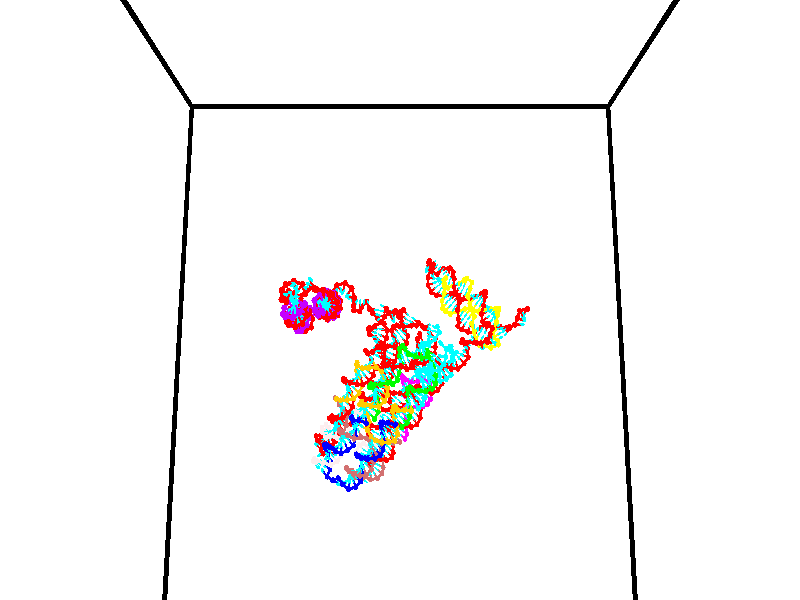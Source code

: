 // switches for output
#declare DRAW_BASES = 1; // possible values are 0, 1; only relevant for DNA ribbons
#declare DRAW_BASES_TYPE = 3; // possible values are 1, 2, 3; only relevant for DNA ribbons
#declare DRAW_FOG = 0; // set to 1 to enable fog

#include "colors.inc"

#include "transforms.inc"
background { rgb <1, 1, 1>}

#default {
   normal{
       ripples 0.25
       frequency 0.20
       turbulence 0.2
       lambda 5
   }
	finish {
		phong 0.1
		phong_size 40.
	}
}

// original window dimensions: 1024x640


// camera settings

camera {
	sky <0, 0.179814, -0.983701>
	up <0, 0.179814, -0.983701>
	right 1.6 * <1, 0, 0>
	location <35, 94.9851, 44.8844>
	look_at <35, 29.7336, 32.9568>
	direction <0, -65.2515, -11.9276>
	angle 67.0682
}


# declare cpy_camera_pos = <35, 94.9851, 44.8844>;
# if (DRAW_FOG = 1)
fog {
	fog_type 2
	up vnormalize(cpy_camera_pos)
	color rgbt<1,1,1,0.3>
	distance 1e-5
	fog_alt 3e-3
	fog_offset 56
}
# end


// LIGHTS

# declare lum = 6;
global_settings {
	ambient_light rgb lum * <0.05, 0.05, 0.05>
	max_trace_level 15
}# declare cpy_direct_light_amount = 0.25;
light_source
{	1000 * <-1, -1.16352, -0.803886>,
	rgb lum * cpy_direct_light_amount
	parallel
}

light_source
{	1000 * <1, 1.16352, 0.803886>,
	rgb lum * cpy_direct_light_amount
	parallel
}

// strand 0

// nucleotide -1

// particle -1
sphere {
	<23.819365, 34.893661, 35.000660> 0.250000
	pigment { color rgbt <1,0,0,0> }
	no_shadow
}
cylinder {
	<24.211252, 34.973507, 35.007618>,  <24.446384, 35.021416, 35.011791>, 0.100000
	pigment { color rgbt <1,0,0,0> }
	no_shadow
}
cylinder {
	<24.211252, 34.973507, 35.007618>,  <23.819365, 34.893661, 35.000660>, 0.100000
	pigment { color rgbt <1,0,0,0> }
	no_shadow
}

// particle -1
sphere {
	<24.211252, 34.973507, 35.007618> 0.100000
	pigment { color rgbt <1,0,0,0> }
	no_shadow
}
sphere {
	0, 1
	scale<0.080000,0.200000,0.300000>
	matrix <-0.194169, 0.967251, -0.163475,
		-0.049457, 0.156782, 0.986394,
		0.979721, 0.199612, 0.017396,
		24.505169, 35.033390, 35.012836>
	pigment { color rgbt <0,1,1,0> }
	no_shadow
}
cylinder {
	<24.049730, 35.362740, 35.671116>,  <23.819365, 34.893661, 35.000660>, 0.130000
	pigment { color rgbt <1,0,0,0> }
	no_shadow
}

// nucleotide -1

// particle -1
sphere {
	<24.049730, 35.362740, 35.671116> 0.250000
	pigment { color rgbt <1,0,0,0> }
	no_shadow
}
cylinder {
	<24.272400, 35.410038, 35.342209>,  <24.406002, 35.438419, 35.144863>, 0.100000
	pigment { color rgbt <1,0,0,0> }
	no_shadow
}
cylinder {
	<24.272400, 35.410038, 35.342209>,  <24.049730, 35.362740, 35.671116>, 0.100000
	pigment { color rgbt <1,0,0,0> }
	no_shadow
}

// particle -1
sphere {
	<24.272400, 35.410038, 35.342209> 0.100000
	pigment { color rgbt <1,0,0,0> }
	no_shadow
}
sphere {
	0, 1
	scale<0.080000,0.200000,0.300000>
	matrix <-0.267789, 0.962523, -0.042875,
		0.786385, 0.244062, 0.567479,
		0.556676, 0.118248, -0.822271,
		24.439404, 35.445511, 35.095528>
	pigment { color rgbt <0,1,1,0> }
	no_shadow
}
cylinder {
	<24.506271, 35.804398, 35.876945>,  <24.049730, 35.362740, 35.671116>, 0.130000
	pigment { color rgbt <1,0,0,0> }
	no_shadow
}

// nucleotide -1

// particle -1
sphere {
	<24.506271, 35.804398, 35.876945> 0.250000
	pigment { color rgbt <1,0,0,0> }
	no_shadow
}
cylinder {
	<24.460300, 35.854015, 35.482708>,  <24.432718, 35.883785, 35.246162>, 0.100000
	pigment { color rgbt <1,0,0,0> }
	no_shadow
}
cylinder {
	<24.460300, 35.854015, 35.482708>,  <24.506271, 35.804398, 35.876945>, 0.100000
	pigment { color rgbt <1,0,0,0> }
	no_shadow
}

// particle -1
sphere {
	<24.460300, 35.854015, 35.482708> 0.100000
	pigment { color rgbt <1,0,0,0> }
	no_shadow
}
sphere {
	0, 1
	scale<0.080000,0.200000,0.300000>
	matrix <0.076102, 0.990357, 0.115770,
		0.990455, -0.061700, -0.123259,
		-0.114927, 0.124045, -0.985599,
		24.425823, 35.891228, 35.187027>
	pigment { color rgbt <0,1,1,0> }
	no_shadow
}
cylinder {
	<25.018108, 36.308758, 35.700634>,  <24.506271, 35.804398, 35.876945>, 0.130000
	pigment { color rgbt <1,0,0,0> }
	no_shadow
}

// nucleotide -1

// particle -1
sphere {
	<25.018108, 36.308758, 35.700634> 0.250000
	pigment { color rgbt <1,0,0,0> }
	no_shadow
}
cylinder {
	<24.713856, 36.372944, 35.449020>,  <24.531303, 36.411457, 35.298050>, 0.100000
	pigment { color rgbt <1,0,0,0> }
	no_shadow
}
cylinder {
	<24.713856, 36.372944, 35.449020>,  <25.018108, 36.308758, 35.700634>, 0.100000
	pigment { color rgbt <1,0,0,0> }
	no_shadow
}

// particle -1
sphere {
	<24.713856, 36.372944, 35.449020> 0.100000
	pigment { color rgbt <1,0,0,0> }
	no_shadow
}
sphere {
	0, 1
	scale<0.080000,0.200000,0.300000>
	matrix <-0.019080, 0.963024, 0.268741,
		0.648901, 0.216415, -0.729446,
		-0.760633, 0.160468, -0.629036,
		24.485666, 36.421085, 35.260311>
	pigment { color rgbt <0,1,1,0> }
	no_shadow
}
cylinder {
	<25.171181, 36.972557, 35.826385>,  <25.018108, 36.308758, 35.700634>, 0.130000
	pigment { color rgbt <1,0,0,0> }
	no_shadow
}

// nucleotide -1

// particle -1
sphere {
	<25.171181, 36.972557, 35.826385> 0.250000
	pigment { color rgbt <1,0,0,0> }
	no_shadow
}
cylinder {
	<25.561291, 36.938889, 35.908119>,  <25.795357, 36.918690, 35.957161>, 0.100000
	pigment { color rgbt <1,0,0,0> }
	no_shadow
}
cylinder {
	<25.561291, 36.938889, 35.908119>,  <25.171181, 36.972557, 35.826385>, 0.100000
	pigment { color rgbt <1,0,0,0> }
	no_shadow
}

// particle -1
sphere {
	<25.561291, 36.938889, 35.908119> 0.100000
	pigment { color rgbt <1,0,0,0> }
	no_shadow
}
sphere {
	0, 1
	scale<0.080000,0.200000,0.300000>
	matrix <0.056480, 0.988855, 0.137749,
		-0.213655, -0.122802, 0.969160,
		0.975275, -0.084169, 0.204338,
		25.853874, 36.913639, 35.969421>
	pigment { color rgbt <0,1,1,0> }
	no_shadow
}
cylinder {
	<25.213490, 37.127369, 36.514240>,  <25.171181, 36.972557, 35.826385>, 0.130000
	pigment { color rgbt <1,0,0,0> }
	no_shadow
}

// nucleotide -1

// particle -1
sphere {
	<25.213490, 37.127369, 36.514240> 0.250000
	pigment { color rgbt <1,0,0,0> }
	no_shadow
}
cylinder {
	<25.555676, 37.197296, 36.319256>,  <25.760986, 37.239250, 36.202263>, 0.100000
	pigment { color rgbt <1,0,0,0> }
	no_shadow
}
cylinder {
	<25.555676, 37.197296, 36.319256>,  <25.213490, 37.127369, 36.514240>, 0.100000
	pigment { color rgbt <1,0,0,0> }
	no_shadow
}

// particle -1
sphere {
	<25.555676, 37.197296, 36.319256> 0.100000
	pigment { color rgbt <1,0,0,0> }
	no_shadow
}
sphere {
	0, 1
	scale<0.080000,0.200000,0.300000>
	matrix <-0.057674, 0.967605, 0.245792,
		0.514640, -0.182152, 0.837834,
		0.855464, 0.174816, -0.487463,
		25.812315, 37.249741, 36.173016>
	pigment { color rgbt <0,1,1,0> }
	no_shadow
}
cylinder {
	<25.600395, 37.588604, 36.917488>,  <25.213490, 37.127369, 36.514240>, 0.130000
	pigment { color rgbt <1,0,0,0> }
	no_shadow
}

// nucleotide -1

// particle -1
sphere {
	<25.600395, 37.588604, 36.917488> 0.250000
	pigment { color rgbt <1,0,0,0> }
	no_shadow
}
cylinder {
	<25.712849, 37.622894, 36.535156>,  <25.780321, 37.643467, 36.305756>, 0.100000
	pigment { color rgbt <1,0,0,0> }
	no_shadow
}
cylinder {
	<25.712849, 37.622894, 36.535156>,  <25.600395, 37.588604, 36.917488>, 0.100000
	pigment { color rgbt <1,0,0,0> }
	no_shadow
}

// particle -1
sphere {
	<25.712849, 37.622894, 36.535156> 0.100000
	pigment { color rgbt <1,0,0,0> }
	no_shadow
}
sphere {
	0, 1
	scale<0.080000,0.200000,0.300000>
	matrix <0.055372, 0.992894, 0.105333,
		0.958069, -0.082539, 0.274391,
		0.281135, 0.085722, -0.955832,
		25.797190, 37.648609, 36.248405>
	pigment { color rgbt <0,1,1,0> }
	no_shadow
}
cylinder {
	<25.985710, 38.109882, 36.993458>,  <25.600395, 37.588604, 36.917488>, 0.130000
	pigment { color rgbt <1,0,0,0> }
	no_shadow
}

// nucleotide -1

// particle -1
sphere {
	<25.985710, 38.109882, 36.993458> 0.250000
	pigment { color rgbt <1,0,0,0> }
	no_shadow
}
cylinder {
	<25.969728, 38.098957, 36.593925>,  <25.960138, 38.092400, 36.354206>, 0.100000
	pigment { color rgbt <1,0,0,0> }
	no_shadow
}
cylinder {
	<25.969728, 38.098957, 36.593925>,  <25.985710, 38.109882, 36.993458>, 0.100000
	pigment { color rgbt <1,0,0,0> }
	no_shadow
}

// particle -1
sphere {
	<25.969728, 38.098957, 36.593925> 0.100000
	pigment { color rgbt <1,0,0,0> }
	no_shadow
}
sphere {
	0, 1
	scale<0.080000,0.200000,0.300000>
	matrix <0.168797, 0.985075, -0.033692,
		0.984841, -0.169944, -0.034732,
		-0.039940, -0.027319, -0.998829,
		25.957743, 38.090763, 36.294277>
	pigment { color rgbt <0,1,1,0> }
	no_shadow
}
cylinder {
	<26.590340, 38.434330, 36.741779>,  <25.985710, 38.109882, 36.993458>, 0.130000
	pigment { color rgbt <1,0,0,0> }
	no_shadow
}

// nucleotide -1

// particle -1
sphere {
	<26.590340, 38.434330, 36.741779> 0.250000
	pigment { color rgbt <1,0,0,0> }
	no_shadow
}
cylinder {
	<26.295668, 38.440418, 36.471352>,  <26.118864, 38.444073, 36.309093>, 0.100000
	pigment { color rgbt <1,0,0,0> }
	no_shadow
}
cylinder {
	<26.295668, 38.440418, 36.471352>,  <26.590340, 38.434330, 36.741779>, 0.100000
	pigment { color rgbt <1,0,0,0> }
	no_shadow
}

// particle -1
sphere {
	<26.295668, 38.440418, 36.471352> 0.100000
	pigment { color rgbt <1,0,0,0> }
	no_shadow
}
sphere {
	0, 1
	scale<0.080000,0.200000,0.300000>
	matrix <0.029473, 0.999519, -0.009607,
		0.675600, -0.027004, -0.736773,
		-0.736679, 0.015224, -0.676072,
		26.074663, 38.444984, 36.268532>
	pigment { color rgbt <0,1,1,0> }
	no_shadow
}
cylinder {
	<26.757980, 38.880642, 36.129330>,  <26.590340, 38.434330, 36.741779>, 0.130000
	pigment { color rgbt <1,0,0,0> }
	no_shadow
}

// nucleotide -1

// particle -1
sphere {
	<26.757980, 38.880642, 36.129330> 0.250000
	pigment { color rgbt <1,0,0,0> }
	no_shadow
}
cylinder {
	<26.358633, 38.872379, 36.108047>,  <26.119024, 38.867420, 36.095276>, 0.100000
	pigment { color rgbt <1,0,0,0> }
	no_shadow
}
cylinder {
	<26.358633, 38.872379, 36.108047>,  <26.757980, 38.880642, 36.129330>, 0.100000
	pigment { color rgbt <1,0,0,0> }
	no_shadow
}

// particle -1
sphere {
	<26.358633, 38.872379, 36.108047> 0.100000
	pigment { color rgbt <1,0,0,0> }
	no_shadow
}
sphere {
	0, 1
	scale<0.080000,0.200000,0.300000>
	matrix <-0.017113, 0.997657, -0.066244,
		0.054453, -0.065225, -0.996383,
		-0.998370, -0.020658, -0.053209,
		26.059122, 38.866180, 36.092083>
	pigment { color rgbt <0,1,1,0> }
	no_shadow
}
cylinder {
	<26.577133, 39.289627, 35.601543>,  <26.757980, 38.880642, 36.129330>, 0.130000
	pigment { color rgbt <1,0,0,0> }
	no_shadow
}

// nucleotide -1

// particle -1
sphere {
	<26.577133, 39.289627, 35.601543> 0.250000
	pigment { color rgbt <1,0,0,0> }
	no_shadow
}
cylinder {
	<26.255585, 39.259510, 35.837551>,  <26.062654, 39.241440, 35.979156>, 0.100000
	pigment { color rgbt <1,0,0,0> }
	no_shadow
}
cylinder {
	<26.255585, 39.259510, 35.837551>,  <26.577133, 39.289627, 35.601543>, 0.100000
	pigment { color rgbt <1,0,0,0> }
	no_shadow
}

// particle -1
sphere {
	<26.255585, 39.259510, 35.837551> 0.100000
	pigment { color rgbt <1,0,0,0> }
	no_shadow
}
sphere {
	0, 1
	scale<0.080000,0.200000,0.300000>
	matrix <-0.129046, 0.990405, -0.049440,
		-0.580633, -0.115883, -0.805876,
		-0.803873, -0.075289, 0.590017,
		26.014423, 39.236923, 36.014557>
	pigment { color rgbt <0,1,1,0> }
	no_shadow
}
cylinder {
	<26.142601, 39.787479, 35.309715>,  <26.577133, 39.289627, 35.601543>, 0.130000
	pigment { color rgbt <1,0,0,0> }
	no_shadow
}

// nucleotide -1

// particle -1
sphere {
	<26.142601, 39.787479, 35.309715> 0.250000
	pigment { color rgbt <1,0,0,0> }
	no_shadow
}
cylinder {
	<25.994036, 39.726383, 35.676041>,  <25.904896, 39.689724, 35.895836>, 0.100000
	pigment { color rgbt <1,0,0,0> }
	no_shadow
}
cylinder {
	<25.994036, 39.726383, 35.676041>,  <26.142601, 39.787479, 35.309715>, 0.100000
	pigment { color rgbt <1,0,0,0> }
	no_shadow
}

// particle -1
sphere {
	<25.994036, 39.726383, 35.676041> 0.100000
	pigment { color rgbt <1,0,0,0> }
	no_shadow
}
sphere {
	0, 1
	scale<0.080000,0.200000,0.300000>
	matrix <-0.277284, 0.959609, 0.047591,
		-0.886095, -0.236266, -0.398766,
		-0.371415, -0.152741, 0.915817,
		25.882610, 39.680561, 35.950787>
	pigment { color rgbt <0,1,1,0> }
	no_shadow
}
cylinder {
	<25.550978, 40.193199, 35.271790>,  <26.142601, 39.787479, 35.309715>, 0.130000
	pigment { color rgbt <1,0,0,0> }
	no_shadow
}

// nucleotide -1

// particle -1
sphere {
	<25.550978, 40.193199, 35.271790> 0.250000
	pigment { color rgbt <1,0,0,0> }
	no_shadow
}
cylinder {
	<25.619196, 40.120670, 35.659199>,  <25.660128, 40.077152, 35.891644>, 0.100000
	pigment { color rgbt <1,0,0,0> }
	no_shadow
}
cylinder {
	<25.619196, 40.120670, 35.659199>,  <25.550978, 40.193199, 35.271790>, 0.100000
	pigment { color rgbt <1,0,0,0> }
	no_shadow
}

// particle -1
sphere {
	<25.619196, 40.120670, 35.659199> 0.100000
	pigment { color rgbt <1,0,0,0> }
	no_shadow
}
sphere {
	0, 1
	scale<0.080000,0.200000,0.300000>
	matrix <-0.211776, 0.953207, 0.215747,
		-0.962323, -0.241904, 0.124166,
		0.170546, -0.181323, 0.968522,
		25.670361, 40.066273, 35.949757>
	pigment { color rgbt <0,1,1,0> }
	no_shadow
}
cylinder {
	<24.892157, 40.407074, 35.637878>,  <25.550978, 40.193199, 35.271790>, 0.130000
	pigment { color rgbt <1,0,0,0> }
	no_shadow
}

// nucleotide -1

// particle -1
sphere {
	<24.892157, 40.407074, 35.637878> 0.250000
	pigment { color rgbt <1,0,0,0> }
	no_shadow
}
cylinder {
	<25.224621, 40.413116, 35.860210>,  <25.424099, 40.416740, 35.993610>, 0.100000
	pigment { color rgbt <1,0,0,0> }
	no_shadow
}
cylinder {
	<25.224621, 40.413116, 35.860210>,  <24.892157, 40.407074, 35.637878>, 0.100000
	pigment { color rgbt <1,0,0,0> }
	no_shadow
}

// particle -1
sphere {
	<25.224621, 40.413116, 35.860210> 0.100000
	pigment { color rgbt <1,0,0,0> }
	no_shadow
}
sphere {
	0, 1
	scale<0.080000,0.200000,0.300000>
	matrix <-0.138618, 0.973698, 0.180825,
		-0.538475, -0.227342, 0.811394,
		0.831161, 0.015104, 0.555826,
		25.473969, 40.417648, 36.026958>
	pigment { color rgbt <0,1,1,0> }
	no_shadow
}
cylinder {
	<24.727495, 40.883144, 36.096836>,  <24.892157, 40.407074, 35.637878>, 0.130000
	pigment { color rgbt <1,0,0,0> }
	no_shadow
}

// nucleotide -1

// particle -1
sphere {
	<24.727495, 40.883144, 36.096836> 0.250000
	pigment { color rgbt <1,0,0,0> }
	no_shadow
}
cylinder {
	<25.120413, 40.862221, 36.168797>,  <25.356163, 40.849667, 36.211975>, 0.100000
	pigment { color rgbt <1,0,0,0> }
	no_shadow
}
cylinder {
	<25.120413, 40.862221, 36.168797>,  <24.727495, 40.883144, 36.096836>, 0.100000
	pigment { color rgbt <1,0,0,0> }
	no_shadow
}

// particle -1
sphere {
	<25.120413, 40.862221, 36.168797> 0.100000
	pigment { color rgbt <1,0,0,0> }
	no_shadow
}
sphere {
	0, 1
	scale<0.080000,0.200000,0.300000>
	matrix <-0.000900, 0.958906, 0.283723,
		-0.187353, -0.278861, 0.941879,
		0.982292, -0.052309, 0.179905,
		25.415100, 40.846527, 36.222767>
	pigment { color rgbt <0,1,1,0> }
	no_shadow
}
cylinder {
	<24.818220, 41.271687, 36.753208>,  <24.727495, 40.883144, 36.096836>, 0.130000
	pigment { color rgbt <1,0,0,0> }
	no_shadow
}

// nucleotide -1

// particle -1
sphere {
	<24.818220, 41.271687, 36.753208> 0.250000
	pigment { color rgbt <1,0,0,0> }
	no_shadow
}
cylinder {
	<25.178749, 41.267467, 36.579998>,  <25.395067, 41.264935, 36.476074>, 0.100000
	pigment { color rgbt <1,0,0,0> }
	no_shadow
}
cylinder {
	<25.178749, 41.267467, 36.579998>,  <24.818220, 41.271687, 36.753208>, 0.100000
	pigment { color rgbt <1,0,0,0> }
	no_shadow
}

// particle -1
sphere {
	<25.178749, 41.267467, 36.579998> 0.100000
	pigment { color rgbt <1,0,0,0> }
	no_shadow
}
sphere {
	0, 1
	scale<0.080000,0.200000,0.300000>
	matrix <0.104140, 0.975658, 0.192995,
		0.420444, -0.219046, 0.880481,
		0.901322, -0.010550, -0.433021,
		25.449146, 41.264301, 36.450092>
	pigment { color rgbt <0,1,1,0> }
	no_shadow
}
cylinder {
	<25.103912, 41.808907, 37.019772>,  <24.818220, 41.271687, 36.753208>, 0.130000
	pigment { color rgbt <1,0,0,0> }
	no_shadow
}

// nucleotide -1

// particle -1
sphere {
	<25.103912, 41.808907, 37.019772> 0.250000
	pigment { color rgbt <1,0,0,0> }
	no_shadow
}
cylinder {
	<25.348633, 41.720295, 36.716030>,  <25.495464, 41.667130, 36.533783>, 0.100000
	pigment { color rgbt <1,0,0,0> }
	no_shadow
}
cylinder {
	<25.348633, 41.720295, 36.716030>,  <25.103912, 41.808907, 37.019772>, 0.100000
	pigment { color rgbt <1,0,0,0> }
	no_shadow
}

// particle -1
sphere {
	<25.348633, 41.720295, 36.716030> 0.100000
	pigment { color rgbt <1,0,0,0> }
	no_shadow
}
sphere {
	0, 1
	scale<0.080000,0.200000,0.300000>
	matrix <0.379696, 0.924401, 0.036239,
		0.693923, -0.310496, 0.649664,
		0.611802, -0.221528, -0.759358,
		25.532173, 41.653835, 36.488224>
	pigment { color rgbt <0,1,1,0> }
	no_shadow
}
cylinder {
	<25.727011, 42.139214, 37.237717>,  <25.103912, 41.808907, 37.019772>, 0.130000
	pigment { color rgbt <1,0,0,0> }
	no_shadow
}

// nucleotide -1

// particle -1
sphere {
	<25.727011, 42.139214, 37.237717> 0.250000
	pigment { color rgbt <1,0,0,0> }
	no_shadow
}
cylinder {
	<25.755116, 42.093796, 36.841297>,  <25.771978, 42.066544, 36.603447>, 0.100000
	pigment { color rgbt <1,0,0,0> }
	no_shadow
}
cylinder {
	<25.755116, 42.093796, 36.841297>,  <25.727011, 42.139214, 37.237717>, 0.100000
	pigment { color rgbt <1,0,0,0> }
	no_shadow
}

// particle -1
sphere {
	<25.755116, 42.093796, 36.841297> 0.100000
	pigment { color rgbt <1,0,0,0> }
	no_shadow
}
sphere {
	0, 1
	scale<0.080000,0.200000,0.300000>
	matrix <0.335370, 0.938358, -0.083733,
		0.939463, -0.326484, 0.104012,
		0.070263, -0.113546, -0.991045,
		25.776194, 42.059731, 36.543983>
	pigment { color rgbt <0,1,1,0> }
	no_shadow
}
cylinder {
	<26.398529, 42.386021, 37.032230>,  <25.727011, 42.139214, 37.237717>, 0.130000
	pigment { color rgbt <1,0,0,0> }
	no_shadow
}

// nucleotide -1

// particle -1
sphere {
	<26.398529, 42.386021, 37.032230> 0.250000
	pigment { color rgbt <1,0,0,0> }
	no_shadow
}
cylinder {
	<26.161964, 42.391041, 36.709721>,  <26.020027, 42.394054, 36.516216>, 0.100000
	pigment { color rgbt <1,0,0,0> }
	no_shadow
}
cylinder {
	<26.161964, 42.391041, 36.709721>,  <26.398529, 42.386021, 37.032230>, 0.100000
	pigment { color rgbt <1,0,0,0> }
	no_shadow
}

// particle -1
sphere {
	<26.161964, 42.391041, 36.709721> 0.100000
	pigment { color rgbt <1,0,0,0> }
	no_shadow
}
sphere {
	0, 1
	scale<0.080000,0.200000,0.300000>
	matrix <0.237636, 0.958188, -0.159389,
		0.770561, -0.285864, -0.569665,
		-0.591409, 0.012554, -0.806274,
		25.984541, 42.394806, 36.467838>
	pigment { color rgbt <0,1,1,0> }
	no_shadow
}
cylinder {
	<26.855890, 42.785759, 36.472389>,  <26.398529, 42.386021, 37.032230>, 0.130000
	pigment { color rgbt <1,0,0,0> }
	no_shadow
}

// nucleotide -1

// particle -1
sphere {
	<26.855890, 42.785759, 36.472389> 0.250000
	pigment { color rgbt <1,0,0,0> }
	no_shadow
}
cylinder {
	<26.466274, 42.797806, 36.382641>,  <26.232506, 42.805035, 36.328793>, 0.100000
	pigment { color rgbt <1,0,0,0> }
	no_shadow
}
cylinder {
	<26.466274, 42.797806, 36.382641>,  <26.855890, 42.785759, 36.472389>, 0.100000
	pigment { color rgbt <1,0,0,0> }
	no_shadow
}

// particle -1
sphere {
	<26.466274, 42.797806, 36.382641> 0.100000
	pigment { color rgbt <1,0,0,0> }
	no_shadow
}
sphere {
	0, 1
	scale<0.080000,0.200000,0.300000>
	matrix <0.104959, 0.938230, -0.329709,
		0.200584, -0.344699, -0.917033,
		-0.974038, 0.030116, -0.224373,
		26.174063, 42.806839, 36.315331>
	pigment { color rgbt <0,1,1,0> }
	no_shadow
}
cylinder {
	<26.730486, 43.227489, 35.926609>,  <26.855890, 42.785759, 36.472389>, 0.130000
	pigment { color rgbt <1,0,0,0> }
	no_shadow
}

// nucleotide -1

// particle -1
sphere {
	<26.730486, 43.227489, 35.926609> 0.250000
	pigment { color rgbt <1,0,0,0> }
	no_shadow
}
cylinder {
	<26.352898, 43.235512, 36.058376>,  <26.126345, 43.240326, 36.137436>, 0.100000
	pigment { color rgbt <1,0,0,0> }
	no_shadow
}
cylinder {
	<26.352898, 43.235512, 36.058376>,  <26.730486, 43.227489, 35.926609>, 0.100000
	pigment { color rgbt <1,0,0,0> }
	no_shadow
}

// particle -1
sphere {
	<26.352898, 43.235512, 36.058376> 0.100000
	pigment { color rgbt <1,0,0,0> }
	no_shadow
}
sphere {
	0, 1
	scale<0.080000,0.200000,0.300000>
	matrix <-0.087844, 0.946877, -0.309367,
		-0.318122, -0.320971, -0.892063,
		-0.943971, 0.020054, 0.329417,
		26.069706, 43.241528, 36.157200>
	pigment { color rgbt <0,1,1,0> }
	no_shadow
}
cylinder {
	<26.350710, 43.307571, 35.338173>,  <26.730486, 43.227489, 35.926609>, 0.130000
	pigment { color rgbt <1,0,0,0> }
	no_shadow
}

// nucleotide -1

// particle -1
sphere {
	<26.350710, 43.307571, 35.338173> 0.250000
	pigment { color rgbt <1,0,0,0> }
	no_shadow
}
cylinder {
	<26.140463, 43.464684, 35.640018>,  <26.014315, 43.558952, 35.821129>, 0.100000
	pigment { color rgbt <1,0,0,0> }
	no_shadow
}
cylinder {
	<26.140463, 43.464684, 35.640018>,  <26.350710, 43.307571, 35.338173>, 0.100000
	pigment { color rgbt <1,0,0,0> }
	no_shadow
}

// particle -1
sphere {
	<26.140463, 43.464684, 35.640018> 0.100000
	pigment { color rgbt <1,0,0,0> }
	no_shadow
}
sphere {
	0, 1
	scale<0.080000,0.200000,0.300000>
	matrix <0.050892, 0.899962, -0.432987,
		-0.849198, -0.189180, -0.493024,
		-0.525616, 0.392783, 0.754619,
		25.982779, 43.582520, 35.866405>
	pigment { color rgbt <0,1,1,0> }
	no_shadow
}
cylinder {
	<25.905994, 43.761723, 35.003582>,  <26.350710, 43.307571, 35.338173>, 0.130000
	pigment { color rgbt <1,0,0,0> }
	no_shadow
}

// nucleotide -1

// particle -1
sphere {
	<25.905994, 43.761723, 35.003582> 0.250000
	pigment { color rgbt <1,0,0,0> }
	no_shadow
}
cylinder {
	<25.890657, 43.877731, 35.386082>,  <25.881456, 43.947334, 35.615582>, 0.100000
	pigment { color rgbt <1,0,0,0> }
	no_shadow
}
cylinder {
	<25.890657, 43.877731, 35.386082>,  <25.905994, 43.761723, 35.003582>, 0.100000
	pigment { color rgbt <1,0,0,0> }
	no_shadow
}

// particle -1
sphere {
	<25.890657, 43.877731, 35.386082> 0.100000
	pigment { color rgbt <1,0,0,0> }
	no_shadow
}
sphere {
	0, 1
	scale<0.080000,0.200000,0.300000>
	matrix <-0.075227, 0.953403, -0.292172,
		-0.996429, -0.083138, -0.014737,
		-0.038341, 0.290020, 0.956252,
		25.879154, 43.964737, 35.672958>
	pigment { color rgbt <0,1,1,0> }
	no_shadow
}
cylinder {
	<25.448900, 44.299831, 35.008297>,  <25.905994, 43.761723, 35.003582>, 0.130000
	pigment { color rgbt <1,0,0,0> }
	no_shadow
}

// nucleotide -1

// particle -1
sphere {
	<25.448900, 44.299831, 35.008297> 0.250000
	pigment { color rgbt <1,0,0,0> }
	no_shadow
}
cylinder {
	<25.651655, 44.353722, 35.348866>,  <25.773308, 44.386055, 35.553207>, 0.100000
	pigment { color rgbt <1,0,0,0> }
	no_shadow
}
cylinder {
	<25.651655, 44.353722, 35.348866>,  <25.448900, 44.299831, 35.008297>, 0.100000
	pigment { color rgbt <1,0,0,0> }
	no_shadow
}

// particle -1
sphere {
	<25.651655, 44.353722, 35.348866> 0.100000
	pigment { color rgbt <1,0,0,0> }
	no_shadow
}
sphere {
	0, 1
	scale<0.080000,0.200000,0.300000>
	matrix <0.089160, 0.974219, -0.207238,
		-0.857390, 0.180959, 0.481806,
		0.506886, 0.134726, 0.851420,
		25.803720, 44.394138, 35.604290>
	pigment { color rgbt <0,1,1,0> }
	no_shadow
}
cylinder {
	<25.108423, 44.817463, 35.341297>,  <25.448900, 44.299831, 35.008297>, 0.130000
	pigment { color rgbt <1,0,0,0> }
	no_shadow
}

// nucleotide -1

// particle -1
sphere {
	<25.108423, 44.817463, 35.341297> 0.250000
	pigment { color rgbt <1,0,0,0> }
	no_shadow
}
cylinder {
	<25.481716, 44.833557, 35.484100>,  <25.705692, 44.843216, 35.569782>, 0.100000
	pigment { color rgbt <1,0,0,0> }
	no_shadow
}
cylinder {
	<25.481716, 44.833557, 35.484100>,  <25.108423, 44.817463, 35.341297>, 0.100000
	pigment { color rgbt <1,0,0,0> }
	no_shadow
}

// particle -1
sphere {
	<25.481716, 44.833557, 35.484100> 0.100000
	pigment { color rgbt <1,0,0,0> }
	no_shadow
}
sphere {
	0, 1
	scale<0.080000,0.200000,0.300000>
	matrix <0.079905, 0.945574, -0.315444,
		-0.350275, 0.322910, 0.879225,
		0.933233, 0.040238, 0.357013,
		25.761686, 44.845627, 35.591206>
	pigment { color rgbt <0,1,1,0> }
	no_shadow
}
cylinder {
	<25.109974, 45.435951, 35.800144>,  <25.108423, 44.817463, 35.341297>, 0.130000
	pigment { color rgbt <1,0,0,0> }
	no_shadow
}

// nucleotide -1

// particle -1
sphere {
	<25.109974, 45.435951, 35.800144> 0.250000
	pigment { color rgbt <1,0,0,0> }
	no_shadow
}
cylinder {
	<25.480267, 45.343712, 35.680248>,  <25.702442, 45.288368, 35.608311>, 0.100000
	pigment { color rgbt <1,0,0,0> }
	no_shadow
}
cylinder {
	<25.480267, 45.343712, 35.680248>,  <25.109974, 45.435951, 35.800144>, 0.100000
	pigment { color rgbt <1,0,0,0> }
	no_shadow
}

// particle -1
sphere {
	<25.480267, 45.343712, 35.680248> 0.100000
	pigment { color rgbt <1,0,0,0> }
	no_shadow
}
sphere {
	0, 1
	scale<0.080000,0.200000,0.300000>
	matrix <0.125865, 0.935267, -0.330808,
		0.356622, 0.268512, 0.894831,
		0.925731, -0.230602, -0.299741,
		25.757986, 45.274532, 35.590324>
	pigment { color rgbt <0,1,1,0> }
	no_shadow
}
cylinder {
	<25.606060, 45.931030, 36.038078>,  <25.109974, 45.435951, 35.800144>, 0.130000
	pigment { color rgbt <1,0,0,0> }
	no_shadow
}

// nucleotide -1

// particle -1
sphere {
	<25.606060, 45.931030, 36.038078> 0.250000
	pigment { color rgbt <1,0,0,0> }
	no_shadow
}
cylinder {
	<25.721539, 45.760197, 35.695324>,  <25.790825, 45.657696, 35.489670>, 0.100000
	pigment { color rgbt <1,0,0,0> }
	no_shadow
}
cylinder {
	<25.721539, 45.760197, 35.695324>,  <25.606060, 45.931030, 36.038078>, 0.100000
	pigment { color rgbt <1,0,0,0> }
	no_shadow
}

// particle -1
sphere {
	<25.721539, 45.760197, 35.695324> 0.100000
	pigment { color rgbt <1,0,0,0> }
	no_shadow
}
sphere {
	0, 1
	scale<0.080000,0.200000,0.300000>
	matrix <0.048114, 0.900337, -0.432525,
		0.956211, 0.083640, 0.280472,
		0.288696, -0.427080, -0.856888,
		25.808147, 45.632072, 35.438259>
	pigment { color rgbt <0,1,1,0> }
	no_shadow
}
cylinder {
	<25.258318, 46.216747, 35.289921>,  <25.606060, 45.931030, 36.038078>, 0.130000
	pigment { color rgbt <1,0,0,0> }
	no_shadow
}

// nucleotide -1

// particle -1
sphere {
	<25.258318, 46.216747, 35.289921> 0.250000
	pigment { color rgbt <1,0,0,0> }
	no_shadow
}
cylinder {
	<25.498268, 46.457764, 35.500481>,  <25.642239, 46.602371, 35.626816>, 0.100000
	pigment { color rgbt <1,0,0,0> }
	no_shadow
}
cylinder {
	<25.498268, 46.457764, 35.500481>,  <25.258318, 46.216747, 35.289921>, 0.100000
	pigment { color rgbt <1,0,0,0> }
	no_shadow
}

// particle -1
sphere {
	<25.498268, 46.457764, 35.500481> 0.100000
	pigment { color rgbt <1,0,0,0> }
	no_shadow
}
sphere {
	0, 1
	scale<0.080000,0.200000,0.300000>
	matrix <-0.085674, -0.605770, 0.791013,
		0.795495, -0.519607, -0.311764,
		0.599873, 0.602537, 0.526404,
		25.678230, 46.638523, 35.658401>
	pigment { color rgbt <0,1,1,0> }
	no_shadow
}
cylinder {
	<25.502722, 45.832806, 34.821316>,  <25.258318, 46.216747, 35.289921>, 0.130000
	pigment { color rgbt <1,0,0,0> }
	no_shadow
}

// nucleotide -1

// particle -1
sphere {
	<25.502722, 45.832806, 34.821316> 0.250000
	pigment { color rgbt <1,0,0,0> }
	no_shadow
}
cylinder {
	<25.860130, 46.010643, 34.846470>,  <26.074575, 46.117348, 34.861561>, 0.100000
	pigment { color rgbt <1,0,0,0> }
	no_shadow
}
cylinder {
	<25.860130, 46.010643, 34.846470>,  <25.502722, 45.832806, 34.821316>, 0.100000
	pigment { color rgbt <1,0,0,0> }
	no_shadow
}

// particle -1
sphere {
	<25.860130, 46.010643, 34.846470> 0.100000
	pigment { color rgbt <1,0,0,0> }
	no_shadow
}
sphere {
	0, 1
	scale<0.080000,0.200000,0.300000>
	matrix <0.367386, -0.804386, 0.466896,
		0.258164, -0.394078, -0.882074,
		0.893521, 0.444597, 0.062884,
		26.128187, 46.144020, 34.865334>
	pigment { color rgbt <0,1,1,0> }
	no_shadow
}
cylinder {
	<26.100143, 45.454975, 34.493732>,  <25.502722, 45.832806, 34.821316>, 0.130000
	pigment { color rgbt <1,0,0,0> }
	no_shadow
}

// nucleotide -1

// particle -1
sphere {
	<26.100143, 45.454975, 34.493732> 0.250000
	pigment { color rgbt <1,0,0,0> }
	no_shadow
}
cylinder {
	<26.236303, 45.676243, 34.797871>,  <26.317999, 45.809006, 34.980354>, 0.100000
	pigment { color rgbt <1,0,0,0> }
	no_shadow
}
cylinder {
	<26.236303, 45.676243, 34.797871>,  <26.100143, 45.454975, 34.493732>, 0.100000
	pigment { color rgbt <1,0,0,0> }
	no_shadow
}

// particle -1
sphere {
	<26.236303, 45.676243, 34.797871> 0.100000
	pigment { color rgbt <1,0,0,0> }
	no_shadow
}
sphere {
	0, 1
	scale<0.080000,0.200000,0.300000>
	matrix <0.264970, -0.832301, 0.486895,
		0.902175, 0.035731, -0.429889,
		0.340400, 0.553172, 0.760348,
		26.338423, 45.842194, 35.025974>
	pigment { color rgbt <0,1,1,0> }
	no_shadow
}
cylinder {
	<26.788277, 45.156685, 34.671909>,  <26.100143, 45.454975, 34.493732>, 0.130000
	pigment { color rgbt <1,0,0,0> }
	no_shadow
}

// nucleotide -1

// particle -1
sphere {
	<26.788277, 45.156685, 34.671909> 0.250000
	pigment { color rgbt <1,0,0,0> }
	no_shadow
}
cylinder {
	<26.586365, 45.331165, 34.969883>,  <26.465218, 45.435852, 35.148666>, 0.100000
	pigment { color rgbt <1,0,0,0> }
	no_shadow
}
cylinder {
	<26.586365, 45.331165, 34.969883>,  <26.788277, 45.156685, 34.671909>, 0.100000
	pigment { color rgbt <1,0,0,0> }
	no_shadow
}

// particle -1
sphere {
	<26.586365, 45.331165, 34.969883> 0.100000
	pigment { color rgbt <1,0,0,0> }
	no_shadow
}
sphere {
	0, 1
	scale<0.080000,0.200000,0.300000>
	matrix <-0.130351, -0.891563, 0.433732,
		0.853349, 0.121837, 0.506904,
		-0.504782, 0.436200, 0.744933,
		26.434931, 45.462025, 35.193363>
	pigment { color rgbt <0,1,1,0> }
	no_shadow
}
cylinder {
	<26.995312, 44.999645, 35.289371>,  <26.788277, 45.156685, 34.671909>, 0.130000
	pigment { color rgbt <1,0,0,0> }
	no_shadow
}

// nucleotide -1

// particle -1
sphere {
	<26.995312, 44.999645, 35.289371> 0.250000
	pigment { color rgbt <1,0,0,0> }
	no_shadow
}
cylinder {
	<26.620199, 45.088013, 35.396526>,  <26.395132, 45.141033, 35.460819>, 0.100000
	pigment { color rgbt <1,0,0,0> }
	no_shadow
}
cylinder {
	<26.620199, 45.088013, 35.396526>,  <26.995312, 44.999645, 35.289371>, 0.100000
	pigment { color rgbt <1,0,0,0> }
	no_shadow
}

// particle -1
sphere {
	<26.620199, 45.088013, 35.396526> 0.100000
	pigment { color rgbt <1,0,0,0> }
	no_shadow
}
sphere {
	0, 1
	scale<0.080000,0.200000,0.300000>
	matrix <-0.049937, -0.849288, 0.525563,
		0.343622, 0.479485, 0.807476,
		-0.937779, 0.220918, 0.267890,
		26.338865, 45.154289, 35.476894>
	pigment { color rgbt <0,1,1,0> }
	no_shadow
}
cylinder {
	<27.581964, 44.951618, 34.798725>,  <26.995312, 44.999645, 35.289371>, 0.130000
	pigment { color rgbt <1,0,0,0> }
	no_shadow
}

// nucleotide -1

// particle -1
sphere {
	<27.581964, 44.951618, 34.798725> 0.250000
	pigment { color rgbt <1,0,0,0> }
	no_shadow
}
cylinder {
	<27.536413, 45.280853, 34.576172>,  <27.509083, 45.478394, 34.442642>, 0.100000
	pigment { color rgbt <1,0,0,0> }
	no_shadow
}
cylinder {
	<27.536413, 45.280853, 34.576172>,  <27.581964, 44.951618, 34.798725>, 0.100000
	pigment { color rgbt <1,0,0,0> }
	no_shadow
}

// particle -1
sphere {
	<27.536413, 45.280853, 34.576172> 0.100000
	pigment { color rgbt <1,0,0,0> }
	no_shadow
}
sphere {
	0, 1
	scale<0.080000,0.200000,0.300000>
	matrix <-0.284028, 0.509676, 0.812132,
		0.952029, 0.250512, 0.175739,
		-0.113879, 0.823088, -0.556379,
		27.502249, 45.527779, 34.409260>
	pigment { color rgbt <0,1,1,0> }
	no_shadow
}
cylinder {
	<27.986391, 45.478161, 35.095501>,  <27.581964, 44.951618, 34.798725>, 0.130000
	pigment { color rgbt <1,0,0,0> }
	no_shadow
}

// nucleotide -1

// particle -1
sphere {
	<27.986391, 45.478161, 35.095501> 0.250000
	pigment { color rgbt <1,0,0,0> }
	no_shadow
}
cylinder {
	<27.655867, 45.620094, 34.920547>,  <27.457552, 45.705254, 34.815575>, 0.100000
	pigment { color rgbt <1,0,0,0> }
	no_shadow
}
cylinder {
	<27.655867, 45.620094, 34.920547>,  <27.986391, 45.478161, 35.095501>, 0.100000
	pigment { color rgbt <1,0,0,0> }
	no_shadow
}

// particle -1
sphere {
	<27.655867, 45.620094, 34.920547> 0.100000
	pigment { color rgbt <1,0,0,0> }
	no_shadow
}
sphere {
	0, 1
	scale<0.080000,0.200000,0.300000>
	matrix <-0.252097, 0.461424, 0.850608,
		0.503643, 0.813130, -0.291828,
		-0.826312, 0.354833, -0.437381,
		27.407972, 45.726543, 34.789333>
	pigment { color rgbt <0,1,1,0> }
	no_shadow
}
cylinder {
	<27.929504, 46.230221, 35.171314>,  <27.986391, 45.478161, 35.095501>, 0.130000
	pigment { color rgbt <1,0,0,0> }
	no_shadow
}

// nucleotide -1

// particle -1
sphere {
	<27.929504, 46.230221, 35.171314> 0.250000
	pigment { color rgbt <1,0,0,0> }
	no_shadow
}
cylinder {
	<27.554296, 46.099789, 35.124344>,  <27.329172, 46.021530, 35.096161>, 0.100000
	pigment { color rgbt <1,0,0,0> }
	no_shadow
}
cylinder {
	<27.554296, 46.099789, 35.124344>,  <27.929504, 46.230221, 35.171314>, 0.100000
	pigment { color rgbt <1,0,0,0> }
	no_shadow
}

// particle -1
sphere {
	<27.554296, 46.099789, 35.124344> 0.100000
	pigment { color rgbt <1,0,0,0> }
	no_shadow
}
sphere {
	0, 1
	scale<0.080000,0.200000,0.300000>
	matrix <-0.267035, 0.464009, 0.844623,
		-0.220925, 0.823632, -0.522324,
		-0.938021, -0.326078, -0.117427,
		27.272890, 46.001965, 35.089115>
	pigment { color rgbt <0,1,1,0> }
	no_shadow
}
cylinder {
	<28.653679, 46.041836, 35.266041>,  <27.929504, 46.230221, 35.171314>, 0.130000
	pigment { color rgbt <1,0,0,0> }
	no_shadow
}

// nucleotide -1

// particle -1
sphere {
	<28.653679, 46.041836, 35.266041> 0.250000
	pigment { color rgbt <1,0,0,0> }
	no_shadow
}
cylinder {
	<28.756716, 46.095001, 35.648869>,  <28.818539, 46.126900, 35.878567>, 0.100000
	pigment { color rgbt <1,0,0,0> }
	no_shadow
}
cylinder {
	<28.756716, 46.095001, 35.648869>,  <28.653679, 46.041836, 35.266041>, 0.100000
	pigment { color rgbt <1,0,0,0> }
	no_shadow
}

// particle -1
sphere {
	<28.756716, 46.095001, 35.648869> 0.100000
	pigment { color rgbt <1,0,0,0> }
	no_shadow
}
sphere {
	0, 1
	scale<0.080000,0.200000,0.300000>
	matrix <0.124579, -0.986796, 0.103507,
		0.958189, 0.092568, -0.270751,
		0.257594, 0.132909, 0.957069,
		28.833994, 46.134872, 35.935989>
	pigment { color rgbt <0,1,1,0> }
	no_shadow
}
cylinder {
	<29.380394, 45.887680, 35.524830>,  <28.653679, 46.041836, 35.266041>, 0.130000
	pigment { color rgbt <1,0,0,0> }
	no_shadow
}

// nucleotide -1

// particle -1
sphere {
	<29.380394, 45.887680, 35.524830> 0.250000
	pigment { color rgbt <1,0,0,0> }
	no_shadow
}
cylinder {
	<29.152031, 45.848881, 35.850933>,  <29.015013, 45.825600, 36.046597>, 0.100000
	pigment { color rgbt <1,0,0,0> }
	no_shadow
}
cylinder {
	<29.152031, 45.848881, 35.850933>,  <29.380394, 45.887680, 35.524830>, 0.100000
	pigment { color rgbt <1,0,0,0> }
	no_shadow
}

// particle -1
sphere {
	<29.152031, 45.848881, 35.850933> 0.100000
	pigment { color rgbt <1,0,0,0> }
	no_shadow
}
sphere {
	0, 1
	scale<0.080000,0.200000,0.300000>
	matrix <0.105263, -0.993449, -0.044489,
		0.814237, 0.060418, 0.577380,
		-0.570910, -0.097001, 0.815262,
		28.980759, 45.819782, 36.095512>
	pigment { color rgbt <0,1,1,0> }
	no_shadow
}
cylinder {
	<29.750835, 45.576824, 36.002373>,  <29.380394, 45.887680, 35.524830>, 0.130000
	pigment { color rgbt <1,0,0,0> }
	no_shadow
}

// nucleotide -1

// particle -1
sphere {
	<29.750835, 45.576824, 36.002373> 0.250000
	pigment { color rgbt <1,0,0,0> }
	no_shadow
}
cylinder {
	<29.358929, 45.502827, 36.032921>,  <29.123785, 45.458427, 36.051250>, 0.100000
	pigment { color rgbt <1,0,0,0> }
	no_shadow
}
cylinder {
	<29.358929, 45.502827, 36.032921>,  <29.750835, 45.576824, 36.002373>, 0.100000
	pigment { color rgbt <1,0,0,0> }
	no_shadow
}

// particle -1
sphere {
	<29.358929, 45.502827, 36.032921> 0.100000
	pigment { color rgbt <1,0,0,0> }
	no_shadow
}
sphere {
	0, 1
	scale<0.080000,0.200000,0.300000>
	matrix <0.184333, -0.982738, -0.015733,
		0.077961, -0.001337, 0.996956,
		-0.979767, -0.184998, 0.076369,
		29.064999, 45.447327, 36.055832>
	pigment { color rgbt <0,1,1,0> }
	no_shadow
}
cylinder {
	<29.726376, 44.910564, 36.351109>,  <29.750835, 45.576824, 36.002373>, 0.130000
	pigment { color rgbt <1,0,0,0> }
	no_shadow
}

// nucleotide -1

// particle -1
sphere {
	<29.726376, 44.910564, 36.351109> 0.250000
	pigment { color rgbt <1,0,0,0> }
	no_shadow
}
cylinder {
	<29.348625, 44.946468, 36.224556>,  <29.121975, 44.968010, 36.148624>, 0.100000
	pigment { color rgbt <1,0,0,0> }
	no_shadow
}
cylinder {
	<29.348625, 44.946468, 36.224556>,  <29.726376, 44.910564, 36.351109>, 0.100000
	pigment { color rgbt <1,0,0,0> }
	no_shadow
}

// particle -1
sphere {
	<29.348625, 44.946468, 36.224556> 0.100000
	pigment { color rgbt <1,0,0,0> }
	no_shadow
}
sphere {
	0, 1
	scale<0.080000,0.200000,0.300000>
	matrix <-0.074552, -0.995418, -0.059869,
		-0.320308, -0.032952, 0.946740,
		-0.944375, 0.089758, -0.316384,
		29.065313, 44.973396, 36.129642>
	pigment { color rgbt <0,1,1,0> }
	no_shadow
}
cylinder {
	<29.390278, 44.438076, 36.780071>,  <29.726376, 44.910564, 36.351109>, 0.130000
	pigment { color rgbt <1,0,0,0> }
	no_shadow
}

// nucleotide -1

// particle -1
sphere {
	<29.390278, 44.438076, 36.780071> 0.250000
	pigment { color rgbt <1,0,0,0> }
	no_shadow
}
cylinder {
	<29.132807, 44.482033, 36.477123>,  <28.978325, 44.508408, 36.295357>, 0.100000
	pigment { color rgbt <1,0,0,0> }
	no_shadow
}
cylinder {
	<29.132807, 44.482033, 36.477123>,  <29.390278, 44.438076, 36.780071>, 0.100000
	pigment { color rgbt <1,0,0,0> }
	no_shadow
}

// particle -1
sphere {
	<29.132807, 44.482033, 36.477123> 0.100000
	pigment { color rgbt <1,0,0,0> }
	no_shadow
}
sphere {
	0, 1
	scale<0.080000,0.200000,0.300000>
	matrix <-0.168991, -0.985618, 0.000611,
		-0.746405, 0.128381, 0.652991,
		-0.643678, 0.109894, -0.757365,
		28.939703, 44.514999, 36.249912>
	pigment { color rgbt <0,1,1,0> }
	no_shadow
}
cylinder {
	<28.794949, 43.994427, 36.940723>,  <29.390278, 44.438076, 36.780071>, 0.130000
	pigment { color rgbt <1,0,0,0> }
	no_shadow
}

// nucleotide -1

// particle -1
sphere {
	<28.794949, 43.994427, 36.940723> 0.250000
	pigment { color rgbt <1,0,0,0> }
	no_shadow
}
cylinder {
	<28.774181, 44.081188, 36.550800>,  <28.761721, 44.133247, 36.316845>, 0.100000
	pigment { color rgbt <1,0,0,0> }
	no_shadow
}
cylinder {
	<28.774181, 44.081188, 36.550800>,  <28.794949, 43.994427, 36.940723>, 0.100000
	pigment { color rgbt <1,0,0,0> }
	no_shadow
}

// particle -1
sphere {
	<28.774181, 44.081188, 36.550800> 0.100000
	pigment { color rgbt <1,0,0,0> }
	no_shadow
}
sphere {
	0, 1
	scale<0.080000,0.200000,0.300000>
	matrix <-0.193405, -0.959831, -0.203273,
		-0.979744, 0.177979, 0.091785,
		-0.051919, 0.216908, -0.974810,
		28.758606, 44.146259, 36.258358>
	pigment { color rgbt <0,1,1,0> }
	no_shadow
}
cylinder {
	<28.092131, 43.933369, 36.760651>,  <28.794949, 43.994427, 36.940723>, 0.130000
	pigment { color rgbt <1,0,0,0> }
	no_shadow
}

// nucleotide -1

// particle -1
sphere {
	<28.092131, 43.933369, 36.760651> 0.250000
	pigment { color rgbt <1,0,0,0> }
	no_shadow
}
cylinder {
	<28.326359, 43.894230, 36.438774>,  <28.466896, 43.870747, 36.245647>, 0.100000
	pigment { color rgbt <1,0,0,0> }
	no_shadow
}
cylinder {
	<28.326359, 43.894230, 36.438774>,  <28.092131, 43.933369, 36.760651>, 0.100000
	pigment { color rgbt <1,0,0,0> }
	no_shadow
}

// particle -1
sphere {
	<28.326359, 43.894230, 36.438774> 0.100000
	pigment { color rgbt <1,0,0,0> }
	no_shadow
}
sphere {
	0, 1
	scale<0.080000,0.200000,0.300000>
	matrix <-0.341881, -0.929893, -0.135711,
		-0.734999, 0.354577, -0.577973,
		0.585572, -0.097850, -0.804693,
		28.502031, 43.864876, 36.197365>
	pigment { color rgbt <0,1,1,0> }
	no_shadow
}
cylinder {
	<27.729649, 43.421974, 36.340401>,  <28.092131, 43.933369, 36.760651>, 0.130000
	pigment { color rgbt <1,0,0,0> }
	no_shadow
}

// nucleotide -1

// particle -1
sphere {
	<27.729649, 43.421974, 36.340401> 0.250000
	pigment { color rgbt <1,0,0,0> }
	no_shadow
}
cylinder {
	<28.094744, 43.439209, 36.177895>,  <28.313801, 43.449551, 36.080391>, 0.100000
	pigment { color rgbt <1,0,0,0> }
	no_shadow
}
cylinder {
	<28.094744, 43.439209, 36.177895>,  <27.729649, 43.421974, 36.340401>, 0.100000
	pigment { color rgbt <1,0,0,0> }
	no_shadow
}

// particle -1
sphere {
	<28.094744, 43.439209, 36.177895> 0.100000
	pigment { color rgbt <1,0,0,0> }
	no_shadow
}
sphere {
	0, 1
	scale<0.080000,0.200000,0.300000>
	matrix <-0.152222, -0.886951, -0.436058,
		-0.379123, 0.459850, -0.802997,
		0.912740, 0.043086, -0.406262,
		28.368567, 43.452133, 36.056015>
	pigment { color rgbt <0,1,1,0> }
	no_shadow
}
cylinder {
	<27.672535, 43.132614, 35.682690>,  <27.729649, 43.421974, 36.340401>, 0.130000
	pigment { color rgbt <1,0,0,0> }
	no_shadow
}

// nucleotide -1

// particle -1
sphere {
	<27.672535, 43.132614, 35.682690> 0.250000
	pigment { color rgbt <1,0,0,0> }
	no_shadow
}
cylinder {
	<28.062107, 43.102859, 35.768414>,  <28.295851, 43.085007, 35.819847>, 0.100000
	pigment { color rgbt <1,0,0,0> }
	no_shadow
}
cylinder {
	<28.062107, 43.102859, 35.768414>,  <27.672535, 43.132614, 35.682690>, 0.100000
	pigment { color rgbt <1,0,0,0> }
	no_shadow
}

// particle -1
sphere {
	<28.062107, 43.102859, 35.768414> 0.100000
	pigment { color rgbt <1,0,0,0> }
	no_shadow
}
sphere {
	0, 1
	scale<0.080000,0.200000,0.300000>
	matrix <0.033164, -0.887867, -0.458904,
		0.224417, 0.454047, -0.862252,
		0.973929, -0.074390, 0.214311,
		28.354286, 43.080544, 35.832706>
	pigment { color rgbt <0,1,1,0> }
	no_shadow
}
cylinder {
	<28.031279, 42.929562, 35.022243>,  <27.672535, 43.132614, 35.682690>, 0.130000
	pigment { color rgbt <1,0,0,0> }
	no_shadow
}

// nucleotide -1

// particle -1
sphere {
	<28.031279, 42.929562, 35.022243> 0.250000
	pigment { color rgbt <1,0,0,0> }
	no_shadow
}
cylinder {
	<28.276571, 42.829853, 35.322060>,  <28.423746, 42.770027, 35.501949>, 0.100000
	pigment { color rgbt <1,0,0,0> }
	no_shadow
}
cylinder {
	<28.276571, 42.829853, 35.322060>,  <28.031279, 42.929562, 35.022243>, 0.100000
	pigment { color rgbt <1,0,0,0> }
	no_shadow
}

// particle -1
sphere {
	<28.276571, 42.829853, 35.322060> 0.100000
	pigment { color rgbt <1,0,0,0> }
	no_shadow
}
sphere {
	0, 1
	scale<0.080000,0.200000,0.300000>
	matrix <0.035132, -0.939353, -0.341147,
		0.789121, 0.235535, -0.567284,
		0.613232, -0.249276, 0.749538,
		28.460541, 42.755070, 35.546921>
	pigment { color rgbt <0,1,1,0> }
	no_shadow
}
cylinder {
	<28.699104, 42.502243, 34.755371>,  <28.031279, 42.929562, 35.022243>, 0.130000
	pigment { color rgbt <1,0,0,0> }
	no_shadow
}

// nucleotide -1

// particle -1
sphere {
	<28.699104, 42.502243, 34.755371> 0.250000
	pigment { color rgbt <1,0,0,0> }
	no_shadow
}
cylinder {
	<28.685356, 42.387012, 35.138168>,  <28.677107, 42.317875, 35.367847>, 0.100000
	pigment { color rgbt <1,0,0,0> }
	no_shadow
}
cylinder {
	<28.685356, 42.387012, 35.138168>,  <28.699104, 42.502243, 34.755371>, 0.100000
	pigment { color rgbt <1,0,0,0> }
	no_shadow
}

// particle -1
sphere {
	<28.685356, 42.387012, 35.138168> 0.100000
	pigment { color rgbt <1,0,0,0> }
	no_shadow
}
sphere {
	0, 1
	scale<0.080000,0.200000,0.300000>
	matrix <0.163205, -0.946321, -0.278998,
		0.985993, 0.146596, 0.079541,
		-0.034371, -0.288072, 0.956992,
		28.675045, 42.300591, 35.425266>
	pigment { color rgbt <0,1,1,0> }
	no_shadow
}
cylinder {
	<29.243582, 42.003944, 34.748074>,  <28.699104, 42.502243, 34.755371>, 0.130000
	pigment { color rgbt <1,0,0,0> }
	no_shadow
}

// nucleotide -1

// particle -1
sphere {
	<29.243582, 42.003944, 34.748074> 0.250000
	pigment { color rgbt <1,0,0,0> }
	no_shadow
}
cylinder {
	<29.023647, 41.944008, 35.076763>,  <28.891687, 41.908047, 35.273975>, 0.100000
	pigment { color rgbt <1,0,0,0> }
	no_shadow
}
cylinder {
	<29.023647, 41.944008, 35.076763>,  <29.243582, 42.003944, 34.748074>, 0.100000
	pigment { color rgbt <1,0,0,0> }
	no_shadow
}

// particle -1
sphere {
	<29.023647, 41.944008, 35.076763> 0.100000
	pigment { color rgbt <1,0,0,0> }
	no_shadow
}
sphere {
	0, 1
	scale<0.080000,0.200000,0.300000>
	matrix <0.115907, -0.987948, -0.102591,
		0.827193, 0.038836, 0.560575,
		-0.549835, -0.149837, 0.821724,
		28.858696, 41.899055, 35.323280>
	pigment { color rgbt <0,1,1,0> }
	no_shadow
}
cylinder {
	<29.620031, 41.440891, 35.169819>,  <29.243582, 42.003944, 34.748074>, 0.130000
	pigment { color rgbt <1,0,0,0> }
	no_shadow
}

// nucleotide -1

// particle -1
sphere {
	<29.620031, 41.440891, 35.169819> 0.250000
	pigment { color rgbt <1,0,0,0> }
	no_shadow
}
cylinder {
	<29.242476, 41.428940, 35.301384>,  <29.015942, 41.421768, 35.380322>, 0.100000
	pigment { color rgbt <1,0,0,0> }
	no_shadow
}
cylinder {
	<29.242476, 41.428940, 35.301384>,  <29.620031, 41.440891, 35.169819>, 0.100000
	pigment { color rgbt <1,0,0,0> }
	no_shadow
}

// particle -1
sphere {
	<29.242476, 41.428940, 35.301384> 0.100000
	pigment { color rgbt <1,0,0,0> }
	no_shadow
}
sphere {
	0, 1
	scale<0.080000,0.200000,0.300000>
	matrix <0.087960, -0.982670, 0.163165,
		0.318337, 0.182941, 0.930158,
		-0.943888, -0.029875, 0.328912,
		28.959309, 41.419979, 35.400059>
	pigment { color rgbt <0,1,1,0> }
	no_shadow
}
cylinder {
	<29.569748, 41.026539, 35.670017>,  <29.620031, 41.440891, 35.169819>, 0.130000
	pigment { color rgbt <1,0,0,0> }
	no_shadow
}

// nucleotide -1

// particle -1
sphere {
	<29.569748, 41.026539, 35.670017> 0.250000
	pigment { color rgbt <1,0,0,0> }
	no_shadow
}
cylinder {
	<29.176817, 41.024338, 35.595177>,  <28.941059, 41.023018, 35.550274>, 0.100000
	pigment { color rgbt <1,0,0,0> }
	no_shadow
}
cylinder {
	<29.176817, 41.024338, 35.595177>,  <29.569748, 41.026539, 35.670017>, 0.100000
	pigment { color rgbt <1,0,0,0> }
	no_shadow
}

// particle -1
sphere {
	<29.176817, 41.024338, 35.595177> 0.100000
	pigment { color rgbt <1,0,0,0> }
	no_shadow
}
sphere {
	0, 1
	scale<0.080000,0.200000,0.300000>
	matrix <0.000981, -0.999706, 0.024230,
		-0.187176, 0.023618, 0.982042,
		-0.982326, -0.005498, -0.187098,
		28.882118, 41.022690, 35.539047>
	pigment { color rgbt <0,1,1,0> }
	no_shadow
}
cylinder {
	<29.302828, 40.523209, 36.105667>,  <29.569748, 41.026539, 35.670017>, 0.130000
	pigment { color rgbt <1,0,0,0> }
	no_shadow
}

// nucleotide -1

// particle -1
sphere {
	<29.302828, 40.523209, 36.105667> 0.250000
	pigment { color rgbt <1,0,0,0> }
	no_shadow
}
cylinder {
	<29.029837, 40.541939, 35.813908>,  <28.866041, 40.553177, 35.638851>, 0.100000
	pigment { color rgbt <1,0,0,0> }
	no_shadow
}
cylinder {
	<29.029837, 40.541939, 35.813908>,  <29.302828, 40.523209, 36.105667>, 0.100000
	pigment { color rgbt <1,0,0,0> }
	no_shadow
}

// particle -1
sphere {
	<29.029837, 40.541939, 35.813908> 0.100000
	pigment { color rgbt <1,0,0,0> }
	no_shadow
}
sphere {
	0, 1
	scale<0.080000,0.200000,0.300000>
	matrix <-0.014068, -0.998603, -0.050941,
		-0.730769, -0.024505, 0.682185,
		-0.682480, 0.046823, -0.729403,
		28.825092, 40.555984, 35.595085>
	pigment { color rgbt <0,1,1,0> }
	no_shadow
}
cylinder {
	<28.825834, 39.915924, 36.193890>,  <29.302828, 40.523209, 36.105667>, 0.130000
	pigment { color rgbt <1,0,0,0> }
	no_shadow
}

// nucleotide -1

// particle -1
sphere {
	<28.825834, 39.915924, 36.193890> 0.250000
	pigment { color rgbt <1,0,0,0> }
	no_shadow
}
cylinder {
	<28.728790, 40.033722, 35.824150>,  <28.670565, 40.104401, 35.602306>, 0.100000
	pigment { color rgbt <1,0,0,0> }
	no_shadow
}
cylinder {
	<28.728790, 40.033722, 35.824150>,  <28.825834, 39.915924, 36.193890>, 0.100000
	pigment { color rgbt <1,0,0,0> }
	no_shadow
}

// particle -1
sphere {
	<28.728790, 40.033722, 35.824150> 0.100000
	pigment { color rgbt <1,0,0,0> }
	no_shadow
}
sphere {
	0, 1
	scale<0.080000,0.200000,0.300000>
	matrix <-0.309950, -0.926403, -0.213794,
		-0.919277, 0.234632, 0.316034,
		-0.242613, 0.294490, -0.924345,
		28.656008, 40.122070, 35.546844>
	pigment { color rgbt <0,1,1,0> }
	no_shadow
}
cylinder {
	<28.113358, 39.767017, 36.111145>,  <28.825834, 39.915924, 36.193890>, 0.130000
	pigment { color rgbt <1,0,0,0> }
	no_shadow
}

// nucleotide -1

// particle -1
sphere {
	<28.113358, 39.767017, 36.111145> 0.250000
	pigment { color rgbt <1,0,0,0> }
	no_shadow
}
cylinder {
	<28.274572, 39.785290, 35.745529>,  <28.371302, 39.796253, 35.526157>, 0.100000
	pigment { color rgbt <1,0,0,0> }
	no_shadow
}
cylinder {
	<28.274572, 39.785290, 35.745529>,  <28.113358, 39.767017, 36.111145>, 0.100000
	pigment { color rgbt <1,0,0,0> }
	no_shadow
}

// particle -1
sphere {
	<28.274572, 39.785290, 35.745529> 0.100000
	pigment { color rgbt <1,0,0,0> }
	no_shadow
}
sphere {
	0, 1
	scale<0.080000,0.200000,0.300000>
	matrix <-0.398591, -0.890289, -0.220251,
		-0.823824, 0.453098, -0.340612,
		0.403038, 0.045683, -0.914042,
		28.395483, 39.798996, 35.471317>
	pigment { color rgbt <0,1,1,0> }
	no_shadow
}
cylinder {
	<27.618185, 39.537815, 35.653103>,  <28.113358, 39.767017, 36.111145>, 0.130000
	pigment { color rgbt <1,0,0,0> }
	no_shadow
}

// nucleotide -1

// particle -1
sphere {
	<27.618185, 39.537815, 35.653103> 0.250000
	pigment { color rgbt <1,0,0,0> }
	no_shadow
}
cylinder {
	<27.936497, 39.498901, 35.414013>,  <28.127483, 39.475552, 35.270561>, 0.100000
	pigment { color rgbt <1,0,0,0> }
	no_shadow
}
cylinder {
	<27.936497, 39.498901, 35.414013>,  <27.618185, 39.537815, 35.653103>, 0.100000
	pigment { color rgbt <1,0,0,0> }
	no_shadow
}

// particle -1
sphere {
	<27.936497, 39.498901, 35.414013> 0.100000
	pigment { color rgbt <1,0,0,0> }
	no_shadow
}
sphere {
	0, 1
	scale<0.080000,0.200000,0.300000>
	matrix <-0.301395, -0.919714, -0.251568,
		-0.525257, 0.380343, -0.761212,
		0.795780, -0.097288, -0.597720,
		28.175230, 39.469715, 35.234695>
	pigment { color rgbt <0,1,1,0> }
	no_shadow
}
cylinder {
	<27.332571, 39.292519, 35.004074>,  <27.618185, 39.537815, 35.653103>, 0.130000
	pigment { color rgbt <1,0,0,0> }
	no_shadow
}

// nucleotide -1

// particle -1
sphere {
	<27.332571, 39.292519, 35.004074> 0.250000
	pigment { color rgbt <1,0,0,0> }
	no_shadow
}
cylinder {
	<27.717272, 39.183075, 35.009346>,  <27.948092, 39.117409, 35.012508>, 0.100000
	pigment { color rgbt <1,0,0,0> }
	no_shadow
}
cylinder {
	<27.717272, 39.183075, 35.009346>,  <27.332571, 39.292519, 35.004074>, 0.100000
	pigment { color rgbt <1,0,0,0> }
	no_shadow
}

// particle -1
sphere {
	<27.717272, 39.183075, 35.009346> 0.100000
	pigment { color rgbt <1,0,0,0> }
	no_shadow
}
sphere {
	0, 1
	scale<0.080000,0.200000,0.300000>
	matrix <-0.258052, -0.921109, -0.291492,
		0.091898, 0.276941, -0.956482,
		0.961750, -0.273610, 0.013183,
		28.005796, 39.100990, 35.013302>
	pigment { color rgbt <0,1,1,0> }
	no_shadow
}
cylinder {
	<27.445250, 39.043175, 34.429684>,  <27.332571, 39.292519, 35.004074>, 0.130000
	pigment { color rgbt <1,0,0,0> }
	no_shadow
}

// nucleotide -1

// particle -1
sphere {
	<27.445250, 39.043175, 34.429684> 0.250000
	pigment { color rgbt <1,0,0,0> }
	no_shadow
}
cylinder {
	<27.745378, 38.879940, 34.637714>,  <27.925457, 38.781998, 34.762531>, 0.100000
	pigment { color rgbt <1,0,0,0> }
	no_shadow
}
cylinder {
	<27.745378, 38.879940, 34.637714>,  <27.445250, 39.043175, 34.429684>, 0.100000
	pigment { color rgbt <1,0,0,0> }
	no_shadow
}

// particle -1
sphere {
	<27.745378, 38.879940, 34.637714> 0.100000
	pigment { color rgbt <1,0,0,0> }
	no_shadow
}
sphere {
	0, 1
	scale<0.080000,0.200000,0.300000>
	matrix <-0.125030, -0.860119, -0.494533,
		0.649139, 0.306036, -0.696391,
		0.750324, -0.408090, 0.520073,
		27.970476, 38.757511, 34.793736>
	pigment { color rgbt <0,1,1,0> }
	no_shadow
}
cylinder {
	<28.009579, 38.796894, 33.906914>,  <27.445250, 39.043175, 34.429684>, 0.130000
	pigment { color rgbt <1,0,0,0> }
	no_shadow
}

// nucleotide -1

// particle -1
sphere {
	<28.009579, 38.796894, 33.906914> 0.250000
	pigment { color rgbt <1,0,0,0> }
	no_shadow
}
cylinder {
	<28.022245, 38.608284, 34.259426>,  <28.029844, 38.495117, 34.470936>, 0.100000
	pigment { color rgbt <1,0,0,0> }
	no_shadow
}
cylinder {
	<28.022245, 38.608284, 34.259426>,  <28.009579, 38.796894, 33.906914>, 0.100000
	pigment { color rgbt <1,0,0,0> }
	no_shadow
}

// particle -1
sphere {
	<28.022245, 38.608284, 34.259426> 0.100000
	pigment { color rgbt <1,0,0,0> }
	no_shadow
}
sphere {
	0, 1
	scale<0.080000,0.200000,0.300000>
	matrix <-0.114198, -0.877661, -0.465479,
		0.992953, -0.085902, -0.081638,
		0.031665, -0.471522, 0.881286,
		28.031744, 38.466827, 34.523811>
	pigment { color rgbt <0,1,1,0> }
	no_shadow
}
cylinder {
	<28.604378, 38.420158, 33.932766>,  <28.009579, 38.796894, 33.906914>, 0.130000
	pigment { color rgbt <1,0,0,0> }
	no_shadow
}

// nucleotide -1

// particle -1
sphere {
	<28.604378, 38.420158, 33.932766> 0.250000
	pigment { color rgbt <1,0,0,0> }
	no_shadow
}
cylinder {
	<28.830832, 38.748726, 33.905170>,  <28.966703, 38.945866, 33.888611>, 0.100000
	pigment { color rgbt <1,0,0,0> }
	no_shadow
}
cylinder {
	<28.830832, 38.748726, 33.905170>,  <28.604378, 38.420158, 33.932766>, 0.100000
	pigment { color rgbt <1,0,0,0> }
	no_shadow
}

// particle -1
sphere {
	<28.830832, 38.748726, 33.905170> 0.100000
	pigment { color rgbt <1,0,0,0> }
	no_shadow
}
sphere {
	0, 1
	scale<0.080000,0.200000,0.300000>
	matrix <0.815070, -0.570323, -0.101942,
		-0.123084, 0.001481, -0.992395,
		0.566137, 0.821419, -0.068991,
		29.000673, 38.995152, 33.884472>
	pigment { color rgbt <0,1,1,0> }
	no_shadow
}
cylinder {
	<28.967703, 38.468441, 33.360249>,  <28.604378, 38.420158, 33.932766>, 0.130000
	pigment { color rgbt <1,0,0,0> }
	no_shadow
}

// nucleotide -1

// particle -1
sphere {
	<28.967703, 38.468441, 33.360249> 0.250000
	pigment { color rgbt <1,0,0,0> }
	no_shadow
}
cylinder {
	<29.189453, 38.665028, 33.628914>,  <29.322504, 38.782978, 33.790112>, 0.100000
	pigment { color rgbt <1,0,0,0> }
	no_shadow
}
cylinder {
	<29.189453, 38.665028, 33.628914>,  <28.967703, 38.468441, 33.360249>, 0.100000
	pigment { color rgbt <1,0,0,0> }
	no_shadow
}

// particle -1
sphere {
	<29.189453, 38.665028, 33.628914> 0.100000
	pigment { color rgbt <1,0,0,0> }
	no_shadow
}
sphere {
	0, 1
	scale<0.080000,0.200000,0.300000>
	matrix <0.713424, -0.696219, -0.079411,
		0.428597, 0.523204, -0.736588,
		0.554375, 0.491464, 0.671663,
		29.355766, 38.812466, 33.830414>
	pigment { color rgbt <0,1,1,0> }
	no_shadow
}
cylinder {
	<29.763853, 38.580830, 33.213215>,  <28.967703, 38.468441, 33.360249>, 0.130000
	pigment { color rgbt <1,0,0,0> }
	no_shadow
}

// nucleotide -1

// particle -1
sphere {
	<29.763853, 38.580830, 33.213215> 0.250000
	pigment { color rgbt <1,0,0,0> }
	no_shadow
}
cylinder {
	<29.651752, 38.545456, 33.595554>,  <29.584492, 38.524231, 33.824959>, 0.100000
	pigment { color rgbt <1,0,0,0> }
	no_shadow
}
cylinder {
	<29.651752, 38.545456, 33.595554>,  <29.763853, 38.580830, 33.213215>, 0.100000
	pigment { color rgbt <1,0,0,0> }
	no_shadow
}

// particle -1
sphere {
	<29.651752, 38.545456, 33.595554> 0.100000
	pigment { color rgbt <1,0,0,0> }
	no_shadow
}
sphere {
	0, 1
	scale<0.080000,0.200000,0.300000>
	matrix <0.604627, -0.789661, 0.104217,
		0.745577, 0.607137, 0.274771,
		-0.280251, -0.088432, 0.955845,
		29.567677, 38.518925, 33.882309>
	pigment { color rgbt <0,1,1,0> }
	no_shadow
}
cylinder {
	<30.408770, 38.453358, 33.618599>,  <29.763853, 38.580830, 33.213215>, 0.130000
	pigment { color rgbt <1,0,0,0> }
	no_shadow
}

// nucleotide -1

// particle -1
sphere {
	<30.408770, 38.453358, 33.618599> 0.250000
	pigment { color rgbt <1,0,0,0> }
	no_shadow
}
cylinder {
	<30.146036, 38.316319, 33.887283>,  <29.988396, 38.234097, 34.048492>, 0.100000
	pigment { color rgbt <1,0,0,0> }
	no_shadow
}
cylinder {
	<30.146036, 38.316319, 33.887283>,  <30.408770, 38.453358, 33.618599>, 0.100000
	pigment { color rgbt <1,0,0,0> }
	no_shadow
}

// particle -1
sphere {
	<30.146036, 38.316319, 33.887283> 0.100000
	pigment { color rgbt <1,0,0,0> }
	no_shadow
}
sphere {
	0, 1
	scale<0.080000,0.200000,0.300000>
	matrix <0.597615, -0.779747, 0.186684,
		0.459809, 0.524046, 0.716904,
		-0.656835, -0.342594, 0.671712,
		29.948986, 38.213539, 34.088799>
	pigment { color rgbt <0,1,1,0> }
	no_shadow
}
cylinder {
	<30.668459, 38.374256, 34.371487>,  <30.408770, 38.453358, 33.618599>, 0.130000
	pigment { color rgbt <1,0,0,0> }
	no_shadow
}

// nucleotide -1

// particle -1
sphere {
	<30.668459, 38.374256, 34.371487> 0.250000
	pigment { color rgbt <1,0,0,0> }
	no_shadow
}
cylinder {
	<30.368034, 38.121090, 34.296310>,  <30.187780, 37.969189, 34.251205>, 0.100000
	pigment { color rgbt <1,0,0,0> }
	no_shadow
}
cylinder {
	<30.368034, 38.121090, 34.296310>,  <30.668459, 38.374256, 34.371487>, 0.100000
	pigment { color rgbt <1,0,0,0> }
	no_shadow
}

// particle -1
sphere {
	<30.368034, 38.121090, 34.296310> 0.100000
	pigment { color rgbt <1,0,0,0> }
	no_shadow
}
sphere {
	0, 1
	scale<0.080000,0.200000,0.300000>
	matrix <0.576682, -0.767480, 0.280024,
		-0.321475, 0.101932, 0.941416,
		-0.751061, -0.632918, -0.187943,
		30.142715, 37.931213, 34.239929>
	pigment { color rgbt <0,1,1,0> }
	no_shadow
}
cylinder {
	<30.540623, 38.024040, 34.968838>,  <30.668459, 38.374256, 34.371487>, 0.130000
	pigment { color rgbt <1,0,0,0> }
	no_shadow
}

// nucleotide -1

// particle -1
sphere {
	<30.540623, 38.024040, 34.968838> 0.250000
	pigment { color rgbt <1,0,0,0> }
	no_shadow
}
cylinder {
	<30.478300, 37.790253, 34.650311>,  <30.440907, 37.649979, 34.459194>, 0.100000
	pigment { color rgbt <1,0,0,0> }
	no_shadow
}
cylinder {
	<30.478300, 37.790253, 34.650311>,  <30.540623, 38.024040, 34.968838>, 0.100000
	pigment { color rgbt <1,0,0,0> }
	no_shadow
}

// particle -1
sphere {
	<30.478300, 37.790253, 34.650311> 0.100000
	pigment { color rgbt <1,0,0,0> }
	no_shadow
}
sphere {
	0, 1
	scale<0.080000,0.200000,0.300000>
	matrix <0.729150, -0.611903, 0.306455,
		-0.666382, -0.532884, 0.521507,
		-0.155807, -0.584473, -0.796314,
		30.431559, 37.614910, 34.411415>
	pigment { color rgbt <0,1,1,0> }
	no_shadow
}
cylinder {
	<30.532991, 37.454060, 35.208965>,  <30.540623, 38.024040, 34.968838>, 0.130000
	pigment { color rgbt <1,0,0,0> }
	no_shadow
}

// nucleotide -1

// particle -1
sphere {
	<30.532991, 37.454060, 35.208965> 0.250000
	pigment { color rgbt <1,0,0,0> }
	no_shadow
}
cylinder {
	<30.661320, 37.400986, 34.833847>,  <30.738316, 37.369141, 34.608776>, 0.100000
	pigment { color rgbt <1,0,0,0> }
	no_shadow
}
cylinder {
	<30.661320, 37.400986, 34.833847>,  <30.532991, 37.454060, 35.208965>, 0.100000
	pigment { color rgbt <1,0,0,0> }
	no_shadow
}

// particle -1
sphere {
	<30.661320, 37.400986, 34.833847> 0.100000
	pigment { color rgbt <1,0,0,0> }
	no_shadow
}
sphere {
	0, 1
	scale<0.080000,0.200000,0.300000>
	matrix <0.803709, -0.485736, 0.343674,
		-0.501125, -0.863976, -0.049189,
		0.320819, -0.132690, -0.937800,
		30.757566, 37.361179, 34.552505>
	pigment { color rgbt <0,1,1,0> }
	no_shadow
}
cylinder {
	<31.082016, 37.002468, 35.220436>,  <30.532991, 37.454060, 35.208965>, 0.130000
	pigment { color rgbt <1,0,0,0> }
	no_shadow
}

// nucleotide -1

// particle -1
sphere {
	<31.082016, 37.002468, 35.220436> 0.250000
	pigment { color rgbt <1,0,0,0> }
	no_shadow
}
cylinder {
	<31.104631, 37.117626, 34.838039>,  <31.118200, 37.186722, 34.608601>, 0.100000
	pigment { color rgbt <1,0,0,0> }
	no_shadow
}
cylinder {
	<31.104631, 37.117626, 34.838039>,  <31.082016, 37.002468, 35.220436>, 0.100000
	pigment { color rgbt <1,0,0,0> }
	no_shadow
}

// particle -1
sphere {
	<31.104631, 37.117626, 34.838039> 0.100000
	pigment { color rgbt <1,0,0,0> }
	no_shadow
}
sphere {
	0, 1
	scale<0.080000,0.200000,0.300000>
	matrix <0.927371, -0.369845, -0.056536,
		-0.369845, -0.883362, -0.287900,
		0.056536, 0.287900, -0.955990,
		31.121592, 37.203995, 34.551243>
	pigment { color rgbt <0,1,1,0> }
	no_shadow
}
cylinder {
	<31.221882, 36.437023, 34.744473>,  <31.082016, 37.002468, 35.220436>, 0.130000
	pigment { color rgbt <1,0,0,0> }
	no_shadow
}

// nucleotide -1

// particle -1
sphere {
	<31.221882, 36.437023, 34.744473> 0.250000
	pigment { color rgbt <1,0,0,0> }
	no_shadow
}
cylinder {
	<31.375996, 36.770424, 34.586067>,  <31.468464, 36.970463, 34.491024>, 0.100000
	pigment { color rgbt <1,0,0,0> }
	no_shadow
}
cylinder {
	<31.375996, 36.770424, 34.586067>,  <31.221882, 36.437023, 34.744473>, 0.100000
	pigment { color rgbt <1,0,0,0> }
	no_shadow
}

// particle -1
sphere {
	<31.375996, 36.770424, 34.586067> 0.100000
	pigment { color rgbt <1,0,0,0> }
	no_shadow
}
sphere {
	0, 1
	scale<0.080000,0.200000,0.300000>
	matrix <0.910105, -0.414149, 0.013777,
		-0.152526, -0.365724, -0.918140,
		0.385286, 0.833503, -0.396016,
		31.491581, 37.020473, 34.467262>
	pigment { color rgbt <0,1,1,0> }
	no_shadow
}
cylinder {
	<31.726250, 36.204300, 34.279819>,  <31.221882, 36.437023, 34.744473>, 0.130000
	pigment { color rgbt <1,0,0,0> }
	no_shadow
}

// nucleotide -1

// particle -1
sphere {
	<31.726250, 36.204300, 34.279819> 0.250000
	pigment { color rgbt <1,0,0,0> }
	no_shadow
}
cylinder {
	<31.802610, 36.588886, 34.358963>,  <31.848427, 36.819637, 34.406448>, 0.100000
	pigment { color rgbt <1,0,0,0> }
	no_shadow
}
cylinder {
	<31.802610, 36.588886, 34.358963>,  <31.726250, 36.204300, 34.279819>, 0.100000
	pigment { color rgbt <1,0,0,0> }
	no_shadow
}

// particle -1
sphere {
	<31.802610, 36.588886, 34.358963> 0.100000
	pigment { color rgbt <1,0,0,0> }
	no_shadow
}
sphere {
	0, 1
	scale<0.080000,0.200000,0.300000>
	matrix <0.947994, -0.128280, -0.291292,
		-0.254685, 0.243179, -0.935949,
		0.190900, 0.961462, 0.197861,
		31.859880, 36.877323, 34.418320>
	pigment { color rgbt <0,1,1,0> }
	no_shadow
}
cylinder {
	<31.966713, 35.754246, 34.802895>,  <31.726250, 36.204300, 34.279819>, 0.130000
	pigment { color rgbt <1,0,0,0> }
	no_shadow
}

// nucleotide -1

// particle -1
sphere {
	<31.966713, 35.754246, 34.802895> 0.250000
	pigment { color rgbt <1,0,0,0> }
	no_shadow
}
cylinder {
	<32.362453, 35.767891, 34.859497>,  <32.599895, 35.776077, 34.893459>, 0.100000
	pigment { color rgbt <1,0,0,0> }
	no_shadow
}
cylinder {
	<32.362453, 35.767891, 34.859497>,  <31.966713, 35.754246, 34.802895>, 0.100000
	pigment { color rgbt <1,0,0,0> }
	no_shadow
}

// particle -1
sphere {
	<32.362453, 35.767891, 34.859497> 0.100000
	pigment { color rgbt <1,0,0,0> }
	no_shadow
}
sphere {
	0, 1
	scale<0.080000,0.200000,0.300000>
	matrix <-0.118207, -0.378958, 0.917833,
		0.084939, -0.924785, -0.370889,
		0.989350, 0.034118, 0.141505,
		32.659260, 35.778126, 34.901947>
	pigment { color rgbt <0,1,1,0> }
	no_shadow
}
cylinder {
	<32.233440, 35.031868, 35.054276>,  <31.966713, 35.754246, 34.802895>, 0.130000
	pigment { color rgbt <1,0,0,0> }
	no_shadow
}

// nucleotide -1

// particle -1
sphere {
	<32.233440, 35.031868, 35.054276> 0.250000
	pigment { color rgbt <1,0,0,0> }
	no_shadow
}
cylinder {
	<32.504494, 35.308029, 35.155586>,  <32.667126, 35.473728, 35.216373>, 0.100000
	pigment { color rgbt <1,0,0,0> }
	no_shadow
}
cylinder {
	<32.504494, 35.308029, 35.155586>,  <32.233440, 35.031868, 35.054276>, 0.100000
	pigment { color rgbt <1,0,0,0> }
	no_shadow
}

// particle -1
sphere {
	<32.504494, 35.308029, 35.155586> 0.100000
	pigment { color rgbt <1,0,0,0> }
	no_shadow
}
sphere {
	0, 1
	scale<0.080000,0.200000,0.300000>
	matrix <0.060285, -0.395405, 0.916526,
		0.732924, -0.605801, -0.309561,
		0.677634, 0.690406, 0.253281,
		32.707783, 35.515152, 35.231571>
	pigment { color rgbt <0,1,1,0> }
	no_shadow
}
cylinder {
	<32.741257, 34.721878, 35.470287>,  <32.233440, 35.031868, 35.054276>, 0.130000
	pigment { color rgbt <1,0,0,0> }
	no_shadow
}

// nucleotide -1

// particle -1
sphere {
	<32.741257, 34.721878, 35.470287> 0.250000
	pigment { color rgbt <1,0,0,0> }
	no_shadow
}
cylinder {
	<32.848076, 35.096622, 35.560600>,  <32.912167, 35.321468, 35.614788>, 0.100000
	pigment { color rgbt <1,0,0,0> }
	no_shadow
}
cylinder {
	<32.848076, 35.096622, 35.560600>,  <32.741257, 34.721878, 35.470287>, 0.100000
	pigment { color rgbt <1,0,0,0> }
	no_shadow
}

// particle -1
sphere {
	<32.848076, 35.096622, 35.560600> 0.100000
	pigment { color rgbt <1,0,0,0> }
	no_shadow
}
sphere {
	0, 1
	scale<0.080000,0.200000,0.300000>
	matrix <0.034245, -0.243373, 0.969328,
		0.963075, -0.251125, -0.097075,
		0.267048, 0.936859, 0.225787,
		32.928188, 35.377682, 35.628338>
	pigment { color rgbt <0,1,1,0> }
	no_shadow
}
cylinder {
	<33.406715, 34.608768, 35.895576>,  <32.741257, 34.721878, 35.470287>, 0.130000
	pigment { color rgbt <1,0,0,0> }
	no_shadow
}

// nucleotide -1

// particle -1
sphere {
	<33.406715, 34.608768, 35.895576> 0.250000
	pigment { color rgbt <1,0,0,0> }
	no_shadow
}
cylinder {
	<33.213547, 34.952568, 35.962566>,  <33.097645, 35.158848, 36.002762>, 0.100000
	pigment { color rgbt <1,0,0,0> }
	no_shadow
}
cylinder {
	<33.213547, 34.952568, 35.962566>,  <33.406715, 34.608768, 35.895576>, 0.100000
	pigment { color rgbt <1,0,0,0> }
	no_shadow
}

// particle -1
sphere {
	<33.213547, 34.952568, 35.962566> 0.100000
	pigment { color rgbt <1,0,0,0> }
	no_shadow
}
sphere {
	0, 1
	scale<0.080000,0.200000,0.300000>
	matrix <-0.261404, -0.324033, 0.909215,
		0.835737, 0.395300, 0.381159,
		-0.482920, 0.859501, 0.167473,
		33.068672, 35.210419, 36.012810>
	pigment { color rgbt <0,1,1,0> }
	no_shadow
}
cylinder {
	<33.711964, 34.862736, 36.487244>,  <33.406715, 34.608768, 35.895576>, 0.130000
	pigment { color rgbt <1,0,0,0> }
	no_shadow
}

// nucleotide -1

// particle -1
sphere {
	<33.711964, 34.862736, 36.487244> 0.250000
	pigment { color rgbt <1,0,0,0> }
	no_shadow
}
cylinder {
	<33.355114, 35.039673, 36.450474>,  <33.141003, 35.145836, 36.428413>, 0.100000
	pigment { color rgbt <1,0,0,0> }
	no_shadow
}
cylinder {
	<33.355114, 35.039673, 36.450474>,  <33.711964, 34.862736, 36.487244>, 0.100000
	pigment { color rgbt <1,0,0,0> }
	no_shadow
}

// particle -1
sphere {
	<33.355114, 35.039673, 36.450474> 0.100000
	pigment { color rgbt <1,0,0,0> }
	no_shadow
}
sphere {
	0, 1
	scale<0.080000,0.200000,0.300000>
	matrix <-0.190973, -0.184823, 0.964038,
		0.409443, 0.877597, 0.249360,
		-0.892124, 0.442340, -0.091923,
		33.087475, 35.172375, 36.422897>
	pigment { color rgbt <0,1,1,0> }
	no_shadow
}
cylinder {
	<33.664017, 35.170231, 37.175251>,  <33.711964, 34.862736, 36.487244>, 0.130000
	pigment { color rgbt <1,0,0,0> }
	no_shadow
}

// nucleotide -1

// particle -1
sphere {
	<33.664017, 35.170231, 37.175251> 0.250000
	pigment { color rgbt <1,0,0,0> }
	no_shadow
}
cylinder {
	<33.294033, 35.148247, 37.024822>,  <33.072044, 35.135056, 36.934563>, 0.100000
	pigment { color rgbt <1,0,0,0> }
	no_shadow
}
cylinder {
	<33.294033, 35.148247, 37.024822>,  <33.664017, 35.170231, 37.175251>, 0.100000
	pigment { color rgbt <1,0,0,0> }
	no_shadow
}

// particle -1
sphere {
	<33.294033, 35.148247, 37.024822> 0.100000
	pigment { color rgbt <1,0,0,0> }
	no_shadow
}
sphere {
	0, 1
	scale<0.080000,0.200000,0.300000>
	matrix <-0.348645, -0.271269, 0.897140,
		-0.151328, 0.960933, 0.231750,
		-0.924958, -0.054964, -0.376075,
		33.016544, 35.131756, 36.911999>
	pigment { color rgbt <0,1,1,0> }
	no_shadow
}
cylinder {
	<33.382915, 35.488655, 37.677071>,  <33.664017, 35.170231, 37.175251>, 0.130000
	pigment { color rgbt <1,0,0,0> }
	no_shadow
}

// nucleotide -1

// particle -1
sphere {
	<33.382915, 35.488655, 37.677071> 0.250000
	pigment { color rgbt <1,0,0,0> }
	no_shadow
}
cylinder {
	<33.104752, 35.293186, 37.466316>,  <32.937855, 35.175907, 37.339863>, 0.100000
	pigment { color rgbt <1,0,0,0> }
	no_shadow
}
cylinder {
	<33.104752, 35.293186, 37.466316>,  <33.382915, 35.488655, 37.677071>, 0.100000
	pigment { color rgbt <1,0,0,0> }
	no_shadow
}

// particle -1
sphere {
	<33.104752, 35.293186, 37.466316> 0.100000
	pigment { color rgbt <1,0,0,0> }
	no_shadow
}
sphere {
	0, 1
	scale<0.080000,0.200000,0.300000>
	matrix <-0.338974, -0.423436, 0.840118,
		-0.633641, 0.762828, 0.128816,
		-0.695411, -0.488668, -0.526885,
		32.896130, 35.146587, 37.308250>
	pigment { color rgbt <0,1,1,0> }
	no_shadow
}
cylinder {
	<32.783981, 35.635876, 37.970608>,  <33.382915, 35.488655, 37.677071>, 0.130000
	pigment { color rgbt <1,0,0,0> }
	no_shadow
}

// nucleotide -1

// particle -1
sphere {
	<32.783981, 35.635876, 37.970608> 0.250000
	pigment { color rgbt <1,0,0,0> }
	no_shadow
}
cylinder {
	<32.765781, 35.284492, 37.780350>,  <32.754864, 35.073662, 37.666195>, 0.100000
	pigment { color rgbt <1,0,0,0> }
	no_shadow
}
cylinder {
	<32.765781, 35.284492, 37.780350>,  <32.783981, 35.635876, 37.970608>, 0.100000
	pigment { color rgbt <1,0,0,0> }
	no_shadow
}

// particle -1
sphere {
	<32.765781, 35.284492, 37.780350> 0.100000
	pigment { color rgbt <1,0,0,0> }
	no_shadow
}
sphere {
	0, 1
	scale<0.080000,0.200000,0.300000>
	matrix <-0.231284, -0.453940, 0.860492,
		-0.971822, 0.149158, -0.182522,
		-0.045496, -0.878459, -0.475647,
		32.752132, 35.020954, 37.637657>
	pigment { color rgbt <0,1,1,0> }
	no_shadow
}
cylinder {
	<32.282948, 35.263062, 38.324623>,  <32.783981, 35.635876, 37.970608>, 0.130000
	pigment { color rgbt <1,0,0,0> }
	no_shadow
}

// nucleotide -1

// particle -1
sphere {
	<32.282948, 35.263062, 38.324623> 0.250000
	pigment { color rgbt <1,0,0,0> }
	no_shadow
}
cylinder {
	<32.430431, 34.955753, 38.115318>,  <32.518921, 34.771366, 37.989735>, 0.100000
	pigment { color rgbt <1,0,0,0> }
	no_shadow
}
cylinder {
	<32.430431, 34.955753, 38.115318>,  <32.282948, 35.263062, 38.324623>, 0.100000
	pigment { color rgbt <1,0,0,0> }
	no_shadow
}

// particle -1
sphere {
	<32.430431, 34.955753, 38.115318> 0.100000
	pigment { color rgbt <1,0,0,0> }
	no_shadow
}
sphere {
	0, 1
	scale<0.080000,0.200000,0.300000>
	matrix <-0.265749, -0.626554, 0.732671,
		-0.890747, -0.131086, -0.435185,
		0.368710, -0.768275, -0.523265,
		32.541046, 34.725269, 37.958340>
	pigment { color rgbt <0,1,1,0> }
	no_shadow
}
cylinder {
	<31.728508, 34.761669, 38.317612>,  <32.282948, 35.263062, 38.324623>, 0.130000
	pigment { color rgbt <1,0,0,0> }
	no_shadow
}

// nucleotide -1

// particle -1
sphere {
	<31.728508, 34.761669, 38.317612> 0.250000
	pigment { color rgbt <1,0,0,0> }
	no_shadow
}
cylinder {
	<32.056835, 34.543358, 38.250214>,  <32.253830, 34.412373, 38.209774>, 0.100000
	pigment { color rgbt <1,0,0,0> }
	no_shadow
}
cylinder {
	<32.056835, 34.543358, 38.250214>,  <31.728508, 34.761669, 38.317612>, 0.100000
	pigment { color rgbt <1,0,0,0> }
	no_shadow
}

// particle -1
sphere {
	<32.056835, 34.543358, 38.250214> 0.100000
	pigment { color rgbt <1,0,0,0> }
	no_shadow
}
sphere {
	0, 1
	scale<0.080000,0.200000,0.300000>
	matrix <-0.327587, -0.691456, 0.643875,
		-0.467917, -0.473307, -0.746347,
		0.820817, -0.545774, -0.168495,
		32.303082, 34.379627, 38.199665>
	pigment { color rgbt <0,1,1,0> }
	no_shadow
}
cylinder {
	<31.519081, 34.060406, 38.101322>,  <31.728508, 34.761669, 38.317612>, 0.130000
	pigment { color rgbt <1,0,0,0> }
	no_shadow
}

// nucleotide -1

// particle -1
sphere {
	<31.519081, 34.060406, 38.101322> 0.250000
	pigment { color rgbt <1,0,0,0> }
	no_shadow
}
cylinder {
	<31.893885, 34.057930, 38.241024>,  <32.118767, 34.056446, 38.324844>, 0.100000
	pigment { color rgbt <1,0,0,0> }
	no_shadow
}
cylinder {
	<31.893885, 34.057930, 38.241024>,  <31.519081, 34.060406, 38.101322>, 0.100000
	pigment { color rgbt <1,0,0,0> }
	no_shadow
}

// particle -1
sphere {
	<31.893885, 34.057930, 38.241024> 0.100000
	pigment { color rgbt <1,0,0,0> }
	no_shadow
}
sphere {
	0, 1
	scale<0.080000,0.200000,0.300000>
	matrix <-0.274614, -0.630980, 0.725570,
		0.215884, -0.775774, -0.592932,
		0.937006, -0.006189, 0.349257,
		32.174988, 34.056072, 38.345802>
	pigment { color rgbt <0,1,1,0> }
	no_shadow
}
cylinder {
	<31.665703, 33.367523, 38.222210>,  <31.519081, 34.060406, 38.101322>, 0.130000
	pigment { color rgbt <1,0,0,0> }
	no_shadow
}

// nucleotide -1

// particle -1
sphere {
	<31.665703, 33.367523, 38.222210> 0.250000
	pigment { color rgbt <1,0,0,0> }
	no_shadow
}
cylinder {
	<31.873133, 33.614471, 38.458832>,  <31.997591, 33.762642, 38.600803>, 0.100000
	pigment { color rgbt <1,0,0,0> }
	no_shadow
}
cylinder {
	<31.873133, 33.614471, 38.458832>,  <31.665703, 33.367523, 38.222210>, 0.100000
	pigment { color rgbt <1,0,0,0> }
	no_shadow
}

// particle -1
sphere {
	<31.873133, 33.614471, 38.458832> 0.100000
	pigment { color rgbt <1,0,0,0> }
	no_shadow
}
sphere {
	0, 1
	scale<0.080000,0.200000,0.300000>
	matrix <-0.327222, -0.495885, 0.804378,
		0.789942, -0.610698, -0.055135,
		0.518573, 0.617370, 0.591554,
		32.028706, 33.799683, 38.636299>
	pigment { color rgbt <0,1,1,0> }
	no_shadow
}
cylinder {
	<32.040833, 32.853611, 38.718224>,  <31.665703, 33.367523, 38.222210>, 0.130000
	pigment { color rgbt <1,0,0,0> }
	no_shadow
}

// nucleotide -1

// particle -1
sphere {
	<32.040833, 32.853611, 38.718224> 0.250000
	pigment { color rgbt <1,0,0,0> }
	no_shadow
}
cylinder {
	<32.039326, 33.219280, 38.880348>,  <32.038422, 33.438683, 38.977623>, 0.100000
	pigment { color rgbt <1,0,0,0> }
	no_shadow
}
cylinder {
	<32.039326, 33.219280, 38.880348>,  <32.040833, 32.853611, 38.718224>, 0.100000
	pigment { color rgbt <1,0,0,0> }
	no_shadow
}

// particle -1
sphere {
	<32.039326, 33.219280, 38.880348> 0.100000
	pigment { color rgbt <1,0,0,0> }
	no_shadow
}
sphere {
	0, 1
	scale<0.080000,0.200000,0.300000>
	matrix <-0.330557, -0.383671, 0.862281,
		0.943778, -0.130730, 0.303631,
		-0.003768, 0.914170, 0.405314,
		32.038197, 33.493530, 39.001942>
	pigment { color rgbt <0,1,1,0> }
	no_shadow
}
cylinder {
	<32.431919, 32.784153, 39.316711>,  <32.040833, 32.853611, 38.718224>, 0.130000
	pigment { color rgbt <1,0,0,0> }
	no_shadow
}

// nucleotide -1

// particle -1
sphere {
	<32.431919, 32.784153, 39.316711> 0.250000
	pigment { color rgbt <1,0,0,0> }
	no_shadow
}
cylinder {
	<32.177269, 33.092224, 39.332363>,  <32.024479, 33.277069, 39.341755>, 0.100000
	pigment { color rgbt <1,0,0,0> }
	no_shadow
}
cylinder {
	<32.177269, 33.092224, 39.332363>,  <32.431919, 32.784153, 39.316711>, 0.100000
	pigment { color rgbt <1,0,0,0> }
	no_shadow
}

// particle -1
sphere {
	<32.177269, 33.092224, 39.332363> 0.100000
	pigment { color rgbt <1,0,0,0> }
	no_shadow
}
sphere {
	0, 1
	scale<0.080000,0.200000,0.300000>
	matrix <-0.466472, -0.424991, 0.775749,
		0.614097, 0.475608, 0.629827,
		-0.636623, 0.770182, 0.039127,
		31.986282, 33.323280, 39.344101>
	pigment { color rgbt <0,1,1,0> }
	no_shadow
}
cylinder {
	<32.267532, 32.901825, 40.069775>,  <32.431919, 32.784153, 39.316711>, 0.130000
	pigment { color rgbt <1,0,0,0> }
	no_shadow
}

// nucleotide -1

// particle -1
sphere {
	<32.267532, 32.901825, 40.069775> 0.250000
	pigment { color rgbt <1,0,0,0> }
	no_shadow
}
cylinder {
	<31.953806, 33.064022, 39.881977>,  <31.765570, 33.161339, 39.769299>, 0.100000
	pigment { color rgbt <1,0,0,0> }
	no_shadow
}
cylinder {
	<31.953806, 33.064022, 39.881977>,  <32.267532, 32.901825, 40.069775>, 0.100000
	pigment { color rgbt <1,0,0,0> }
	no_shadow
}

// particle -1
sphere {
	<31.953806, 33.064022, 39.881977> 0.100000
	pigment { color rgbt <1,0,0,0> }
	no_shadow
}
sphere {
	0, 1
	scale<0.080000,0.200000,0.300000>
	matrix <-0.616722, -0.427766, 0.660810,
		0.067119, 0.807832, 0.585580,
		-0.784314, 0.405493, -0.469497,
		31.718512, 33.185669, 39.741127>
	pigment { color rgbt <0,1,1,0> }
	no_shadow
}
cylinder {
	<31.850979, 33.145229, 40.574837>,  <32.267532, 32.901825, 40.069775>, 0.130000
	pigment { color rgbt <1,0,0,0> }
	no_shadow
}

// nucleotide -1

// particle -1
sphere {
	<31.850979, 33.145229, 40.574837> 0.250000
	pigment { color rgbt <1,0,0,0> }
	no_shadow
}
cylinder {
	<31.578377, 33.124184, 40.282871>,  <31.414816, 33.111557, 40.107693>, 0.100000
	pigment { color rgbt <1,0,0,0> }
	no_shadow
}
cylinder {
	<31.578377, 33.124184, 40.282871>,  <31.850979, 33.145229, 40.574837>, 0.100000
	pigment { color rgbt <1,0,0,0> }
	no_shadow
}

// particle -1
sphere {
	<31.578377, 33.124184, 40.282871> 0.100000
	pigment { color rgbt <1,0,0,0> }
	no_shadow
}
sphere {
	0, 1
	scale<0.080000,0.200000,0.300000>
	matrix <-0.635049, -0.453147, 0.625596,
		-0.363676, 0.889881, 0.275409,
		-0.681507, -0.052616, -0.729918,
		31.373924, 33.108398, 40.063896>
	pigment { color rgbt <0,1,1,0> }
	no_shadow
}
cylinder {
	<31.232468, 33.207512, 40.883797>,  <31.850979, 33.145229, 40.574837>, 0.130000
	pigment { color rgbt <1,0,0,0> }
	no_shadow
}

// nucleotide -1

// particle -1
sphere {
	<31.232468, 33.207512, 40.883797> 0.250000
	pigment { color rgbt <1,0,0,0> }
	no_shadow
}
cylinder {
	<31.084219, 33.101791, 40.527641>,  <30.995270, 33.038357, 40.313950>, 0.100000
	pigment { color rgbt <1,0,0,0> }
	no_shadow
}
cylinder {
	<31.084219, 33.101791, 40.527641>,  <31.232468, 33.207512, 40.883797>, 0.100000
	pigment { color rgbt <1,0,0,0> }
	no_shadow
}

// particle -1
sphere {
	<31.084219, 33.101791, 40.527641> 0.100000
	pigment { color rgbt <1,0,0,0> }
	no_shadow
}
sphere {
	0, 1
	scale<0.080000,0.200000,0.300000>
	matrix <-0.794379, -0.406524, 0.451332,
		-0.481252, 0.874575, -0.059292,
		-0.370620, -0.264305, -0.890384,
		30.973034, 33.022499, 40.260525>
	pigment { color rgbt <0,1,1,0> }
	no_shadow
}
cylinder {
	<30.628002, 33.474327, 40.899071>,  <31.232468, 33.207512, 40.883797>, 0.130000
	pigment { color rgbt <1,0,0,0> }
	no_shadow
}

// nucleotide -1

// particle -1
sphere {
	<30.628002, 33.474327, 40.899071> 0.250000
	pigment { color rgbt <1,0,0,0> }
	no_shadow
}
cylinder {
	<30.615400, 33.200844, 40.607441>,  <30.607840, 33.036755, 40.432461>, 0.100000
	pigment { color rgbt <1,0,0,0> }
	no_shadow
}
cylinder {
	<30.615400, 33.200844, 40.607441>,  <30.628002, 33.474327, 40.899071>, 0.100000
	pigment { color rgbt <1,0,0,0> }
	no_shadow
}

// particle -1
sphere {
	<30.615400, 33.200844, 40.607441> 0.100000
	pigment { color rgbt <1,0,0,0> }
	no_shadow
}
sphere {
	0, 1
	scale<0.080000,0.200000,0.300000>
	matrix <-0.816017, -0.403625, 0.413767,
		-0.577169, 0.607977, -0.545197,
		-0.031505, -0.683704, -0.729079,
		30.605949, 32.995731, 40.388718>
	pigment { color rgbt <0,1,1,0> }
	no_shadow
}
cylinder {
	<29.917162, 33.378101, 40.739502>,  <30.628002, 33.474327, 40.899071>, 0.130000
	pigment { color rgbt <1,0,0,0> }
	no_shadow
}

// nucleotide -1

// particle -1
sphere {
	<29.917162, 33.378101, 40.739502> 0.250000
	pigment { color rgbt <1,0,0,0> }
	no_shadow
}
cylinder {
	<30.086561, 33.049133, 40.587566>,  <30.188202, 32.851753, 40.496407>, 0.100000
	pigment { color rgbt <1,0,0,0> }
	no_shadow
}
cylinder {
	<30.086561, 33.049133, 40.587566>,  <29.917162, 33.378101, 40.739502>, 0.100000
	pigment { color rgbt <1,0,0,0> }
	no_shadow
}

// particle -1
sphere {
	<30.086561, 33.049133, 40.587566> 0.100000
	pigment { color rgbt <1,0,0,0> }
	no_shadow
}
sphere {
	0, 1
	scale<0.080000,0.200000,0.300000>
	matrix <-0.768545, -0.548149, 0.329957,
		-0.479569, 0.152184, -0.864207,
		0.423500, -0.822419, -0.379835,
		30.213612, 32.802406, 40.473614>
	pigment { color rgbt <0,1,1,0> }
	no_shadow
}
cylinder {
	<29.398027, 32.936062, 40.480961>,  <29.917162, 33.378101, 40.739502>, 0.130000
	pigment { color rgbt <1,0,0,0> }
	no_shadow
}

// nucleotide -1

// particle -1
sphere {
	<29.398027, 32.936062, 40.480961> 0.250000
	pigment { color rgbt <1,0,0,0> }
	no_shadow
}
cylinder {
	<29.712307, 32.699413, 40.553249>,  <29.900875, 32.557423, 40.596622>, 0.100000
	pigment { color rgbt <1,0,0,0> }
	no_shadow
}
cylinder {
	<29.712307, 32.699413, 40.553249>,  <29.398027, 32.936062, 40.480961>, 0.100000
	pigment { color rgbt <1,0,0,0> }
	no_shadow
}

// particle -1
sphere {
	<29.712307, 32.699413, 40.553249> 0.100000
	pigment { color rgbt <1,0,0,0> }
	no_shadow
}
sphere {
	0, 1
	scale<0.080000,0.200000,0.300000>
	matrix <-0.618112, -0.739111, 0.267679,
		-0.024794, -0.322019, -0.946408,
		0.785699, -0.591624, 0.180719,
		29.948017, 32.521927, 40.607464>
	pigment { color rgbt <0,1,1,0> }
	no_shadow
}
cylinder {
	<29.142414, 32.248390, 40.328865>,  <29.398027, 32.936062, 40.480961>, 0.130000
	pigment { color rgbt <1,0,0,0> }
	no_shadow
}

// nucleotide -1

// particle -1
sphere {
	<29.142414, 32.248390, 40.328865> 0.250000
	pigment { color rgbt <1,0,0,0> }
	no_shadow
}
cylinder {
	<29.465298, 32.224453, 40.563755>,  <29.659027, 32.210091, 40.704689>, 0.100000
	pigment { color rgbt <1,0,0,0> }
	no_shadow
}
cylinder {
	<29.465298, 32.224453, 40.563755>,  <29.142414, 32.248390, 40.328865>, 0.100000
	pigment { color rgbt <1,0,0,0> }
	no_shadow
}

// particle -1
sphere {
	<29.465298, 32.224453, 40.563755> 0.100000
	pigment { color rgbt <1,0,0,0> }
	no_shadow
}
sphere {
	0, 1
	scale<0.080000,0.200000,0.300000>
	matrix <-0.434659, -0.733349, 0.522752,
		0.399355, -0.677213, -0.617979,
		0.807209, -0.059847, 0.587223,
		29.707460, 32.206497, 40.739922>
	pigment { color rgbt <0,1,1,0> }
	no_shadow
}
cylinder {
	<29.102850, 31.598083, 40.444405>,  <29.142414, 32.248390, 40.328865>, 0.130000
	pigment { color rgbt <1,0,0,0> }
	no_shadow
}

// nucleotide -1

// particle -1
sphere {
	<29.102850, 31.598083, 40.444405> 0.250000
	pigment { color rgbt <1,0,0,0> }
	no_shadow
}
cylinder {
	<29.351927, 31.697069, 40.741325>,  <29.501373, 31.756460, 40.919479>, 0.100000
	pigment { color rgbt <1,0,0,0> }
	no_shadow
}
cylinder {
	<29.351927, 31.697069, 40.741325>,  <29.102850, 31.598083, 40.444405>, 0.100000
	pigment { color rgbt <1,0,0,0> }
	no_shadow
}

// particle -1
sphere {
	<29.351927, 31.697069, 40.741325> 0.100000
	pigment { color rgbt <1,0,0,0> }
	no_shadow
}
sphere {
	0, 1
	scale<0.080000,0.200000,0.300000>
	matrix <-0.349263, -0.761017, 0.546688,
		0.700192, -0.599678, -0.387450,
		0.622693, 0.247465, 0.742303,
		29.538734, 31.771309, 40.964016>
	pigment { color rgbt <0,1,1,0> }
	no_shadow
}
cylinder {
	<29.529364, 30.942507, 40.698627>,  <29.102850, 31.598083, 40.444405>, 0.130000
	pigment { color rgbt <1,0,0,0> }
	no_shadow
}

// nucleotide -1

// particle -1
sphere {
	<29.529364, 30.942507, 40.698627> 0.250000
	pigment { color rgbt <1,0,0,0> }
	no_shadow
}
cylinder {
	<29.543510, 31.208868, 40.996708>,  <29.551998, 31.368685, 41.175556>, 0.100000
	pigment { color rgbt <1,0,0,0> }
	no_shadow
}
cylinder {
	<29.543510, 31.208868, 40.996708>,  <29.529364, 30.942507, 40.698627>, 0.100000
	pigment { color rgbt <1,0,0,0> }
	no_shadow
}

// particle -1
sphere {
	<29.543510, 31.208868, 40.996708> 0.100000
	pigment { color rgbt <1,0,0,0> }
	no_shadow
}
sphere {
	0, 1
	scale<0.080000,0.200000,0.300000>
	matrix <-0.364708, -0.685638, 0.629991,
		0.930450, -0.294061, 0.218611,
		0.035368, 0.665904, 0.745199,
		29.554121, 31.408640, 41.220268>
	pigment { color rgbt <0,1,1,0> }
	no_shadow
}
cylinder {
	<29.723982, 30.539549, 41.368320>,  <29.529364, 30.942507, 40.698627>, 0.130000
	pigment { color rgbt <1,0,0,0> }
	no_shadow
}

// nucleotide -1

// particle -1
sphere {
	<29.723982, 30.539549, 41.368320> 0.250000
	pigment { color rgbt <1,0,0,0> }
	no_shadow
}
cylinder {
	<29.591619, 30.893707, 41.498905>,  <29.512201, 31.106201, 41.577255>, 0.100000
	pigment { color rgbt <1,0,0,0> }
	no_shadow
}
cylinder {
	<29.591619, 30.893707, 41.498905>,  <29.723982, 30.539549, 41.368320>, 0.100000
	pigment { color rgbt <1,0,0,0> }
	no_shadow
}

// particle -1
sphere {
	<29.591619, 30.893707, 41.498905> 0.100000
	pigment { color rgbt <1,0,0,0> }
	no_shadow
}
sphere {
	0, 1
	scale<0.080000,0.200000,0.300000>
	matrix <-0.124876, -0.383995, 0.914852,
		0.935365, 0.261963, 0.237630,
		-0.330906, 0.885395, 0.326462,
		29.492348, 31.159327, 41.596844>
	pigment { color rgbt <0,1,1,0> }
	no_shadow
}
cylinder {
	<30.083725, 30.702238, 41.992615>,  <29.723982, 30.539549, 41.368320>, 0.130000
	pigment { color rgbt <1,0,0,0> }
	no_shadow
}

// nucleotide -1

// particle -1
sphere {
	<30.083725, 30.702238, 41.992615> 0.250000
	pigment { color rgbt <1,0,0,0> }
	no_shadow
}
cylinder {
	<29.749031, 30.919867, 42.017483>,  <29.548216, 31.050444, 42.032402>, 0.100000
	pigment { color rgbt <1,0,0,0> }
	no_shadow
}
cylinder {
	<29.749031, 30.919867, 42.017483>,  <30.083725, 30.702238, 41.992615>, 0.100000
	pigment { color rgbt <1,0,0,0> }
	no_shadow
}

// particle -1
sphere {
	<29.749031, 30.919867, 42.017483> 0.100000
	pigment { color rgbt <1,0,0,0> }
	no_shadow
}
sphere {
	0, 1
	scale<0.080000,0.200000,0.300000>
	matrix <-0.181515, -0.382664, 0.905881,
		0.516652, 0.746697, 0.418944,
		-0.836733, 0.544070, 0.062167,
		29.498011, 31.083088, 42.036133>
	pigment { color rgbt <0,1,1,0> }
	no_shadow
}
cylinder {
	<30.035423, 30.918432, 42.669270>,  <30.083725, 30.702238, 41.992615>, 0.130000
	pigment { color rgbt <1,0,0,0> }
	no_shadow
}

// nucleotide -1

// particle -1
sphere {
	<30.035423, 30.918432, 42.669270> 0.250000
	pigment { color rgbt <1,0,0,0> }
	no_shadow
}
cylinder {
	<29.678274, 30.917948, 42.489143>,  <29.463985, 30.917658, 42.381069>, 0.100000
	pigment { color rgbt <1,0,0,0> }
	no_shadow
}
cylinder {
	<29.678274, 30.917948, 42.489143>,  <30.035423, 30.918432, 42.669270>, 0.100000
	pigment { color rgbt <1,0,0,0> }
	no_shadow
}

// particle -1
sphere {
	<29.678274, 30.917948, 42.489143> 0.100000
	pigment { color rgbt <1,0,0,0> }
	no_shadow
}
sphere {
	0, 1
	scale<0.080000,0.200000,0.300000>
	matrix <-0.432036, -0.279706, 0.857385,
		-0.126993, 0.960085, 0.249218,
		-0.892871, -0.001211, -0.450312,
		29.410414, 30.917583, 42.354050>
	pigment { color rgbt <0,1,1,0> }
	no_shadow
}
cylinder {
	<29.623312, 31.236816, 43.195103>,  <30.035423, 30.918432, 42.669270>, 0.130000
	pigment { color rgbt <1,0,0,0> }
	no_shadow
}

// nucleotide -1

// particle -1
sphere {
	<29.623312, 31.236816, 43.195103> 0.250000
	pigment { color rgbt <1,0,0,0> }
	no_shadow
}
cylinder {
	<29.369131, 31.037191, 42.959427>,  <29.216623, 30.917418, 42.818024>, 0.100000
	pigment { color rgbt <1,0,0,0> }
	no_shadow
}
cylinder {
	<29.369131, 31.037191, 42.959427>,  <29.623312, 31.236816, 43.195103>, 0.100000
	pigment { color rgbt <1,0,0,0> }
	no_shadow
}

// particle -1
sphere {
	<29.369131, 31.037191, 42.959427> 0.100000
	pigment { color rgbt <1,0,0,0> }
	no_shadow
}
sphere {
	0, 1
	scale<0.080000,0.200000,0.300000>
	matrix <-0.447809, -0.383423, 0.807746,
		-0.629022, 0.777127, 0.020163,
		-0.635452, -0.499060, -0.589185,
		29.178495, 30.887474, 42.782673>
	pigment { color rgbt <0,1,1,0> }
	no_shadow
}
cylinder {
	<29.071798, 31.227236, 43.609261>,  <29.623312, 31.236816, 43.195103>, 0.130000
	pigment { color rgbt <1,0,0,0> }
	no_shadow
}

// nucleotide -1

// particle -1
sphere {
	<29.071798, 31.227236, 43.609261> 0.250000
	pigment { color rgbt <1,0,0,0> }
	no_shadow
}
cylinder {
	<28.942085, 30.959084, 43.342297>,  <28.864258, 30.798193, 43.182117>, 0.100000
	pigment { color rgbt <1,0,0,0> }
	no_shadow
}
cylinder {
	<28.942085, 30.959084, 43.342297>,  <29.071798, 31.227236, 43.609261>, 0.100000
	pigment { color rgbt <1,0,0,0> }
	no_shadow
}

// particle -1
sphere {
	<28.942085, 30.959084, 43.342297> 0.100000
	pigment { color rgbt <1,0,0,0> }
	no_shadow
}
sphere {
	0, 1
	scale<0.080000,0.200000,0.300000>
	matrix <-0.423875, -0.527763, 0.736068,
		-0.845678, 0.521590, -0.113014,
		-0.324281, -0.670381, -0.667406,
		28.844801, 30.757969, 43.142075>
	pigment { color rgbt <0,1,1,0> }
	no_shadow
}
cylinder {
	<28.369627, 31.136438, 43.710262>,  <29.071798, 31.227236, 43.609261>, 0.130000
	pigment { color rgbt <1,0,0,0> }
	no_shadow
}

// nucleotide -1

// particle -1
sphere {
	<28.369627, 31.136438, 43.710262> 0.250000
	pigment { color rgbt <1,0,0,0> }
	no_shadow
}
cylinder {
	<28.485880, 30.803303, 43.521835>,  <28.555632, 30.603420, 43.408779>, 0.100000
	pigment { color rgbt <1,0,0,0> }
	no_shadow
}
cylinder {
	<28.485880, 30.803303, 43.521835>,  <28.369627, 31.136438, 43.710262>, 0.100000
	pigment { color rgbt <1,0,0,0> }
	no_shadow
}

// particle -1
sphere {
	<28.485880, 30.803303, 43.521835> 0.100000
	pigment { color rgbt <1,0,0,0> }
	no_shadow
}
sphere {
	0, 1
	scale<0.080000,0.200000,0.300000>
	matrix <-0.350163, -0.550748, 0.757669,
		-0.890459, -0.055252, -0.451696,
		0.290633, -0.832841, -0.471071,
		28.573071, 30.553450, 43.380512>
	pigment { color rgbt <0,1,1,0> }
	no_shadow
}
cylinder {
	<27.884354, 30.697182, 43.930691>,  <28.369627, 31.136438, 43.710262>, 0.130000
	pigment { color rgbt <1,0,0,0> }
	no_shadow
}

// nucleotide -1

// particle -1
sphere {
	<27.884354, 30.697182, 43.930691> 0.250000
	pigment { color rgbt <1,0,0,0> }
	no_shadow
}
cylinder {
	<28.144794, 30.445610, 43.760742>,  <28.301060, 30.294666, 43.658772>, 0.100000
	pigment { color rgbt <1,0,0,0> }
	no_shadow
}
cylinder {
	<28.144794, 30.445610, 43.760742>,  <27.884354, 30.697182, 43.930691>, 0.100000
	pigment { color rgbt <1,0,0,0> }
	no_shadow
}

// particle -1
sphere {
	<28.144794, 30.445610, 43.760742> 0.100000
	pigment { color rgbt <1,0,0,0> }
	no_shadow
}
sphere {
	0, 1
	scale<0.080000,0.200000,0.300000>
	matrix <-0.324904, -0.736859, 0.592855,
		-0.685929, -0.247971, -0.684114,
		0.651106, -0.628927, -0.424866,
		28.340124, 30.256931, 43.633282>
	pigment { color rgbt <0,1,1,0> }
	no_shadow
}
cylinder {
	<27.485096, 30.094801, 43.654152>,  <27.884354, 30.697182, 43.930691>, 0.130000
	pigment { color rgbt <1,0,0,0> }
	no_shadow
}

// nucleotide -1

// particle -1
sphere {
	<27.485096, 30.094801, 43.654152> 0.250000
	pigment { color rgbt <1,0,0,0> }
	no_shadow
}
cylinder {
	<27.858198, 29.980093, 43.741539>,  <28.082060, 29.911268, 43.793972>, 0.100000
	pigment { color rgbt <1,0,0,0> }
	no_shadow
}
cylinder {
	<27.858198, 29.980093, 43.741539>,  <27.485096, 30.094801, 43.654152>, 0.100000
	pigment { color rgbt <1,0,0,0> }
	no_shadow
}

// particle -1
sphere {
	<27.858198, 29.980093, 43.741539> 0.100000
	pigment { color rgbt <1,0,0,0> }
	no_shadow
}
sphere {
	0, 1
	scale<0.080000,0.200000,0.300000>
	matrix <-0.355185, -0.834773, 0.420712,
		0.061726, -0.470019, -0.880495,
		0.932756, -0.286770, 0.218470,
		28.138025, 29.894062, 43.807079>
	pigment { color rgbt <0,1,1,0> }
	no_shadow
}
cylinder {
	<27.700851, 29.471729, 43.447670>,  <27.485096, 30.094801, 43.654152>, 0.130000
	pigment { color rgbt <1,0,0,0> }
	no_shadow
}

// nucleotide -1

// particle -1
sphere {
	<27.700851, 29.471729, 43.447670> 0.250000
	pigment { color rgbt <1,0,0,0> }
	no_shadow
}
cylinder {
	<27.955742, 29.502260, 43.754425>,  <28.108677, 29.520578, 43.938477>, 0.100000
	pigment { color rgbt <1,0,0,0> }
	no_shadow
}
cylinder {
	<27.955742, 29.502260, 43.754425>,  <27.700851, 29.471729, 43.447670>, 0.100000
	pigment { color rgbt <1,0,0,0> }
	no_shadow
}

// particle -1
sphere {
	<27.955742, 29.502260, 43.754425> 0.100000
	pigment { color rgbt <1,0,0,0> }
	no_shadow
}
sphere {
	0, 1
	scale<0.080000,0.200000,0.300000>
	matrix <-0.491086, -0.726681, 0.480384,
		0.593948, -0.682721, -0.425579,
		0.637228, 0.076327, 0.766886,
		28.146910, 29.525158, 43.984489>
	pigment { color rgbt <0,1,1,0> }
	no_shadow
}
cylinder {
	<27.828880, 28.761034, 43.628075>,  <27.700851, 29.471729, 43.447670>, 0.130000
	pigment { color rgbt <1,0,0,0> }
	no_shadow
}

// nucleotide -1

// particle -1
sphere {
	<27.828880, 28.761034, 43.628075> 0.250000
	pigment { color rgbt <1,0,0,0> }
	no_shadow
}
cylinder {
	<27.941845, 28.978645, 43.944118>,  <28.009623, 29.109213, 44.133747>, 0.100000
	pigment { color rgbt <1,0,0,0> }
	no_shadow
}
cylinder {
	<27.941845, 28.978645, 43.944118>,  <27.828880, 28.761034, 43.628075>, 0.100000
	pigment { color rgbt <1,0,0,0> }
	no_shadow
}

// particle -1
sphere {
	<27.941845, 28.978645, 43.944118> 0.100000
	pigment { color rgbt <1,0,0,0> }
	no_shadow
}
sphere {
	0, 1
	scale<0.080000,0.200000,0.300000>
	matrix <-0.309737, -0.727812, 0.611844,
		0.907914, -0.417517, -0.037036,
		0.282411, 0.544030, 0.790111,
		28.026567, 29.141853, 44.181152>
	pigment { color rgbt <0,1,1,0> }
	no_shadow
}
cylinder {
	<28.293545, 28.348322, 43.958199>,  <27.828880, 28.761034, 43.628075>, 0.130000
	pigment { color rgbt <1,0,0,0> }
	no_shadow
}

// nucleotide -1

// particle -1
sphere {
	<28.293545, 28.348322, 43.958199> 0.250000
	pigment { color rgbt <1,0,0,0> }
	no_shadow
}
cylinder {
	<28.136040, 28.603136, 44.223270>,  <28.041536, 28.756023, 44.382313>, 0.100000
	pigment { color rgbt <1,0,0,0> }
	no_shadow
}
cylinder {
	<28.136040, 28.603136, 44.223270>,  <28.293545, 28.348322, 43.958199>, 0.100000
	pigment { color rgbt <1,0,0,0> }
	no_shadow
}

// particle -1
sphere {
	<28.136040, 28.603136, 44.223270> 0.100000
	pigment { color rgbt <1,0,0,0> }
	no_shadow
}
sphere {
	0, 1
	scale<0.080000,0.200000,0.300000>
	matrix <-0.344188, -0.770651, 0.536313,
		0.852342, -0.016906, 0.522712,
		-0.393762, 0.637033, 0.662677,
		28.017912, 28.794247, 44.422073>
	pigment { color rgbt <0,1,1,0> }
	no_shadow
}
cylinder {
	<28.608433, 28.196522, 44.667820>,  <28.293545, 28.348322, 43.958199>, 0.130000
	pigment { color rgbt <1,0,0,0> }
	no_shadow
}

// nucleotide -1

// particle -1
sphere {
	<28.608433, 28.196522, 44.667820> 0.250000
	pigment { color rgbt <1,0,0,0> }
	no_shadow
}
cylinder {
	<28.231359, 28.329874, 44.673542>,  <28.005116, 28.409885, 44.676975>, 0.100000
	pigment { color rgbt <1,0,0,0> }
	no_shadow
}
cylinder {
	<28.231359, 28.329874, 44.673542>,  <28.608433, 28.196522, 44.667820>, 0.100000
	pigment { color rgbt <1,0,0,0> }
	no_shadow
}

// particle -1
sphere {
	<28.231359, 28.329874, 44.673542> 0.100000
	pigment { color rgbt <1,0,0,0> }
	no_shadow
}
sphere {
	0, 1
	scale<0.080000,0.200000,0.300000>
	matrix <-0.307222, -0.883857, 0.352721,
		0.130233, 0.328110, 0.935619,
		-0.942685, 0.333379, 0.014304,
		27.948555, 28.429888, 44.677834>
	pigment { color rgbt <0,1,1,0> }
	no_shadow
}
cylinder {
	<28.232580, 27.672626, 44.970074>,  <28.608433, 28.196522, 44.667820>, 0.130000
	pigment { color rgbt <1,0,0,0> }
	no_shadow
}

// nucleotide -1

// particle -1
sphere {
	<28.232580, 27.672626, 44.970074> 0.250000
	pigment { color rgbt <1,0,0,0> }
	no_shadow
}
cylinder {
	<27.926903, 27.930515, 44.962662>,  <27.743496, 28.085249, 44.958214>, 0.100000
	pigment { color rgbt <1,0,0,0> }
	no_shadow
}
cylinder {
	<27.926903, 27.930515, 44.962662>,  <28.232580, 27.672626, 44.970074>, 0.100000
	pigment { color rgbt <1,0,0,0> }
	no_shadow
}

// particle -1
sphere {
	<27.926903, 27.930515, 44.962662> 0.100000
	pigment { color rgbt <1,0,0,0> }
	no_shadow
}
sphere {
	0, 1
	scale<0.080000,0.200000,0.300000>
	matrix <-0.605486, -0.707192, 0.365057,
		0.222253, 0.290196, 0.930801,
		-0.764193, 0.644722, -0.018534,
		27.697645, 28.123932, 44.957100>
	pigment { color rgbt <0,1,1,0> }
	no_shadow
}
cylinder {
	<27.934183, 27.773499, 45.713795>,  <28.232580, 27.672626, 44.970074>, 0.130000
	pigment { color rgbt <1,0,0,0> }
	no_shadow
}

// nucleotide -1

// particle -1
sphere {
	<27.934183, 27.773499, 45.713795> 0.250000
	pigment { color rgbt <1,0,0,0> }
	no_shadow
}
cylinder {
	<27.650938, 27.856977, 45.443974>,  <27.480991, 27.907064, 45.282082>, 0.100000
	pigment { color rgbt <1,0,0,0> }
	no_shadow
}
cylinder {
	<27.650938, 27.856977, 45.443974>,  <27.934183, 27.773499, 45.713795>, 0.100000
	pigment { color rgbt <1,0,0,0> }
	no_shadow
}

// particle -1
sphere {
	<27.650938, 27.856977, 45.443974> 0.100000
	pigment { color rgbt <1,0,0,0> }
	no_shadow
}
sphere {
	0, 1
	scale<0.080000,0.200000,0.300000>
	matrix <-0.565425, -0.739804, 0.364670,
		-0.422929, 0.639636, 0.641869,
		-0.708114, 0.208699, -0.674551,
		27.438503, 27.919588, 45.241608>
	pigment { color rgbt <0,1,1,0> }
	no_shadow
}
cylinder {
	<27.305147, 27.699890, 46.110153>,  <27.934183, 27.773499, 45.713795>, 0.130000
	pigment { color rgbt <1,0,0,0> }
	no_shadow
}

// nucleotide -1

// particle -1
sphere {
	<27.305147, 27.699890, 46.110153> 0.250000
	pigment { color rgbt <1,0,0,0> }
	no_shadow
}
cylinder {
	<27.184807, 27.633387, 45.734528>,  <27.112602, 27.593485, 45.509151>, 0.100000
	pigment { color rgbt <1,0,0,0> }
	no_shadow
}
cylinder {
	<27.184807, 27.633387, 45.734528>,  <27.305147, 27.699890, 46.110153>, 0.100000
	pigment { color rgbt <1,0,0,0> }
	no_shadow
}

// particle -1
sphere {
	<27.184807, 27.633387, 45.734528> 0.100000
	pigment { color rgbt <1,0,0,0> }
	no_shadow
}
sphere {
	0, 1
	scale<0.080000,0.200000,0.300000>
	matrix <-0.631062, -0.703563, 0.326741,
		-0.715016, 0.690910, 0.106748,
		-0.300853, -0.166260, -0.939066,
		27.094551, 27.583509, 45.452808>
	pigment { color rgbt <0,1,1,0> }
	no_shadow
}
cylinder {
	<26.486902, 27.784544, 46.038860>,  <27.305147, 27.699890, 46.110153>, 0.130000
	pigment { color rgbt <1,0,0,0> }
	no_shadow
}

// nucleotide -1

// particle -1
sphere {
	<26.486902, 27.784544, 46.038860> 0.250000
	pigment { color rgbt <1,0,0,0> }
	no_shadow
}
cylinder {
	<26.618143, 27.562132, 45.733395>,  <26.696888, 27.428684, 45.550117>, 0.100000
	pigment { color rgbt <1,0,0,0> }
	no_shadow
}
cylinder {
	<26.618143, 27.562132, 45.733395>,  <26.486902, 27.784544, 46.038860>, 0.100000
	pigment { color rgbt <1,0,0,0> }
	no_shadow
}

// particle -1
sphere {
	<26.618143, 27.562132, 45.733395> 0.100000
	pigment { color rgbt <1,0,0,0> }
	no_shadow
}
sphere {
	0, 1
	scale<0.080000,0.200000,0.300000>
	matrix <-0.735798, -0.657406, 0.162535,
		-0.592411, 0.508574, -0.624822,
		0.328101, -0.556031, -0.763663,
		26.716574, 27.395323, 45.504295>
	pigment { color rgbt <0,1,1,0> }
	no_shadow
}
cylinder {
	<25.942551, 27.583876, 45.603596>,  <26.486902, 27.784544, 46.038860>, 0.130000
	pigment { color rgbt <1,0,0,0> }
	no_shadow
}

// nucleotide -1

// particle -1
sphere {
	<25.942551, 27.583876, 45.603596> 0.250000
	pigment { color rgbt <1,0,0,0> }
	no_shadow
}
cylinder {
	<26.234379, 27.311901, 45.633034>,  <26.409475, 27.148716, 45.650696>, 0.100000
	pigment { color rgbt <1,0,0,0> }
	no_shadow
}
cylinder {
	<26.234379, 27.311901, 45.633034>,  <25.942551, 27.583876, 45.603596>, 0.100000
	pigment { color rgbt <1,0,0,0> }
	no_shadow
}

// particle -1
sphere {
	<26.234379, 27.311901, 45.633034> 0.100000
	pigment { color rgbt <1,0,0,0> }
	no_shadow
}
sphere {
	0, 1
	scale<0.080000,0.200000,0.300000>
	matrix <-0.678469, -0.706021, 0.203012,
		-0.086075, -0.198044, -0.976407,
		0.729569, -0.679936, 0.073596,
		26.453249, 27.107920, 45.655113>
	pigment { color rgbt <0,1,1,0> }
	no_shadow
}
cylinder {
	<25.701826, 26.986645, 45.195999>,  <25.942551, 27.583876, 45.603596>, 0.130000
	pigment { color rgbt <1,0,0,0> }
	no_shadow
}

// nucleotide -1

// particle -1
sphere {
	<25.701826, 26.986645, 45.195999> 0.250000
	pigment { color rgbt <1,0,0,0> }
	no_shadow
}
cylinder {
	<25.950094, 26.893082, 45.495346>,  <26.099056, 26.836943, 45.674953>, 0.100000
	pigment { color rgbt <1,0,0,0> }
	no_shadow
}
cylinder {
	<25.950094, 26.893082, 45.495346>,  <25.701826, 26.986645, 45.195999>, 0.100000
	pigment { color rgbt <1,0,0,0> }
	no_shadow
}

// particle -1
sphere {
	<25.950094, 26.893082, 45.495346> 0.100000
	pigment { color rgbt <1,0,0,0> }
	no_shadow
}
sphere {
	0, 1
	scale<0.080000,0.200000,0.300000>
	matrix <-0.644100, -0.696376, 0.316537,
		0.447105, -0.678489, -0.582881,
		0.620671, -0.233909, 0.748368,
		26.136295, 26.822908, 45.719856>
	pigment { color rgbt <0,1,1,0> }
	no_shadow
}
cylinder {
	<26.106564, 26.268896, 45.178989>,  <25.701826, 26.986645, 45.195999>, 0.130000
	pigment { color rgbt <1,0,0,0> }
	no_shadow
}

// nucleotide -1

// particle -1
sphere {
	<26.106564, 26.268896, 45.178989> 0.250000
	pigment { color rgbt <1,0,0,0> }
	no_shadow
}
cylinder {
	<26.035355, 26.406946, 45.547596>,  <25.992630, 26.489777, 45.768761>, 0.100000
	pigment { color rgbt <1,0,0,0> }
	no_shadow
}
cylinder {
	<26.035355, 26.406946, 45.547596>,  <26.106564, 26.268896, 45.178989>, 0.100000
	pigment { color rgbt <1,0,0,0> }
	no_shadow
}

// particle -1
sphere {
	<26.035355, 26.406946, 45.547596> 0.100000
	pigment { color rgbt <1,0,0,0> }
	no_shadow
}
sphere {
	0, 1
	scale<0.080000,0.200000,0.300000>
	matrix <-0.282017, -0.915088, 0.288236,
		0.942749, -0.208572, 0.260236,
		-0.178021, 0.345125, 0.921519,
		25.981949, 26.510485, 45.824051>
	pigment { color rgbt <0,1,1,0> }
	no_shadow
}
cylinder {
	<26.378836, 25.850508, 45.720409>,  <26.106564, 26.268896, 45.178989>, 0.130000
	pigment { color rgbt <1,0,0,0> }
	no_shadow
}

// nucleotide -1

// particle -1
sphere {
	<26.378836, 25.850508, 45.720409> 0.250000
	pigment { color rgbt <1,0,0,0> }
	no_shadow
}
cylinder {
	<26.043581, 26.049118, 45.810734>,  <25.842428, 26.168283, 45.864929>, 0.100000
	pigment { color rgbt <1,0,0,0> }
	no_shadow
}
cylinder {
	<26.043581, 26.049118, 45.810734>,  <26.378836, 25.850508, 45.720409>, 0.100000
	pigment { color rgbt <1,0,0,0> }
	no_shadow
}

// particle -1
sphere {
	<26.043581, 26.049118, 45.810734> 0.100000
	pigment { color rgbt <1,0,0,0> }
	no_shadow
}
sphere {
	0, 1
	scale<0.080000,0.200000,0.300000>
	matrix <-0.438277, -0.859469, 0.263108,
		0.324721, 0.121550, 0.937967,
		-0.838134, 0.496526, 0.225815,
		25.792141, 26.198076, 45.878479>
	pigment { color rgbt <0,1,1,0> }
	no_shadow
}
cylinder {
	<26.139921, 25.794373, 46.499718>,  <26.378836, 25.850508, 45.720409>, 0.130000
	pigment { color rgbt <1,0,0,0> }
	no_shadow
}

// nucleotide -1

// particle -1
sphere {
	<26.139921, 25.794373, 46.499718> 0.250000
	pigment { color rgbt <1,0,0,0> }
	no_shadow
}
cylinder {
	<25.845133, 25.800638, 46.229420>,  <25.668259, 25.804398, 46.067242>, 0.100000
	pigment { color rgbt <1,0,0,0> }
	no_shadow
}
cylinder {
	<25.845133, 25.800638, 46.229420>,  <26.139921, 25.794373, 46.499718>, 0.100000
	pigment { color rgbt <1,0,0,0> }
	no_shadow
}

// particle -1
sphere {
	<25.845133, 25.800638, 46.229420> 0.100000
	pigment { color rgbt <1,0,0,0> }
	no_shadow
}
sphere {
	0, 1
	scale<0.080000,0.200000,0.300000>
	matrix <-0.365094, -0.850574, 0.378458,
		-0.568840, 0.525622, 0.632568,
		-0.736972, 0.015665, -0.675742,
		25.624041, 25.805338, 46.026699>
	pigment { color rgbt <0,1,1,0> }
	no_shadow
}
cylinder {
	<26.350986, 25.164154, 46.888306>,  <26.139921, 25.794373, 46.499718>, 0.130000
	pigment { color rgbt <1,0,0,0> }
	no_shadow
}

// nucleotide -1

// particle -1
sphere {
	<26.350986, 25.164154, 46.888306> 0.250000
	pigment { color rgbt <1,0,0,0> }
	no_shadow
}
cylinder {
	<26.104856, 25.475840, 46.935974>,  <25.957178, 25.662851, 46.964577>, 0.100000
	pigment { color rgbt <1,0,0,0> }
	no_shadow
}
cylinder {
	<26.104856, 25.475840, 46.935974>,  <26.350986, 25.164154, 46.888306>, 0.100000
	pigment { color rgbt <1,0,0,0> }
	no_shadow
}

// particle -1
sphere {
	<26.104856, 25.475840, 46.935974> 0.100000
	pigment { color rgbt <1,0,0,0> }
	no_shadow
}
sphere {
	0, 1
	scale<0.080000,0.200000,0.300000>
	matrix <-0.714152, -0.487060, -0.502752,
		-0.333707, -0.394464, 0.856176,
		-0.615327, 0.779212, 0.119172,
		25.920259, 25.709602, 46.971725>
	pigment { color rgbt <0,1,1,0> }
	no_shadow
}
cylinder {
	<27.001705, 25.608955, 46.747341>,  <26.350986, 25.164154, 46.888306>, 0.130000
	pigment { color rgbt <1,0,0,0> }
	no_shadow
}

// nucleotide -1

// particle -1
sphere {
	<27.001705, 25.608955, 46.747341> 0.250000
	pigment { color rgbt <1,0,0,0> }
	no_shadow
}
cylinder {
	<27.376925, 25.505596, 46.839680>,  <27.602057, 25.443581, 46.895084>, 0.100000
	pigment { color rgbt <1,0,0,0> }
	no_shadow
}
cylinder {
	<27.376925, 25.505596, 46.839680>,  <27.001705, 25.608955, 46.747341>, 0.100000
	pigment { color rgbt <1,0,0,0> }
	no_shadow
}

// particle -1
sphere {
	<27.376925, 25.505596, 46.839680> 0.100000
	pigment { color rgbt <1,0,0,0> }
	no_shadow
}
sphere {
	0, 1
	scale<0.080000,0.200000,0.300000>
	matrix <0.047744, -0.563493, -0.824740,
		0.343194, 0.784669, -0.516248,
		0.938050, -0.258398, 0.230851,
		27.658340, 25.428078, 46.908936>
	pigment { color rgbt <0,1,1,0> }
	no_shadow
}
cylinder {
	<27.442282, 25.703939, 46.120758>,  <27.001705, 25.608955, 46.747341>, 0.130000
	pigment { color rgbt <1,0,0,0> }
	no_shadow
}

// nucleotide -1

// particle -1
sphere {
	<27.442282, 25.703939, 46.120758> 0.250000
	pigment { color rgbt <1,0,0,0> }
	no_shadow
}
cylinder {
	<27.572878, 25.417511, 46.367542>,  <27.651236, 25.245653, 46.515614>, 0.100000
	pigment { color rgbt <1,0,0,0> }
	no_shadow
}
cylinder {
	<27.572878, 25.417511, 46.367542>,  <27.442282, 25.703939, 46.120758>, 0.100000
	pigment { color rgbt <1,0,0,0> }
	no_shadow
}

// particle -1
sphere {
	<27.572878, 25.417511, 46.367542> 0.100000
	pigment { color rgbt <1,0,0,0> }
	no_shadow
}
sphere {
	0, 1
	scale<0.080000,0.200000,0.300000>
	matrix <0.040657, -0.641490, -0.766053,
		0.944326, 0.275192, -0.180326,
		0.326489, -0.716072, 0.616964,
		27.670824, 25.202690, 46.552631>
	pigment { color rgbt <0,1,1,0> }
	no_shadow
}
cylinder {
	<27.456221, 25.236221, 45.539677>,  <27.442282, 25.703939, 46.120758>, 0.130000
	pigment { color rgbt <1,0,0,0> }
	no_shadow
}

// nucleotide -1

// particle -1
sphere {
	<27.456221, 25.236221, 45.539677> 0.250000
	pigment { color rgbt <1,0,0,0> }
	no_shadow
}
cylinder {
	<27.204206, 25.348904, 45.250210>,  <27.052998, 25.416513, 45.076530>, 0.100000
	pigment { color rgbt <1,0,0,0> }
	no_shadow
}
cylinder {
	<27.204206, 25.348904, 45.250210>,  <27.456221, 25.236221, 45.539677>, 0.100000
	pigment { color rgbt <1,0,0,0> }
	no_shadow
}

// particle -1
sphere {
	<27.204206, 25.348904, 45.250210> 0.100000
	pigment { color rgbt <1,0,0,0> }
	no_shadow
}
sphere {
	0, 1
	scale<0.080000,0.200000,0.300000>
	matrix <0.763697, 0.393713, -0.511622,
		0.140789, -0.875004, -0.463192,
		-0.630036, 0.281708, -0.723668,
		27.015196, 25.433416, 45.033108>
	pigment { color rgbt <0,1,1,0> }
	no_shadow
}
cylinder {
	<27.612043, 24.763868, 45.027935>,  <27.456221, 25.236221, 45.539677>, 0.130000
	pigment { color rgbt <1,0,0,0> }
	no_shadow
}

// nucleotide -1

// particle -1
sphere {
	<27.612043, 24.763868, 45.027935> 0.250000
	pigment { color rgbt <1,0,0,0> }
	no_shadow
}
cylinder {
	<27.479435, 25.121349, 44.907017>,  <27.399870, 25.335838, 44.834465>, 0.100000
	pigment { color rgbt <1,0,0,0> }
	no_shadow
}
cylinder {
	<27.479435, 25.121349, 44.907017>,  <27.612043, 24.763868, 45.027935>, 0.100000
	pigment { color rgbt <1,0,0,0> }
	no_shadow
}

// particle -1
sphere {
	<27.479435, 25.121349, 44.907017> 0.100000
	pigment { color rgbt <1,0,0,0> }
	no_shadow
}
sphere {
	0, 1
	scale<0.080000,0.200000,0.300000>
	matrix <0.865132, 0.160154, -0.475287,
		-0.376352, -0.419097, -0.826267,
		-0.331521, 0.893705, -0.302300,
		27.379978, 25.389462, 44.816326>
	pigment { color rgbt <0,1,1,0> }
	no_shadow
}
cylinder {
	<27.851778, 24.924524, 44.318695>,  <27.612043, 24.763868, 45.027935>, 0.130000
	pigment { color rgbt <1,0,0,0> }
	no_shadow
}

// nucleotide -1

// particle -1
sphere {
	<27.851778, 24.924524, 44.318695> 0.250000
	pigment { color rgbt <1,0,0,0> }
	no_shadow
}
cylinder {
	<27.750805, 25.285990, 44.457069>,  <27.690220, 25.502869, 44.540092>, 0.100000
	pigment { color rgbt <1,0,0,0> }
	no_shadow
}
cylinder {
	<27.750805, 25.285990, 44.457069>,  <27.851778, 24.924524, 44.318695>, 0.100000
	pigment { color rgbt <1,0,0,0> }
	no_shadow
}

// particle -1
sphere {
	<27.750805, 25.285990, 44.457069> 0.100000
	pigment { color rgbt <1,0,0,0> }
	no_shadow
}
sphere {
	0, 1
	scale<0.080000,0.200000,0.300000>
	matrix <0.804255, 0.394731, -0.444253,
		-0.538006, 0.166075, -0.826419,
		-0.252434, 0.903663, 0.345934,
		27.675076, 25.557089, 44.560848>
	pigment { color rgbt <0,1,1,0> }
	no_shadow
}
cylinder {
	<27.820688, 25.372927, 43.764400>,  <27.851778, 24.924524, 44.318695>, 0.130000
	pigment { color rgbt <1,0,0,0> }
	no_shadow
}

// nucleotide -1

// particle -1
sphere {
	<27.820688, 25.372927, 43.764400> 0.250000
	pigment { color rgbt <1,0,0,0> }
	no_shadow
}
cylinder {
	<27.874456, 25.618917, 44.075203>,  <27.906717, 25.766512, 44.261684>, 0.100000
	pigment { color rgbt <1,0,0,0> }
	no_shadow
}
cylinder {
	<27.874456, 25.618917, 44.075203>,  <27.820688, 25.372927, 43.764400>, 0.100000
	pigment { color rgbt <1,0,0,0> }
	no_shadow
}

// particle -1
sphere {
	<27.874456, 25.618917, 44.075203> 0.100000
	pigment { color rgbt <1,0,0,0> }
	no_shadow
}
sphere {
	0, 1
	scale<0.080000,0.200000,0.300000>
	matrix <0.670186, 0.521165, -0.528430,
		-0.729919, 0.591769, -0.342093,
		0.134422, 0.614977, 0.777004,
		27.914783, 25.803410, 44.308304>
	pigment { color rgbt <0,1,1,0> }
	no_shadow
}
cylinder {
	<27.731472, 26.093235, 43.492500>,  <27.820688, 25.372927, 43.764400>, 0.130000
	pigment { color rgbt <1,0,0,0> }
	no_shadow
}

// nucleotide -1

// particle -1
sphere {
	<27.731472, 26.093235, 43.492500> 0.250000
	pigment { color rgbt <1,0,0,0> }
	no_shadow
}
cylinder {
	<27.949711, 26.145123, 43.823681>,  <28.080654, 26.176254, 44.022388>, 0.100000
	pigment { color rgbt <1,0,0,0> }
	no_shadow
}
cylinder {
	<27.949711, 26.145123, 43.823681>,  <27.731472, 26.093235, 43.492500>, 0.100000
	pigment { color rgbt <1,0,0,0> }
	no_shadow
}

// particle -1
sphere {
	<27.949711, 26.145123, 43.823681> 0.100000
	pigment { color rgbt <1,0,0,0> }
	no_shadow
}
sphere {
	0, 1
	scale<0.080000,0.200000,0.300000>
	matrix <0.596328, 0.634058, -0.492304,
		-0.588828, 0.762328, 0.268584,
		0.545595, 0.129718, 0.827949,
		28.113390, 26.184038, 44.072067>
	pigment { color rgbt <0,1,1,0> }
	no_shadow
}
cylinder {
	<27.816984, 26.776073, 43.550106>,  <27.731472, 26.093235, 43.492500>, 0.130000
	pigment { color rgbt <1,0,0,0> }
	no_shadow
}

// nucleotide -1

// particle -1
sphere {
	<27.816984, 26.776073, 43.550106> 0.250000
	pigment { color rgbt <1,0,0,0> }
	no_shadow
}
cylinder {
	<28.099981, 26.620451, 43.786102>,  <28.269779, 26.527077, 43.927700>, 0.100000
	pigment { color rgbt <1,0,0,0> }
	no_shadow
}
cylinder {
	<28.099981, 26.620451, 43.786102>,  <27.816984, 26.776073, 43.550106>, 0.100000
	pigment { color rgbt <1,0,0,0> }
	no_shadow
}

// particle -1
sphere {
	<28.099981, 26.620451, 43.786102> 0.100000
	pigment { color rgbt <1,0,0,0> }
	no_shadow
}
sphere {
	0, 1
	scale<0.080000,0.200000,0.300000>
	matrix <0.688005, 0.570026, -0.449132,
		-0.161573, 0.723674, 0.670962,
		0.707491, -0.389057, 0.589992,
		28.312229, 26.503735, 43.963100>
	pigment { color rgbt <0,1,1,0> }
	no_shadow
}
cylinder {
	<28.289438, 27.329716, 43.777081>,  <27.816984, 26.776073, 43.550106>, 0.130000
	pigment { color rgbt <1,0,0,0> }
	no_shadow
}

// nucleotide -1

// particle -1
sphere {
	<28.289438, 27.329716, 43.777081> 0.250000
	pigment { color rgbt <1,0,0,0> }
	no_shadow
}
cylinder {
	<28.469074, 26.972511, 43.788723>,  <28.576857, 26.758188, 43.795708>, 0.100000
	pigment { color rgbt <1,0,0,0> }
	no_shadow
}
cylinder {
	<28.469074, 26.972511, 43.788723>,  <28.289438, 27.329716, 43.777081>, 0.100000
	pigment { color rgbt <1,0,0,0> }
	no_shadow
}

// particle -1
sphere {
	<28.469074, 26.972511, 43.788723> 0.100000
	pigment { color rgbt <1,0,0,0> }
	no_shadow
}
sphere {
	0, 1
	scale<0.080000,0.200000,0.300000>
	matrix <0.770922, 0.370815, -0.517858,
		0.451662, 0.255000, 0.854972,
		0.449090, -0.893013, 0.029102,
		28.603802, 26.704607, 43.797455>
	pigment { color rgbt <0,1,1,0> }
	no_shadow
}
cylinder {
	<28.957897, 27.483908, 44.136734>,  <28.289438, 27.329716, 43.777081>, 0.130000
	pigment { color rgbt <1,0,0,0> }
	no_shadow
}

// nucleotide -1

// particle -1
sphere {
	<28.957897, 27.483908, 44.136734> 0.250000
	pigment { color rgbt <1,0,0,0> }
	no_shadow
}
cylinder {
	<28.993971, 27.130575, 43.952736>,  <29.015615, 26.918575, 43.842339>, 0.100000
	pigment { color rgbt <1,0,0,0> }
	no_shadow
}
cylinder {
	<28.993971, 27.130575, 43.952736>,  <28.957897, 27.483908, 44.136734>, 0.100000
	pigment { color rgbt <1,0,0,0> }
	no_shadow
}

// particle -1
sphere {
	<28.993971, 27.130575, 43.952736> 0.100000
	pigment { color rgbt <1,0,0,0> }
	no_shadow
}
sphere {
	0, 1
	scale<0.080000,0.200000,0.300000>
	matrix <0.797696, 0.340602, -0.497667,
		0.596279, -0.322051, 0.735347,
		0.090186, -0.883331, -0.459992,
		29.021027, 26.865576, 43.814739>
	pigment { color rgbt <0,1,1,0> }
	no_shadow
}
cylinder {
	<29.596483, 27.385601, 44.124416>,  <28.957897, 27.483908, 44.136734>, 0.130000
	pigment { color rgbt <1,0,0,0> }
	no_shadow
}

// nucleotide -1

// particle -1
sphere {
	<29.596483, 27.385601, 44.124416> 0.250000
	pigment { color rgbt <1,0,0,0> }
	no_shadow
}
cylinder {
	<29.513033, 27.127470, 43.830471>,  <29.462963, 26.972591, 43.654102>, 0.100000
	pigment { color rgbt <1,0,0,0> }
	no_shadow
}
cylinder {
	<29.513033, 27.127470, 43.830471>,  <29.596483, 27.385601, 44.124416>, 0.100000
	pigment { color rgbt <1,0,0,0> }
	no_shadow
}

// particle -1
sphere {
	<29.513033, 27.127470, 43.830471> 0.100000
	pigment { color rgbt <1,0,0,0> }
	no_shadow
}
sphere {
	0, 1
	scale<0.080000,0.200000,0.300000>
	matrix <0.830536, 0.279862, -0.481547,
		0.516416, -0.710796, 0.477581,
		-0.208625, -0.645327, -0.734867,
		29.450445, 26.933872, 43.610012>
	pigment { color rgbt <0,1,1,0> }
	no_shadow
}
cylinder {
	<30.159763, 26.944180, 44.181900>,  <29.596483, 27.385601, 44.124416>, 0.130000
	pigment { color rgbt <1,0,0,0> }
	no_shadow
}

// nucleotide -1

// particle -1
sphere {
	<30.159763, 26.944180, 44.181900> 0.250000
	pigment { color rgbt <1,0,0,0> }
	no_shadow
}
cylinder {
	<29.981739, 26.941813, 43.823708>,  <29.874924, 26.940393, 43.608791>, 0.100000
	pigment { color rgbt <1,0,0,0> }
	no_shadow
}
cylinder {
	<29.981739, 26.941813, 43.823708>,  <30.159763, 26.944180, 44.181900>, 0.100000
	pigment { color rgbt <1,0,0,0> }
	no_shadow
}

// particle -1
sphere {
	<29.981739, 26.941813, 43.823708> 0.100000
	pigment { color rgbt <1,0,0,0> }
	no_shadow
}
sphere {
	0, 1
	scale<0.080000,0.200000,0.300000>
	matrix <0.840457, 0.342421, -0.419976,
		0.309115, -0.939528, -0.147427,
		-0.445061, -0.005915, -0.895481,
		29.848221, 26.940037, 43.555065>
	pigment { color rgbt <0,1,1,0> }
	no_shadow
}
cylinder {
	<30.682198, 26.612284, 43.800846>,  <30.159763, 26.944180, 44.181900>, 0.130000
	pigment { color rgbt <1,0,0,0> }
	no_shadow
}

// nucleotide -1

// particle -1
sphere {
	<30.682198, 26.612284, 43.800846> 0.250000
	pigment { color rgbt <1,0,0,0> }
	no_shadow
}
cylinder {
	<30.460457, 26.798721, 43.525036>,  <30.327412, 26.910583, 43.359550>, 0.100000
	pigment { color rgbt <1,0,0,0> }
	no_shadow
}
cylinder {
	<30.460457, 26.798721, 43.525036>,  <30.682198, 26.612284, 43.800846>, 0.100000
	pigment { color rgbt <1,0,0,0> }
	no_shadow
}

// particle -1
sphere {
	<30.460457, 26.798721, 43.525036> 0.100000
	pigment { color rgbt <1,0,0,0> }
	no_shadow
}
sphere {
	0, 1
	scale<0.080000,0.200000,0.300000>
	matrix <0.816715, 0.464131, -0.342870,
		0.160220, -0.753218, -0.637960,
		-0.554352, 0.466097, -0.689527,
		30.294151, 26.938551, 43.318176>
	pigment { color rgbt <0,1,1,0> }
	no_shadow
}
cylinder {
	<31.128054, 26.658474, 43.210743>,  <30.682198, 26.612284, 43.800846>, 0.130000
	pigment { color rgbt <1,0,0,0> }
	no_shadow
}

// nucleotide -1

// particle -1
sphere {
	<31.128054, 26.658474, 43.210743> 0.250000
	pigment { color rgbt <1,0,0,0> }
	no_shadow
}
cylinder {
	<30.828762, 26.910887, 43.128815>,  <30.649187, 27.062334, 43.079659>, 0.100000
	pigment { color rgbt <1,0,0,0> }
	no_shadow
}
cylinder {
	<30.828762, 26.910887, 43.128815>,  <31.128054, 26.658474, 43.210743>, 0.100000
	pigment { color rgbt <1,0,0,0> }
	no_shadow
}

// particle -1
sphere {
	<30.828762, 26.910887, 43.128815> 0.100000
	pigment { color rgbt <1,0,0,0> }
	no_shadow
}
sphere {
	0, 1
	scale<0.080000,0.200000,0.300000>
	matrix <0.622083, 0.560017, -0.547169,
		-0.230576, -0.536826, -0.811575,
		-0.748230, 0.631031, -0.204824,
		30.604294, 27.100197, 43.067368>
	pigment { color rgbt <0,1,1,0> }
	no_shadow
}
cylinder {
	<31.129080, 26.721125, 42.511406>,  <31.128054, 26.658474, 43.210743>, 0.130000
	pigment { color rgbt <1,0,0,0> }
	no_shadow
}

// nucleotide -1

// particle -1
sphere {
	<31.129080, 26.721125, 42.511406> 0.250000
	pigment { color rgbt <1,0,0,0> }
	no_shadow
}
cylinder {
	<30.915051, 27.030699, 42.646889>,  <30.786633, 27.216442, 42.728180>, 0.100000
	pigment { color rgbt <1,0,0,0> }
	no_shadow
}
cylinder {
	<30.915051, 27.030699, 42.646889>,  <31.129080, 26.721125, 42.511406>, 0.100000
	pigment { color rgbt <1,0,0,0> }
	no_shadow
}

// particle -1
sphere {
	<30.915051, 27.030699, 42.646889> 0.100000
	pigment { color rgbt <1,0,0,0> }
	no_shadow
}
sphere {
	0, 1
	scale<0.080000,0.200000,0.300000>
	matrix <0.519758, 0.617651, -0.590219,
		-0.665995, -0.139762, -0.732746,
		-0.535072, 0.773934, 0.338710,
		30.754528, 27.262878, 42.748501>
	pigment { color rgbt <0,1,1,0> }
	no_shadow
}
cylinder {
	<30.795712, 27.137600, 41.854156>,  <31.129080, 26.721125, 42.511406>, 0.130000
	pigment { color rgbt <1,0,0,0> }
	no_shadow
}

// nucleotide -1

// particle -1
sphere {
	<30.795712, 27.137600, 41.854156> 0.250000
	pigment { color rgbt <1,0,0,0> }
	no_shadow
}
cylinder {
	<30.831957, 27.365690, 42.180748>,  <30.853704, 27.502544, 42.376701>, 0.100000
	pigment { color rgbt <1,0,0,0> }
	no_shadow
}
cylinder {
	<30.831957, 27.365690, 42.180748>,  <30.795712, 27.137600, 41.854156>, 0.100000
	pigment { color rgbt <1,0,0,0> }
	no_shadow
}

// particle -1
sphere {
	<30.831957, 27.365690, 42.180748> 0.100000
	pigment { color rgbt <1,0,0,0> }
	no_shadow
}
sphere {
	0, 1
	scale<0.080000,0.200000,0.300000>
	matrix <0.457865, 0.704210, -0.542631,
		-0.884392, 0.423005, -0.197276,
		0.090612, 0.570224, 0.816477,
		30.859140, 27.536757, 42.425690>
	pigment { color rgbt <0,1,1,0> }
	no_shadow
}
cylinder {
	<30.604956, 27.748264, 41.645863>,  <30.795712, 27.137600, 41.854156>, 0.130000
	pigment { color rgbt <1,0,0,0> }
	no_shadow
}

// nucleotide -1

// particle -1
sphere {
	<30.604956, 27.748264, 41.645863> 0.250000
	pigment { color rgbt <1,0,0,0> }
	no_shadow
}
cylinder {
	<30.828167, 27.803123, 41.973228>,  <30.962093, 27.836039, 42.169647>, 0.100000
	pigment { color rgbt <1,0,0,0> }
	no_shadow
}
cylinder {
	<30.828167, 27.803123, 41.973228>,  <30.604956, 27.748264, 41.645863>, 0.100000
	pigment { color rgbt <1,0,0,0> }
	no_shadow
}

// particle -1
sphere {
	<30.828167, 27.803123, 41.973228> 0.100000
	pigment { color rgbt <1,0,0,0> }
	no_shadow
}
sphere {
	0, 1
	scale<0.080000,0.200000,0.300000>
	matrix <0.613606, 0.595765, -0.518220,
		-0.558654, 0.791362, 0.248297,
		0.558027, 0.137149, 0.818411,
		30.995575, 27.844269, 42.218750>
	pigment { color rgbt <0,1,1,0> }
	no_shadow
}
cylinder {
	<30.878366, 28.279087, 41.392323>,  <30.604956, 27.748264, 41.645863>, 0.130000
	pigment { color rgbt <1,0,0,0> }
	no_shadow
}

// nucleotide -1

// particle -1
sphere {
	<30.878366, 28.279087, 41.392323> 0.250000
	pigment { color rgbt <1,0,0,0> }
	no_shadow
}
cylinder {
	<31.103039, 28.233952, 41.720173>,  <31.237843, 28.206871, 41.916882>, 0.100000
	pigment { color rgbt <1,0,0,0> }
	no_shadow
}
cylinder {
	<31.103039, 28.233952, 41.720173>,  <30.878366, 28.279087, 41.392323>, 0.100000
	pigment { color rgbt <1,0,0,0> }
	no_shadow
}

// particle -1
sphere {
	<31.103039, 28.233952, 41.720173> 0.100000
	pigment { color rgbt <1,0,0,0> }
	no_shadow
}
sphere {
	0, 1
	scale<0.080000,0.200000,0.300000>
	matrix <0.596467, 0.741756, -0.306635,
		-0.573360, 0.661109, 0.483935,
		0.561681, -0.112839, 0.819623,
		31.271544, 28.200100, 41.966061>
	pigment { color rgbt <0,1,1,0> }
	no_shadow
}
cylinder {
	<30.907156, 28.857668, 41.722095>,  <30.878366, 28.279087, 41.392323>, 0.130000
	pigment { color rgbt <1,0,0,0> }
	no_shadow
}

// nucleotide -1

// particle -1
sphere {
	<30.907156, 28.857668, 41.722095> 0.250000
	pigment { color rgbt <1,0,0,0> }
	no_shadow
}
cylinder {
	<31.251442, 28.671942, 41.805595>,  <31.458014, 28.560507, 41.855698>, 0.100000
	pigment { color rgbt <1,0,0,0> }
	no_shadow
}
cylinder {
	<31.251442, 28.671942, 41.805595>,  <30.907156, 28.857668, 41.722095>, 0.100000
	pigment { color rgbt <1,0,0,0> }
	no_shadow
}

// particle -1
sphere {
	<31.251442, 28.671942, 41.805595> 0.100000
	pigment { color rgbt <1,0,0,0> }
	no_shadow
}
sphere {
	0, 1
	scale<0.080000,0.200000,0.300000>
	matrix <0.508831, 0.771682, -0.381574,
		0.016079, 0.434647, 0.900457,
		0.860716, -0.464316, 0.208754,
		31.509657, 28.532646, 41.868221>
	pigment { color rgbt <0,1,1,0> }
	no_shadow
}
cylinder {
	<31.273792, 29.389824, 41.945221>,  <30.907156, 28.857668, 41.722095>, 0.130000
	pigment { color rgbt <1,0,0,0> }
	no_shadow
}

// nucleotide -1

// particle -1
sphere {
	<31.273792, 29.389824, 41.945221> 0.250000
	pigment { color rgbt <1,0,0,0> }
	no_shadow
}
cylinder {
	<31.534323, 29.104908, 41.840599>,  <31.690641, 28.933958, 41.777824>, 0.100000
	pigment { color rgbt <1,0,0,0> }
	no_shadow
}
cylinder {
	<31.534323, 29.104908, 41.840599>,  <31.273792, 29.389824, 41.945221>, 0.100000
	pigment { color rgbt <1,0,0,0> }
	no_shadow
}

// particle -1
sphere {
	<31.534323, 29.104908, 41.840599> 0.100000
	pigment { color rgbt <1,0,0,0> }
	no_shadow
}
sphere {
	0, 1
	scale<0.080000,0.200000,0.300000>
	matrix <0.575892, 0.688484, -0.440839,
		0.494085, 0.136501, 0.858632,
		0.651329, -0.712291, -0.261559,
		31.729721, 28.891220, 41.762131>
	pigment { color rgbt <0,1,1,0> }
	no_shadow
}
cylinder {
	<31.872339, 29.699223, 42.009846>,  <31.273792, 29.389824, 41.945221>, 0.130000
	pigment { color rgbt <1,0,0,0> }
	no_shadow
}

// nucleotide -1

// particle -1
sphere {
	<31.872339, 29.699223, 42.009846> 0.250000
	pigment { color rgbt <1,0,0,0> }
	no_shadow
}
cylinder {
	<31.975981, 29.369902, 41.807838>,  <32.038166, 29.172310, 41.686634>, 0.100000
	pigment { color rgbt <1,0,0,0> }
	no_shadow
}
cylinder {
	<31.975981, 29.369902, 41.807838>,  <31.872339, 29.699223, 42.009846>, 0.100000
	pigment { color rgbt <1,0,0,0> }
	no_shadow
}

// particle -1
sphere {
	<31.975981, 29.369902, 41.807838> 0.100000
	pigment { color rgbt <1,0,0,0> }
	no_shadow
}
sphere {
	0, 1
	scale<0.080000,0.200000,0.300000>
	matrix <0.687282, 0.524532, -0.502503,
		0.678608, -0.216887, 0.701748,
		0.259103, -0.823302, -0.505015,
		32.053711, 29.122911, 41.656334>
	pigment { color rgbt <0,1,1,0> }
	no_shadow
}
cylinder {
	<32.591335, 29.743311, 41.981415>,  <31.872339, 29.699223, 42.009846>, 0.130000
	pigment { color rgbt <1,0,0,0> }
	no_shadow
}

// nucleotide -1

// particle -1
sphere {
	<32.591335, 29.743311, 41.981415> 0.250000
	pigment { color rgbt <1,0,0,0> }
	no_shadow
}
cylinder {
	<32.490444, 29.518444, 41.666367>,  <32.429909, 29.383524, 41.477337>, 0.100000
	pigment { color rgbt <1,0,0,0> }
	no_shadow
}
cylinder {
	<32.490444, 29.518444, 41.666367>,  <32.591335, 29.743311, 41.981415>, 0.100000
	pigment { color rgbt <1,0,0,0> }
	no_shadow
}

// particle -1
sphere {
	<32.490444, 29.518444, 41.666367> 0.100000
	pigment { color rgbt <1,0,0,0> }
	no_shadow
}
sphere {
	0, 1
	scale<0.080000,0.200000,0.300000>
	matrix <0.669403, 0.486396, -0.561532,
		0.698773, -0.668869, 0.253637,
		-0.252223, -0.562169, -0.787623,
		32.414776, 29.349794, 41.430080>
	pigment { color rgbt <0,1,1,0> }
	no_shadow
}
cylinder {
	<33.226727, 29.687469, 41.648243>,  <32.591335, 29.743311, 41.981415>, 0.130000
	pigment { color rgbt <1,0,0,0> }
	no_shadow
}

// nucleotide -1

// particle -1
sphere {
	<33.226727, 29.687469, 41.648243> 0.250000
	pigment { color rgbt <1,0,0,0> }
	no_shadow
}
cylinder {
	<32.937626, 29.594084, 41.388054>,  <32.764164, 29.538052, 41.231941>, 0.100000
	pigment { color rgbt <1,0,0,0> }
	no_shadow
}
cylinder {
	<32.937626, 29.594084, 41.388054>,  <33.226727, 29.687469, 41.648243>, 0.100000
	pigment { color rgbt <1,0,0,0> }
	no_shadow
}

// particle -1
sphere {
	<32.937626, 29.594084, 41.388054> 0.100000
	pigment { color rgbt <1,0,0,0> }
	no_shadow
}
sphere {
	0, 1
	scale<0.080000,0.200000,0.300000>
	matrix <0.477132, 0.512341, -0.714039,
		0.499957, -0.826442, -0.258914,
		-0.722764, -0.233452, -0.650471,
		32.720798, 29.524044, 41.192913>
	pigment { color rgbt <0,1,1,0> }
	no_shadow
}
cylinder {
	<33.517460, 29.748236, 41.041904>,  <33.226727, 29.687469, 41.648243>, 0.130000
	pigment { color rgbt <1,0,0,0> }
	no_shadow
}

// nucleotide -1

// particle -1
sphere {
	<33.517460, 29.748236, 41.041904> 0.250000
	pigment { color rgbt <1,0,0,0> }
	no_shadow
}
cylinder {
	<33.136433, 29.772961, 40.922707>,  <32.907818, 29.787796, 40.851189>, 0.100000
	pigment { color rgbt <1,0,0,0> }
	no_shadow
}
cylinder {
	<33.136433, 29.772961, 40.922707>,  <33.517460, 29.748236, 41.041904>, 0.100000
	pigment { color rgbt <1,0,0,0> }
	no_shadow
}

// particle -1
sphere {
	<33.136433, 29.772961, 40.922707> 0.100000
	pigment { color rgbt <1,0,0,0> }
	no_shadow
}
sphere {
	0, 1
	scale<0.080000,0.200000,0.300000>
	matrix <0.263151, 0.659144, -0.704472,
		0.152873, -0.749472, -0.644144,
		-0.952566, 0.061813, -0.297990,
		32.850662, 29.791504, 40.833309>
	pigment { color rgbt <0,1,1,0> }
	no_shadow
}
cylinder {
	<33.538815, 29.496775, 40.441200>,  <33.517460, 29.748236, 41.041904>, 0.130000
	pigment { color rgbt <1,0,0,0> }
	no_shadow
}

// nucleotide -1

// particle -1
sphere {
	<33.538815, 29.496775, 40.441200> 0.250000
	pigment { color rgbt <1,0,0,0> }
	no_shadow
}
cylinder {
	<33.220482, 29.735289, 40.483345>,  <33.029484, 29.878397, 40.508633>, 0.100000
	pigment { color rgbt <1,0,0,0> }
	no_shadow
}
cylinder {
	<33.220482, 29.735289, 40.483345>,  <33.538815, 29.496775, 40.441200>, 0.100000
	pigment { color rgbt <1,0,0,0> }
	no_shadow
}

// particle -1
sphere {
	<33.220482, 29.735289, 40.483345> 0.100000
	pigment { color rgbt <1,0,0,0> }
	no_shadow
}
sphere {
	0, 1
	scale<0.080000,0.200000,0.300000>
	matrix <0.353817, 0.599128, -0.718234,
		-0.491395, -0.534314, -0.687779,
		-0.795830, 0.596284, 0.105359,
		32.981731, 29.914173, 40.514954>
	pigment { color rgbt <0,1,1,0> }
	no_shadow
}
cylinder {
	<33.267239, 29.560760, 39.785927>,  <33.538815, 29.496775, 40.441200>, 0.130000
	pigment { color rgbt <1,0,0,0> }
	no_shadow
}

// nucleotide -1

// particle -1
sphere {
	<33.267239, 29.560760, 39.785927> 0.250000
	pigment { color rgbt <1,0,0,0> }
	no_shadow
}
cylinder {
	<33.147167, 29.878445, 39.997253>,  <33.075123, 30.069056, 40.124050>, 0.100000
	pigment { color rgbt <1,0,0,0> }
	no_shadow
}
cylinder {
	<33.147167, 29.878445, 39.997253>,  <33.267239, 29.560760, 39.785927>, 0.100000
	pigment { color rgbt <1,0,0,0> }
	no_shadow
}

// particle -1
sphere {
	<33.147167, 29.878445, 39.997253> 0.100000
	pigment { color rgbt <1,0,0,0> }
	no_shadow
}
sphere {
	0, 1
	scale<0.080000,0.200000,0.300000>
	matrix <0.241692, 0.599115, -0.763312,
		-0.922755, -0.101440, -0.371796,
		-0.300179, 0.794211, 0.528320,
		33.057114, 30.116709, 40.155750>
	pigment { color rgbt <0,1,1,0> }
	no_shadow
}
cylinder {
	<32.888611, 29.912918, 39.351864>,  <33.267239, 29.560760, 39.785927>, 0.130000
	pigment { color rgbt <1,0,0,0> }
	no_shadow
}

// nucleotide -1

// particle -1
sphere {
	<32.888611, 29.912918, 39.351864> 0.250000
	pigment { color rgbt <1,0,0,0> }
	no_shadow
}
cylinder {
	<32.971634, 30.195166, 39.622868>,  <33.021446, 30.364513, 39.785469>, 0.100000
	pigment { color rgbt <1,0,0,0> }
	no_shadow
}
cylinder {
	<32.971634, 30.195166, 39.622868>,  <32.888611, 29.912918, 39.351864>, 0.100000
	pigment { color rgbt <1,0,0,0> }
	no_shadow
}

// particle -1
sphere {
	<32.971634, 30.195166, 39.622868> 0.100000
	pigment { color rgbt <1,0,0,0> }
	no_shadow
}
sphere {
	0, 1
	scale<0.080000,0.200000,0.300000>
	matrix <0.252960, 0.630322, -0.733966,
		-0.944950, 0.323723, -0.047665,
		0.207558, 0.705619, 0.677512,
		33.033901, 30.406851, 39.826122>
	pigment { color rgbt <0,1,1,0> }
	no_shadow
}
cylinder {
	<32.630219, 30.601254, 39.120857>,  <32.888611, 29.912918, 39.351864>, 0.130000
	pigment { color rgbt <1,0,0,0> }
	no_shadow
}

// nucleotide -1

// particle -1
sphere {
	<32.630219, 30.601254, 39.120857> 0.250000
	pigment { color rgbt <1,0,0,0> }
	no_shadow
}
cylinder {
	<32.855545, 30.721220, 39.428810>,  <32.990742, 30.793200, 39.613583>, 0.100000
	pigment { color rgbt <1,0,0,0> }
	no_shadow
}
cylinder {
	<32.855545, 30.721220, 39.428810>,  <32.630219, 30.601254, 39.120857>, 0.100000
	pigment { color rgbt <1,0,0,0> }
	no_shadow
}

// particle -1
sphere {
	<32.855545, 30.721220, 39.428810> 0.100000
	pigment { color rgbt <1,0,0,0> }
	no_shadow
}
sphere {
	0, 1
	scale<0.080000,0.200000,0.300000>
	matrix <0.329910, 0.772645, -0.542383,
		-0.757517, 0.559527, 0.336299,
		0.563318, 0.299916, 0.769885,
		33.024540, 30.811195, 39.659775>
	pigment { color rgbt <0,1,1,0> }
	no_shadow
}
cylinder {
	<32.352371, 31.306822, 39.369076>,  <32.630219, 30.601254, 39.120857>, 0.130000
	pigment { color rgbt <1,0,0,0> }
	no_shadow
}

// nucleotide -1

// particle -1
sphere {
	<32.352371, 31.306822, 39.369076> 0.250000
	pigment { color rgbt <1,0,0,0> }
	no_shadow
}
cylinder {
	<32.740673, 31.246969, 39.444164>,  <32.973656, 31.211058, 39.489216>, 0.100000
	pigment { color rgbt <1,0,0,0> }
	no_shadow
}
cylinder {
	<32.740673, 31.246969, 39.444164>,  <32.352371, 31.306822, 39.369076>, 0.100000
	pigment { color rgbt <1,0,0,0> }
	no_shadow
}

// particle -1
sphere {
	<32.740673, 31.246969, 39.444164> 0.100000
	pigment { color rgbt <1,0,0,0> }
	no_shadow
}
sphere {
	0, 1
	scale<0.080000,0.200000,0.300000>
	matrix <0.239989, 0.623703, -0.743909,
		-0.005768, 0.767206, 0.641375,
		0.970758, -0.149632, 0.187719,
		33.031902, 31.202080, 39.500481>
	pigment { color rgbt <0,1,1,0> }
	no_shadow
}
cylinder {
	<32.597057, 31.944790, 39.385956>,  <32.352371, 31.306822, 39.369076>, 0.130000
	pigment { color rgbt <1,0,0,0> }
	no_shadow
}

// nucleotide -1

// particle -1
sphere {
	<32.597057, 31.944790, 39.385956> 0.250000
	pigment { color rgbt <1,0,0,0> }
	no_shadow
}
cylinder {
	<32.920918, 31.712461, 39.352230>,  <33.115234, 31.573065, 39.331993>, 0.100000
	pigment { color rgbt <1,0,0,0> }
	no_shadow
}
cylinder {
	<32.920918, 31.712461, 39.352230>,  <32.597057, 31.944790, 39.385956>, 0.100000
	pigment { color rgbt <1,0,0,0> }
	no_shadow
}

// particle -1
sphere {
	<32.920918, 31.712461, 39.352230> 0.100000
	pigment { color rgbt <1,0,0,0> }
	no_shadow
}
sphere {
	0, 1
	scale<0.080000,0.200000,0.300000>
	matrix <0.320240, 0.557588, -0.765860,
		0.491842, 0.593079, 0.637455,
		0.809653, -0.580821, -0.084318,
		33.163815, 31.538216, 39.326935>
	pigment { color rgbt <0,1,1,0> }
	no_shadow
}
cylinder {
	<33.213531, 32.421345, 39.398331>,  <32.597057, 31.944790, 39.385956>, 0.130000
	pigment { color rgbt <1,0,0,0> }
	no_shadow
}

// nucleotide -1

// particle -1
sphere {
	<33.213531, 32.421345, 39.398331> 0.250000
	pigment { color rgbt <1,0,0,0> }
	no_shadow
}
cylinder {
	<33.335415, 32.074406, 39.240921>,  <33.408543, 31.866243, 39.146473>, 0.100000
	pigment { color rgbt <1,0,0,0> }
	no_shadow
}
cylinder {
	<33.335415, 32.074406, 39.240921>,  <33.213531, 32.421345, 39.398331>, 0.100000
	pigment { color rgbt <1,0,0,0> }
	no_shadow
}

// particle -1
sphere {
	<33.335415, 32.074406, 39.240921> 0.100000
	pigment { color rgbt <1,0,0,0> }
	no_shadow
}
sphere {
	0, 1
	scale<0.080000,0.200000,0.300000>
	matrix <0.475971, 0.496551, -0.725871,
		0.824989, 0.033869, 0.564133,
		0.304705, -0.867346, -0.393529,
		33.426826, 31.814201, 39.122864>
	pigment { color rgbt <0,1,1,0> }
	no_shadow
}
cylinder {
	<33.905857, 32.442944, 39.252163>,  <33.213531, 32.421345, 39.398331>, 0.130000
	pigment { color rgbt <1,0,0,0> }
	no_shadow
}

// nucleotide -1

// particle -1
sphere {
	<33.905857, 32.442944, 39.252163> 0.250000
	pigment { color rgbt <1,0,0,0> }
	no_shadow
}
cylinder {
	<33.760017, 32.156162, 39.014496>,  <33.672512, 31.984093, 38.871895>, 0.100000
	pigment { color rgbt <1,0,0,0> }
	no_shadow
}
cylinder {
	<33.760017, 32.156162, 39.014496>,  <33.905857, 32.442944, 39.252163>, 0.100000
	pigment { color rgbt <1,0,0,0> }
	no_shadow
}

// particle -1
sphere {
	<33.760017, 32.156162, 39.014496> 0.100000
	pigment { color rgbt <1,0,0,0> }
	no_shadow
}
sphere {
	0, 1
	scale<0.080000,0.200000,0.300000>
	matrix <0.390421, 0.461596, -0.796556,
		0.845362, -0.522403, 0.111616,
		-0.364601, -0.716955, -0.594172,
		33.650639, 31.941076, 38.836243>
	pigment { color rgbt <0,1,1,0> }
	no_shadow
}
cylinder {
	<34.411121, 32.234032, 38.865643>,  <33.905857, 32.442944, 39.252163>, 0.130000
	pigment { color rgbt <1,0,0,0> }
	no_shadow
}

// nucleotide -1

// particle -1
sphere {
	<34.411121, 32.234032, 38.865643> 0.250000
	pigment { color rgbt <1,0,0,0> }
	no_shadow
}
cylinder {
	<34.083691, 32.116829, 38.668026>,  <33.887230, 32.046505, 38.549458>, 0.100000
	pigment { color rgbt <1,0,0,0> }
	no_shadow
}
cylinder {
	<34.083691, 32.116829, 38.668026>,  <34.411121, 32.234032, 38.865643>, 0.100000
	pigment { color rgbt <1,0,0,0> }
	no_shadow
}

// particle -1
sphere {
	<34.083691, 32.116829, 38.668026> 0.100000
	pigment { color rgbt <1,0,0,0> }
	no_shadow
}
sphere {
	0, 1
	scale<0.080000,0.200000,0.300000>
	matrix <0.462382, 0.174142, -0.869412,
		0.340778, -0.940117, -0.007068,
		-0.818580, -0.293008, -0.494038,
		33.838116, 32.028927, 38.519814>
	pigment { color rgbt <0,1,1,0> }
	no_shadow
}
cylinder {
	<34.730095, 31.955606, 38.334923>,  <34.411121, 32.234032, 38.865643>, 0.130000
	pigment { color rgbt <1,0,0,0> }
	no_shadow
}

// nucleotide -1

// particle -1
sphere {
	<34.730095, 31.955606, 38.334923> 0.250000
	pigment { color rgbt <1,0,0,0> }
	no_shadow
}
cylinder {
	<34.350037, 31.957020, 38.210213>,  <34.122002, 31.957869, 38.135387>, 0.100000
	pigment { color rgbt <1,0,0,0> }
	no_shadow
}
cylinder {
	<34.350037, 31.957020, 38.210213>,  <34.730095, 31.955606, 38.334923>, 0.100000
	pigment { color rgbt <1,0,0,0> }
	no_shadow
}

// particle -1
sphere {
	<34.350037, 31.957020, 38.210213> 0.100000
	pigment { color rgbt <1,0,0,0> }
	no_shadow
}
sphere {
	0, 1
	scale<0.080000,0.200000,0.300000>
	matrix <0.307778, 0.170675, -0.936025,
		0.049902, -0.985321, -0.163255,
		-0.950149, 0.003537, -0.311777,
		34.064991, 31.958080, 38.116680>
	pigment { color rgbt <0,1,1,0> }
	no_shadow
}
cylinder {
	<34.784405, 31.616817, 37.756771>,  <34.730095, 31.955606, 38.334923>, 0.130000
	pigment { color rgbt <1,0,0,0> }
	no_shadow
}

// nucleotide -1

// particle -1
sphere {
	<34.784405, 31.616817, 37.756771> 0.250000
	pigment { color rgbt <1,0,0,0> }
	no_shadow
}
cylinder {
	<34.444523, 31.813776, 37.681355>,  <34.240593, 31.931952, 37.636105>, 0.100000
	pigment { color rgbt <1,0,0,0> }
	no_shadow
}
cylinder {
	<34.444523, 31.813776, 37.681355>,  <34.784405, 31.616817, 37.756771>, 0.100000
	pigment { color rgbt <1,0,0,0> }
	no_shadow
}

// particle -1
sphere {
	<34.444523, 31.813776, 37.681355> 0.100000
	pigment { color rgbt <1,0,0,0> }
	no_shadow
}
sphere {
	0, 1
	scale<0.080000,0.200000,0.300000>
	matrix <0.366179, 0.293825, -0.882938,
		-0.379358, -0.819276, -0.429970,
		-0.849706, 0.492396, -0.188537,
		34.189610, 31.961494, 37.624794>
	pigment { color rgbt <0,1,1,0> }
	no_shadow
}
cylinder {
	<34.619381, 31.477060, 37.102062>,  <34.784405, 31.616817, 37.756771>, 0.130000
	pigment { color rgbt <1,0,0,0> }
	no_shadow
}

// nucleotide -1

// particle -1
sphere {
	<34.619381, 31.477060, 37.102062> 0.250000
	pigment { color rgbt <1,0,0,0> }
	no_shadow
}
cylinder {
	<34.425770, 31.817888, 37.181755>,  <34.309601, 32.022385, 37.229572>, 0.100000
	pigment { color rgbt <1,0,0,0> }
	no_shadow
}
cylinder {
	<34.425770, 31.817888, 37.181755>,  <34.619381, 31.477060, 37.102062>, 0.100000
	pigment { color rgbt <1,0,0,0> }
	no_shadow
}

// particle -1
sphere {
	<34.425770, 31.817888, 37.181755> 0.100000
	pigment { color rgbt <1,0,0,0> }
	no_shadow
}
sphere {
	0, 1
	scale<0.080000,0.200000,0.300000>
	matrix <0.311165, 0.380400, -0.870903,
		-0.817858, -0.359548, -0.449259,
		-0.484030, 0.852069, 0.199235,
		34.280560, 32.073509, 37.241524>
	pigment { color rgbt <0,1,1,0> }
	no_shadow
}
cylinder {
	<34.305996, 31.697563, 36.502365>,  <34.619381, 31.477060, 37.102062>, 0.130000
	pigment { color rgbt <1,0,0,0> }
	no_shadow
}

// nucleotide -1

// particle -1
sphere {
	<34.305996, 31.697563, 36.502365> 0.250000
	pigment { color rgbt <1,0,0,0> }
	no_shadow
}
cylinder {
	<34.334011, 32.028652, 36.725063>,  <34.350819, 32.227306, 36.858685>, 0.100000
	pigment { color rgbt <1,0,0,0> }
	no_shadow
}
cylinder {
	<34.334011, 32.028652, 36.725063>,  <34.305996, 31.697563, 36.502365>, 0.100000
	pigment { color rgbt <1,0,0,0> }
	no_shadow
}

// particle -1
sphere {
	<34.334011, 32.028652, 36.725063> 0.100000
	pigment { color rgbt <1,0,0,0> }
	no_shadow
}
sphere {
	0, 1
	scale<0.080000,0.200000,0.300000>
	matrix <0.496080, 0.455313, -0.739320,
		-0.865448, 0.327970, -0.378729,
		0.070034, 0.827723, 0.556749,
		34.355022, 32.276970, 36.892090>
	pigment { color rgbt <0,1,1,0> }
	no_shadow
}
cylinder {
	<34.100861, 32.260372, 36.116688>,  <34.305996, 31.697563, 36.502365>, 0.130000
	pigment { color rgbt <1,0,0,0> }
	no_shadow
}

// nucleotide -1

// particle -1
sphere {
	<34.100861, 32.260372, 36.116688> 0.250000
	pigment { color rgbt <1,0,0,0> }
	no_shadow
}
cylinder {
	<34.330181, 32.431152, 36.396412>,  <34.467773, 32.533623, 36.564247>, 0.100000
	pigment { color rgbt <1,0,0,0> }
	no_shadow
}
cylinder {
	<34.330181, 32.431152, 36.396412>,  <34.100861, 32.260372, 36.116688>, 0.100000
	pigment { color rgbt <1,0,0,0> }
	no_shadow
}

// particle -1
sphere {
	<34.330181, 32.431152, 36.396412> 0.100000
	pigment { color rgbt <1,0,0,0> }
	no_shadow
}
sphere {
	0, 1
	scale<0.080000,0.200000,0.300000>
	matrix <0.578902, 0.392918, -0.714485,
		-0.579823, 0.814448, -0.021903,
		0.573304, 0.426954, 0.699308,
		34.502171, 32.559238, 36.606205>
	pigment { color rgbt <0,1,1,0> }
	no_shadow
}
cylinder {
	<34.296673, 32.879887, 35.882408>,  <34.100861, 32.260372, 36.116688>, 0.130000
	pigment { color rgbt <1,0,0,0> }
	no_shadow
}

// nucleotide -1

// particle -1
sphere {
	<34.296673, 32.879887, 35.882408> 0.250000
	pigment { color rgbt <1,0,0,0> }
	no_shadow
}
cylinder {
	<34.577072, 32.852573, 36.166363>,  <34.745312, 32.836185, 36.336735>, 0.100000
	pigment { color rgbt <1,0,0,0> }
	no_shadow
}
cylinder {
	<34.577072, 32.852573, 36.166363>,  <34.296673, 32.879887, 35.882408>, 0.100000
	pigment { color rgbt <1,0,0,0> }
	no_shadow
}

// particle -1
sphere {
	<34.577072, 32.852573, 36.166363> 0.100000
	pigment { color rgbt <1,0,0,0> }
	no_shadow
}
sphere {
	0, 1
	scale<0.080000,0.200000,0.300000>
	matrix <0.704384, 0.222017, -0.674204,
		-0.111570, 0.972649, 0.203732,
		0.700996, -0.068284, 0.709889,
		34.787373, 32.832088, 36.379330>
	pigment { color rgbt <0,1,1,0> }
	no_shadow
}
cylinder {
	<34.657143, 33.561474, 35.864395>,  <34.296673, 32.879887, 35.882408>, 0.130000
	pigment { color rgbt <1,0,0,0> }
	no_shadow
}

// nucleotide -1

// particle -1
sphere {
	<34.657143, 33.561474, 35.864395> 0.250000
	pigment { color rgbt <1,0,0,0> }
	no_shadow
}
cylinder {
	<34.887962, 33.290386, 36.046696>,  <35.026455, 33.127735, 36.156075>, 0.100000
	pigment { color rgbt <1,0,0,0> }
	no_shadow
}
cylinder {
	<34.887962, 33.290386, 36.046696>,  <34.657143, 33.561474, 35.864395>, 0.100000
	pigment { color rgbt <1,0,0,0> }
	no_shadow
}

// particle -1
sphere {
	<34.887962, 33.290386, 36.046696> 0.100000
	pigment { color rgbt <1,0,0,0> }
	no_shadow
}
sphere {
	0, 1
	scale<0.080000,0.200000,0.300000>
	matrix <0.750138, 0.219143, -0.623915,
		0.322965, 0.701906, 0.634840,
		0.577050, -0.677720, 0.455751,
		35.061077, 33.087070, 36.183422>
	pigment { color rgbt <0,1,1,0> }
	no_shadow
}
cylinder {
	<35.357086, 33.910145, 36.029926>,  <34.657143, 33.561474, 35.864395>, 0.130000
	pigment { color rgbt <1,0,0,0> }
	no_shadow
}

// nucleotide -1

// particle -1
sphere {
	<35.357086, 33.910145, 36.029926> 0.250000
	pigment { color rgbt <1,0,0,0> }
	no_shadow
}
cylinder {
	<35.390984, 33.511669, 36.021667>,  <35.411324, 33.272583, 36.016712>, 0.100000
	pigment { color rgbt <1,0,0,0> }
	no_shadow
}
cylinder {
	<35.390984, 33.511669, 36.021667>,  <35.357086, 33.910145, 36.029926>, 0.100000
	pigment { color rgbt <1,0,0,0> }
	no_shadow
}

// particle -1
sphere {
	<35.390984, 33.511669, 36.021667> 0.100000
	pigment { color rgbt <1,0,0,0> }
	no_shadow
}
sphere {
	0, 1
	scale<0.080000,0.200000,0.300000>
	matrix <0.669927, 0.072305, -0.738897,
		0.737574, 0.048782, 0.673502,
		0.084743, -0.996189, -0.020650,
		35.416405, 33.212814, 36.015472>
	pigment { color rgbt <0,1,1,0> }
	no_shadow
}
cylinder {
	<36.161610, 33.698345, 35.917847>,  <35.357086, 33.910145, 36.029926>, 0.130000
	pigment { color rgbt <1,0,0,0> }
	no_shadow
}

// nucleotide -1

// particle -1
sphere {
	<36.161610, 33.698345, 35.917847> 0.250000
	pigment { color rgbt <1,0,0,0> }
	no_shadow
}
cylinder {
	<35.958775, 33.371586, 35.807907>,  <35.837074, 33.175529, 35.741943>, 0.100000
	pigment { color rgbt <1,0,0,0> }
	no_shadow
}
cylinder {
	<35.958775, 33.371586, 35.807907>,  <36.161610, 33.698345, 35.917847>, 0.100000
	pigment { color rgbt <1,0,0,0> }
	no_shadow
}

// particle -1
sphere {
	<35.958775, 33.371586, 35.807907> 0.100000
	pigment { color rgbt <1,0,0,0> }
	no_shadow
}
sphere {
	0, 1
	scale<0.080000,0.200000,0.300000>
	matrix <0.647271, -0.150363, -0.747283,
		0.569125, -0.556842, 0.605000,
		-0.507088, -0.816896, -0.274852,
		35.806648, 33.126518, 35.725452>
	pigment { color rgbt <0,1,1,0> }
	no_shadow
}
cylinder {
	<36.702778, 33.175529, 35.839691>,  <36.161610, 33.698345, 35.917847>, 0.130000
	pigment { color rgbt <1,0,0,0> }
	no_shadow
}

// nucleotide -1

// particle -1
sphere {
	<36.702778, 33.175529, 35.839691> 0.250000
	pigment { color rgbt <1,0,0,0> }
	no_shadow
}
cylinder {
	<36.383415, 33.064034, 35.626202>,  <36.191799, 32.997135, 35.498108>, 0.100000
	pigment { color rgbt <1,0,0,0> }
	no_shadow
}
cylinder {
	<36.383415, 33.064034, 35.626202>,  <36.702778, 33.175529, 35.839691>, 0.100000
	pigment { color rgbt <1,0,0,0> }
	no_shadow
}

// particle -1
sphere {
	<36.383415, 33.064034, 35.626202> 0.100000
	pigment { color rgbt <1,0,0,0> }
	no_shadow
}
sphere {
	0, 1
	scale<0.080000,0.200000,0.300000>
	matrix <0.589044, -0.177826, -0.788292,
		0.124821, -0.943759, 0.306168,
		-0.798403, -0.278742, -0.533719,
		36.143894, 32.980412, 35.466087>
	pigment { color rgbt <0,1,1,0> }
	no_shadow
}
cylinder {
	<36.945499, 32.571003, 35.494366>,  <36.702778, 33.175529, 35.839691>, 0.130000
	pigment { color rgbt <1,0,0,0> }
	no_shadow
}

// nucleotide -1

// particle -1
sphere {
	<36.945499, 32.571003, 35.494366> 0.250000
	pigment { color rgbt <1,0,0,0> }
	no_shadow
}
cylinder {
	<36.625378, 32.721558, 35.307671>,  <36.433304, 32.811890, 35.195656>, 0.100000
	pigment { color rgbt <1,0,0,0> }
	no_shadow
}
cylinder {
	<36.625378, 32.721558, 35.307671>,  <36.945499, 32.571003, 35.494366>, 0.100000
	pigment { color rgbt <1,0,0,0> }
	no_shadow
}

// particle -1
sphere {
	<36.625378, 32.721558, 35.307671> 0.100000
	pigment { color rgbt <1,0,0,0> }
	no_shadow
}
sphere {
	0, 1
	scale<0.080000,0.200000,0.300000>
	matrix <0.449621, -0.138257, -0.882454,
		-0.396674, -0.916088, -0.058583,
		-0.800306, 0.376387, -0.466736,
		36.385284, 32.834473, 35.167648>
	pigment { color rgbt <0,1,1,0> }
	no_shadow
}
cylinder {
	<37.533890, 32.428066, 35.949581>,  <36.945499, 32.571003, 35.494366>, 0.130000
	pigment { color rgbt <1,0,0,0> }
	no_shadow
}

// nucleotide -1

// particle -1
sphere {
	<37.533890, 32.428066, 35.949581> 0.250000
	pigment { color rgbt <1,0,0,0> }
	no_shadow
}
cylinder {
	<37.817207, 32.217266, 35.761711>,  <37.987198, 32.090786, 35.648991>, 0.100000
	pigment { color rgbt <1,0,0,0> }
	no_shadow
}
cylinder {
	<37.817207, 32.217266, 35.761711>,  <37.533890, 32.428066, 35.949581>, 0.100000
	pigment { color rgbt <1,0,0,0> }
	no_shadow
}

// particle -1
sphere {
	<37.817207, 32.217266, 35.761711> 0.100000
	pigment { color rgbt <1,0,0,0> }
	no_shadow
}
sphere {
	0, 1
	scale<0.080000,0.200000,0.300000>
	matrix <0.132314, -0.554434, 0.821642,
		-0.693404, -0.644110, -0.322974,
		0.708296, -0.526996, -0.469671,
		38.029697, 32.059166, 35.620811>
	pigment { color rgbt <0,1,1,0> }
	no_shadow
}
cylinder {
	<37.339081, 31.681246, 35.664593>,  <37.533890, 32.428066, 35.949581>, 0.130000
	pigment { color rgbt <1,0,0,0> }
	no_shadow
}

// nucleotide -1

// particle -1
sphere {
	<37.339081, 31.681246, 35.664593> 0.250000
	pigment { color rgbt <1,0,0,0> }
	no_shadow
}
cylinder {
	<37.719051, 31.730104, 35.779633>,  <37.947033, 31.759420, 35.848656>, 0.100000
	pigment { color rgbt <1,0,0,0> }
	no_shadow
}
cylinder {
	<37.719051, 31.730104, 35.779633>,  <37.339081, 31.681246, 35.664593>, 0.100000
	pigment { color rgbt <1,0,0,0> }
	no_shadow
}

// particle -1
sphere {
	<37.719051, 31.730104, 35.779633> 0.100000
	pigment { color rgbt <1,0,0,0> }
	no_shadow
}
sphere {
	0, 1
	scale<0.080000,0.200000,0.300000>
	matrix <-0.098669, -0.756065, 0.647016,
		0.296476, -0.642997, -0.706156,
		0.949929, 0.122149, 0.287599,
		38.004032, 31.766748, 35.865913>
	pigment { color rgbt <0,1,1,0> }
	no_shadow
}
cylinder {
	<37.738697, 31.008179, 35.715748>,  <37.339081, 31.681246, 35.664593>, 0.130000
	pigment { color rgbt <1,0,0,0> }
	no_shadow
}

// nucleotide -1

// particle -1
sphere {
	<37.738697, 31.008179, 35.715748> 0.250000
	pigment { color rgbt <1,0,0,0> }
	no_shadow
}
cylinder {
	<37.908722, 31.260778, 35.975143>,  <38.010735, 31.412338, 36.130779>, 0.100000
	pigment { color rgbt <1,0,0,0> }
	no_shadow
}
cylinder {
	<37.908722, 31.260778, 35.975143>,  <37.738697, 31.008179, 35.715748>, 0.100000
	pigment { color rgbt <1,0,0,0> }
	no_shadow
}

// particle -1
sphere {
	<37.908722, 31.260778, 35.975143> 0.100000
	pigment { color rgbt <1,0,0,0> }
	no_shadow
}
sphere {
	0, 1
	scale<0.080000,0.200000,0.300000>
	matrix <-0.197994, -0.634215, 0.747376,
		0.883247, -0.446074, -0.144545,
		0.425057, 0.631498, 0.648488,
		38.036240, 31.450228, 36.169689>
	pigment { color rgbt <0,1,1,0> }
	no_shadow
}
cylinder {
	<38.198631, 30.591406, 36.163078>,  <37.738697, 31.008179, 35.715748>, 0.130000
	pigment { color rgbt <1,0,0,0> }
	no_shadow
}

// nucleotide -1

// particle -1
sphere {
	<38.198631, 30.591406, 36.163078> 0.250000
	pigment { color rgbt <1,0,0,0> }
	no_shadow
}
cylinder {
	<38.143810, 30.938780, 36.353672>,  <38.110916, 31.147203, 36.468029>, 0.100000
	pigment { color rgbt <1,0,0,0> }
	no_shadow
}
cylinder {
	<38.143810, 30.938780, 36.353672>,  <38.198631, 30.591406, 36.163078>, 0.100000
	pigment { color rgbt <1,0,0,0> }
	no_shadow
}

// particle -1
sphere {
	<38.143810, 30.938780, 36.353672> 0.100000
	pigment { color rgbt <1,0,0,0> }
	no_shadow
}
sphere {
	0, 1
	scale<0.080000,0.200000,0.300000>
	matrix <-0.274385, -0.495488, 0.824139,
		0.951803, -0.017792, 0.306193,
		-0.137052, 0.868433, 0.476489,
		38.102695, 31.199310, 36.496620>
	pigment { color rgbt <0,1,1,0> }
	no_shadow
}
cylinder {
	<38.782467, 30.768217, 36.707504>,  <38.198631, 30.591406, 36.163078>, 0.130000
	pigment { color rgbt <1,0,0,0> }
	no_shadow
}

// nucleotide -1

// particle -1
sphere {
	<38.782467, 30.768217, 36.707504> 0.250000
	pigment { color rgbt <1,0,0,0> }
	no_shadow
}
cylinder {
	<38.437778, 30.939411, 36.816513>,  <38.230965, 31.042128, 36.881920>, 0.100000
	pigment { color rgbt <1,0,0,0> }
	no_shadow
}
cylinder {
	<38.437778, 30.939411, 36.816513>,  <38.782467, 30.768217, 36.707504>, 0.100000
	pigment { color rgbt <1,0,0,0> }
	no_shadow
}

// particle -1
sphere {
	<38.437778, 30.939411, 36.816513> 0.100000
	pigment { color rgbt <1,0,0,0> }
	no_shadow
}
sphere {
	0, 1
	scale<0.080000,0.200000,0.300000>
	matrix <-0.035186, -0.586222, 0.809386,
		0.506165, 0.687874, 0.520217,
		-0.861718, 0.427987, 0.272522,
		38.179264, 31.067808, 36.898270>
	pigment { color rgbt <0,1,1,0> }
	no_shadow
}
cylinder {
	<38.784615, 30.688545, 37.402531>,  <38.782467, 30.768217, 36.707504>, 0.130000
	pigment { color rgbt <1,0,0,0> }
	no_shadow
}

// nucleotide -1

// particle -1
sphere {
	<38.784615, 30.688545, 37.402531> 0.250000
	pigment { color rgbt <1,0,0,0> }
	no_shadow
}
cylinder {
	<38.403156, 30.807081, 37.381592>,  <38.174282, 30.878202, 37.369030>, 0.100000
	pigment { color rgbt <1,0,0,0> }
	no_shadow
}
cylinder {
	<38.403156, 30.807081, 37.381592>,  <38.784615, 30.688545, 37.402531>, 0.100000
	pigment { color rgbt <1,0,0,0> }
	no_shadow
}

// particle -1
sphere {
	<38.403156, 30.807081, 37.381592> 0.100000
	pigment { color rgbt <1,0,0,0> }
	no_shadow
}
sphere {
	0, 1
	scale<0.080000,0.200000,0.300000>
	matrix <-0.200750, -0.496901, 0.844268,
		0.224179, 0.815643, 0.533358,
		-0.953647, 0.296338, -0.052345,
		38.117062, 30.895983, 37.365887>
	pigment { color rgbt <0,1,1,0> }
	no_shadow
}
cylinder {
	<38.675095, 30.883818, 38.022312>,  <38.784615, 30.688545, 37.402531>, 0.130000
	pigment { color rgbt <1,0,0,0> }
	no_shadow
}

// nucleotide -1

// particle -1
sphere {
	<38.675095, 30.883818, 38.022312> 0.250000
	pigment { color rgbt <1,0,0,0> }
	no_shadow
}
cylinder {
	<38.306816, 30.825661, 37.877441>,  <38.085850, 30.790768, 37.790520>, 0.100000
	pigment { color rgbt <1,0,0,0> }
	no_shadow
}
cylinder {
	<38.306816, 30.825661, 37.877441>,  <38.675095, 30.883818, 38.022312>, 0.100000
	pigment { color rgbt <1,0,0,0> }
	no_shadow
}

// particle -1
sphere {
	<38.306816, 30.825661, 37.877441> 0.100000
	pigment { color rgbt <1,0,0,0> }
	no_shadow
}
sphere {
	0, 1
	scale<0.080000,0.200000,0.300000>
	matrix <-0.222176, -0.567697, 0.792690,
		-0.320857, 0.810297, 0.490377,
		-0.920700, -0.145390, -0.362178,
		38.030605, 30.782043, 37.768787>
	pigment { color rgbt <0,1,1,0> }
	no_shadow
}
cylinder {
	<38.194736, 31.001047, 38.556984>,  <38.675095, 30.883818, 38.022312>, 0.130000
	pigment { color rgbt <1,0,0,0> }
	no_shadow
}

// nucleotide -1

// particle -1
sphere {
	<38.194736, 31.001047, 38.556984> 0.250000
	pigment { color rgbt <1,0,0,0> }
	no_shadow
}
cylinder {
	<37.973701, 30.780935, 38.306595>,  <37.841080, 30.648869, 38.156361>, 0.100000
	pigment { color rgbt <1,0,0,0> }
	no_shadow
}
cylinder {
	<37.973701, 30.780935, 38.306595>,  <38.194736, 31.001047, 38.556984>, 0.100000
	pigment { color rgbt <1,0,0,0> }
	no_shadow
}

// particle -1
sphere {
	<37.973701, 30.780935, 38.306595> 0.100000
	pigment { color rgbt <1,0,0,0> }
	no_shadow
}
sphere {
	0, 1
	scale<0.080000,0.200000,0.300000>
	matrix <-0.375278, -0.506339, 0.776394,
		-0.744186, 0.663939, 0.073290,
		-0.552588, -0.550277, -0.625972,
		37.807926, 30.615852, 38.118805>
	pigment { color rgbt <0,1,1,0> }
	no_shadow
}
cylinder {
	<37.541912, 30.847460, 38.946434>,  <38.194736, 31.001047, 38.556984>, 0.130000
	pigment { color rgbt <1,0,0,0> }
	no_shadow
}

// nucleotide -1

// particle -1
sphere {
	<37.541912, 30.847460, 38.946434> 0.250000
	pigment { color rgbt <1,0,0,0> }
	no_shadow
}
cylinder {
	<37.537674, 30.575054, 38.653557>,  <37.535130, 30.411612, 38.477829>, 0.100000
	pigment { color rgbt <1,0,0,0> }
	no_shadow
}
cylinder {
	<37.537674, 30.575054, 38.653557>,  <37.541912, 30.847460, 38.946434>, 0.100000
	pigment { color rgbt <1,0,0,0> }
	no_shadow
}

// particle -1
sphere {
	<37.537674, 30.575054, 38.653557> 0.100000
	pigment { color rgbt <1,0,0,0> }
	no_shadow
}
sphere {
	0, 1
	scale<0.080000,0.200000,0.300000>
	matrix <-0.334875, -0.687538, 0.644321,
		-0.942203, 0.252020, -0.220770,
		-0.010594, -0.681012, -0.732196,
		37.534496, 30.370750, 38.433899>
	pigment { color rgbt <0,1,1,0> }
	no_shadow
}
cylinder {
	<36.885700, 30.584002, 38.833717>,  <37.541912, 30.847460, 38.946434>, 0.130000
	pigment { color rgbt <1,0,0,0> }
	no_shadow
}

// nucleotide -1

// particle -1
sphere {
	<36.885700, 30.584002, 38.833717> 0.250000
	pigment { color rgbt <1,0,0,0> }
	no_shadow
}
cylinder {
	<37.114613, 30.287245, 38.693947>,  <37.251961, 30.109192, 38.610085>, 0.100000
	pigment { color rgbt <1,0,0,0> }
	no_shadow
}
cylinder {
	<37.114613, 30.287245, 38.693947>,  <36.885700, 30.584002, 38.833717>, 0.100000
	pigment { color rgbt <1,0,0,0> }
	no_shadow
}

// particle -1
sphere {
	<37.114613, 30.287245, 38.693947> 0.100000
	pigment { color rgbt <1,0,0,0> }
	no_shadow
}
sphere {
	0, 1
	scale<0.080000,0.200000,0.300000>
	matrix <-0.493058, -0.651756, 0.576288,
		-0.655293, -0.157496, -0.738773,
		0.572263, -0.741896, -0.349437,
		37.286297, 30.064678, 38.589119>
	pigment { color rgbt <0,1,1,0> }
	no_shadow
}
cylinder {
	<36.428600, 30.076984, 38.543964>,  <36.885700, 30.584002, 38.833717>, 0.130000
	pigment { color rgbt <1,0,0,0> }
	no_shadow
}

// nucleotide -1

// particle -1
sphere {
	<36.428600, 30.076984, 38.543964> 0.250000
	pigment { color rgbt <1,0,0,0> }
	no_shadow
}
cylinder {
	<36.771194, 29.886625, 38.623913>,  <36.976753, 29.772409, 38.671883>, 0.100000
	pigment { color rgbt <1,0,0,0> }
	no_shadow
}
cylinder {
	<36.771194, 29.886625, 38.623913>,  <36.428600, 30.076984, 38.543964>, 0.100000
	pigment { color rgbt <1,0,0,0> }
	no_shadow
}

// particle -1
sphere {
	<36.771194, 29.886625, 38.623913> 0.100000
	pigment { color rgbt <1,0,0,0> }
	no_shadow
}
sphere {
	0, 1
	scale<0.080000,0.200000,0.300000>
	matrix <-0.473669, -0.570786, 0.670702,
		-0.205098, -0.669123, -0.714289,
		0.856488, -0.475896, 0.199875,
		37.028141, 29.743856, 38.683876>
	pigment { color rgbt <0,1,1,0> }
	no_shadow
}
cylinder {
	<36.214703, 29.468786, 38.741520>,  <36.428600, 30.076984, 38.543964>, 0.130000
	pigment { color rgbt <1,0,0,0> }
	no_shadow
}

// nucleotide -1

// particle -1
sphere {
	<36.214703, 29.468786, 38.741520> 0.250000
	pigment { color rgbt <1,0,0,0> }
	no_shadow
}
cylinder {
	<36.593727, 29.455400, 38.868641>,  <36.821144, 29.447369, 38.944912>, 0.100000
	pigment { color rgbt <1,0,0,0> }
	no_shadow
}
cylinder {
	<36.593727, 29.455400, 38.868641>,  <36.214703, 29.468786, 38.741520>, 0.100000
	pigment { color rgbt <1,0,0,0> }
	no_shadow
}

// particle -1
sphere {
	<36.593727, 29.455400, 38.868641> 0.100000
	pigment { color rgbt <1,0,0,0> }
	no_shadow
}
sphere {
	0, 1
	scale<0.080000,0.200000,0.300000>
	matrix <-0.292554, -0.490971, 0.820585,
		0.128574, -0.870533, -0.475017,
		0.947566, -0.033463, 0.317804,
		36.877998, 29.445362, 38.963982>
	pigment { color rgbt <0,1,1,0> }
	no_shadow
}
cylinder {
	<36.418961, 28.826336, 38.744553>,  <36.214703, 29.468786, 38.741520>, 0.130000
	pigment { color rgbt <1,0,0,0> }
	no_shadow
}

// nucleotide -1

// particle -1
sphere {
	<36.418961, 28.826336, 38.744553> 0.250000
	pigment { color rgbt <1,0,0,0> }
	no_shadow
}
cylinder {
	<36.635338, 29.042908, 39.001999>,  <36.765163, 29.172852, 39.156467>, 0.100000
	pigment { color rgbt <1,0,0,0> }
	no_shadow
}
cylinder {
	<36.635338, 29.042908, 39.001999>,  <36.418961, 28.826336, 38.744553>, 0.100000
	pigment { color rgbt <1,0,0,0> }
	no_shadow
}

// particle -1
sphere {
	<36.635338, 29.042908, 39.001999> 0.100000
	pigment { color rgbt <1,0,0,0> }
	no_shadow
}
sphere {
	0, 1
	scale<0.080000,0.200000,0.300000>
	matrix <-0.434943, -0.474890, 0.765052,
		0.719868, -0.693781, -0.021396,
		0.540939, 0.541430, 0.643613,
		36.797619, 29.205338, 39.195084>
	pigment { color rgbt <0,1,1,0> }
	no_shadow
}
cylinder {
	<36.693298, 28.289494, 39.099815>,  <36.418961, 28.826336, 38.744553>, 0.130000
	pigment { color rgbt <1,0,0,0> }
	no_shadow
}

// nucleotide -1

// particle -1
sphere {
	<36.693298, 28.289494, 39.099815> 0.250000
	pigment { color rgbt <1,0,0,0> }
	no_shadow
}
cylinder {
	<36.706066, 28.621843, 39.322033>,  <36.713726, 28.821253, 39.455364>, 0.100000
	pigment { color rgbt <1,0,0,0> }
	no_shadow
}
cylinder {
	<36.706066, 28.621843, 39.322033>,  <36.693298, 28.289494, 39.099815>, 0.100000
	pigment { color rgbt <1,0,0,0> }
	no_shadow
}

// particle -1
sphere {
	<36.706066, 28.621843, 39.322033> 0.100000
	pigment { color rgbt <1,0,0,0> }
	no_shadow
}
sphere {
	0, 1
	scale<0.080000,0.200000,0.300000>
	matrix <-0.463922, -0.480008, 0.744559,
		0.885300, -0.281496, 0.370139,
		0.031920, 0.830874, 0.555543,
		36.715641, 28.871105, 39.488697>
	pigment { color rgbt <0,1,1,0> }
	no_shadow
}
cylinder {
	<36.885674, 27.967436, 39.679783>,  <36.693298, 28.289494, 39.099815>, 0.130000
	pigment { color rgbt <1,0,0,0> }
	no_shadow
}

// nucleotide -1

// particle -1
sphere {
	<36.885674, 27.967436, 39.679783> 0.250000
	pigment { color rgbt <1,0,0,0> }
	no_shadow
}
cylinder {
	<36.725471, 28.326168, 39.754925>,  <36.629349, 28.541407, 39.800011>, 0.100000
	pigment { color rgbt <1,0,0,0> }
	no_shadow
}
cylinder {
	<36.725471, 28.326168, 39.754925>,  <36.885674, 27.967436, 39.679783>, 0.100000
	pigment { color rgbt <1,0,0,0> }
	no_shadow
}

// particle -1
sphere {
	<36.725471, 28.326168, 39.754925> 0.100000
	pigment { color rgbt <1,0,0,0> }
	no_shadow
}
sphere {
	0, 1
	scale<0.080000,0.200000,0.300000>
	matrix <-0.381314, -0.349550, 0.855812,
		0.833182, 0.271130, 0.481972,
		-0.400509, 0.896830, 0.187853,
		36.605320, 28.595217, 39.811279>
	pigment { color rgbt <0,1,1,0> }
	no_shadow
}
cylinder {
	<36.993671, 27.965776, 40.367538>,  <36.885674, 27.967436, 39.679783>, 0.130000
	pigment { color rgbt <1,0,0,0> }
	no_shadow
}

// nucleotide -1

// particle -1
sphere {
	<36.993671, 27.965776, 40.367538> 0.250000
	pigment { color rgbt <1,0,0,0> }
	no_shadow
}
cylinder {
	<36.708416, 28.241835, 40.318329>,  <36.537262, 28.407469, 40.288803>, 0.100000
	pigment { color rgbt <1,0,0,0> }
	no_shadow
}
cylinder {
	<36.708416, 28.241835, 40.318329>,  <36.993671, 27.965776, 40.367538>, 0.100000
	pigment { color rgbt <1,0,0,0> }
	no_shadow
}

// particle -1
sphere {
	<36.708416, 28.241835, 40.318329> 0.100000
	pigment { color rgbt <1,0,0,0> }
	no_shadow
}
sphere {
	0, 1
	scale<0.080000,0.200000,0.300000>
	matrix <-0.525188, -0.409727, 0.745856,
		0.464340, 0.596511, 0.654647,
		-0.713138, 0.690144, -0.123028,
		36.494476, 28.448877, 40.281422>
	pigment { color rgbt <0,1,1,0> }
	no_shadow
}
cylinder {
	<36.761948, 28.191578, 41.093224>,  <36.993671, 27.965776, 40.367538>, 0.130000
	pigment { color rgbt <1,0,0,0> }
	no_shadow
}

// nucleotide -1

// particle -1
sphere {
	<36.761948, 28.191578, 41.093224> 0.250000
	pigment { color rgbt <1,0,0,0> }
	no_shadow
}
cylinder {
	<36.474701, 28.299923, 40.836803>,  <36.302353, 28.364929, 40.682953>, 0.100000
	pigment { color rgbt <1,0,0,0> }
	no_shadow
}
cylinder {
	<36.474701, 28.299923, 40.836803>,  <36.761948, 28.191578, 41.093224>, 0.100000
	pigment { color rgbt <1,0,0,0> }
	no_shadow
}

// particle -1
sphere {
	<36.474701, 28.299923, 40.836803> 0.100000
	pigment { color rgbt <1,0,0,0> }
	no_shadow
}
sphere {
	0, 1
	scale<0.080000,0.200000,0.300000>
	matrix <-0.695919, -0.275986, 0.662970,
		0.002652, 0.922207, 0.386687,
		-0.718116, 0.270861, -0.641049,
		36.259266, 28.381182, 40.644489>
	pigment { color rgbt <0,1,1,0> }
	no_shadow
}
cylinder {
	<36.261208, 28.475187, 41.512665>,  <36.761948, 28.191578, 41.093224>, 0.130000
	pigment { color rgbt <1,0,0,0> }
	no_shadow
}

// nucleotide -1

// particle -1
sphere {
	<36.261208, 28.475187, 41.512665> 0.250000
	pigment { color rgbt <1,0,0,0> }
	no_shadow
}
cylinder {
	<36.059135, 28.361712, 41.186642>,  <35.937893, 28.293625, 40.991028>, 0.100000
	pigment { color rgbt <1,0,0,0> }
	no_shadow
}
cylinder {
	<36.059135, 28.361712, 41.186642>,  <36.261208, 28.475187, 41.512665>, 0.100000
	pigment { color rgbt <1,0,0,0> }
	no_shadow
}

// particle -1
sphere {
	<36.059135, 28.361712, 41.186642> 0.100000
	pigment { color rgbt <1,0,0,0> }
	no_shadow
}
sphere {
	0, 1
	scale<0.080000,0.200000,0.300000>
	matrix <-0.728267, -0.366605, 0.578988,
		-0.463057, 0.886070, -0.021402,
		-0.505178, -0.283691, -0.815055,
		35.907581, 28.276604, 40.942123>
	pigment { color rgbt <0,1,1,0> }
	no_shadow
}
cylinder {
	<35.608540, 28.680218, 41.596710>,  <36.261208, 28.475187, 41.512665>, 0.130000
	pigment { color rgbt <1,0,0,0> }
	no_shadow
}

// nucleotide -1

// particle -1
sphere {
	<35.608540, 28.680218, 41.596710> 0.250000
	pigment { color rgbt <1,0,0,0> }
	no_shadow
}
cylinder {
	<35.559513, 28.389540, 41.326336>,  <35.530098, 28.215132, 41.164112>, 0.100000
	pigment { color rgbt <1,0,0,0> }
	no_shadow
}
cylinder {
	<35.559513, 28.389540, 41.326336>,  <35.608540, 28.680218, 41.596710>, 0.100000
	pigment { color rgbt <1,0,0,0> }
	no_shadow
}

// particle -1
sphere {
	<35.559513, 28.389540, 41.326336> 0.100000
	pigment { color rgbt <1,0,0,0> }
	no_shadow
}
sphere {
	0, 1
	scale<0.080000,0.200000,0.300000>
	matrix <-0.762551, -0.366957, 0.532785,
		-0.635212, 0.580737, -0.509166,
		-0.122566, -0.726696, -0.675937,
		35.522743, 28.171532, 41.123554>
	pigment { color rgbt <0,1,1,0> }
	no_shadow
}
cylinder {
	<34.966835, 28.728498, 41.379036>,  <35.608540, 28.680218, 41.596710>, 0.130000
	pigment { color rgbt <1,0,0,0> }
	no_shadow
}

// nucleotide -1

// particle -1
sphere {
	<34.966835, 28.728498, 41.379036> 0.250000
	pigment { color rgbt <1,0,0,0> }
	no_shadow
}
cylinder {
	<35.064140, 28.348579, 41.300339>,  <35.122524, 28.120628, 41.253120>, 0.100000
	pigment { color rgbt <1,0,0,0> }
	no_shadow
}
cylinder {
	<35.064140, 28.348579, 41.300339>,  <34.966835, 28.728498, 41.379036>, 0.100000
	pigment { color rgbt <1,0,0,0> }
	no_shadow
}

// particle -1
sphere {
	<35.064140, 28.348579, 41.300339> 0.100000
	pigment { color rgbt <1,0,0,0> }
	no_shadow
}
sphere {
	0, 1
	scale<0.080000,0.200000,0.300000>
	matrix <-0.790201, -0.311691, 0.527665,
		-0.562498, 0.027105, -0.826354,
		0.243265, -0.949797, -0.196744,
		35.137119, 28.063641, 41.241314>
	pigment { color rgbt <0,1,1,0> }
	no_shadow
}
cylinder {
	<34.348347, 28.477600, 41.318539>,  <34.966835, 28.728498, 41.379036>, 0.130000
	pigment { color rgbt <1,0,0,0> }
	no_shadow
}

// nucleotide -1

// particle -1
sphere {
	<34.348347, 28.477600, 41.318539> 0.250000
	pigment { color rgbt <1,0,0,0> }
	no_shadow
}
cylinder {
	<34.574169, 28.152519, 41.376217>,  <34.709663, 27.957470, 41.410824>, 0.100000
	pigment { color rgbt <1,0,0,0> }
	no_shadow
}
cylinder {
	<34.574169, 28.152519, 41.376217>,  <34.348347, 28.477600, 41.318539>, 0.100000
	pigment { color rgbt <1,0,0,0> }
	no_shadow
}

// particle -1
sphere {
	<34.574169, 28.152519, 41.376217> 0.100000
	pigment { color rgbt <1,0,0,0> }
	no_shadow
}
sphere {
	0, 1
	scale<0.080000,0.200000,0.300000>
	matrix <-0.666841, -0.346141, 0.659931,
		-0.486419, -0.468718, -0.737360,
		0.564552, -0.812705, 0.144191,
		34.743534, 27.908709, 41.419476>
	pigment { color rgbt <0,1,1,0> }
	no_shadow
}
cylinder {
	<33.880203, 27.795839, 41.269035>,  <34.348347, 28.477600, 41.318539>, 0.130000
	pigment { color rgbt <1,0,0,0> }
	no_shadow
}

// nucleotide -1

// particle -1
sphere {
	<33.880203, 27.795839, 41.269035> 0.250000
	pigment { color rgbt <1,0,0,0> }
	no_shadow
}
cylinder {
	<34.195000, 27.744284, 41.510376>,  <34.383877, 27.713350, 41.655178>, 0.100000
	pigment { color rgbt <1,0,0,0> }
	no_shadow
}
cylinder {
	<34.195000, 27.744284, 41.510376>,  <33.880203, 27.795839, 41.269035>, 0.100000
	pigment { color rgbt <1,0,0,0> }
	no_shadow
}

// particle -1
sphere {
	<34.195000, 27.744284, 41.510376> 0.100000
	pigment { color rgbt <1,0,0,0> }
	no_shadow
}
sphere {
	0, 1
	scale<0.080000,0.200000,0.300000>
	matrix <-0.593938, -0.422931, 0.684374,
		0.166967, -0.896949, -0.409396,
		0.786994, -0.128888, 0.603347,
		34.431099, 27.705618, 41.691380>
	pigment { color rgbt <0,1,1,0> }
	no_shadow
}
cylinder {
	<33.761932, 27.111231, 41.527790>,  <33.880203, 27.795839, 41.269035>, 0.130000
	pigment { color rgbt <1,0,0,0> }
	no_shadow
}

// nucleotide -1

// particle -1
sphere {
	<33.761932, 27.111231, 41.527790> 0.250000
	pigment { color rgbt <1,0,0,0> }
	no_shadow
}
cylinder {
	<34.027756, 27.273745, 41.778645>,  <34.187248, 27.371252, 41.929157>, 0.100000
	pigment { color rgbt <1,0,0,0> }
	no_shadow
}
cylinder {
	<34.027756, 27.273745, 41.778645>,  <33.761932, 27.111231, 41.527790>, 0.100000
	pigment { color rgbt <1,0,0,0> }
	no_shadow
}

// particle -1
sphere {
	<34.027756, 27.273745, 41.778645> 0.100000
	pigment { color rgbt <1,0,0,0> }
	no_shadow
}
sphere {
	0, 1
	scale<0.080000,0.200000,0.300000>
	matrix <-0.418955, -0.492366, 0.762923,
		0.618744, -0.769746, -0.156990,
		0.664554, 0.406283, 0.627138,
		34.227123, 27.395630, 41.966785>
	pigment { color rgbt <0,1,1,0> }
	no_shadow
}
cylinder {
	<33.837090, 26.627153, 42.085529>,  <33.761932, 27.111231, 41.527790>, 0.130000
	pigment { color rgbt <1,0,0,0> }
	no_shadow
}

// nucleotide -1

// particle -1
sphere {
	<33.837090, 26.627153, 42.085529> 0.250000
	pigment { color rgbt <1,0,0,0> }
	no_shadow
}
cylinder {
	<34.004204, 26.949337, 42.253670>,  <34.104473, 27.142647, 42.354553>, 0.100000
	pigment { color rgbt <1,0,0,0> }
	no_shadow
}
cylinder {
	<34.004204, 26.949337, 42.253670>,  <33.837090, 26.627153, 42.085529>, 0.100000
	pigment { color rgbt <1,0,0,0> }
	no_shadow
}

// particle -1
sphere {
	<34.004204, 26.949337, 42.253670> 0.100000
	pigment { color rgbt <1,0,0,0> }
	no_shadow
}
sphere {
	0, 1
	scale<0.080000,0.200000,0.300000>
	matrix <-0.310194, -0.308408, 0.899258,
		0.853953, -0.506087, 0.121000,
		0.417785, 0.805457, 0.420350,
		34.129539, 27.190973, 42.379776>
	pigment { color rgbt <0,1,1,0> }
	no_shadow
}
cylinder {
	<34.106827, 26.383152, 42.745594>,  <33.837090, 26.627153, 42.085529>, 0.130000
	pigment { color rgbt <1,0,0,0> }
	no_shadow
}

// nucleotide -1

// particle -1
sphere {
	<34.106827, 26.383152, 42.745594> 0.250000
	pigment { color rgbt <1,0,0,0> }
	no_shadow
}
cylinder {
	<34.060425, 26.776083, 42.804348>,  <34.032585, 27.011841, 42.839600>, 0.100000
	pigment { color rgbt <1,0,0,0> }
	no_shadow
}
cylinder {
	<34.060425, 26.776083, 42.804348>,  <34.106827, 26.383152, 42.745594>, 0.100000
	pigment { color rgbt <1,0,0,0> }
	no_shadow
}

// particle -1
sphere {
	<34.060425, 26.776083, 42.804348> 0.100000
	pigment { color rgbt <1,0,0,0> }
	no_shadow
}
sphere {
	0, 1
	scale<0.080000,0.200000,0.300000>
	matrix <-0.469480, -0.184548, 0.863441,
		0.875289, 0.031207, 0.482592,
		-0.116006, 0.982328, 0.146882,
		34.025623, 27.070782, 42.848412>
	pigment { color rgbt <0,1,1,0> }
	no_shadow
}
cylinder {
	<34.238541, 26.465546, 43.426682>,  <34.106827, 26.383152, 42.745594>, 0.130000
	pigment { color rgbt <1,0,0,0> }
	no_shadow
}

// nucleotide -1

// particle -1
sphere {
	<34.238541, 26.465546, 43.426682> 0.250000
	pigment { color rgbt <1,0,0,0> }
	no_shadow
}
cylinder {
	<34.024605, 26.783895, 43.313175>,  <33.896244, 26.974905, 43.245071>, 0.100000
	pigment { color rgbt <1,0,0,0> }
	no_shadow
}
cylinder {
	<34.024605, 26.783895, 43.313175>,  <34.238541, 26.465546, 43.426682>, 0.100000
	pigment { color rgbt <1,0,0,0> }
	no_shadow
}

// particle -1
sphere {
	<34.024605, 26.783895, 43.313175> 0.100000
	pigment { color rgbt <1,0,0,0> }
	no_shadow
}
sphere {
	0, 1
	scale<0.080000,0.200000,0.300000>
	matrix <-0.621376, -0.142899, 0.770371,
		0.572570, 0.588354, 0.570967,
		-0.534841, 0.795877, -0.283769,
		33.864151, 27.022659, 43.228043>
	pigment { color rgbt <0,1,1,0> }
	no_shadow
}
cylinder {
	<34.207973, 26.817738, 44.013538>,  <34.238541, 26.465546, 43.426682>, 0.130000
	pigment { color rgbt <1,0,0,0> }
	no_shadow
}

// nucleotide -1

// particle -1
sphere {
	<34.207973, 26.817738, 44.013538> 0.250000
	pigment { color rgbt <1,0,0,0> }
	no_shadow
}
cylinder {
	<33.912815, 26.932657, 43.769253>,  <33.735722, 27.001610, 43.622681>, 0.100000
	pigment { color rgbt <1,0,0,0> }
	no_shadow
}
cylinder {
	<33.912815, 26.932657, 43.769253>,  <34.207973, 26.817738, 44.013538>, 0.100000
	pigment { color rgbt <1,0,0,0> }
	no_shadow
}

// particle -1
sphere {
	<33.912815, 26.932657, 43.769253> 0.100000
	pigment { color rgbt <1,0,0,0> }
	no_shadow
}
sphere {
	0, 1
	scale<0.080000,0.200000,0.300000>
	matrix <-0.639982, -0.010502, 0.768319,
		0.214325, 0.957783, 0.191617,
		-0.737895, 0.287301, -0.610713,
		33.691448, 27.018848, 43.586040>
	pigment { color rgbt <0,1,1,0> }
	no_shadow
}
cylinder {
	<33.849270, 27.262526, 44.370903>,  <34.207973, 26.817738, 44.013538>, 0.130000
	pigment { color rgbt <1,0,0,0> }
	no_shadow
}

// nucleotide -1

// particle -1
sphere {
	<33.849270, 27.262526, 44.370903> 0.250000
	pigment { color rgbt <1,0,0,0> }
	no_shadow
}
cylinder {
	<33.572624, 27.163116, 44.099636>,  <33.406639, 27.103472, 43.936874>, 0.100000
	pigment { color rgbt <1,0,0,0> }
	no_shadow
}
cylinder {
	<33.572624, 27.163116, 44.099636>,  <33.849270, 27.262526, 44.370903>, 0.100000
	pigment { color rgbt <1,0,0,0> }
	no_shadow
}

// particle -1
sphere {
	<33.572624, 27.163116, 44.099636> 0.100000
	pigment { color rgbt <1,0,0,0> }
	no_shadow
}
sphere {
	0, 1
	scale<0.080000,0.200000,0.300000>
	matrix <-0.660969, -0.160773, 0.732988,
		-0.291196, 0.955190, -0.053074,
		-0.691610, -0.248523, -0.678168,
		33.365143, 27.088560, 43.896187>
	pigment { color rgbt <0,1,1,0> }
	no_shadow
}
cylinder {
	<33.247692, 27.566664, 44.529984>,  <33.849270, 27.262526, 44.370903>, 0.130000
	pigment { color rgbt <1,0,0,0> }
	no_shadow
}

// nucleotide -1

// particle -1
sphere {
	<33.247692, 27.566664, 44.529984> 0.250000
	pigment { color rgbt <1,0,0,0> }
	no_shadow
}
cylinder {
	<33.143284, 27.256912, 44.299435>,  <33.080639, 27.071062, 44.161106>, 0.100000
	pigment { color rgbt <1,0,0,0> }
	no_shadow
}
cylinder {
	<33.143284, 27.256912, 44.299435>,  <33.247692, 27.566664, 44.529984>, 0.100000
	pigment { color rgbt <1,0,0,0> }
	no_shadow
}

// particle -1
sphere {
	<33.143284, 27.256912, 44.299435> 0.100000
	pigment { color rgbt <1,0,0,0> }
	no_shadow
}
sphere {
	0, 1
	scale<0.080000,0.200000,0.300000>
	matrix <-0.715210, -0.245873, 0.654233,
		-0.648338, 0.582998, -0.489665,
		-0.261021, -0.774377, -0.576375,
		33.064976, 27.024599, 44.126522>
	pigment { color rgbt <0,1,1,0> }
	no_shadow
}
cylinder {
	<32.477039, 27.593815, 44.455647>,  <33.247692, 27.566664, 44.529984>, 0.130000
	pigment { color rgbt <1,0,0,0> }
	no_shadow
}

// nucleotide -1

// particle -1
sphere {
	<32.477039, 27.593815, 44.455647> 0.250000
	pigment { color rgbt <1,0,0,0> }
	no_shadow
}
cylinder {
	<32.566338, 27.215212, 44.362450>,  <32.619915, 26.988050, 44.306534>, 0.100000
	pigment { color rgbt <1,0,0,0> }
	no_shadow
}
cylinder {
	<32.566338, 27.215212, 44.362450>,  <32.477039, 27.593815, 44.455647>, 0.100000
	pigment { color rgbt <1,0,0,0> }
	no_shadow
}

// particle -1
sphere {
	<32.566338, 27.215212, 44.362450> 0.100000
	pigment { color rgbt <1,0,0,0> }
	no_shadow
}
sphere {
	0, 1
	scale<0.080000,0.200000,0.300000>
	matrix <-0.795667, -0.315022, 0.517372,
		-0.563094, 0.069880, -0.823433,
		0.223246, -0.946508, -0.232988,
		32.633312, 26.931259, 44.292553>
	pigment { color rgbt <0,1,1,0> }
	no_shadow
}
cylinder {
	<31.867575, 27.368681, 44.257366>,  <32.477039, 27.593815, 44.455647>, 0.130000
	pigment { color rgbt <1,0,0,0> }
	no_shadow
}

// nucleotide -1

// particle -1
sphere {
	<31.867575, 27.368681, 44.257366> 0.250000
	pigment { color rgbt <1,0,0,0> }
	no_shadow
}
cylinder {
	<32.098705, 27.060736, 44.365753>,  <32.237385, 26.875969, 44.430786>, 0.100000
	pigment { color rgbt <1,0,0,0> }
	no_shadow
}
cylinder {
	<32.098705, 27.060736, 44.365753>,  <31.867575, 27.368681, 44.257366>, 0.100000
	pigment { color rgbt <1,0,0,0> }
	no_shadow
}

// particle -1
sphere {
	<32.098705, 27.060736, 44.365753> 0.100000
	pigment { color rgbt <1,0,0,0> }
	no_shadow
}
sphere {
	0, 1
	scale<0.080000,0.200000,0.300000>
	matrix <-0.711159, -0.312030, 0.629992,
		-0.400459, -0.556728, -0.727796,
		0.577828, -0.769865, 0.270967,
		32.272053, 26.829777, 44.447044>
	pigment { color rgbt <0,1,1,0> }
	no_shadow
}
cylinder {
	<31.387377, 26.891909, 44.415276>,  <31.867575, 27.368681, 44.257366>, 0.130000
	pigment { color rgbt <1,0,0,0> }
	no_shadow
}

// nucleotide -1

// particle -1
sphere {
	<31.387377, 26.891909, 44.415276> 0.250000
	pigment { color rgbt <1,0,0,0> }
	no_shadow
}
cylinder {
	<31.719063, 26.775303, 44.606033>,  <31.918074, 26.705339, 44.720486>, 0.100000
	pigment { color rgbt <1,0,0,0> }
	no_shadow
}
cylinder {
	<31.719063, 26.775303, 44.606033>,  <31.387377, 26.891909, 44.415276>, 0.100000
	pigment { color rgbt <1,0,0,0> }
	no_shadow
}

// particle -1
sphere {
	<31.719063, 26.775303, 44.606033> 0.100000
	pigment { color rgbt <1,0,0,0> }
	no_shadow
}
sphere {
	0, 1
	scale<0.080000,0.200000,0.300000>
	matrix <-0.554711, -0.324559, 0.766131,
		-0.068559, -0.899823, -0.430835,
		0.829213, -0.291514, 0.476890,
		31.967827, 26.687849, 44.749100>
	pigment { color rgbt <0,1,1,0> }
	no_shadow
}
cylinder {
	<31.301247, 26.226717, 44.702480>,  <31.387377, 26.891909, 44.415276>, 0.130000
	pigment { color rgbt <1,0,0,0> }
	no_shadow
}

// nucleotide -1

// particle -1
sphere {
	<31.301247, 26.226717, 44.702480> 0.250000
	pigment { color rgbt <1,0,0,0> }
	no_shadow
}
cylinder {
	<31.597589, 26.379261, 44.923641>,  <31.775394, 26.470787, 45.056339>, 0.100000
	pigment { color rgbt <1,0,0,0> }
	no_shadow
}
cylinder {
	<31.597589, 26.379261, 44.923641>,  <31.301247, 26.226717, 44.702480>, 0.100000
	pigment { color rgbt <1,0,0,0> }
	no_shadow
}

// particle -1
sphere {
	<31.597589, 26.379261, 44.923641> 0.100000
	pigment { color rgbt <1,0,0,0> }
	no_shadow
}
sphere {
	0, 1
	scale<0.080000,0.200000,0.300000>
	matrix <-0.451132, -0.327329, 0.830262,
		0.497608, -0.864535, -0.070461,
		0.740855, 0.381358, 0.552902,
		31.819845, 26.493668, 45.089512>
	pigment { color rgbt <0,1,1,0> }
	no_shadow
}
cylinder {
	<31.398569, 25.769585, 45.127914>,  <31.301247, 26.226717, 44.702480>, 0.130000
	pigment { color rgbt <1,0,0,0> }
	no_shadow
}

// nucleotide -1

// particle -1
sphere {
	<31.398569, 25.769585, 45.127914> 0.250000
	pigment { color rgbt <1,0,0,0> }
	no_shadow
}
cylinder {
	<31.573483, 26.076216, 45.316017>,  <31.678431, 26.260195, 45.428879>, 0.100000
	pigment { color rgbt <1,0,0,0> }
	no_shadow
}
cylinder {
	<31.573483, 26.076216, 45.316017>,  <31.398569, 25.769585, 45.127914>, 0.100000
	pigment { color rgbt <1,0,0,0> }
	no_shadow
}

// particle -1
sphere {
	<31.573483, 26.076216, 45.316017> 0.100000
	pigment { color rgbt <1,0,0,0> }
	no_shadow
}
sphere {
	0, 1
	scale<0.080000,0.200000,0.300000>
	matrix <-0.256818, -0.394682, 0.882196,
		0.861875, -0.506539, 0.024283,
		0.437283, 0.766579, 0.470255,
		31.704668, 26.306190, 45.457092>
	pigment { color rgbt <0,1,1,0> }
	no_shadow
}
cylinder {
	<31.741663, 25.505644, 45.741871>,  <31.398569, 25.769585, 45.127914>, 0.130000
	pigment { color rgbt <1,0,0,0> }
	no_shadow
}

// nucleotide -1

// particle -1
sphere {
	<31.741663, 25.505644, 45.741871> 0.250000
	pigment { color rgbt <1,0,0,0> }
	no_shadow
}
cylinder {
	<31.713737, 25.899090, 45.808361>,  <31.696981, 26.135157, 45.848255>, 0.100000
	pigment { color rgbt <1,0,0,0> }
	no_shadow
}
cylinder {
	<31.713737, 25.899090, 45.808361>,  <31.741663, 25.505644, 45.741871>, 0.100000
	pigment { color rgbt <1,0,0,0> }
	no_shadow
}

// particle -1
sphere {
	<31.713737, 25.899090, 45.808361> 0.100000
	pigment { color rgbt <1,0,0,0> }
	no_shadow
}
sphere {
	0, 1
	scale<0.080000,0.200000,0.300000>
	matrix <-0.407498, -0.180217, 0.895247,
		0.910534, -0.005234, 0.413402,
		-0.069816, 0.983613, 0.166227,
		31.692793, 26.194174, 45.858231>
	pigment { color rgbt <0,1,1,0> }
	no_shadow
}
cylinder {
	<31.839670, 25.514099, 46.491283>,  <31.741663, 25.505644, 45.741871>, 0.130000
	pigment { color rgbt <1,0,0,0> }
	no_shadow
}

// nucleotide -1

// particle -1
sphere {
	<31.839670, 25.514099, 46.491283> 0.250000
	pigment { color rgbt <1,0,0,0> }
	no_shadow
}
cylinder {
	<31.718096, 25.888584, 46.420712>,  <31.645151, 26.113276, 46.378368>, 0.100000
	pigment { color rgbt <1,0,0,0> }
	no_shadow
}
cylinder {
	<31.718096, 25.888584, 46.420712>,  <31.839670, 25.514099, 46.491283>, 0.100000
	pigment { color rgbt <1,0,0,0> }
	no_shadow
}

// particle -1
sphere {
	<31.718096, 25.888584, 46.420712> 0.100000
	pigment { color rgbt <1,0,0,0> }
	no_shadow
}
sphere {
	0, 1
	scale<0.080000,0.200000,0.300000>
	matrix <-0.322948, 0.072979, 0.943599,
		0.896285, 0.343772, 0.280167,
		-0.303937, 0.936213, -0.176431,
		31.626915, 26.169449, 46.367783>
	pigment { color rgbt <0,1,1,0> }
	no_shadow
}
cylinder {
	<32.012791, 25.942642, 47.102890>,  <31.839670, 25.514099, 46.491283>, 0.130000
	pigment { color rgbt <1,0,0,0> }
	no_shadow
}

// nucleotide -1

// particle -1
sphere {
	<32.012791, 25.942642, 47.102890> 0.250000
	pigment { color rgbt <1,0,0,0> }
	no_shadow
}
cylinder {
	<31.707418, 26.106157, 46.902866>,  <31.524195, 26.204266, 46.782852>, 0.100000
	pigment { color rgbt <1,0,0,0> }
	no_shadow
}
cylinder {
	<31.707418, 26.106157, 46.902866>,  <32.012791, 25.942642, 47.102890>, 0.100000
	pigment { color rgbt <1,0,0,0> }
	no_shadow
}

// particle -1
sphere {
	<31.707418, 26.106157, 46.902866> 0.100000
	pigment { color rgbt <1,0,0,0> }
	no_shadow
}
sphere {
	0, 1
	scale<0.080000,0.200000,0.300000>
	matrix <-0.502427, 0.110660, 0.857509,
		0.405874, 0.905897, 0.120904,
		-0.763435, 0.408786, -0.500061,
		31.478388, 26.228792, 46.752850>
	pigment { color rgbt <0,1,1,0> }
	no_shadow
}
cylinder {
	<31.668724, 26.477104, 47.505825>,  <32.012791, 25.942642, 47.102890>, 0.130000
	pigment { color rgbt <1,0,0,0> }
	no_shadow
}

// nucleotide -1

// particle -1
sphere {
	<31.668724, 26.477104, 47.505825> 0.250000
	pigment { color rgbt <1,0,0,0> }
	no_shadow
}
cylinder {
	<31.434761, 26.296043, 47.236607>,  <31.294384, 26.187407, 47.075077>, 0.100000
	pigment { color rgbt <1,0,0,0> }
	no_shadow
}
cylinder {
	<31.434761, 26.296043, 47.236607>,  <31.668724, 26.477104, 47.505825>, 0.100000
	pigment { color rgbt <1,0,0,0> }
	no_shadow
}

// particle -1
sphere {
	<31.434761, 26.296043, 47.236607> 0.100000
	pigment { color rgbt <1,0,0,0> }
	no_shadow
}
sphere {
	0, 1
	scale<0.080000,0.200000,0.300000>
	matrix <-0.667217, -0.203315, 0.716579,
		-0.461202, 0.868198, -0.183098,
		-0.584906, -0.452654, -0.673045,
		31.259289, 26.160248, 47.034695>
	pigment { color rgbt <0,1,1,0> }
	no_shadow
}
cylinder {
	<31.825470, 27.148813, 48.023865>,  <31.668724, 26.477104, 47.505825>, 0.130000
	pigment { color rgbt <1,0,0,0> }
	no_shadow
}

// nucleotide -1

// particle -1
sphere {
	<31.825470, 27.148813, 48.023865> 0.250000
	pigment { color rgbt <1,0,0,0> }
	no_shadow
}
cylinder {
	<31.804201, 27.496986, 48.219627>,  <31.791439, 27.705891, 48.337086>, 0.100000
	pigment { color rgbt <1,0,0,0> }
	no_shadow
}
cylinder {
	<31.804201, 27.496986, 48.219627>,  <31.825470, 27.148813, 48.023865>, 0.100000
	pigment { color rgbt <1,0,0,0> }
	no_shadow
}

// particle -1
sphere {
	<31.804201, 27.496986, 48.219627> 0.100000
	pigment { color rgbt <1,0,0,0> }
	no_shadow
}
sphere {
	0, 1
	scale<0.080000,0.200000,0.300000>
	matrix <0.467542, 0.454767, -0.758018,
		-0.882370, 0.188514, -0.431145,
		-0.053174, 0.870431, 0.489410,
		31.788248, 27.758116, 48.366451>
	pigment { color rgbt <0,1,1,0> }
	no_shadow
}
cylinder {
	<31.564602, 27.581404, 47.595219>,  <31.825470, 27.148813, 48.023865>, 0.130000
	pigment { color rgbt <1,0,0,0> }
	no_shadow
}

// nucleotide -1

// particle -1
sphere {
	<31.564602, 27.581404, 47.595219> 0.250000
	pigment { color rgbt <1,0,0,0> }
	no_shadow
}
cylinder {
	<31.718267, 27.841927, 47.856972>,  <31.810467, 27.998240, 48.014023>, 0.100000
	pigment { color rgbt <1,0,0,0> }
	no_shadow
}
cylinder {
	<31.718267, 27.841927, 47.856972>,  <31.564602, 27.581404, 47.595219>, 0.100000
	pigment { color rgbt <1,0,0,0> }
	no_shadow
}

// particle -1
sphere {
	<31.718267, 27.841927, 47.856972> 0.100000
	pigment { color rgbt <1,0,0,0> }
	no_shadow
}
sphere {
	0, 1
	scale<0.080000,0.200000,0.300000>
	matrix <0.256931, 0.605358, -0.753345,
		-0.886794, 0.457540, 0.065217,
		0.384165, 0.651305, 0.654384,
		31.833517, 28.037317, 48.053288>
	pigment { color rgbt <0,1,1,0> }
	no_shadow
}
cylinder {
	<31.424683, 28.320372, 47.318707>,  <31.564602, 27.581404, 47.595219>, 0.130000
	pigment { color rgbt <1,0,0,0> }
	no_shadow
}

// nucleotide -1

// particle -1
sphere {
	<31.424683, 28.320372, 47.318707> 0.250000
	pigment { color rgbt <1,0,0,0> }
	no_shadow
}
cylinder {
	<31.736626, 28.314980, 47.569031>,  <31.923792, 28.311745, 47.719227>, 0.100000
	pigment { color rgbt <1,0,0,0> }
	no_shadow
}
cylinder {
	<31.736626, 28.314980, 47.569031>,  <31.424683, 28.320372, 47.318707>, 0.100000
	pigment { color rgbt <1,0,0,0> }
	no_shadow
}

// particle -1
sphere {
	<31.736626, 28.314980, 47.569031> 0.100000
	pigment { color rgbt <1,0,0,0> }
	no_shadow
}
sphere {
	0, 1
	scale<0.080000,0.200000,0.300000>
	matrix <0.514390, 0.583497, -0.628438,
		-0.356690, 0.812003, 0.461977,
		0.779856, -0.013479, 0.625814,
		31.970583, 28.310936, 47.756775>
	pigment { color rgbt <0,1,1,0> }
	no_shadow
}
cylinder {
	<31.719175, 29.012714, 47.310852>,  <31.424683, 28.320372, 47.318707>, 0.130000
	pigment { color rgbt <1,0,0,0> }
	no_shadow
}

// nucleotide -1

// particle -1
sphere {
	<31.719175, 29.012714, 47.310852> 0.250000
	pigment { color rgbt <1,0,0,0> }
	no_shadow
}
cylinder {
	<32.012447, 28.793770, 47.472267>,  <32.188412, 28.662403, 47.569118>, 0.100000
	pigment { color rgbt <1,0,0,0> }
	no_shadow
}
cylinder {
	<32.012447, 28.793770, 47.472267>,  <31.719175, 29.012714, 47.310852>, 0.100000
	pigment { color rgbt <1,0,0,0> }
	no_shadow
}

// particle -1
sphere {
	<32.012447, 28.793770, 47.472267> 0.100000
	pigment { color rgbt <1,0,0,0> }
	no_shadow
}
sphere {
	0, 1
	scale<0.080000,0.200000,0.300000>
	matrix <0.611358, 0.270669, -0.743626,
		0.297805, 0.791919, 0.533082,
		0.733180, -0.547359, 0.403540,
		32.232403, 28.629562, 47.593330>
	pigment { color rgbt <0,1,1,0> }
	no_shadow
}
cylinder {
	<32.258545, 29.421080, 47.348869>,  <31.719175, 29.012714, 47.310852>, 0.130000
	pigment { color rgbt <1,0,0,0> }
	no_shadow
}

// nucleotide -1

// particle -1
sphere {
	<32.258545, 29.421080, 47.348869> 0.250000
	pigment { color rgbt <1,0,0,0> }
	no_shadow
}
cylinder {
	<32.424168, 29.057138, 47.359615>,  <32.523540, 28.838774, 47.366062>, 0.100000
	pigment { color rgbt <1,0,0,0> }
	no_shadow
}
cylinder {
	<32.424168, 29.057138, 47.359615>,  <32.258545, 29.421080, 47.348869>, 0.100000
	pigment { color rgbt <1,0,0,0> }
	no_shadow
}

// particle -1
sphere {
	<32.424168, 29.057138, 47.359615> 0.100000
	pigment { color rgbt <1,0,0,0> }
	no_shadow
}
sphere {
	0, 1
	scale<0.080000,0.200000,0.300000>
	matrix <0.657118, 0.278357, -0.700510,
		0.629884, 0.307704, 0.713137,
		0.414056, -0.909855, 0.026865,
		32.548386, 28.784182, 47.367676>
	pigment { color rgbt <0,1,1,0> }
	no_shadow
}
cylinder {
	<32.944424, 29.550211, 47.234150>,  <32.258545, 29.421080, 47.348869>, 0.130000
	pigment { color rgbt <1,0,0,0> }
	no_shadow
}

// nucleotide -1

// particle -1
sphere {
	<32.944424, 29.550211, 47.234150> 0.250000
	pigment { color rgbt <1,0,0,0> }
	no_shadow
}
cylinder {
	<32.916027, 29.160875, 47.146908>,  <32.898987, 28.927275, 47.094563>, 0.100000
	pigment { color rgbt <1,0,0,0> }
	no_shadow
}
cylinder {
	<32.916027, 29.160875, 47.146908>,  <32.944424, 29.550211, 47.234150>, 0.100000
	pigment { color rgbt <1,0,0,0> }
	no_shadow
}

// particle -1
sphere {
	<32.916027, 29.160875, 47.146908> 0.100000
	pigment { color rgbt <1,0,0,0> }
	no_shadow
}
sphere {
	0, 1
	scale<0.080000,0.200000,0.300000>
	matrix <0.705533, 0.105568, -0.700769,
		0.705112, -0.203630, 0.679229,
		-0.070993, -0.973340, -0.218105,
		32.894730, 28.868874, 47.081478>
	pigment { color rgbt <0,1,1,0> }
	no_shadow
}
cylinder {
	<33.574696, 29.328949, 47.313961>,  <32.944424, 29.550211, 47.234150>, 0.130000
	pigment { color rgbt <1,0,0,0> }
	no_shadow
}

// nucleotide -1

// particle -1
sphere {
	<33.574696, 29.328949, 47.313961> 0.250000
	pigment { color rgbt <1,0,0,0> }
	no_shadow
}
cylinder {
	<33.373993, 29.086668, 47.066940>,  <33.253571, 28.941299, 46.918728>, 0.100000
	pigment { color rgbt <1,0,0,0> }
	no_shadow
}
cylinder {
	<33.373993, 29.086668, 47.066940>,  <33.574696, 29.328949, 47.313961>, 0.100000
	pigment { color rgbt <1,0,0,0> }
	no_shadow
}

// particle -1
sphere {
	<33.373993, 29.086668, 47.066940> 0.100000
	pigment { color rgbt <1,0,0,0> }
	no_shadow
}
sphere {
	0, 1
	scale<0.080000,0.200000,0.300000>
	matrix <0.740334, 0.068539, -0.668736,
		0.447380, -0.792735, 0.414031,
		-0.501753, -0.605700, -0.617552,
		33.223469, 28.904959, 46.881676>
	pigment { color rgbt <0,1,1,0> }
	no_shadow
}
cylinder {
	<34.144787, 28.880981, 47.096695>,  <33.574696, 29.328949, 47.313961>, 0.130000
	pigment { color rgbt <1,0,0,0> }
	no_shadow
}

// nucleotide -1

// particle -1
sphere {
	<34.144787, 28.880981, 47.096695> 0.250000
	pigment { color rgbt <1,0,0,0> }
	no_shadow
}
cylinder {
	<33.840958, 28.852879, 46.838047>,  <33.658661, 28.836018, 46.682858>, 0.100000
	pigment { color rgbt <1,0,0,0> }
	no_shadow
}
cylinder {
	<33.840958, 28.852879, 46.838047>,  <34.144787, 28.880981, 47.096695>, 0.100000
	pigment { color rgbt <1,0,0,0> }
	no_shadow
}

// particle -1
sphere {
	<33.840958, 28.852879, 46.838047> 0.100000
	pigment { color rgbt <1,0,0,0> }
	no_shadow
}
sphere {
	0, 1
	scale<0.080000,0.200000,0.300000>
	matrix <0.647696, 0.009206, -0.761843,
		0.059479, -0.997486, 0.038515,
		-0.759573, -0.070260, -0.646616,
		33.613087, 28.831800, 46.644062>
	pigment { color rgbt <0,1,1,0> }
	no_shadow
}
cylinder {
	<34.282772, 28.292637, 46.705757>,  <34.144787, 28.880981, 47.096695>, 0.130000
	pigment { color rgbt <1,0,0,0> }
	no_shadow
}

// nucleotide -1

// particle -1
sphere {
	<34.282772, 28.292637, 46.705757> 0.250000
	pigment { color rgbt <1,0,0,0> }
	no_shadow
}
cylinder {
	<34.040520, 28.499710, 46.464024>,  <33.895168, 28.623953, 46.318985>, 0.100000
	pigment { color rgbt <1,0,0,0> }
	no_shadow
}
cylinder {
	<34.040520, 28.499710, 46.464024>,  <34.282772, 28.292637, 46.705757>, 0.100000
	pigment { color rgbt <1,0,0,0> }
	no_shadow
}

// particle -1
sphere {
	<34.040520, 28.499710, 46.464024> 0.100000
	pigment { color rgbt <1,0,0,0> }
	no_shadow
}
sphere {
	0, 1
	scale<0.080000,0.200000,0.300000>
	matrix <0.696841, -0.021660, -0.716898,
		-0.384215, -0.855299, -0.347624,
		-0.605633, 0.517681, -0.604330,
		33.858829, 28.655014, 46.282726>
	pigment { color rgbt <0,1,1,0> }
	no_shadow
}
cylinder {
	<34.255005, 27.924517, 46.047451>,  <34.282772, 28.292637, 46.705757>, 0.130000
	pigment { color rgbt <1,0,0,0> }
	no_shadow
}

// nucleotide -1

// particle -1
sphere {
	<34.255005, 27.924517, 46.047451> 0.250000
	pigment { color rgbt <1,0,0,0> }
	no_shadow
}
cylinder {
	<34.120724, 28.289429, 45.953602>,  <34.040154, 28.508375, 45.897293>, 0.100000
	pigment { color rgbt <1,0,0,0> }
	no_shadow
}
cylinder {
	<34.120724, 28.289429, 45.953602>,  <34.255005, 27.924517, 46.047451>, 0.100000
	pigment { color rgbt <1,0,0,0> }
	no_shadow
}

// particle -1
sphere {
	<34.120724, 28.289429, 45.953602> 0.100000
	pigment { color rgbt <1,0,0,0> }
	no_shadow
}
sphere {
	0, 1
	scale<0.080000,0.200000,0.300000>
	matrix <0.706315, 0.078988, -0.703476,
		-0.623234, -0.401880, -0.670873,
		-0.335704, 0.912279, -0.234626,
		34.020012, 28.563112, 45.883213>
	pigment { color rgbt <0,1,1,0> }
	no_shadow
}
cylinder {
	<34.137932, 27.898602, 45.294907>,  <34.255005, 27.924517, 46.047451>, 0.130000
	pigment { color rgbt <1,0,0,0> }
	no_shadow
}

// nucleotide -1

// particle -1
sphere {
	<34.137932, 27.898602, 45.294907> 0.250000
	pigment { color rgbt <1,0,0,0> }
	no_shadow
}
cylinder {
	<34.147831, 28.290211, 45.375797>,  <34.153770, 28.525177, 45.424332>, 0.100000
	pigment { color rgbt <1,0,0,0> }
	no_shadow
}
cylinder {
	<34.147831, 28.290211, 45.375797>,  <34.137932, 27.898602, 45.294907>, 0.100000
	pigment { color rgbt <1,0,0,0> }
	no_shadow
}

// particle -1
sphere {
	<34.147831, 28.290211, 45.375797> 0.100000
	pigment { color rgbt <1,0,0,0> }
	no_shadow
}
sphere {
	0, 1
	scale<0.080000,0.200000,0.300000>
	matrix <0.637835, 0.140302, -0.757285,
		-0.769775, 0.147732, -0.620984,
		0.024750, 0.979025, 0.202230,
		34.155254, 28.583918, 45.436466>
	pigment { color rgbt <0,1,1,0> }
	no_shadow
}
cylinder {
	<33.825993, 28.366308, 44.795460>,  <34.137932, 27.898602, 45.294907>, 0.130000
	pigment { color rgbt <1,0,0,0> }
	no_shadow
}

// nucleotide -1

// particle -1
sphere {
	<33.825993, 28.366308, 44.795460> 0.250000
	pigment { color rgbt <1,0,0,0> }
	no_shadow
}
cylinder {
	<34.114834, 28.570215, 44.982525>,  <34.288139, 28.692560, 45.094765>, 0.100000
	pigment { color rgbt <1,0,0,0> }
	no_shadow
}
cylinder {
	<34.114834, 28.570215, 44.982525>,  <33.825993, 28.366308, 44.795460>, 0.100000
	pigment { color rgbt <1,0,0,0> }
	no_shadow
}

// particle -1
sphere {
	<34.114834, 28.570215, 44.982525> 0.100000
	pigment { color rgbt <1,0,0,0> }
	no_shadow
}
sphere {
	0, 1
	scale<0.080000,0.200000,0.300000>
	matrix <0.537239, 0.012655, -0.843335,
		-0.435824, 0.860219, -0.264729,
		0.722102, 0.509768, 0.467659,
		34.331463, 28.723146, 45.122822>
	pigment { color rgbt <0,1,1,0> }
	no_shadow
}
cylinder {
	<34.051235, 28.848890, 44.208561>,  <33.825993, 28.366308, 44.795460>, 0.130000
	pigment { color rgbt <1,0,0,0> }
	no_shadow
}

// nucleotide -1

// particle -1
sphere {
	<34.051235, 28.848890, 44.208561> 0.250000
	pigment { color rgbt <1,0,0,0> }
	no_shadow
}
cylinder {
	<34.327106, 28.914534, 44.490669>,  <34.492630, 28.953920, 44.659935>, 0.100000
	pigment { color rgbt <1,0,0,0> }
	no_shadow
}
cylinder {
	<34.327106, 28.914534, 44.490669>,  <34.051235, 28.848890, 44.208561>, 0.100000
	pigment { color rgbt <1,0,0,0> }
	no_shadow
}

// particle -1
sphere {
	<34.327106, 28.914534, 44.490669> 0.100000
	pigment { color rgbt <1,0,0,0> }
	no_shadow
}
sphere {
	0, 1
	scale<0.080000,0.200000,0.300000>
	matrix <0.677079, 0.199151, -0.708451,
		-0.256719, 0.966130, 0.026236,
		0.689681, 0.164109, 0.705272,
		34.534012, 28.963766, 44.702251>
	pigment { color rgbt <0,1,1,0> }
	no_shadow
}
cylinder {
	<34.387680, 29.437189, 44.018345>,  <34.051235, 28.848890, 44.208561>, 0.130000
	pigment { color rgbt <1,0,0,0> }
	no_shadow
}

// nucleotide -1

// particle -1
sphere {
	<34.387680, 29.437189, 44.018345> 0.250000
	pigment { color rgbt <1,0,0,0> }
	no_shadow
}
cylinder {
	<34.653496, 29.270496, 44.266445>,  <34.812984, 29.170481, 44.415306>, 0.100000
	pigment { color rgbt <1,0,0,0> }
	no_shadow
}
cylinder {
	<34.653496, 29.270496, 44.266445>,  <34.387680, 29.437189, 44.018345>, 0.100000
	pigment { color rgbt <1,0,0,0> }
	no_shadow
}

// particle -1
sphere {
	<34.653496, 29.270496, 44.266445> 0.100000
	pigment { color rgbt <1,0,0,0> }
	no_shadow
}
sphere {
	0, 1
	scale<0.080000,0.200000,0.300000>
	matrix <0.746139, 0.324823, -0.581177,
		0.040723, 0.849014, 0.526799,
		0.664544, -0.416732, 0.620254,
		34.852859, 29.145477, 44.452522>
	pigment { color rgbt <0,1,1,0> }
	no_shadow
}
cylinder {
	<34.903721, 30.027805, 44.138660>,  <34.387680, 29.437189, 44.018345>, 0.130000
	pigment { color rgbt <1,0,0,0> }
	no_shadow
}

// nucleotide -1

// particle -1
sphere {
	<34.903721, 30.027805, 44.138660> 0.250000
	pigment { color rgbt <1,0,0,0> }
	no_shadow
}
cylinder {
	<35.037018, 29.655487, 44.198753>,  <35.116997, 29.432096, 44.234810>, 0.100000
	pigment { color rgbt <1,0,0,0> }
	no_shadow
}
cylinder {
	<35.037018, 29.655487, 44.198753>,  <34.903721, 30.027805, 44.138660>, 0.100000
	pigment { color rgbt <1,0,0,0> }
	no_shadow
}

// particle -1
sphere {
	<35.037018, 29.655487, 44.198753> 0.100000
	pigment { color rgbt <1,0,0,0> }
	no_shadow
}
sphere {
	0, 1
	scale<0.080000,0.200000,0.300000>
	matrix <0.843316, 0.223002, -0.488966,
		0.421624, 0.289640, 0.859268,
		0.333243, -0.930795, 0.150235,
		35.136990, 29.376249, 44.243824>
	pigment { color rgbt <0,1,1,0> }
	no_shadow
}
cylinder {
	<35.514957, 30.072130, 44.362274>,  <34.903721, 30.027805, 44.138660>, 0.130000
	pigment { color rgbt <1,0,0,0> }
	no_shadow
}

// nucleotide -1

// particle -1
sphere {
	<35.514957, 30.072130, 44.362274> 0.250000
	pigment { color rgbt <1,0,0,0> }
	no_shadow
}
cylinder {
	<35.507576, 29.714441, 44.183376>,  <35.503147, 29.499828, 44.076038>, 0.100000
	pigment { color rgbt <1,0,0,0> }
	no_shadow
}
cylinder {
	<35.507576, 29.714441, 44.183376>,  <35.514957, 30.072130, 44.362274>, 0.100000
	pigment { color rgbt <1,0,0,0> }
	no_shadow
}

// particle -1
sphere {
	<35.507576, 29.714441, 44.183376> 0.100000
	pigment { color rgbt <1,0,0,0> }
	no_shadow
}
sphere {
	0, 1
	scale<0.080000,0.200000,0.300000>
	matrix <0.775966, 0.269277, -0.570409,
		0.630505, -0.357571, 0.688917,
		-0.018453, -0.894222, -0.447243,
		35.502041, 29.446175, 44.049202>
	pigment { color rgbt <0,1,1,0> }
	no_shadow
}
cylinder {
	<36.215603, 29.940311, 44.417431>,  <35.514957, 30.072130, 44.362274>, 0.130000
	pigment { color rgbt <1,0,0,0> }
	no_shadow
}

// nucleotide -1

// particle -1
sphere {
	<36.215603, 29.940311, 44.417431> 0.250000
	pigment { color rgbt <1,0,0,0> }
	no_shadow
}
cylinder {
	<36.075932, 29.685299, 44.142731>,  <35.992126, 29.532291, 43.977909>, 0.100000
	pigment { color rgbt <1,0,0,0> }
	no_shadow
}
cylinder {
	<36.075932, 29.685299, 44.142731>,  <36.215603, 29.940311, 44.417431>, 0.100000
	pigment { color rgbt <1,0,0,0> }
	no_shadow
}

// particle -1
sphere {
	<36.075932, 29.685299, 44.142731> 0.100000
	pigment { color rgbt <1,0,0,0> }
	no_shadow
}
sphere {
	0, 1
	scale<0.080000,0.200000,0.300000>
	matrix <0.797366, 0.182821, -0.575139,
		0.492220, -0.748420, 0.444507,
		-0.349180, -0.637530, -0.686752,
		35.971176, 29.494040, 43.936707>
	pigment { color rgbt <0,1,1,0> }
	no_shadow
}
cylinder {
	<36.835747, 29.425123, 44.204227>,  <36.215603, 29.940311, 44.417431>, 0.130000
	pigment { color rgbt <1,0,0,0> }
	no_shadow
}

// nucleotide -1

// particle -1
sphere {
	<36.835747, 29.425123, 44.204227> 0.250000
	pigment { color rgbt <1,0,0,0> }
	no_shadow
}
cylinder {
	<36.590603, 29.413063, 43.888382>,  <36.443516, 29.405827, 43.698875>, 0.100000
	pigment { color rgbt <1,0,0,0> }
	no_shadow
}
cylinder {
	<36.590603, 29.413063, 43.888382>,  <36.835747, 29.425123, 44.204227>, 0.100000
	pigment { color rgbt <1,0,0,0> }
	no_shadow
}

// particle -1
sphere {
	<36.590603, 29.413063, 43.888382> 0.100000
	pigment { color rgbt <1,0,0,0> }
	no_shadow
}
sphere {
	0, 1
	scale<0.080000,0.200000,0.300000>
	matrix <0.760456, 0.249034, -0.599740,
		0.214722, -0.968026, -0.129697,
		-0.612863, -0.030148, -0.789614,
		36.406746, 29.404018, 43.651497>
	pigment { color rgbt <0,1,1,0> }
	no_shadow
}
cylinder {
	<37.185608, 29.122210, 43.586227>,  <36.835747, 29.425123, 44.204227>, 0.130000
	pigment { color rgbt <1,0,0,0> }
	no_shadow
}

// nucleotide -1

// particle -1
sphere {
	<37.185608, 29.122210, 43.586227> 0.250000
	pigment { color rgbt <1,0,0,0> }
	no_shadow
}
cylinder {
	<36.879051, 29.288469, 43.390320>,  <36.695118, 29.388226, 43.272774>, 0.100000
	pigment { color rgbt <1,0,0,0> }
	no_shadow
}
cylinder {
	<36.879051, 29.288469, 43.390320>,  <37.185608, 29.122210, 43.586227>, 0.100000
	pigment { color rgbt <1,0,0,0> }
	no_shadow
}

// particle -1
sphere {
	<36.879051, 29.288469, 43.390320> 0.100000
	pigment { color rgbt <1,0,0,0> }
	no_shadow
}
sphere {
	0, 1
	scale<0.080000,0.200000,0.300000>
	matrix <0.607544, 0.221372, -0.762814,
		-0.208642, -0.882173, -0.422183,
		-0.766394, 0.415650, -0.489772,
		36.649132, 29.413164, 43.243389>
	pigment { color rgbt <0,1,1,0> }
	no_shadow
}
cylinder {
	<37.269352, 28.931255, 42.770580>,  <37.185608, 29.122210, 43.586227>, 0.130000
	pigment { color rgbt <1,0,0,0> }
	no_shadow
}

// nucleotide -1

// particle -1
sphere {
	<37.269352, 28.931255, 42.770580> 0.250000
	pigment { color rgbt <1,0,0,0> }
	no_shadow
}
cylinder {
	<37.017326, 29.241285, 42.751507>,  <36.866112, 29.427303, 42.740063>, 0.100000
	pigment { color rgbt <1,0,0,0> }
	no_shadow
}
cylinder {
	<37.017326, 29.241285, 42.751507>,  <37.269352, 28.931255, 42.770580>, 0.100000
	pigment { color rgbt <1,0,0,0> }
	no_shadow
}

// particle -1
sphere {
	<37.017326, 29.241285, 42.751507> 0.100000
	pigment { color rgbt <1,0,0,0> }
	no_shadow
}
sphere {
	0, 1
	scale<0.080000,0.200000,0.300000>
	matrix <0.253980, 0.147660, -0.955872,
		-0.733834, -0.614371, -0.289890,
		-0.630065, 0.775077, -0.047680,
		36.828308, 29.473808, 42.737202>
	pigment { color rgbt <0,1,1,0> }
	no_shadow
}
cylinder {
	<36.770397, 28.874342, 42.208344>,  <37.269352, 28.931255, 42.770580>, 0.130000
	pigment { color rgbt <1,0,0,0> }
	no_shadow
}

// nucleotide -1

// particle -1
sphere {
	<36.770397, 28.874342, 42.208344> 0.250000
	pigment { color rgbt <1,0,0,0> }
	no_shadow
}
cylinder {
	<36.791439, 29.267910, 42.276619>,  <36.804066, 29.504051, 42.317585>, 0.100000
	pigment { color rgbt <1,0,0,0> }
	no_shadow
}
cylinder {
	<36.791439, 29.267910, 42.276619>,  <36.770397, 28.874342, 42.208344>, 0.100000
	pigment { color rgbt <1,0,0,0> }
	no_shadow
}

// particle -1
sphere {
	<36.791439, 29.267910, 42.276619> 0.100000
	pigment { color rgbt <1,0,0,0> }
	no_shadow
}
sphere {
	0, 1
	scale<0.080000,0.200000,0.300000>
	matrix <0.344255, 0.142578, -0.927987,
		-0.937401, 0.107578, -0.331219,
		0.052607, 0.983920, 0.170687,
		36.807220, 29.563086, 42.327824>
	pigment { color rgbt <0,1,1,0> }
	no_shadow
}
cylinder {
	<36.358517, 29.281733, 41.616165>,  <36.770397, 28.874342, 42.208344>, 0.130000
	pigment { color rgbt <1,0,0,0> }
	no_shadow
}

// nucleotide -1

// particle -1
sphere {
	<36.358517, 29.281733, 41.616165> 0.250000
	pigment { color rgbt <1,0,0,0> }
	no_shadow
}
cylinder {
	<36.623047, 29.529713, 41.785076>,  <36.781765, 29.678501, 41.886421>, 0.100000
	pigment { color rgbt <1,0,0,0> }
	no_shadow
}
cylinder {
	<36.623047, 29.529713, 41.785076>,  <36.358517, 29.281733, 41.616165>, 0.100000
	pigment { color rgbt <1,0,0,0> }
	no_shadow
}

// particle -1
sphere {
	<36.623047, 29.529713, 41.785076> 0.100000
	pigment { color rgbt <1,0,0,0> }
	no_shadow
}
sphere {
	0, 1
	scale<0.080000,0.200000,0.300000>
	matrix <0.335159, 0.259421, -0.905743,
		-0.671061, 0.740517, -0.036221,
		0.661321, 0.619948, 0.422278,
		36.821442, 29.715696, 41.911758>
	pigment { color rgbt <0,1,1,0> }
	no_shadow
}
cylinder {
	<36.389359, 29.935614, 41.115555>,  <36.358517, 29.281733, 41.616165>, 0.130000
	pigment { color rgbt <1,0,0,0> }
	no_shadow
}

// nucleotide -1

// particle -1
sphere {
	<36.389359, 29.935614, 41.115555> 0.250000
	pigment { color rgbt <1,0,0,0> }
	no_shadow
}
cylinder {
	<36.714970, 29.960197, 41.346577>,  <36.910336, 29.974947, 41.485191>, 0.100000
	pigment { color rgbt <1,0,0,0> }
	no_shadow
}
cylinder {
	<36.714970, 29.960197, 41.346577>,  <36.389359, 29.935614, 41.115555>, 0.100000
	pigment { color rgbt <1,0,0,0> }
	no_shadow
}

// particle -1
sphere {
	<36.714970, 29.960197, 41.346577> 0.100000
	pigment { color rgbt <1,0,0,0> }
	no_shadow
}
sphere {
	0, 1
	scale<0.080000,0.200000,0.300000>
	matrix <0.514364, 0.385590, -0.765996,
		-0.269779, 0.920621, 0.282270,
		0.814032, 0.061460, 0.577559,
		36.959179, 29.978636, 41.519844>
	pigment { color rgbt <0,1,1,0> }
	no_shadow
}
cylinder {
	<36.695812, 30.525822, 40.945145>,  <36.389359, 29.935614, 41.115555>, 0.130000
	pigment { color rgbt <1,0,0,0> }
	no_shadow
}

// nucleotide -1

// particle -1
sphere {
	<36.695812, 30.525822, 40.945145> 0.250000
	pigment { color rgbt <1,0,0,0> }
	no_shadow
}
cylinder {
	<37.011086, 30.382240, 41.145111>,  <37.200249, 30.296091, 41.265091>, 0.100000
	pigment { color rgbt <1,0,0,0> }
	no_shadow
}
cylinder {
	<37.011086, 30.382240, 41.145111>,  <36.695812, 30.525822, 40.945145>, 0.100000
	pigment { color rgbt <1,0,0,0> }
	no_shadow
}

// particle -1
sphere {
	<37.011086, 30.382240, 41.145111> 0.100000
	pigment { color rgbt <1,0,0,0> }
	no_shadow
}
sphere {
	0, 1
	scale<0.080000,0.200000,0.300000>
	matrix <0.615434, 0.456532, -0.642511,
		0.002404, 0.814083, 0.580743,
		0.788185, -0.358954, 0.499917,
		37.247540, 30.274553, 41.295086>
	pigment { color rgbt <0,1,1,0> }
	no_shadow
}
cylinder {
	<37.122337, 31.149590, 41.071213>,  <36.695812, 30.525822, 40.945145>, 0.130000
	pigment { color rgbt <1,0,0,0> }
	no_shadow
}

// nucleotide -1

// particle -1
sphere {
	<37.122337, 31.149590, 41.071213> 0.250000
	pigment { color rgbt <1,0,0,0> }
	no_shadow
}
cylinder {
	<37.363213, 30.831041, 41.093712>,  <37.507736, 30.639912, 41.107212>, 0.100000
	pigment { color rgbt <1,0,0,0> }
	no_shadow
}
cylinder {
	<37.363213, 30.831041, 41.093712>,  <37.122337, 31.149590, 41.071213>, 0.100000
	pigment { color rgbt <1,0,0,0> }
	no_shadow
}

// particle -1
sphere {
	<37.363213, 30.831041, 41.093712> 0.100000
	pigment { color rgbt <1,0,0,0> }
	no_shadow
}
sphere {
	0, 1
	scale<0.080000,0.200000,0.300000>
	matrix <0.698858, 0.491762, -0.519392,
		0.385967, 0.352083, 0.852683,
		0.602186, -0.796372, 0.056252,
		37.543869, 30.592131, 41.110588>
	pigment { color rgbt <0,1,1,0> }
	no_shadow
}
cylinder {
	<37.702843, 31.355097, 41.409454>,  <37.122337, 31.149590, 41.071213>, 0.130000
	pigment { color rgbt <1,0,0,0> }
	no_shadow
}

// nucleotide -1

// particle -1
sphere {
	<37.702843, 31.355097, 41.409454> 0.250000
	pigment { color rgbt <1,0,0,0> }
	no_shadow
}
cylinder {
	<37.815460, 31.044729, 41.183647>,  <37.883030, 30.858509, 41.048164>, 0.100000
	pigment { color rgbt <1,0,0,0> }
	no_shadow
}
cylinder {
	<37.815460, 31.044729, 41.183647>,  <37.702843, 31.355097, 41.409454>, 0.100000
	pigment { color rgbt <1,0,0,0> }
	no_shadow
}

// particle -1
sphere {
	<37.815460, 31.044729, 41.183647> 0.100000
	pigment { color rgbt <1,0,0,0> }
	no_shadow
}
sphere {
	0, 1
	scale<0.080000,0.200000,0.300000>
	matrix <0.720726, 0.559396, -0.409426,
		0.633471, -0.291589, 0.716722,
		0.281547, -0.775920, -0.564517,
		37.899925, 30.811953, 41.014294>
	pigment { color rgbt <0,1,1,0> }
	no_shadow
}
cylinder {
	<38.306530, 31.356483, 41.533077>,  <37.702843, 31.355097, 41.409454>, 0.130000
	pigment { color rgbt <1,0,0,0> }
	no_shadow
}

// nucleotide -1

// particle -1
sphere {
	<38.306530, 31.356483, 41.533077> 0.250000
	pigment { color rgbt <1,0,0,0> }
	no_shadow
}
cylinder {
	<38.256268, 31.148952, 41.194839>,  <38.226112, 31.024433, 40.991898>, 0.100000
	pigment { color rgbt <1,0,0,0> }
	no_shadow
}
cylinder {
	<38.256268, 31.148952, 41.194839>,  <38.306530, 31.356483, 41.533077>, 0.100000
	pigment { color rgbt <1,0,0,0> }
	no_shadow
}

// particle -1
sphere {
	<38.256268, 31.148952, 41.194839> 0.100000
	pigment { color rgbt <1,0,0,0> }
	no_shadow
}
sphere {
	0, 1
	scale<0.080000,0.200000,0.300000>
	matrix <0.767388, 0.489366, -0.414290,
		0.628750, -0.700954, 0.336654,
		-0.125652, -0.518829, -0.845593,
		38.218571, 30.993303, 40.941162>
	pigment { color rgbt <0,1,1,0> }
	no_shadow
}
cylinder {
	<38.981007, 31.201162, 41.262421>,  <38.306530, 31.356483, 41.533077>, 0.130000
	pigment { color rgbt <1,0,0,0> }
	no_shadow
}

// nucleotide -1

// particle -1
sphere {
	<38.981007, 31.201162, 41.262421> 0.250000
	pigment { color rgbt <1,0,0,0> }
	no_shadow
}
cylinder {
	<38.771091, 31.114422, 40.933163>,  <38.645142, 31.062378, 40.735607>, 0.100000
	pigment { color rgbt <1,0,0,0> }
	no_shadow
}
cylinder {
	<38.771091, 31.114422, 40.933163>,  <38.981007, 31.201162, 41.262421>, 0.100000
	pigment { color rgbt <1,0,0,0> }
	no_shadow
}

// particle -1
sphere {
	<38.771091, 31.114422, 40.933163> 0.100000
	pigment { color rgbt <1,0,0,0> }
	no_shadow
}
sphere {
	0, 1
	scale<0.080000,0.200000,0.300000>
	matrix <0.622372, 0.561973, -0.544830,
		0.580736, -0.798224, -0.159952,
		-0.524785, -0.216853, -0.823150,
		38.613655, 31.049366, 40.686218>
	pigment { color rgbt <0,1,1,0> }
	no_shadow
}
cylinder {
	<39.457932, 31.001747, 40.648907>,  <38.981007, 31.201162, 41.262421>, 0.130000
	pigment { color rgbt <1,0,0,0> }
	no_shadow
}

// nucleotide -1

// particle -1
sphere {
	<39.457932, 31.001747, 40.648907> 0.250000
	pigment { color rgbt <1,0,0,0> }
	no_shadow
}
cylinder {
	<39.115852, 31.128969, 40.485210>,  <38.910606, 31.205301, 40.386993>, 0.100000
	pigment { color rgbt <1,0,0,0> }
	no_shadow
}
cylinder {
	<39.115852, 31.128969, 40.485210>,  <39.457932, 31.001747, 40.648907>, 0.100000
	pigment { color rgbt <1,0,0,0> }
	no_shadow
}

// particle -1
sphere {
	<39.115852, 31.128969, 40.485210> 0.100000
	pigment { color rgbt <1,0,0,0> }
	no_shadow
}
sphere {
	0, 1
	scale<0.080000,0.200000,0.300000>
	matrix <0.501917, 0.705159, -0.500830,
		0.129288, -0.633714, -0.762687,
		-0.855198, 0.318054, -0.409240,
		38.859291, 31.224386, 40.362438>
	pigment { color rgbt <0,1,1,0> }
	no_shadow
}
cylinder {
	<39.738605, 31.234186, 40.105030>,  <39.457932, 31.001747, 40.648907>, 0.130000
	pigment { color rgbt <1,0,0,0> }
	no_shadow
}

// nucleotide -1

// particle -1
sphere {
	<39.738605, 31.234186, 40.105030> 0.250000
	pigment { color rgbt <1,0,0,0> }
	no_shadow
}
cylinder {
	<39.371910, 31.393572, 40.093563>,  <39.151894, 31.489204, 40.086681>, 0.100000
	pigment { color rgbt <1,0,0,0> }
	no_shadow
}
cylinder {
	<39.371910, 31.393572, 40.093563>,  <39.738605, 31.234186, 40.105030>, 0.100000
	pigment { color rgbt <1,0,0,0> }
	no_shadow
}

// particle -1
sphere {
	<39.371910, 31.393572, 40.093563> 0.100000
	pigment { color rgbt <1,0,0,0> }
	no_shadow
}
sphere {
	0, 1
	scale<0.080000,0.200000,0.300000>
	matrix <0.348927, 0.763683, -0.543175,
		-0.194542, -0.507951, -0.839130,
		-0.916735, 0.398465, -0.028669,
		39.096889, 31.513111, 40.084961>
	pigment { color rgbt <0,1,1,0> }
	no_shadow
}
cylinder {
	<39.452579, 31.363039, 39.367126>,  <39.738605, 31.234186, 40.105030>, 0.130000
	pigment { color rgbt <1,0,0,0> }
	no_shadow
}

// nucleotide -1

// particle -1
sphere {
	<39.452579, 31.363039, 39.367126> 0.250000
	pigment { color rgbt <1,0,0,0> }
	no_shadow
}
cylinder {
	<39.260292, 31.626509, 39.598660>,  <39.144920, 31.784592, 39.737579>, 0.100000
	pigment { color rgbt <1,0,0,0> }
	no_shadow
}
cylinder {
	<39.260292, 31.626509, 39.598660>,  <39.452579, 31.363039, 39.367126>, 0.100000
	pigment { color rgbt <1,0,0,0> }
	no_shadow
}

// particle -1
sphere {
	<39.260292, 31.626509, 39.598660> 0.100000
	pigment { color rgbt <1,0,0,0> }
	no_shadow
}
sphere {
	0, 1
	scale<0.080000,0.200000,0.300000>
	matrix <0.302277, 0.744132, -0.595731,
		-0.823125, -0.111413, -0.556824,
		-0.480723, 0.658676, 0.578836,
		39.116074, 31.824112, 39.772312>
	pigment { color rgbt <0,1,1,0> }
	no_shadow
}
cylinder {
	<39.154415, 31.833168, 38.924885>,  <39.452579, 31.363039, 39.367126>, 0.130000
	pigment { color rgbt <1,0,0,0> }
	no_shadow
}

// nucleotide -1

// particle -1
sphere {
	<39.154415, 31.833168, 38.924885> 0.250000
	pigment { color rgbt <1,0,0,0> }
	no_shadow
}
cylinder {
	<39.121750, 32.026615, 39.273468>,  <39.102150, 32.142685, 39.482620>, 0.100000
	pigment { color rgbt <1,0,0,0> }
	no_shadow
}
cylinder {
	<39.121750, 32.026615, 39.273468>,  <39.154415, 31.833168, 38.924885>, 0.100000
	pigment { color rgbt <1,0,0,0> }
	no_shadow
}

// particle -1
sphere {
	<39.121750, 32.026615, 39.273468> 0.100000
	pigment { color rgbt <1,0,0,0> }
	no_shadow
}
sphere {
	0, 1
	scale<0.080000,0.200000,0.300000>
	matrix <0.319399, 0.840964, -0.436765,
		-0.944095, 0.242678, -0.223140,
		-0.081659, 0.483618, 0.871462,
		39.097252, 32.171700, 39.534908>
	pigment { color rgbt <0,1,1,0> }
	no_shadow
}
cylinder {
	<38.838314, 32.455395, 38.742706>,  <39.154415, 31.833168, 38.924885>, 0.130000
	pigment { color rgbt <1,0,0,0> }
	no_shadow
}

// nucleotide -1

// particle -1
sphere {
	<38.838314, 32.455395, 38.742706> 0.250000
	pigment { color rgbt <1,0,0,0> }
	no_shadow
}
cylinder {
	<39.036739, 32.503883, 39.086620>,  <39.155796, 32.532978, 39.292969>, 0.100000
	pigment { color rgbt <1,0,0,0> }
	no_shadow
}
cylinder {
	<39.036739, 32.503883, 39.086620>,  <38.838314, 32.455395, 38.742706>, 0.100000
	pigment { color rgbt <1,0,0,0> }
	no_shadow
}

// particle -1
sphere {
	<39.036739, 32.503883, 39.086620> 0.100000
	pigment { color rgbt <1,0,0,0> }
	no_shadow
}
sphere {
	0, 1
	scale<0.080000,0.200000,0.300000>
	matrix <0.378407, 0.861040, -0.339732,
		-0.781489, 0.493877, 0.381261,
		0.496067, 0.121225, 0.859780,
		39.185558, 32.540253, 39.344555>
	pigment { color rgbt <0,1,1,0> }
	no_shadow
}
cylinder {
	<38.860584, 33.108173, 38.724117>,  <38.838314, 32.455395, 38.742706>, 0.130000
	pigment { color rgbt <1,0,0,0> }
	no_shadow
}

// nucleotide -1

// particle -1
sphere {
	<38.860584, 33.108173, 38.724117> 0.250000
	pigment { color rgbt <1,0,0,0> }
	no_shadow
}
cylinder {
	<39.127956, 33.024345, 39.009571>,  <39.288380, 32.974049, 39.180843>, 0.100000
	pigment { color rgbt <1,0,0,0> }
	no_shadow
}
cylinder {
	<39.127956, 33.024345, 39.009571>,  <38.860584, 33.108173, 38.724117>, 0.100000
	pigment { color rgbt <1,0,0,0> }
	no_shadow
}

// particle -1
sphere {
	<39.127956, 33.024345, 39.009571> 0.100000
	pigment { color rgbt <1,0,0,0> }
	no_shadow
}
sphere {
	0, 1
	scale<0.080000,0.200000,0.300000>
	matrix <0.560437, 0.772719, -0.298020,
		-0.488987, 0.599155, 0.633960,
		0.668433, -0.209567, 0.713638,
		39.328487, 32.961475, 39.223663>
	pigment { color rgbt <0,1,1,0> }
	no_shadow
}
cylinder {
	<38.988041, 33.752781, 39.016853>,  <38.860584, 33.108173, 38.724117>, 0.130000
	pigment { color rgbt <1,0,0,0> }
	no_shadow
}

// nucleotide -1

// particle -1
sphere {
	<38.988041, 33.752781, 39.016853> 0.250000
	pigment { color rgbt <1,0,0,0> }
	no_shadow
}
cylinder {
	<39.300579, 33.521423, 39.110626>,  <39.488102, 33.382607, 39.166889>, 0.100000
	pigment { color rgbt <1,0,0,0> }
	no_shadow
}
cylinder {
	<39.300579, 33.521423, 39.110626>,  <38.988041, 33.752781, 39.016853>, 0.100000
	pigment { color rgbt <1,0,0,0> }
	no_shadow
}

// particle -1
sphere {
	<39.300579, 33.521423, 39.110626> 0.100000
	pigment { color rgbt <1,0,0,0> }
	no_shadow
}
sphere {
	0, 1
	scale<0.080000,0.200000,0.300000>
	matrix <0.616976, 0.772454, -0.150516,
		-0.094029, 0.262243, 0.960410,
		0.781344, -0.578397, 0.234431,
		39.534981, 33.347904, 39.180954>
	pigment { color rgbt <0,1,1,0> }
	no_shadow
}
cylinder {
	<39.394913, 34.256653, 39.345253>,  <38.988041, 33.752781, 39.016853>, 0.130000
	pigment { color rgbt <1,0,0,0> }
	no_shadow
}

// nucleotide -1

// particle -1
sphere {
	<39.394913, 34.256653, 39.345253> 0.250000
	pigment { color rgbt <1,0,0,0> }
	no_shadow
}
cylinder {
	<39.642540, 33.960171, 39.241428>,  <39.791115, 33.782280, 39.179134>, 0.100000
	pigment { color rgbt <1,0,0,0> }
	no_shadow
}
cylinder {
	<39.642540, 33.960171, 39.241428>,  <39.394913, 34.256653, 39.345253>, 0.100000
	pigment { color rgbt <1,0,0,0> }
	no_shadow
}

// particle -1
sphere {
	<39.642540, 33.960171, 39.241428> 0.100000
	pigment { color rgbt <1,0,0,0> }
	no_shadow
}
sphere {
	0, 1
	scale<0.080000,0.200000,0.300000>
	matrix <0.662196, 0.670340, -0.334873,
		0.422203, 0.035430, 0.905809,
		0.619065, -0.741207, -0.259558,
		39.828259, 33.737808, 39.163563>
	pigment { color rgbt <0,1,1,0> }
	no_shadow
}
cylinder {
	<40.137798, 34.354706, 39.670963>,  <39.394913, 34.256653, 39.345253>, 0.130000
	pigment { color rgbt <1,0,0,0> }
	no_shadow
}

// nucleotide -1

// particle -1
sphere {
	<40.137798, 34.354706, 39.670963> 0.250000
	pigment { color rgbt <1,0,0,0> }
	no_shadow
}
cylinder {
	<40.186203, 34.134563, 39.340519>,  <40.215248, 34.002476, 39.142254>, 0.100000
	pigment { color rgbt <1,0,0,0> }
	no_shadow
}
cylinder {
	<40.186203, 34.134563, 39.340519>,  <40.137798, 34.354706, 39.670963>, 0.100000
	pigment { color rgbt <1,0,0,0> }
	no_shadow
}

// particle -1
sphere {
	<40.186203, 34.134563, 39.340519> 0.100000
	pigment { color rgbt <1,0,0,0> }
	no_shadow
}
sphere {
	0, 1
	scale<0.080000,0.200000,0.300000>
	matrix <0.730054, 0.613237, -0.301598,
		0.672590, -0.566609, 0.476002,
		0.121014, -0.550359, -0.826112,
		40.222507, 33.969456, 39.092686>
	pigment { color rgbt <0,1,1,0> }
	no_shadow
}
cylinder {
	<40.836948, 34.241879, 39.630703>,  <40.137798, 34.354706, 39.670963>, 0.130000
	pigment { color rgbt <1,0,0,0> }
	no_shadow
}

// nucleotide -1

// particle -1
sphere {
	<40.836948, 34.241879, 39.630703> 0.250000
	pigment { color rgbt <1,0,0,0> }
	no_shadow
}
cylinder {
	<40.702457, 34.143665, 39.267017>,  <40.621761, 34.084736, 39.048805>, 0.100000
	pigment { color rgbt <1,0,0,0> }
	no_shadow
}
cylinder {
	<40.702457, 34.143665, 39.267017>,  <40.836948, 34.241879, 39.630703>, 0.100000
	pigment { color rgbt <1,0,0,0> }
	no_shadow
}

// particle -1
sphere {
	<40.702457, 34.143665, 39.267017> 0.100000
	pigment { color rgbt <1,0,0,0> }
	no_shadow
}
sphere {
	0, 1
	scale<0.080000,0.200000,0.300000>
	matrix <0.693055, 0.589166, -0.415400,
		0.637673, -0.769801, -0.027922,
		-0.336227, -0.245538, -0.909210,
		40.601589, 34.070004, 38.994255>
	pigment { color rgbt <0,1,1,0> }
	no_shadow
}
cylinder {
	<41.453335, 34.196053, 39.194969>,  <40.836948, 34.241879, 39.630703>, 0.130000
	pigment { color rgbt <1,0,0,0> }
	no_shadow
}

// nucleotide -1

// particle -1
sphere {
	<41.453335, 34.196053, 39.194969> 0.250000
	pigment { color rgbt <1,0,0,0> }
	no_shadow
}
cylinder {
	<41.159103, 34.253483, 38.930149>,  <40.982567, 34.287941, 38.771255>, 0.100000
	pigment { color rgbt <1,0,0,0> }
	no_shadow
}
cylinder {
	<41.159103, 34.253483, 38.930149>,  <41.453335, 34.196053, 39.194969>, 0.100000
	pigment { color rgbt <1,0,0,0> }
	no_shadow
}

// particle -1
sphere {
	<41.159103, 34.253483, 38.930149> 0.100000
	pigment { color rgbt <1,0,0,0> }
	no_shadow
}
sphere {
	0, 1
	scale<0.080000,0.200000,0.300000>
	matrix <0.551613, 0.694251, -0.462318,
		0.393256, -0.705267, -0.589871,
		-0.735577, 0.143571, -0.662053,
		40.938431, 34.296555, 38.731533>
	pigment { color rgbt <0,1,1,0> }
	no_shadow
}
cylinder {
	<41.865532, 34.286716, 38.670685>,  <41.453335, 34.196053, 39.194969>, 0.130000
	pigment { color rgbt <1,0,0,0> }
	no_shadow
}

// nucleotide -1

// particle -1
sphere {
	<41.865532, 34.286716, 38.670685> 0.250000
	pigment { color rgbt <1,0,0,0> }
	no_shadow
}
cylinder {
	<41.504772, 34.429020, 38.572685>,  <41.288319, 34.514400, 38.513885>, 0.100000
	pigment { color rgbt <1,0,0,0> }
	no_shadow
}
cylinder {
	<41.504772, 34.429020, 38.572685>,  <41.865532, 34.286716, 38.670685>, 0.100000
	pigment { color rgbt <1,0,0,0> }
	no_shadow
}

// particle -1
sphere {
	<41.504772, 34.429020, 38.572685> 0.100000
	pigment { color rgbt <1,0,0,0> }
	no_shadow
}
sphere {
	0, 1
	scale<0.080000,0.200000,0.300000>
	matrix <0.430669, 0.696839, -0.573532,
		-0.033314, -0.622778, -0.781689,
		-0.901895, 0.355756, -0.244997,
		41.234203, 34.535748, 38.499187>
	pigment { color rgbt <0,1,1,0> }
	no_shadow
}
cylinder {
	<41.787636, 34.273872, 37.932693>,  <41.865532, 34.286716, 38.670685>, 0.130000
	pigment { color rgbt <1,0,0,0> }
	no_shadow
}

// nucleotide -1

// particle -1
sphere {
	<41.787636, 34.273872, 37.932693> 0.250000
	pigment { color rgbt <1,0,0,0> }
	no_shadow
}
cylinder {
	<41.593159, 34.580254, 38.100945>,  <41.476471, 34.764084, 38.201897>, 0.100000
	pigment { color rgbt <1,0,0,0> }
	no_shadow
}
cylinder {
	<41.593159, 34.580254, 38.100945>,  <41.787636, 34.273872, 37.932693>, 0.100000
	pigment { color rgbt <1,0,0,0> }
	no_shadow
}

// particle -1
sphere {
	<41.593159, 34.580254, 38.100945> 0.100000
	pigment { color rgbt <1,0,0,0> }
	no_shadow
}
sphere {
	0, 1
	scale<0.080000,0.200000,0.300000>
	matrix <0.435677, 0.629729, -0.643139,
		-0.757498, -0.129431, -0.639879,
		-0.486192, 0.765957, 0.420628,
		41.447300, 34.810040, 38.227135>
	pigment { color rgbt <0,1,1,0> }
	no_shadow
}
cylinder {
	<41.202454, 34.682510, 37.480560>,  <41.787636, 34.273872, 37.932693>, 0.130000
	pigment { color rgbt <1,0,0,0> }
	no_shadow
}

// nucleotide -1

// particle -1
sphere {
	<41.202454, 34.682510, 37.480560> 0.250000
	pigment { color rgbt <1,0,0,0> }
	no_shadow
}
cylinder {
	<41.413540, 34.901669, 37.740200>,  <41.540192, 35.033161, 37.895985>, 0.100000
	pigment { color rgbt <1,0,0,0> }
	no_shadow
}
cylinder {
	<41.413540, 34.901669, 37.740200>,  <41.202454, 34.682510, 37.480560>, 0.100000
	pigment { color rgbt <1,0,0,0> }
	no_shadow
}

// particle -1
sphere {
	<41.413540, 34.901669, 37.740200> 0.100000
	pigment { color rgbt <1,0,0,0> }
	no_shadow
}
sphere {
	0, 1
	scale<0.080000,0.200000,0.300000>
	matrix <0.370394, 0.539259, -0.756312,
		-0.764410, 0.639541, 0.081640,
		0.527718, 0.547893, 0.649097,
		41.571854, 35.066036, 37.934929>
	pigment { color rgbt <0,1,1,0> }
	no_shadow
}
cylinder {
	<41.194229, 35.391273, 37.339386>,  <41.202454, 34.682510, 37.480560>, 0.130000
	pigment { color rgbt <1,0,0,0> }
	no_shadow
}

// nucleotide -1

// particle -1
sphere {
	<41.194229, 35.391273, 37.339386> 0.250000
	pigment { color rgbt <1,0,0,0> }
	no_shadow
}
cylinder {
	<41.532532, 35.330097, 37.543861>,  <41.735512, 35.293392, 37.666546>, 0.100000
	pigment { color rgbt <1,0,0,0> }
	no_shadow
}
cylinder {
	<41.532532, 35.330097, 37.543861>,  <41.194229, 35.391273, 37.339386>, 0.100000
	pigment { color rgbt <1,0,0,0> }
	no_shadow
}

// particle -1
sphere {
	<41.532532, 35.330097, 37.543861> 0.100000
	pigment { color rgbt <1,0,0,0> }
	no_shadow
}
sphere {
	0, 1
	scale<0.080000,0.200000,0.300000>
	matrix <0.512617, 0.498767, -0.698896,
		-0.148074, 0.853136, 0.500233,
		0.845753, -0.152940, 0.511186,
		41.786259, 35.284214, 37.697216>
	pigment { color rgbt <0,1,1,0> }
	no_shadow
}
cylinder {
	<41.598343, 36.025417, 37.649239>,  <41.194229, 35.391273, 37.339386>, 0.130000
	pigment { color rgbt <1,0,0,0> }
	no_shadow
}

// nucleotide -1

// particle -1
sphere {
	<41.598343, 36.025417, 37.649239> 0.250000
	pigment { color rgbt <1,0,0,0> }
	no_shadow
}
cylinder {
	<41.823261, 35.719936, 37.522377>,  <41.958210, 35.536648, 37.446259>, 0.100000
	pigment { color rgbt <1,0,0,0> }
	no_shadow
}
cylinder {
	<41.823261, 35.719936, 37.522377>,  <41.598343, 36.025417, 37.649239>, 0.100000
	pigment { color rgbt <1,0,0,0> }
	no_shadow
}

// particle -1
sphere {
	<41.823261, 35.719936, 37.522377> 0.100000
	pigment { color rgbt <1,0,0,0> }
	no_shadow
}
sphere {
	0, 1
	scale<0.080000,0.200000,0.300000>
	matrix <0.304947, 0.547998, -0.778913,
		0.768656, 0.341263, 0.541024,
		0.562294, -0.763700, -0.317155,
		41.991951, 35.490826, 37.427231>
	pigment { color rgbt <0,1,1,0> }
	no_shadow
}
cylinder {
	<42.500278, 36.109962, 37.717613>,  <41.598343, 36.025417, 37.649239>, 0.130000
	pigment { color rgbt <1,0,0,0> }
	no_shadow
}

// nucleotide -1

// particle -1
sphere {
	<42.500278, 36.109962, 37.717613> 0.250000
	pigment { color rgbt <1,0,0,0> }
	no_shadow
}
cylinder {
	<42.339783, 35.886223, 37.427471>,  <42.243484, 35.751980, 37.253387>, 0.100000
	pigment { color rgbt <1,0,0,0> }
	no_shadow
}
cylinder {
	<42.339783, 35.886223, 37.427471>,  <42.500278, 36.109962, 37.717613>, 0.100000
	pigment { color rgbt <1,0,0,0> }
	no_shadow
}

// particle -1
sphere {
	<42.339783, 35.886223, 37.427471> 0.100000
	pigment { color rgbt <1,0,0,0> }
	no_shadow
}
sphere {
	0, 1
	scale<0.080000,0.200000,0.300000>
	matrix <0.461942, 0.560244, -0.687558,
		0.790961, -0.610943, 0.033599,
		-0.401236, -0.559352, -0.725352,
		42.219414, 35.718418, 37.209866>
	pigment { color rgbt <0,1,1,0> }
	no_shadow
}
cylinder {
	<42.842407, 36.739712, 37.807270>,  <42.500278, 36.109962, 37.717613>, 0.130000
	pigment { color rgbt <1,0,0,0> }
	no_shadow
}

// nucleotide -1

// particle -1
sphere {
	<42.842407, 36.739712, 37.807270> 0.250000
	pigment { color rgbt <1,0,0,0> }
	no_shadow
}
cylinder {
	<42.976627, 36.407314, 37.984741>,  <43.057159, 36.207874, 38.091225>, 0.100000
	pigment { color rgbt <1,0,0,0> }
	no_shadow
}
cylinder {
	<42.976627, 36.407314, 37.984741>,  <42.842407, 36.739712, 37.807270>, 0.100000
	pigment { color rgbt <1,0,0,0> }
	no_shadow
}

// particle -1
sphere {
	<42.976627, 36.407314, 37.984741> 0.100000
	pigment { color rgbt <1,0,0,0> }
	no_shadow
}
sphere {
	0, 1
	scale<0.080000,0.200000,0.300000>
	matrix <-0.145751, -0.511113, -0.847066,
		0.930680, 0.219564, -0.292621,
		0.335548, -0.830996, 0.443681,
		43.077293, 36.158016, 38.117847>
	pigment { color rgbt <0,1,1,0> }
	no_shadow
}
cylinder {
	<43.441719, 36.453548, 37.486378>,  <42.842407, 36.739712, 37.807270>, 0.130000
	pigment { color rgbt <1,0,0,0> }
	no_shadow
}

// nucleotide -1

// particle -1
sphere {
	<43.441719, 36.453548, 37.486378> 0.250000
	pigment { color rgbt <1,0,0,0> }
	no_shadow
}
cylinder {
	<43.239742, 36.145653, 37.642601>,  <43.118557, 35.960915, 37.736336>, 0.100000
	pigment { color rgbt <1,0,0,0> }
	no_shadow
}
cylinder {
	<43.239742, 36.145653, 37.642601>,  <43.441719, 36.453548, 37.486378>, 0.100000
	pigment { color rgbt <1,0,0,0> }
	no_shadow
}

// particle -1
sphere {
	<43.239742, 36.145653, 37.642601> 0.100000
	pigment { color rgbt <1,0,0,0> }
	no_shadow
}
sphere {
	0, 1
	scale<0.080000,0.200000,0.300000>
	matrix <0.093446, -0.498569, -0.861798,
		0.858081, -0.398660, 0.323676,
		-0.504940, -0.769739, 0.390560,
		43.088261, 35.914730, 37.759769>
	pigment { color rgbt <0,1,1,0> }
	no_shadow
}
cylinder {
	<43.626358, 35.785736, 37.554916>,  <43.441719, 36.453548, 37.486378>, 0.130000
	pigment { color rgbt <1,0,0,0> }
	no_shadow
}

// nucleotide -1

// particle -1
sphere {
	<43.626358, 35.785736, 37.554916> 0.250000
	pigment { color rgbt <1,0,0,0> }
	no_shadow
}
cylinder {
	<43.928772, 35.524082, 37.563950>,  <44.110222, 35.367088, 37.569370>, 0.100000
	pigment { color rgbt <1,0,0,0> }
	no_shadow
}
cylinder {
	<43.928772, 35.524082, 37.563950>,  <43.626358, 35.785736, 37.554916>, 0.100000
	pigment { color rgbt <1,0,0,0> }
	no_shadow
}

// particle -1
sphere {
	<43.928772, 35.524082, 37.563950> 0.100000
	pigment { color rgbt <1,0,0,0> }
	no_shadow
}
sphere {
	0, 1
	scale<0.080000,0.200000,0.300000>
	matrix <-0.261402, -0.333398, -0.905823,
		0.600063, 0.678933, -0.423055,
		0.756038, -0.654138, 0.022586,
		44.155582, 35.327843, 37.570724>
	pigment { color rgbt <0,1,1,0> }
	no_shadow
}
cylinder {
	<43.892838, 35.895733, 36.949348>,  <43.626358, 35.785736, 37.554916>, 0.130000
	pigment { color rgbt <1,0,0,0> }
	no_shadow
}

// nucleotide -1

// particle -1
sphere {
	<43.892838, 35.895733, 36.949348> 0.250000
	pigment { color rgbt <1,0,0,0> }
	no_shadow
}
cylinder {
	<44.000492, 35.532585, 37.077934>,  <44.065086, 35.314697, 37.155087>, 0.100000
	pigment { color rgbt <1,0,0,0> }
	no_shadow
}
cylinder {
	<44.000492, 35.532585, 37.077934>,  <43.892838, 35.895733, 36.949348>, 0.100000
	pigment { color rgbt <1,0,0,0> }
	no_shadow
}

// particle -1
sphere {
	<44.000492, 35.532585, 37.077934> 0.100000
	pigment { color rgbt <1,0,0,0> }
	no_shadow
}
sphere {
	0, 1
	scale<0.080000,0.200000,0.300000>
	matrix <-0.497147, -0.416835, -0.760982,
		0.824869, 0.044995, -0.563531,
		0.269140, -0.907868, 0.321465,
		44.081234, 35.260223, 37.174374>
	pigment { color rgbt <0,1,1,0> }
	no_shadow
}
cylinder {
	<44.183319, 35.467499, 36.390663>,  <43.892838, 35.895733, 36.949348>, 0.130000
	pigment { color rgbt <1,0,0,0> }
	no_shadow
}

// nucleotide -1

// particle -1
sphere {
	<44.183319, 35.467499, 36.390663> 0.250000
	pigment { color rgbt <1,0,0,0> }
	no_shadow
}
cylinder {
	<44.022118, 35.225487, 36.665333>,  <43.925396, 35.080280, 36.830135>, 0.100000
	pigment { color rgbt <1,0,0,0> }
	no_shadow
}
cylinder {
	<44.022118, 35.225487, 36.665333>,  <44.183319, 35.467499, 36.390663>, 0.100000
	pigment { color rgbt <1,0,0,0> }
	no_shadow
}

// particle -1
sphere {
	<44.022118, 35.225487, 36.665333> 0.100000
	pigment { color rgbt <1,0,0,0> }
	no_shadow
}
sphere {
	0, 1
	scale<0.080000,0.200000,0.300000>
	matrix <-0.551619, -0.438120, -0.709766,
		0.730277, -0.664823, -0.157183,
		-0.403003, -0.605030, 0.686678,
		43.901218, 35.043976, 36.871338>
	pigment { color rgbt <0,1,1,0> }
	no_shadow
}
cylinder {
	<43.885529, 35.013073, 35.921715>,  <44.183319, 35.467499, 36.390663>, 0.130000
	pigment { color rgbt <1,0,0,0> }
	no_shadow
}

// nucleotide -1

// particle -1
sphere {
	<43.885529, 35.013073, 35.921715> 0.250000
	pigment { color rgbt <1,0,0,0> }
	no_shadow
}
cylinder {
	<43.727238, 34.904652, 36.272697>,  <43.632263, 34.839600, 36.483288>, 0.100000
	pigment { color rgbt <1,0,0,0> }
	no_shadow
}
cylinder {
	<43.727238, 34.904652, 36.272697>,  <43.885529, 35.013073, 35.921715>, 0.100000
	pigment { color rgbt <1,0,0,0> }
	no_shadow
}

// particle -1
sphere {
	<43.727238, 34.904652, 36.272697> 0.100000
	pigment { color rgbt <1,0,0,0> }
	no_shadow
}
sphere {
	0, 1
	scale<0.080000,0.200000,0.300000>
	matrix <-0.761941, -0.436488, -0.478461,
		0.512688, -0.857909, -0.033798,
		-0.395724, -0.271053, 0.877458,
		43.608521, 34.823338, 36.535934>
	pigment { color rgbt <0,1,1,0> }
	no_shadow
}
cylinder {
	<43.642166, 34.313400, 35.827190>,  <43.885529, 35.013073, 35.921715>, 0.130000
	pigment { color rgbt <1,0,0,0> }
	no_shadow
}

// nucleotide -1

// particle -1
sphere {
	<43.642166, 34.313400, 35.827190> 0.250000
	pigment { color rgbt <1,0,0,0> }
	no_shadow
}
cylinder {
	<43.419048, 34.451340, 36.129169>,  <43.285179, 34.534103, 36.310356>, 0.100000
	pigment { color rgbt <1,0,0,0> }
	no_shadow
}
cylinder {
	<43.419048, 34.451340, 36.129169>,  <43.642166, 34.313400, 35.827190>, 0.100000
	pigment { color rgbt <1,0,0,0> }
	no_shadow
}

// particle -1
sphere {
	<43.419048, 34.451340, 36.129169> 0.100000
	pigment { color rgbt <1,0,0,0> }
	no_shadow
}
sphere {
	0, 1
	scale<0.080000,0.200000,0.300000>
	matrix <-0.808615, -0.430849, -0.400638,
		0.187110, -0.833935, 0.519174,
		-0.557792, 0.344848, 0.754949,
		43.251709, 34.554794, 36.355656>
	pigment { color rgbt <0,1,1,0> }
	no_shadow
}
cylinder {
	<43.267361, 33.697365, 36.116371>,  <43.642166, 34.313400, 35.827190>, 0.130000
	pigment { color rgbt <1,0,0,0> }
	no_shadow
}

// nucleotide -1

// particle -1
sphere {
	<43.267361, 33.697365, 36.116371> 0.250000
	pigment { color rgbt <1,0,0,0> }
	no_shadow
}
cylinder {
	<43.055813, 34.020836, 36.219402>,  <42.928886, 34.214916, 36.281219>, 0.100000
	pigment { color rgbt <1,0,0,0> }
	no_shadow
}
cylinder {
	<43.055813, 34.020836, 36.219402>,  <43.267361, 33.697365, 36.116371>, 0.100000
	pigment { color rgbt <1,0,0,0> }
	no_shadow
}

// particle -1
sphere {
	<43.055813, 34.020836, 36.219402> 0.100000
	pigment { color rgbt <1,0,0,0> }
	no_shadow
}
sphere {
	0, 1
	scale<0.080000,0.200000,0.300000>
	matrix <-0.845405, -0.475220, -0.243837,
		-0.074779, -0.346715, 0.934985,
		-0.528865, 0.808674, 0.257578,
		42.897152, 34.263439, 36.296677>
	pigment { color rgbt <0,1,1,0> }
	no_shadow
}
cylinder {
	<42.666557, 33.435440, 36.437721>,  <43.267361, 33.697365, 36.116371>, 0.130000
	pigment { color rgbt <1,0,0,0> }
	no_shadow
}

// nucleotide -1

// particle -1
sphere {
	<42.666557, 33.435440, 36.437721> 0.250000
	pigment { color rgbt <1,0,0,0> }
	no_shadow
}
cylinder {
	<42.599155, 33.806026, 36.303104>,  <42.558716, 34.028378, 36.222336>, 0.100000
	pigment { color rgbt <1,0,0,0> }
	no_shadow
}
cylinder {
	<42.599155, 33.806026, 36.303104>,  <42.666557, 33.435440, 36.437721>, 0.100000
	pigment { color rgbt <1,0,0,0> }
	no_shadow
}

// particle -1
sphere {
	<42.599155, 33.806026, 36.303104> 0.100000
	pigment { color rgbt <1,0,0,0> }
	no_shadow
}
sphere {
	0, 1
	scale<0.080000,0.200000,0.300000>
	matrix <-0.808142, -0.325332, -0.490984,
		-0.564370, 0.189241, 0.803539,
		-0.168502, 0.926470, -0.336542,
		42.548603, 34.083969, 36.202141>
	pigment { color rgbt <0,1,1,0> }
	no_shadow
}
cylinder {
	<41.957848, 33.531300, 36.430912>,  <42.666557, 33.435440, 36.437721>, 0.130000
	pigment { color rgbt <1,0,0,0> }
	no_shadow
}

// nucleotide -1

// particle -1
sphere {
	<41.957848, 33.531300, 36.430912> 0.250000
	pigment { color rgbt <1,0,0,0> }
	no_shadow
}
cylinder {
	<42.048412, 33.823437, 36.173126>,  <42.102753, 33.998718, 36.018456>, 0.100000
	pigment { color rgbt <1,0,0,0> }
	no_shadow
}
cylinder {
	<42.048412, 33.823437, 36.173126>,  <41.957848, 33.531300, 36.430912>, 0.100000
	pigment { color rgbt <1,0,0,0> }
	no_shadow
}

// particle -1
sphere {
	<42.048412, 33.823437, 36.173126> 0.100000
	pigment { color rgbt <1,0,0,0> }
	no_shadow
}
sphere {
	0, 1
	scale<0.080000,0.200000,0.300000>
	matrix <-0.910033, -0.077266, -0.407271,
		-0.347242, 0.678699, 0.647141,
		0.226412, 0.730341, -0.644469,
		42.116337, 34.042538, 35.979786>
	pigment { color rgbt <0,1,1,0> }
	no_shadow
}
cylinder {
	<41.281467, 33.718235, 36.245071>,  <41.957848, 33.531300, 36.430912>, 0.130000
	pigment { color rgbt <1,0,0,0> }
	no_shadow
}

// nucleotide -1

// particle -1
sphere {
	<41.281467, 33.718235, 36.245071> 0.250000
	pigment { color rgbt <1,0,0,0> }
	no_shadow
}
cylinder {
	<41.499783, 33.908489, 35.969131>,  <41.630772, 34.022640, 35.803566>, 0.100000
	pigment { color rgbt <1,0,0,0> }
	no_shadow
}
cylinder {
	<41.499783, 33.908489, 35.969131>,  <41.281467, 33.718235, 36.245071>, 0.100000
	pigment { color rgbt <1,0,0,0> }
	no_shadow
}

// particle -1
sphere {
	<41.499783, 33.908489, 35.969131> 0.100000
	pigment { color rgbt <1,0,0,0> }
	no_shadow
}
sphere {
	0, 1
	scale<0.080000,0.200000,0.300000>
	matrix <-0.799903, 0.050557, -0.597995,
		-0.249549, 0.878190, 0.408053,
		0.545784, 0.475632, -0.689851,
		41.663517, 34.051178, 35.762177>
	pigment { color rgbt <0,1,1,0> }
	no_shadow
}
cylinder {
	<40.865009, 34.408829, 36.043934>,  <41.281467, 33.718235, 36.245071>, 0.130000
	pigment { color rgbt <1,0,0,0> }
	no_shadow
}

// nucleotide -1

// particle -1
sphere {
	<40.865009, 34.408829, 36.043934> 0.250000
	pigment { color rgbt <1,0,0,0> }
	no_shadow
}
cylinder {
	<41.117825, 34.299129, 35.754021>,  <41.269512, 34.233311, 35.580070>, 0.100000
	pigment { color rgbt <1,0,0,0> }
	no_shadow
}
cylinder {
	<41.117825, 34.299129, 35.754021>,  <40.865009, 34.408829, 36.043934>, 0.100000
	pigment { color rgbt <1,0,0,0> }
	no_shadow
}

// particle -1
sphere {
	<41.117825, 34.299129, 35.754021> 0.100000
	pigment { color rgbt <1,0,0,0> }
	no_shadow
}
sphere {
	0, 1
	scale<0.080000,0.200000,0.300000>
	matrix <-0.645049, 0.332137, -0.688184,
		0.429464, 0.902480, 0.033018,
		0.632039, -0.274252, -0.724785,
		41.307438, 34.216854, 35.536587>
	pigment { color rgbt <0,1,1,0> }
	no_shadow
}
cylinder {
	<40.858231, 34.987778, 35.533939>,  <40.865009, 34.408829, 36.043934>, 0.130000
	pigment { color rgbt <1,0,0,0> }
	no_shadow
}

// nucleotide -1

// particle -1
sphere {
	<40.858231, 34.987778, 35.533939> 0.250000
	pigment { color rgbt <1,0,0,0> }
	no_shadow
}
cylinder {
	<41.008068, 34.674274, 35.335789>,  <41.097973, 34.486172, 35.216900>, 0.100000
	pigment { color rgbt <1,0,0,0> }
	no_shadow
}
cylinder {
	<41.008068, 34.674274, 35.335789>,  <40.858231, 34.987778, 35.533939>, 0.100000
	pigment { color rgbt <1,0,0,0> }
	no_shadow
}

// particle -1
sphere {
	<41.008068, 34.674274, 35.335789> 0.100000
	pigment { color rgbt <1,0,0,0> }
	no_shadow
}
sphere {
	0, 1
	scale<0.080000,0.200000,0.300000>
	matrix <-0.622529, 0.183336, -0.760818,
		0.687120, 0.593386, -0.419237,
		0.374598, -0.783761, -0.495374,
		41.120449, 34.439148, 35.187176>
	pigment { color rgbt <0,1,1,0> }
	no_shadow
}
cylinder {
	<40.775757, 35.250519, 34.805283>,  <40.858231, 34.987778, 35.533939>, 0.130000
	pigment { color rgbt <1,0,0,0> }
	no_shadow
}

// nucleotide -1

// particle -1
sphere {
	<40.775757, 35.250519, 34.805283> 0.250000
	pigment { color rgbt <1,0,0,0> }
	no_shadow
}
cylinder {
	<40.839775, 34.858967, 34.754391>,  <40.878185, 34.624035, 34.723854>, 0.100000
	pigment { color rgbt <1,0,0,0> }
	no_shadow
}
cylinder {
	<40.839775, 34.858967, 34.754391>,  <40.775757, 35.250519, 34.805283>, 0.100000
	pigment { color rgbt <1,0,0,0> }
	no_shadow
}

// particle -1
sphere {
	<40.839775, 34.858967, 34.754391> 0.100000
	pigment { color rgbt <1,0,0,0> }
	no_shadow
}
sphere {
	0, 1
	scale<0.080000,0.200000,0.300000>
	matrix <-0.607663, 0.003873, -0.794186,
		0.777902, 0.204419, -0.594207,
		0.160045, -0.978876, -0.127230,
		40.887787, 34.565304, 34.716221>
	pigment { color rgbt <0,1,1,0> }
	no_shadow
}
cylinder {
	<41.011044, 35.169571, 34.126778>,  <40.775757, 35.250519, 34.805283>, 0.130000
	pigment { color rgbt <1,0,0,0> }
	no_shadow
}

// nucleotide -1

// particle -1
sphere {
	<41.011044, 35.169571, 34.126778> 0.250000
	pigment { color rgbt <1,0,0,0> }
	no_shadow
}
cylinder {
	<40.836349, 34.829308, 34.243835>,  <40.731533, 34.625149, 34.314072>, 0.100000
	pigment { color rgbt <1,0,0,0> }
	no_shadow
}
cylinder {
	<40.836349, 34.829308, 34.243835>,  <41.011044, 35.169571, 34.126778>, 0.100000
	pigment { color rgbt <1,0,0,0> }
	no_shadow
}

// particle -1
sphere {
	<40.836349, 34.829308, 34.243835> 0.100000
	pigment { color rgbt <1,0,0,0> }
	no_shadow
}
sphere {
	0, 1
	scale<0.080000,0.200000,0.300000>
	matrix <-0.641397, 0.066354, -0.764335,
		0.630769, -0.521516, -0.574588,
		-0.436738, -0.850657, 0.292645,
		40.705326, 34.574112, 34.331631>
	pigment { color rgbt <0,1,1,0> }
	no_shadow
}
cylinder {
	<40.974712, 34.860050, 33.526718>,  <41.011044, 35.169571, 34.126778>, 0.130000
	pigment { color rgbt <1,0,0,0> }
	no_shadow
}

// nucleotide -1

// particle -1
sphere {
	<40.974712, 34.860050, 33.526718> 0.250000
	pigment { color rgbt <1,0,0,0> }
	no_shadow
}
cylinder {
	<40.710190, 34.686382, 33.771397>,  <40.551476, 34.582180, 33.918205>, 0.100000
	pigment { color rgbt <1,0,0,0> }
	no_shadow
}
cylinder {
	<40.710190, 34.686382, 33.771397>,  <40.974712, 34.860050, 33.526718>, 0.100000
	pigment { color rgbt <1,0,0,0> }
	no_shadow
}

// particle -1
sphere {
	<40.710190, 34.686382, 33.771397> 0.100000
	pigment { color rgbt <1,0,0,0> }
	no_shadow
}
sphere {
	0, 1
	scale<0.080000,0.200000,0.300000>
	matrix <-0.624475, -0.133132, -0.769615,
		0.415582, -0.890938, -0.183090,
		-0.661304, -0.434173, 0.611695,
		40.511799, 34.556129, 33.954906>
	pigment { color rgbt <0,1,1,0> }
	no_shadow
}
cylinder {
	<40.770084, 34.181438, 33.286724>,  <40.974712, 34.860050, 33.526718>, 0.130000
	pigment { color rgbt <1,0,0,0> }
	no_shadow
}

// nucleotide -1

// particle -1
sphere {
	<40.770084, 34.181438, 33.286724> 0.250000
	pigment { color rgbt <1,0,0,0> }
	no_shadow
}
cylinder {
	<40.446526, 34.286156, 33.497303>,  <40.252392, 34.348988, 33.623650>, 0.100000
	pigment { color rgbt <1,0,0,0> }
	no_shadow
}
cylinder {
	<40.446526, 34.286156, 33.497303>,  <40.770084, 34.181438, 33.286724>, 0.100000
	pigment { color rgbt <1,0,0,0> }
	no_shadow
}

// particle -1
sphere {
	<40.446526, 34.286156, 33.497303> 0.100000
	pigment { color rgbt <1,0,0,0> }
	no_shadow
}
sphere {
	0, 1
	scale<0.080000,0.200000,0.300000>
	matrix <-0.587883, -0.346481, -0.730988,
		-0.008962, -0.900786, 0.434171,
		-0.808896, 0.261794, 0.526452,
		40.203857, 34.364693, 33.655239>
	pigment { color rgbt <0,1,1,0> }
	no_shadow
}
cylinder {
	<40.267040, 33.665081, 33.120544>,  <40.770084, 34.181438, 33.286724>, 0.130000
	pigment { color rgbt <1,0,0,0> }
	no_shadow
}

// nucleotide -1

// particle -1
sphere {
	<40.267040, 33.665081, 33.120544> 0.250000
	pigment { color rgbt <1,0,0,0> }
	no_shadow
}
cylinder {
	<40.022518, 33.931389, 33.291687>,  <39.875805, 34.091175, 33.394371>, 0.100000
	pigment { color rgbt <1,0,0,0> }
	no_shadow
}
cylinder {
	<40.022518, 33.931389, 33.291687>,  <40.267040, 33.665081, 33.120544>, 0.100000
	pigment { color rgbt <1,0,0,0> }
	no_shadow
}

// particle -1
sphere {
	<40.022518, 33.931389, 33.291687> 0.100000
	pigment { color rgbt <1,0,0,0> }
	no_shadow
}
sphere {
	0, 1
	scale<0.080000,0.200000,0.300000>
	matrix <-0.715813, -0.234583, -0.657710,
		-0.337518, -0.708322, 0.619969,
		-0.611304, 0.665771, 0.427850,
		39.839127, 34.131119, 33.420044>
	pigment { color rgbt <0,1,1,0> }
	no_shadow
}
cylinder {
	<39.546078, 33.340347, 33.188541>,  <40.267040, 33.665081, 33.120544>, 0.130000
	pigment { color rgbt <1,0,0,0> }
	no_shadow
}

// nucleotide -1

// particle -1
sphere {
	<39.546078, 33.340347, 33.188541> 0.250000
	pigment { color rgbt <1,0,0,0> }
	no_shadow
}
cylinder {
	<39.488243, 33.735512, 33.210876>,  <39.453541, 33.972610, 33.224277>, 0.100000
	pigment { color rgbt <1,0,0,0> }
	no_shadow
}
cylinder {
	<39.488243, 33.735512, 33.210876>,  <39.546078, 33.340347, 33.188541>, 0.100000
	pigment { color rgbt <1,0,0,0> }
	no_shadow
}

// particle -1
sphere {
	<39.488243, 33.735512, 33.210876> 0.100000
	pigment { color rgbt <1,0,0,0> }
	no_shadow
}
sphere {
	0, 1
	scale<0.080000,0.200000,0.300000>
	matrix <-0.600395, -0.042741, -0.798561,
		-0.786524, -0.148985, 0.599319,
		-0.144589, 0.987915, 0.055833,
		39.444866, 34.031887, 33.227627>
	pigment { color rgbt <0,1,1,0> }
	no_shadow
}
cylinder {
	<38.796295, 33.476620, 33.244179>,  <39.546078, 33.340347, 33.188541>, 0.130000
	pigment { color rgbt <1,0,0,0> }
	no_shadow
}

// nucleotide -1

// particle -1
sphere {
	<38.796295, 33.476620, 33.244179> 0.250000
	pigment { color rgbt <1,0,0,0> }
	no_shadow
}
cylinder {
	<38.956482, 33.806709, 33.084866>,  <39.052593, 34.004765, 32.989277>, 0.100000
	pigment { color rgbt <1,0,0,0> }
	no_shadow
}
cylinder {
	<38.956482, 33.806709, 33.084866>,  <38.796295, 33.476620, 33.244179>, 0.100000
	pigment { color rgbt <1,0,0,0> }
	no_shadow
}

// particle -1
sphere {
	<38.956482, 33.806709, 33.084866> 0.100000
	pigment { color rgbt <1,0,0,0> }
	no_shadow
}
sphere {
	0, 1
	scale<0.080000,0.200000,0.300000>
	matrix <-0.632784, -0.065311, -0.771569,
		-0.662733, 0.561011, 0.496036,
		0.400462, 0.825228, -0.398282,
		39.076622, 34.054279, 32.965382>
	pigment { color rgbt <0,1,1,0> }
	no_shadow
}
cylinder {
	<38.203346, 33.896912, 33.026997>,  <38.796295, 33.476620, 33.244179>, 0.130000
	pigment { color rgbt <1,0,0,0> }
	no_shadow
}

// nucleotide -1

// particle -1
sphere {
	<38.203346, 33.896912, 33.026997> 0.250000
	pigment { color rgbt <1,0,0,0> }
	no_shadow
}
cylinder {
	<38.498245, 34.065369, 32.815674>,  <38.675182, 34.166443, 32.688881>, 0.100000
	pigment { color rgbt <1,0,0,0> }
	no_shadow
}
cylinder {
	<38.498245, 34.065369, 32.815674>,  <38.203346, 33.896912, 33.026997>, 0.100000
	pigment { color rgbt <1,0,0,0> }
	no_shadow
}

// particle -1
sphere {
	<38.498245, 34.065369, 32.815674> 0.100000
	pigment { color rgbt <1,0,0,0> }
	no_shadow
}
sphere {
	0, 1
	scale<0.080000,0.200000,0.300000>
	matrix <-0.575216, -0.018923, -0.817783,
		-0.354397, 0.906799, 0.228295,
		0.737244, 0.421139, -0.528312,
		38.719418, 34.191711, 32.657181>
	pigment { color rgbt <0,1,1,0> }
	no_shadow
}
cylinder {
	<37.875347, 34.149963, 32.449005>,  <38.203346, 33.896912, 33.026997>, 0.130000
	pigment { color rgbt <1,0,0,0> }
	no_shadow
}

// nucleotide -1

// particle -1
sphere {
	<37.875347, 34.149963, 32.449005> 0.250000
	pigment { color rgbt <1,0,0,0> }
	no_shadow
}
cylinder {
	<38.260582, 34.156631, 32.341541>,  <38.491722, 34.160633, 32.277061>, 0.100000
	pigment { color rgbt <1,0,0,0> }
	no_shadow
}
cylinder {
	<38.260582, 34.156631, 32.341541>,  <37.875347, 34.149963, 32.449005>, 0.100000
	pigment { color rgbt <1,0,0,0> }
	no_shadow
}

// particle -1
sphere {
	<38.260582, 34.156631, 32.341541> 0.100000
	pigment { color rgbt <1,0,0,0> }
	no_shadow
}
sphere {
	0, 1
	scale<0.080000,0.200000,0.300000>
	matrix <-0.262111, -0.169081, -0.950110,
		-0.061268, 0.985461, -0.158470,
		0.963091, 0.016674, -0.268659,
		38.549511, 34.161633, 32.260944>
	pigment { color rgbt <0,1,1,0> }
	no_shadow
}
cylinder {
	<37.863251, 34.522354, 31.856991>,  <37.875347, 34.149963, 32.449005>, 0.130000
	pigment { color rgbt <1,0,0,0> }
	no_shadow
}

// nucleotide -1

// particle -1
sphere {
	<37.863251, 34.522354, 31.856991> 0.250000
	pigment { color rgbt <1,0,0,0> }
	no_shadow
}
cylinder {
	<38.189453, 34.291046, 31.866360>,  <38.385174, 34.152260, 31.871981>, 0.100000
	pigment { color rgbt <1,0,0,0> }
	no_shadow
}
cylinder {
	<38.189453, 34.291046, 31.866360>,  <37.863251, 34.522354, 31.856991>, 0.100000
	pigment { color rgbt <1,0,0,0> }
	no_shadow
}

// particle -1
sphere {
	<38.189453, 34.291046, 31.866360> 0.100000
	pigment { color rgbt <1,0,0,0> }
	no_shadow
}
sphere {
	0, 1
	scale<0.080000,0.200000,0.300000>
	matrix <-0.142298, -0.239579, -0.960392,
		0.560978, 0.779876, -0.277666,
		0.815509, -0.578270, 0.023424,
		38.434105, 34.117565, 31.873386>
	pigment { color rgbt <0,1,1,0> }
	no_shadow
}
cylinder {
	<38.161518, 34.659161, 31.251358>,  <37.863251, 34.522354, 31.856991>, 0.130000
	pigment { color rgbt <1,0,0,0> }
	no_shadow
}

// nucleotide -1

// particle -1
sphere {
	<38.161518, 34.659161, 31.251358> 0.250000
	pigment { color rgbt <1,0,0,0> }
	no_shadow
}
cylinder {
	<38.272133, 34.309139, 31.410259>,  <38.338501, 34.099125, 31.505600>, 0.100000
	pigment { color rgbt <1,0,0,0> }
	no_shadow
}
cylinder {
	<38.272133, 34.309139, 31.410259>,  <38.161518, 34.659161, 31.251358>, 0.100000
	pigment { color rgbt <1,0,0,0> }
	no_shadow
}

// particle -1
sphere {
	<38.272133, 34.309139, 31.410259> 0.100000
	pigment { color rgbt <1,0,0,0> }
	no_shadow
}
sphere {
	0, 1
	scale<0.080000,0.200000,0.300000>
	matrix <-0.280495, -0.468868, -0.837547,
		0.919158, 0.120184, -0.375107,
		0.276535, -0.875053, 0.397253,
		38.355095, 34.046623, 31.529434>
	pigment { color rgbt <0,1,1,0> }
	no_shadow
}
cylinder {
	<38.473324, 34.242554, 30.665972>,  <38.161518, 34.659161, 31.251358>, 0.130000
	pigment { color rgbt <1,0,0,0> }
	no_shadow
}

// nucleotide -1

// particle -1
sphere {
	<38.473324, 34.242554, 30.665972> 0.250000
	pigment { color rgbt <1,0,0,0> }
	no_shadow
}
cylinder {
	<38.349102, 33.996964, 30.956236>,  <38.274567, 33.849609, 31.130394>, 0.100000
	pigment { color rgbt <1,0,0,0> }
	no_shadow
}
cylinder {
	<38.349102, 33.996964, 30.956236>,  <38.473324, 34.242554, 30.665972>, 0.100000
	pigment { color rgbt <1,0,0,0> }
	no_shadow
}

// particle -1
sphere {
	<38.349102, 33.996964, 30.956236> 0.100000
	pigment { color rgbt <1,0,0,0> }
	no_shadow
}
sphere {
	0, 1
	scale<0.080000,0.200000,0.300000>
	matrix <-0.443719, -0.581492, -0.681894,
		0.840635, -0.533756, -0.091849,
		-0.310556, -0.613980, 0.725661,
		38.255936, 33.812771, 31.173935>
	pigment { color rgbt <0,1,1,0> }
	no_shadow
}
cylinder {
	<38.072201, 33.728588, 30.243244>,  <38.473324, 34.242554, 30.665972>, 0.130000
	pigment { color rgbt <1,0,0,0> }
	no_shadow
}

// nucleotide -1

// particle -1
sphere {
	<38.072201, 33.728588, 30.243244> 0.250000
	pigment { color rgbt <1,0,0,0> }
	no_shadow
}
cylinder {
	<38.017624, 33.601227, 30.618477>,  <37.984879, 33.524811, 30.843616>, 0.100000
	pigment { color rgbt <1,0,0,0> }
	no_shadow
}
cylinder {
	<38.017624, 33.601227, 30.618477>,  <38.072201, 33.728588, 30.243244>, 0.100000
	pigment { color rgbt <1,0,0,0> }
	no_shadow
}

// particle -1
sphere {
	<38.017624, 33.601227, 30.618477> 0.100000
	pigment { color rgbt <1,0,0,0> }
	no_shadow
}
sphere {
	0, 1
	scale<0.080000,0.200000,0.300000>
	matrix <-0.722930, -0.615428, -0.314040,
		0.677315, -0.721018, -0.146214,
		-0.136444, -0.318406, 0.938083,
		37.976692, 33.505707, 30.899902>
	pigment { color rgbt <0,1,1,0> }
	no_shadow
}
cylinder {
	<37.976498, 33.102081, 30.229668>,  <38.072201, 33.728588, 30.243244>, 0.130000
	pigment { color rgbt <1,0,0,0> }
	no_shadow
}

// nucleotide -1

// particle -1
sphere {
	<37.976498, 33.102081, 30.229668> 0.250000
	pigment { color rgbt <1,0,0,0> }
	no_shadow
}
cylinder {
	<37.857590, 33.156841, 30.607639>,  <37.786243, 33.189697, 30.834421>, 0.100000
	pigment { color rgbt <1,0,0,0> }
	no_shadow
}
cylinder {
	<37.857590, 33.156841, 30.607639>,  <37.976498, 33.102081, 30.229668>, 0.100000
	pigment { color rgbt <1,0,0,0> }
	no_shadow
}

// particle -1
sphere {
	<37.857590, 33.156841, 30.607639> 0.100000
	pigment { color rgbt <1,0,0,0> }
	no_shadow
}
sphere {
	0, 1
	scale<0.080000,0.200000,0.300000>
	matrix <-0.726439, -0.674671, -0.130792,
		0.619610, -0.725313, 0.300007,
		-0.297271, 0.136897, 0.944928,
		37.768410, 33.197910, 30.891117>
	pigment { color rgbt <0,1,1,0> }
	no_shadow
}
cylinder {
	<38.316612, 32.484711, 30.368353>,  <37.976498, 33.102081, 30.229668>, 0.130000
	pigment { color rgbt <1,0,0,0> }
	no_shadow
}

// nucleotide -1

// particle -1
sphere {
	<38.316612, 32.484711, 30.368353> 0.250000
	pigment { color rgbt <1,0,0,0> }
	no_shadow
}
cylinder {
	<38.522247, 32.237873, 30.130054>,  <38.645626, 32.089771, 29.987076>, 0.100000
	pigment { color rgbt <1,0,0,0> }
	no_shadow
}
cylinder {
	<38.522247, 32.237873, 30.130054>,  <38.316612, 32.484711, 30.368353>, 0.100000
	pigment { color rgbt <1,0,0,0> }
	no_shadow
}

// particle -1
sphere {
	<38.522247, 32.237873, 30.130054> 0.100000
	pigment { color rgbt <1,0,0,0> }
	no_shadow
}
sphere {
	0, 1
	scale<0.080000,0.200000,0.300000>
	matrix <0.616977, -0.216465, 0.756626,
		-0.595867, -0.756531, 0.269451,
		0.514084, -0.617093, -0.595746,
		38.676472, 32.052746, 29.951330>
	pigment { color rgbt <0,1,1,0> }
	no_shadow
}
cylinder {
	<38.409180, 31.890551, 30.780844>,  <38.316612, 32.484711, 30.368353>, 0.130000
	pigment { color rgbt <1,0,0,0> }
	no_shadow
}

// nucleotide -1

// particle -1
sphere {
	<38.409180, 31.890551, 30.780844> 0.250000
	pigment { color rgbt <1,0,0,0> }
	no_shadow
}
cylinder {
	<38.687473, 31.941004, 30.497990>,  <38.854450, 31.971275, 30.328278>, 0.100000
	pigment { color rgbt <1,0,0,0> }
	no_shadow
}
cylinder {
	<38.687473, 31.941004, 30.497990>,  <38.409180, 31.890551, 30.780844>, 0.100000
	pigment { color rgbt <1,0,0,0> }
	no_shadow
}

// particle -1
sphere {
	<38.687473, 31.941004, 30.497990> 0.100000
	pigment { color rgbt <1,0,0,0> }
	no_shadow
}
sphere {
	0, 1
	scale<0.080000,0.200000,0.300000>
	matrix <0.713612, -0.009109, 0.700482,
		0.081911, -0.991972, -0.096346,
		0.695736, 0.126131, -0.707137,
		38.896194, 31.978844, 30.285849>
	pigment { color rgbt <0,1,1,0> }
	no_shadow
}
cylinder {
	<39.011341, 31.474463, 30.933575>,  <38.409180, 31.890551, 30.780844>, 0.130000
	pigment { color rgbt <1,0,0,0> }
	no_shadow
}

// nucleotide -1

// particle -1
sphere {
	<39.011341, 31.474463, 30.933575> 0.250000
	pigment { color rgbt <1,0,0,0> }
	no_shadow
}
cylinder {
	<39.117458, 31.793278, 30.716558>,  <39.181129, 31.984568, 30.586349>, 0.100000
	pigment { color rgbt <1,0,0,0> }
	no_shadow
}
cylinder {
	<39.117458, 31.793278, 30.716558>,  <39.011341, 31.474463, 30.933575>, 0.100000
	pigment { color rgbt <1,0,0,0> }
	no_shadow
}

// particle -1
sphere {
	<39.117458, 31.793278, 30.716558> 0.100000
	pigment { color rgbt <1,0,0,0> }
	no_shadow
}
sphere {
	0, 1
	scale<0.080000,0.200000,0.300000>
	matrix <0.798478, 0.133778, 0.586972,
		0.540420, -0.588925, -0.600928,
		0.265291, 0.797039, -0.542540,
		39.197044, 32.032391, 30.553797>
	pigment { color rgbt <0,1,1,0> }
	no_shadow
}
cylinder {
	<39.648884, 31.453121, 30.394897>,  <39.011341, 31.474463, 30.933575>, 0.130000
	pigment { color rgbt <1,0,0,0> }
	no_shadow
}

// nucleotide -1

// particle -1
sphere {
	<39.648884, 31.453121, 30.394897> 0.250000
	pigment { color rgbt <1,0,0,0> }
	no_shadow
}
cylinder {
	<39.575787, 31.812738, 30.554060>,  <39.531929, 32.028507, 30.649557>, 0.100000
	pigment { color rgbt <1,0,0,0> }
	no_shadow
}
cylinder {
	<39.575787, 31.812738, 30.554060>,  <39.648884, 31.453121, 30.394897>, 0.100000
	pigment { color rgbt <1,0,0,0> }
	no_shadow
}

// particle -1
sphere {
	<39.575787, 31.812738, 30.554060> 0.100000
	pigment { color rgbt <1,0,0,0> }
	no_shadow
}
sphere {
	0, 1
	scale<0.080000,0.200000,0.300000>
	matrix <0.777917, -0.115268, 0.617704,
		0.601208, 0.422416, -0.678317,
		-0.182740, 0.899043, 0.397905,
		39.520966, 32.082451, 30.673431>
	pigment { color rgbt <0,1,1,0> }
	no_shadow
}
cylinder {
	<40.280640, 31.724031, 30.428152>,  <39.648884, 31.453121, 30.394897>, 0.130000
	pigment { color rgbt <1,0,0,0> }
	no_shadow
}

// nucleotide -1

// particle -1
sphere {
	<40.280640, 31.724031, 30.428152> 0.250000
	pigment { color rgbt <1,0,0,0> }
	no_shadow
}
cylinder {
	<40.009010, 31.857307, 30.689793>,  <39.846035, 31.937273, 30.846777>, 0.100000
	pigment { color rgbt <1,0,0,0> }
	no_shadow
}
cylinder {
	<40.009010, 31.857307, 30.689793>,  <40.280640, 31.724031, 30.428152>, 0.100000
	pigment { color rgbt <1,0,0,0> }
	no_shadow
}

// particle -1
sphere {
	<40.009010, 31.857307, 30.689793> 0.100000
	pigment { color rgbt <1,0,0,0> }
	no_shadow
}
sphere {
	0, 1
	scale<0.080000,0.200000,0.300000>
	matrix <0.715145, 0.099238, 0.691896,
		0.165621, 0.937623, -0.305668,
		-0.679071, 0.333189, 0.654101,
		39.805290, 31.957264, 30.886023>
	pigment { color rgbt <0,1,1,0> }
	no_shadow
}
cylinder {
	<40.374016, 32.310822, 30.571392>,  <40.280640, 31.724031, 30.428152>, 0.130000
	pigment { color rgbt <1,0,0,0> }
	no_shadow
}

// nucleotide -1

// particle -1
sphere {
	<40.374016, 32.310822, 30.571392> 0.250000
	pigment { color rgbt <1,0,0,0> }
	no_shadow
}
cylinder {
	<40.222145, 32.143948, 30.901678>,  <40.131023, 32.043823, 31.099850>, 0.100000
	pigment { color rgbt <1,0,0,0> }
	no_shadow
}
cylinder {
	<40.222145, 32.143948, 30.901678>,  <40.374016, 32.310822, 30.571392>, 0.100000
	pigment { color rgbt <1,0,0,0> }
	no_shadow
}

// particle -1
sphere {
	<40.222145, 32.143948, 30.901678> 0.100000
	pigment { color rgbt <1,0,0,0> }
	no_shadow
}
sphere {
	0, 1
	scale<0.080000,0.200000,0.300000>
	matrix <0.783015, 0.330419, 0.526982,
		-0.492681, 0.846628, 0.201212,
		-0.379673, -0.417186, 0.825714,
		40.108242, 32.018791, 31.149393>
	pigment { color rgbt <0,1,1,0> }
	no_shadow
}
cylinder {
	<40.620651, 32.712025, 31.001698>,  <40.374016, 32.310822, 30.571392>, 0.130000
	pigment { color rgbt <1,0,0,0> }
	no_shadow
}

// nucleotide -1

// particle -1
sphere {
	<40.620651, 32.712025, 31.001698> 0.250000
	pigment { color rgbt <1,0,0,0> }
	no_shadow
}
cylinder {
	<40.505695, 32.408707, 31.235756>,  <40.436722, 32.226715, 31.376190>, 0.100000
	pigment { color rgbt <1,0,0,0> }
	no_shadow
}
cylinder {
	<40.505695, 32.408707, 31.235756>,  <40.620651, 32.712025, 31.001698>, 0.100000
	pigment { color rgbt <1,0,0,0> }
	no_shadow
}

// particle -1
sphere {
	<40.505695, 32.408707, 31.235756> 0.100000
	pigment { color rgbt <1,0,0,0> }
	no_shadow
}
sphere {
	0, 1
	scale<0.080000,0.200000,0.300000>
	matrix <0.678110, 0.270367, 0.683425,
		-0.676441, 0.593204, 0.436505,
		-0.287394, -0.758295, 0.585144,
		40.419476, 32.181217, 31.411299>
	pigment { color rgbt <0,1,1,0> }
	no_shadow
}
cylinder {
	<40.702755, 32.960003, 31.666578>,  <40.620651, 32.712025, 31.001698>, 0.130000
	pigment { color rgbt <1,0,0,0> }
	no_shadow
}

// nucleotide -1

// particle -1
sphere {
	<40.702755, 32.960003, 31.666578> 0.250000
	pigment { color rgbt <1,0,0,0> }
	no_shadow
}
cylinder {
	<40.686516, 32.565243, 31.729036>,  <40.676773, 32.328388, 31.766512>, 0.100000
	pigment { color rgbt <1,0,0,0> }
	no_shadow
}
cylinder {
	<40.686516, 32.565243, 31.729036>,  <40.702755, 32.960003, 31.666578>, 0.100000
	pigment { color rgbt <1,0,0,0> }
	no_shadow
}

// particle -1
sphere {
	<40.686516, 32.565243, 31.729036> 0.100000
	pigment { color rgbt <1,0,0,0> }
	no_shadow
}
sphere {
	0, 1
	scale<0.080000,0.200000,0.300000>
	matrix <0.753907, 0.072302, 0.652990,
		-0.655725, 0.144230, 0.741095,
		-0.040598, -0.986899, 0.156146,
		40.674335, 32.269173, 31.775881>
	pigment { color rgbt <0,1,1,0> }
	no_shadow
}
cylinder {
	<40.670578, 32.817844, 32.354206>,  <40.702755, 32.960003, 31.666578>, 0.130000
	pigment { color rgbt <1,0,0,0> }
	no_shadow
}

// nucleotide -1

// particle -1
sphere {
	<40.670578, 32.817844, 32.354206> 0.250000
	pigment { color rgbt <1,0,0,0> }
	no_shadow
}
cylinder {
	<40.819458, 32.481773, 32.196434>,  <40.908787, 32.280132, 32.101772>, 0.100000
	pigment { color rgbt <1,0,0,0> }
	no_shadow
}
cylinder {
	<40.819458, 32.481773, 32.196434>,  <40.670578, 32.817844, 32.354206>, 0.100000
	pigment { color rgbt <1,0,0,0> }
	no_shadow
}

// particle -1
sphere {
	<40.819458, 32.481773, 32.196434> 0.100000
	pigment { color rgbt <1,0,0,0> }
	no_shadow
}
sphere {
	0, 1
	scale<0.080000,0.200000,0.300000>
	matrix <0.740029, 0.012144, 0.672465,
		-0.560197, -0.542182, 0.626273,
		0.372204, -0.840173, -0.394428,
		40.931118, 32.229721, 32.078106>
	pigment { color rgbt <0,1,1,0> }
	no_shadow
}
cylinder {
	<40.804508, 32.436680, 32.893818>,  <40.670578, 32.817844, 32.354206>, 0.130000
	pigment { color rgbt <1,0,0,0> }
	no_shadow
}

// nucleotide -1

// particle -1
sphere {
	<40.804508, 32.436680, 32.893818> 0.250000
	pigment { color rgbt <1,0,0,0> }
	no_shadow
}
cylinder {
	<41.036480, 32.284096, 32.605881>,  <41.175663, 32.192543, 32.433121>, 0.100000
	pigment { color rgbt <1,0,0,0> }
	no_shadow
}
cylinder {
	<41.036480, 32.284096, 32.605881>,  <40.804508, 32.436680, 32.893818>, 0.100000
	pigment { color rgbt <1,0,0,0> }
	no_shadow
}

// particle -1
sphere {
	<41.036480, 32.284096, 32.605881> 0.100000
	pigment { color rgbt <1,0,0,0> }
	no_shadow
}
sphere {
	0, 1
	scale<0.080000,0.200000,0.300000>
	matrix <0.748137, -0.100369, 0.655910,
		-0.322456, -0.918918, 0.227181,
		0.579926, -0.381464, -0.719841,
		41.210457, 32.169655, 32.389927>
	pigment { color rgbt <0,1,1,0> }
	no_shadow
}
cylinder {
	<41.189610, 31.962984, 33.229389>,  <40.804508, 32.436680, 32.893818>, 0.130000
	pigment { color rgbt <1,0,0,0> }
	no_shadow
}

// nucleotide -1

// particle -1
sphere {
	<41.189610, 31.962984, 33.229389> 0.250000
	pigment { color rgbt <1,0,0,0> }
	no_shadow
}
cylinder {
	<41.380466, 32.042446, 32.886959>,  <41.494980, 32.090122, 32.681499>, 0.100000
	pigment { color rgbt <1,0,0,0> }
	no_shadow
}
cylinder {
	<41.380466, 32.042446, 32.886959>,  <41.189610, 31.962984, 33.229389>, 0.100000
	pigment { color rgbt <1,0,0,0> }
	no_shadow
}

// particle -1
sphere {
	<41.380466, 32.042446, 32.886959> 0.100000
	pigment { color rgbt <1,0,0,0> }
	no_shadow
}
sphere {
	0, 1
	scale<0.080000,0.200000,0.300000>
	matrix <0.878407, -0.077778, 0.471541,
		0.027089, -0.976979, -0.211610,
		0.477144, 0.198653, -0.856078,
		41.523609, 32.102043, 32.630135>
	pigment { color rgbt <0,1,1,0> }
	no_shadow
}
cylinder {
	<41.690441, 31.451166, 33.212074>,  <41.189610, 31.962984, 33.229389>, 0.130000
	pigment { color rgbt <1,0,0,0> }
	no_shadow
}

// nucleotide -1

// particle -1
sphere {
	<41.690441, 31.451166, 33.212074> 0.250000
	pigment { color rgbt <1,0,0,0> }
	no_shadow
}
cylinder {
	<41.853191, 31.721771, 32.966545>,  <41.950840, 31.884134, 32.819229>, 0.100000
	pigment { color rgbt <1,0,0,0> }
	no_shadow
}
cylinder {
	<41.853191, 31.721771, 32.966545>,  <41.690441, 31.451166, 33.212074>, 0.100000
	pigment { color rgbt <1,0,0,0> }
	no_shadow
}

// particle -1
sphere {
	<41.853191, 31.721771, 32.966545> 0.100000
	pigment { color rgbt <1,0,0,0> }
	no_shadow
}
sphere {
	0, 1
	scale<0.080000,0.200000,0.300000>
	matrix <0.867768, -0.076337, 0.491072,
		0.285360, -0.732461, -0.618118,
		0.406877, 0.676515, -0.613823,
		41.975254, 31.924726, 32.782398>
	pigment { color rgbt <0,1,1,0> }
	no_shadow
}
cylinder {
	<42.410538, 31.231842, 33.146385>,  <41.690441, 31.451166, 33.212074>, 0.130000
	pigment { color rgbt <1,0,0,0> }
	no_shadow
}

// nucleotide -1

// particle -1
sphere {
	<42.410538, 31.231842, 33.146385> 0.250000
	pigment { color rgbt <1,0,0,0> }
	no_shadow
}
cylinder {
	<42.389301, 31.611771, 33.023083>,  <42.376560, 31.839727, 32.949100>, 0.100000
	pigment { color rgbt <1,0,0,0> }
	no_shadow
}
cylinder {
	<42.389301, 31.611771, 33.023083>,  <42.410538, 31.231842, 33.146385>, 0.100000
	pigment { color rgbt <1,0,0,0> }
	no_shadow
}

// particle -1
sphere {
	<42.389301, 31.611771, 33.023083> 0.100000
	pigment { color rgbt <1,0,0,0> }
	no_shadow
}
sphere {
	0, 1
	scale<0.080000,0.200000,0.300000>
	matrix <0.873977, 0.193523, 0.445773,
		0.483059, -0.245742, -0.840395,
		-0.053091, 0.949821, -0.308256,
		42.373375, 31.896717, 32.930607>
	pigment { color rgbt <0,1,1,0> }
	no_shadow
}
cylinder {
	<43.129810, 31.493034, 32.969303>,  <42.410538, 31.231842, 33.146385>, 0.130000
	pigment { color rgbt <1,0,0,0> }
	no_shadow
}

// nucleotide -1

// particle -1
sphere {
	<43.129810, 31.493034, 32.969303> 0.250000
	pigment { color rgbt <1,0,0,0> }
	no_shadow
}
cylinder {
	<42.934521, 31.839355, 33.013161>,  <42.817345, 32.047146, 33.039474>, 0.100000
	pigment { color rgbt <1,0,0,0> }
	no_shadow
}
cylinder {
	<42.934521, 31.839355, 33.013161>,  <43.129810, 31.493034, 32.969303>, 0.100000
	pigment { color rgbt <1,0,0,0> }
	no_shadow
}

// particle -1
sphere {
	<42.934521, 31.839355, 33.013161> 0.100000
	pigment { color rgbt <1,0,0,0> }
	no_shadow
}
sphere {
	0, 1
	scale<0.080000,0.200000,0.300000>
	matrix <0.829083, 0.420914, 0.368038,
		0.272495, 0.270593, -0.923323,
		-0.488229, 0.865800, 0.109647,
		42.788052, 32.099094, 33.046055>
	pigment { color rgbt <0,1,1,0> }
	no_shadow
}
cylinder {
	<43.643288, 32.034523, 32.789799>,  <43.129810, 31.493034, 32.969303>, 0.130000
	pigment { color rgbt <1,0,0,0> }
	no_shadow
}

// nucleotide -1

// particle -1
sphere {
	<43.643288, 32.034523, 32.789799> 0.250000
	pigment { color rgbt <1,0,0,0> }
	no_shadow
}
cylinder {
	<43.362087, 32.234200, 32.992424>,  <43.193367, 32.354004, 33.113998>, 0.100000
	pigment { color rgbt <1,0,0,0> }
	no_shadow
}
cylinder {
	<43.362087, 32.234200, 32.992424>,  <43.643288, 32.034523, 32.789799>, 0.100000
	pigment { color rgbt <1,0,0,0> }
	no_shadow
}

// particle -1
sphere {
	<43.362087, 32.234200, 32.992424> 0.100000
	pigment { color rgbt <1,0,0,0> }
	no_shadow
}
sphere {
	0, 1
	scale<0.080000,0.200000,0.300000>
	matrix <0.706475, 0.572076, 0.416680,
		-0.081789, 0.650798, -0.754833,
		-0.702996, 0.499191, 0.506562,
		43.151188, 32.383957, 33.144394>
	pigment { color rgbt <0,1,1,0> }
	no_shadow
}
cylinder {
	<43.896591, 32.682026, 32.753067>,  <43.643288, 32.034523, 32.789799>, 0.130000
	pigment { color rgbt <1,0,0,0> }
	no_shadow
}

// nucleotide -1

// particle -1
sphere {
	<43.896591, 32.682026, 32.753067> 0.250000
	pigment { color rgbt <1,0,0,0> }
	no_shadow
}
cylinder {
	<43.644638, 32.675526, 33.063675>,  <43.493465, 32.671627, 33.250038>, 0.100000
	pigment { color rgbt <1,0,0,0> }
	no_shadow
}
cylinder {
	<43.644638, 32.675526, 33.063675>,  <43.896591, 32.682026, 32.753067>, 0.100000
	pigment { color rgbt <1,0,0,0> }
	no_shadow
}

// particle -1
sphere {
	<43.644638, 32.675526, 33.063675> 0.100000
	pigment { color rgbt <1,0,0,0> }
	no_shadow
}
sphere {
	0, 1
	scale<0.080000,0.200000,0.300000>
	matrix <0.655425, 0.525315, 0.542645,
		-0.416734, 0.850753, -0.320238,
		-0.629882, -0.016246, 0.776521,
		43.455673, 32.670650, 33.296631>
	pigment { color rgbt <0,1,1,0> }
	no_shadow
}
cylinder {
	<43.942074, 33.408775, 32.942318>,  <43.896591, 32.682026, 32.753067>, 0.130000
	pigment { color rgbt <1,0,0,0> }
	no_shadow
}

// nucleotide -1

// particle -1
sphere {
	<43.942074, 33.408775, 32.942318> 0.250000
	pigment { color rgbt <1,0,0,0> }
	no_shadow
}
cylinder {
	<43.802223, 33.192970, 33.248699>,  <43.718311, 33.063488, 33.432529>, 0.100000
	pigment { color rgbt <1,0,0,0> }
	no_shadow
}
cylinder {
	<43.802223, 33.192970, 33.248699>,  <43.942074, 33.408775, 32.942318>, 0.100000
	pigment { color rgbt <1,0,0,0> }
	no_shadow
}

// particle -1
sphere {
	<43.802223, 33.192970, 33.248699> 0.100000
	pigment { color rgbt <1,0,0,0> }
	no_shadow
}
sphere {
	0, 1
	scale<0.080000,0.200000,0.300000>
	matrix <0.512035, 0.574619, 0.638462,
		-0.784590, 0.615420, 0.075345,
		-0.349628, -0.539510, 0.765956,
		43.697334, 33.031116, 33.478485>
	pigment { color rgbt <0,1,1,0> }
	no_shadow
}
cylinder {
	<43.759018, 33.934128, 33.454075>,  <43.942074, 33.408775, 32.942318>, 0.130000
	pigment { color rgbt <1,0,0,0> }
	no_shadow
}

// nucleotide -1

// particle -1
sphere {
	<43.759018, 33.934128, 33.454075> 0.250000
	pigment { color rgbt <1,0,0,0> }
	no_shadow
}
cylinder {
	<43.774029, 33.584980, 33.648678>,  <43.783035, 33.375492, 33.765438>, 0.100000
	pigment { color rgbt <1,0,0,0> }
	no_shadow
}
cylinder {
	<43.774029, 33.584980, 33.648678>,  <43.759018, 33.934128, 33.454075>, 0.100000
	pigment { color rgbt <1,0,0,0> }
	no_shadow
}

// particle -1
sphere {
	<43.774029, 33.584980, 33.648678> 0.100000
	pigment { color rgbt <1,0,0,0> }
	no_shadow
}
sphere {
	0, 1
	scale<0.080000,0.200000,0.300000>
	matrix <0.511183, 0.435097, 0.741204,
		-0.858652, 0.220878, 0.462524,
		0.037527, -0.872871, 0.486507,
		43.785286, 33.323120, 33.794628>
	pigment { color rgbt <0,1,1,0> }
	no_shadow
}
cylinder {
	<43.552929, 34.044991, 34.230988>,  <43.759018, 33.934128, 33.454075>, 0.130000
	pigment { color rgbt <1,0,0,0> }
	no_shadow
}

// nucleotide -1

// particle -1
sphere {
	<43.552929, 34.044991, 34.230988> 0.250000
	pigment { color rgbt <1,0,0,0> }
	no_shadow
}
cylinder {
	<43.747501, 33.695503, 34.230019>,  <43.864246, 33.485813, 34.229439>, 0.100000
	pigment { color rgbt <1,0,0,0> }
	no_shadow
}
cylinder {
	<43.747501, 33.695503, 34.230019>,  <43.552929, 34.044991, 34.230988>, 0.100000
	pigment { color rgbt <1,0,0,0> }
	no_shadow
}

// particle -1
sphere {
	<43.747501, 33.695503, 34.230019> 0.100000
	pigment { color rgbt <1,0,0,0> }
	no_shadow
}
sphere {
	0, 1
	scale<0.080000,0.200000,0.300000>
	matrix <0.450879, 0.248645, 0.857253,
		-0.748393, -0.418087, 0.514889,
		0.486431, -0.873715, -0.002423,
		43.893433, 33.433388, 34.229290>
	pigment { color rgbt <0,1,1,0> }
	no_shadow
}
cylinder {
	<43.360626, 33.752811, 34.926964>,  <43.552929, 34.044991, 34.230988>, 0.130000
	pigment { color rgbt <1,0,0,0> }
	no_shadow
}

// nucleotide -1

// particle -1
sphere {
	<43.360626, 33.752811, 34.926964> 0.250000
	pigment { color rgbt <1,0,0,0> }
	no_shadow
}
cylinder {
	<43.690777, 33.578030, 34.783955>,  <43.888866, 33.473160, 34.698151>, 0.100000
	pigment { color rgbt <1,0,0,0> }
	no_shadow
}
cylinder {
	<43.690777, 33.578030, 34.783955>,  <43.360626, 33.752811, 34.926964>, 0.100000
	pigment { color rgbt <1,0,0,0> }
	no_shadow
}

// particle -1
sphere {
	<43.690777, 33.578030, 34.783955> 0.100000
	pigment { color rgbt <1,0,0,0> }
	no_shadow
}
sphere {
	0, 1
	scale<0.080000,0.200000,0.300000>
	matrix <0.462678, 0.160604, 0.871857,
		-0.323541, -0.885030, 0.334728,
		0.825378, -0.436952, -0.357522,
		43.938389, 33.446945, 34.676697>
	pigment { color rgbt <0,1,1,0> }
	no_shadow
}
cylinder {
	<43.515972, 33.395767, 35.489437>,  <43.360626, 33.752811, 34.926964>, 0.130000
	pigment { color rgbt <1,0,0,0> }
	no_shadow
}

// nucleotide -1

// particle -1
sphere {
	<43.515972, 33.395767, 35.489437> 0.250000
	pigment { color rgbt <1,0,0,0> }
	no_shadow
}
cylinder {
	<43.845024, 33.426857, 35.264141>,  <44.042454, 33.445511, 35.128963>, 0.100000
	pigment { color rgbt <1,0,0,0> }
	no_shadow
}
cylinder {
	<43.845024, 33.426857, 35.264141>,  <43.515972, 33.395767, 35.489437>, 0.100000
	pigment { color rgbt <1,0,0,0> }
	no_shadow
}

// particle -1
sphere {
	<43.845024, 33.426857, 35.264141> 0.100000
	pigment { color rgbt <1,0,0,0> }
	no_shadow
}
sphere {
	0, 1
	scale<0.080000,0.200000,0.300000>
	matrix <0.556748, 0.090948, 0.825688,
		0.115399, -0.992818, 0.031545,
		0.822627, 0.077721, -0.563244,
		44.091812, 33.450176, 35.095169>
	pigment { color rgbt <0,1,1,0> }
	no_shadow
}
cylinder {
	<43.985405, 33.069958, 35.855629>,  <43.515972, 33.395767, 35.489437>, 0.130000
	pigment { color rgbt <1,0,0,0> }
	no_shadow
}

// nucleotide -1

// particle -1
sphere {
	<43.985405, 33.069958, 35.855629> 0.250000
	pigment { color rgbt <1,0,0,0> }
	no_shadow
}
cylinder {
	<44.229366, 33.275993, 35.614731>,  <44.375744, 33.399616, 35.470192>, 0.100000
	pigment { color rgbt <1,0,0,0> }
	no_shadow
}
cylinder {
	<44.229366, 33.275993, 35.614731>,  <43.985405, 33.069958, 35.855629>, 0.100000
	pigment { color rgbt <1,0,0,0> }
	no_shadow
}

// particle -1
sphere {
	<44.229366, 33.275993, 35.614731> 0.100000
	pigment { color rgbt <1,0,0,0> }
	no_shadow
}
sphere {
	0, 1
	scale<0.080000,0.200000,0.300000>
	matrix <0.610821, 0.178619, 0.771358,
		0.504891, -0.838318, -0.205688,
		0.609904, 0.515090, -0.602246,
		44.412338, 33.430519, 35.434055>
	pigment { color rgbt <0,1,1,0> }
	no_shadow
}
cylinder {
	<44.717903, 32.852859, 35.921680>,  <43.985405, 33.069958, 35.855629>, 0.130000
	pigment { color rgbt <1,0,0,0> }
	no_shadow
}

// nucleotide -1

// particle -1
sphere {
	<44.717903, 32.852859, 35.921680> 0.250000
	pigment { color rgbt <1,0,0,0> }
	no_shadow
}
cylinder {
	<44.729729, 33.221237, 35.766254>,  <44.736824, 33.442265, 35.673000>, 0.100000
	pigment { color rgbt <1,0,0,0> }
	no_shadow
}
cylinder {
	<44.729729, 33.221237, 35.766254>,  <44.717903, 32.852859, 35.921680>, 0.100000
	pigment { color rgbt <1,0,0,0> }
	no_shadow
}

// particle -1
sphere {
	<44.729729, 33.221237, 35.766254> 0.100000
	pigment { color rgbt <1,0,0,0> }
	no_shadow
}
sphere {
	0, 1
	scale<0.080000,0.200000,0.300000>
	matrix <0.573900, 0.302636, 0.760953,
		0.818391, -0.245498, -0.519583,
		0.029568, 0.920946, -0.388566,
		44.738598, 33.497520, 35.649685>
	pigment { color rgbt <0,1,1,0> }
	no_shadow
}
cylinder {
	<45.399910, 32.929146, 35.904545>,  <44.717903, 32.852859, 35.921680>, 0.130000
	pigment { color rgbt <1,0,0,0> }
	no_shadow
}

// nucleotide -1

// particle -1
sphere {
	<45.399910, 32.929146, 35.904545> 0.250000
	pigment { color rgbt <1,0,0,0> }
	no_shadow
}
cylinder {
	<45.246647, 33.298485, 35.894569>,  <45.154690, 33.520088, 35.888584>, 0.100000
	pigment { color rgbt <1,0,0,0> }
	no_shadow
}
cylinder {
	<45.246647, 33.298485, 35.894569>,  <45.399910, 32.929146, 35.904545>, 0.100000
	pigment { color rgbt <1,0,0,0> }
	no_shadow
}

// particle -1
sphere {
	<45.246647, 33.298485, 35.894569> 0.100000
	pigment { color rgbt <1,0,0,0> }
	no_shadow
}
sphere {
	0, 1
	scale<0.080000,0.200000,0.300000>
	matrix <0.590058, 0.265453, 0.762474,
		0.710647, 0.277433, -0.646538,
		-0.383161, 0.923345, -0.024942,
		45.131699, 33.575489, 35.887085>
	pigment { color rgbt <0,1,1,0> }
	no_shadow
}
cylinder {
	<45.931133, 33.325840, 36.079163>,  <45.399910, 32.929146, 35.904545>, 0.130000
	pigment { color rgbt <1,0,0,0> }
	no_shadow
}

// nucleotide -1

// particle -1
sphere {
	<45.931133, 33.325840, 36.079163> 0.250000
	pigment { color rgbt <1,0,0,0> }
	no_shadow
}
cylinder {
	<45.630814, 33.586716, 36.121025>,  <45.450623, 33.743240, 36.146145>, 0.100000
	pigment { color rgbt <1,0,0,0> }
	no_shadow
}
cylinder {
	<45.630814, 33.586716, 36.121025>,  <45.931133, 33.325840, 36.079163>, 0.100000
	pigment { color rgbt <1,0,0,0> }
	no_shadow
}

// particle -1
sphere {
	<45.630814, 33.586716, 36.121025> 0.100000
	pigment { color rgbt <1,0,0,0> }
	no_shadow
}
sphere {
	0, 1
	scale<0.080000,0.200000,0.300000>
	matrix <0.481718, 0.432224, 0.762319,
		0.451938, 0.622764, -0.638683,
		-0.750799, 0.652186, 0.104658,
		45.405575, 33.782372, 36.152424>
	pigment { color rgbt <0,1,1,0> }
	no_shadow
}
cylinder {
	<46.186226, 34.046490, 36.040024>,  <45.931133, 33.325840, 36.079163>, 0.130000
	pigment { color rgbt <1,0,0,0> }
	no_shadow
}

// nucleotide -1

// particle -1
sphere {
	<46.186226, 34.046490, 36.040024> 0.250000
	pigment { color rgbt <1,0,0,0> }
	no_shadow
}
cylinder {
	<45.840763, 34.037655, 36.241467>,  <45.633488, 34.032356, 36.362331>, 0.100000
	pigment { color rgbt <1,0,0,0> }
	no_shadow
}
cylinder {
	<45.840763, 34.037655, 36.241467>,  <46.186226, 34.046490, 36.040024>, 0.100000
	pigment { color rgbt <1,0,0,0> }
	no_shadow
}

// particle -1
sphere {
	<45.840763, 34.037655, 36.241467> 0.100000
	pigment { color rgbt <1,0,0,0> }
	no_shadow
}
sphere {
	0, 1
	scale<0.080000,0.200000,0.300000>
	matrix <0.442777, 0.444285, 0.778820,
		-0.240942, 0.895613, -0.373930,
		-0.863653, -0.022082, 0.503603,
		45.581669, 34.031029, 36.392548>
	pigment { color rgbt <0,1,1,0> }
	no_shadow
}
cylinder {
	<46.000820, 34.757046, 36.309551>,  <46.186226, 34.046490, 36.040024>, 0.130000
	pigment { color rgbt <1,0,0,0> }
	no_shadow
}

// nucleotide -1

// particle -1
sphere {
	<46.000820, 34.757046, 36.309551> 0.250000
	pigment { color rgbt <1,0,0,0> }
	no_shadow
}
cylinder {
	<45.859478, 34.450535, 36.524197>,  <45.774673, 34.266628, 36.652985>, 0.100000
	pigment { color rgbt <1,0,0,0> }
	no_shadow
}
cylinder {
	<45.859478, 34.450535, 36.524197>,  <46.000820, 34.757046, 36.309551>, 0.100000
	pigment { color rgbt <1,0,0,0> }
	no_shadow
}

// particle -1
sphere {
	<45.859478, 34.450535, 36.524197> 0.100000
	pigment { color rgbt <1,0,0,0> }
	no_shadow
}
sphere {
	0, 1
	scale<0.080000,0.200000,0.300000>
	matrix <0.612220, 0.244300, 0.752001,
		-0.707338, 0.594250, 0.382807,
		-0.353356, -0.766280, 0.536614,
		45.753471, 34.220650, 36.685181>
	pigment { color rgbt <0,1,1,0> }
	no_shadow
}
cylinder {
	<46.463444, 35.303272, 36.060593>,  <46.000820, 34.757046, 36.309551>, 0.130000
	pigment { color rgbt <1,0,0,0> }
	no_shadow
}

// nucleotide -1

// particle -1
sphere {
	<46.463444, 35.303272, 36.060593> 0.250000
	pigment { color rgbt <1,0,0,0> }
	no_shadow
}
cylinder {
	<46.840542, 35.435528, 36.078083>,  <47.066799, 35.514881, 36.088577>, 0.100000
	pigment { color rgbt <1,0,0,0> }
	no_shadow
}
cylinder {
	<46.840542, 35.435528, 36.078083>,  <46.463444, 35.303272, 36.060593>, 0.100000
	pigment { color rgbt <1,0,0,0> }
	no_shadow
}

// particle -1
sphere {
	<46.840542, 35.435528, 36.078083> 0.100000
	pigment { color rgbt <1,0,0,0> }
	no_shadow
}
sphere {
	0, 1
	scale<0.080000,0.200000,0.300000>
	matrix <0.204723, -0.470186, -0.858495,
		-0.263289, 0.818294, -0.510954,
		0.942745, 0.330637, 0.043728,
		47.123363, 35.534718, 36.091202>
	pigment { color rgbt <0,1,1,0> }
	no_shadow
}
cylinder {
	<46.699627, 35.652615, 35.559769>,  <46.463444, 35.303272, 36.060593>, 0.130000
	pigment { color rgbt <1,0,0,0> }
	no_shadow
}

// nucleotide -1

// particle -1
sphere {
	<46.699627, 35.652615, 35.559769> 0.250000
	pigment { color rgbt <1,0,0,0> }
	no_shadow
}
cylinder {
	<47.062458, 35.514320, 35.655834>,  <47.280155, 35.431343, 35.713474>, 0.100000
	pigment { color rgbt <1,0,0,0> }
	no_shadow
}
cylinder {
	<47.062458, 35.514320, 35.655834>,  <46.699627, 35.652615, 35.559769>, 0.100000
	pigment { color rgbt <1,0,0,0> }
	no_shadow
}

// particle -1
sphere {
	<47.062458, 35.514320, 35.655834> 0.100000
	pigment { color rgbt <1,0,0,0> }
	no_shadow
}
sphere {
	0, 1
	scale<0.080000,0.200000,0.300000>
	matrix <0.072226, -0.434233, -0.897901,
		0.414719, 0.831812, -0.368912,
		0.907079, -0.345732, 0.240163,
		47.334583, 35.410603, 35.727882>
	pigment { color rgbt <0,1,1,0> }
	no_shadow
}
cylinder {
	<46.962227, 35.378189, 34.888039>,  <46.699627, 35.652615, 35.559769>, 0.130000
	pigment { color rgbt <1,0,0,0> }
	no_shadow
}

// nucleotide -1

// particle -1
sphere {
	<46.962227, 35.378189, 34.888039> 0.250000
	pigment { color rgbt <1,0,0,0> }
	no_shadow
}
cylinder {
	<47.203884, 35.253784, 35.181511>,  <47.348877, 35.179142, 35.357594>, 0.100000
	pigment { color rgbt <1,0,0,0> }
	no_shadow
}
cylinder {
	<47.203884, 35.253784, 35.181511>,  <46.962227, 35.378189, 34.888039>, 0.100000
	pigment { color rgbt <1,0,0,0> }
	no_shadow
}

// particle -1
sphere {
	<47.203884, 35.253784, 35.181511> 0.100000
	pigment { color rgbt <1,0,0,0> }
	no_shadow
}
sphere {
	0, 1
	scale<0.080000,0.200000,0.300000>
	matrix <0.366716, -0.708899, -0.602480,
		0.707484, 0.633034, -0.314220,
		0.604140, -0.311016, 0.733678,
		47.385128, 35.160480, 35.401615>
	pigment { color rgbt <0,1,1,0> }
	no_shadow
}
cylinder {
	<47.741089, 35.552361, 34.787529>,  <46.962227, 35.378189, 34.888039>, 0.130000
	pigment { color rgbt <1,0,0,0> }
	no_shadow
}

// nucleotide -1

// particle -1
sphere {
	<47.741089, 35.552361, 34.787529> 0.250000
	pigment { color rgbt <1,0,0,0> }
	no_shadow
}
cylinder {
	<47.592930, 35.220417, 34.954449>,  <47.504036, 35.021252, 35.054600>, 0.100000
	pigment { color rgbt <1,0,0,0> }
	no_shadow
}
cylinder {
	<47.592930, 35.220417, 34.954449>,  <47.741089, 35.552361, 34.787529>, 0.100000
	pigment { color rgbt <1,0,0,0> }
	no_shadow
}

// particle -1
sphere {
	<47.592930, 35.220417, 34.954449> 0.100000
	pigment { color rgbt <1,0,0,0> }
	no_shadow
}
sphere {
	0, 1
	scale<0.080000,0.200000,0.300000>
	matrix <0.262726, -0.524501, -0.809860,
		0.890945, -0.190333, 0.412299,
		-0.370395, -0.829862, 0.417296,
		47.481812, 34.971458, 35.079639>
	pigment { color rgbt <0,1,1,0> }
	no_shadow
}
// strand 1

// nucleotide -1

// particle -1
sphere {
	<32.435966, 33.339165, 43.762745> 0.250000
	pigment { color rgbt <0,1,0,0> }
	no_shadow
}
cylinder {
	<32.142906, 33.297356, 43.493732>,  <31.967070, 33.272270, 43.332325>, 0.100000
	pigment { color rgbt <0,1,0,0> }
	no_shadow
}
cylinder {
	<32.142906, 33.297356, 43.493732>,  <32.435966, 33.339165, 43.762745>, 0.100000
	pigment { color rgbt <0,1,0,0> }
	no_shadow
}

// particle -1
sphere {
	<32.142906, 33.297356, 43.493732> 0.100000
	pigment { color rgbt <0,1,0,0> }
	no_shadow
}
sphere {
	0, 1
	scale<0.080000,0.200000,0.300000>
	matrix <0.641941, 0.222169, -0.733862,
		0.226119, -0.969390, -0.095676,
		-0.732654, -0.104522, -0.672527,
		31.923109, 33.265999, 43.291973>
	pigment { color rgbt <0,1,1,0> }
	no_shadow
}
cylinder {
	<32.774094, 32.906258, 43.181564>,  <32.435966, 33.339165, 43.762745>, 0.130000
	pigment { color rgbt <0,1,0,0> }
	no_shadow
}

// nucleotide -1

// particle -1
sphere {
	<32.774094, 32.906258, 43.181564> 0.250000
	pigment { color rgbt <0,1,0,0> }
	no_shadow
}
cylinder {
	<32.440716, 33.072021, 43.035343>,  <32.240688, 33.171478, 42.947609>, 0.100000
	pigment { color rgbt <0,1,0,0> }
	no_shadow
}
cylinder {
	<32.440716, 33.072021, 43.035343>,  <32.774094, 32.906258, 43.181564>, 0.100000
	pigment { color rgbt <0,1,0,0> }
	no_shadow
}

// particle -1
sphere {
	<32.440716, 33.072021, 43.035343> 0.100000
	pigment { color rgbt <0,1,0,0> }
	no_shadow
}
sphere {
	0, 1
	scale<0.080000,0.200000,0.300000>
	matrix <0.522554, 0.375895, -0.765271,
		-0.179725, -0.828836, -0.529840,
		-0.833448, 0.414408, -0.365554,
		32.190681, 33.196342, 42.925678>
	pigment { color rgbt <0,1,1,0> }
	no_shadow
}
cylinder {
	<32.841896, 32.786953, 42.525852>,  <32.774094, 32.906258, 43.181564>, 0.130000
	pigment { color rgbt <0,1,0,0> }
	no_shadow
}

// nucleotide -1

// particle -1
sphere {
	<32.841896, 32.786953, 42.525852> 0.250000
	pigment { color rgbt <0,1,0,0> }
	no_shadow
}
cylinder {
	<32.593819, 33.099922, 42.548382>,  <32.444973, 33.287704, 42.561901>, 0.100000
	pigment { color rgbt <0,1,0,0> }
	no_shadow
}
cylinder {
	<32.593819, 33.099922, 42.548382>,  <32.841896, 32.786953, 42.525852>, 0.100000
	pigment { color rgbt <0,1,0,0> }
	no_shadow
}

// particle -1
sphere {
	<32.593819, 33.099922, 42.548382> 0.100000
	pigment { color rgbt <0,1,0,0> }
	no_shadow
}
sphere {
	0, 1
	scale<0.080000,0.200000,0.300000>
	matrix <0.486616, 0.440047, -0.754694,
		-0.615278, -0.440646, -0.653654,
		-0.620192, 0.782425, 0.056325,
		32.407761, 33.334648, 42.565281>
	pigment { color rgbt <0,1,1,0> }
	no_shadow
}
cylinder {
	<32.676666, 32.872730, 41.851303>,  <32.841896, 32.786953, 42.525852>, 0.130000
	pigment { color rgbt <0,1,0,0> }
	no_shadow
}

// nucleotide -1

// particle -1
sphere {
	<32.676666, 32.872730, 41.851303> 0.250000
	pigment { color rgbt <0,1,0,0> }
	no_shadow
}
cylinder {
	<32.570461, 33.222733, 42.013226>,  <32.506741, 33.432735, 42.110378>, 0.100000
	pigment { color rgbt <0,1,0,0> }
	no_shadow
}
cylinder {
	<32.570461, 33.222733, 42.013226>,  <32.676666, 32.872730, 41.851303>, 0.100000
	pigment { color rgbt <0,1,0,0> }
	no_shadow
}

// particle -1
sphere {
	<32.570461, 33.222733, 42.013226> 0.100000
	pigment { color rgbt <0,1,0,0> }
	no_shadow
}
sphere {
	0, 1
	scale<0.080000,0.200000,0.300000>
	matrix <0.352787, 0.478935, -0.803842,
		-0.897243, -0.070617, -0.435853,
		-0.265511, 0.875005, 0.404808,
		32.490807, 33.485233, 42.134666>
	pigment { color rgbt <0,1,1,0> }
	no_shadow
}
cylinder {
	<32.350716, 33.418415, 41.303192>,  <32.676666, 32.872730, 41.851303>, 0.130000
	pigment { color rgbt <0,1,0,0> }
	no_shadow
}

// nucleotide -1

// particle -1
sphere {
	<32.350716, 33.418415, 41.303192> 0.250000
	pigment { color rgbt <0,1,0,0> }
	no_shadow
}
cylinder {
	<32.455925, 33.665859, 41.599339>,  <32.519051, 33.814327, 41.777027>, 0.100000
	pigment { color rgbt <0,1,0,0> }
	no_shadow
}
cylinder {
	<32.455925, 33.665859, 41.599339>,  <32.350716, 33.418415, 41.303192>, 0.100000
	pigment { color rgbt <0,1,0,0> }
	no_shadow
}

// particle -1
sphere {
	<32.455925, 33.665859, 41.599339> 0.100000
	pigment { color rgbt <0,1,0,0> }
	no_shadow
}
sphere {
	0, 1
	scale<0.080000,0.200000,0.300000>
	matrix <0.201644, 0.715189, -0.669211,
		-0.943483, 0.325306, 0.063370,
		0.263020, 0.618612, 0.740365,
		32.534832, 33.851444, 41.821449>
	pigment { color rgbt <0,1,1,0> }
	no_shadow
}
cylinder {
	<31.896265, 33.996273, 41.149532>,  <32.350716, 33.418415, 41.303192>, 0.130000
	pigment { color rgbt <0,1,0,0> }
	no_shadow
}

// nucleotide -1

// particle -1
sphere {
	<31.896265, 33.996273, 41.149532> 0.250000
	pigment { color rgbt <0,1,0,0> }
	no_shadow
}
cylinder {
	<32.230312, 34.064217, 41.358810>,  <32.430740, 34.104984, 41.484375>, 0.100000
	pigment { color rgbt <0,1,0,0> }
	no_shadow
}
cylinder {
	<32.230312, 34.064217, 41.358810>,  <31.896265, 33.996273, 41.149532>, 0.100000
	pigment { color rgbt <0,1,0,0> }
	no_shadow
}

// particle -1
sphere {
	<32.230312, 34.064217, 41.358810> 0.100000
	pigment { color rgbt <0,1,0,0> }
	no_shadow
}
sphere {
	0, 1
	scale<0.080000,0.200000,0.300000>
	matrix <0.253153, 0.725740, -0.639699,
		-0.488359, 0.666670, 0.563077,
		0.835116, 0.169858, 0.523191,
		32.480846, 34.115173, 41.515766>
	pigment { color rgbt <0,1,1,0> }
	no_shadow
}
cylinder {
	<32.098305, 34.708542, 40.973724>,  <31.896265, 33.996273, 41.149532>, 0.130000
	pigment { color rgbt <0,1,0,0> }
	no_shadow
}

// nucleotide -1

// particle -1
sphere {
	<32.098305, 34.708542, 40.973724> 0.250000
	pigment { color rgbt <0,1,0,0> }
	no_shadow
}
cylinder {
	<32.418930, 34.562134, 41.162838>,  <32.611305, 34.474289, 41.276306>, 0.100000
	pigment { color rgbt <0,1,0,0> }
	no_shadow
}
cylinder {
	<32.418930, 34.562134, 41.162838>,  <32.098305, 34.708542, 40.973724>, 0.100000
	pigment { color rgbt <0,1,0,0> }
	no_shadow
}

// particle -1
sphere {
	<32.418930, 34.562134, 41.162838> 0.100000
	pigment { color rgbt <0,1,0,0> }
	no_shadow
}
sphere {
	0, 1
	scale<0.080000,0.200000,0.300000>
	matrix <0.597573, 0.516997, -0.612878,
		-0.020104, 0.773785, 0.633129,
		0.801562, -0.366020, 0.472787,
		32.659397, 34.452328, 41.304676>
	pigment { color rgbt <0,1,1,0> }
	no_shadow
}
cylinder {
	<32.455360, 35.334717, 41.032856>,  <32.098305, 34.708542, 40.973724>, 0.130000
	pigment { color rgbt <0,1,0,0> }
	no_shadow
}

// nucleotide -1

// particle -1
sphere {
	<32.455360, 35.334717, 41.032856> 0.250000
	pigment { color rgbt <0,1,0,0> }
	no_shadow
}
cylinder {
	<32.699070, 35.018097, 41.051746>,  <32.845295, 34.828125, 41.063080>, 0.100000
	pigment { color rgbt <0,1,0,0> }
	no_shadow
}
cylinder {
	<32.699070, 35.018097, 41.051746>,  <32.455360, 35.334717, 41.032856>, 0.100000
	pigment { color rgbt <0,1,0,0> }
	no_shadow
}

// particle -1
sphere {
	<32.699070, 35.018097, 41.051746> 0.100000
	pigment { color rgbt <0,1,0,0> }
	no_shadow
}
sphere {
	0, 1
	scale<0.080000,0.200000,0.300000>
	matrix <0.654912, 0.468737, -0.592770,
		0.447070, 0.392090, 0.803986,
		0.609277, -0.791550, 0.047226,
		32.881851, 34.780632, 41.065914>
	pigment { color rgbt <0,1,1,0> }
	no_shadow
}
cylinder {
	<33.095993, 35.581104, 41.041828>,  <32.455360, 35.334717, 41.032856>, 0.130000
	pigment { color rgbt <0,1,0,0> }
	no_shadow
}

// nucleotide -1

// particle -1
sphere {
	<33.095993, 35.581104, 41.041828> 0.250000
	pigment { color rgbt <0,1,0,0> }
	no_shadow
}
cylinder {
	<33.173576, 35.210403, 40.913132>,  <33.220127, 34.987984, 40.835915>, 0.100000
	pigment { color rgbt <0,1,0,0> }
	no_shadow
}
cylinder {
	<33.173576, 35.210403, 40.913132>,  <33.095993, 35.581104, 41.041828>, 0.100000
	pigment { color rgbt <0,1,0,0> }
	no_shadow
}

// particle -1
sphere {
	<33.173576, 35.210403, 40.913132> 0.100000
	pigment { color rgbt <0,1,0,0> }
	no_shadow
}
sphere {
	0, 1
	scale<0.080000,0.200000,0.300000>
	matrix <0.617669, 0.370166, -0.693874,
		0.762145, -0.064151, 0.644220,
		0.193956, -0.926748, -0.321745,
		33.231762, 34.932381, 40.816608>
	pigment { color rgbt <0,1,1,0> }
	no_shadow
}
cylinder {
	<33.843922, 35.617771, 40.888779>,  <33.095993, 35.581104, 41.041828>, 0.130000
	pigment { color rgbt <0,1,0,0> }
	no_shadow
}

// nucleotide -1

// particle -1
sphere {
	<33.843922, 35.617771, 40.888779> 0.250000
	pigment { color rgbt <0,1,0,0> }
	no_shadow
}
cylinder {
	<33.694115, 35.297161, 40.702320>,  <33.604229, 35.104797, 40.590443>, 0.100000
	pigment { color rgbt <0,1,0,0> }
	no_shadow
}
cylinder {
	<33.694115, 35.297161, 40.702320>,  <33.843922, 35.617771, 40.888779>, 0.100000
	pigment { color rgbt <0,1,0,0> }
	no_shadow
}

// particle -1
sphere {
	<33.694115, 35.297161, 40.702320> 0.100000
	pigment { color rgbt <0,1,0,0> }
	no_shadow
}
sphere {
	0, 1
	scale<0.080000,0.200000,0.300000>
	matrix <0.701283, 0.084026, -0.707914,
		0.606577, -0.592032, 0.530625,
		-0.374521, -0.801522, -0.466150,
		33.581757, 35.056705, 40.562473>
	pigment { color rgbt <0,1,1,0> }
	no_shadow
}
cylinder {
	<34.289639, 35.084270, 40.994419>,  <33.843922, 35.617771, 40.888779>, 0.130000
	pigment { color rgbt <0,1,0,0> }
	no_shadow
}

// nucleotide -1

// particle -1
sphere {
	<34.289639, 35.084270, 40.994419> 0.250000
	pigment { color rgbt <0,1,0,0> }
	no_shadow
}
cylinder {
	<34.090534, 35.004932, 40.656689>,  <33.971069, 34.957329, 40.454048>, 0.100000
	pigment { color rgbt <0,1,0,0> }
	no_shadow
}
cylinder {
	<34.090534, 35.004932, 40.656689>,  <34.289639, 35.084270, 40.994419>, 0.100000
	pigment { color rgbt <0,1,0,0> }
	no_shadow
}

// particle -1
sphere {
	<34.090534, 35.004932, 40.656689> 0.100000
	pigment { color rgbt <0,1,0,0> }
	no_shadow
}
sphere {
	0, 1
	scale<0.080000,0.200000,0.300000>
	matrix <0.821944, 0.202858, -0.532219,
		0.276841, -0.958910, 0.062051,
		-0.497763, -0.198342, -0.844329,
		33.941204, 34.945431, 40.403389>
	pigment { color rgbt <0,1,1,0> }
	no_shadow
}
cylinder {
	<34.772907, 34.652378, 40.582150>,  <34.289639, 35.084270, 40.994419>, 0.130000
	pigment { color rgbt <0,1,0,0> }
	no_shadow
}

// nucleotide -1

// particle -1
sphere {
	<34.772907, 34.652378, 40.582150> 0.250000
	pigment { color rgbt <0,1,0,0> }
	no_shadow
}
cylinder {
	<34.515915, 34.817303, 40.323780>,  <34.361721, 34.916256, 40.168758>, 0.100000
	pigment { color rgbt <0,1,0,0> }
	no_shadow
}
cylinder {
	<34.515915, 34.817303, 40.323780>,  <34.772907, 34.652378, 40.582150>, 0.100000
	pigment { color rgbt <0,1,0,0> }
	no_shadow
}

// particle -1
sphere {
	<34.515915, 34.817303, 40.323780> 0.100000
	pigment { color rgbt <0,1,0,0> }
	no_shadow
}
sphere {
	0, 1
	scale<0.080000,0.200000,0.300000>
	matrix <0.760547, 0.239992, -0.603301,
		-0.093729, -0.878866, -0.467770,
		-0.642482, 0.412308, -0.645925,
		34.323170, 34.940994, 40.130001>
	pigment { color rgbt <0,1,1,0> }
	no_shadow
}
cylinder {
	<34.900978, 34.311455, 39.964432>,  <34.772907, 34.652378, 40.582150>, 0.130000
	pigment { color rgbt <0,1,0,0> }
	no_shadow
}

// nucleotide -1

// particle -1
sphere {
	<34.900978, 34.311455, 39.964432> 0.250000
	pigment { color rgbt <0,1,0,0> }
	no_shadow
}
cylinder {
	<34.722618, 34.642578, 39.828251>,  <34.615604, 34.841251, 39.746544>, 0.100000
	pigment { color rgbt <0,1,0,0> }
	no_shadow
}
cylinder {
	<34.722618, 34.642578, 39.828251>,  <34.900978, 34.311455, 39.964432>, 0.100000
	pigment { color rgbt <0,1,0,0> }
	no_shadow
}

// particle -1
sphere {
	<34.722618, 34.642578, 39.828251> 0.100000
	pigment { color rgbt <0,1,0,0> }
	no_shadow
}
sphere {
	0, 1
	scale<0.080000,0.200000,0.300000>
	matrix <0.792783, 0.188672, -0.579566,
		-0.415536, -0.528333, -0.740401,
		-0.445897, 0.827809, -0.340453,
		34.588848, 34.890923, 39.726116>
	pigment { color rgbt <0,1,1,0> }
	no_shadow
}
cylinder {
	<35.173687, 34.418888, 39.228401>,  <34.900978, 34.311455, 39.964432>, 0.130000
	pigment { color rgbt <0,1,0,0> }
	no_shadow
}

// nucleotide -1

// particle -1
sphere {
	<35.173687, 34.418888, 39.228401> 0.250000
	pigment { color rgbt <0,1,0,0> }
	no_shadow
}
cylinder {
	<35.002739, 34.771553, 39.308430>,  <34.900169, 34.983150, 39.356449>, 0.100000
	pigment { color rgbt <0,1,0,0> }
	no_shadow
}
cylinder {
	<35.002739, 34.771553, 39.308430>,  <35.173687, 34.418888, 39.228401>, 0.100000
	pigment { color rgbt <0,1,0,0> }
	no_shadow
}

// particle -1
sphere {
	<35.002739, 34.771553, 39.308430> 0.100000
	pigment { color rgbt <0,1,0,0> }
	no_shadow
}
sphere {
	0, 1
	scale<0.080000,0.200000,0.300000>
	matrix <0.707943, 0.463995, -0.532471,
		-0.562293, -0.085919, -0.822463,
		-0.427368, 0.881661, 0.200076,
		34.874527, 35.036053, 39.368454>
	pigment { color rgbt <0,1,1,0> }
	no_shadow
}
cylinder {
	<34.930969, 34.695427, 38.596912>,  <35.173687, 34.418888, 39.228401>, 0.130000
	pigment { color rgbt <0,1,0,0> }
	no_shadow
}

// nucleotide -1

// particle -1
sphere {
	<34.930969, 34.695427, 38.596912> 0.250000
	pigment { color rgbt <0,1,0,0> }
	no_shadow
}
cylinder {
	<34.983742, 35.006088, 38.843292>,  <35.015408, 35.192486, 38.991119>, 0.100000
	pigment { color rgbt <0,1,0,0> }
	no_shadow
}
cylinder {
	<34.983742, 35.006088, 38.843292>,  <34.930969, 34.695427, 38.596912>, 0.100000
	pigment { color rgbt <0,1,0,0> }
	no_shadow
}

// particle -1
sphere {
	<34.983742, 35.006088, 38.843292> 0.100000
	pigment { color rgbt <0,1,0,0> }
	no_shadow
}
sphere {
	0, 1
	scale<0.080000,0.200000,0.300000>
	matrix <0.549815, 0.459702, -0.697408,
		-0.824801, 0.430672, -0.366367,
		0.131934, 0.776657, 0.615952,
		35.023323, 35.239086, 39.028076>
	pigment { color rgbt <0,1,1,0> }
	no_shadow
}
cylinder {
	<34.943558, 35.282749, 38.105377>,  <34.930969, 34.695427, 38.596912>, 0.130000
	pigment { color rgbt <0,1,0,0> }
	no_shadow
}

// nucleotide -1

// particle -1
sphere {
	<34.943558, 35.282749, 38.105377> 0.250000
	pigment { color rgbt <0,1,0,0> }
	no_shadow
}
cylinder {
	<35.103397, 35.410519, 38.449070>,  <35.199303, 35.487183, 38.655285>, 0.100000
	pigment { color rgbt <0,1,0,0> }
	no_shadow
}
cylinder {
	<35.103397, 35.410519, 38.449070>,  <34.943558, 35.282749, 38.105377>, 0.100000
	pigment { color rgbt <0,1,0,0> }
	no_shadow
}

// particle -1
sphere {
	<35.103397, 35.410519, 38.449070> 0.100000
	pigment { color rgbt <0,1,0,0> }
	no_shadow
}
sphere {
	0, 1
	scale<0.080000,0.200000,0.300000>
	matrix <0.642551, 0.570910, -0.511067,
		-0.653795, 0.756325, 0.022888,
		0.399600, 0.319426, 0.859236,
		35.223278, 35.506348, 38.706841>
	pigment { color rgbt <0,1,1,0> }
	no_shadow
}
cylinder {
	<35.275284, 35.869511, 37.880489>,  <34.943558, 35.282749, 38.105377>, 0.130000
	pigment { color rgbt <0,1,0,0> }
	no_shadow
}

// nucleotide -1

// particle -1
sphere {
	<35.275284, 35.869511, 37.880489> 0.250000
	pigment { color rgbt <0,1,0,0> }
	no_shadow
}
cylinder {
	<35.432449, 35.817371, 38.244606>,  <35.526749, 35.786087, 38.463074>, 0.100000
	pigment { color rgbt <0,1,0,0> }
	no_shadow
}
cylinder {
	<35.432449, 35.817371, 38.244606>,  <35.275284, 35.869511, 37.880489>, 0.100000
	pigment { color rgbt <0,1,0,0> }
	no_shadow
}

// particle -1
sphere {
	<35.432449, 35.817371, 38.244606> 0.100000
	pigment { color rgbt <0,1,0,0> }
	no_shadow
}
sphere {
	0, 1
	scale<0.080000,0.200000,0.300000>
	matrix <0.855321, 0.415337, -0.309712,
		-0.337705, 0.900280, 0.274685,
		0.392914, -0.130352, 0.910289,
		35.550323, 35.778267, 38.517693>
	pigment { color rgbt <0,1,1,0> }
	no_shadow
}
cylinder {
	<35.484310, 36.504482, 38.198383>,  <35.275284, 35.869511, 37.880489>, 0.130000
	pigment { color rgbt <0,1,0,0> }
	no_shadow
}

// nucleotide -1

// particle -1
sphere {
	<35.484310, 36.504482, 38.198383> 0.250000
	pigment { color rgbt <0,1,0,0> }
	no_shadow
}
cylinder {
	<35.726807, 36.244537, 38.381752>,  <35.872303, 36.088570, 38.491776>, 0.100000
	pigment { color rgbt <0,1,0,0> }
	no_shadow
}
cylinder {
	<35.726807, 36.244537, 38.381752>,  <35.484310, 36.504482, 38.198383>, 0.100000
	pigment { color rgbt <0,1,0,0> }
	no_shadow
}

// particle -1
sphere {
	<35.726807, 36.244537, 38.381752> 0.100000
	pigment { color rgbt <0,1,0,0> }
	no_shadow
}
sphere {
	0, 1
	scale<0.080000,0.200000,0.300000>
	matrix <0.788551, 0.566028, -0.240414,
		-0.103244, 0.507239, 0.855599,
		0.606240, -0.649862, 0.458423,
		35.908680, 36.049580, 38.519279>
	pigment { color rgbt <0,1,1,0> }
	no_shadow
}
cylinder {
	<35.836617, 36.858356, 38.694065>,  <35.484310, 36.504482, 38.198383>, 0.130000
	pigment { color rgbt <0,1,0,0> }
	no_shadow
}

// nucleotide -1

// particle -1
sphere {
	<35.836617, 36.858356, 38.694065> 0.250000
	pigment { color rgbt <0,1,0,0> }
	no_shadow
}
cylinder {
	<36.068794, 36.537338, 38.638935>,  <36.208103, 36.344727, 38.605858>, 0.100000
	pigment { color rgbt <0,1,0,0> }
	no_shadow
}
cylinder {
	<36.068794, 36.537338, 38.638935>,  <35.836617, 36.858356, 38.694065>, 0.100000
	pigment { color rgbt <0,1,0,0> }
	no_shadow
}

// particle -1
sphere {
	<36.068794, 36.537338, 38.638935> 0.100000
	pigment { color rgbt <0,1,0,0> }
	no_shadow
}
sphere {
	0, 1
	scale<0.080000,0.200000,0.300000>
	matrix <0.749874, 0.592795, -0.293740,
		0.317445, 0.067146, 0.945896,
		0.580446, -0.802550, -0.137829,
		36.242928, 36.296574, 38.597588>
	pigment { color rgbt <0,1,1,0> }
	no_shadow
}
cylinder {
	<36.437744, 37.069714, 38.893238>,  <35.836617, 36.858356, 38.694065>, 0.130000
	pigment { color rgbt <0,1,0,0> }
	no_shadow
}

// nucleotide -1

// particle -1
sphere {
	<36.437744, 37.069714, 38.893238> 0.250000
	pigment { color rgbt <0,1,0,0> }
	no_shadow
}
cylinder {
	<36.516861, 36.747139, 38.670338>,  <36.564331, 36.553593, 38.536598>, 0.100000
	pigment { color rgbt <0,1,0,0> }
	no_shadow
}
cylinder {
	<36.516861, 36.747139, 38.670338>,  <36.437744, 37.069714, 38.893238>, 0.100000
	pigment { color rgbt <0,1,0,0> }
	no_shadow
}

// particle -1
sphere {
	<36.516861, 36.747139, 38.670338> 0.100000
	pigment { color rgbt <0,1,0,0> }
	no_shadow
}
sphere {
	0, 1
	scale<0.080000,0.200000,0.300000>
	matrix <0.804745, 0.458183, -0.377429,
		0.559698, -0.373794, 0.739606,
		0.197794, -0.806441, -0.557253,
		36.576199, 36.505207, 38.503162>
	pigment { color rgbt <0,1,1,0> }
	no_shadow
}
cylinder {
	<37.087521, 36.948544, 38.987846>,  <36.437744, 37.069714, 38.893238>, 0.130000
	pigment { color rgbt <0,1,0,0> }
	no_shadow
}

// nucleotide -1

// particle -1
sphere {
	<37.087521, 36.948544, 38.987846> 0.250000
	pigment { color rgbt <0,1,0,0> }
	no_shadow
}
cylinder {
	<37.015614, 36.760426, 38.642246>,  <36.972469, 36.647552, 38.434887>, 0.100000
	pigment { color rgbt <0,1,0,0> }
	no_shadow
}
cylinder {
	<37.015614, 36.760426, 38.642246>,  <37.087521, 36.948544, 38.987846>, 0.100000
	pigment { color rgbt <0,1,0,0> }
	no_shadow
}

// particle -1
sphere {
	<37.015614, 36.760426, 38.642246> 0.100000
	pigment { color rgbt <0,1,0,0> }
	no_shadow
}
sphere {
	0, 1
	scale<0.080000,0.200000,0.300000>
	matrix <0.875082, 0.324751, -0.358843,
		0.449350, -0.820582, 0.353170,
		-0.179768, -0.470299, -0.864004,
		36.961681, 36.619335, 38.383045>
	pigment { color rgbt <0,1,1,0> }
	no_shadow
}
cylinder {
	<37.746159, 36.483543, 38.837662>,  <37.087521, 36.948544, 38.987846>, 0.130000
	pigment { color rgbt <0,1,0,0> }
	no_shadow
}

// nucleotide -1

// particle -1
sphere {
	<37.746159, 36.483543, 38.837662> 0.250000
	pigment { color rgbt <0,1,0,0> }
	no_shadow
}
cylinder {
	<37.532001, 36.603966, 38.522011>,  <37.403507, 36.676220, 38.332619>, 0.100000
	pigment { color rgbt <0,1,0,0> }
	no_shadow
}
cylinder {
	<37.532001, 36.603966, 38.522011>,  <37.746159, 36.483543, 38.837662>, 0.100000
	pigment { color rgbt <0,1,0,0> }
	no_shadow
}

// particle -1
sphere {
	<37.532001, 36.603966, 38.522011> 0.100000
	pigment { color rgbt <0,1,0,0> }
	no_shadow
}
sphere {
	0, 1
	scale<0.080000,0.200000,0.300000>
	matrix <0.839515, 0.292121, -0.458127,
		0.092601, -0.907762, -0.409136,
		-0.535388, 0.301053, -0.789131,
		37.371384, 36.694283, 38.285271>
	pigment { color rgbt <0,1,1,0> }
	no_shadow
}
cylinder {
	<37.664597, 35.813362, 38.302391>,  <37.746159, 36.483543, 38.837662>, 0.130000
	pigment { color rgbt <0,1,0,0> }
	no_shadow
}

// nucleotide -1

// particle -1
sphere {
	<37.664597, 35.813362, 38.302391> 0.250000
	pigment { color rgbt <0,1,0,0> }
	no_shadow
}
cylinder {
	<38.017529, 35.785934, 38.488636>,  <38.229286, 35.769478, 38.600384>, 0.100000
	pigment { color rgbt <0,1,0,0> }
	no_shadow
}
cylinder {
	<38.017529, 35.785934, 38.488636>,  <37.664597, 35.813362, 38.302391>, 0.100000
	pigment { color rgbt <0,1,0,0> }
	no_shadow
}

// particle -1
sphere {
	<38.017529, 35.785934, 38.488636> 0.100000
	pigment { color rgbt <0,1,0,0> }
	no_shadow
}
sphere {
	0, 1
	scale<0.080000,0.200000,0.300000>
	matrix <-0.372945, -0.705310, 0.602868,
		0.287063, -0.705575, -0.647888,
		0.882331, -0.068565, 0.465609,
		38.282227, 35.765366, 38.628319>
	pigment { color rgbt <0,1,1,0> }
	no_shadow
}
cylinder {
	<37.760117, 35.125675, 38.434017>,  <37.664597, 35.813362, 38.302391>, 0.130000
	pigment { color rgbt <0,1,0,0> }
	no_shadow
}

// nucleotide -1

// particle -1
sphere {
	<37.760117, 35.125675, 38.434017> 0.250000
	pigment { color rgbt <0,1,0,0> }
	no_shadow
}
cylinder {
	<38.015148, 35.282047, 38.699547>,  <38.168167, 35.375870, 38.858864>, 0.100000
	pigment { color rgbt <0,1,0,0> }
	no_shadow
}
cylinder {
	<38.015148, 35.282047, 38.699547>,  <37.760117, 35.125675, 38.434017>, 0.100000
	pigment { color rgbt <0,1,0,0> }
	no_shadow
}

// particle -1
sphere {
	<38.015148, 35.282047, 38.699547> 0.100000
	pigment { color rgbt <0,1,0,0> }
	no_shadow
}
sphere {
	0, 1
	scale<0.080000,0.200000,0.300000>
	matrix <-0.349839, -0.620793, 0.701590,
		0.686371, -0.679552, -0.259044,
		0.637580, 0.390927, 0.663828,
		38.206421, 35.399326, 38.898697>
	pigment { color rgbt <0,1,1,0> }
	no_shadow
}
cylinder {
	<38.093800, 34.528996, 38.822208>,  <37.760117, 35.125675, 38.434017>, 0.130000
	pigment { color rgbt <0,1,0,0> }
	no_shadow
}

// nucleotide -1

// particle -1
sphere {
	<38.093800, 34.528996, 38.822208> 0.250000
	pigment { color rgbt <0,1,0,0> }
	no_shadow
}
cylinder {
	<38.097023, 34.860523, 39.045994>,  <38.098957, 35.059441, 39.180264>, 0.100000
	pigment { color rgbt <0,1,0,0> }
	no_shadow
}
cylinder {
	<38.097023, 34.860523, 39.045994>,  <38.093800, 34.528996, 38.822208>, 0.100000
	pigment { color rgbt <0,1,0,0> }
	no_shadow
}

// particle -1
sphere {
	<38.097023, 34.860523, 39.045994> 0.100000
	pigment { color rgbt <0,1,0,0> }
	no_shadow
}
sphere {
	0, 1
	scale<0.080000,0.200000,0.300000>
	matrix <-0.466716, -0.491684, 0.735134,
		0.884371, -0.267037, 0.382858,
		0.008063, 0.828817, 0.559462,
		38.099442, 35.109169, 39.213833>
	pigment { color rgbt <0,1,1,0> }
	no_shadow
}
cylinder {
	<38.382851, 34.270576, 39.473415>,  <38.093800, 34.528996, 38.822208>, 0.130000
	pigment { color rgbt <0,1,0,0> }
	no_shadow
}

// nucleotide -1

// particle -1
sphere {
	<38.382851, 34.270576, 39.473415> 0.250000
	pigment { color rgbt <0,1,0,0> }
	no_shadow
}
cylinder {
	<38.207714, 34.616043, 39.573318>,  <38.102634, 34.823322, 39.633259>, 0.100000
	pigment { color rgbt <0,1,0,0> }
	no_shadow
}
cylinder {
	<38.207714, 34.616043, 39.573318>,  <38.382851, 34.270576, 39.473415>, 0.100000
	pigment { color rgbt <0,1,0,0> }
	no_shadow
}

// particle -1
sphere {
	<38.207714, 34.616043, 39.573318> 0.100000
	pigment { color rgbt <0,1,0,0> }
	no_shadow
}
sphere {
	0, 1
	scale<0.080000,0.200000,0.300000>
	matrix <-0.291342, -0.399109, 0.869386,
		0.850539, 0.307886, 0.426368,
		-0.437839, 0.863666, 0.249758,
		38.076363, 34.875141, 39.648247>
	pigment { color rgbt <0,1,1,0> }
	no_shadow
}
cylinder {
	<38.589386, 34.442692, 40.225445>,  <38.382851, 34.270576, 39.473415>, 0.130000
	pigment { color rgbt <0,1,0,0> }
	no_shadow
}

// nucleotide -1

// particle -1
sphere {
	<38.589386, 34.442692, 40.225445> 0.250000
	pigment { color rgbt <0,1,0,0> }
	no_shadow
}
cylinder {
	<38.248611, 34.638111, 40.150047>,  <38.044147, 34.755363, 40.104809>, 0.100000
	pigment { color rgbt <0,1,0,0> }
	no_shadow
}
cylinder {
	<38.248611, 34.638111, 40.150047>,  <38.589386, 34.442692, 40.225445>, 0.100000
	pigment { color rgbt <0,1,0,0> }
	no_shadow
}

// particle -1
sphere {
	<38.248611, 34.638111, 40.150047> 0.100000
	pigment { color rgbt <0,1,0,0> }
	no_shadow
}
sphere {
	0, 1
	scale<0.080000,0.200000,0.300000>
	matrix <-0.364972, -0.295865, 0.882757,
		0.375498, 0.820846, 0.430363,
		-0.851937, 0.488544, -0.188489,
		37.993031, 34.784676, 40.093502>
	pigment { color rgbt <0,1,1,0> }
	no_shadow
}
cylinder {
	<38.557961, 34.693939, 40.903297>,  <38.589386, 34.442692, 40.225445>, 0.130000
	pigment { color rgbt <0,1,0,0> }
	no_shadow
}

// nucleotide -1

// particle -1
sphere {
	<38.557961, 34.693939, 40.903297> 0.250000
	pigment { color rgbt <0,1,0,0> }
	no_shadow
}
cylinder {
	<38.199986, 34.748131, 40.733250>,  <37.985199, 34.780647, 40.631222>, 0.100000
	pigment { color rgbt <0,1,0,0> }
	no_shadow
}
cylinder {
	<38.199986, 34.748131, 40.733250>,  <38.557961, 34.693939, 40.903297>, 0.100000
	pigment { color rgbt <0,1,0,0> }
	no_shadow
}

// particle -1
sphere {
	<38.199986, 34.748131, 40.733250> 0.100000
	pigment { color rgbt <0,1,0,0> }
	no_shadow
}
sphere {
	0, 1
	scale<0.080000,0.200000,0.300000>
	matrix <-0.440877, -0.121921, 0.889248,
		0.068645, 0.983250, 0.168842,
		-0.894939, 0.135481, -0.425123,
		37.931503, 34.788776, 40.605713>
	pigment { color rgbt <0,1,1,0> }
	no_shadow
}
cylinder {
	<38.157753, 35.252514, 41.350048>,  <38.557961, 34.693939, 40.903297>, 0.130000
	pigment { color rgbt <0,1,0,0> }
	no_shadow
}

// nucleotide -1

// particle -1
sphere {
	<38.157753, 35.252514, 41.350048> 0.250000
	pigment { color rgbt <0,1,0,0> }
	no_shadow
}
cylinder {
	<37.911060, 35.029915, 41.127354>,  <37.763042, 34.896355, 40.993736>, 0.100000
	pigment { color rgbt <0,1,0,0> }
	no_shadow
}
cylinder {
	<37.911060, 35.029915, 41.127354>,  <38.157753, 35.252514, 41.350048>, 0.100000
	pigment { color rgbt <0,1,0,0> }
	no_shadow
}

// particle -1
sphere {
	<37.911060, 35.029915, 41.127354> 0.100000
	pigment { color rgbt <0,1,0,0> }
	no_shadow
}
sphere {
	0, 1
	scale<0.080000,0.200000,0.300000>
	matrix <-0.598289, -0.128237, 0.790952,
		-0.511553, 0.820896, -0.253856,
		-0.616736, -0.556493, -0.556733,
		37.726040, 34.862968, 40.960335>
	pigment { color rgbt <0,1,1,0> }
	no_shadow
}
cylinder {
	<37.549931, 35.446045, 41.585991>,  <38.157753, 35.252514, 41.350048>, 0.130000
	pigment { color rgbt <0,1,0,0> }
	no_shadow
}

// nucleotide -1

// particle -1
sphere {
	<37.549931, 35.446045, 41.585991> 0.250000
	pigment { color rgbt <0,1,0,0> }
	no_shadow
}
cylinder {
	<37.480705, 35.093380, 41.410393>,  <37.439171, 34.881779, 41.305035>, 0.100000
	pigment { color rgbt <0,1,0,0> }
	no_shadow
}
cylinder {
	<37.480705, 35.093380, 41.410393>,  <37.549931, 35.446045, 41.585991>, 0.100000
	pigment { color rgbt <0,1,0,0> }
	no_shadow
}

// particle -1
sphere {
	<37.480705, 35.093380, 41.410393> 0.100000
	pigment { color rgbt <0,1,0,0> }
	no_shadow
}
sphere {
	0, 1
	scale<0.080000,0.200000,0.300000>
	matrix <-0.677180, -0.217130, 0.703052,
		-0.715175, 0.418951, -0.559469,
		-0.173067, -0.881666, -0.438991,
		37.428783, 34.828880, 41.278694>
	pigment { color rgbt <0,1,1,0> }
	no_shadow
}
cylinder {
	<36.868282, 35.456936, 41.545105>,  <37.549931, 35.446045, 41.585991>, 0.130000
	pigment { color rgbt <0,1,0,0> }
	no_shadow
}

// nucleotide -1

// particle -1
sphere {
	<36.868282, 35.456936, 41.545105> 0.250000
	pigment { color rgbt <0,1,0,0> }
	no_shadow
}
cylinder {
	<36.993351, 35.078587, 41.510323>,  <37.068394, 34.851578, 41.489452>, 0.100000
	pigment { color rgbt <0,1,0,0> }
	no_shadow
}
cylinder {
	<36.993351, 35.078587, 41.510323>,  <36.868282, 35.456936, 41.545105>, 0.100000
	pigment { color rgbt <0,1,0,0> }
	no_shadow
}

// particle -1
sphere {
	<36.993351, 35.078587, 41.510323> 0.100000
	pigment { color rgbt <0,1,0,0> }
	no_shadow
}
sphere {
	0, 1
	scale<0.080000,0.200000,0.300000>
	matrix <-0.771173, -0.306238, 0.558132,
		-0.554551, -0.107453, -0.825183,
		0.312675, -0.945871, -0.086960,
		37.087154, 34.794827, 41.484234>
	pigment { color rgbt <0,1,1,0> }
	no_shadow
}
cylinder {
	<36.275291, 35.137955, 41.466549>,  <36.868282, 35.456936, 41.545105>, 0.130000
	pigment { color rgbt <0,1,0,0> }
	no_shadow
}

// nucleotide -1

// particle -1
sphere {
	<36.275291, 35.137955, 41.466549> 0.250000
	pigment { color rgbt <0,1,0,0> }
	no_shadow
}
cylinder {
	<36.523586, 34.833824, 41.543060>,  <36.672562, 34.651344, 41.588966>, 0.100000
	pigment { color rgbt <0,1,0,0> }
	no_shadow
}
cylinder {
	<36.523586, 34.833824, 41.543060>,  <36.275291, 35.137955, 41.466549>, 0.100000
	pigment { color rgbt <0,1,0,0> }
	no_shadow
}

// particle -1
sphere {
	<36.523586, 34.833824, 41.543060> 0.100000
	pigment { color rgbt <0,1,0,0> }
	no_shadow
}
sphere {
	0, 1
	scale<0.080000,0.200000,0.300000>
	matrix <-0.720910, -0.457621, 0.520453,
		-0.308182, -0.460958, -0.832191,
		0.620735, -0.760330, 0.191279,
		36.709808, 34.605724, 41.600445>
	pigment { color rgbt <0,1,1,0> }
	no_shadow
}
cylinder {
	<36.002602, 34.517059, 41.176811>,  <36.275291, 35.137955, 41.466549>, 0.130000
	pigment { color rgbt <0,1,0,0> }
	no_shadow
}

// nucleotide -1

// particle -1
sphere {
	<36.002602, 34.517059, 41.176811> 0.250000
	pigment { color rgbt <0,1,0,0> }
	no_shadow
}
cylinder {
	<36.241600, 34.385601, 41.469383>,  <36.384998, 34.306725, 41.644928>, 0.100000
	pigment { color rgbt <0,1,0,0> }
	no_shadow
}
cylinder {
	<36.241600, 34.385601, 41.469383>,  <36.002602, 34.517059, 41.176811>, 0.100000
	pigment { color rgbt <0,1,0,0> }
	no_shadow
}

// particle -1
sphere {
	<36.241600, 34.385601, 41.469383> 0.100000
	pigment { color rgbt <0,1,0,0> }
	no_shadow
}
sphere {
	0, 1
	scale<0.080000,0.200000,0.300000>
	matrix <-0.795633, -0.356538, 0.489744,
		0.099831, -0.874571, -0.474510,
		0.597497, -0.328644, 0.731431,
		36.420849, 34.287006, 41.688812>
	pigment { color rgbt <0,1,1,0> }
	no_shadow
}
cylinder {
	<35.742573, 33.843636, 41.318687>,  <36.002602, 34.517059, 41.176811>, 0.130000
	pigment { color rgbt <0,1,0,0> }
	no_shadow
}

// nucleotide -1

// particle -1
sphere {
	<35.742573, 33.843636, 41.318687> 0.250000
	pigment { color rgbt <0,1,0,0> }
	no_shadow
}
cylinder {
	<35.948425, 33.913376, 41.654484>,  <36.071938, 33.955219, 41.855961>, 0.100000
	pigment { color rgbt <0,1,0,0> }
	no_shadow
}
cylinder {
	<35.948425, 33.913376, 41.654484>,  <35.742573, 33.843636, 41.318687>, 0.100000
	pigment { color rgbt <0,1,0,0> }
	no_shadow
}

// particle -1
sphere {
	<35.948425, 33.913376, 41.654484> 0.100000
	pigment { color rgbt <0,1,0,0> }
	no_shadow
}
sphere {
	0, 1
	scale<0.080000,0.200000,0.300000>
	matrix <-0.720019, -0.443729, 0.533551,
		0.465536, -0.879036, -0.102820,
		0.514635, 0.174355, 0.839495,
		36.102818, 33.965683, 41.906334>
	pigment { color rgbt <0,1,1,0> }
	no_shadow
}
cylinder {
	<35.801006, 33.246201, 41.683926>,  <35.742573, 33.843636, 41.318687>, 0.130000
	pigment { color rgbt <0,1,0,0> }
	no_shadow
}

// nucleotide -1

// particle -1
sphere {
	<35.801006, 33.246201, 41.683926> 0.250000
	pigment { color rgbt <0,1,0,0> }
	no_shadow
}
cylinder {
	<35.848362, 33.526688, 41.965145>,  <35.876778, 33.694981, 42.133877>, 0.100000
	pigment { color rgbt <0,1,0,0> }
	no_shadow
}
cylinder {
	<35.848362, 33.526688, 41.965145>,  <35.801006, 33.246201, 41.683926>, 0.100000
	pigment { color rgbt <0,1,0,0> }
	no_shadow
}

// particle -1
sphere {
	<35.848362, 33.526688, 41.965145> 0.100000
	pigment { color rgbt <0,1,0,0> }
	no_shadow
}
sphere {
	0, 1
	scale<0.080000,0.200000,0.300000>
	matrix <-0.521627, -0.558545, 0.644929,
		0.844919, -0.443084, 0.299647,
		0.118391, 0.701217, 0.703050,
		35.883881, 33.737053, 42.176060>
	pigment { color rgbt <0,1,1,0> }
	no_shadow
}
cylinder {
	<35.807301, 32.820408, 42.225414>,  <35.801006, 33.246201, 41.683926>, 0.130000
	pigment { color rgbt <0,1,0,0> }
	no_shadow
}

// nucleotide -1

// particle -1
sphere {
	<35.807301, 32.820408, 42.225414> 0.250000
	pigment { color rgbt <0,1,0,0> }
	no_shadow
}
cylinder {
	<35.765671, 33.168507, 42.418011>,  <35.740692, 33.377365, 42.533569>, 0.100000
	pigment { color rgbt <0,1,0,0> }
	no_shadow
}
cylinder {
	<35.765671, 33.168507, 42.418011>,  <35.807301, 32.820408, 42.225414>, 0.100000
	pigment { color rgbt <0,1,0,0> }
	no_shadow
}

// particle -1
sphere {
	<35.765671, 33.168507, 42.418011> 0.100000
	pigment { color rgbt <0,1,0,0> }
	no_shadow
}
sphere {
	0, 1
	scale<0.080000,0.200000,0.300000>
	matrix <-0.496044, -0.465032, 0.733271,
		0.862037, -0.162524, 0.480081,
		-0.104078, 0.870248, 0.481494,
		35.734447, 33.429581, 42.562458>
	pigment { color rgbt <0,1,1,0> }
	no_shadow
}
cylinder {
	<36.137882, 32.745174, 42.925522>,  <35.807301, 32.820408, 42.225414>, 0.130000
	pigment { color rgbt <0,1,0,0> }
	no_shadow
}

// nucleotide -1

// particle -1
sphere {
	<36.137882, 32.745174, 42.925522> 0.250000
	pigment { color rgbt <0,1,0,0> }
	no_shadow
}
cylinder {
	<35.861874, 33.033077, 42.956036>,  <35.696270, 33.205818, 42.974346>, 0.100000
	pigment { color rgbt <0,1,0,0> }
	no_shadow
}
cylinder {
	<35.861874, 33.033077, 42.956036>,  <36.137882, 32.745174, 42.925522>, 0.100000
	pigment { color rgbt <0,1,0,0> }
	no_shadow
}

// particle -1
sphere {
	<35.861874, 33.033077, 42.956036> 0.100000
	pigment { color rgbt <0,1,0,0> }
	no_shadow
}
sphere {
	0, 1
	scale<0.080000,0.200000,0.300000>
	matrix <-0.437899, -0.499060, 0.747785,
		0.576298, 0.482580, 0.659543,
		-0.690018, 0.719761, 0.076286,
		35.654869, 33.249004, 42.978920>
	pigment { color rgbt <0,1,1,0> }
	no_shadow
}
cylinder {
	<36.004333, 32.709908, 43.581989>,  <36.137882, 32.745174, 42.925522>, 0.130000
	pigment { color rgbt <0,1,0,0> }
	no_shadow
}

// nucleotide -1

// particle -1
sphere {
	<36.004333, 32.709908, 43.581989> 0.250000
	pigment { color rgbt <0,1,0,0> }
	no_shadow
}
cylinder {
	<35.702732, 32.937450, 43.450607>,  <35.521770, 33.073975, 43.371780>, 0.100000
	pigment { color rgbt <0,1,0,0> }
	no_shadow
}
cylinder {
	<35.702732, 32.937450, 43.450607>,  <36.004333, 32.709908, 43.581989>, 0.100000
	pigment { color rgbt <0,1,0,0> }
	no_shadow
}

// particle -1
sphere {
	<35.702732, 32.937450, 43.450607> 0.100000
	pigment { color rgbt <0,1,0,0> }
	no_shadow
}
sphere {
	0, 1
	scale<0.080000,0.200000,0.300000>
	matrix <-0.492108, -0.157990, 0.856077,
		0.435092, 0.807121, 0.399063,
		-0.754005, 0.568855, -0.328451,
		35.476532, 33.108109, 43.352074>
	pigment { color rgbt <0,1,1,0> }
	no_shadow
}
cylinder {
	<35.724125, 33.192425, 44.102081>,  <36.004333, 32.709908, 43.581989>, 0.130000
	pigment { color rgbt <0,1,0,0> }
	no_shadow
}

// nucleotide -1

// particle -1
sphere {
	<35.724125, 33.192425, 44.102081> 0.250000
	pigment { color rgbt <0,1,0,0> }
	no_shadow
}
cylinder {
	<35.409424, 33.170807, 43.856125>,  <35.220604, 33.157837, 43.708549>, 0.100000
	pigment { color rgbt <0,1,0,0> }
	no_shadow
}
cylinder {
	<35.409424, 33.170807, 43.856125>,  <35.724125, 33.192425, 44.102081>, 0.100000
	pigment { color rgbt <0,1,0,0> }
	no_shadow
}

// particle -1
sphere {
	<35.409424, 33.170807, 43.856125> 0.100000
	pigment { color rgbt <0,1,0,0> }
	no_shadow
}
sphere {
	0, 1
	scale<0.080000,0.200000,0.300000>
	matrix <-0.571429, -0.312935, 0.758644,
		-0.233422, 0.948236, 0.215321,
		-0.786755, -0.054043, -0.614896,
		35.173397, 33.154594, 43.671658>
	pigment { color rgbt <0,1,1,0> }
	no_shadow
}
cylinder {
	<35.193707, 33.491020, 44.465858>,  <35.724125, 33.192425, 44.102081>, 0.130000
	pigment { color rgbt <0,1,0,0> }
	no_shadow
}

// nucleotide -1

// particle -1
sphere {
	<35.193707, 33.491020, 44.465858> 0.250000
	pigment { color rgbt <0,1,0,0> }
	no_shadow
}
cylinder {
	<35.004353, 33.277538, 44.185555>,  <34.890739, 33.149448, 44.017372>, 0.100000
	pigment { color rgbt <0,1,0,0> }
	no_shadow
}
cylinder {
	<35.004353, 33.277538, 44.185555>,  <35.193707, 33.491020, 44.465858>, 0.100000
	pigment { color rgbt <0,1,0,0> }
	no_shadow
}

// particle -1
sphere {
	<35.004353, 33.277538, 44.185555> 0.100000
	pigment { color rgbt <0,1,0,0> }
	no_shadow
}
sphere {
	0, 1
	scale<0.080000,0.200000,0.300000>
	matrix <-0.706262, -0.245449, 0.664040,
		-0.526403, 0.809266, -0.260745,
		-0.473386, -0.533707, -0.700759,
		34.862335, 33.117428, 43.975327>
	pigment { color rgbt <0,1,1,0> }
	no_shadow
}
// strand 2

// nucleotide -1

// particle -1
sphere {
	<34.534592, 33.804642, 44.251179> 0.250000
	pigment { color rgbt <0,0,1,0> }
	no_shadow
}
cylinder {
	<34.515621, 33.421890, 44.136539>,  <34.504238, 33.192242, 44.067757>, 0.100000
	pigment { color rgbt <0,0,1,0> }
	no_shadow
}
cylinder {
	<34.515621, 33.421890, 44.136539>,  <34.534592, 33.804642, 44.251179>, 0.100000
	pigment { color rgbt <0,0,1,0> }
	no_shadow
}

// particle -1
sphere {
	<34.515621, 33.421890, 44.136539> 0.100000
	pigment { color rgbt <0,0,1,0> }
	no_shadow
}
sphere {
	0, 1
	scale<0.080000,0.200000,0.300000>
	matrix <-0.761220, -0.151157, 0.630631,
		-0.646757, 0.248077, -0.721223,
		-0.047427, -0.956875, -0.286603,
		34.501392, 33.134827, 44.050560>
	pigment { color rgbt <0,1,1,0> }
	no_shadow
}
cylinder {
	<33.799606, 33.695210, 44.089745>,  <34.534592, 33.804642, 44.251179>, 0.130000
	pigment { color rgbt <0,0,1,0> }
	no_shadow
}

// nucleotide -1

// particle -1
sphere {
	<33.799606, 33.695210, 44.089745> 0.250000
	pigment { color rgbt <0,0,1,0> }
	no_shadow
}
cylinder {
	<33.971981, 33.338875, 44.147293>,  <34.075405, 33.125072, 44.181824>, 0.100000
	pigment { color rgbt <0,0,1,0> }
	no_shadow
}
cylinder {
	<33.971981, 33.338875, 44.147293>,  <33.799606, 33.695210, 44.089745>, 0.100000
	pigment { color rgbt <0,0,1,0> }
	no_shadow
}

// particle -1
sphere {
	<33.971981, 33.338875, 44.147293> 0.100000
	pigment { color rgbt <0,0,1,0> }
	no_shadow
}
sphere {
	0, 1
	scale<0.080000,0.200000,0.300000>
	matrix <-0.693957, -0.225249, 0.683876,
		-0.576816, -0.394549, -0.715272,
		0.430937, -0.890839, 0.143872,
		34.101261, 33.071625, 44.190456>
	pigment { color rgbt <0,1,1,0> }
	no_shadow
}
cylinder {
	<33.252033, 33.304794, 44.065876>,  <33.799606, 33.695210, 44.089745>, 0.130000
	pigment { color rgbt <0,0,1,0> }
	no_shadow
}

// nucleotide -1

// particle -1
sphere {
	<33.252033, 33.304794, 44.065876> 0.250000
	pigment { color rgbt <0,0,1,0> }
	no_shadow
}
cylinder {
	<33.544968, 33.099598, 44.244999>,  <33.720726, 32.976482, 44.352474>, 0.100000
	pigment { color rgbt <0,0,1,0> }
	no_shadow
}
cylinder {
	<33.544968, 33.099598, 44.244999>,  <33.252033, 33.304794, 44.065876>, 0.100000
	pigment { color rgbt <0,0,1,0> }
	no_shadow
}

// particle -1
sphere {
	<33.544968, 33.099598, 44.244999> 0.100000
	pigment { color rgbt <0,0,1,0> }
	no_shadow
}
sphere {
	0, 1
	scale<0.080000,0.200000,0.300000>
	matrix <-0.643768, -0.307259, 0.700824,
		-0.221920, -0.801522, -0.555261,
		0.732335, -0.512986, 0.447807,
		33.764668, 32.945702, 44.379341>
	pigment { color rgbt <0,1,1,0> }
	no_shadow
}
cylinder {
	<33.045849, 32.555931, 44.085693>,  <33.252033, 33.304794, 44.065876>, 0.130000
	pigment { color rgbt <0,0,1,0> }
	no_shadow
}

// nucleotide -1

// particle -1
sphere {
	<33.045849, 32.555931, 44.085693> 0.250000
	pigment { color rgbt <0,0,1,0> }
	no_shadow
}
cylinder {
	<33.308922, 32.622219, 44.379627>,  <33.466766, 32.661991, 44.555988>, 0.100000
	pigment { color rgbt <0,0,1,0> }
	no_shadow
}
cylinder {
	<33.308922, 32.622219, 44.379627>,  <33.045849, 32.555931, 44.085693>, 0.100000
	pigment { color rgbt <0,0,1,0> }
	no_shadow
}

// particle -1
sphere {
	<33.308922, 32.622219, 44.379627> 0.100000
	pigment { color rgbt <0,0,1,0> }
	no_shadow
}
sphere {
	0, 1
	scale<0.080000,0.200000,0.300000>
	matrix <-0.678336, -0.293924, 0.673401,
		0.327580, -0.941354, -0.080898,
		0.657687, 0.165717, 0.734838,
		33.506229, 32.671932, 44.600079>
	pigment { color rgbt <0,1,1,0> }
	no_shadow
}
cylinder {
	<33.061222, 32.007256, 44.416061>,  <33.045849, 32.555931, 44.085693>, 0.130000
	pigment { color rgbt <0,0,1,0> }
	no_shadow
}

// nucleotide -1

// particle -1
sphere {
	<33.061222, 32.007256, 44.416061> 0.250000
	pigment { color rgbt <0,0,1,0> }
	no_shadow
}
cylinder {
	<33.237602, 32.233093, 44.695145>,  <33.343430, 32.368595, 44.862595>, 0.100000
	pigment { color rgbt <0,0,1,0> }
	no_shadow
}
cylinder {
	<33.237602, 32.233093, 44.695145>,  <33.061222, 32.007256, 44.416061>, 0.100000
	pigment { color rgbt <0,0,1,0> }
	no_shadow
}

// particle -1
sphere {
	<33.237602, 32.233093, 44.695145> 0.100000
	pigment { color rgbt <0,0,1,0> }
	no_shadow
}
sphere {
	0, 1
	scale<0.080000,0.200000,0.300000>
	matrix <-0.635174, -0.352929, 0.687019,
		0.634127, -0.746108, 0.202989,
		0.440950, 0.564591, 0.697710,
		33.369888, 32.402470, 44.904457>
	pigment { color rgbt <0,1,1,0> }
	no_shadow
}
cylinder {
	<33.215752, 31.525288, 44.968861>,  <33.061222, 32.007256, 44.416061>, 0.130000
	pigment { color rgbt <0,0,1,0> }
	no_shadow
}

// nucleotide -1

// particle -1
sphere {
	<33.215752, 31.525288, 44.968861> 0.250000
	pigment { color rgbt <0,0,1,0> }
	no_shadow
}
cylinder {
	<33.219776, 31.900482, 45.107471>,  <33.222191, 32.125599, 45.190639>, 0.100000
	pigment { color rgbt <0,0,1,0> }
	no_shadow
}
cylinder {
	<33.219776, 31.900482, 45.107471>,  <33.215752, 31.525288, 44.968861>, 0.100000
	pigment { color rgbt <0,0,1,0> }
	no_shadow
}

// particle -1
sphere {
	<33.219776, 31.900482, 45.107471> 0.100000
	pigment { color rgbt <0,0,1,0> }
	no_shadow
}
sphere {
	0, 1
	scale<0.080000,0.200000,0.300000>
	matrix <-0.586137, -0.275238, 0.762028,
		0.810150, -0.210778, 0.547019,
		0.010058, 0.937985, 0.346529,
		33.222794, 32.181877, 45.211430>
	pigment { color rgbt <0,1,1,0> }
	no_shadow
}
cylinder {
	<33.385021, 31.499746, 45.709133>,  <33.215752, 31.525288, 44.968861>, 0.130000
	pigment { color rgbt <0,0,1,0> }
	no_shadow
}

// nucleotide -1

// particle -1
sphere {
	<33.385021, 31.499746, 45.709133> 0.250000
	pigment { color rgbt <0,0,1,0> }
	no_shadow
}
cylinder {
	<33.216911, 31.859121, 45.658253>,  <33.116043, 32.074745, 45.627724>, 0.100000
	pigment { color rgbt <0,0,1,0> }
	no_shadow
}
cylinder {
	<33.216911, 31.859121, 45.658253>,  <33.385021, 31.499746, 45.709133>, 0.100000
	pigment { color rgbt <0,0,1,0> }
	no_shadow
}

// particle -1
sphere {
	<33.216911, 31.859121, 45.658253> 0.100000
	pigment { color rgbt <0,0,1,0> }
	no_shadow
}
sphere {
	0, 1
	scale<0.080000,0.200000,0.300000>
	matrix <-0.615940, -0.179530, 0.767064,
		0.666322, 0.400726, 0.628835,
		-0.420277, 0.898436, -0.127198,
		33.090828, 32.128651, 45.620094>
	pigment { color rgbt <0,1,1,0> }
	no_shadow
}
cylinder {
	<33.249397, 31.746033, 46.369743>,  <33.385021, 31.499746, 45.709133>, 0.130000
	pigment { color rgbt <0,0,1,0> }
	no_shadow
}

// nucleotide -1

// particle -1
sphere {
	<33.249397, 31.746033, 46.369743> 0.250000
	pigment { color rgbt <0,0,1,0> }
	no_shadow
}
cylinder {
	<33.011932, 31.974134, 46.142632>,  <32.869453, 32.110996, 46.006363>, 0.100000
	pigment { color rgbt <0,0,1,0> }
	no_shadow
}
cylinder {
	<33.011932, 31.974134, 46.142632>,  <33.249397, 31.746033, 46.369743>, 0.100000
	pigment { color rgbt <0,0,1,0> }
	no_shadow
}

// particle -1
sphere {
	<33.011932, 31.974134, 46.142632> 0.100000
	pigment { color rgbt <0,0,1,0> }
	no_shadow
}
sphere {
	0, 1
	scale<0.080000,0.200000,0.300000>
	matrix <-0.708924, -0.036757, 0.704327,
		0.380774, 0.820647, 0.426087,
		-0.593665, 0.570252, -0.567780,
		32.833832, 32.145210, 45.972298>
	pigment { color rgbt <0,1,1,0> }
	no_shadow
}
cylinder {
	<32.983402, 32.233704, 46.768681>,  <33.249397, 31.746033, 46.369743>, 0.130000
	pigment { color rgbt <0,0,1,0> }
	no_shadow
}

// nucleotide -1

// particle -1
sphere {
	<32.983402, 32.233704, 46.768681> 0.250000
	pigment { color rgbt <0,0,1,0> }
	no_shadow
}
cylinder {
	<32.716908, 32.197876, 46.472542>,  <32.557011, 32.176380, 46.294861>, 0.100000
	pigment { color rgbt <0,0,1,0> }
	no_shadow
}
cylinder {
	<32.716908, 32.197876, 46.472542>,  <32.983402, 32.233704, 46.768681>, 0.100000
	pigment { color rgbt <0,0,1,0> }
	no_shadow
}

// particle -1
sphere {
	<32.716908, 32.197876, 46.472542> 0.100000
	pigment { color rgbt <0,0,1,0> }
	no_shadow
}
sphere {
	0, 1
	scale<0.080000,0.200000,0.300000>
	matrix <-0.743119, -0.003462, 0.669150,
		-0.062500, 0.995974, -0.064256,
		-0.666234, -0.089572, -0.740344,
		32.517036, 32.171005, 46.250439>
	pigment { color rgbt <0,1,1,0> }
	no_shadow
}
cylinder {
	<32.467033, 32.627338, 47.064163>,  <32.983402, 32.233704, 46.768681>, 0.130000
	pigment { color rgbt <0,0,1,0> }
	no_shadow
}

// nucleotide -1

// particle -1
sphere {
	<32.467033, 32.627338, 47.064163> 0.250000
	pigment { color rgbt <0,0,1,0> }
	no_shadow
}
cylinder {
	<32.326839, 32.399063, 46.767117>,  <32.242722, 32.262096, 46.588890>, 0.100000
	pigment { color rgbt <0,0,1,0> }
	no_shadow
}
cylinder {
	<32.326839, 32.399063, 46.767117>,  <32.467033, 32.627338, 47.064163>, 0.100000
	pigment { color rgbt <0,0,1,0> }
	no_shadow
}

// particle -1
sphere {
	<32.326839, 32.399063, 46.767117> 0.100000
	pigment { color rgbt <0,0,1,0> }
	no_shadow
}
sphere {
	0, 1
	scale<0.080000,0.200000,0.300000>
	matrix <-0.737015, -0.321195, 0.594678,
		-0.577900, 0.755742, -0.308034,
		-0.350484, -0.570691, -0.742612,
		32.221695, 32.227856, 46.544334>
	pigment { color rgbt <0,1,1,0> }
	no_shadow
}
cylinder {
	<31.709068, 32.682392, 47.080959>,  <32.467033, 32.627338, 47.064163>, 0.130000
	pigment { color rgbt <0,0,1,0> }
	no_shadow
}

// nucleotide -1

// particle -1
sphere {
	<31.709068, 32.682392, 47.080959> 0.250000
	pigment { color rgbt <0,0,1,0> }
	no_shadow
}
cylinder {
	<31.771046, 32.335354, 46.891956>,  <31.808231, 32.127129, 46.778553>, 0.100000
	pigment { color rgbt <0,0,1,0> }
	no_shadow
}
cylinder {
	<31.771046, 32.335354, 46.891956>,  <31.709068, 32.682392, 47.080959>, 0.100000
	pigment { color rgbt <0,0,1,0> }
	no_shadow
}

// particle -1
sphere {
	<31.771046, 32.335354, 46.891956> 0.100000
	pigment { color rgbt <0,0,1,0> }
	no_shadow
}
sphere {
	0, 1
	scale<0.080000,0.200000,0.300000>
	matrix <-0.764004, -0.408455, 0.499462,
		-0.626331, 0.283610, -0.726137,
		0.154942, -0.867600, -0.472508,
		31.817528, 32.075073, 46.750206>
	pigment { color rgbt <0,1,1,0> }
	no_shadow
}
cylinder {
	<31.077480, 32.373070, 47.007084>,  <31.709068, 32.682392, 47.080959>, 0.130000
	pigment { color rgbt <0,0,1,0> }
	no_shadow
}

// nucleotide -1

// particle -1
sphere {
	<31.077480, 32.373070, 47.007084> 0.250000
	pigment { color rgbt <0,0,1,0> }
	no_shadow
}
cylinder {
	<31.323715, 32.066872, 46.932186>,  <31.471457, 31.883152, 46.887249>, 0.100000
	pigment { color rgbt <0,0,1,0> }
	no_shadow
}
cylinder {
	<31.323715, 32.066872, 46.932186>,  <31.077480, 32.373070, 47.007084>, 0.100000
	pigment { color rgbt <0,0,1,0> }
	no_shadow
}

// particle -1
sphere {
	<31.323715, 32.066872, 46.932186> 0.100000
	pigment { color rgbt <0,0,1,0> }
	no_shadow
}
sphere {
	0, 1
	scale<0.080000,0.200000,0.300000>
	matrix <-0.643174, -0.625318, 0.441933,
		-0.455387, -0.151617, -0.877288,
		0.615589, -0.765499, -0.187245,
		31.508392, 31.837221, 46.876011>
	pigment { color rgbt <0,1,1,0> }
	no_shadow
}
cylinder {
	<30.647627, 31.827583, 46.869225>,  <31.077480, 32.373070, 47.007084>, 0.130000
	pigment { color rgbt <0,0,1,0> }
	no_shadow
}

// nucleotide -1

// particle -1
sphere {
	<30.647627, 31.827583, 46.869225> 0.250000
	pigment { color rgbt <0,0,1,0> }
	no_shadow
}
cylinder {
	<30.993563, 31.639246, 46.938927>,  <31.201124, 31.526243, 46.980747>, 0.100000
	pigment { color rgbt <0,0,1,0> }
	no_shadow
}
cylinder {
	<30.993563, 31.639246, 46.938927>,  <30.647627, 31.827583, 46.869225>, 0.100000
	pigment { color rgbt <0,0,1,0> }
	no_shadow
}

// particle -1
sphere {
	<30.993563, 31.639246, 46.938927> 0.100000
	pigment { color rgbt <0,0,1,0> }
	no_shadow
}
sphere {
	0, 1
	scale<0.080000,0.200000,0.300000>
	matrix <-0.491293, -0.722227, 0.486845,
		-0.103378, -0.506651, -0.855931,
		0.864837, -0.470842, 0.174252,
		31.253014, 31.497993, 46.991203>
	pigment { color rgbt <0,1,1,0> }
	no_shadow
}
cylinder {
	<30.470253, 31.133757, 46.746727>,  <30.647627, 31.827583, 46.869225>, 0.130000
	pigment { color rgbt <0,0,1,0> }
	no_shadow
}

// nucleotide -1

// particle -1
sphere {
	<30.470253, 31.133757, 46.746727> 0.250000
	pigment { color rgbt <0,0,1,0> }
	no_shadow
}
cylinder {
	<30.782717, 31.142441, 46.996307>,  <30.970196, 31.147652, 47.146057>, 0.100000
	pigment { color rgbt <0,0,1,0> }
	no_shadow
}
cylinder {
	<30.782717, 31.142441, 46.996307>,  <30.470253, 31.133757, 46.746727>, 0.100000
	pigment { color rgbt <0,0,1,0> }
	no_shadow
}

// particle -1
sphere {
	<30.782717, 31.142441, 46.996307> 0.100000
	pigment { color rgbt <0,0,1,0> }
	no_shadow
}
sphere {
	0, 1
	scale<0.080000,0.200000,0.300000>
	matrix <-0.467037, -0.642912, 0.607076,
		0.414328, -0.765632, -0.492077,
		0.781159, 0.021710, 0.623955,
		31.017065, 31.148954, 47.183495>
	pigment { color rgbt <0,1,1,0> }
	no_shadow
}
cylinder {
	<30.670254, 30.415287, 46.889206>,  <30.470253, 31.133757, 46.746727>, 0.130000
	pigment { color rgbt <0,0,1,0> }
	no_shadow
}

// nucleotide -1

// particle -1
sphere {
	<30.670254, 30.415287, 46.889206> 0.250000
	pigment { color rgbt <0,0,1,0> }
	no_shadow
}
cylinder {
	<30.856092, 30.627420, 47.172867>,  <30.967596, 30.754700, 47.343063>, 0.100000
	pigment { color rgbt <0,0,1,0> }
	no_shadow
}
cylinder {
	<30.856092, 30.627420, 47.172867>,  <30.670254, 30.415287, 46.889206>, 0.100000
	pigment { color rgbt <0,0,1,0> }
	no_shadow
}

// particle -1
sphere {
	<30.856092, 30.627420, 47.172867> 0.100000
	pigment { color rgbt <0,0,1,0> }
	no_shadow
}
sphere {
	0, 1
	scale<0.080000,0.200000,0.300000>
	matrix <-0.339495, -0.632966, 0.695771,
		0.817860, -0.564006, -0.114028,
		0.464595, 0.530331, 0.709155,
		30.995470, 30.786520, 47.385612>
	pigment { color rgbt <0,1,1,0> }
	no_shadow
}
cylinder {
	<31.038006, 29.873478, 47.259552>,  <30.670254, 30.415287, 46.889206>, 0.130000
	pigment { color rgbt <0,0,1,0> }
	no_shadow
}

// nucleotide -1

// particle -1
sphere {
	<31.038006, 29.873478, 47.259552> 0.250000
	pigment { color rgbt <0,0,1,0> }
	no_shadow
}
cylinder {
	<30.997377, 30.176624, 47.517334>,  <30.973000, 30.358513, 47.672005>, 0.100000
	pigment { color rgbt <0,0,1,0> }
	no_shadow
}
cylinder {
	<30.997377, 30.176624, 47.517334>,  <31.038006, 29.873478, 47.259552>, 0.100000
	pigment { color rgbt <0,0,1,0> }
	no_shadow
}

// particle -1
sphere {
	<30.997377, 30.176624, 47.517334> 0.100000
	pigment { color rgbt <0,0,1,0> }
	no_shadow
}
sphere {
	0, 1
	scale<0.080000,0.200000,0.300000>
	matrix <-0.422974, -0.619234, 0.661545,
		0.900431, -0.205394, 0.383454,
		-0.101571, 0.757867, 0.644454,
		30.966906, 30.403984, 47.710670>
	pigment { color rgbt <0,1,1,0> }
	no_shadow
}
cylinder {
	<30.956179, 29.543251, 47.811501>,  <31.038006, 29.873478, 47.259552>, 0.130000
	pigment { color rgbt <0,0,1,0> }
	no_shadow
}

// nucleotide -1

// particle -1
sphere {
	<30.956179, 29.543251, 47.811501> 0.250000
	pigment { color rgbt <0,0,1,0> }
	no_shadow
}
cylinder {
	<30.863823, 29.906118, 47.952206>,  <30.808409, 30.123838, 48.036629>, 0.100000
	pigment { color rgbt <0,0,1,0> }
	no_shadow
}
cylinder {
	<30.863823, 29.906118, 47.952206>,  <30.956179, 29.543251, 47.811501>, 0.100000
	pigment { color rgbt <0,0,1,0> }
	no_shadow
}

// particle -1
sphere {
	<30.863823, 29.906118, 47.952206> 0.100000
	pigment { color rgbt <0,0,1,0> }
	no_shadow
}
sphere {
	0, 1
	scale<0.080000,0.200000,0.300000>
	matrix <-0.521197, -0.420605, 0.742594,
		0.821610, -0.011880, 0.569926,
		-0.230891, 0.907166, 0.351765,
		30.794556, 30.178268, 48.057735>
	pigment { color rgbt <0,1,1,0> }
	no_shadow
}
cylinder {
	<31.050331, 29.501350, 48.499016>,  <30.956179, 29.543251, 47.811501>, 0.130000
	pigment { color rgbt <0,0,1,0> }
	no_shadow
}

// nucleotide -1

// particle -1
sphere {
	<31.050331, 29.501350, 48.499016> 0.250000
	pigment { color rgbt <0,0,1,0> }
	no_shadow
}
cylinder {
	<30.816320, 29.820168, 48.439060>,  <30.675913, 30.011457, 48.403088>, 0.100000
	pigment { color rgbt <0,0,1,0> }
	no_shadow
}
cylinder {
	<30.816320, 29.820168, 48.439060>,  <31.050331, 29.501350, 48.499016>, 0.100000
	pigment { color rgbt <0,0,1,0> }
	no_shadow
}

// particle -1
sphere {
	<30.816320, 29.820168, 48.439060> 0.100000
	pigment { color rgbt <0,0,1,0> }
	no_shadow
}
sphere {
	0, 1
	scale<0.080000,0.200000,0.300000>
	matrix <-0.685419, -0.387117, 0.616718,
		0.433524, 0.463537, 0.772781,
		-0.585028, 0.797041, -0.149893,
		30.640812, 30.059280, 48.394093>
	pigment { color rgbt <0,1,1,0> }
	no_shadow
}
cylinder {
	<30.880943, 29.799549, 49.115273>,  <31.050331, 29.501350, 48.499016>, 0.130000
	pigment { color rgbt <0,0,1,0> }
	no_shadow
}

// nucleotide -1

// particle -1
sphere {
	<30.880943, 29.799549, 49.115273> 0.250000
	pigment { color rgbt <0,0,1,0> }
	no_shadow
}
cylinder {
	<30.589495, 29.912184, 48.865532>,  <30.414625, 29.979765, 48.715687>, 0.100000
	pigment { color rgbt <0,0,1,0> }
	no_shadow
}
cylinder {
	<30.589495, 29.912184, 48.865532>,  <30.880943, 29.799549, 49.115273>, 0.100000
	pigment { color rgbt <0,0,1,0> }
	no_shadow
}

// particle -1
sphere {
	<30.589495, 29.912184, 48.865532> 0.100000
	pigment { color rgbt <0,0,1,0> }
	no_shadow
}
sphere {
	0, 1
	scale<0.080000,0.200000,0.300000>
	matrix <-0.683869, -0.349520, 0.640437,
		-0.037885, 0.893613, 0.447237,
		-0.728620, 0.281589, -0.624356,
		30.370909, 29.996660, 48.678226>
	pigment { color rgbt <0,1,1,0> }
	no_shadow
}
cylinder {
	<30.400726, 30.173079, 49.566639>,  <30.880943, 29.799549, 49.115273>, 0.130000
	pigment { color rgbt <0,0,1,0> }
	no_shadow
}

// nucleotide -1

// particle -1
sphere {
	<30.400726, 30.173079, 49.566639> 0.250000
	pigment { color rgbt <0,0,1,0> }
	no_shadow
}
cylinder {
	<30.224787, 30.037571, 49.233948>,  <30.119223, 29.956266, 49.034332>, 0.100000
	pigment { color rgbt <0,0,1,0> }
	no_shadow
}
cylinder {
	<30.224787, 30.037571, 49.233948>,  <30.400726, 30.173079, 49.566639>, 0.100000
	pigment { color rgbt <0,0,1,0> }
	no_shadow
}

// particle -1
sphere {
	<30.224787, 30.037571, 49.233948> 0.100000
	pigment { color rgbt <0,0,1,0> }
	no_shadow
}
sphere {
	0, 1
	scale<0.080000,0.200000,0.300000>
	matrix <-0.625450, -0.549052, 0.554395,
		-0.644474, 0.764052, 0.029614,
		-0.439847, -0.338771, -0.831726,
		30.092833, 29.935940, 48.984428>
	pigment { color rgbt <0,1,1,0> }
	no_shadow
}
cylinder {
	<29.642073, 30.266718, 49.711590>,  <30.400726, 30.173079, 49.566639>, 0.130000
	pigment { color rgbt <0,0,1,0> }
	no_shadow
}

// nucleotide -1

// particle -1
sphere {
	<29.642073, 30.266718, 49.711590> 0.250000
	pigment { color rgbt <0,0,1,0> }
	no_shadow
}
cylinder {
	<29.672470, 30.002268, 49.413021>,  <29.690708, 29.843597, 49.233879>, 0.100000
	pigment { color rgbt <0,0,1,0> }
	no_shadow
}
cylinder {
	<29.672470, 30.002268, 49.413021>,  <29.642073, 30.266718, 49.711590>, 0.100000
	pigment { color rgbt <0,0,1,0> }
	no_shadow
}

// particle -1
sphere {
	<29.672470, 30.002268, 49.413021> 0.100000
	pigment { color rgbt <0,0,1,0> }
	no_shadow
}
sphere {
	0, 1
	scale<0.080000,0.200000,0.300000>
	matrix <-0.867251, -0.413224, 0.277708,
		-0.492037, 0.626227, -0.604764,
		0.075995, -0.661124, -0.746417,
		29.695269, 29.803930, 49.189095>
	pigment { color rgbt <0,1,1,0> }
	no_shadow
}
cylinder {
	<28.998474, 30.235222, 49.318714>,  <29.642073, 30.266718, 49.711590>, 0.130000
	pigment { color rgbt <0,0,1,0> }
	no_shadow
}

// nucleotide -1

// particle -1
sphere {
	<28.998474, 30.235222, 49.318714> 0.250000
	pigment { color rgbt <0,0,1,0> }
	no_shadow
}
cylinder {
	<29.168667, 29.881075, 49.243786>,  <29.270782, 29.668587, 49.198830>, 0.100000
	pigment { color rgbt <0,0,1,0> }
	no_shadow
}
cylinder {
	<29.168667, 29.881075, 49.243786>,  <28.998474, 30.235222, 49.318714>, 0.100000
	pigment { color rgbt <0,0,1,0> }
	no_shadow
}

// particle -1
sphere {
	<29.168667, 29.881075, 49.243786> 0.100000
	pigment { color rgbt <0,0,1,0> }
	no_shadow
}
sphere {
	0, 1
	scale<0.080000,0.200000,0.300000>
	matrix <-0.864058, -0.458980, 0.206741,
		-0.269019, 0.073891, -0.960296,
		0.425480, -0.885368, -0.187321,
		29.296310, 29.615465, 49.187592>
	pigment { color rgbt <0,1,1,0> }
	no_shadow
}
cylinder {
	<28.519424, 29.842598, 48.822754>,  <28.998474, 30.235222, 49.318714>, 0.130000
	pigment { color rgbt <0,0,1,0> }
	no_shadow
}

// nucleotide -1

// particle -1
sphere {
	<28.519424, 29.842598, 48.822754> 0.250000
	pigment { color rgbt <0,0,1,0> }
	no_shadow
}
cylinder {
	<28.754890, 29.621199, 49.058418>,  <28.896170, 29.488359, 49.199818>, 0.100000
	pigment { color rgbt <0,0,1,0> }
	no_shadow
}
cylinder {
	<28.754890, 29.621199, 49.058418>,  <28.519424, 29.842598, 48.822754>, 0.100000
	pigment { color rgbt <0,0,1,0> }
	no_shadow
}

// particle -1
sphere {
	<28.754890, 29.621199, 49.058418> 0.100000
	pigment { color rgbt <0,0,1,0> }
	no_shadow
}
sphere {
	0, 1
	scale<0.080000,0.200000,0.300000>
	matrix <-0.796442, -0.521887, 0.305474,
		0.138396, -0.649055, -0.748047,
		0.588665, -0.553500, 0.589162,
		28.931490, 29.455149, 49.235168>
	pigment { color rgbt <0,1,1,0> }
	no_shadow
}
cylinder {
	<27.919823, 29.783806, 48.992851>,  <28.519424, 29.842598, 48.822754>, 0.130000
	pigment { color rgbt <0,0,1,0> }
	no_shadow
}

// nucleotide -1

// particle -1
sphere {
	<27.919823, 29.783806, 48.992851> 0.250000
	pigment { color rgbt <0,0,1,0> }
	no_shadow
}
cylinder {
	<28.212046, 29.571115, 49.164223>,  <28.387381, 29.443502, 49.267048>, 0.100000
	pigment { color rgbt <0,0,1,0> }
	no_shadow
}
cylinder {
	<28.212046, 29.571115, 49.164223>,  <27.919823, 29.783806, 48.992851>, 0.100000
	pigment { color rgbt <0,0,1,0> }
	no_shadow
}

// particle -1
sphere {
	<28.212046, 29.571115, 49.164223> 0.100000
	pigment { color rgbt <0,0,1,0> }
	no_shadow
}
sphere {
	0, 1
	scale<0.080000,0.200000,0.300000>
	matrix <-0.670294, -0.678177, 0.301299,
		0.130345, -0.507292, -0.851860,
		0.730559, -0.531724, 0.428432,
		28.431213, 29.411598, 49.292751>
	pigment { color rgbt <0,1,1,0> }
	no_shadow
}
cylinder {
	<27.320324, 29.518364, 48.713707>,  <27.919823, 29.783806, 48.992851>, 0.130000
	pigment { color rgbt <0,0,1,0> }
	no_shadow
}

// nucleotide -1

// particle -1
sphere {
	<27.320324, 29.518364, 48.713707> 0.250000
	pigment { color rgbt <0,0,1,0> }
	no_shadow
}
cylinder {
	<27.042360, 29.527397, 48.426208>,  <26.875582, 29.532818, 48.253712>, 0.100000
	pigment { color rgbt <0,0,1,0> }
	no_shadow
}
cylinder {
	<27.042360, 29.527397, 48.426208>,  <27.320324, 29.518364, 48.713707>, 0.100000
	pigment { color rgbt <0,0,1,0> }
	no_shadow
}

// particle -1
sphere {
	<27.042360, 29.527397, 48.426208> 0.100000
	pigment { color rgbt <0,0,1,0> }
	no_shadow
}
sphere {
	0, 1
	scale<0.080000,0.200000,0.300000>
	matrix <0.623028, 0.518007, -0.586093,
		0.359077, -0.855078, -0.374039,
		-0.694910, 0.022584, -0.718742,
		26.833887, 29.534172, 48.210587>
	pigment { color rgbt <0,1,1,0> }
	no_shadow
}
cylinder {
	<27.600761, 29.420328, 48.076775>,  <27.320324, 29.518364, 48.713707>, 0.130000
	pigment { color rgbt <0,0,1,0> }
	no_shadow
}

// nucleotide -1

// particle -1
sphere {
	<27.600761, 29.420328, 48.076775> 0.250000
	pigment { color rgbt <0,0,1,0> }
	no_shadow
}
cylinder {
	<27.263401, 29.557640, 47.911449>,  <27.060984, 29.640028, 47.812252>, 0.100000
	pigment { color rgbt <0,0,1,0> }
	no_shadow
}
cylinder {
	<27.263401, 29.557640, 47.911449>,  <27.600761, 29.420328, 48.076775>, 0.100000
	pigment { color rgbt <0,0,1,0> }
	no_shadow
}

// particle -1
sphere {
	<27.263401, 29.557640, 47.911449> 0.100000
	pigment { color rgbt <0,0,1,0> }
	no_shadow
}
sphere {
	0, 1
	scale<0.080000,0.200000,0.300000>
	matrix <0.524211, 0.357115, -0.773092,
		-0.117787, -0.868693, -0.481143,
		-0.843403, 0.343281, -0.413315,
		27.010380, 29.660624, 47.787457>
	pigment { color rgbt <0,1,1,0> }
	no_shadow
}
cylinder {
	<27.573683, 29.172476, 47.399624>,  <27.600761, 29.420328, 48.076775>, 0.130000
	pigment { color rgbt <0,0,1,0> }
	no_shadow
}

// nucleotide -1

// particle -1
sphere {
	<27.573683, 29.172476, 47.399624> 0.250000
	pigment { color rgbt <0,0,1,0> }
	no_shadow
}
cylinder {
	<27.319597, 29.481277, 47.390545>,  <27.167147, 29.666557, 47.385098>, 0.100000
	pigment { color rgbt <0,0,1,0> }
	no_shadow
}
cylinder {
	<27.319597, 29.481277, 47.390545>,  <27.573683, 29.172476, 47.399624>, 0.100000
	pigment { color rgbt <0,0,1,0> }
	no_shadow
}

// particle -1
sphere {
	<27.319597, 29.481277, 47.390545> 0.100000
	pigment { color rgbt <0,0,1,0> }
	no_shadow
}
sphere {
	0, 1
	scale<0.080000,0.200000,0.300000>
	matrix <0.548962, 0.430627, -0.716381,
		-0.543273, -0.467516, -0.697340,
		-0.635213, 0.772003, -0.022701,
		27.129034, 29.712879, 47.383736>
	pigment { color rgbt <0,1,1,0> }
	no_shadow
}
cylinder {
	<27.314543, 29.300611, 46.735046>,  <27.573683, 29.172476, 47.399624>, 0.130000
	pigment { color rgbt <0,0,1,0> }
	no_shadow
}

// nucleotide -1

// particle -1
sphere {
	<27.314543, 29.300611, 46.735046> 0.250000
	pigment { color rgbt <0,0,1,0> }
	no_shadow
}
cylinder {
	<27.291231, 29.656898, 46.915371>,  <27.277245, 29.870670, 47.023567>, 0.100000
	pigment { color rgbt <0,0,1,0> }
	no_shadow
}
cylinder {
	<27.291231, 29.656898, 46.915371>,  <27.314543, 29.300611, 46.735046>, 0.100000
	pigment { color rgbt <0,0,1,0> }
	no_shadow
}

// particle -1
sphere {
	<27.291231, 29.656898, 46.915371> 0.100000
	pigment { color rgbt <0,0,1,0> }
	no_shadow
}
sphere {
	0, 1
	scale<0.080000,0.200000,0.300000>
	matrix <0.490714, 0.418815, -0.764063,
		-0.869369, 0.176691, -0.461495,
		-0.058278, 0.890715, 0.450810,
		27.273748, 29.924112, 47.050613>
	pigment { color rgbt <0,1,1,0> }
	no_shadow
}
cylinder {
	<27.055052, 29.812206, 46.240002>,  <27.314543, 29.300611, 46.735046>, 0.130000
	pigment { color rgbt <0,0,1,0> }
	no_shadow
}

// nucleotide -1

// particle -1
sphere {
	<27.055052, 29.812206, 46.240002> 0.250000
	pigment { color rgbt <0,0,1,0> }
	no_shadow
}
cylinder {
	<27.226839, 30.043787, 46.517239>,  <27.329910, 30.182735, 46.683578>, 0.100000
	pigment { color rgbt <0,0,1,0> }
	no_shadow
}
cylinder {
	<27.226839, 30.043787, 46.517239>,  <27.055052, 29.812206, 46.240002>, 0.100000
	pigment { color rgbt <0,0,1,0> }
	no_shadow
}

// particle -1
sphere {
	<27.226839, 30.043787, 46.517239> 0.100000
	pigment { color rgbt <0,0,1,0> }
	no_shadow
}
sphere {
	0, 1
	scale<0.080000,0.200000,0.300000>
	matrix <0.422978, 0.549129, -0.720796,
		-0.797902, 0.602720, -0.009051,
		0.429467, 0.578953, 0.693089,
		27.355679, 30.217472, 46.725166>
	pigment { color rgbt <0,1,1,0> }
	no_shadow
}
cylinder {
	<27.065737, 30.478174, 45.936028>,  <27.055052, 29.812206, 46.240002>, 0.130000
	pigment { color rgbt <0,0,1,0> }
	no_shadow
}

// nucleotide -1

// particle -1
sphere {
	<27.065737, 30.478174, 45.936028> 0.250000
	pigment { color rgbt <0,0,1,0> }
	no_shadow
}
cylinder {
	<27.355244, 30.478115, 46.212044>,  <27.528948, 30.478079, 46.377655>, 0.100000
	pigment { color rgbt <0,0,1,0> }
	no_shadow
}
cylinder {
	<27.355244, 30.478115, 46.212044>,  <27.065737, 30.478174, 45.936028>, 0.100000
	pigment { color rgbt <0,0,1,0> }
	no_shadow
}

// particle -1
sphere {
	<27.355244, 30.478115, 46.212044> 0.100000
	pigment { color rgbt <0,0,1,0> }
	no_shadow
}
sphere {
	0, 1
	scale<0.080000,0.200000,0.300000>
	matrix <0.627314, 0.416737, -0.657881,
		-0.287469, 0.909027, 0.301713,
		0.723767, -0.000148, 0.690045,
		27.572374, 30.478071, 46.419056>
	pigment { color rgbt <0,1,1,0> }
	no_shadow
}
cylinder {
	<27.352308, 31.085571, 45.893436>,  <27.065737, 30.478174, 45.936028>, 0.130000
	pigment { color rgbt <0,0,1,0> }
	no_shadow
}

// nucleotide -1

// particle -1
sphere {
	<27.352308, 31.085571, 45.893436> 0.250000
	pigment { color rgbt <0,0,1,0> }
	no_shadow
}
cylinder {
	<27.643185, 30.882738, 46.078503>,  <27.817711, 30.761038, 46.189545>, 0.100000
	pigment { color rgbt <0,0,1,0> }
	no_shadow
}
cylinder {
	<27.643185, 30.882738, 46.078503>,  <27.352308, 31.085571, 45.893436>, 0.100000
	pigment { color rgbt <0,0,1,0> }
	no_shadow
}

// particle -1
sphere {
	<27.643185, 30.882738, 46.078503> 0.100000
	pigment { color rgbt <0,0,1,0> }
	no_shadow
}
sphere {
	0, 1
	scale<0.080000,0.200000,0.300000>
	matrix <0.686364, 0.527286, -0.500874,
		0.010028, 0.681788, 0.731481,
		0.727189, -0.507085, 0.462667,
		27.861341, 30.730612, 46.217304>
	pigment { color rgbt <0,1,1,0> }
	no_shadow
}
cylinder {
	<27.749786, 31.560423, 46.139572>,  <27.352308, 31.085571, 45.893436>, 0.130000
	pigment { color rgbt <0,0,1,0> }
	no_shadow
}

// nucleotide -1

// particle -1
sphere {
	<27.749786, 31.560423, 46.139572> 0.250000
	pigment { color rgbt <0,0,1,0> }
	no_shadow
}
cylinder {
	<27.997526, 31.247795, 46.169384>,  <28.146170, 31.060219, 46.187271>, 0.100000
	pigment { color rgbt <0,0,1,0> }
	no_shadow
}
cylinder {
	<27.997526, 31.247795, 46.169384>,  <27.749786, 31.560423, 46.139572>, 0.100000
	pigment { color rgbt <0,0,1,0> }
	no_shadow
}

// particle -1
sphere {
	<27.997526, 31.247795, 46.169384> 0.100000
	pigment { color rgbt <0,0,1,0> }
	no_shadow
}
sphere {
	0, 1
	scale<0.080000,0.200000,0.300000>
	matrix <0.705035, 0.511900, -0.490800,
		0.345442, 0.356523, 0.868079,
		0.619352, -0.781568, 0.074530,
		28.183332, 31.013325, 46.191742>
	pigment { color rgbt <0,1,1,0> }
	no_shadow
}
cylinder {
	<28.365072, 31.873161, 46.462650>,  <27.749786, 31.560423, 46.139572>, 0.130000
	pigment { color rgbt <0,0,1,0> }
	no_shadow
}

// nucleotide -1

// particle -1
sphere {
	<28.365072, 31.873161, 46.462650> 0.250000
	pigment { color rgbt <0,0,1,0> }
	no_shadow
}
cylinder {
	<28.459717, 31.530100, 46.280025>,  <28.516502, 31.324263, 46.170452>, 0.100000
	pigment { color rgbt <0,0,1,0> }
	no_shadow
}
cylinder {
	<28.459717, 31.530100, 46.280025>,  <28.365072, 31.873161, 46.462650>, 0.100000
	pigment { color rgbt <0,0,1,0> }
	no_shadow
}

// particle -1
sphere {
	<28.459717, 31.530100, 46.280025> 0.100000
	pigment { color rgbt <0,0,1,0> }
	no_shadow
}
sphere {
	0, 1
	scale<0.080000,0.200000,0.300000>
	matrix <0.852135, 0.408928, -0.326562,
		0.466777, -0.311781, 0.827594,
		0.236611, -0.857654, -0.456558,
		28.530701, 31.272804, 46.143059>
	pigment { color rgbt <0,1,1,0> }
	no_shadow
}
cylinder {
	<28.969139, 31.745932, 46.653889>,  <28.365072, 31.873161, 46.462650>, 0.130000
	pigment { color rgbt <0,0,1,0> }
	no_shadow
}

// nucleotide -1

// particle -1
sphere {
	<28.969139, 31.745932, 46.653889> 0.250000
	pigment { color rgbt <0,0,1,0> }
	no_shadow
}
cylinder {
	<28.954470, 31.509043, 46.331913>,  <28.945667, 31.366909, 46.138729>, 0.100000
	pigment { color rgbt <0,0,1,0> }
	no_shadow
}
cylinder {
	<28.954470, 31.509043, 46.331913>,  <28.969139, 31.745932, 46.653889>, 0.100000
	pigment { color rgbt <0,0,1,0> }
	no_shadow
}

// particle -1
sphere {
	<28.954470, 31.509043, 46.331913> 0.100000
	pigment { color rgbt <0,0,1,0> }
	no_shadow
}
sphere {
	0, 1
	scale<0.080000,0.200000,0.300000>
	matrix <0.872008, 0.374468, -0.315240,
		0.488116, -0.713475, 0.502689,
		-0.036675, -0.592222, -0.804940,
		28.943466, 31.331375, 46.090431>
	pigment { color rgbt <0,1,1,0> }
	no_shadow
}
cylinder {
	<29.612831, 31.486927, 46.373459>,  <28.969139, 31.745932, 46.653889>, 0.130000
	pigment { color rgbt <0,0,1,0> }
	no_shadow
}

// nucleotide -1

// particle -1
sphere {
	<29.612831, 31.486927, 46.373459> 0.250000
	pigment { color rgbt <0,0,1,0> }
	no_shadow
}
cylinder {
	<29.426765, 31.453018, 46.020996>,  <29.315126, 31.432673, 45.809521>, 0.100000
	pigment { color rgbt <0,0,1,0> }
	no_shadow
}
cylinder {
	<29.426765, 31.453018, 46.020996>,  <29.612831, 31.486927, 46.373459>, 0.100000
	pigment { color rgbt <0,0,1,0> }
	no_shadow
}

// particle -1
sphere {
	<29.426765, 31.453018, 46.020996> 0.100000
	pigment { color rgbt <0,0,1,0> }
	no_shadow
}
sphere {
	0, 1
	scale<0.080000,0.200000,0.300000>
	matrix <0.762312, 0.467650, -0.447419,
		0.450000, -0.879839, -0.152913,
		-0.465166, -0.084771, -0.881155,
		29.287216, 31.427588, 45.756649>
	pigment { color rgbt <0,1,1,0> }
	no_shadow
}
cylinder {
	<30.194427, 31.379900, 45.978046>,  <29.612831, 31.486927, 46.373459>, 0.130000
	pigment { color rgbt <0,0,1,0> }
	no_shadow
}

// nucleotide -1

// particle -1
sphere {
	<30.194427, 31.379900, 45.978046> 0.250000
	pigment { color rgbt <0,0,1,0> }
	no_shadow
}
cylinder {
	<29.899355, 31.433331, 45.713326>,  <29.722311, 31.465389, 45.554493>, 0.100000
	pigment { color rgbt <0,0,1,0> }
	no_shadow
}
cylinder {
	<29.899355, 31.433331, 45.713326>,  <30.194427, 31.379900, 45.978046>, 0.100000
	pigment { color rgbt <0,0,1,0> }
	no_shadow
}

// particle -1
sphere {
	<29.899355, 31.433331, 45.713326> 0.100000
	pigment { color rgbt <0,0,1,0> }
	no_shadow
}
sphere {
	0, 1
	scale<0.080000,0.200000,0.300000>
	matrix <0.672445, 0.232987, -0.702520,
		0.060350, -0.963262, -0.261694,
		-0.737682, 0.133578, -0.661802,
		29.678051, 31.473404, 45.514786>
	pigment { color rgbt <0,1,1,0> }
	no_shadow
}
cylinder {
	<30.381102, 31.036291, 45.300713>,  <30.194427, 31.379900, 45.978046>, 0.130000
	pigment { color rgbt <0,0,1,0> }
	no_shadow
}

// nucleotide -1

// particle -1
sphere {
	<30.381102, 31.036291, 45.300713> 0.250000
	pigment { color rgbt <0,0,1,0> }
	no_shadow
}
cylinder {
	<30.125189, 31.338501, 45.244335>,  <29.971642, 31.519827, 45.210510>, 0.100000
	pigment { color rgbt <0,0,1,0> }
	no_shadow
}
cylinder {
	<30.125189, 31.338501, 45.244335>,  <30.381102, 31.036291, 45.300713>, 0.100000
	pigment { color rgbt <0,0,1,0> }
	no_shadow
}

// particle -1
sphere {
	<30.125189, 31.338501, 45.244335> 0.100000
	pigment { color rgbt <0,0,1,0> }
	no_shadow
}
sphere {
	0, 1
	scale<0.080000,0.200000,0.300000>
	matrix <0.575508, 0.349413, -0.739392,
		-0.509381, -0.554163, -0.658358,
		-0.639783, 0.755522, -0.140940,
		29.933254, 31.565157, 45.202053>
	pigment { color rgbt <0,1,1,0> }
	no_shadow
}
cylinder {
	<30.345436, 31.088072, 44.629410>,  <30.381102, 31.036291, 45.300713>, 0.130000
	pigment { color rgbt <0,0,1,0> }
	no_shadow
}

// nucleotide -1

// particle -1
sphere {
	<30.345436, 31.088072, 44.629410> 0.250000
	pigment { color rgbt <0,0,1,0> }
	no_shadow
}
cylinder {
	<30.222151, 31.447451, 44.754498>,  <30.148180, 31.663078, 44.829552>, 0.100000
	pigment { color rgbt <0,0,1,0> }
	no_shadow
}
cylinder {
	<30.222151, 31.447451, 44.754498>,  <30.345436, 31.088072, 44.629410>, 0.100000
	pigment { color rgbt <0,0,1,0> }
	no_shadow
}

// particle -1
sphere {
	<30.222151, 31.447451, 44.754498> 0.100000
	pigment { color rgbt <0,0,1,0> }
	no_shadow
}
sphere {
	0, 1
	scale<0.080000,0.200000,0.300000>
	matrix <0.651075, 0.438894, -0.619252,
		-0.693618, 0.012746, -0.720230,
		-0.308212, 0.898448, 0.312723,
		30.129686, 31.716986, 44.848316>
	pigment { color rgbt <0,1,1,0> }
	no_shadow
}
cylinder {
	<30.153452, 31.470066, 43.978855>,  <30.345436, 31.088072, 44.629410>, 0.130000
	pigment { color rgbt <0,0,1,0> }
	no_shadow
}

// nucleotide -1

// particle -1
sphere {
	<30.153452, 31.470066, 43.978855> 0.250000
	pigment { color rgbt <0,0,1,0> }
	no_shadow
}
cylinder {
	<30.224083, 31.750938, 44.254757>,  <30.266462, 31.919462, 44.420300>, 0.100000
	pigment { color rgbt <0,0,1,0> }
	no_shadow
}
cylinder {
	<30.224083, 31.750938, 44.254757>,  <30.153452, 31.470066, 43.978855>, 0.100000
	pigment { color rgbt <0,0,1,0> }
	no_shadow
}

// particle -1
sphere {
	<30.224083, 31.750938, 44.254757> 0.100000
	pigment { color rgbt <0,0,1,0> }
	no_shadow
}
sphere {
	0, 1
	scale<0.080000,0.200000,0.300000>
	matrix <0.563490, 0.502452, -0.655759,
		-0.807031, 0.504464, -0.306949,
		0.176580, 0.702181, 0.689755,
		30.277058, 31.961594, 44.461685>
	pigment { color rgbt <0,1,1,0> }
	no_shadow
}
cylinder {
	<30.035099, 32.057987, 43.716522>,  <30.153452, 31.470066, 43.978855>, 0.130000
	pigment { color rgbt <0,0,1,0> }
	no_shadow
}

// nucleotide -1

// particle -1
sphere {
	<30.035099, 32.057987, 43.716522> 0.250000
	pigment { color rgbt <0,0,1,0> }
	no_shadow
}
cylinder {
	<30.271994, 32.174007, 44.017223>,  <30.414129, 32.243622, 44.197643>, 0.100000
	pigment { color rgbt <0,0,1,0> }
	no_shadow
}
cylinder {
	<30.271994, 32.174007, 44.017223>,  <30.035099, 32.057987, 43.716522>, 0.100000
	pigment { color rgbt <0,0,1,0> }
	no_shadow
}

// particle -1
sphere {
	<30.271994, 32.174007, 44.017223> 0.100000
	pigment { color rgbt <0,0,1,0> }
	no_shadow
}
sphere {
	0, 1
	scale<0.080000,0.200000,0.300000>
	matrix <0.447295, 0.657667, -0.606136,
		-0.670212, 0.695229, 0.259755,
		0.592235, 0.290053, 0.751749,
		30.449665, 32.261024, 44.242748>
	pigment { color rgbt <0,1,1,0> }
	no_shadow
}
cylinder {
	<30.067444, 32.755283, 43.616100>,  <30.035099, 32.057987, 43.716522>, 0.130000
	pigment { color rgbt <0,0,1,0> }
	no_shadow
}

// nucleotide -1

// particle -1
sphere {
	<30.067444, 32.755283, 43.616100> 0.250000
	pigment { color rgbt <0,0,1,0> }
	no_shadow
}
cylinder {
	<30.378651, 32.681862, 43.856430>,  <30.565374, 32.637810, 44.000629>, 0.100000
	pigment { color rgbt <0,0,1,0> }
	no_shadow
}
cylinder {
	<30.378651, 32.681862, 43.856430>,  <30.067444, 32.755283, 43.616100>, 0.100000
	pigment { color rgbt <0,0,1,0> }
	no_shadow
}

// particle -1
sphere {
	<30.378651, 32.681862, 43.856430> 0.100000
	pigment { color rgbt <0,0,1,0> }
	no_shadow
}
sphere {
	0, 1
	scale<0.080000,0.200000,0.300000>
	matrix <0.527325, 0.710650, -0.465732,
		-0.341490, 0.679179, 0.649693,
		0.778019, -0.183556, 0.600827,
		30.612057, 32.626797, 44.036678>
	pigment { color rgbt <0,1,1,0> }
	no_shadow
}
cylinder {
	<30.280560, 33.394104, 43.896179>,  <30.067444, 32.755283, 43.616100>, 0.130000
	pigment { color rgbt <0,0,1,0> }
	no_shadow
}

// nucleotide -1

// particle -1
sphere {
	<30.280560, 33.394104, 43.896179> 0.250000
	pigment { color rgbt <0,0,1,0> }
	no_shadow
}
cylinder {
	<30.587437, 33.137550, 43.893497>,  <30.771563, 32.983620, 43.891888>, 0.100000
	pigment { color rgbt <0,0,1,0> }
	no_shadow
}
cylinder {
	<30.587437, 33.137550, 43.893497>,  <30.280560, 33.394104, 43.896179>, 0.100000
	pigment { color rgbt <0,0,1,0> }
	no_shadow
}

// particle -1
sphere {
	<30.587437, 33.137550, 43.893497> 0.100000
	pigment { color rgbt <0,0,1,0> }
	no_shadow
}
sphere {
	0, 1
	scale<0.080000,0.200000,0.300000>
	matrix <0.546503, 0.659101, -0.516643,
		0.335787, 0.392698, 0.856175,
		0.767191, -0.641384, -0.006708,
		30.817595, 32.945133, 43.891483>
	pigment { color rgbt <0,1,1,0> }
	no_shadow
}
cylinder {
	<30.875042, 33.817898, 43.871895>,  <30.280560, 33.394104, 43.896179>, 0.130000
	pigment { color rgbt <0,0,1,0> }
	no_shadow
}

// nucleotide -1

// particle -1
sphere {
	<30.875042, 33.817898, 43.871895> 0.250000
	pigment { color rgbt <0,0,1,0> }
	no_shadow
}
cylinder {
	<31.012787, 33.454674, 43.776527>,  <31.095434, 33.236740, 43.719307>, 0.100000
	pigment { color rgbt <0,0,1,0> }
	no_shadow
}
cylinder {
	<31.012787, 33.454674, 43.776527>,  <30.875042, 33.817898, 43.871895>, 0.100000
	pigment { color rgbt <0,0,1,0> }
	no_shadow
}

// particle -1
sphere {
	<31.012787, 33.454674, 43.776527> 0.100000
	pigment { color rgbt <0,0,1,0> }
	no_shadow
}
sphere {
	0, 1
	scale<0.080000,0.200000,0.300000>
	matrix <0.715403, 0.418255, -0.559697,
		0.607959, 0.022171, 0.793659,
		0.344362, -0.908059, -0.238421,
		31.116095, 33.182255, 43.705002>
	pigment { color rgbt <0,1,1,0> }
	no_shadow
}
cylinder {
	<31.626932, 33.766930, 44.129581>,  <30.875042, 33.817898, 43.871895>, 0.130000
	pigment { color rgbt <0,0,1,0> }
	no_shadow
}

// nucleotide -1

// particle -1
sphere {
	<31.626932, 33.766930, 44.129581> 0.250000
	pigment { color rgbt <0,0,1,0> }
	no_shadow
}
cylinder {
	<31.559179, 33.492043, 43.847012>,  <31.518528, 33.327110, 43.677467>, 0.100000
	pigment { color rgbt <0,0,1,0> }
	no_shadow
}
cylinder {
	<31.559179, 33.492043, 43.847012>,  <31.626932, 33.766930, 44.129581>, 0.100000
	pigment { color rgbt <0,0,1,0> }
	no_shadow
}

// particle -1
sphere {
	<31.559179, 33.492043, 43.847012> 0.100000
	pigment { color rgbt <0,0,1,0> }
	no_shadow
}
sphere {
	0, 1
	scale<0.080000,0.200000,0.300000>
	matrix <0.626190, 0.478465, -0.615595,
		0.761049, -0.546628, 0.349287,
		-0.169380, -0.687218, -0.706429,
		31.508366, 33.285877, 43.635082>
	pigment { color rgbt <0,1,1,0> }
	no_shadow
}
// strand 3

// nucleotide -1

// particle -1
sphere {
	<39.550060, 33.450352, 31.895498> 0.250000
	pigment { color rgbt <1,1,0,0> }
	no_shadow
}
cylinder {
	<39.222099, 33.678051, 31.871151>,  <39.025322, 33.814671, 31.856543>, 0.100000
	pigment { color rgbt <1,1,0,0> }
	no_shadow
}
cylinder {
	<39.222099, 33.678051, 31.871151>,  <39.550060, 33.450352, 31.895498>, 0.100000
	pigment { color rgbt <1,1,0,0> }
	no_shadow
}

// particle -1
sphere {
	<39.222099, 33.678051, 31.871151> 0.100000
	pigment { color rgbt <1,1,0,0> }
	no_shadow
}
sphere {
	0, 1
	scale<0.080000,0.200000,0.300000>
	matrix <0.345472, 0.576747, 0.740278,
		0.456512, 0.585930, -0.669539,
		-0.819906, 0.569253, -0.060870,
		38.976128, 33.848827, 31.852890>
	pigment { color rgbt <0,1,1,0> }
	no_shadow
}
cylinder {
	<39.750618, 34.089638, 31.823925>,  <39.550060, 33.450352, 31.895498>, 0.130000
	pigment { color rgbt <1,1,0,0> }
	no_shadow
}

// nucleotide -1

// particle -1
sphere {
	<39.750618, 34.089638, 31.823925> 0.250000
	pigment { color rgbt <1,1,0,0> }
	no_shadow
}
cylinder {
	<39.374107, 34.125881, 31.954029>,  <39.148201, 34.147625, 32.032093>, 0.100000
	pigment { color rgbt <1,1,0,0> }
	no_shadow
}
cylinder {
	<39.374107, 34.125881, 31.954029>,  <39.750618, 34.089638, 31.823925>, 0.100000
	pigment { color rgbt <1,1,0,0> }
	no_shadow
}

// particle -1
sphere {
	<39.374107, 34.125881, 31.954029> 0.100000
	pigment { color rgbt <1,1,0,0> }
	no_shadow
}
sphere {
	0, 1
	scale<0.080000,0.200000,0.300000>
	matrix <0.298325, 0.674336, 0.675480,
		-0.158133, 0.732845, -0.661765,
		-0.941274, 0.090605, 0.325261,
		39.091724, 34.153065, 32.051609>
	pigment { color rgbt <0,1,1,0> }
	no_shadow
}
cylinder {
	<39.648697, 34.820984, 32.004173>,  <39.750618, 34.089638, 31.823925>, 0.130000
	pigment { color rgbt <1,1,0,0> }
	no_shadow
}

// nucleotide -1

// particle -1
sphere {
	<39.648697, 34.820984, 32.004173> 0.250000
	pigment { color rgbt <1,1,0,0> }
	no_shadow
}
cylinder {
	<39.376076, 34.621883, 32.218731>,  <39.212502, 34.502422, 32.347466>, 0.100000
	pigment { color rgbt <1,1,0,0> }
	no_shadow
}
cylinder {
	<39.376076, 34.621883, 32.218731>,  <39.648697, 34.820984, 32.004173>, 0.100000
	pigment { color rgbt <1,1,0,0> }
	no_shadow
}

// particle -1
sphere {
	<39.376076, 34.621883, 32.218731> 0.100000
	pigment { color rgbt <1,1,0,0> }
	no_shadow
}
sphere {
	0, 1
	scale<0.080000,0.200000,0.300000>
	matrix <0.550207, 0.134693, 0.824093,
		-0.482443, 0.856797, 0.182066,
		-0.681557, -0.497752, 0.536397,
		39.171608, 34.472557, 32.379650>
	pigment { color rgbt <0,1,1,0> }
	no_shadow
}
cylinder {
	<39.527512, 35.243317, 32.597038>,  <39.648697, 34.820984, 32.004173>, 0.130000
	pigment { color rgbt <1,1,0,0> }
	no_shadow
}

// nucleotide -1

// particle -1
sphere {
	<39.527512, 35.243317, 32.597038> 0.250000
	pigment { color rgbt <1,1,0,0> }
	no_shadow
}
cylinder {
	<39.400692, 34.878803, 32.702137>,  <39.324600, 34.660095, 32.765198>, 0.100000
	pigment { color rgbt <1,1,0,0> }
	no_shadow
}
cylinder {
	<39.400692, 34.878803, 32.702137>,  <39.527512, 35.243317, 32.597038>, 0.100000
	pigment { color rgbt <1,1,0,0> }
	no_shadow
}

// particle -1
sphere {
	<39.400692, 34.878803, 32.702137> 0.100000
	pigment { color rgbt <1,1,0,0> }
	no_shadow
}
sphere {
	0, 1
	scale<0.080000,0.200000,0.300000>
	matrix <0.478512, 0.085488, 0.873910,
		-0.818843, 0.402804, 0.408957,
		-0.317053, -0.911286, 0.262748,
		39.305576, 34.605419, 32.780960>
	pigment { color rgbt <0,1,1,0> }
	no_shadow
}
cylinder {
	<39.460186, 35.271896, 33.372391>,  <39.527512, 35.243317, 32.597038>, 0.130000
	pigment { color rgbt <1,1,0,0> }
	no_shadow
}

// nucleotide -1

// particle -1
sphere {
	<39.460186, 35.271896, 33.372391> 0.250000
	pigment { color rgbt <1,1,0,0> }
	no_shadow
}
cylinder {
	<39.395748, 34.879673, 33.327560>,  <39.357086, 34.644341, 33.300663>, 0.100000
	pigment { color rgbt <1,1,0,0> }
	no_shadow
}
cylinder {
	<39.395748, 34.879673, 33.327560>,  <39.460186, 35.271896, 33.372391>, 0.100000
	pigment { color rgbt <1,1,0,0> }
	no_shadow
}

// particle -1
sphere {
	<39.395748, 34.879673, 33.327560> 0.100000
	pigment { color rgbt <1,1,0,0> }
	no_shadow
}
sphere {
	0, 1
	scale<0.080000,0.200000,0.300000>
	matrix <0.347339, -0.162627, 0.923530,
		-0.923798, 0.109850, 0.366784,
		-0.161099, -0.980554, -0.112079,
		39.347420, 34.585506, 33.293938>
	pigment { color rgbt <0,1,1,0> }
	no_shadow
}
cylinder {
	<39.236626, 35.093941, 34.023933>,  <39.460186, 35.271896, 33.372391>, 0.130000
	pigment { color rgbt <1,1,0,0> }
	no_shadow
}

// nucleotide -1

// particle -1
sphere {
	<39.236626, 35.093941, 34.023933> 0.250000
	pigment { color rgbt <1,1,0,0> }
	no_shadow
}
cylinder {
	<39.402161, 34.786949, 33.828094>,  <39.501480, 34.602753, 33.710590>, 0.100000
	pigment { color rgbt <1,1,0,0> }
	no_shadow
}
cylinder {
	<39.402161, 34.786949, 33.828094>,  <39.236626, 35.093941, 34.023933>, 0.100000
	pigment { color rgbt <1,1,0,0> }
	no_shadow
}

// particle -1
sphere {
	<39.402161, 34.786949, 33.828094> 0.100000
	pigment { color rgbt <1,1,0,0> }
	no_shadow
}
sphere {
	0, 1
	scale<0.080000,0.200000,0.300000>
	matrix <0.562145, -0.207585, 0.800563,
		-0.716052, -0.606529, 0.345531,
		0.413838, -0.767483, -0.489600,
		39.526314, 34.556705, 33.681213>
	pigment { color rgbt <0,1,1,0> }
	no_shadow
}
cylinder {
	<39.314941, 34.600674, 34.553795>,  <39.236626, 35.093941, 34.023933>, 0.130000
	pigment { color rgbt <1,1,0,0> }
	no_shadow
}

// nucleotide -1

// particle -1
sphere {
	<39.314941, 34.600674, 34.553795> 0.250000
	pigment { color rgbt <1,1,0,0> }
	no_shadow
}
cylinder {
	<39.568901, 34.524597, 34.254265>,  <39.721275, 34.478951, 34.074547>, 0.100000
	pigment { color rgbt <1,1,0,0> }
	no_shadow
}
cylinder {
	<39.568901, 34.524597, 34.254265>,  <39.314941, 34.600674, 34.553795>, 0.100000
	pigment { color rgbt <1,1,0,0> }
	no_shadow
}

// particle -1
sphere {
	<39.568901, 34.524597, 34.254265> 0.100000
	pigment { color rgbt <1,1,0,0> }
	no_shadow
}
sphere {
	0, 1
	scale<0.080000,0.200000,0.300000>
	matrix <0.767450, 0.043561, 0.639627,
		-0.089030, -0.980781, 0.173617,
		0.634897, -0.190188, -0.748822,
		39.759369, 34.467541, 34.029617>
	pigment { color rgbt <0,1,1,0> }
	no_shadow
}
cylinder {
	<39.659565, 33.990299, 34.697247>,  <39.314941, 34.600674, 34.553795>, 0.130000
	pigment { color rgbt <1,1,0,0> }
	no_shadow
}

// nucleotide -1

// particle -1
sphere {
	<39.659565, 33.990299, 34.697247> 0.250000
	pigment { color rgbt <1,1,0,0> }
	no_shadow
}
cylinder {
	<39.927719, 34.192722, 34.480179>,  <40.088612, 34.314175, 34.349937>, 0.100000
	pigment { color rgbt <1,1,0,0> }
	no_shadow
}
cylinder {
	<39.927719, 34.192722, 34.480179>,  <39.659565, 33.990299, 34.697247>, 0.100000
	pigment { color rgbt <1,1,0,0> }
	no_shadow
}

// particle -1
sphere {
	<39.927719, 34.192722, 34.480179> 0.100000
	pigment { color rgbt <1,1,0,0> }
	no_shadow
}
sphere {
	0, 1
	scale<0.080000,0.200000,0.300000>
	matrix <0.717251, -0.254570, 0.648649,
		0.190106, -0.824074, -0.533630,
		0.670381, 0.506059, -0.542672,
		40.128834, 34.344540, 34.317375>
	pigment { color rgbt <0,1,1,0> }
	no_shadow
}
cylinder {
	<40.201218, 33.488258, 34.868645>,  <39.659565, 33.990299, 34.697247>, 0.130000
	pigment { color rgbt <1,1,0,0> }
	no_shadow
}

// nucleotide -1

// particle -1
sphere {
	<40.201218, 33.488258, 34.868645> 0.250000
	pigment { color rgbt <1,1,0,0> }
	no_shadow
}
cylinder {
	<40.359039, 33.817535, 34.705338>,  <40.453732, 34.015102, 34.607353>, 0.100000
	pigment { color rgbt <1,1,0,0> }
	no_shadow
}
cylinder {
	<40.359039, 33.817535, 34.705338>,  <40.201218, 33.488258, 34.868645>, 0.100000
	pigment { color rgbt <1,1,0,0> }
	no_shadow
}

// particle -1
sphere {
	<40.359039, 33.817535, 34.705338> 0.100000
	pigment { color rgbt <1,1,0,0> }
	no_shadow
}
sphere {
	0, 1
	scale<0.080000,0.200000,0.300000>
	matrix <0.832707, -0.132468, 0.537635,
		0.388493, -0.552097, -0.737742,
		0.394553, 0.823190, -0.408272,
		40.477406, 34.064491, 34.582855>
	pigment { color rgbt <0,1,1,0> }
	no_shadow
}
cylinder {
	<41.010418, 33.285755, 34.598934>,  <40.201218, 33.488258, 34.868645>, 0.130000
	pigment { color rgbt <1,1,0,0> }
	no_shadow
}

// nucleotide -1

// particle -1
sphere {
	<41.010418, 33.285755, 34.598934> 0.250000
	pigment { color rgbt <1,1,0,0> }
	no_shadow
}
cylinder {
	<40.974045, 33.682644, 34.632950>,  <40.952221, 33.920776, 34.653358>, 0.100000
	pigment { color rgbt <1,1,0,0> }
	no_shadow
}
cylinder {
	<40.974045, 33.682644, 34.632950>,  <41.010418, 33.285755, 34.598934>, 0.100000
	pigment { color rgbt <1,1,0,0> }
	no_shadow
}

// particle -1
sphere {
	<40.974045, 33.682644, 34.632950> 0.100000
	pigment { color rgbt <1,1,0,0> }
	no_shadow
}
sphere {
	0, 1
	scale<0.080000,0.200000,0.300000>
	matrix <0.773198, 0.016523, 0.633949,
		0.627611, 0.123401, -0.768685,
		-0.090931, 0.992219, 0.085044,
		40.946766, 33.980309, 34.658463>
	pigment { color rgbt <0,1,1,0> }
	no_shadow
}
cylinder {
	<41.698174, 33.558956, 34.447063>,  <41.010418, 33.285755, 34.598934>, 0.130000
	pigment { color rgbt <1,1,0,0> }
	no_shadow
}

// nucleotide -1

// particle -1
sphere {
	<41.698174, 33.558956, 34.447063> 0.250000
	pigment { color rgbt <1,1,0,0> }
	no_shadow
}
cylinder {
	<41.503994, 33.815685, 34.684517>,  <41.387486, 33.969723, 34.826988>, 0.100000
	pigment { color rgbt <1,1,0,0> }
	no_shadow
}
cylinder {
	<41.503994, 33.815685, 34.684517>,  <41.698174, 33.558956, 34.447063>, 0.100000
	pigment { color rgbt <1,1,0,0> }
	no_shadow
}

// particle -1
sphere {
	<41.503994, 33.815685, 34.684517> 0.100000
	pigment { color rgbt <1,1,0,0> }
	no_shadow
}
sphere {
	0, 1
	scale<0.080000,0.200000,0.300000>
	matrix <0.760675, -0.024617, 0.648666,
		0.430943, 0.766456, -0.476270,
		-0.485449, 0.641825, 0.593633,
		41.358360, 34.008232, 34.862606>
	pigment { color rgbt <0,1,1,0> }
	no_shadow
}
cylinder {
	<42.160641, 34.034241, 34.514542>,  <41.698174, 33.558956, 34.447063>, 0.130000
	pigment { color rgbt <1,1,0,0> }
	no_shadow
}

// nucleotide -1

// particle -1
sphere {
	<42.160641, 34.034241, 34.514542> 0.250000
	pigment { color rgbt <1,1,0,0> }
	no_shadow
}
cylinder {
	<41.908276, 34.079521, 34.821560>,  <41.756855, 34.106689, 35.005772>, 0.100000
	pigment { color rgbt <1,1,0,0> }
	no_shadow
}
cylinder {
	<41.908276, 34.079521, 34.821560>,  <42.160641, 34.034241, 34.514542>, 0.100000
	pigment { color rgbt <1,1,0,0> }
	no_shadow
}

// particle -1
sphere {
	<41.908276, 34.079521, 34.821560> 0.100000
	pigment { color rgbt <1,1,0,0> }
	no_shadow
}
sphere {
	0, 1
	scale<0.080000,0.200000,0.300000>
	matrix <0.764259, 0.261063, 0.589707,
		-0.133626, 0.958662, -0.251220,
		-0.630914, 0.113197, 0.767550,
		41.719002, 34.113480, 35.051826>
	pigment { color rgbt <0,1,1,0> }
	no_shadow
}
cylinder {
	<42.456520, 34.590683, 34.834454>,  <42.160641, 34.034241, 34.514542>, 0.130000
	pigment { color rgbt <1,1,0,0> }
	no_shadow
}

// nucleotide -1

// particle -1
sphere {
	<42.456520, 34.590683, 34.834454> 0.250000
	pigment { color rgbt <1,1,0,0> }
	no_shadow
}
cylinder {
	<42.209412, 34.447048, 35.114288>,  <42.061146, 34.360867, 35.282188>, 0.100000
	pigment { color rgbt <1,1,0,0> }
	no_shadow
}
cylinder {
	<42.209412, 34.447048, 35.114288>,  <42.456520, 34.590683, 34.834454>, 0.100000
	pigment { color rgbt <1,1,0,0> }
	no_shadow
}

// particle -1
sphere {
	<42.209412, 34.447048, 35.114288> 0.100000
	pigment { color rgbt <1,1,0,0> }
	no_shadow
}
sphere {
	0, 1
	scale<0.080000,0.200000,0.300000>
	matrix <0.659264, 0.248441, 0.709681,
		-0.428642, 0.899630, 0.083253,
		-0.617767, -0.359085, 0.699587,
		42.024082, 34.339321, 35.324165>
	pigment { color rgbt <0,1,1,0> }
	no_shadow
}
cylinder {
	<42.488148, 35.084984, 35.340355>,  <42.456520, 34.590683, 34.834454>, 0.130000
	pigment { color rgbt <1,1,0,0> }
	no_shadow
}

// nucleotide -1

// particle -1
sphere {
	<42.488148, 35.084984, 35.340355> 0.250000
	pigment { color rgbt <1,1,0,0> }
	no_shadow
}
cylinder {
	<42.344688, 34.772175, 35.544239>,  <42.258614, 34.584488, 35.666569>, 0.100000
	pigment { color rgbt <1,1,0,0> }
	no_shadow
}
cylinder {
	<42.344688, 34.772175, 35.544239>,  <42.488148, 35.084984, 35.340355>, 0.100000
	pigment { color rgbt <1,1,0,0> }
	no_shadow
}

// particle -1
sphere {
	<42.344688, 34.772175, 35.544239> 0.100000
	pigment { color rgbt <1,1,0,0> }
	no_shadow
}
sphere {
	0, 1
	scale<0.080000,0.200000,0.300000>
	matrix <0.523919, 0.283285, 0.803280,
		-0.772579, 0.555144, 0.308117,
		-0.358652, -0.782026, 0.509710,
		42.237095, 34.537567, 35.697151>
	pigment { color rgbt <0,1,1,0> }
	no_shadow
}
cylinder {
	<42.160000, 35.339260, 35.992180>,  <42.488148, 35.084984, 35.340355>, 0.130000
	pigment { color rgbt <1,1,0,0> }
	no_shadow
}

// nucleotide -1

// particle -1
sphere {
	<42.160000, 35.339260, 35.992180> 0.250000
	pigment { color rgbt <1,1,0,0> }
	no_shadow
}
cylinder {
	<42.290501, 34.963543, 36.034664>,  <42.368801, 34.738113, 36.060154>, 0.100000
	pigment { color rgbt <1,1,0,0> }
	no_shadow
}
cylinder {
	<42.290501, 34.963543, 36.034664>,  <42.160000, 35.339260, 35.992180>, 0.100000
	pigment { color rgbt <1,1,0,0> }
	no_shadow
}

// particle -1
sphere {
	<42.290501, 34.963543, 36.034664> 0.100000
	pigment { color rgbt <1,1,0,0> }
	no_shadow
}
sphere {
	0, 1
	scale<0.080000,0.200000,0.300000>
	matrix <0.709578, 0.317592, 0.628995,
		-0.624545, -0.129844, 0.770119,
		0.326255, -0.939296, 0.106215,
		42.388378, 34.681755, 36.066528>
	pigment { color rgbt <0,1,1,0> }
	no_shadow
}
cylinder {
	<42.374458, 35.367706, 36.658775>,  <42.160000, 35.339260, 35.992180>, 0.130000
	pigment { color rgbt <1,1,0,0> }
	no_shadow
}

// nucleotide -1

// particle -1
sphere {
	<42.374458, 35.367706, 36.658775> 0.250000
	pigment { color rgbt <1,1,0,0> }
	no_shadow
}
cylinder {
	<42.528908, 35.016541, 36.545513>,  <42.621578, 34.805843, 36.477554>, 0.100000
	pigment { color rgbt <1,1,0,0> }
	no_shadow
}
cylinder {
	<42.528908, 35.016541, 36.545513>,  <42.374458, 35.367706, 36.658775>, 0.100000
	pigment { color rgbt <1,1,0,0> }
	no_shadow
}

// particle -1
sphere {
	<42.528908, 35.016541, 36.545513> 0.100000
	pigment { color rgbt <1,1,0,0> }
	no_shadow
}
sphere {
	0, 1
	scale<0.080000,0.200000,0.300000>
	matrix <0.759382, 0.128255, 0.637879,
		-0.523683, -0.461329, 0.716192,
		0.386128, -0.877910, -0.283160,
		42.644745, 34.753166, 36.460564>
	pigment { color rgbt <0,1,1,0> }
	no_shadow
}
cylinder {
	<42.531609, 35.010891, 37.293530>,  <42.374458, 35.367706, 36.658775>, 0.130000
	pigment { color rgbt <1,1,0,0> }
	no_shadow
}

// nucleotide -1

// particle -1
sphere {
	<42.531609, 35.010891, 37.293530> 0.250000
	pigment { color rgbt <1,1,0,0> }
	no_shadow
}
cylinder {
	<42.763481, 34.860085, 37.004578>,  <42.902603, 34.769600, 36.831207>, 0.100000
	pigment { color rgbt <1,1,0,0> }
	no_shadow
}
cylinder {
	<42.763481, 34.860085, 37.004578>,  <42.531609, 35.010891, 37.293530>, 0.100000
	pigment { color rgbt <1,1,0,0> }
	no_shadow
}

// particle -1
sphere {
	<42.763481, 34.860085, 37.004578> 0.100000
	pigment { color rgbt <1,1,0,0> }
	no_shadow
}
sphere {
	0, 1
	scale<0.080000,0.200000,0.300000>
	matrix <0.808953, 0.159836, 0.565727,
		-0.097824, -0.912312, 0.397639,
		0.579677, -0.377013, -0.722382,
		42.937386, 34.746979, 36.787865>
	pigment { color rgbt <0,1,1,0> }
	no_shadow
}
cylinder {
	<42.929150, 34.555954, 37.645348>,  <42.531609, 35.010891, 37.293530>, 0.130000
	pigment { color rgbt <1,1,0,0> }
	no_shadow
}

// nucleotide -1

// particle -1
sphere {
	<42.929150, 34.555954, 37.645348> 0.250000
	pigment { color rgbt <1,1,0,0> }
	no_shadow
}
cylinder {
	<43.136181, 34.641197, 37.313877>,  <43.260399, 34.692345, 37.114994>, 0.100000
	pigment { color rgbt <1,1,0,0> }
	no_shadow
}
cylinder {
	<43.136181, 34.641197, 37.313877>,  <42.929150, 34.555954, 37.645348>, 0.100000
	pigment { color rgbt <1,1,0,0> }
	no_shadow
}

// particle -1
sphere {
	<43.136181, 34.641197, 37.313877> 0.100000
	pigment { color rgbt <1,1,0,0> }
	no_shadow
}
sphere {
	0, 1
	scale<0.080000,0.200000,0.300000>
	matrix <0.772882, 0.299080, 0.559647,
		0.367104, -0.930127, -0.009910,
		0.517579, 0.213108, -0.828672,
		43.291454, 34.705128, 37.065277>
	pigment { color rgbt <0,1,1,0> }
	no_shadow
}
cylinder {
	<43.500317, 34.206635, 37.721825>,  <42.929150, 34.555954, 37.645348>, 0.130000
	pigment { color rgbt <1,1,0,0> }
	no_shadow
}

// nucleotide -1

// particle -1
sphere {
	<43.500317, 34.206635, 37.721825> 0.250000
	pigment { color rgbt <1,1,0,0> }
	no_shadow
}
cylinder {
	<43.615761, 34.473785, 37.447411>,  <43.685028, 34.634075, 37.282764>, 0.100000
	pigment { color rgbt <1,1,0,0> }
	no_shadow
}
cylinder {
	<43.615761, 34.473785, 37.447411>,  <43.500317, 34.206635, 37.721825>, 0.100000
	pigment { color rgbt <1,1,0,0> }
	no_shadow
}

// particle -1
sphere {
	<43.615761, 34.473785, 37.447411> 0.100000
	pigment { color rgbt <1,1,0,0> }
	no_shadow
}
sphere {
	0, 1
	scale<0.080000,0.200000,0.300000>
	matrix <0.734724, 0.304935, 0.605966,
		0.613907, -0.678935, -0.402697,
		0.288615, 0.667878, -0.686032,
		43.702347, 34.674149, 37.241600>
	pigment { color rgbt <0,1,1,0> }
	no_shadow
}
cylinder {
	<44.205364, 34.205761, 37.869160>,  <43.500317, 34.206635, 37.721825>, 0.130000
	pigment { color rgbt <1,1,0,0> }
	no_shadow
}

// nucleotide -1

// particle -1
sphere {
	<44.205364, 34.205761, 37.869160> 0.250000
	pigment { color rgbt <1,1,0,0> }
	no_shadow
}
cylinder {
	<44.187550, 34.520050, 37.622372>,  <44.176861, 34.708626, 37.474300>, 0.100000
	pigment { color rgbt <1,1,0,0> }
	no_shadow
}
cylinder {
	<44.187550, 34.520050, 37.622372>,  <44.205364, 34.205761, 37.869160>, 0.100000
	pigment { color rgbt <1,1,0,0> }
	no_shadow
}

// particle -1
sphere {
	<44.187550, 34.520050, 37.622372> 0.100000
	pigment { color rgbt <1,1,0,0> }
	no_shadow
}
sphere {
	0, 1
	scale<0.080000,0.200000,0.300000>
	matrix <0.755465, 0.430587, 0.493830,
		0.653674, -0.444108, -0.612763,
		-0.044535, 0.785725, -0.616971,
		44.174191, 34.755768, 37.437279>
	pigment { color rgbt <0,1,1,0> }
	no_shadow
}
cylinder {
	<44.941189, 34.334286, 37.620754>,  <44.205364, 34.205761, 37.869160>, 0.130000
	pigment { color rgbt <1,1,0,0> }
	no_shadow
}

// nucleotide -1

// particle -1
sphere {
	<44.941189, 34.334286, 37.620754> 0.250000
	pigment { color rgbt <1,1,0,0> }
	no_shadow
}
cylinder {
	<44.705124, 34.656124, 37.594414>,  <44.563484, 34.849228, 37.578609>, 0.100000
	pigment { color rgbt <1,1,0,0> }
	no_shadow
}
cylinder {
	<44.705124, 34.656124, 37.594414>,  <44.941189, 34.334286, 37.620754>, 0.100000
	pigment { color rgbt <1,1,0,0> }
	no_shadow
}

// particle -1
sphere {
	<44.705124, 34.656124, 37.594414> 0.100000
	pigment { color rgbt <1,1,0,0> }
	no_shadow
}
sphere {
	0, 1
	scale<0.080000,0.200000,0.300000>
	matrix <0.731249, 0.567351, 0.378666,
		0.342037, 0.175316, -0.923187,
		-0.590158, 0.804597, -0.065856,
		44.528076, 34.897503, 37.574657>
	pigment { color rgbt <0,1,1,0> }
	no_shadow
}
cylinder {
	<44.984467, 33.605068, 37.198414>,  <44.941189, 34.334286, 37.620754>, 0.130000
	pigment { color rgbt <1,1,0,0> }
	no_shadow
}

// nucleotide -1

// particle -1
sphere {
	<44.984467, 33.605068, 37.198414> 0.250000
	pigment { color rgbt <1,1,0,0> }
	no_shadow
}
cylinder {
	<45.113594, 33.965454, 37.082443>,  <45.191071, 34.181686, 37.012859>, 0.100000
	pigment { color rgbt <1,1,0,0> }
	no_shadow
}
cylinder {
	<45.113594, 33.965454, 37.082443>,  <44.984467, 33.605068, 37.198414>, 0.100000
	pigment { color rgbt <1,1,0,0> }
	no_shadow
}

// particle -1
sphere {
	<45.113594, 33.965454, 37.082443> 0.100000
	pigment { color rgbt <1,1,0,0> }
	no_shadow
}
sphere {
	0, 1
	scale<0.080000,0.200000,0.300000>
	matrix <-0.139017, -0.257872, -0.956126,
		-0.936196, 0.348959, 0.042003,
		0.322817, 0.900961, -0.289929,
		45.210438, 34.235741, 36.995464>
	pigment { color rgbt <0,1,1,0> }
	no_shadow
}
cylinder {
	<44.449215, 34.129204, 36.984486>,  <44.984467, 33.605068, 37.198414>, 0.130000
	pigment { color rgbt <1,1,0,0> }
	no_shadow
}

// nucleotide -1

// particle -1
sphere {
	<44.449215, 34.129204, 36.984486> 0.250000
	pigment { color rgbt <1,1,0,0> }
	no_shadow
}
cylinder {
	<44.806923, 34.138859, 36.805737>,  <45.021549, 34.144653, 36.698486>, 0.100000
	pigment { color rgbt <1,1,0,0> }
	no_shadow
}
cylinder {
	<44.806923, 34.138859, 36.805737>,  <44.449215, 34.129204, 36.984486>, 0.100000
	pigment { color rgbt <1,1,0,0> }
	no_shadow
}

// particle -1
sphere {
	<44.806923, 34.138859, 36.805737> 0.100000
	pigment { color rgbt <1,1,0,0> }
	no_shadow
}
sphere {
	0, 1
	scale<0.080000,0.200000,0.300000>
	matrix <-0.417947, -0.311953, -0.853233,
		-0.160003, 0.949791, -0.268881,
		0.894271, 0.024142, -0.446875,
		45.075203, 34.146103, 36.671673>
	pigment { color rgbt <0,1,1,0> }
	no_shadow
}
cylinder {
	<44.443436, 34.666710, 36.416698>,  <44.449215, 34.129204, 36.984486>, 0.130000
	pigment { color rgbt <1,1,0,0> }
	no_shadow
}

// nucleotide -1

// particle -1
sphere {
	<44.443436, 34.666710, 36.416698> 0.250000
	pigment { color rgbt <1,1,0,0> }
	no_shadow
}
cylinder {
	<44.719151, 34.387012, 36.340870>,  <44.884579, 34.219193, 36.295372>, 0.100000
	pigment { color rgbt <1,1,0,0> }
	no_shadow
}
cylinder {
	<44.719151, 34.387012, 36.340870>,  <44.443436, 34.666710, 36.416698>, 0.100000
	pigment { color rgbt <1,1,0,0> }
	no_shadow
}

// particle -1
sphere {
	<44.719151, 34.387012, 36.340870> 0.100000
	pigment { color rgbt <1,1,0,0> }
	no_shadow
}
sphere {
	0, 1
	scale<0.080000,0.200000,0.300000>
	matrix <-0.322781, -0.062136, -0.944432,
		0.648611, 0.712175, -0.268533,
		0.689287, -0.699246, -0.189574,
		44.925938, 34.177238, 36.283997>
	pigment { color rgbt <0,1,1,0> }
	no_shadow
}
cylinder {
	<44.717155, 34.829399, 35.774139>,  <44.443436, 34.666710, 36.416698>, 0.130000
	pigment { color rgbt <1,1,0,0> }
	no_shadow
}

// nucleotide -1

// particle -1
sphere {
	<44.717155, 34.829399, 35.774139> 0.250000
	pigment { color rgbt <1,1,0,0> }
	no_shadow
}
cylinder {
	<44.834297, 34.447834, 35.800339>,  <44.904583, 34.218895, 35.816059>, 0.100000
	pigment { color rgbt <1,1,0,0> }
	no_shadow
}
cylinder {
	<44.834297, 34.447834, 35.800339>,  <44.717155, 34.829399, 35.774139>, 0.100000
	pigment { color rgbt <1,1,0,0> }
	no_shadow
}

// particle -1
sphere {
	<44.834297, 34.447834, 35.800339> 0.100000
	pigment { color rgbt <1,1,0,0> }
	no_shadow
}
sphere {
	0, 1
	scale<0.080000,0.200000,0.300000>
	matrix <-0.312924, -0.160345, -0.936145,
		0.903503, 0.253655, -0.345459,
		0.292851, -0.953912, 0.065498,
		44.922153, 34.161659, 35.819988>
	pigment { color rgbt <0,1,1,0> }
	no_shadow
}
cylinder {
	<44.885719, 34.694057, 35.135216>,  <44.717155, 34.829399, 35.774139>, 0.130000
	pigment { color rgbt <1,1,0,0> }
	no_shadow
}

// nucleotide -1

// particle -1
sphere {
	<44.885719, 34.694057, 35.135216> 0.250000
	pigment { color rgbt <1,1,0,0> }
	no_shadow
}
cylinder {
	<44.831379, 34.324238, 35.277626>,  <44.798775, 34.102345, 35.363071>, 0.100000
	pigment { color rgbt <1,1,0,0> }
	no_shadow
}
cylinder {
	<44.831379, 34.324238, 35.277626>,  <44.885719, 34.694057, 35.135216>, 0.100000
	pigment { color rgbt <1,1,0,0> }
	no_shadow
}

// particle -1
sphere {
	<44.831379, 34.324238, 35.277626> 0.100000
	pigment { color rgbt <1,1,0,0> }
	no_shadow
}
sphere {
	0, 1
	scale<0.080000,0.200000,0.300000>
	matrix <-0.325105, -0.297854, -0.897546,
		0.935869, -0.237678, -0.260111,
		-0.135852, -0.924549, 0.356023,
		44.790623, 34.046871, 35.384434>
	pigment { color rgbt <0,1,1,0> }
	no_shadow
}
cylinder {
	<45.065399, 34.236599, 34.653828>,  <44.885719, 34.694057, 35.135216>, 0.130000
	pigment { color rgbt <1,1,0,0> }
	no_shadow
}

// nucleotide -1

// particle -1
sphere {
	<45.065399, 34.236599, 34.653828> 0.250000
	pigment { color rgbt <1,1,0,0> }
	no_shadow
}
cylinder {
	<44.863838, 33.987022, 34.892754>,  <44.742901, 33.837276, 35.036110>, 0.100000
	pigment { color rgbt <1,1,0,0> }
	no_shadow
}
cylinder {
	<44.863838, 33.987022, 34.892754>,  <45.065399, 34.236599, 34.653828>, 0.100000
	pigment { color rgbt <1,1,0,0> }
	no_shadow
}

// particle -1
sphere {
	<44.863838, 33.987022, 34.892754> 0.100000
	pigment { color rgbt <1,1,0,0> }
	no_shadow
}
sphere {
	0, 1
	scale<0.080000,0.200000,0.300000>
	matrix <-0.384673, -0.457058, -0.801950,
		0.773376, -0.633874, -0.009701,
		-0.503902, -0.623940, 0.597312,
		44.712669, 33.799839, 35.071949>
	pigment { color rgbt <0,1,1,0> }
	no_shadow
}
cylinder {
	<45.212223, 33.518936, 34.398403>,  <45.065399, 34.236599, 34.653828>, 0.130000
	pigment { color rgbt <1,1,0,0> }
	no_shadow
}

// nucleotide -1

// particle -1
sphere {
	<45.212223, 33.518936, 34.398403> 0.250000
	pigment { color rgbt <1,1,0,0> }
	no_shadow
}
cylinder {
	<44.876240, 33.481613, 34.612228>,  <44.674648, 33.459221, 34.740524>, 0.100000
	pigment { color rgbt <1,1,0,0> }
	no_shadow
}
cylinder {
	<44.876240, 33.481613, 34.612228>,  <45.212223, 33.518936, 34.398403>, 0.100000
	pigment { color rgbt <1,1,0,0> }
	no_shadow
}

// particle -1
sphere {
	<44.876240, 33.481613, 34.612228> 0.100000
	pigment { color rgbt <1,1,0,0> }
	no_shadow
}
sphere {
	0, 1
	scale<0.080000,0.200000,0.300000>
	matrix <-0.396055, -0.568012, -0.721459,
		0.370954, -0.817715, 0.440154,
		-0.839960, -0.093304, 0.534566,
		44.624252, 33.453621, 34.772598>
	pigment { color rgbt <0,1,1,0> }
	no_shadow
}
cylinder {
	<45.007668, 32.812004, 34.299629>,  <45.212223, 33.518936, 34.398403>, 0.130000
	pigment { color rgbt <1,1,0,0> }
	no_shadow
}

// nucleotide -1

// particle -1
sphere {
	<45.007668, 32.812004, 34.299629> 0.250000
	pigment { color rgbt <1,1,0,0> }
	no_shadow
}
cylinder {
	<44.685390, 33.011406, 34.427601>,  <44.492023, 33.131046, 34.504383>, 0.100000
	pigment { color rgbt <1,1,0,0> }
	no_shadow
}
cylinder {
	<44.685390, 33.011406, 34.427601>,  <45.007668, 32.812004, 34.299629>, 0.100000
	pigment { color rgbt <1,1,0,0> }
	no_shadow
}

// particle -1
sphere {
	<44.685390, 33.011406, 34.427601> 0.100000
	pigment { color rgbt <1,1,0,0> }
	no_shadow
}
sphere {
	0, 1
	scale<0.080000,0.200000,0.300000>
	matrix <-0.569769, -0.504546, -0.648688,
		-0.161955, -0.704928, 0.690541,
		-0.805688, 0.498508, 0.319932,
		44.443684, 33.160957, 34.523579>
	pigment { color rgbt <0,1,1,0> }
	no_shadow
}
cylinder {
	<44.534599, 32.360573, 34.227585>,  <45.007668, 32.812004, 34.299629>, 0.130000
	pigment { color rgbt <1,1,0,0> }
	no_shadow
}

// nucleotide -1

// particle -1
sphere {
	<44.534599, 32.360573, 34.227585> 0.250000
	pigment { color rgbt <1,1,0,0> }
	no_shadow
}
cylinder {
	<44.340374, 32.709953, 34.242035>,  <44.223839, 32.919582, 34.250706>, 0.100000
	pigment { color rgbt <1,1,0,0> }
	no_shadow
}
cylinder {
	<44.340374, 32.709953, 34.242035>,  <44.534599, 32.360573, 34.227585>, 0.100000
	pigment { color rgbt <1,1,0,0> }
	no_shadow
}

// particle -1
sphere {
	<44.340374, 32.709953, 34.242035> 0.100000
	pigment { color rgbt <1,1,0,0> }
	no_shadow
}
sphere {
	0, 1
	scale<0.080000,0.200000,0.300000>
	matrix <-0.745271, -0.391994, -0.539362,
		-0.456947, -0.288819, 0.841299,
		-0.485562, 0.873455, 0.036128,
		44.194706, 32.971989, 34.252872>
	pigment { color rgbt <0,1,1,0> }
	no_shadow
}
cylinder {
	<43.875210, 32.153515, 34.261509>,  <44.534599, 32.360573, 34.227585>, 0.130000
	pigment { color rgbt <1,1,0,0> }
	no_shadow
}

// nucleotide -1

// particle -1
sphere {
	<43.875210, 32.153515, 34.261509> 0.250000
	pigment { color rgbt <1,1,0,0> }
	no_shadow
}
cylinder {
	<43.816227, 32.532215, 34.147015>,  <43.780838, 32.759434, 34.078320>, 0.100000
	pigment { color rgbt <1,1,0,0> }
	no_shadow
}
cylinder {
	<43.816227, 32.532215, 34.147015>,  <43.875210, 32.153515, 34.261509>, 0.100000
	pigment { color rgbt <1,1,0,0> }
	no_shadow
}

// particle -1
sphere {
	<43.816227, 32.532215, 34.147015> 0.100000
	pigment { color rgbt <1,1,0,0> }
	no_shadow
}
sphere {
	0, 1
	scale<0.080000,0.200000,0.300000>
	matrix <-0.765448, -0.292506, -0.573175,
		-0.626376, 0.134579, 0.767816,
		-0.147453, 0.946746, -0.286232,
		43.771992, 32.816238, 34.061146>
	pigment { color rgbt <0,1,1,0> }
	no_shadow
}
cylinder {
	<43.234806, 32.442463, 34.497173>,  <43.875210, 32.153515, 34.261509>, 0.130000
	pigment { color rgbt <1,1,0,0> }
	no_shadow
}

// nucleotide -1

// particle -1
sphere {
	<43.234806, 32.442463, 34.497173> 0.250000
	pigment { color rgbt <1,1,0,0> }
	no_shadow
}
cylinder {
	<43.359440, 32.615318, 34.158665>,  <43.434219, 32.719032, 33.955559>, 0.100000
	pigment { color rgbt <1,1,0,0> }
	no_shadow
}
cylinder {
	<43.359440, 32.615318, 34.158665>,  <43.234806, 32.442463, 34.497173>, 0.100000
	pigment { color rgbt <1,1,0,0> }
	no_shadow
}

// particle -1
sphere {
	<43.359440, 32.615318, 34.158665> 0.100000
	pigment { color rgbt <1,1,0,0> }
	no_shadow
}
sphere {
	0, 1
	scale<0.080000,0.200000,0.300000>
	matrix <-0.824024, -0.320612, -0.467110,
		-0.473179, 0.842892, 0.256193,
		0.311585, 0.432137, -0.846270,
		43.452915, 32.744961, 33.904785>
	pigment { color rgbt <0,1,1,0> }
	no_shadow
}
cylinder {
	<42.654713, 32.647709, 34.319363>,  <43.234806, 32.442463, 34.497173>, 0.130000
	pigment { color rgbt <1,1,0,0> }
	no_shadow
}

// nucleotide -1

// particle -1
sphere {
	<42.654713, 32.647709, 34.319363> 0.250000
	pigment { color rgbt <1,1,0,0> }
	no_shadow
}
cylinder {
	<42.894733, 32.655376, 33.999470>,  <43.038746, 32.659977, 33.807533>, 0.100000
	pigment { color rgbt <1,1,0,0> }
	no_shadow
}
cylinder {
	<42.894733, 32.655376, 33.999470>,  <42.654713, 32.647709, 34.319363>, 0.100000
	pigment { color rgbt <1,1,0,0> }
	no_shadow
}

// particle -1
sphere {
	<42.894733, 32.655376, 33.999470> 0.100000
	pigment { color rgbt <1,1,0,0> }
	no_shadow
}
sphere {
	0, 1
	scale<0.080000,0.200000,0.300000>
	matrix <-0.779579, -0.210222, -0.589969,
		-0.179429, 0.977466, -0.111203,
		0.600052, 0.019166, -0.799731,
		43.074749, 32.661125, 33.759552>
	pigment { color rgbt <0,1,1,0> }
	no_shadow
}
cylinder {
	<42.286491, 32.991623, 33.859882>,  <42.654713, 32.647709, 34.319363>, 0.130000
	pigment { color rgbt <1,1,0,0> }
	no_shadow
}

// nucleotide -1

// particle -1
sphere {
	<42.286491, 32.991623, 33.859882> 0.250000
	pigment { color rgbt <1,1,0,0> }
	no_shadow
}
cylinder {
	<42.541733, 32.795227, 33.622650>,  <42.694878, 32.677387, 33.480312>, 0.100000
	pigment { color rgbt <1,1,0,0> }
	no_shadow
}
cylinder {
	<42.541733, 32.795227, 33.622650>,  <42.286491, 32.991623, 33.859882>, 0.100000
	pigment { color rgbt <1,1,0,0> }
	no_shadow
}

// particle -1
sphere {
	<42.541733, 32.795227, 33.622650> 0.100000
	pigment { color rgbt <1,1,0,0> }
	no_shadow
}
sphere {
	0, 1
	scale<0.080000,0.200000,0.300000>
	matrix <-0.745278, -0.200458, -0.635907,
		0.193338, 0.847787, -0.493840,
		0.638108, -0.490993, -0.593080,
		42.733166, 32.647930, 33.444725>
	pigment { color rgbt <0,1,1,0> }
	no_shadow
}
cylinder {
	<42.049297, 33.117325, 33.221859>,  <42.286491, 32.991623, 33.859882>, 0.130000
	pigment { color rgbt <1,1,0,0> }
	no_shadow
}

// nucleotide -1

// particle -1
sphere {
	<42.049297, 33.117325, 33.221859> 0.250000
	pigment { color rgbt <1,1,0,0> }
	no_shadow
}
cylinder {
	<42.270443, 32.788845, 33.165321>,  <42.403130, 32.591759, 33.131397>, 0.100000
	pigment { color rgbt <1,1,0,0> }
	no_shadow
}
cylinder {
	<42.270443, 32.788845, 33.165321>,  <42.049297, 33.117325, 33.221859>, 0.100000
	pigment { color rgbt <1,1,0,0> }
	no_shadow
}

// particle -1
sphere {
	<42.270443, 32.788845, 33.165321> 0.100000
	pigment { color rgbt <1,1,0,0> }
	no_shadow
}
sphere {
	0, 1
	scale<0.080000,0.200000,0.300000>
	matrix <-0.598349, -0.273185, -0.753225,
		0.579935, 0.501001, -0.642396,
		0.552860, -0.821199, -0.141344,
		42.436302, 32.542484, 33.122917>
	pigment { color rgbt <0,1,1,0> }
	no_shadow
}
cylinder {
	<42.326591, 33.159321, 32.542767>,  <42.049297, 33.117325, 33.221859>, 0.130000
	pigment { color rgbt <1,1,0,0> }
	no_shadow
}

// nucleotide -1

// particle -1
sphere {
	<42.326591, 33.159321, 32.542767> 0.250000
	pigment { color rgbt <1,1,0,0> }
	no_shadow
}
cylinder {
	<42.347652, 32.779114, 32.665241>,  <42.360291, 32.550991, 32.738728>, 0.100000
	pigment { color rgbt <1,1,0,0> }
	no_shadow
}
cylinder {
	<42.347652, 32.779114, 32.665241>,  <42.326591, 33.159321, 32.542767>, 0.100000
	pigment { color rgbt <1,1,0,0> }
	no_shadow
}

// particle -1
sphere {
	<42.347652, 32.779114, 32.665241> 0.100000
	pigment { color rgbt <1,1,0,0> }
	no_shadow
}
sphere {
	0, 1
	scale<0.080000,0.200000,0.300000>
	matrix <-0.508987, -0.289342, -0.810687,
		0.859162, -0.113160, -0.499035,
		0.052655, -0.950513, 0.306188,
		42.363449, 32.493961, 32.757099>
	pigment { color rgbt <0,1,1,0> }
	no_shadow
}
cylinder {
	<42.582428, 32.734524, 31.956133>,  <42.326591, 33.159321, 32.542767>, 0.130000
	pigment { color rgbt <1,1,0,0> }
	no_shadow
}

// nucleotide -1

// particle -1
sphere {
	<42.582428, 32.734524, 31.956133> 0.250000
	pigment { color rgbt <1,1,0,0> }
	no_shadow
}
cylinder {
	<42.368492, 32.503345, 32.202682>,  <42.240131, 32.364639, 32.350613>, 0.100000
	pigment { color rgbt <1,1,0,0> }
	no_shadow
}
cylinder {
	<42.368492, 32.503345, 32.202682>,  <42.582428, 32.734524, 31.956133>, 0.100000
	pigment { color rgbt <1,1,0,0> }
	no_shadow
}

// particle -1
sphere {
	<42.368492, 32.503345, 32.202682> 0.100000
	pigment { color rgbt <1,1,0,0> }
	no_shadow
}
sphere {
	0, 1
	scale<0.080000,0.200000,0.300000>
	matrix <-0.635364, -0.205796, -0.744285,
		0.557006, -0.789698, -0.257140,
		-0.534842, -0.577949, 0.616376,
		42.208038, 32.329960, 32.387596>
	pigment { color rgbt <0,1,1,0> }
	no_shadow
}
cylinder {
	<42.111305, 32.416962, 31.506575>,  <42.582428, 32.734524, 31.956133>, 0.130000
	pigment { color rgbt <1,1,0,0> }
	no_shadow
}

// nucleotide -1

// particle -1
sphere {
	<42.111305, 32.416962, 31.506575> 0.250000
	pigment { color rgbt <1,1,0,0> }
	no_shadow
}
cylinder {
	<41.947033, 32.291985, 31.849203>,  <41.848469, 32.216999, 32.054779>, 0.100000
	pigment { color rgbt <1,1,0,0> }
	no_shadow
}
cylinder {
	<41.947033, 32.291985, 31.849203>,  <42.111305, 32.416962, 31.506575>, 0.100000
	pigment { color rgbt <1,1,0,0> }
	no_shadow
}

// particle -1
sphere {
	<41.947033, 32.291985, 31.849203> 0.100000
	pigment { color rgbt <1,1,0,0> }
	no_shadow
}
sphere {
	0, 1
	scale<0.080000,0.200000,0.300000>
	matrix <-0.779195, -0.367597, -0.507670,
		0.473491, -0.875930, -0.092486,
		-0.410685, -0.312441, 0.856573,
		41.823826, 32.198254, 32.106174>
	pigment { color rgbt <0,1,1,0> }
	no_shadow
}
cylinder {
	<41.894238, 31.575254, 31.485573>,  <42.111305, 32.416962, 31.506575>, 0.130000
	pigment { color rgbt <1,1,0,0> }
	no_shadow
}

// nucleotide -1

// particle -1
sphere {
	<41.894238, 31.575254, 31.485573> 0.250000
	pigment { color rgbt <1,1,0,0> }
	no_shadow
}
cylinder {
	<41.672890, 31.774572, 31.752552>,  <41.540081, 31.894163, 31.912739>, 0.100000
	pigment { color rgbt <1,1,0,0> }
	no_shadow
}
cylinder {
	<41.672890, 31.774572, 31.752552>,  <41.894238, 31.575254, 31.485573>, 0.100000
	pigment { color rgbt <1,1,0,0> }
	no_shadow
}

// particle -1
sphere {
	<41.672890, 31.774572, 31.752552> 0.100000
	pigment { color rgbt <1,1,0,0> }
	no_shadow
}
sphere {
	0, 1
	scale<0.080000,0.200000,0.300000>
	matrix <-0.828905, -0.408188, -0.382491,
		0.081851, -0.764909, 0.638917,
		-0.553369, 0.498294, 0.667448,
		41.506878, 31.924061, 31.952785>
	pigment { color rgbt <0,1,1,0> }
	no_shadow
}
cylinder {
	<41.391781, 31.104843, 31.699244>,  <41.894238, 31.575254, 31.485573>, 0.130000
	pigment { color rgbt <1,1,0,0> }
	no_shadow
}

// nucleotide -1

// particle -1
sphere {
	<41.391781, 31.104843, 31.699244> 0.250000
	pigment { color rgbt <1,1,0,0> }
	no_shadow
}
cylinder {
	<41.237324, 31.456987, 31.809414>,  <41.144650, 31.668274, 31.875517>, 0.100000
	pigment { color rgbt <1,1,0,0> }
	no_shadow
}
cylinder {
	<41.237324, 31.456987, 31.809414>,  <41.391781, 31.104843, 31.699244>, 0.100000
	pigment { color rgbt <1,1,0,0> }
	no_shadow
}

// particle -1
sphere {
	<41.237324, 31.456987, 31.809414> 0.100000
	pigment { color rgbt <1,1,0,0> }
	no_shadow
}
sphere {
	0, 1
	scale<0.080000,0.200000,0.300000>
	matrix <-0.907286, -0.308569, -0.285687,
		-0.166520, -0.360205, 0.917891,
		-0.386139, 0.880363, 0.275426,
		41.121483, 31.721096, 31.892042>
	pigment { color rgbt <0,1,1,0> }
	no_shadow
}
cylinder {
	<40.779285, 31.015881, 31.899996>,  <41.391781, 31.104843, 31.699244>, 0.130000
	pigment { color rgbt <1,1,0,0> }
	no_shadow
}

// nucleotide -1

// particle -1
sphere {
	<40.779285, 31.015881, 31.899996> 0.250000
	pigment { color rgbt <1,1,0,0> }
	no_shadow
}
cylinder {
	<40.747238, 31.412567, 31.859827>,  <40.728012, 31.650579, 31.835726>, 0.100000
	pigment { color rgbt <1,1,0,0> }
	no_shadow
}
cylinder {
	<40.747238, 31.412567, 31.859827>,  <40.779285, 31.015881, 31.899996>, 0.100000
	pigment { color rgbt <1,1,0,0> }
	no_shadow
}

// particle -1
sphere {
	<40.747238, 31.412567, 31.859827> 0.100000
	pigment { color rgbt <1,1,0,0> }
	no_shadow
}
sphere {
	0, 1
	scale<0.080000,0.200000,0.300000>
	matrix <-0.921953, -0.112021, -0.370747,
		-0.378925, 0.062883, 0.923289,
		-0.080114, 0.991715, -0.100423,
		40.723206, 31.710081, 31.829700>
	pigment { color rgbt <0,1,1,0> }
	no_shadow
}
cylinder {
	<40.128635, 31.158634, 32.120415>,  <40.779285, 31.015881, 31.899996>, 0.130000
	pigment { color rgbt <1,1,0,0> }
	no_shadow
}

// nucleotide -1

// particle -1
sphere {
	<40.128635, 31.158634, 32.120415> 0.250000
	pigment { color rgbt <1,1,0,0> }
	no_shadow
}
cylinder {
	<40.215523, 31.469376, 31.884005>,  <40.267654, 31.655821, 31.742157>, 0.100000
	pigment { color rgbt <1,1,0,0> }
	no_shadow
}
cylinder {
	<40.215523, 31.469376, 31.884005>,  <40.128635, 31.158634, 32.120415>, 0.100000
	pigment { color rgbt <1,1,0,0> }
	no_shadow
}

// particle -1
sphere {
	<40.215523, 31.469376, 31.884005> 0.100000
	pigment { color rgbt <1,1,0,0> }
	no_shadow
}
sphere {
	0, 1
	scale<0.080000,0.200000,0.300000>
	matrix <-0.898521, -0.077456, -0.432041,
		-0.381411, 0.624900, 0.681194,
		0.217220, 0.776853, -0.591029,
		40.280689, 31.702431, 31.706696>
	pigment { color rgbt <0,1,1,0> }
	no_shadow
}
// strand 4

// nucleotide -1

// particle -1
sphere {
	<36.836170, 34.311989, 42.948460> 0.250000
	pigment { color rgbt <0,1,1,0> }
	no_shadow
}
cylinder {
	<36.623070, 34.202457, 42.628162>,  <36.495209, 34.136738, 42.435986>, 0.100000
	pigment { color rgbt <0,1,1,0> }
	no_shadow
}
cylinder {
	<36.623070, 34.202457, 42.628162>,  <36.836170, 34.311989, 42.948460>, 0.100000
	pigment { color rgbt <0,1,1,0> }
	no_shadow
}

// particle -1
sphere {
	<36.623070, 34.202457, 42.628162> 0.100000
	pigment { color rgbt <0,1,1,0> }
	no_shadow
}
sphere {
	0, 1
	scale<0.080000,0.200000,0.300000>
	matrix <0.774931, 0.222389, -0.591629,
		0.340081, -0.935714, 0.093719,
		-0.532754, -0.273828, -0.800745,
		36.463245, 34.120308, 42.387939>
	pigment { color rgbt <0,1,1,0> }
	no_shadow
}
cylinder {
	<37.235569, 33.816631, 42.582890>,  <36.836170, 34.311989, 42.948460>, 0.130000
	pigment { color rgbt <0,1,1,0> }
	no_shadow
}

// nucleotide -1

// particle -1
sphere {
	<37.235569, 33.816631, 42.582890> 0.250000
	pigment { color rgbt <0,1,1,0> }
	no_shadow
}
cylinder {
	<36.994217, 33.957359, 42.296627>,  <36.849407, 34.041794, 42.124870>, 0.100000
	pigment { color rgbt <0,1,1,0> }
	no_shadow
}
cylinder {
	<36.994217, 33.957359, 42.296627>,  <37.235569, 33.816631, 42.582890>, 0.100000
	pigment { color rgbt <0,1,1,0> }
	no_shadow
}

// particle -1
sphere {
	<36.994217, 33.957359, 42.296627> 0.100000
	pigment { color rgbt <0,1,1,0> }
	no_shadow
}
sphere {
	0, 1
	scale<0.080000,0.200000,0.300000>
	matrix <0.796113, 0.213673, -0.566169,
		-0.046271, -0.911356, -0.409011,
		-0.603376, 0.351816, -0.715655,
		36.813206, 34.062904, 42.081932>
	pigment { color rgbt <0,1,1,0> }
	no_shadow
}
cylinder {
	<37.550991, 33.624645, 41.949982>,  <37.235569, 33.816631, 42.582890>, 0.130000
	pigment { color rgbt <0,1,1,0> }
	no_shadow
}

// nucleotide -1

// particle -1
sphere {
	<37.550991, 33.624645, 41.949982> 0.250000
	pigment { color rgbt <0,1,1,0> }
	no_shadow
}
cylinder {
	<37.294937, 33.914070, 41.846687>,  <37.141304, 34.087727, 41.784710>, 0.100000
	pigment { color rgbt <0,1,1,0> }
	no_shadow
}
cylinder {
	<37.294937, 33.914070, 41.846687>,  <37.550991, 33.624645, 41.949982>, 0.100000
	pigment { color rgbt <0,1,1,0> }
	no_shadow
}

// particle -1
sphere {
	<37.294937, 33.914070, 41.846687> 0.100000
	pigment { color rgbt <0,1,1,0> }
	no_shadow
}
sphere {
	0, 1
	scale<0.080000,0.200000,0.300000>
	matrix <0.602900, 0.264786, -0.752595,
		-0.476172, -0.637452, -0.605734,
		-0.640134, 0.723563, -0.258237,
		37.102898, 34.131138, 41.769215>
	pigment { color rgbt <0,1,1,0> }
	no_shadow
}
cylinder {
	<37.466839, 33.560013, 41.281780>,  <37.550991, 33.624645, 41.949982>, 0.130000
	pigment { color rgbt <0,1,1,0> }
	no_shadow
}

// nucleotide -1

// particle -1
sphere {
	<37.466839, 33.560013, 41.281780> 0.250000
	pigment { color rgbt <0,1,1,0> }
	no_shadow
}
cylinder {
	<37.346367, 33.936249, 41.344490>,  <37.274086, 34.161991, 41.382118>, 0.100000
	pigment { color rgbt <0,1,1,0> }
	no_shadow
}
cylinder {
	<37.346367, 33.936249, 41.344490>,  <37.466839, 33.560013, 41.281780>, 0.100000
	pigment { color rgbt <0,1,1,0> }
	no_shadow
}

// particle -1
sphere {
	<37.346367, 33.936249, 41.344490> 0.100000
	pigment { color rgbt <0,1,1,0> }
	no_shadow
}
sphere {
	0, 1
	scale<0.080000,0.200000,0.300000>
	matrix <0.435186, 0.281871, -0.855080,
		-0.848472, -0.189304, -0.494226,
		-0.301178, 0.940592, 0.156777,
		37.256012, 34.218426, 41.391521>
	pigment { color rgbt <0,1,1,0> }
	no_shadow
}
cylinder {
	<37.235291, 33.739620, 40.584114>,  <37.466839, 33.560013, 41.281780>, 0.130000
	pigment { color rgbt <0,1,1,0> }
	no_shadow
}

// nucleotide -1

// particle -1
sphere {
	<37.235291, 33.739620, 40.584114> 0.250000
	pigment { color rgbt <0,1,1,0> }
	no_shadow
}
cylinder {
	<37.302860, 34.068707, 40.801220>,  <37.343403, 34.266159, 40.931484>, 0.100000
	pigment { color rgbt <0,1,1,0> }
	no_shadow
}
cylinder {
	<37.302860, 34.068707, 40.801220>,  <37.235291, 33.739620, 40.584114>, 0.100000
	pigment { color rgbt <0,1,1,0> }
	no_shadow
}

// particle -1
sphere {
	<37.302860, 34.068707, 40.801220> 0.100000
	pigment { color rgbt <0,1,1,0> }
	no_shadow
}
sphere {
	0, 1
	scale<0.080000,0.200000,0.300000>
	matrix <0.483141, 0.410866, -0.773152,
		-0.859092, 0.392837, -0.328084,
		0.168924, 0.822720, 0.542767,
		37.353539, 34.315521, 40.964050>
	pigment { color rgbt <0,1,1,0> }
	no_shadow
}
cylinder {
	<36.876278, 34.195969, 40.262768>,  <37.235291, 33.739620, 40.584114>, 0.130000
	pigment { color rgbt <0,1,1,0> }
	no_shadow
}

// nucleotide -1

// particle -1
sphere {
	<36.876278, 34.195969, 40.262768> 0.250000
	pigment { color rgbt <0,1,1,0> }
	no_shadow
}
cylinder {
	<37.142471, 34.397354, 40.483189>,  <37.302185, 34.518185, 40.615440>, 0.100000
	pigment { color rgbt <0,1,1,0> }
	no_shadow
}
cylinder {
	<37.142471, 34.397354, 40.483189>,  <36.876278, 34.195969, 40.262768>, 0.100000
	pigment { color rgbt <0,1,1,0> }
	no_shadow
}

// particle -1
sphere {
	<37.142471, 34.397354, 40.483189> 0.100000
	pigment { color rgbt <0,1,1,0> }
	no_shadow
}
sphere {
	0, 1
	scale<0.080000,0.200000,0.300000>
	matrix <0.357937, 0.432594, -0.827492,
		-0.654994, 0.747923, 0.107675,
		0.665480, 0.503461, 0.551056,
		37.342117, 34.548393, 40.648506>
	pigment { color rgbt <0,1,1,0> }
	no_shadow
}
cylinder {
	<36.745747, 34.823708, 39.963917>,  <36.876278, 34.195969, 40.262768>, 0.130000
	pigment { color rgbt <0,1,1,0> }
	no_shadow
}

// nucleotide -1

// particle -1
sphere {
	<36.745747, 34.823708, 39.963917> 0.250000
	pigment { color rgbt <0,1,1,0> }
	no_shadow
}
cylinder {
	<37.091331, 34.824394, 40.165337>,  <37.298683, 34.824806, 40.286190>, 0.100000
	pigment { color rgbt <0,1,1,0> }
	no_shadow
}
cylinder {
	<37.091331, 34.824394, 40.165337>,  <36.745747, 34.823708, 39.963917>, 0.100000
	pigment { color rgbt <0,1,1,0> }
	no_shadow
}

// particle -1
sphere {
	<37.091331, 34.824394, 40.165337> 0.100000
	pigment { color rgbt <0,1,1,0> }
	no_shadow
}
sphere {
	0, 1
	scale<0.080000,0.200000,0.300000>
	matrix <0.424047, 0.536832, -0.729380,
		-0.271573, 0.843687, 0.463077,
		0.863963, 0.001714, 0.503552,
		37.350521, 34.824909, 40.316402>
	pigment { color rgbt <0,1,1,0> }
	no_shadow
}
cylinder {
	<36.959305, 35.508793, 39.877583>,  <36.745747, 34.823708, 39.963917>, 0.130000
	pigment { color rgbt <0,1,1,0> }
	no_shadow
}

// nucleotide -1

// particle -1
sphere {
	<36.959305, 35.508793, 39.877583> 0.250000
	pigment { color rgbt <0,1,1,0> }
	no_shadow
}
cylinder {
	<37.283298, 35.285610, 39.949821>,  <37.477695, 35.151703, 39.993164>, 0.100000
	pigment { color rgbt <0,1,1,0> }
	no_shadow
}
cylinder {
	<37.283298, 35.285610, 39.949821>,  <36.959305, 35.508793, 39.877583>, 0.100000
	pigment { color rgbt <0,1,1,0> }
	no_shadow
}

// particle -1
sphere {
	<37.283298, 35.285610, 39.949821> 0.100000
	pigment { color rgbt <0,1,1,0> }
	no_shadow
}
sphere {
	0, 1
	scale<0.080000,0.200000,0.300000>
	matrix <0.531808, 0.569005, -0.627226,
		0.247201, 0.604087, 0.757609,
		0.809982, -0.557954, 0.180600,
		37.526295, 35.118225, 40.004002>
	pigment { color rgbt <0,1,1,0> }
	no_shadow
}
cylinder {
	<37.380592, 35.936710, 39.824905>,  <36.959305, 35.508793, 39.877583>, 0.130000
	pigment { color rgbt <0,1,1,0> }
	no_shadow
}

// nucleotide -1

// particle -1
sphere {
	<37.380592, 35.936710, 39.824905> 0.250000
	pigment { color rgbt <0,1,1,0> }
	no_shadow
}
cylinder {
	<37.605553, 35.607807, 39.790043>,  <37.740528, 35.410465, 39.769123>, 0.100000
	pigment { color rgbt <0,1,1,0> }
	no_shadow
}
cylinder {
	<37.605553, 35.607807, 39.790043>,  <37.380592, 35.936710, 39.824905>, 0.100000
	pigment { color rgbt <0,1,1,0> }
	no_shadow
}

// particle -1
sphere {
	<37.605553, 35.607807, 39.790043> 0.100000
	pigment { color rgbt <0,1,1,0> }
	no_shadow
}
sphere {
	0, 1
	scale<0.080000,0.200000,0.300000>
	matrix <0.619327, 0.488737, -0.614467,
		0.547848, 0.291597, 0.784113,
		0.562402, -0.822257, -0.087159,
		37.774273, 35.361130, 39.763897>
	pigment { color rgbt <0,1,1,0> }
	no_shadow
}
cylinder {
	<38.110130, 36.107826, 40.005039>,  <37.380592, 35.936710, 39.824905>, 0.130000
	pigment { color rgbt <0,1,1,0> }
	no_shadow
}

// nucleotide -1

// particle -1
sphere {
	<38.110130, 36.107826, 40.005039> 0.250000
	pigment { color rgbt <0,1,1,0> }
	no_shadow
}
cylinder {
	<38.128105, 35.785553, 39.768780>,  <38.138889, 35.592190, 39.627026>, 0.100000
	pigment { color rgbt <0,1,1,0> }
	no_shadow
}
cylinder {
	<38.128105, 35.785553, 39.768780>,  <38.110130, 36.107826, 40.005039>, 0.100000
	pigment { color rgbt <0,1,1,0> }
	no_shadow
}

// particle -1
sphere {
	<38.128105, 35.785553, 39.768780> 0.100000
	pigment { color rgbt <0,1,1,0> }
	no_shadow
}
sphere {
	0, 1
	scale<0.080000,0.200000,0.300000>
	matrix <0.527762, 0.521148, -0.670725,
		0.848202, -0.281577, 0.448628,
		0.044941, -0.805679, -0.590645,
		38.141586, 35.543850, 39.591587>
	pigment { color rgbt <0,1,1,0> }
	no_shadow
}
cylinder {
	<38.854565, 35.991734, 39.881931>,  <38.110130, 36.107826, 40.005039>, 0.130000
	pigment { color rgbt <0,1,1,0> }
	no_shadow
}

// nucleotide -1

// particle -1
sphere {
	<38.854565, 35.991734, 39.881931> 0.250000
	pigment { color rgbt <0,1,1,0> }
	no_shadow
}
cylinder {
	<38.657612, 35.808853, 39.585682>,  <38.539440, 35.699123, 39.407932>, 0.100000
	pigment { color rgbt <0,1,1,0> }
	no_shadow
}
cylinder {
	<38.657612, 35.808853, 39.585682>,  <38.854565, 35.991734, 39.881931>, 0.100000
	pigment { color rgbt <0,1,1,0> }
	no_shadow
}

// particle -1
sphere {
	<38.657612, 35.808853, 39.585682> 0.100000
	pigment { color rgbt <0,1,1,0> }
	no_shadow
}
sphere {
	0, 1
	scale<0.080000,0.200000,0.300000>
	matrix <0.561283, 0.483558, -0.671664,
		0.665222, -0.746416, 0.018525,
		-0.492382, -0.457204, -0.740624,
		38.509895, 35.671692, 39.363495>
	pigment { color rgbt <0,1,1,0> }
	no_shadow
}
cylinder {
	<39.315254, 35.743710, 39.414196>,  <38.854565, 35.991734, 39.881931>, 0.130000
	pigment { color rgbt <0,1,1,0> }
	no_shadow
}

// nucleotide -1

// particle -1
sphere {
	<39.315254, 35.743710, 39.414196> 0.250000
	pigment { color rgbt <0,1,1,0> }
	no_shadow
}
cylinder {
	<38.987309, 35.792267, 39.190380>,  <38.790543, 35.821400, 39.056091>, 0.100000
	pigment { color rgbt <0,1,1,0> }
	no_shadow
}
cylinder {
	<38.987309, 35.792267, 39.190380>,  <39.315254, 35.743710, 39.414196>, 0.100000
	pigment { color rgbt <0,1,1,0> }
	no_shadow
}

// particle -1
sphere {
	<38.987309, 35.792267, 39.190380> 0.100000
	pigment { color rgbt <0,1,1,0> }
	no_shadow
}
sphere {
	0, 1
	scale<0.080000,0.200000,0.300000>
	matrix <0.523057, 0.556288, -0.645721,
		0.232883, -0.822076, -0.519573,
		-0.819864, 0.121389, -0.559542,
		38.741348, 35.828682, 39.022518>
	pigment { color rgbt <0,1,1,0> }
	no_shadow
}
cylinder {
	<39.513107, 35.595760, 38.787754>,  <39.315254, 35.743710, 39.414196>, 0.130000
	pigment { color rgbt <0,1,1,0> }
	no_shadow
}

// nucleotide -1

// particle -1
sphere {
	<39.513107, 35.595760, 38.787754> 0.250000
	pigment { color rgbt <0,1,1,0> }
	no_shadow
}
cylinder {
	<39.199703, 35.843857, 38.772701>,  <39.011662, 35.992714, 38.763672>, 0.100000
	pigment { color rgbt <0,1,1,0> }
	no_shadow
}
cylinder {
	<39.199703, 35.843857, 38.772701>,  <39.513107, 35.595760, 38.787754>, 0.100000
	pigment { color rgbt <0,1,1,0> }
	no_shadow
}

// particle -1
sphere {
	<39.199703, 35.843857, 38.772701> 0.100000
	pigment { color rgbt <0,1,1,0> }
	no_shadow
}
sphere {
	0, 1
	scale<0.080000,0.200000,0.300000>
	matrix <0.569163, 0.692055, -0.443976,
		-0.249329, -0.369277, -0.895248,
		-0.783511, 0.620238, -0.037630,
		38.964649, 36.029926, 38.761414>
	pigment { color rgbt <0,1,1,0> }
	no_shadow
}
cylinder {
	<39.562500, 35.542477, 38.125870>,  <39.513107, 35.595760, 38.787754>, 0.130000
	pigment { color rgbt <0,1,1,0> }
	no_shadow
}

// nucleotide -1

// particle -1
sphere {
	<39.562500, 35.542477, 38.125870> 0.250000
	pigment { color rgbt <0,1,1,0> }
	no_shadow
}
cylinder {
	<39.268444, 35.562721, 37.855461>,  <39.092010, 35.574867, 37.693214>, 0.100000
	pigment { color rgbt <0,1,1,0> }
	no_shadow
}
cylinder {
	<39.268444, 35.562721, 37.855461>,  <39.562500, 35.542477, 38.125870>, 0.100000
	pigment { color rgbt <0,1,1,0> }
	no_shadow
}

// particle -1
sphere {
	<39.268444, 35.562721, 37.855461> 0.100000
	pigment { color rgbt <0,1,1,0> }
	no_shadow
}
sphere {
	0, 1
	scale<0.080000,0.200000,0.300000>
	matrix <-0.007570, -0.997760, -0.066464,
		-0.677876, -0.043743, 0.733874,
		-0.735138, 0.050610, -0.676026,
		39.047901, 35.577904, 37.652653>
	pigment { color rgbt <0,1,1,0> }
	no_shadow
}
cylinder {
	<40.109325, 35.079536, 38.284233>,  <39.562500, 35.542477, 38.125870>, 0.130000
	pigment { color rgbt <0,1,1,0> }
	no_shadow
}

// nucleotide -1

// particle -1
sphere {
	<40.109325, 35.079536, 38.284233> 0.250000
	pigment { color rgbt <0,1,1,0> }
	no_shadow
}
cylinder {
	<40.452530, 34.874084, 38.283730>,  <40.658451, 34.750813, 38.283428>, 0.100000
	pigment { color rgbt <0,1,1,0> }
	no_shadow
}
cylinder {
	<40.452530, 34.874084, 38.283730>,  <40.109325, 35.079536, 38.284233>, 0.100000
	pigment { color rgbt <0,1,1,0> }
	no_shadow
}

// particle -1
sphere {
	<40.452530, 34.874084, 38.283730> 0.100000
	pigment { color rgbt <0,1,1,0> }
	no_shadow
}
sphere {
	0, 1
	scale<0.080000,0.200000,0.300000>
	matrix <-0.481382, -0.804995, 0.346777,
		-0.179123, -0.296935, -0.937947,
		0.858013, -0.513627, -0.001254,
		40.709934, 34.719997, 38.283352>
	pigment { color rgbt <0,1,1,0> }
	no_shadow
}
cylinder {
	<40.011562, 34.519272, 37.837887>,  <40.109325, 35.079536, 38.284233>, 0.130000
	pigment { color rgbt <0,1,1,0> }
	no_shadow
}

// nucleotide -1

// particle -1
sphere {
	<40.011562, 34.519272, 37.837887> 0.250000
	pigment { color rgbt <0,1,1,0> }
	no_shadow
}
cylinder {
	<40.278435, 34.452309, 38.128223>,  <40.438557, 34.412132, 38.302425>, 0.100000
	pigment { color rgbt <0,1,1,0> }
	no_shadow
}
cylinder {
	<40.278435, 34.452309, 38.128223>,  <40.011562, 34.519272, 37.837887>, 0.100000
	pigment { color rgbt <0,1,1,0> }
	no_shadow
}

// particle -1
sphere {
	<40.278435, 34.452309, 38.128223> 0.100000
	pigment { color rgbt <0,1,1,0> }
	no_shadow
}
sphere {
	0, 1
	scale<0.080000,0.200000,0.300000>
	matrix <-0.509546, -0.813344, 0.280774,
		0.543356, -0.557177, -0.627947,
		0.667178, -0.167408, 0.725843,
		40.478588, 34.402088, 38.345978>
	pigment { color rgbt <0,1,1,0> }
	no_shadow
}
cylinder {
	<40.201664, 33.849884, 37.736198>,  <40.011562, 34.519272, 37.837887>, 0.130000
	pigment { color rgbt <0,1,1,0> }
	no_shadow
}

// nucleotide -1

// particle -1
sphere {
	<40.201664, 33.849884, 37.736198> 0.250000
	pigment { color rgbt <0,1,1,0> }
	no_shadow
}
cylinder {
	<40.294033, 33.929401, 38.117176>,  <40.349453, 33.977112, 38.345764>, 0.100000
	pigment { color rgbt <0,1,1,0> }
	no_shadow
}
cylinder {
	<40.294033, 33.929401, 38.117176>,  <40.201664, 33.849884, 37.736198>, 0.100000
	pigment { color rgbt <0,1,1,0> }
	no_shadow
}

// particle -1
sphere {
	<40.294033, 33.929401, 38.117176> 0.100000
	pigment { color rgbt <0,1,1,0> }
	no_shadow
}
sphere {
	0, 1
	scale<0.080000,0.200000,0.300000>
	matrix <-0.436949, -0.853451, 0.284072,
		0.869340, -0.481769, -0.110215,
		0.230920, 0.198797, 0.952447,
		40.363308, 33.989040, 38.402908>
	pigment { color rgbt <0,1,1,0> }
	no_shadow
}
cylinder {
	<40.303772, 33.193935, 38.047890>,  <40.201664, 33.849884, 37.736198>, 0.130000
	pigment { color rgbt <0,1,1,0> }
	no_shadow
}

// nucleotide -1

// particle -1
sphere {
	<40.303772, 33.193935, 38.047890> 0.250000
	pigment { color rgbt <0,1,1,0> }
	no_shadow
}
cylinder {
	<40.284485, 33.420605, 38.376904>,  <40.272911, 33.556606, 38.574310>, 0.100000
	pigment { color rgbt <0,1,1,0> }
	no_shadow
}
cylinder {
	<40.284485, 33.420605, 38.376904>,  <40.303772, 33.193935, 38.047890>, 0.100000
	pigment { color rgbt <0,1,1,0> }
	no_shadow
}

// particle -1
sphere {
	<40.284485, 33.420605, 38.376904> 0.100000
	pigment { color rgbt <0,1,1,0> }
	no_shadow
}
sphere {
	0, 1
	scale<0.080000,0.200000,0.300000>
	matrix <-0.325731, -0.787392, 0.523368,
		0.944232, -0.242688, 0.222549,
		-0.048218, 0.566672, 0.822532,
		40.270020, 33.590607, 38.623665>
	pigment { color rgbt <0,1,1,0> }
	no_shadow
}
cylinder {
	<40.418655, 32.696732, 38.626976>,  <40.303772, 33.193935, 38.047890>, 0.130000
	pigment { color rgbt <0,1,1,0> }
	no_shadow
}

// nucleotide -1

// particle -1
sphere {
	<40.418655, 32.696732, 38.626976> 0.250000
	pigment { color rgbt <0,1,1,0> }
	no_shadow
}
cylinder {
	<40.257061, 33.010410, 38.815372>,  <40.160107, 33.198616, 38.928410>, 0.100000
	pigment { color rgbt <0,1,1,0> }
	no_shadow
}
cylinder {
	<40.257061, 33.010410, 38.815372>,  <40.418655, 32.696732, 38.626976>, 0.100000
	pigment { color rgbt <0,1,1,0> }
	no_shadow
}

// particle -1
sphere {
	<40.257061, 33.010410, 38.815372> 0.100000
	pigment { color rgbt <0,1,1,0> }
	no_shadow
}
sphere {
	0, 1
	scale<0.080000,0.200000,0.300000>
	matrix <-0.428011, -0.617084, 0.660313,
		0.808457, 0.065165, 0.584936,
		-0.403984, 0.784194, 0.470995,
		40.135864, 33.245670, 38.956673>
	pigment { color rgbt <0,1,1,0> }
	no_shadow
}
cylinder {
	<40.462742, 32.482246, 39.348293>,  <40.418655, 32.696732, 38.626976>, 0.130000
	pigment { color rgbt <0,1,1,0> }
	no_shadow
}

// nucleotide -1

// particle -1
sphere {
	<40.462742, 32.482246, 39.348293> 0.250000
	pigment { color rgbt <0,1,1,0> }
	no_shadow
}
cylinder {
	<40.188553, 32.769161, 39.298290>,  <40.024040, 32.941311, 39.268288>, 0.100000
	pigment { color rgbt <0,1,1,0> }
	no_shadow
}
cylinder {
	<40.188553, 32.769161, 39.298290>,  <40.462742, 32.482246, 39.348293>, 0.100000
	pigment { color rgbt <0,1,1,0> }
	no_shadow
}

// particle -1
sphere {
	<40.188553, 32.769161, 39.298290> 0.100000
	pigment { color rgbt <0,1,1,0> }
	no_shadow
}
sphere {
	0, 1
	scale<0.080000,0.200000,0.300000>
	matrix <-0.605914, -0.466765, 0.644204,
		0.403733, 0.517324, 0.754570,
		-0.685469, 0.717291, -0.125005,
		39.982914, 32.984348, 39.260788>
	pigment { color rgbt <0,1,1,0> }
	no_shadow
}
cylinder {
	<40.275875, 32.763130, 40.032936>,  <40.462742, 32.482246, 39.348293>, 0.130000
	pigment { color rgbt <0,1,1,0> }
	no_shadow
}

// nucleotide -1

// particle -1
sphere {
	<40.275875, 32.763130, 40.032936> 0.250000
	pigment { color rgbt <0,1,1,0> }
	no_shadow
}
cylinder {
	<39.967865, 32.792583, 39.779434>,  <39.783058, 32.810257, 39.627335>, 0.100000
	pigment { color rgbt <0,1,1,0> }
	no_shadow
}
cylinder {
	<39.967865, 32.792583, 39.779434>,  <40.275875, 32.763130, 40.032936>, 0.100000
	pigment { color rgbt <0,1,1,0> }
	no_shadow
}

// particle -1
sphere {
	<39.967865, 32.792583, 39.779434> 0.100000
	pigment { color rgbt <0,1,1,0> }
	no_shadow
}
sphere {
	0, 1
	scale<0.080000,0.200000,0.300000>
	matrix <-0.560889, -0.551546, 0.617414,
		-0.304082, 0.830888, 0.466003,
		-0.770024, 0.073632, -0.633752,
		39.736858, 32.814674, 39.589310>
	pigment { color rgbt <0,1,1,0> }
	no_shadow
}
cylinder {
	<39.729759, 33.004494, 40.436497>,  <40.275875, 32.763130, 40.032936>, 0.130000
	pigment { color rgbt <0,1,1,0> }
	no_shadow
}

// nucleotide -1

// particle -1
sphere {
	<39.729759, 33.004494, 40.436497> 0.250000
	pigment { color rgbt <0,1,1,0> }
	no_shadow
}
cylinder {
	<39.576447, 32.838753, 40.106308>,  <39.484459, 32.739307, 39.908195>, 0.100000
	pigment { color rgbt <0,1,1,0> }
	no_shadow
}
cylinder {
	<39.576447, 32.838753, 40.106308>,  <39.729759, 33.004494, 40.436497>, 0.100000
	pigment { color rgbt <0,1,1,0> }
	no_shadow
}

// particle -1
sphere {
	<39.576447, 32.838753, 40.106308> 0.100000
	pigment { color rgbt <0,1,1,0> }
	no_shadow
}
sphere {
	0, 1
	scale<0.080000,0.200000,0.300000>
	matrix <-0.580987, -0.586612, 0.564216,
		-0.718017, 0.695843, -0.015896,
		-0.383282, -0.414353, -0.825474,
		39.461464, 32.714447, 39.858665>
	pigment { color rgbt <0,1,1,0> }
	no_shadow
}
cylinder {
	<39.103630, 32.984180, 40.594009>,  <39.729759, 33.004494, 40.436497>, 0.130000
	pigment { color rgbt <0,1,1,0> }
	no_shadow
}

// nucleotide -1

// particle -1
sphere {
	<39.103630, 32.984180, 40.594009> 0.250000
	pigment { color rgbt <0,1,1,0> }
	no_shadow
}
cylinder {
	<39.138596, 32.715607, 40.299652>,  <39.159576, 32.554462, 40.123039>, 0.100000
	pigment { color rgbt <0,1,1,0> }
	no_shadow
}
cylinder {
	<39.138596, 32.715607, 40.299652>,  <39.103630, 32.984180, 40.594009>, 0.100000
	pigment { color rgbt <0,1,1,0> }
	no_shadow
}

// particle -1
sphere {
	<39.138596, 32.715607, 40.299652> 0.100000
	pigment { color rgbt <0,1,1,0> }
	no_shadow
}
sphere {
	0, 1
	scale<0.080000,0.200000,0.300000>
	matrix <-0.679355, -0.580470, 0.448923,
		-0.728585, 0.460691, -0.506880,
		0.087414, -0.671430, -0.735894,
		39.164818, 32.514179, 40.078884>
	pigment { color rgbt <0,1,1,0> }
	no_shadow
}
cylinder {
	<38.537003, 32.531551, 40.653831>,  <39.103630, 32.984180, 40.594009>, 0.130000
	pigment { color rgbt <0,1,1,0> }
	no_shadow
}

// nucleotide -1

// particle -1
sphere {
	<38.537003, 32.531551, 40.653831> 0.250000
	pigment { color rgbt <0,1,1,0> }
	no_shadow
}
cylinder {
	<38.714592, 32.310753, 40.371506>,  <38.821148, 32.178272, 40.202110>, 0.100000
	pigment { color rgbt <0,1,1,0> }
	no_shadow
}
cylinder {
	<38.714592, 32.310753, 40.371506>,  <38.537003, 32.531551, 40.653831>, 0.100000
	pigment { color rgbt <0,1,1,0> }
	no_shadow
}

// particle -1
sphere {
	<38.714592, 32.310753, 40.371506> 0.100000
	pigment { color rgbt <0,1,1,0> }
	no_shadow
}
sphere {
	0, 1
	scale<0.080000,0.200000,0.300000>
	matrix <-0.614262, -0.760988, 0.208758,
		-0.652354, 0.340873, -0.676935,
		0.443979, -0.551999, -0.705819,
		38.847786, 32.145153, 40.159760>
	pigment { color rgbt <0,1,1,0> }
	no_shadow
}
cylinder {
	<38.018219, 32.227783, 40.242542>,  <38.537003, 32.531551, 40.653831>, 0.130000
	pigment { color rgbt <0,1,1,0> }
	no_shadow
}

// nucleotide -1

// particle -1
sphere {
	<38.018219, 32.227783, 40.242542> 0.250000
	pigment { color rgbt <0,1,1,0> }
	no_shadow
}
cylinder {
	<38.339905, 32.002068, 40.167908>,  <38.532917, 31.866638, 40.123127>, 0.100000
	pigment { color rgbt <0,1,1,0> }
	no_shadow
}
cylinder {
	<38.339905, 32.002068, 40.167908>,  <38.018219, 32.227783, 40.242542>, 0.100000
	pigment { color rgbt <0,1,1,0> }
	no_shadow
}

// particle -1
sphere {
	<38.339905, 32.002068, 40.167908> 0.100000
	pigment { color rgbt <0,1,1,0> }
	no_shadow
}
sphere {
	0, 1
	scale<0.080000,0.200000,0.300000>
	matrix <-0.542653, -0.825206, 0.156723,
		-0.242407, -0.024789, -0.969858,
		0.804218, -0.564287, -0.186584,
		38.581169, 31.832781, 40.111931>
	pigment { color rgbt <0,1,1,0> }
	no_shadow
}
cylinder {
	<37.803402, 31.696659, 39.830360>,  <38.018219, 32.227783, 40.242542>, 0.130000
	pigment { color rgbt <0,1,1,0> }
	no_shadow
}

// nucleotide -1

// particle -1
sphere {
	<37.803402, 31.696659, 39.830360> 0.250000
	pigment { color rgbt <0,1,1,0> }
	no_shadow
}
cylinder {
	<38.134678, 31.545948, 39.996319>,  <38.333443, 31.455521, 40.095894>, 0.100000
	pigment { color rgbt <0,1,1,0> }
	no_shadow
}
cylinder {
	<38.134678, 31.545948, 39.996319>,  <37.803402, 31.696659, 39.830360>, 0.100000
	pigment { color rgbt <0,1,1,0> }
	no_shadow
}

// particle -1
sphere {
	<38.134678, 31.545948, 39.996319> 0.100000
	pigment { color rgbt <0,1,1,0> }
	no_shadow
}
sphere {
	0, 1
	scale<0.080000,0.200000,0.300000>
	matrix <-0.498940, -0.832852, 0.239616,
		0.255269, -0.405458, -0.877748,
		0.828189, -0.376777, 0.414901,
		38.383133, 31.432915, 40.120789>
	pigment { color rgbt <0,1,1,0> }
	no_shadow
}
cylinder {
	<37.936974, 30.877674, 39.581730>,  <37.803402, 31.696659, 39.830360>, 0.130000
	pigment { color rgbt <0,1,1,0> }
	no_shadow
}

// nucleotide -1

// particle -1
sphere {
	<37.936974, 30.877674, 39.581730> 0.250000
	pigment { color rgbt <0,1,1,0> }
	no_shadow
}
cylinder {
	<38.119999, 30.936666, 39.932476>,  <38.229813, 30.972061, 40.142921>, 0.100000
	pigment { color rgbt <0,1,1,0> }
	no_shadow
}
cylinder {
	<38.119999, 30.936666, 39.932476>,  <37.936974, 30.877674, 39.581730>, 0.100000
	pigment { color rgbt <0,1,1,0> }
	no_shadow
}

// particle -1
sphere {
	<38.119999, 30.936666, 39.932476> 0.100000
	pigment { color rgbt <0,1,1,0> }
	no_shadow
}
sphere {
	0, 1
	scale<0.080000,0.200000,0.300000>
	matrix <-0.415167, -0.836622, 0.357353,
		0.786305, -0.527555, -0.321575,
		0.457560, 0.147481, 0.876863,
		38.257267, 30.980911, 40.195534>
	pigment { color rgbt <0,1,1,0> }
	no_shadow
}
cylinder {
	<38.146679, 30.195108, 39.846062>,  <37.936974, 30.877674, 39.581730>, 0.130000
	pigment { color rgbt <0,1,1,0> }
	no_shadow
}

// nucleotide -1

// particle -1
sphere {
	<38.146679, 30.195108, 39.846062> 0.250000
	pigment { color rgbt <0,1,1,0> }
	no_shadow
}
cylinder {
	<38.147549, 30.424837, 40.173512>,  <38.148071, 30.562674, 40.369984>, 0.100000
	pigment { color rgbt <0,1,1,0> }
	no_shadow
}
cylinder {
	<38.147549, 30.424837, 40.173512>,  <38.146679, 30.195108, 39.846062>, 0.100000
	pigment { color rgbt <0,1,1,0> }
	no_shadow
}

// particle -1
sphere {
	<38.147549, 30.424837, 40.173512> 0.100000
	pigment { color rgbt <0,1,1,0> }
	no_shadow
}
sphere {
	0, 1
	scale<0.080000,0.200000,0.300000>
	matrix <-0.386944, -0.754376, 0.530274,
		0.922101, -0.317917, 0.220588,
		0.002177, 0.574321, 0.818627,
		38.148201, 30.597134, 40.419098>
	pigment { color rgbt <0,1,1,0> }
	no_shadow
}
cylinder {
	<38.060158, 29.447491, 39.551212>,  <38.146679, 30.195108, 39.846062>, 0.130000
	pigment { color rgbt <0,1,1,0> }
	no_shadow
}

// nucleotide -1

// particle -1
sphere {
	<38.060158, 29.447491, 39.551212> 0.250000
	pigment { color rgbt <0,1,1,0> }
	no_shadow
}
cylinder {
	<37.693867, 29.450428, 39.390514>,  <37.474094, 29.452190, 39.294094>, 0.100000
	pigment { color rgbt <0,1,1,0> }
	no_shadow
}
cylinder {
	<37.693867, 29.450428, 39.390514>,  <38.060158, 29.447491, 39.551212>, 0.100000
	pigment { color rgbt <0,1,1,0> }
	no_shadow
}

// particle -1
sphere {
	<37.693867, 29.450428, 39.390514> 0.100000
	pigment { color rgbt <0,1,1,0> }
	no_shadow
}
sphere {
	0, 1
	scale<0.080000,0.200000,0.300000>
	matrix <0.370877, 0.400154, -0.838050,
		0.154603, -0.916418, -0.369155,
		-0.915723, 0.007346, -0.401743,
		37.419151, 29.452631, 39.269993>
	pigment { color rgbt <0,1,1,0> }
	no_shadow
}
cylinder {
	<38.182915, 29.144499, 38.942528>,  <38.060158, 29.447491, 39.551212>, 0.130000
	pigment { color rgbt <0,1,1,0> }
	no_shadow
}

// nucleotide -1

// particle -1
sphere {
	<38.182915, 29.144499, 38.942528> 0.250000
	pigment { color rgbt <0,1,1,0> }
	no_shadow
}
cylinder {
	<37.848972, 29.360863, 38.901684>,  <37.648605, 29.490681, 38.877178>, 0.100000
	pigment { color rgbt <0,1,1,0> }
	no_shadow
}
cylinder {
	<37.848972, 29.360863, 38.901684>,  <38.182915, 29.144499, 38.942528>, 0.100000
	pigment { color rgbt <0,1,1,0> }
	no_shadow
}

// particle -1
sphere {
	<37.848972, 29.360863, 38.901684> 0.100000
	pigment { color rgbt <0,1,1,0> }
	no_shadow
}
sphere {
	0, 1
	scale<0.080000,0.200000,0.300000>
	matrix <0.332238, 0.347234, -0.876953,
		-0.438896, -0.766057, -0.469603,
		-0.834858, 0.540910, -0.102114,
		37.598515, 29.523136, 38.871048>
	pigment { color rgbt <0,1,1,0> }
	no_shadow
}
cylinder {
	<38.131615, 29.168886, 38.220337>,  <38.182915, 29.144499, 38.942528>, 0.130000
	pigment { color rgbt <0,1,1,0> }
	no_shadow
}

// nucleotide -1

// particle -1
sphere {
	<38.131615, 29.168886, 38.220337> 0.250000
	pigment { color rgbt <0,1,1,0> }
	no_shadow
}
cylinder {
	<37.898350, 29.463823, 38.356716>,  <37.758392, 29.640785, 38.438545>, 0.100000
	pigment { color rgbt <0,1,1,0> }
	no_shadow
}
cylinder {
	<37.898350, 29.463823, 38.356716>,  <38.131615, 29.168886, 38.220337>, 0.100000
	pigment { color rgbt <0,1,1,0> }
	no_shadow
}

// particle -1
sphere {
	<37.898350, 29.463823, 38.356716> 0.100000
	pigment { color rgbt <0,1,1,0> }
	no_shadow
}
sphere {
	0, 1
	scale<0.080000,0.200000,0.300000>
	matrix <0.147182, 0.508662, -0.848293,
		-0.798912, -0.444509, -0.405156,
		-0.583161, 0.737343, 0.340953,
		37.723400, 29.685026, 38.459003>
	pigment { color rgbt <0,1,1,0> }
	no_shadow
}
cylinder {
	<37.682297, 29.391678, 37.595654>,  <38.131615, 29.168886, 38.220337>, 0.130000
	pigment { color rgbt <0,1,1,0> }
	no_shadow
}

// nucleotide -1

// particle -1
sphere {
	<37.682297, 29.391678, 37.595654> 0.250000
	pigment { color rgbt <0,1,1,0> }
	no_shadow
}
cylinder {
	<37.635090, 29.699625, 37.846531>,  <37.606766, 29.884394, 37.997059>, 0.100000
	pigment { color rgbt <0,1,1,0> }
	no_shadow
}
cylinder {
	<37.635090, 29.699625, 37.846531>,  <37.682297, 29.391678, 37.595654>, 0.100000
	pigment { color rgbt <0,1,1,0> }
	no_shadow
}

// particle -1
sphere {
	<37.635090, 29.699625, 37.846531> 0.100000
	pigment { color rgbt <0,1,1,0> }
	no_shadow
}
sphere {
	0, 1
	scale<0.080000,0.200000,0.300000>
	matrix <0.150080, 0.638185, -0.755113,
		-0.981605, 0.005016, -0.190857,
		-0.118014, 0.769867, 0.627198,
		37.599686, 29.930586, 38.034691>
	pigment { color rgbt <0,1,1,0> }
	no_shadow
}
cylinder {
	<37.283077, 29.856344, 37.222767>,  <37.682297, 29.391678, 37.595654>, 0.130000
	pigment { color rgbt <0,1,1,0> }
	no_shadow
}

// nucleotide -1

// particle -1
sphere {
	<37.283077, 29.856344, 37.222767> 0.250000
	pigment { color rgbt <0,1,1,0> }
	no_shadow
}
cylinder {
	<37.431217, 30.090557, 37.511208>,  <37.520103, 30.231085, 37.684273>, 0.100000
	pigment { color rgbt <0,1,1,0> }
	no_shadow
}
cylinder {
	<37.431217, 30.090557, 37.511208>,  <37.283077, 29.856344, 37.222767>, 0.100000
	pigment { color rgbt <0,1,1,0> }
	no_shadow
}

// particle -1
sphere {
	<37.431217, 30.090557, 37.511208> 0.100000
	pigment { color rgbt <0,1,1,0> }
	no_shadow
}
sphere {
	0, 1
	scale<0.080000,0.200000,0.300000>
	matrix <-0.047058, 0.787136, -0.614982,
		-0.927698, 0.193826, 0.319072,
		0.370352, 0.585533, 0.721103,
		37.542324, 30.266216, 37.727539>
	pigment { color rgbt <0,1,1,0> }
	no_shadow
}
cylinder {
	<36.925163, 30.483232, 37.164207>,  <37.283077, 29.856344, 37.222767>, 0.130000
	pigment { color rgbt <0,1,1,0> }
	no_shadow
}

// nucleotide -1

// particle -1
sphere {
	<36.925163, 30.483232, 37.164207> 0.250000
	pigment { color rgbt <0,1,1,0> }
	no_shadow
}
cylinder {
	<37.276737, 30.540129, 37.346302>,  <37.487682, 30.574266, 37.455559>, 0.100000
	pigment { color rgbt <0,1,1,0> }
	no_shadow
}
cylinder {
	<37.276737, 30.540129, 37.346302>,  <36.925163, 30.483232, 37.164207>, 0.100000
	pigment { color rgbt <0,1,1,0> }
	no_shadow
}

// particle -1
sphere {
	<37.276737, 30.540129, 37.346302> 0.100000
	pigment { color rgbt <0,1,1,0> }
	no_shadow
}
sphere {
	0, 1
	scale<0.080000,0.200000,0.300000>
	matrix <0.120176, 0.857647, -0.500000,
		-0.461556, 0.494176, 0.736720,
		0.878934, 0.142242, 0.455240,
		37.540417, 30.582802, 37.482876>
	pigment { color rgbt <0,1,1,0> }
	no_shadow
}
cylinder {
	<36.935513, 31.291973, 37.321686>,  <36.925163, 30.483232, 37.164207>, 0.130000
	pigment { color rgbt <0,1,1,0> }
	no_shadow
}

// nucleotide -1

// particle -1
sphere {
	<36.935513, 31.291973, 37.321686> 0.250000
	pigment { color rgbt <0,1,1,0> }
	no_shadow
}
cylinder {
	<37.310276, 31.152414, 37.330418>,  <37.535133, 31.068680, 37.335655>, 0.100000
	pigment { color rgbt <0,1,1,0> }
	no_shadow
}
cylinder {
	<37.310276, 31.152414, 37.330418>,  <36.935513, 31.291973, 37.321686>, 0.100000
	pigment { color rgbt <0,1,1,0> }
	no_shadow
}

// particle -1
sphere {
	<37.310276, 31.152414, 37.330418> 0.100000
	pigment { color rgbt <0,1,1,0> }
	no_shadow
}
sphere {
	0, 1
	scale<0.080000,0.200000,0.300000>
	matrix <0.282601, 0.719162, -0.634778,
		0.205772, 0.600898, 0.772386,
		0.936907, -0.348896, 0.021831,
		37.591347, 31.047745, 37.336967>
	pigment { color rgbt <0,1,1,0> }
	no_shadow
}
cylinder {
	<37.240524, 31.861107, 37.314682>,  <36.935513, 31.291973, 37.321686>, 0.130000
	pigment { color rgbt <0,1,1,0> }
	no_shadow
}

// nucleotide -1

// particle -1
sphere {
	<37.240524, 31.861107, 37.314682> 0.250000
	pigment { color rgbt <0,1,1,0> }
	no_shadow
}
cylinder {
	<37.525364, 31.610241, 37.188454>,  <37.696266, 31.459721, 37.112717>, 0.100000
	pigment { color rgbt <0,1,1,0> }
	no_shadow
}
cylinder {
	<37.525364, 31.610241, 37.188454>,  <37.240524, 31.861107, 37.314682>, 0.100000
	pigment { color rgbt <0,1,1,0> }
	no_shadow
}

// particle -1
sphere {
	<37.525364, 31.610241, 37.188454> 0.100000
	pigment { color rgbt <0,1,1,0> }
	no_shadow
}
sphere {
	0, 1
	scale<0.080000,0.200000,0.300000>
	matrix <0.400086, 0.731843, -0.551668,
		0.576933, 0.266586, 0.772062,
		0.712095, -0.627167, -0.315567,
		37.738991, 31.422091, 37.093784>
	pigment { color rgbt <0,1,1,0> }
	no_shadow
}
cylinder {
	<37.988873, 32.186356, 37.378803>,  <37.240524, 31.861107, 37.314682>, 0.130000
	pigment { color rgbt <0,1,1,0> }
	no_shadow
}

// nucleotide -1

// particle -1
sphere {
	<37.988873, 32.186356, 37.378803> 0.250000
	pigment { color rgbt <0,1,1,0> }
	no_shadow
}
cylinder {
	<37.992031, 31.910093, 37.089546>,  <37.993927, 31.744335, 36.915993>, 0.100000
	pigment { color rgbt <0,1,1,0> }
	no_shadow
}
cylinder {
	<37.992031, 31.910093, 37.089546>,  <37.988873, 32.186356, 37.378803>, 0.100000
	pigment { color rgbt <0,1,1,0> }
	no_shadow
}

// particle -1
sphere {
	<37.992031, 31.910093, 37.089546> 0.100000
	pigment { color rgbt <0,1,1,0> }
	no_shadow
}
sphere {
	0, 1
	scale<0.080000,0.200000,0.300000>
	matrix <0.324549, 0.685782, -0.651438,
		0.945836, -0.229551, 0.229566,
		0.007894, -0.690659, -0.723138,
		37.994400, 31.702896, 36.872604>
	pigment { color rgbt <0,1,1,0> }
	no_shadow
}
cylinder {
	<38.644943, 32.254375, 36.888527>,  <37.988873, 32.186356, 37.378803>, 0.130000
	pigment { color rgbt <0,1,1,0> }
	no_shadow
}

// nucleotide -1

// particle -1
sphere {
	<38.644943, 32.254375, 36.888527> 0.250000
	pigment { color rgbt <0,1,1,0> }
	no_shadow
}
cylinder {
	<38.419418, 32.005692, 36.671055>,  <38.284103, 31.856480, 36.540573>, 0.100000
	pigment { color rgbt <0,1,1,0> }
	no_shadow
}
cylinder {
	<38.419418, 32.005692, 36.671055>,  <38.644943, 32.254375, 36.888527>, 0.100000
	pigment { color rgbt <0,1,1,0> }
	no_shadow
}

// particle -1
sphere {
	<38.419418, 32.005692, 36.671055> 0.100000
	pigment { color rgbt <0,1,1,0> }
	no_shadow
}
sphere {
	0, 1
	scale<0.080000,0.200000,0.300000>
	matrix <0.423782, 0.347241, -0.836559,
		0.708889, -0.702064, 0.067692,
		-0.563813, -0.621714, -0.543678,
		38.250275, 31.819178, 36.507950>
	pigment { color rgbt <0,1,1,0> }
	no_shadow
}
cylinder {
	<39.145523, 32.015652, 36.278179>,  <38.644943, 32.254375, 36.888527>, 0.130000
	pigment { color rgbt <0,1,1,0> }
	no_shadow
}

// nucleotide -1

// particle -1
sphere {
	<39.145523, 32.015652, 36.278179> 0.250000
	pigment { color rgbt <0,1,1,0> }
	no_shadow
}
cylinder {
	<38.757423, 31.986588, 36.185802>,  <38.524563, 31.969151, 36.130379>, 0.100000
	pigment { color rgbt <0,1,1,0> }
	no_shadow
}
cylinder {
	<38.757423, 31.986588, 36.185802>,  <39.145523, 32.015652, 36.278179>, 0.100000
	pigment { color rgbt <0,1,1,0> }
	no_shadow
}

// particle -1
sphere {
	<38.757423, 31.986588, 36.185802> 0.100000
	pigment { color rgbt <0,1,1,0> }
	no_shadow
}
sphere {
	0, 1
	scale<0.080000,0.200000,0.300000>
	matrix <0.183998, 0.398648, -0.898457,
		0.157342, -0.914222, -0.373420,
		-0.970252, -0.072656, -0.230939,
		38.466347, 31.964790, 36.116520>
	pigment { color rgbt <0,1,1,0> }
	no_shadow
}
cylinder {
	<38.969883, 31.496208, 35.685749>,  <39.145523, 32.015652, 36.278179>, 0.130000
	pigment { color rgbt <0,1,1,0> }
	no_shadow
}

// nucleotide -1

// particle -1
sphere {
	<38.969883, 31.496208, 35.685749> 0.250000
	pigment { color rgbt <0,1,1,0> }
	no_shadow
}
cylinder {
	<38.743580, 31.820700, 35.744846>,  <38.607800, 32.015396, 35.780304>, 0.100000
	pigment { color rgbt <0,1,1,0> }
	no_shadow
}
cylinder {
	<38.743580, 31.820700, 35.744846>,  <38.969883, 31.496208, 35.685749>, 0.100000
	pigment { color rgbt <0,1,1,0> }
	no_shadow
}

// particle -1
sphere {
	<38.743580, 31.820700, 35.744846> 0.100000
	pigment { color rgbt <0,1,1,0> }
	no_shadow
}
sphere {
	0, 1
	scale<0.080000,0.200000,0.300000>
	matrix <0.593055, 0.524810, -0.610622,
		-0.572893, -0.257842, -0.778018,
		-0.565756, 0.811229, 0.147746,
		38.573853, 32.064068, 35.789169>
	pigment { color rgbt <0,1,1,0> }
	no_shadow
}
// strand 5

// nucleotide -1

// particle -1
sphere {
	<35.572968, 26.865957, 41.587288> 0.250000
	pigment { color rgbt <1,0,1,0> }
	no_shadow
}
cylinder {
	<35.319878, 27.173222, 41.548119>,  <35.168022, 27.357580, 41.524616>, 0.100000
	pigment { color rgbt <1,0,1,0> }
	no_shadow
}
cylinder {
	<35.319878, 27.173222, 41.548119>,  <35.572968, 26.865957, 41.587288>, 0.100000
	pigment { color rgbt <1,0,1,0> }
	no_shadow
}

// particle -1
sphere {
	<35.319878, 27.173222, 41.548119> 0.100000
	pigment { color rgbt <1,0,1,0> }
	no_shadow
}
sphere {
	0, 1
	scale<0.080000,0.200000,0.300000>
	matrix <0.398757, 0.214799, -0.891546,
		-0.663815, -0.603153, -0.442218,
		-0.632726, 0.768159, -0.097925,
		35.130058, 27.403669, 41.518742>
	pigment { color rgbt <0,1,1,0> }
	no_shadow
}
cylinder {
	<35.499744, 26.887342, 40.881718>,  <35.572968, 26.865957, 41.587288>, 0.130000
	pigment { color rgbt <1,0,1,0> }
	no_shadow
}

// nucleotide -1

// particle -1
sphere {
	<35.499744, 26.887342, 40.881718> 0.250000
	pigment { color rgbt <1,0,1,0> }
	no_shadow
}
cylinder {
	<35.368305, 27.248867, 40.991367>,  <35.289444, 27.465782, 41.057159>, 0.100000
	pigment { color rgbt <1,0,1,0> }
	no_shadow
}
cylinder {
	<35.368305, 27.248867, 40.991367>,  <35.499744, 26.887342, 40.881718>, 0.100000
	pigment { color rgbt <1,0,1,0> }
	no_shadow
}

// particle -1
sphere {
	<35.368305, 27.248867, 40.991367> 0.100000
	pigment { color rgbt <1,0,1,0> }
	no_shadow
}
sphere {
	0, 1
	scale<0.080000,0.200000,0.300000>
	matrix <0.433774, 0.402243, -0.806251,
		-0.838966, -0.146021, -0.524226,
		-0.328596, 0.903813, 0.274128,
		35.269726, 27.520012, 41.073605>
	pigment { color rgbt <0,1,1,0> }
	no_shadow
}
cylinder {
	<35.320560, 27.273893, 40.266769>,  <35.499744, 26.887342, 40.881718>, 0.130000
	pigment { color rgbt <1,0,1,0> }
	no_shadow
}

// nucleotide -1

// particle -1
sphere {
	<35.320560, 27.273893, 40.266769> 0.250000
	pigment { color rgbt <1,0,1,0> }
	no_shadow
}
cylinder {
	<35.396782, 27.542896, 40.552826>,  <35.442513, 27.704298, 40.724461>, 0.100000
	pigment { color rgbt <1,0,1,0> }
	no_shadow
}
cylinder {
	<35.396782, 27.542896, 40.552826>,  <35.320560, 27.273893, 40.266769>, 0.100000
	pigment { color rgbt <1,0,1,0> }
	no_shadow
}

// particle -1
sphere {
	<35.396782, 27.542896, 40.552826> 0.100000
	pigment { color rgbt <1,0,1,0> }
	no_shadow
}
sphere {
	0, 1
	scale<0.080000,0.200000,0.300000>
	matrix <0.505231, 0.557418, -0.658807,
		-0.841684, 0.486847, -0.233555,
		0.190551, 0.672507, 0.715140,
		35.453949, 27.744648, 40.767368>
	pigment { color rgbt <0,1,1,0> }
	no_shadow
}
cylinder {
	<35.241138, 27.853571, 39.933743>,  <35.320560, 27.273893, 40.266769>, 0.130000
	pigment { color rgbt <1,0,1,0> }
	no_shadow
}

// nucleotide -1

// particle -1
sphere {
	<35.241138, 27.853571, 39.933743> 0.250000
	pigment { color rgbt <1,0,1,0> }
	no_shadow
}
cylinder {
	<35.463211, 27.985014, 40.239368>,  <35.596455, 28.063879, 40.422745>, 0.100000
	pigment { color rgbt <1,0,1,0> }
	no_shadow
}
cylinder {
	<35.463211, 27.985014, 40.239368>,  <35.241138, 27.853571, 39.933743>, 0.100000
	pigment { color rgbt <1,0,1,0> }
	no_shadow
}

// particle -1
sphere {
	<35.463211, 27.985014, 40.239368> 0.100000
	pigment { color rgbt <1,0,1,0> }
	no_shadow
}
sphere {
	0, 1
	scale<0.080000,0.200000,0.300000>
	matrix <0.595325, 0.484524, -0.640957,
		-0.580830, 0.810712, 0.073370,
		0.555181, 0.328607, 0.764063,
		35.629765, 28.083595, 40.468586>
	pigment { color rgbt <0,1,1,0> }
	no_shadow
}
cylinder {
	<35.260685, 28.604900, 39.806313>,  <35.241138, 27.853571, 39.933743>, 0.130000
	pigment { color rgbt <1,0,1,0> }
	no_shadow
}

// nucleotide -1

// particle -1
sphere {
	<35.260685, 28.604900, 39.806313> 0.250000
	pigment { color rgbt <1,0,1,0> }
	no_shadow
}
cylinder {
	<35.555935, 28.543034, 40.068993>,  <35.733086, 28.505915, 40.226601>, 0.100000
	pigment { color rgbt <1,0,1,0> }
	no_shadow
}
cylinder {
	<35.555935, 28.543034, 40.068993>,  <35.260685, 28.604900, 39.806313>, 0.100000
	pigment { color rgbt <1,0,1,0> }
	no_shadow
}

// particle -1
sphere {
	<35.555935, 28.543034, 40.068993> 0.100000
	pigment { color rgbt <1,0,1,0> }
	no_shadow
}
sphere {
	0, 1
	scale<0.080000,0.200000,0.300000>
	matrix <0.586251, 0.628760, -0.510853,
		-0.333896, 0.762063, 0.554774,
		0.738122, -0.154665, 0.656700,
		35.777370, 28.496634, 40.266003>
	pigment { color rgbt <0,1,1,0> }
	no_shadow
}
cylinder {
	<35.471268, 29.289995, 40.087578>,  <35.260685, 28.604900, 39.806313>, 0.130000
	pigment { color rgbt <1,0,1,0> }
	no_shadow
}

// nucleotide -1

// particle -1
sphere {
	<35.471268, 29.289995, 40.087578> 0.250000
	pigment { color rgbt <1,0,1,0> }
	no_shadow
}
cylinder {
	<35.770031, 29.028509, 40.136211>,  <35.949291, 28.871618, 40.165394>, 0.100000
	pigment { color rgbt <1,0,1,0> }
	no_shadow
}
cylinder {
	<35.770031, 29.028509, 40.136211>,  <35.471268, 29.289995, 40.087578>, 0.100000
	pigment { color rgbt <1,0,1,0> }
	no_shadow
}

// particle -1
sphere {
	<35.770031, 29.028509, 40.136211> 0.100000
	pigment { color rgbt <1,0,1,0> }
	no_shadow
}
sphere {
	0, 1
	scale<0.080000,0.200000,0.300000>
	matrix <0.633115, 0.643305, -0.430492,
		0.203201, 0.398518, 0.894367,
		0.746910, -0.653714, 0.121587,
		35.994102, 28.832396, 40.172688>
	pigment { color rgbt <0,1,1,0> }
	no_shadow
}
cylinder {
	<36.090870, 29.628757, 40.477150>,  <35.471268, 29.289995, 40.087578>, 0.130000
	pigment { color rgbt <1,0,1,0> }
	no_shadow
}

// nucleotide -1

// particle -1
sphere {
	<36.090870, 29.628757, 40.477150> 0.250000
	pigment { color rgbt <1,0,1,0> }
	no_shadow
}
cylinder {
	<36.242802, 29.324394, 40.266720>,  <36.333961, 29.141777, 40.140461>, 0.100000
	pigment { color rgbt <1,0,1,0> }
	no_shadow
}
cylinder {
	<36.242802, 29.324394, 40.266720>,  <36.090870, 29.628757, 40.477150>, 0.100000
	pigment { color rgbt <1,0,1,0> }
	no_shadow
}

// particle -1
sphere {
	<36.242802, 29.324394, 40.266720> 0.100000
	pigment { color rgbt <1,0,1,0> }
	no_shadow
}
sphere {
	0, 1
	scale<0.080000,0.200000,0.300000>
	matrix <0.712071, 0.603508, -0.358792,
		0.590497, -0.238322, 0.771049,
		0.379826, -0.760907, -0.526072,
		36.356750, 29.096123, 40.108898>
	pigment { color rgbt <0,1,1,0> }
	no_shadow
}
cylinder {
	<36.896732, 29.751408, 40.409317>,  <36.090870, 29.628757, 40.477150>, 0.130000
	pigment { color rgbt <1,0,1,0> }
	no_shadow
}

// nucleotide -1

// particle -1
sphere {
	<36.896732, 29.751408, 40.409317> 0.250000
	pigment { color rgbt <1,0,1,0> }
	no_shadow
}
cylinder {
	<36.839188, 29.495411, 40.107399>,  <36.804661, 29.341812, 39.926250>, 0.100000
	pigment { color rgbt <1,0,1,0> }
	no_shadow
}
cylinder {
	<36.839188, 29.495411, 40.107399>,  <36.896732, 29.751408, 40.409317>, 0.100000
	pigment { color rgbt <1,0,1,0> }
	no_shadow
}

// particle -1
sphere {
	<36.839188, 29.495411, 40.107399> 0.100000
	pigment { color rgbt <1,0,1,0> }
	no_shadow
}
sphere {
	0, 1
	scale<0.080000,0.200000,0.300000>
	matrix <0.681366, 0.489078, -0.544558,
		0.717666, -0.592630, 0.365711,
		-0.143861, -0.639994, -0.754793,
		36.796028, 29.303413, 39.880962>
	pigment { color rgbt <0,1,1,0> }
	no_shadow
}
cylinder {
	<37.548691, 29.630199, 40.133327>,  <36.896732, 29.751408, 40.409317>, 0.130000
	pigment { color rgbt <1,0,1,0> }
	no_shadow
}

// nucleotide -1

// particle -1
sphere {
	<37.548691, 29.630199, 40.133327> 0.250000
	pigment { color rgbt <1,0,1,0> }
	no_shadow
}
cylinder {
	<37.309933, 29.502802, 39.838772>,  <37.166679, 29.426363, 39.662037>, 0.100000
	pigment { color rgbt <1,0,1,0> }
	no_shadow
}
cylinder {
	<37.309933, 29.502802, 39.838772>,  <37.548691, 29.630199, 40.133327>, 0.100000
	pigment { color rgbt <1,0,1,0> }
	no_shadow
}

// particle -1
sphere {
	<37.309933, 29.502802, 39.838772> 0.100000
	pigment { color rgbt <1,0,1,0> }
	no_shadow
}
sphere {
	0, 1
	scale<0.080000,0.200000,0.300000>
	matrix <0.599162, 0.433465, -0.673137,
		0.533592, -0.843012, -0.067903,
		-0.596896, -0.318495, -0.736393,
		37.130863, 29.407253, 39.617855>
	pigment { color rgbt <0,1,1,0> }
	no_shadow
}
cylinder {
	<38.242416, 29.697920, 40.486317>,  <37.548691, 29.630199, 40.133327>, 0.130000
	pigment { color rgbt <1,0,1,0> }
	no_shadow
}

// nucleotide -1

// particle -1
sphere {
	<38.242416, 29.697920, 40.486317> 0.250000
	pigment { color rgbt <1,0,1,0> }
	no_shadow
}
cylinder {
	<38.118153, 30.036806, 40.658695>,  <38.043594, 30.240137, 40.762123>, 0.100000
	pigment { color rgbt <1,0,1,0> }
	no_shadow
}
cylinder {
	<38.118153, 30.036806, 40.658695>,  <38.242416, 29.697920, 40.486317>, 0.100000
	pigment { color rgbt <1,0,1,0> }
	no_shadow
}

// particle -1
sphere {
	<38.118153, 30.036806, 40.658695> 0.100000
	pigment { color rgbt <1,0,1,0> }
	no_shadow
}
sphere {
	0, 1
	scale<0.080000,0.200000,0.300000>
	matrix <-0.402980, -0.528014, 0.747535,
		0.860869, 0.058568, 0.505445,
		-0.310664, 0.847213, 0.430949,
		38.024952, 30.290970, 40.787979>
	pigment { color rgbt <0,1,1,0> }
	no_shadow
}
cylinder {
	<38.417126, 29.612556, 41.203598>,  <38.242416, 29.697920, 40.486317>, 0.130000
	pigment { color rgbt <1,0,1,0> }
	no_shadow
}

// nucleotide -1

// particle -1
sphere {
	<38.417126, 29.612556, 41.203598> 0.250000
	pigment { color rgbt <1,0,1,0> }
	no_shadow
}
cylinder {
	<38.153538, 29.913410, 41.206398>,  <37.995384, 30.093922, 41.208080>, 0.100000
	pigment { color rgbt <1,0,1,0> }
	no_shadow
}
cylinder {
	<38.153538, 29.913410, 41.206398>,  <38.417126, 29.612556, 41.203598>, 0.100000
	pigment { color rgbt <1,0,1,0> }
	no_shadow
}

// particle -1
sphere {
	<38.153538, 29.913410, 41.206398> 0.100000
	pigment { color rgbt <1,0,1,0> }
	no_shadow
}
sphere {
	0, 1
	scale<0.080000,0.200000,0.300000>
	matrix <-0.443999, -0.396485, 0.803533,
		0.607142, 0.526396, 0.595219,
		-0.658972, 0.752135, 0.007003,
		37.955845, 30.139051, 41.208500>
	pigment { color rgbt <0,1,1,0> }
	no_shadow
}
cylinder {
	<38.272236, 29.863188, 41.958279>,  <38.417126, 29.612556, 41.203598>, 0.130000
	pigment { color rgbt <1,0,1,0> }
	no_shadow
}

// nucleotide -1

// particle -1
sphere {
	<38.272236, 29.863188, 41.958279> 0.250000
	pigment { color rgbt <1,0,1,0> }
	no_shadow
}
cylinder {
	<37.952808, 29.995113, 41.756882>,  <37.761150, 30.074268, 41.636044>, 0.100000
	pigment { color rgbt <1,0,1,0> }
	no_shadow
}
cylinder {
	<37.952808, 29.995113, 41.756882>,  <38.272236, 29.863188, 41.958279>, 0.100000
	pigment { color rgbt <1,0,1,0> }
	no_shadow
}

// particle -1
sphere {
	<37.952808, 29.995113, 41.756882> 0.100000
	pigment { color rgbt <1,0,1,0> }
	no_shadow
}
sphere {
	0, 1
	scale<0.080000,0.200000,0.300000>
	matrix <-0.553276, -0.072855, 0.829806,
		0.236999, 0.941231, 0.240658,
		-0.798572, 0.329814, -0.503493,
		37.713238, 30.094057, 41.605835>
	pigment { color rgbt <0,1,1,0> }
	no_shadow
}
cylinder {
	<37.917564, 30.255247, 42.435448>,  <38.272236, 29.863188, 41.958279>, 0.130000
	pigment { color rgbt <1,0,1,0> }
	no_shadow
}

// nucleotide -1

// particle -1
sphere {
	<37.917564, 30.255247, 42.435448> 0.250000
	pigment { color rgbt <1,0,1,0> }
	no_shadow
}
cylinder {
	<37.645565, 30.141888, 42.164959>,  <37.482365, 30.073872, 42.002663>, 0.100000
	pigment { color rgbt <1,0,1,0> }
	no_shadow
}
cylinder {
	<37.645565, 30.141888, 42.164959>,  <37.917564, 30.255247, 42.435448>, 0.100000
	pigment { color rgbt <1,0,1,0> }
	no_shadow
}

// particle -1
sphere {
	<37.645565, 30.141888, 42.164959> 0.100000
	pigment { color rgbt <1,0,1,0> }
	no_shadow
}
sphere {
	0, 1
	scale<0.080000,0.200000,0.300000>
	matrix <-0.639930, -0.220785, 0.736032,
		-0.357890, 0.933241, -0.031220,
		-0.680003, -0.283397, -0.676227,
		37.441563, 30.056868, 41.962090>
	pigment { color rgbt <0,1,1,0> }
	no_shadow
}
cylinder {
	<37.417664, 30.571674, 42.638512>,  <37.917564, 30.255247, 42.435448>, 0.130000
	pigment { color rgbt <1,0,1,0> }
	no_shadow
}

// nucleotide -1

// particle -1
sphere {
	<37.417664, 30.571674, 42.638512> 0.250000
	pigment { color rgbt <1,0,1,0> }
	no_shadow
}
cylinder {
	<37.262001, 30.278551, 42.415245>,  <37.168602, 30.102676, 42.281284>, 0.100000
	pigment { color rgbt <1,0,1,0> }
	no_shadow
}
cylinder {
	<37.262001, 30.278551, 42.415245>,  <37.417664, 30.571674, 42.638512>, 0.100000
	pigment { color rgbt <1,0,1,0> }
	no_shadow
}

// particle -1
sphere {
	<37.262001, 30.278551, 42.415245> 0.100000
	pigment { color rgbt <1,0,1,0> }
	no_shadow
}
sphere {
	0, 1
	scale<0.080000,0.200000,0.300000>
	matrix <-0.689071, -0.170549, 0.704340,
		-0.611342, 0.658712, -0.438588,
		-0.389156, -0.732810, -0.558163,
		37.145256, 30.058708, 42.247795>
	pigment { color rgbt <0,1,1,0> }
	no_shadow
}
cylinder {
	<36.746040, 30.818813, 42.661297>,  <37.417664, 30.571674, 42.638512>, 0.130000
	pigment { color rgbt <1,0,1,0> }
	no_shadow
}

// nucleotide -1

// particle -1
sphere {
	<36.746040, 30.818813, 42.661297> 0.250000
	pigment { color rgbt <1,0,1,0> }
	no_shadow
}
cylinder {
	<36.752815, 30.429550, 42.569492>,  <36.756882, 30.195992, 42.514412>, 0.100000
	pigment { color rgbt <1,0,1,0> }
	no_shadow
}
cylinder {
	<36.752815, 30.429550, 42.569492>,  <36.746040, 30.818813, 42.661297>, 0.100000
	pigment { color rgbt <1,0,1,0> }
	no_shadow
}

// particle -1
sphere {
	<36.752815, 30.429550, 42.569492> 0.100000
	pigment { color rgbt <1,0,1,0> }
	no_shadow
}
sphere {
	0, 1
	scale<0.080000,0.200000,0.300000>
	matrix <-0.544883, -0.201445, 0.813955,
		-0.838341, 0.111269, -0.533670,
		0.016938, -0.973159, -0.229508,
		36.757896, 30.137602, 42.500641>
	pigment { color rgbt <0,1,1,0> }
	no_shadow
}
cylinder {
	<36.077019, 30.542862, 42.707508>,  <36.746040, 30.818813, 42.661297>, 0.130000
	pigment { color rgbt <1,0,1,0> }
	no_shadow
}

// nucleotide -1

// particle -1
sphere {
	<36.077019, 30.542862, 42.707508> 0.250000
	pigment { color rgbt <1,0,1,0> }
	no_shadow
}
cylinder {
	<36.293060, 30.206285, 42.714043>,  <36.422684, 30.004339, 42.717964>, 0.100000
	pigment { color rgbt <1,0,1,0> }
	no_shadow
}
cylinder {
	<36.293060, 30.206285, 42.714043>,  <36.077019, 30.542862, 42.707508>, 0.100000
	pigment { color rgbt <1,0,1,0> }
	no_shadow
}

// particle -1
sphere {
	<36.293060, 30.206285, 42.714043> 0.100000
	pigment { color rgbt <1,0,1,0> }
	no_shadow
}
sphere {
	0, 1
	scale<0.080000,0.200000,0.300000>
	matrix <-0.601025, -0.372055, 0.707350,
		-0.589116, -0.391859, -0.706675,
		0.540103, -0.841440, 0.016333,
		36.455090, 29.953854, 42.718945>
	pigment { color rgbt <0,1,1,0> }
	no_shadow
}
cylinder {
	<35.661198, 29.994595, 42.646336>,  <36.077019, 30.542862, 42.707508>, 0.130000
	pigment { color rgbt <1,0,1,0> }
	no_shadow
}

// nucleotide -1

// particle -1
sphere {
	<35.661198, 29.994595, 42.646336> 0.250000
	pigment { color rgbt <1,0,1,0> }
	no_shadow
}
cylinder {
	<35.960163, 29.808773, 42.836308>,  <36.139542, 29.697281, 42.950291>, 0.100000
	pigment { color rgbt <1,0,1,0> }
	no_shadow
}
cylinder {
	<35.960163, 29.808773, 42.836308>,  <35.661198, 29.994595, 42.646336>, 0.100000
	pigment { color rgbt <1,0,1,0> }
	no_shadow
}

// particle -1
sphere {
	<35.960163, 29.808773, 42.836308> 0.100000
	pigment { color rgbt <1,0,1,0> }
	no_shadow
}
sphere {
	0, 1
	scale<0.080000,0.200000,0.300000>
	matrix <-0.663168, -0.479001, 0.575123,
		-0.039684, -0.744814, -0.666091,
		0.747418, -0.464553, 0.474928,
		36.184387, 29.669407, 42.978786>
	pigment { color rgbt <0,1,1,0> }
	no_shadow
}
cylinder {
	<35.534504, 29.268257, 42.708214>,  <35.661198, 29.994595, 42.646336>, 0.130000
	pigment { color rgbt <1,0,1,0> }
	no_shadow
}

// nucleotide -1

// particle -1
sphere {
	<35.534504, 29.268257, 42.708214> 0.250000
	pigment { color rgbt <1,0,1,0> }
	no_shadow
}
cylinder {
	<35.789143, 29.326698, 43.011108>,  <35.941925, 29.361763, 43.192844>, 0.100000
	pigment { color rgbt <1,0,1,0> }
	no_shadow
}
cylinder {
	<35.789143, 29.326698, 43.011108>,  <35.534504, 29.268257, 42.708214>, 0.100000
	pigment { color rgbt <1,0,1,0> }
	no_shadow
}

// particle -1
sphere {
	<35.789143, 29.326698, 43.011108> 0.100000
	pigment { color rgbt <1,0,1,0> }
	no_shadow
}
sphere {
	0, 1
	scale<0.080000,0.200000,0.300000>
	matrix <-0.631410, -0.465027, 0.620541,
		0.442798, -0.873157, -0.203781,
		0.636593, 0.146105, 0.757234,
		35.980122, 29.370529, 43.238277>
	pigment { color rgbt <0,1,1,0> }
	no_shadow
}
cylinder {
	<35.428524, 28.607634, 43.084076>,  <35.534504, 29.268257, 42.708214>, 0.130000
	pigment { color rgbt <1,0,1,0> }
	no_shadow
}

// nucleotide -1

// particle -1
sphere {
	<35.428524, 28.607634, 43.084076> 0.250000
	pigment { color rgbt <1,0,1,0> }
	no_shadow
}
cylinder {
	<35.604786, 28.870806, 43.328358>,  <35.710541, 29.028709, 43.474926>, 0.100000
	pigment { color rgbt <1,0,1,0> }
	no_shadow
}
cylinder {
	<35.604786, 28.870806, 43.328358>,  <35.428524, 28.607634, 43.084076>, 0.100000
	pigment { color rgbt <1,0,1,0> }
	no_shadow
}

// particle -1
sphere {
	<35.604786, 28.870806, 43.328358> 0.100000
	pigment { color rgbt <1,0,1,0> }
	no_shadow
}
sphere {
	0, 1
	scale<0.080000,0.200000,0.300000>
	matrix <-0.585750, -0.304784, 0.751002,
		0.680238, -0.688648, 0.251078,
		0.440651, 0.657929, 0.610701,
		35.736980, 29.068184, 43.511566>
	pigment { color rgbt <0,1,1,0> }
	no_shadow
}
cylinder {
	<35.645119, 28.236319, 43.584129>,  <35.428524, 28.607634, 43.084076>, 0.130000
	pigment { color rgbt <1,0,1,0> }
	no_shadow
}

// nucleotide -1

// particle -1
sphere {
	<35.645119, 28.236319, 43.584129> 0.250000
	pigment { color rgbt <1,0,1,0> }
	no_shadow
}
cylinder {
	<35.591358, 28.599968, 43.741825>,  <35.559101, 28.818157, 43.836445>, 0.100000
	pigment { color rgbt <1,0,1,0> }
	no_shadow
}
cylinder {
	<35.591358, 28.599968, 43.741825>,  <35.645119, 28.236319, 43.584129>, 0.100000
	pigment { color rgbt <1,0,1,0> }
	no_shadow
}

// particle -1
sphere {
	<35.591358, 28.599968, 43.741825> 0.100000
	pigment { color rgbt <1,0,1,0> }
	no_shadow
}
sphere {
	0, 1
	scale<0.080000,0.200000,0.300000>
	matrix <-0.369981, -0.415120, 0.831137,
		0.919266, -0.034154, 0.392153,
		-0.134404, 0.909125, 0.394242,
		35.551037, 28.872705, 43.860096>
	pigment { color rgbt <0,1,1,0> }
	no_shadow
}
cylinder {
	<35.665657, 28.124355, 44.321690>,  <35.645119, 28.236319, 43.584129>, 0.130000
	pigment { color rgbt <1,0,1,0> }
	no_shadow
}

// nucleotide -1

// particle -1
sphere {
	<35.665657, 28.124355, 44.321690> 0.250000
	pigment { color rgbt <1,0,1,0> }
	no_shadow
}
cylinder {
	<35.519276, 28.494532, 44.282421>,  <35.431446, 28.716637, 44.258862>, 0.100000
	pigment { color rgbt <1,0,1,0> }
	no_shadow
}
cylinder {
	<35.519276, 28.494532, 44.282421>,  <35.665657, 28.124355, 44.321690>, 0.100000
	pigment { color rgbt <1,0,1,0> }
	no_shadow
}

// particle -1
sphere {
	<35.519276, 28.494532, 44.282421> 0.100000
	pigment { color rgbt <1,0,1,0> }
	no_shadow
}
sphere {
	0, 1
	scale<0.080000,0.200000,0.300000>
	matrix <-0.470466, -0.092956, 0.877509,
		0.802957, 0.367313, 0.469406,
		-0.365954, 0.925441, -0.098169,
		35.409489, 28.772163, 44.252972>
	pigment { color rgbt <0,1,1,0> }
	no_shadow
}
cylinder {
	<35.743927, 28.456928, 45.033943>,  <35.665657, 28.124355, 44.321690>, 0.130000
	pigment { color rgbt <1,0,1,0> }
	no_shadow
}

// nucleotide -1

// particle -1
sphere {
	<35.743927, 28.456928, 45.033943> 0.250000
	pigment { color rgbt <1,0,1,0> }
	no_shadow
}
cylinder {
	<35.462212, 28.660124, 44.835583>,  <35.293182, 28.782042, 44.716568>, 0.100000
	pigment { color rgbt <1,0,1,0> }
	no_shadow
}
cylinder {
	<35.462212, 28.660124, 44.835583>,  <35.743927, 28.456928, 45.033943>, 0.100000
	pigment { color rgbt <1,0,1,0> }
	no_shadow
}

// particle -1
sphere {
	<35.462212, 28.660124, 44.835583> 0.100000
	pigment { color rgbt <1,0,1,0> }
	no_shadow
}
sphere {
	0, 1
	scale<0.080000,0.200000,0.300000>
	matrix <-0.552792, 0.045851, 0.832057,
		0.445414, 0.860142, 0.248521,
		-0.704292, 0.507990, -0.495902,
		35.250923, 28.812521, 44.686813>
	pigment { color rgbt <0,1,1,0> }
	no_shadow
}
cylinder {
	<35.534992, 29.059689, 45.481575>,  <35.743927, 28.456928, 45.033943>, 0.130000
	pigment { color rgbt <1,0,1,0> }
	no_shadow
}

// nucleotide -1

// particle -1
sphere {
	<35.534992, 29.059689, 45.481575> 0.250000
	pigment { color rgbt <1,0,1,0> }
	no_shadow
}
cylinder {
	<35.223316, 29.055445, 45.230896>,  <35.036312, 29.052898, 45.080486>, 0.100000
	pigment { color rgbt <1,0,1,0> }
	no_shadow
}
cylinder {
	<35.223316, 29.055445, 45.230896>,  <35.534992, 29.059689, 45.481575>, 0.100000
	pigment { color rgbt <1,0,1,0> }
	no_shadow
}

// particle -1
sphere {
	<35.223316, 29.055445, 45.230896> 0.100000
	pigment { color rgbt <1,0,1,0> }
	no_shadow
}
sphere {
	0, 1
	scale<0.080000,0.200000,0.300000>
	matrix <-0.626721, -0.001579, 0.779242,
		-0.009258, 0.999942, -0.005420,
		-0.779189, -0.010611, -0.626700,
		34.989559, 29.052261, 45.042885>
	pigment { color rgbt <0,1,1,0> }
	no_shadow
}
// strand 6

// nucleotide -1

// particle -1
sphere {
	<28.389072, 31.779408, 42.029018> 0.250000
	pigment { color rgbt <1,0.6,0,0> }
	no_shadow
}
cylinder {
	<28.718153, 31.552448, 42.042992>,  <28.915602, 31.416273, 42.051376>, 0.100000
	pigment { color rgbt <1,0.6,0,0> }
	no_shadow
}
cylinder {
	<28.718153, 31.552448, 42.042992>,  <28.389072, 31.779408, 42.029018>, 0.100000
	pigment { color rgbt <1,0.6,0,0> }
	no_shadow
}

// particle -1
sphere {
	<28.718153, 31.552448, 42.042992> 0.100000
	pigment { color rgbt <1,0.6,0,0> }
	no_shadow
}
sphere {
	0, 1
	scale<0.080000,0.200000,0.300000>
	matrix <0.336578, 0.436661, -0.834291,
		0.458124, 0.698129, 0.550216,
		0.822701, -0.567400, 0.034930,
		28.964964, 31.382229, 42.053471>
	pigment { color rgbt <0,1,1,0> }
	no_shadow
}
cylinder {
	<28.863226, 32.244648, 42.168316>,  <28.389072, 31.779408, 42.029018>, 0.130000
	pigment { color rgbt <1,0.6,0,0> }
	no_shadow
}

// nucleotide -1

// particle -1
sphere {
	<28.863226, 32.244648, 42.168316> 0.250000
	pigment { color rgbt <1,0.6,0,0> }
	no_shadow
}
cylinder {
	<29.036640, 31.925610, 42.000561>,  <29.140688, 31.734186, 41.899906>, 0.100000
	pigment { color rgbt <1,0.6,0,0> }
	no_shadow
}
cylinder {
	<29.036640, 31.925610, 42.000561>,  <28.863226, 32.244648, 42.168316>, 0.100000
	pigment { color rgbt <1,0.6,0,0> }
	no_shadow
}

// particle -1
sphere {
	<29.036640, 31.925610, 42.000561> 0.100000
	pigment { color rgbt <1,0.6,0,0> }
	no_shadow
}
sphere {
	0, 1
	scale<0.080000,0.200000,0.300000>
	matrix <0.514584, 0.601178, -0.611383,
		0.739764, 0.049246, 0.671062,
		0.433536, -0.797597, -0.419388,
		29.166700, 31.686331, 41.874744>
	pigment { color rgbt <0,1,1,0> }
	no_shadow
}
cylinder {
	<29.576729, 32.323917, 42.155087>,  <28.863226, 32.244648, 42.168316>, 0.130000
	pigment { color rgbt <1,0.6,0,0> }
	no_shadow
}

// nucleotide -1

// particle -1
sphere {
	<29.576729, 32.323917, 42.155087> 0.250000
	pigment { color rgbt <1,0.6,0,0> }
	no_shadow
}
cylinder {
	<29.562101, 32.041016, 41.872684>,  <29.553326, 31.871273, 41.703243>, 0.100000
	pigment { color rgbt <1,0.6,0,0> }
	no_shadow
}
cylinder {
	<29.562101, 32.041016, 41.872684>,  <29.576729, 32.323917, 42.155087>, 0.100000
	pigment { color rgbt <1,0.6,0,0> }
	no_shadow
}

// particle -1
sphere {
	<29.562101, 32.041016, 41.872684> 0.100000
	pigment { color rgbt <1,0.6,0,0> }
	no_shadow
}
sphere {
	0, 1
	scale<0.080000,0.200000,0.300000>
	matrix <0.532776, 0.583908, -0.612536,
		0.845466, -0.398544, 0.355458,
		-0.036568, -0.707258, -0.706009,
		29.551130, 31.828838, 41.660881>
	pigment { color rgbt <0,1,1,0> }
	no_shadow
}
cylinder {
	<30.219425, 32.013653, 42.005470>,  <29.576729, 32.323917, 42.155087>, 0.130000
	pigment { color rgbt <1,0.6,0,0> }
	no_shadow
}

// nucleotide -1

// particle -1
sphere {
	<30.219425, 32.013653, 42.005470> 0.250000
	pigment { color rgbt <1,0.6,0,0> }
	no_shadow
}
cylinder {
	<30.014765, 31.973055, 41.664200>,  <29.891968, 31.948696, 41.459438>, 0.100000
	pigment { color rgbt <1,0.6,0,0> }
	no_shadow
}
cylinder {
	<30.014765, 31.973055, 41.664200>,  <30.219425, 32.013653, 42.005470>, 0.100000
	pigment { color rgbt <1,0.6,0,0> }
	no_shadow
}

// particle -1
sphere {
	<30.014765, 31.973055, 41.664200> 0.100000
	pigment { color rgbt <1,0.6,0,0> }
	no_shadow
}
sphere {
	0, 1
	scale<0.080000,0.200000,0.300000>
	matrix <0.703881, 0.519926, -0.483971,
		0.492711, -0.848160, -0.194579,
		-0.511651, -0.101498, -0.853177,
		29.861269, 31.942606, 41.408245>
	pigment { color rgbt <0,1,1,0> }
	no_shadow
}
cylinder {
	<30.769602, 32.101768, 41.534931>,  <30.219425, 32.013653, 42.005470>, 0.130000
	pigment { color rgbt <1,0.6,0,0> }
	no_shadow
}

// nucleotide -1

// particle -1
sphere {
	<30.769602, 32.101768, 41.534931> 0.250000
	pigment { color rgbt <1,0.6,0,0> }
	no_shadow
}
cylinder {
	<30.452930, 32.109711, 41.290684>,  <30.262928, 32.114475, 41.144135>, 0.100000
	pigment { color rgbt <1,0.6,0,0> }
	no_shadow
}
cylinder {
	<30.452930, 32.109711, 41.290684>,  <30.769602, 32.101768, 41.534931>, 0.100000
	pigment { color rgbt <1,0.6,0,0> }
	no_shadow
}

// particle -1
sphere {
	<30.452930, 32.109711, 41.290684> 0.100000
	pigment { color rgbt <1,0.6,0,0> }
	no_shadow
}
sphere {
	0, 1
	scale<0.080000,0.200000,0.300000>
	matrix <0.538849, 0.493688, -0.682579,
		0.287899, -0.869412, -0.401543,
		-0.791679, 0.019858, -0.610614,
		30.215427, 32.115669, 41.107498>
	pigment { color rgbt <0,1,1,0> }
	no_shadow
}
cylinder {
	<31.050547, 31.902117, 40.904579>,  <30.769602, 32.101768, 41.534931>, 0.130000
	pigment { color rgbt <1,0.6,0,0> }
	no_shadow
}

// nucleotide -1

// particle -1
sphere {
	<31.050547, 31.902117, 40.904579> 0.250000
	pigment { color rgbt <1,0.6,0,0> }
	no_shadow
}
cylinder {
	<30.704229, 32.077938, 40.808914>,  <30.496439, 32.183430, 40.751514>, 0.100000
	pigment { color rgbt <1,0.6,0,0> }
	no_shadow
}
cylinder {
	<30.704229, 32.077938, 40.808914>,  <31.050547, 31.902117, 40.904579>, 0.100000
	pigment { color rgbt <1,0.6,0,0> }
	no_shadow
}

// particle -1
sphere {
	<30.704229, 32.077938, 40.808914> 0.100000
	pigment { color rgbt <1,0.6,0,0> }
	no_shadow
}
sphere {
	0, 1
	scale<0.080000,0.200000,0.300000>
	matrix <0.441616, 0.446395, -0.778272,
		-0.235332, -0.779438, -0.580599,
		-0.865791, 0.439554, -0.239161,
		30.444492, 32.209805, 40.737167>
	pigment { color rgbt <0,1,1,0> }
	no_shadow
}
cylinder {
	<30.834703, 31.734903, 40.154243>,  <31.050547, 31.902117, 40.904579>, 0.130000
	pigment { color rgbt <1,0.6,0,0> }
	no_shadow
}

// nucleotide -1

// particle -1
sphere {
	<30.834703, 31.734903, 40.154243> 0.250000
	pigment { color rgbt <1,0.6,0,0> }
	no_shadow
}
cylinder {
	<30.649940, 32.076389, 40.250420>,  <30.539083, 32.281281, 40.308125>, 0.100000
	pigment { color rgbt <1,0.6,0,0> }
	no_shadow
}
cylinder {
	<30.649940, 32.076389, 40.250420>,  <30.834703, 31.734903, 40.154243>, 0.100000
	pigment { color rgbt <1,0.6,0,0> }
	no_shadow
}

// particle -1
sphere {
	<30.649940, 32.076389, 40.250420> 0.100000
	pigment { color rgbt <1,0.6,0,0> }
	no_shadow
}
sphere {
	0, 1
	scale<0.080000,0.200000,0.300000>
	matrix <0.408912, 0.445546, -0.796417,
		-0.787040, -0.269552, -0.554896,
		-0.461908, 0.853715, 0.240440,
		30.511368, 32.332504, 40.322552>
	pigment { color rgbt <0,1,1,0> }
	no_shadow
}
cylinder {
	<30.466272, 31.996855, 39.585503>,  <30.834703, 31.734903, 40.154243>, 0.130000
	pigment { color rgbt <1,0.6,0,0> }
	no_shadow
}

// nucleotide -1

// particle -1
sphere {
	<30.466272, 31.996855, 39.585503> 0.250000
	pigment { color rgbt <1,0.6,0,0> }
	no_shadow
}
cylinder {
	<30.514303, 32.315994, 39.821812>,  <30.543121, 32.507477, 39.963596>, 0.100000
	pigment { color rgbt <1,0.6,0,0> }
	no_shadow
}
cylinder {
	<30.514303, 32.315994, 39.821812>,  <30.466272, 31.996855, 39.585503>, 0.100000
	pigment { color rgbt <1,0.6,0,0> }
	no_shadow
}

// particle -1
sphere {
	<30.514303, 32.315994, 39.821812> 0.100000
	pigment { color rgbt <1,0.6,0,0> }
	no_shadow
}
sphere {
	0, 1
	scale<0.080000,0.200000,0.300000>
	matrix <0.313654, 0.534111, -0.785077,
		-0.941914, 0.279570, -0.186113,
		0.120079, 0.797851, 0.590775,
		30.550327, 32.555351, 39.999043>
	pigment { color rgbt <0,1,1,0> }
	no_shadow
}
cylinder {
	<30.479906, 32.542370, 39.119324>,  <30.466272, 31.996855, 39.585503>, 0.130000
	pigment { color rgbt <1,0.6,0,0> }
	no_shadow
}

// nucleotide -1

// particle -1
sphere {
	<30.479906, 32.542370, 39.119324> 0.250000
	pigment { color rgbt <1,0.6,0,0> }
	no_shadow
}
cylinder {
	<30.604683, 32.719143, 39.455750>,  <30.679548, 32.825207, 39.657604>, 0.100000
	pigment { color rgbt <1,0.6,0,0> }
	no_shadow
}
cylinder {
	<30.604683, 32.719143, 39.455750>,  <30.479906, 32.542370, 39.119324>, 0.100000
	pigment { color rgbt <1,0.6,0,0> }
	no_shadow
}

// particle -1
sphere {
	<30.604683, 32.719143, 39.455750> 0.100000
	pigment { color rgbt <1,0.6,0,0> }
	no_shadow
}
sphere {
	0, 1
	scale<0.080000,0.200000,0.300000>
	matrix <0.608724, 0.586716, -0.534059,
		-0.729484, 0.678570, -0.085996,
		0.311941, 0.441936, 0.841062,
		30.698265, 32.851723, 39.708069>
	pigment { color rgbt <0,1,1,0> }
	no_shadow
}
cylinder {
	<30.607330, 33.283939, 39.034393>,  <30.479906, 32.542370, 39.119324>, 0.130000
	pigment { color rgbt <1,0.6,0,0> }
	no_shadow
}

// nucleotide -1

// particle -1
sphere {
	<30.607330, 33.283939, 39.034393> 0.250000
	pigment { color rgbt <1,0.6,0,0> }
	no_shadow
}
cylinder {
	<30.834669, 33.216228, 39.356468>,  <30.971071, 33.175602, 39.549713>, 0.100000
	pigment { color rgbt <1,0.6,0,0> }
	no_shadow
}
cylinder {
	<30.834669, 33.216228, 39.356468>,  <30.607330, 33.283939, 39.034393>, 0.100000
	pigment { color rgbt <1,0.6,0,0> }
	no_shadow
}

// particle -1
sphere {
	<30.834669, 33.216228, 39.356468> 0.100000
	pigment { color rgbt <1,0.6,0,0> }
	no_shadow
}
sphere {
	0, 1
	scale<0.080000,0.200000,0.300000>
	matrix <0.756344, 0.492754, -0.430276,
		-0.323924, 0.853545, 0.408085,
		0.568346, -0.169276, 0.805189,
		31.005173, 33.165447, 39.598026>
	pigment { color rgbt <0,1,1,0> }
	no_shadow
}
cylinder {
	<30.684856, 33.871986, 39.334156>,  <30.607330, 33.283939, 39.034393>, 0.130000
	pigment { color rgbt <1,0.6,0,0> }
	no_shadow
}

// nucleotide -1

// particle -1
sphere {
	<30.684856, 33.871986, 39.334156> 0.250000
	pigment { color rgbt <1,0.6,0,0> }
	no_shadow
}
cylinder {
	<31.010530, 33.664013, 39.437519>,  <31.205935, 33.539230, 39.499538>, 0.100000
	pigment { color rgbt <1,0.6,0,0> }
	no_shadow
}
cylinder {
	<31.010530, 33.664013, 39.437519>,  <30.684856, 33.871986, 39.334156>, 0.100000
	pigment { color rgbt <1,0.6,0,0> }
	no_shadow
}

// particle -1
sphere {
	<31.010530, 33.664013, 39.437519> 0.100000
	pigment { color rgbt <1,0.6,0,0> }
	no_shadow
}
sphere {
	0, 1
	scale<0.080000,0.200000,0.300000>
	matrix <0.535868, 0.501602, -0.679147,
		0.223494, 0.691423, 0.687012,
		0.814184, -0.519933, 0.258407,
		31.254786, 33.508034, 39.515041>
	pigment { color rgbt <0,1,1,0> }
	no_shadow
}
cylinder {
	<31.196478, 34.307919, 39.594059>,  <30.684856, 33.871986, 39.334156>, 0.130000
	pigment { color rgbt <1,0.6,0,0> }
	no_shadow
}

// nucleotide -1

// particle -1
sphere {
	<31.196478, 34.307919, 39.594059> 0.250000
	pigment { color rgbt <1,0.6,0,0> }
	no_shadow
}
cylinder {
	<31.425810, 34.002010, 39.476471>,  <31.563410, 33.818466, 39.405918>, 0.100000
	pigment { color rgbt <1,0.6,0,0> }
	no_shadow
}
cylinder {
	<31.425810, 34.002010, 39.476471>,  <31.196478, 34.307919, 39.594059>, 0.100000
	pigment { color rgbt <1,0.6,0,0> }
	no_shadow
}

// particle -1
sphere {
	<31.425810, 34.002010, 39.476471> 0.100000
	pigment { color rgbt <1,0.6,0,0> }
	no_shadow
}
sphere {
	0, 1
	scale<0.080000,0.200000,0.300000>
	matrix <0.530149, 0.619837, -0.578571,
		0.624688, 0.175864, 0.760814,
		0.573330, -0.764771, -0.293970,
		31.597809, 33.772579, 39.388279>
	pigment { color rgbt <0,1,1,0> }
	no_shadow
}
cylinder {
	<31.842844, 34.639263, 39.622776>,  <31.196478, 34.307919, 39.594059>, 0.130000
	pigment { color rgbt <1,0.6,0,0> }
	no_shadow
}

// nucleotide -1

// particle -1
sphere {
	<31.842844, 34.639263, 39.622776> 0.250000
	pigment { color rgbt <1,0.6,0,0> }
	no_shadow
}
cylinder {
	<31.900501, 34.302650, 39.414532>,  <31.935095, 34.100681, 39.289585>, 0.100000
	pigment { color rgbt <1,0.6,0,0> }
	no_shadow
}
cylinder {
	<31.900501, 34.302650, 39.414532>,  <31.842844, 34.639263, 39.622776>, 0.100000
	pigment { color rgbt <1,0.6,0,0> }
	no_shadow
}

// particle -1
sphere {
	<31.900501, 34.302650, 39.414532> 0.100000
	pigment { color rgbt <1,0.6,0,0> }
	no_shadow
}
sphere {
	0, 1
	scale<0.080000,0.200000,0.300000>
	matrix <0.638001, 0.481195, -0.601171,
		0.756424, -0.245498, 0.606262,
		0.144144, -0.841536, -0.520615,
		31.943745, 34.050190, 39.258347>
	pigment { color rgbt <0,1,1,0> }
	no_shadow
}
cylinder {
	<32.611458, 34.537083, 39.543556>,  <31.842844, 34.639263, 39.622776>, 0.130000
	pigment { color rgbt <1,0.6,0,0> }
	no_shadow
}

// nucleotide -1

// particle -1
sphere {
	<32.611458, 34.537083, 39.543556> 0.250000
	pigment { color rgbt <1,0.6,0,0> }
	no_shadow
}
cylinder {
	<32.411797, 34.358154, 39.246708>,  <32.292000, 34.250797, 39.068600>, 0.100000
	pigment { color rgbt <1,0.6,0,0> }
	no_shadow
}
cylinder {
	<32.411797, 34.358154, 39.246708>,  <32.611458, 34.537083, 39.543556>, 0.100000
	pigment { color rgbt <1,0.6,0,0> }
	no_shadow
}

// particle -1
sphere {
	<32.411797, 34.358154, 39.246708> 0.100000
	pigment { color rgbt <1,0.6,0,0> }
	no_shadow
}
sphere {
	0, 1
	scale<0.080000,0.200000,0.300000>
	matrix <0.598715, 0.441086, -0.668568,
		0.626406, -0.778039, 0.047650,
		-0.499155, -0.447324, -0.742122,
		32.262051, 34.223957, 39.024071>
	pigment { color rgbt <0,1,1,0> }
	no_shadow
}
cylinder {
	<33.159801, 34.056461, 39.869503>,  <32.611458, 34.537083, 39.543556>, 0.130000
	pigment { color rgbt <1,0.6,0,0> }
	no_shadow
}

// nucleotide -1

// particle -1
sphere {
	<33.159801, 34.056461, 39.869503> 0.250000
	pigment { color rgbt <1,0.6,0,0> }
	no_shadow
}
cylinder {
	<33.320259, 34.357243, 40.078751>,  <33.416534, 34.537712, 40.204300>, 0.100000
	pigment { color rgbt <1,0.6,0,0> }
	no_shadow
}
cylinder {
	<33.320259, 34.357243, 40.078751>,  <33.159801, 34.056461, 39.869503>, 0.100000
	pigment { color rgbt <1,0.6,0,0> }
	no_shadow
}

// particle -1
sphere {
	<33.320259, 34.357243, 40.078751> 0.100000
	pigment { color rgbt <1,0.6,0,0> }
	no_shadow
}
sphere {
	0, 1
	scale<0.080000,0.200000,0.300000>
	matrix <-0.500699, -0.298220, 0.812628,
		0.767061, -0.587907, 0.256871,
		0.401146, 0.751951, 0.523118,
		33.440601, 34.582829, 40.235687>
	pigment { color rgbt <0,1,1,0> }
	no_shadow
}
cylinder {
	<33.450649, 33.725338, 40.469753>,  <33.159801, 34.056461, 39.869503>, 0.130000
	pigment { color rgbt <1,0.6,0,0> }
	no_shadow
}

// nucleotide -1

// particle -1
sphere {
	<33.450649, 33.725338, 40.469753> 0.250000
	pigment { color rgbt <1,0.6,0,0> }
	no_shadow
}
cylinder {
	<33.396286, 34.107979, 40.572857>,  <33.363667, 34.337563, 40.634720>, 0.100000
	pigment { color rgbt <1,0.6,0,0> }
	no_shadow
}
cylinder {
	<33.396286, 34.107979, 40.572857>,  <33.450649, 33.725338, 40.469753>, 0.100000
	pigment { color rgbt <1,0.6,0,0> }
	no_shadow
}

// particle -1
sphere {
	<33.396286, 34.107979, 40.572857> 0.100000
	pigment { color rgbt <1,0.6,0,0> }
	no_shadow
}
sphere {
	0, 1
	scale<0.080000,0.200000,0.300000>
	matrix <-0.395435, -0.290928, 0.871201,
		0.908383, 0.016479, 0.417815,
		-0.135911, 0.956603, 0.257758,
		33.355515, 34.394958, 40.650185>
	pigment { color rgbt <0,1,1,0> }
	no_shadow
}
cylinder {
	<33.739166, 33.796844, 41.217167>,  <33.450649, 33.725338, 40.469753>, 0.130000
	pigment { color rgbt <1,0.6,0,0> }
	no_shadow
}

// nucleotide -1

// particle -1
sphere {
	<33.739166, 33.796844, 41.217167> 0.250000
	pigment { color rgbt <1,0.6,0,0> }
	no_shadow
}
cylinder {
	<33.481949, 34.101158, 41.182083>,  <33.327618, 34.283749, 41.161034>, 0.100000
	pigment { color rgbt <1,0.6,0,0> }
	no_shadow
}
cylinder {
	<33.481949, 34.101158, 41.182083>,  <33.739166, 33.796844, 41.217167>, 0.100000
	pigment { color rgbt <1,0.6,0,0> }
	no_shadow
}

// particle -1
sphere {
	<33.481949, 34.101158, 41.182083> 0.100000
	pigment { color rgbt <1,0.6,0,0> }
	no_shadow
}
sphere {
	0, 1
	scale<0.080000,0.200000,0.300000>
	matrix <-0.297519, -0.142646, 0.943999,
		0.705673, 0.633129, 0.318077,
		-0.643046, 0.760789, -0.087707,
		33.289036, 34.329395, 41.155769>
	pigment { color rgbt <0,1,1,0> }
	no_shadow
}
cylinder {
	<33.750725, 34.046967, 41.830299>,  <33.739166, 33.796844, 41.217167>, 0.130000
	pigment { color rgbt <1,0.6,0,0> }
	no_shadow
}

// nucleotide -1

// particle -1
sphere {
	<33.750725, 34.046967, 41.830299> 0.250000
	pigment { color rgbt <1,0.6,0,0> }
	no_shadow
}
cylinder {
	<33.403557, 34.161003, 41.667606>,  <33.195255, 34.229427, 41.569988>, 0.100000
	pigment { color rgbt <1,0.6,0,0> }
	no_shadow
}
cylinder {
	<33.403557, 34.161003, 41.667606>,  <33.750725, 34.046967, 41.830299>, 0.100000
	pigment { color rgbt <1,0.6,0,0> }
	no_shadow
}

// particle -1
sphere {
	<33.403557, 34.161003, 41.667606> 0.100000
	pigment { color rgbt <1,0.6,0,0> }
	no_shadow
}
sphere {
	0, 1
	scale<0.080000,0.200000,0.300000>
	matrix <-0.485151, -0.311012, 0.817252,
		0.106494, 0.906638, 0.408248,
		-0.867922, 0.285095, -0.406735,
		33.143181, 34.246532, 41.545586>
	pigment { color rgbt <0,1,1,0> }
	no_shadow
}
cylinder {
	<33.471478, 34.467297, 42.334000>,  <33.750725, 34.046967, 41.830299>, 0.130000
	pigment { color rgbt <1,0.6,0,0> }
	no_shadow
}

// nucleotide -1

// particle -1
sphere {
	<33.471478, 34.467297, 42.334000> 0.250000
	pigment { color rgbt <1,0.6,0,0> }
	no_shadow
}
cylinder {
	<33.177212, 34.354286, 42.087757>,  <33.000652, 34.286480, 41.940010>, 0.100000
	pigment { color rgbt <1,0.6,0,0> }
	no_shadow
}
cylinder {
	<33.177212, 34.354286, 42.087757>,  <33.471478, 34.467297, 42.334000>, 0.100000
	pigment { color rgbt <1,0.6,0,0> }
	no_shadow
}

// particle -1
sphere {
	<33.177212, 34.354286, 42.087757> 0.100000
	pigment { color rgbt <1,0.6,0,0> }
	no_shadow
}
sphere {
	0, 1
	scale<0.080000,0.200000,0.300000>
	matrix <-0.557602, -0.263372, 0.787220,
		-0.384542, 0.922396, 0.036218,
		-0.735668, -0.282525, -0.615608,
		32.956512, 34.269527, 41.903076>
	pigment { color rgbt <0,1,1,0> }
	no_shadow
}
cylinder {
	<32.894798, 34.555073, 42.801983>,  <33.471478, 34.467297, 42.334000>, 0.130000
	pigment { color rgbt <1,0.6,0,0> }
	no_shadow
}

// nucleotide -1

// particle -1
sphere {
	<32.894798, 34.555073, 42.801983> 0.250000
	pigment { color rgbt <1,0.6,0,0> }
	no_shadow
}
cylinder {
	<32.747089, 34.346737, 42.494122>,  <32.658463, 34.221737, 42.309406>, 0.100000
	pigment { color rgbt <1,0.6,0,0> }
	no_shadow
}
cylinder {
	<32.747089, 34.346737, 42.494122>,  <32.894798, 34.555073, 42.801983>, 0.100000
	pigment { color rgbt <1,0.6,0,0> }
	no_shadow
}

// particle -1
sphere {
	<32.747089, 34.346737, 42.494122> 0.100000
	pigment { color rgbt <1,0.6,0,0> }
	no_shadow
}
sphere {
	0, 1
	scale<0.080000,0.200000,0.300000>
	matrix <-0.565736, -0.531051, 0.630815,
		-0.737278, 0.668363, -0.098554,
		-0.369277, -0.520841, -0.769649,
		32.636307, 34.190483, 42.263226>
	pigment { color rgbt <0,1,1,0> }
	no_shadow
}
cylinder {
	<32.106541, 34.620056, 42.754341>,  <32.894798, 34.555073, 42.801983>, 0.130000
	pigment { color rgbt <1,0.6,0,0> }
	no_shadow
}

// nucleotide -1

// particle -1
sphere {
	<32.106541, 34.620056, 42.754341> 0.250000
	pigment { color rgbt <1,0.6,0,0> }
	no_shadow
}
cylinder {
	<32.222767, 34.282635, 42.573681>,  <32.292503, 34.080181, 42.465286>, 0.100000
	pigment { color rgbt <1,0.6,0,0> }
	no_shadow
}
cylinder {
	<32.222767, 34.282635, 42.573681>,  <32.106541, 34.620056, 42.754341>, 0.100000
	pigment { color rgbt <1,0.6,0,0> }
	no_shadow
}

// particle -1
sphere {
	<32.222767, 34.282635, 42.573681> 0.100000
	pigment { color rgbt <1,0.6,0,0> }
	no_shadow
}
sphere {
	0, 1
	scale<0.080000,0.200000,0.300000>
	matrix <-0.518755, -0.535502, 0.666431,
		-0.804029, 0.040650, -0.593199,
		0.290568, -0.843555, -0.451647,
		32.309937, 34.029568, 42.438187>
	pigment { color rgbt <0,1,1,0> }
	no_shadow
}
cylinder {
	<31.560377, 34.323196, 42.613972>,  <32.106541, 34.620056, 42.754341>, 0.130000
	pigment { color rgbt <1,0.6,0,0> }
	no_shadow
}

// nucleotide -1

// particle -1
sphere {
	<31.560377, 34.323196, 42.613972> 0.250000
	pigment { color rgbt <1,0.6,0,0> }
	no_shadow
}
cylinder {
	<31.826273, 34.024601, 42.602146>,  <31.985811, 33.845444, 42.595051>, 0.100000
	pigment { color rgbt <1,0.6,0,0> }
	no_shadow
}
cylinder {
	<31.826273, 34.024601, 42.602146>,  <31.560377, 34.323196, 42.613972>, 0.100000
	pigment { color rgbt <1,0.6,0,0> }
	no_shadow
}

// particle -1
sphere {
	<31.826273, 34.024601, 42.602146> 0.100000
	pigment { color rgbt <1,0.6,0,0> }
	no_shadow
}
sphere {
	0, 1
	scale<0.080000,0.200000,0.300000>
	matrix <-0.575012, -0.536505, 0.617675,
		-0.476950, -0.393593, -0.785877,
		0.664740, -0.746489, -0.029565,
		32.025696, 33.800655, 42.593277>
	pigment { color rgbt <0,1,1,0> }
	no_shadow
}
cylinder {
	<31.146618, 33.800240, 42.343021>,  <31.560377, 34.323196, 42.613972>, 0.130000
	pigment { color rgbt <1,0.6,0,0> }
	no_shadow
}

// nucleotide -1

// particle -1
sphere {
	<31.146618, 33.800240, 42.343021> 0.250000
	pigment { color rgbt <1,0.6,0,0> }
	no_shadow
}
cylinder {
	<31.454840, 33.618439, 42.521763>,  <31.639772, 33.509357, 42.629005>, 0.100000
	pigment { color rgbt <1,0.6,0,0> }
	no_shadow
}
cylinder {
	<31.454840, 33.618439, 42.521763>,  <31.146618, 33.800240, 42.343021>, 0.100000
	pigment { color rgbt <1,0.6,0,0> }
	no_shadow
}

// particle -1
sphere {
	<31.454840, 33.618439, 42.521763> 0.100000
	pigment { color rgbt <1,0.6,0,0> }
	no_shadow
}
sphere {
	0, 1
	scale<0.080000,0.200000,0.300000>
	matrix <-0.637235, -0.534689, 0.555013,
		-0.013329, -0.712415, -0.701631,
		0.770554, -0.454502, 0.446849,
		31.686007, 33.482086, 42.655819>
	pigment { color rgbt <0,1,1,0> }
	no_shadow
}
cylinder {
	<30.905277, 33.044331, 42.542336>,  <31.146618, 33.800240, 42.343021>, 0.130000
	pigment { color rgbt <1,0.6,0,0> }
	no_shadow
}

// nucleotide -1

// particle -1
sphere {
	<30.905277, 33.044331, 42.542336> 0.250000
	pigment { color rgbt <1,0.6,0,0> }
	no_shadow
}
cylinder {
	<31.229593, 33.133625, 42.758774>,  <31.424183, 33.187202, 42.888638>, 0.100000
	pigment { color rgbt <1,0.6,0,0> }
	no_shadow
}
cylinder {
	<31.229593, 33.133625, 42.758774>,  <30.905277, 33.044331, 42.542336>, 0.100000
	pigment { color rgbt <1,0.6,0,0> }
	no_shadow
}

// particle -1
sphere {
	<31.229593, 33.133625, 42.758774> 0.100000
	pigment { color rgbt <1,0.6,0,0> }
	no_shadow
}
sphere {
	0, 1
	scale<0.080000,0.200000,0.300000>
	matrix <-0.361264, -0.536495, 0.762667,
		0.460552, -0.813841, -0.354336,
		0.810789, 0.223239, 0.541095,
		31.472830, 33.200596, 42.921101>
	pigment { color rgbt <0,1,1,0> }
	no_shadow
}
cylinder {
	<31.337790, 32.375000, 42.667824>,  <30.905277, 33.044331, 42.542336>, 0.130000
	pigment { color rgbt <1,0.6,0,0> }
	no_shadow
}

// nucleotide -1

// particle -1
sphere {
	<31.337790, 32.375000, 42.667824> 0.250000
	pigment { color rgbt <1,0.6,0,0> }
	no_shadow
}
cylinder {
	<31.362431, 32.657337, 42.950100>,  <31.377214, 32.826740, 43.119465>, 0.100000
	pigment { color rgbt <1,0.6,0,0> }
	no_shadow
}
cylinder {
	<31.362431, 32.657337, 42.950100>,  <31.337790, 32.375000, 42.667824>, 0.100000
	pigment { color rgbt <1,0.6,0,0> }
	no_shadow
}

// particle -1
sphere {
	<31.362431, 32.657337, 42.950100> 0.100000
	pigment { color rgbt <1,0.6,0,0> }
	no_shadow
}
sphere {
	0, 1
	scale<0.080000,0.200000,0.300000>
	matrix <-0.346086, -0.648058, 0.678413,
		0.936178, -0.286020, 0.204360,
		0.061603, 0.705842, 0.705686,
		31.380911, 32.869091, 43.161804>
	pigment { color rgbt <0,1,1,0> }
	no_shadow
}
cylinder {
	<31.678431, 32.078892, 43.287201>,  <31.337790, 32.375000, 42.667824>, 0.130000
	pigment { color rgbt <1,0.6,0,0> }
	no_shadow
}

// nucleotide -1

// particle -1
sphere {
	<31.678431, 32.078892, 43.287201> 0.250000
	pigment { color rgbt <1,0.6,0,0> }
	no_shadow
}
cylinder {
	<31.458832, 32.390903, 43.407310>,  <31.327072, 32.578110, 43.479374>, 0.100000
	pigment { color rgbt <1,0.6,0,0> }
	no_shadow
}
cylinder {
	<31.458832, 32.390903, 43.407310>,  <31.678431, 32.078892, 43.287201>, 0.100000
	pigment { color rgbt <1,0.6,0,0> }
	no_shadow
}

// particle -1
sphere {
	<31.458832, 32.390903, 43.407310> 0.100000
	pigment { color rgbt <1,0.6,0,0> }
	no_shadow
}
sphere {
	0, 1
	scale<0.080000,0.200000,0.300000>
	matrix <-0.450312, -0.578687, 0.679957,
		0.704145, 0.238080, 0.668953,
		-0.548998, 0.780026, 0.300270,
		31.294132, 32.624912, 43.497391>
	pigment { color rgbt <0,1,1,0> }
	no_shadow
}
cylinder {
	<31.832466, 32.071766, 43.979034>,  <31.678431, 32.078892, 43.287201>, 0.130000
	pigment { color rgbt <1,0.6,0,0> }
	no_shadow
}

// nucleotide -1

// particle -1
sphere {
	<31.832466, 32.071766, 43.979034> 0.250000
	pigment { color rgbt <1,0.6,0,0> }
	no_shadow
}
cylinder {
	<31.525295, 32.327908, 43.972881>,  <31.340992, 32.481594, 43.969189>, 0.100000
	pigment { color rgbt <1,0.6,0,0> }
	no_shadow
}
cylinder {
	<31.525295, 32.327908, 43.972881>,  <31.832466, 32.071766, 43.979034>, 0.100000
	pigment { color rgbt <1,0.6,0,0> }
	no_shadow
}

// particle -1
sphere {
	<31.525295, 32.327908, 43.972881> 0.100000
	pigment { color rgbt <1,0.6,0,0> }
	no_shadow
}
sphere {
	0, 1
	scale<0.080000,0.200000,0.300000>
	matrix <-0.461157, -0.536046, 0.707099,
		0.444547, 0.550094, 0.706947,
		-0.767927, 0.640353, -0.015382,
		31.294918, 32.520012, 43.968266>
	pigment { color rgbt <0,1,1,0> }
	no_shadow
}
cylinder {
	<31.683359, 32.274410, 44.693512>,  <31.832466, 32.071766, 43.979034>, 0.130000
	pigment { color rgbt <1,0.6,0,0> }
	no_shadow
}

// nucleotide -1

// particle -1
sphere {
	<31.683359, 32.274410, 44.693512> 0.250000
	pigment { color rgbt <1,0.6,0,0> }
	no_shadow
}
cylinder {
	<31.350567, 32.389606, 44.503830>,  <31.150890, 32.458725, 44.390022>, 0.100000
	pigment { color rgbt <1,0.6,0,0> }
	no_shadow
}
cylinder {
	<31.350567, 32.389606, 44.503830>,  <31.683359, 32.274410, 44.693512>, 0.100000
	pigment { color rgbt <1,0.6,0,0> }
	no_shadow
}

// particle -1
sphere {
	<31.350567, 32.389606, 44.503830> 0.100000
	pigment { color rgbt <1,0.6,0,0> }
	no_shadow
}
sphere {
	0, 1
	scale<0.080000,0.200000,0.300000>
	matrix <-0.554269, -0.468884, 0.687701,
		-0.024293, 0.834990, 0.549728,
		-0.831983, 0.287991, -0.474200,
		31.100971, 32.476006, 44.361568>
	pigment { color rgbt <0,1,1,0> }
	no_shadow
}
cylinder {
	<32.064205, 32.822521, 45.226353>,  <31.683359, 32.274410, 44.693512>, 0.130000
	pigment { color rgbt <1,0.6,0,0> }
	no_shadow
}

// nucleotide -1

// particle -1
sphere {
	<32.064205, 32.822521, 45.226353> 0.250000
	pigment { color rgbt <1,0.6,0,0> }
	no_shadow
}
cylinder {
	<32.303200, 32.596260, 45.453701>,  <32.446598, 32.460503, 45.590111>, 0.100000
	pigment { color rgbt <1,0.6,0,0> }
	no_shadow
}
cylinder {
	<32.303200, 32.596260, 45.453701>,  <32.064205, 32.822521, 45.226353>, 0.100000
	pigment { color rgbt <1,0.6,0,0> }
	no_shadow
}

// particle -1
sphere {
	<32.303200, 32.596260, 45.453701> 0.100000
	pigment { color rgbt <1,0.6,0,0> }
	no_shadow
}
sphere {
	0, 1
	scale<0.080000,0.200000,0.300000>
	matrix <0.786206, 0.273795, -0.554000,
		0.157754, 0.777865, 0.608308,
		0.597489, -0.565652, 0.568371,
		32.482445, 32.426563, 45.624210>
	pigment { color rgbt <0,1,1,0> }
	no_shadow
}
cylinder {
	<32.555943, 33.269909, 45.546032>,  <32.064205, 32.822521, 45.226353>, 0.130000
	pigment { color rgbt <1,0.6,0,0> }
	no_shadow
}

// nucleotide -1

// particle -1
sphere {
	<32.555943, 33.269909, 45.546032> 0.250000
	pigment { color rgbt <1,0.6,0,0> }
	no_shadow
}
cylinder {
	<32.702011, 32.897533, 45.546074>,  <32.789650, 32.674107, 45.546101>, 0.100000
	pigment { color rgbt <1,0.6,0,0> }
	no_shadow
}
cylinder {
	<32.702011, 32.897533, 45.546074>,  <32.555943, 33.269909, 45.546032>, 0.100000
	pigment { color rgbt <1,0.6,0,0> }
	no_shadow
}

// particle -1
sphere {
	<32.702011, 32.897533, 45.546074> 0.100000
	pigment { color rgbt <1,0.6,0,0> }
	no_shadow
}
sphere {
	0, 1
	scale<0.080000,0.200000,0.300000>
	matrix <0.777095, 0.304755, -0.550680,
		0.512618, 0.201175, 0.834716,
		0.365167, -0.930942, 0.000109,
		32.811562, 32.618252, 45.546108>
	pigment { color rgbt <0,1,1,0> }
	no_shadow
}
cylinder {
	<33.235176, 33.376789, 45.720291>,  <32.555943, 33.269909, 45.546032>, 0.130000
	pigment { color rgbt <1,0.6,0,0> }
	no_shadow
}

// nucleotide -1

// particle -1
sphere {
	<33.235176, 33.376789, 45.720291> 0.250000
	pigment { color rgbt <1,0.6,0,0> }
	no_shadow
}
cylinder {
	<33.205059, 33.011002, 45.561256>,  <33.186989, 32.791531, 45.465836>, 0.100000
	pigment { color rgbt <1,0.6,0,0> }
	no_shadow
}
cylinder {
	<33.205059, 33.011002, 45.561256>,  <33.235176, 33.376789, 45.720291>, 0.100000
	pigment { color rgbt <1,0.6,0,0> }
	no_shadow
}

// particle -1
sphere {
	<33.205059, 33.011002, 45.561256> 0.100000
	pigment { color rgbt <1,0.6,0,0> }
	no_shadow
}
sphere {
	0, 1
	scale<0.080000,0.200000,0.300000>
	matrix <0.897834, 0.111302, -0.426034,
		0.433847, -0.389048, 0.812661,
		-0.075297, -0.914469, -0.397589,
		33.182468, 32.736660, 45.441978>
	pigment { color rgbt <0,1,1,0> }
	no_shadow
}
cylinder {
	<33.910172, 33.249104, 45.710667>,  <33.235176, 33.376789, 45.720291>, 0.130000
	pigment { color rgbt <1,0.6,0,0> }
	no_shadow
}

// nucleotide -1

// particle -1
sphere {
	<33.910172, 33.249104, 45.710667> 0.250000
	pigment { color rgbt <1,0.6,0,0> }
	no_shadow
}
cylinder {
	<33.749115, 32.980434, 45.461914>,  <33.652481, 32.819233, 45.312664>, 0.100000
	pigment { color rgbt <1,0.6,0,0> }
	no_shadow
}
cylinder {
	<33.749115, 32.980434, 45.461914>,  <33.910172, 33.249104, 45.710667>, 0.100000
	pigment { color rgbt <1,0.6,0,0> }
	no_shadow
}

// particle -1
sphere {
	<33.749115, 32.980434, 45.461914> 0.100000
	pigment { color rgbt <1,0.6,0,0> }
	no_shadow
}
sphere {
	0, 1
	scale<0.080000,0.200000,0.300000>
	matrix <0.803021, 0.066903, -0.592183,
		0.439361, -0.737818, 0.512432,
		-0.402640, -0.671676, -0.621878,
		33.628323, 32.778931, 45.275352>
	pigment { color rgbt <0,1,1,0> }
	no_shadow
}
cylinder {
	<34.464748, 32.727509, 45.575592>,  <33.910172, 33.249104, 45.710667>, 0.130000
	pigment { color rgbt <1,0.6,0,0> }
	no_shadow
}

// nucleotide -1

// particle -1
sphere {
	<34.464748, 32.727509, 45.575592> 0.250000
	pigment { color rgbt <1,0.6,0,0> }
	no_shadow
}
cylinder {
	<34.198215, 32.736191, 45.277458>,  <34.038296, 32.741402, 45.098576>, 0.100000
	pigment { color rgbt <1,0.6,0,0> }
	no_shadow
}
cylinder {
	<34.198215, 32.736191, 45.277458>,  <34.464748, 32.727509, 45.575592>, 0.100000
	pigment { color rgbt <1,0.6,0,0> }
	no_shadow
}

// particle -1
sphere {
	<34.198215, 32.736191, 45.277458> 0.100000
	pigment { color rgbt <1,0.6,0,0> }
	no_shadow
}
sphere {
	0, 1
	scale<0.080000,0.200000,0.300000>
	matrix <0.735133, 0.186429, -0.651785,
		0.124805, -0.982229, -0.140181,
		-0.666335, 0.021705, -0.745336,
		33.998314, 32.742702, 45.053856>
	pigment { color rgbt <0,1,1,0> }
	no_shadow
}
cylinder {
	<34.790604, 32.406918, 45.064835>,  <34.464748, 32.727509, 45.575592>, 0.130000
	pigment { color rgbt <1,0.6,0,0> }
	no_shadow
}

// nucleotide -1

// particle -1
sphere {
	<34.790604, 32.406918, 45.064835> 0.250000
	pigment { color rgbt <1,0.6,0,0> }
	no_shadow
}
cylinder {
	<34.481907, 32.557213, 44.859608>,  <34.296688, 32.647392, 44.736473>, 0.100000
	pigment { color rgbt <1,0.6,0,0> }
	no_shadow
}
cylinder {
	<34.481907, 32.557213, 44.859608>,  <34.790604, 32.406918, 45.064835>, 0.100000
	pigment { color rgbt <1,0.6,0,0> }
	no_shadow
}

// particle -1
sphere {
	<34.481907, 32.557213, 44.859608> 0.100000
	pigment { color rgbt <1,0.6,0,0> }
	no_shadow
}
sphere {
	0, 1
	scale<0.080000,0.200000,0.300000>
	matrix <0.563460, 0.029958, -0.825600,
		-0.294842, -0.926240, -0.234836,
		-0.771739, 0.375742, -0.513066,
		34.250385, 32.669937, 44.705688>
	pigment { color rgbt <0,1,1,0> }
	no_shadow
}
cylinder {
	<34.668797, 31.950415, 44.438599>,  <34.790604, 32.406918, 45.064835>, 0.130000
	pigment { color rgbt <1,0.6,0,0> }
	no_shadow
}

// nucleotide -1

// particle -1
sphere {
	<34.668797, 31.950415, 44.438599> 0.250000
	pigment { color rgbt <1,0.6,0,0> }
	no_shadow
}
cylinder {
	<34.515865, 32.312546, 44.364616>,  <34.424107, 32.529823, 44.320225>, 0.100000
	pigment { color rgbt <1,0.6,0,0> }
	no_shadow
}
cylinder {
	<34.515865, 32.312546, 44.364616>,  <34.668797, 31.950415, 44.438599>, 0.100000
	pigment { color rgbt <1,0.6,0,0> }
	no_shadow
}

// particle -1
sphere {
	<34.515865, 32.312546, 44.364616> 0.100000
	pigment { color rgbt <1,0.6,0,0> }
	no_shadow
}
sphere {
	0, 1
	scale<0.080000,0.200000,0.300000>
	matrix <0.404409, -0.016035, -0.914438,
		-0.830830, -0.424415, -0.359991,
		-0.382329, 0.905326, -0.184960,
		34.401165, 32.584145, 44.309128>
	pigment { color rgbt <0,1,1,0> }
	no_shadow
}
cylinder {
	<34.396133, 31.905615, 43.707031>,  <34.668797, 31.950415, 44.438599>, 0.130000
	pigment { color rgbt <1,0.6,0,0> }
	no_shadow
}

// nucleotide -1

// particle -1
sphere {
	<34.396133, 31.905615, 43.707031> 0.250000
	pigment { color rgbt <1,0.6,0,0> }
	no_shadow
}
cylinder {
	<34.434608, 32.289989, 43.810837>,  <34.457695, 32.520615, 43.873119>, 0.100000
	pigment { color rgbt <1,0.6,0,0> }
	no_shadow
}
cylinder {
	<34.434608, 32.289989, 43.810837>,  <34.396133, 31.905615, 43.707031>, 0.100000
	pigment { color rgbt <1,0.6,0,0> }
	no_shadow
}

// particle -1
sphere {
	<34.434608, 32.289989, 43.810837> 0.100000
	pigment { color rgbt <1,0.6,0,0> }
	no_shadow
}
sphere {
	0, 1
	scale<0.080000,0.200000,0.300000>
	matrix <0.490918, 0.181005, -0.852195,
		-0.865879, 0.209374, -0.454330,
		0.096191, 0.960937, 0.259513,
		34.463467, 32.578270, 43.888691>
	pigment { color rgbt <0,1,1,0> }
	no_shadow
}
cylinder {
	<34.213627, 32.285664, 43.087128>,  <34.396133, 31.905615, 43.707031>, 0.130000
	pigment { color rgbt <1,0.6,0,0> }
	no_shadow
}

// nucleotide -1

// particle -1
sphere {
	<34.213627, 32.285664, 43.087128> 0.250000
	pigment { color rgbt <1,0.6,0,0> }
	no_shadow
}
cylinder {
	<34.416187, 32.531483, 43.329079>,  <34.537724, 32.678974, 43.474251>, 0.100000
	pigment { color rgbt <1,0.6,0,0> }
	no_shadow
}
cylinder {
	<34.416187, 32.531483, 43.329079>,  <34.213627, 32.285664, 43.087128>, 0.100000
	pigment { color rgbt <1,0.6,0,0> }
	no_shadow
}

// particle -1
sphere {
	<34.416187, 32.531483, 43.329079> 0.100000
	pigment { color rgbt <1,0.6,0,0> }
	no_shadow
}
sphere {
	0, 1
	scale<0.080000,0.200000,0.300000>
	matrix <0.512033, 0.350109, -0.784376,
		-0.693814, 0.706930, -0.137376,
		0.506402, 0.614552, 0.604882,
		34.568108, 32.715847, 43.510544>
	pigment { color rgbt <0,1,1,0> }
	no_shadow
}
cylinder {
	<34.314999, 32.952919, 42.750935>,  <34.213627, 32.285664, 43.087128>, 0.130000
	pigment { color rgbt <1,0.6,0,0> }
	no_shadow
}

// nucleotide -1

// particle -1
sphere {
	<34.314999, 32.952919, 42.750935> 0.250000
	pigment { color rgbt <1,0.6,0,0> }
	no_shadow
}
cylinder {
	<34.581543, 33.006855, 43.044270>,  <34.741470, 33.039219, 43.220268>, 0.100000
	pigment { color rgbt <1,0.6,0,0> }
	no_shadow
}
cylinder {
	<34.581543, 33.006855, 43.044270>,  <34.314999, 32.952919, 42.750935>, 0.100000
	pigment { color rgbt <1,0.6,0,0> }
	no_shadow
}

// particle -1
sphere {
	<34.581543, 33.006855, 43.044270> 0.100000
	pigment { color rgbt <1,0.6,0,0> }
	no_shadow
}
sphere {
	0, 1
	scale<0.080000,0.200000,0.300000>
	matrix <0.528510, 0.608348, -0.592106,
		-0.525964, 0.782132, 0.334114,
		0.666363, 0.134843, 0.733334,
		34.781452, 33.047310, 43.264271>
	pigment { color rgbt <0,1,1,0> }
	no_shadow
}
cylinder {
	<34.512669, 33.711288, 42.732471>,  <34.314999, 32.952919, 42.750935>, 0.130000
	pigment { color rgbt <1,0.6,0,0> }
	no_shadow
}

// nucleotide -1

// particle -1
sphere {
	<34.512669, 33.711288, 42.732471> 0.250000
	pigment { color rgbt <1,0.6,0,0> }
	no_shadow
}
cylinder {
	<34.807579, 33.535854, 42.938019>,  <34.984524, 33.430592, 43.061348>, 0.100000
	pigment { color rgbt <1,0.6,0,0> }
	no_shadow
}
cylinder {
	<34.807579, 33.535854, 42.938019>,  <34.512669, 33.711288, 42.732471>, 0.100000
	pigment { color rgbt <1,0.6,0,0> }
	no_shadow
}

// particle -1
sphere {
	<34.807579, 33.535854, 42.938019> 0.100000
	pigment { color rgbt <1,0.6,0,0> }
	no_shadow
}
sphere {
	0, 1
	scale<0.080000,0.200000,0.300000>
	matrix <0.648183, 0.673667, -0.355008,
		-0.190476, 0.594822, 0.780964,
		0.737277, -0.438588, 0.513871,
		35.028763, 33.404278, 43.092178>
	pigment { color rgbt <0,1,1,0> }
	no_shadow
}
cylinder {
	<34.802498, 34.242752, 43.083080>,  <34.512669, 33.711288, 42.732471>, 0.130000
	pigment { color rgbt <1,0.6,0,0> }
	no_shadow
}

// nucleotide -1

// particle -1
sphere {
	<34.802498, 34.242752, 43.083080> 0.250000
	pigment { color rgbt <1,0.6,0,0> }
	no_shadow
}
cylinder {
	<35.071999, 33.949718, 43.044334>,  <35.233700, 33.773899, 43.021088>, 0.100000
	pigment { color rgbt <1,0.6,0,0> }
	no_shadow
}
cylinder {
	<35.071999, 33.949718, 43.044334>,  <34.802498, 34.242752, 43.083080>, 0.100000
	pigment { color rgbt <1,0.6,0,0> }
	no_shadow
}

// particle -1
sphere {
	<35.071999, 33.949718, 43.044334> 0.100000
	pigment { color rgbt <1,0.6,0,0> }
	no_shadow
}
sphere {
	0, 1
	scale<0.080000,0.200000,0.300000>
	matrix <0.556832, 0.589487, -0.585186,
		0.485796, 0.340333, 0.805093,
		0.673751, -0.732583, -0.096862,
		35.274124, 33.729942, 43.015274>
	pigment { color rgbt <0,1,1,0> }
	no_shadow
}
cylinder {
	<35.445370, 34.526081, 43.065395>,  <34.802498, 34.242752, 43.083080>, 0.130000
	pigment { color rgbt <1,0.6,0,0> }
	no_shadow
}

// nucleotide -1

// particle -1
sphere {
	<35.445370, 34.526081, 43.065395> 0.250000
	pigment { color rgbt <1,0.6,0,0> }
	no_shadow
}
cylinder {
	<35.559708, 34.172337, 42.917774>,  <35.628311, 33.960091, 42.829201>, 0.100000
	pigment { color rgbt <1,0.6,0,0> }
	no_shadow
}
cylinder {
	<35.559708, 34.172337, 42.917774>,  <35.445370, 34.526081, 43.065395>, 0.100000
	pigment { color rgbt <1,0.6,0,0> }
	no_shadow
}

// particle -1
sphere {
	<35.559708, 34.172337, 42.917774> 0.100000
	pigment { color rgbt <1,0.6,0,0> }
	no_shadow
}
sphere {
	0, 1
	scale<0.080000,0.200000,0.300000>
	matrix <0.683204, 0.458124, -0.568642,
		0.671957, -0.089597, 0.735150,
		0.285841, -0.884361, -0.369053,
		35.645458, 33.907028, 42.807056>
	pigment { color rgbt <0,1,1,0> }
	no_shadow
}
cylinder {
	<36.152000, 34.524410, 43.138985>,  <35.445370, 34.526081, 43.065395>, 0.130000
	pigment { color rgbt <1,0.6,0,0> }
	no_shadow
}

// nucleotide -1

// particle -1
sphere {
	<36.152000, 34.524410, 43.138985> 0.250000
	pigment { color rgbt <1,0.6,0,0> }
	no_shadow
}
cylinder {
	<36.086372, 34.273014, 42.834858>,  <36.046997, 34.122177, 42.652382>, 0.100000
	pigment { color rgbt <1,0.6,0,0> }
	no_shadow
}
cylinder {
	<36.086372, 34.273014, 42.834858>,  <36.152000, 34.524410, 43.138985>, 0.100000
	pigment { color rgbt <1,0.6,0,0> }
	no_shadow
}

// particle -1
sphere {
	<36.086372, 34.273014, 42.834858> 0.100000
	pigment { color rgbt <1,0.6,0,0> }
	no_shadow
}
sphere {
	0, 1
	scale<0.080000,0.200000,0.300000>
	matrix <0.822096, 0.338875, -0.457517,
		0.545196, -0.700121, 0.461077,
		-0.164070, -0.628486, -0.760320,
		36.037151, 34.084469, 42.606762>
	pigment { color rgbt <0,1,1,0> }
	no_shadow
}
// strand 7

// nucleotide -1

// particle -1
sphere {
	<26.983908, 44.828690, 36.001717> 0.250000
	pigment { color rgbt <0.56,0,1,0> }
	no_shadow
}
cylinder {
	<26.601469, 44.847763, 35.886059>,  <26.372005, 44.859207, 35.816666>, 0.100000
	pigment { color rgbt <0.56,0,1,0> }
	no_shadow
}
cylinder {
	<26.601469, 44.847763, 35.886059>,  <26.983908, 44.828690, 36.001717>, 0.100000
	pigment { color rgbt <0.56,0,1,0> }
	no_shadow
}

// particle -1
sphere {
	<26.601469, 44.847763, 35.886059> 0.100000
	pigment { color rgbt <0.56,0,1,0> }
	no_shadow
}
sphere {
	0, 1
	scale<0.080000,0.200000,0.300000>
	matrix <-0.160248, -0.911161, 0.379612,
		-0.245351, 0.409281, 0.878802,
		-0.956098, 0.047688, -0.289141,
		26.314640, 44.862068, 35.799316>
	pigment { color rgbt <0,1,1,0> }
	no_shadow
}
cylinder {
	<26.461811, 44.630741, 36.625645>,  <26.983908, 44.828690, 36.001717>, 0.130000
	pigment { color rgbt <0.56,0,1,0> }
	no_shadow
}

// nucleotide -1

// particle -1
sphere {
	<26.461811, 44.630741, 36.625645> 0.250000
	pigment { color rgbt <0.56,0,1,0> }
	no_shadow
}
cylinder {
	<26.260437, 44.544895, 36.290863>,  <26.139612, 44.493389, 36.089993>, 0.100000
	pigment { color rgbt <0.56,0,1,0> }
	no_shadow
}
cylinder {
	<26.260437, 44.544895, 36.290863>,  <26.461811, 44.630741, 36.625645>, 0.100000
	pigment { color rgbt <0.56,0,1,0> }
	no_shadow
}

// particle -1
sphere {
	<26.260437, 44.544895, 36.290863> 0.100000
	pigment { color rgbt <0.56,0,1,0> }
	no_shadow
}
sphere {
	0, 1
	scale<0.080000,0.200000,0.300000>
	matrix <-0.327293, -0.849110, 0.414598,
		-0.799645, 0.482653, 0.357231,
		-0.503436, -0.214612, -0.836955,
		26.109406, 44.480511, 36.039776>
	pigment { color rgbt <0,1,1,0> }
	no_shadow
}
cylinder {
	<25.892527, 44.341465, 36.894142>,  <26.461811, 44.630741, 36.625645>, 0.130000
	pigment { color rgbt <0.56,0,1,0> }
	no_shadow
}

// nucleotide -1

// particle -1
sphere {
	<25.892527, 44.341465, 36.894142> 0.250000
	pigment { color rgbt <0.56,0,1,0> }
	no_shadow
}
cylinder {
	<25.895805, 44.204540, 36.518322>,  <25.897774, 44.122387, 36.292831>, 0.100000
	pigment { color rgbt <0.56,0,1,0> }
	no_shadow
}
cylinder {
	<25.895805, 44.204540, 36.518322>,  <25.892527, 44.341465, 36.894142>, 0.100000
	pigment { color rgbt <0.56,0,1,0> }
	no_shadow
}

// particle -1
sphere {
	<25.895805, 44.204540, 36.518322> 0.100000
	pigment { color rgbt <0.56,0,1,0> }
	no_shadow
}
sphere {
	0, 1
	scale<0.080000,0.200000,0.300000>
	matrix <-0.301914, -0.896582, 0.324019,
		-0.953300, 0.281007, -0.110699,
		0.008199, -0.342308, -0.939552,
		25.898266, 44.101849, 36.236458>
	pigment { color rgbt <0,1,1,0> }
	no_shadow
}
cylinder {
	<25.175289, 44.011154, 36.767307>,  <25.892527, 44.341465, 36.894142>, 0.130000
	pigment { color rgbt <0.56,0,1,0> }
	no_shadow
}

// nucleotide -1

// particle -1
sphere {
	<25.175289, 44.011154, 36.767307> 0.250000
	pigment { color rgbt <0.56,0,1,0> }
	no_shadow
}
cylinder {
	<25.449131, 43.886349, 36.503803>,  <25.613436, 43.811466, 36.345699>, 0.100000
	pigment { color rgbt <0.56,0,1,0> }
	no_shadow
}
cylinder {
	<25.449131, 43.886349, 36.503803>,  <25.175289, 44.011154, 36.767307>, 0.100000
	pigment { color rgbt <0.56,0,1,0> }
	no_shadow
}

// particle -1
sphere {
	<25.449131, 43.886349, 36.503803> 0.100000
	pigment { color rgbt <0.56,0,1,0> }
	no_shadow
}
sphere {
	0, 1
	scale<0.080000,0.200000,0.300000>
	matrix <-0.303949, -0.943630, 0.131064,
		-0.662521, 0.110503, -0.740847,
		0.684603, -0.312013, -0.658762,
		25.654512, 43.792744, 36.306175>
	pigment { color rgbt <0,1,1,0> }
	no_shadow
}
cylinder {
	<24.885544, 43.441593, 36.482906>,  <25.175289, 44.011154, 36.767307>, 0.130000
	pigment { color rgbt <0.56,0,1,0> }
	no_shadow
}

// nucleotide -1

// particle -1
sphere {
	<24.885544, 43.441593, 36.482906> 0.250000
	pigment { color rgbt <0.56,0,1,0> }
	no_shadow
}
cylinder {
	<25.258844, 43.387955, 36.349606>,  <25.482824, 43.355770, 36.269623>, 0.100000
	pigment { color rgbt <0.56,0,1,0> }
	no_shadow
}
cylinder {
	<25.258844, 43.387955, 36.349606>,  <24.885544, 43.441593, 36.482906>, 0.100000
	pigment { color rgbt <0.56,0,1,0> }
	no_shadow
}

// particle -1
sphere {
	<25.258844, 43.387955, 36.349606> 0.100000
	pigment { color rgbt <0.56,0,1,0> }
	no_shadow
}
sphere {
	0, 1
	scale<0.080000,0.200000,0.300000>
	matrix <-0.160769, -0.985533, -0.053648,
		-0.321239, 0.103644, -0.941309,
		0.933252, -0.134099, -0.333255,
		25.538820, 43.347725, 36.249630>
	pigment { color rgbt <0,1,1,0> }
	no_shadow
}
cylinder {
	<24.863764, 42.915436, 35.969173>,  <24.885544, 43.441593, 36.482906>, 0.130000
	pigment { color rgbt <0.56,0,1,0> }
	no_shadow
}

// nucleotide -1

// particle -1
sphere {
	<24.863764, 42.915436, 35.969173> 0.250000
	pigment { color rgbt <0.56,0,1,0> }
	no_shadow
}
cylinder {
	<25.248451, 42.875412, 36.071220>,  <25.479263, 42.851398, 36.132446>, 0.100000
	pigment { color rgbt <0.56,0,1,0> }
	no_shadow
}
cylinder {
	<25.248451, 42.875412, 36.071220>,  <24.863764, 42.915436, 35.969173>, 0.100000
	pigment { color rgbt <0.56,0,1,0> }
	no_shadow
}

// particle -1
sphere {
	<25.248451, 42.875412, 36.071220> 0.100000
	pigment { color rgbt <0.56,0,1,0> }
	no_shadow
}
sphere {
	0, 1
	scale<0.080000,0.200000,0.300000>
	matrix <-0.054775, -0.982356, -0.178821,
		0.268505, 0.158002, -0.950232,
		0.961720, -0.100063, 0.255113,
		25.536966, 42.845394, 36.147755>
	pigment { color rgbt <0,1,1,0> }
	no_shadow
}
cylinder {
	<25.175211, 42.516758, 35.438873>,  <24.863764, 42.915436, 35.969173>, 0.130000
	pigment { color rgbt <0.56,0,1,0> }
	no_shadow
}

// nucleotide -1

// particle -1
sphere {
	<25.175211, 42.516758, 35.438873> 0.250000
	pigment { color rgbt <0.56,0,1,0> }
	no_shadow
}
cylinder {
	<25.428804, 42.461651, 35.743263>,  <25.580961, 42.428589, 35.925896>, 0.100000
	pigment { color rgbt <0.56,0,1,0> }
	no_shadow
}
cylinder {
	<25.428804, 42.461651, 35.743263>,  <25.175211, 42.516758, 35.438873>, 0.100000
	pigment { color rgbt <0.56,0,1,0> }
	no_shadow
}

// particle -1
sphere {
	<25.428804, 42.461651, 35.743263> 0.100000
	pigment { color rgbt <0.56,0,1,0> }
	no_shadow
}
sphere {
	0, 1
	scale<0.080000,0.200000,0.300000>
	matrix <-0.115335, -0.989844, -0.083111,
		0.764696, -0.035076, -0.643435,
		0.633985, -0.137765, 0.760975,
		25.618999, 42.420322, 35.971558>
	pigment { color rgbt <0,1,1,0> }
	no_shadow
}
cylinder {
	<25.554314, 41.968941, 35.197853>,  <25.175211, 42.516758, 35.438873>, 0.130000
	pigment { color rgbt <0.56,0,1,0> }
	no_shadow
}

// nucleotide -1

// particle -1
sphere {
	<25.554314, 41.968941, 35.197853> 0.250000
	pigment { color rgbt <0.56,0,1,0> }
	no_shadow
}
cylinder {
	<25.614613, 41.976372, 35.593212>,  <25.650791, 41.980831, 35.830429>, 0.100000
	pigment { color rgbt <0.56,0,1,0> }
	no_shadow
}
cylinder {
	<25.614613, 41.976372, 35.593212>,  <25.554314, 41.968941, 35.197853>, 0.100000
	pigment { color rgbt <0.56,0,1,0> }
	no_shadow
}

// particle -1
sphere {
	<25.614613, 41.976372, 35.593212> 0.100000
	pigment { color rgbt <0.56,0,1,0> }
	no_shadow
}
sphere {
	0, 1
	scale<0.080000,0.200000,0.300000>
	matrix <0.019593, -0.999683, 0.015798,
		0.988378, 0.016984, -0.151062,
		0.150746, 0.018574, 0.988398,
		25.659836, 41.981945, 35.889732>
	pigment { color rgbt <0,1,1,0> }
	no_shadow
}
cylinder {
	<26.190315, 41.567314, 35.339306>,  <25.554314, 41.968941, 35.197853>, 0.130000
	pigment { color rgbt <0.56,0,1,0> }
	no_shadow
}

// nucleotide -1

// particle -1
sphere {
	<26.190315, 41.567314, 35.339306> 0.250000
	pigment { color rgbt <0.56,0,1,0> }
	no_shadow
}
cylinder {
	<25.987114, 41.586761, 35.683300>,  <25.865192, 41.598431, 35.889694>, 0.100000
	pigment { color rgbt <0.56,0,1,0> }
	no_shadow
}
cylinder {
	<25.987114, 41.586761, 35.683300>,  <26.190315, 41.567314, 35.339306>, 0.100000
	pigment { color rgbt <0.56,0,1,0> }
	no_shadow
}

// particle -1
sphere {
	<25.987114, 41.586761, 35.683300> 0.100000
	pigment { color rgbt <0.56,0,1,0> }
	no_shadow
}
sphere {
	0, 1
	scale<0.080000,0.200000,0.300000>
	matrix <-0.005726, -0.998574, 0.053070,
		0.861336, 0.022035, 0.507558,
		-0.508003, 0.048617, 0.859982,
		25.834713, 41.601345, 35.941296>
	pigment { color rgbt <0,1,1,0> }
	no_shadow
}
cylinder {
	<26.555834, 41.248230, 35.827698>,  <26.190315, 41.567314, 35.339306>, 0.130000
	pigment { color rgbt <0.56,0,1,0> }
	no_shadow
}

// nucleotide -1

// particle -1
sphere {
	<26.555834, 41.248230, 35.827698> 0.250000
	pigment { color rgbt <0.56,0,1,0> }
	no_shadow
}
cylinder {
	<26.191847, 41.251755, 35.993530>,  <25.973455, 41.253872, 36.093029>, 0.100000
	pigment { color rgbt <0.56,0,1,0> }
	no_shadow
}
cylinder {
	<26.191847, 41.251755, 35.993530>,  <26.555834, 41.248230, 35.827698>, 0.100000
	pigment { color rgbt <0.56,0,1,0> }
	no_shadow
}

// particle -1
sphere {
	<26.191847, 41.251755, 35.993530> 0.100000
	pigment { color rgbt <0.56,0,1,0> }
	no_shadow
}
sphere {
	0, 1
	scale<0.080000,0.200000,0.300000>
	matrix <0.127435, -0.945449, 0.299811,
		0.394613, 0.325651, 0.859205,
		-0.909968, 0.008816, 0.414585,
		25.918856, 41.254398, 36.117905>
	pigment { color rgbt <0,1,1,0> }
	no_shadow
}
cylinder {
	<26.706684, 40.833523, 36.380497>,  <26.555834, 41.248230, 35.827698>, 0.130000
	pigment { color rgbt <0.56,0,1,0> }
	no_shadow
}

// nucleotide -1

// particle -1
sphere {
	<26.706684, 40.833523, 36.380497> 0.250000
	pigment { color rgbt <0.56,0,1,0> }
	no_shadow
}
cylinder {
	<26.307081, 40.836937, 36.363018>,  <26.067320, 40.838985, 36.352531>, 0.100000
	pigment { color rgbt <0.56,0,1,0> }
	no_shadow
}
cylinder {
	<26.307081, 40.836937, 36.363018>,  <26.706684, 40.833523, 36.380497>, 0.100000
	pigment { color rgbt <0.56,0,1,0> }
	no_shadow
}

// particle -1
sphere {
	<26.307081, 40.836937, 36.363018> 0.100000
	pigment { color rgbt <0.56,0,1,0> }
	no_shadow
}
sphere {
	0, 1
	scale<0.080000,0.200000,0.300000>
	matrix <-0.018937, -0.969685, 0.243625,
		-0.040296, 0.244211, 0.968885,
		-0.999008, 0.008531, -0.043699,
		26.007380, 40.839497, 36.349907>
	pigment { color rgbt <0,1,1,0> }
	no_shadow
}
cylinder {
	<26.483389, 40.356743, 36.835960>,  <26.706684, 40.833523, 36.380497>, 0.130000
	pigment { color rgbt <0.56,0,1,0> }
	no_shadow
}

// nucleotide -1

// particle -1
sphere {
	<26.483389, 40.356743, 36.835960> 0.250000
	pigment { color rgbt <0.56,0,1,0> }
	no_shadow
}
cylinder {
	<26.163124, 40.390850, 36.598755>,  <25.970964, 40.411316, 36.456432>, 0.100000
	pigment { color rgbt <0.56,0,1,0> }
	no_shadow
}
cylinder {
	<26.163124, 40.390850, 36.598755>,  <26.483389, 40.356743, 36.835960>, 0.100000
	pigment { color rgbt <0.56,0,1,0> }
	no_shadow
}

// particle -1
sphere {
	<26.163124, 40.390850, 36.598755> 0.100000
	pigment { color rgbt <0.56,0,1,0> }
	no_shadow
}
sphere {
	0, 1
	scale<0.080000,0.200000,0.300000>
	matrix <-0.190298, -0.974757, 0.116771,
		-0.568090, 0.206344, 0.796678,
		-0.800663, 0.085270, -0.593016,
		25.922926, 40.416431, 36.420849>
	pigment { color rgbt <0,1,1,0> }
	no_shadow
}
cylinder {
	<25.915224, 39.918289, 37.236515>,  <26.483389, 40.356743, 36.835960>, 0.130000
	pigment { color rgbt <0.56,0,1,0> }
	no_shadow
}

// nucleotide -1

// particle -1
sphere {
	<25.915224, 39.918289, 37.236515> 0.250000
	pigment { color rgbt <0.56,0,1,0> }
	no_shadow
}
cylinder {
	<25.839720, 39.946251, 36.844704>,  <25.794416, 39.963028, 36.609615>, 0.100000
	pigment { color rgbt <0.56,0,1,0> }
	no_shadow
}
cylinder {
	<25.839720, 39.946251, 36.844704>,  <25.915224, 39.918289, 37.236515>, 0.100000
	pigment { color rgbt <0.56,0,1,0> }
	no_shadow
}

// particle -1
sphere {
	<25.839720, 39.946251, 36.844704> 0.100000
	pigment { color rgbt <0.56,0,1,0> }
	no_shadow
}
sphere {
	0, 1
	scale<0.080000,0.200000,0.300000>
	matrix <-0.279346, -0.960078, -0.014686,
		-0.941454, 0.270856, 0.200753,
		-0.188761, 0.069906, -0.979532,
		25.783091, 39.967224, 36.550842>
	pigment { color rgbt <0,1,1,0> }
	no_shadow
}
cylinder {
	<25.437811, 39.435059, 37.161076>,  <25.915224, 39.918289, 37.236515>, 0.130000
	pigment { color rgbt <0.56,0,1,0> }
	no_shadow
}

// nucleotide -1

// particle -1
sphere {
	<25.437811, 39.435059, 37.161076> 0.250000
	pigment { color rgbt <0.56,0,1,0> }
	no_shadow
}
cylinder {
	<25.549055, 39.502991, 36.782909>,  <25.615803, 39.543751, 36.556011>, 0.100000
	pigment { color rgbt <0.56,0,1,0> }
	no_shadow
}
cylinder {
	<25.549055, 39.502991, 36.782909>,  <25.437811, 39.435059, 37.161076>, 0.100000
	pigment { color rgbt <0.56,0,1,0> }
	no_shadow
}

// particle -1
sphere {
	<25.549055, 39.502991, 36.782909> 0.100000
	pigment { color rgbt <0.56,0,1,0> }
	no_shadow
}
sphere {
	0, 1
	scale<0.080000,0.200000,0.300000>
	matrix <-0.173517, -0.959172, -0.223341,
		-0.944746, 0.226160, -0.237290,
		0.278113, 0.169827, -0.945416,
		25.632488, 39.553940, 36.499283>
	pigment { color rgbt <0,1,1,0> }
	no_shadow
}
cylinder {
	<24.864714, 39.194771, 36.662716>,  <25.437811, 39.435059, 37.161076>, 0.130000
	pigment { color rgbt <0.56,0,1,0> }
	no_shadow
}

// nucleotide -1

// particle -1
sphere {
	<24.864714, 39.194771, 36.662716> 0.250000
	pigment { color rgbt <0.56,0,1,0> }
	no_shadow
}
cylinder {
	<25.227598, 39.183025, 36.494854>,  <25.445330, 39.175980, 36.394138>, 0.100000
	pigment { color rgbt <0.56,0,1,0> }
	no_shadow
}
cylinder {
	<25.227598, 39.183025, 36.494854>,  <24.864714, 39.194771, 36.662716>, 0.100000
	pigment { color rgbt <0.56,0,1,0> }
	no_shadow
}

// particle -1
sphere {
	<25.227598, 39.183025, 36.494854> 0.100000
	pigment { color rgbt <0.56,0,1,0> }
	no_shadow
}
sphere {
	0, 1
	scale<0.080000,0.200000,0.300000>
	matrix <-0.148411, -0.955758, -0.253969,
		-0.393628, 0.292684, -0.871431,
		0.907211, -0.029360, -0.419651,
		25.499762, 39.174217, 36.368958>
	pigment { color rgbt <0,1,1,0> }
	no_shadow
}
cylinder {
	<24.742233, 38.801529, 35.990398>,  <24.864714, 39.194771, 36.662716>, 0.130000
	pigment { color rgbt <0.56,0,1,0> }
	no_shadow
}

// nucleotide -1

// particle -1
sphere {
	<24.742233, 38.801529, 35.990398> 0.250000
	pigment { color rgbt <0.56,0,1,0> }
	no_shadow
}
cylinder {
	<25.140837, 38.826931, 36.012093>,  <25.379999, 38.842171, 36.025108>, 0.100000
	pigment { color rgbt <0.56,0,1,0> }
	no_shadow
}
cylinder {
	<25.140837, 38.826931, 36.012093>,  <24.742233, 38.801529, 35.990398>, 0.100000
	pigment { color rgbt <0.56,0,1,0> }
	no_shadow
}

// particle -1
sphere {
	<25.140837, 38.826931, 36.012093> 0.100000
	pigment { color rgbt <0.56,0,1,0> }
	no_shadow
}
sphere {
	0, 1
	scale<0.080000,0.200000,0.300000>
	matrix <0.070471, -0.987909, -0.138094,
		0.044808, 0.141433, -0.988933,
		0.996507, 0.063503, 0.054233,
		25.439789, 38.845982, 36.028362>
	pigment { color rgbt <0,1,1,0> }
	no_shadow
}
cylinder {
	<25.058060, 38.513409, 35.397648>,  <24.742233, 38.801529, 35.990398>, 0.130000
	pigment { color rgbt <0.56,0,1,0> }
	no_shadow
}

// nucleotide -1

// particle -1
sphere {
	<25.058060, 38.513409, 35.397648> 0.250000
	pigment { color rgbt <0.56,0,1,0> }
	no_shadow
}
cylinder {
	<25.353119, 38.483673, 35.666080>,  <25.530155, 38.465832, 35.827141>, 0.100000
	pigment { color rgbt <0.56,0,1,0> }
	no_shadow
}
cylinder {
	<25.353119, 38.483673, 35.666080>,  <25.058060, 38.513409, 35.397648>, 0.100000
	pigment { color rgbt <0.56,0,1,0> }
	no_shadow
}

// particle -1
sphere {
	<25.353119, 38.483673, 35.666080> 0.100000
	pigment { color rgbt <0.56,0,1,0> }
	no_shadow
}
sphere {
	0, 1
	scale<0.080000,0.200000,0.300000>
	matrix <0.035683, -0.988238, -0.148702,
		0.674239, 0.133636, -0.726321,
		0.737650, -0.074343, 0.671078,
		25.574413, 38.461369, 35.867405>
	pigment { color rgbt <0,1,1,0> }
	no_shadow
}
cylinder {
	<25.577341, 38.078785, 35.097019>,  <25.058060, 38.513409, 35.397648>, 0.130000
	pigment { color rgbt <0.56,0,1,0> }
	no_shadow
}

// nucleotide -1

// particle -1
sphere {
	<25.577341, 38.078785, 35.097019> 0.250000
	pigment { color rgbt <0.56,0,1,0> }
	no_shadow
}
cylinder {
	<25.712116, 38.093727, 35.473331>,  <25.792982, 38.102692, 35.699120>, 0.100000
	pigment { color rgbt <0.56,0,1,0> }
	no_shadow
}
cylinder {
	<25.712116, 38.093727, 35.473331>,  <25.577341, 38.078785, 35.097019>, 0.100000
	pigment { color rgbt <0.56,0,1,0> }
	no_shadow
}

// particle -1
sphere {
	<25.712116, 38.093727, 35.473331> 0.100000
	pigment { color rgbt <0.56,0,1,0> }
	no_shadow
}
sphere {
	0, 1
	scale<0.080000,0.200000,0.300000>
	matrix <0.284396, -0.956577, -0.063874,
		0.897547, 0.289078, -0.332932,
		0.336939, 0.037354, 0.940785,
		25.813198, 38.104935, 35.755566>
	pigment { color rgbt <0,1,1,0> }
	no_shadow
}
cylinder {
	<26.372381, 37.881306, 35.086487>,  <25.577341, 38.078785, 35.097019>, 0.130000
	pigment { color rgbt <0.56,0,1,0> }
	no_shadow
}

// nucleotide -1

// particle -1
sphere {
	<26.372381, 37.881306, 35.086487> 0.250000
	pigment { color rgbt <0.56,0,1,0> }
	no_shadow
}
cylinder {
	<26.214140, 37.817387, 35.448254>,  <26.119196, 37.779034, 35.665314>, 0.100000
	pigment { color rgbt <0.56,0,1,0> }
	no_shadow
}
cylinder {
	<26.214140, 37.817387, 35.448254>,  <26.372381, 37.881306, 35.086487>, 0.100000
	pigment { color rgbt <0.56,0,1,0> }
	no_shadow
}

// particle -1
sphere {
	<26.214140, 37.817387, 35.448254> 0.100000
	pigment { color rgbt <0.56,0,1,0> }
	no_shadow
}
sphere {
	0, 1
	scale<0.080000,0.200000,0.300000>
	matrix <0.198352, -0.976372, -0.085755,
		0.896747, 0.145468, 0.417951,
		-0.395601, -0.159802, 0.904413,
		26.095459, 37.769447, 35.719578>
	pigment { color rgbt <0,1,1,0> }
	no_shadow
}
cylinder {
	<26.850863, 37.533264, 35.468102>,  <26.372381, 37.881306, 35.086487>, 0.130000
	pigment { color rgbt <0.56,0,1,0> }
	no_shadow
}

// nucleotide -1

// particle -1
sphere {
	<26.850863, 37.533264, 35.468102> 0.250000
	pigment { color rgbt <0.56,0,1,0> }
	no_shadow
}
cylinder {
	<26.519661, 37.437199, 35.670776>,  <26.320940, 37.379559, 35.792381>, 0.100000
	pigment { color rgbt <0.56,0,1,0> }
	no_shadow
}
cylinder {
	<26.519661, 37.437199, 35.670776>,  <26.850863, 37.533264, 35.468102>, 0.100000
	pigment { color rgbt <0.56,0,1,0> }
	no_shadow
}

// particle -1
sphere {
	<26.519661, 37.437199, 35.670776> 0.100000
	pigment { color rgbt <0.56,0,1,0> }
	no_shadow
}
sphere {
	0, 1
	scale<0.080000,0.200000,0.300000>
	matrix <0.199835, -0.970688, -0.133532,
		0.523908, -0.009310, 0.851724,
		-0.828002, -0.240163, 0.506690,
		26.271261, 37.365150, 35.822784>
	pigment { color rgbt <0,1,1,0> }
	no_shadow
}
cylinder {
	<27.513931, 37.978928, 35.440361>,  <26.850863, 37.533264, 35.468102>, 0.130000
	pigment { color rgbt <0.56,0,1,0> }
	no_shadow
}

// nucleotide -1

// particle -1
sphere {
	<27.513931, 37.978928, 35.440361> 0.250000
	pigment { color rgbt <0.56,0,1,0> }
	no_shadow
}
cylinder {
	<27.752340, 37.887020, 35.132603>,  <27.895386, 37.831875, 34.947948>, 0.100000
	pigment { color rgbt <0.56,0,1,0> }
	no_shadow
}
cylinder {
	<27.752340, 37.887020, 35.132603>,  <27.513931, 37.978928, 35.440361>, 0.100000
	pigment { color rgbt <0.56,0,1,0> }
	no_shadow
}

// particle -1
sphere {
	<27.752340, 37.887020, 35.132603> 0.100000
	pigment { color rgbt <0.56,0,1,0> }
	no_shadow
}
sphere {
	0, 1
	scale<0.080000,0.200000,0.300000>
	matrix <0.505870, 0.851569, 0.137570,
		0.623581, -0.471207, 0.623788,
		0.596022, -0.229770, -0.769392,
		27.931147, 37.818089, 34.901787>
	pigment { color rgbt <0,1,1,0> }
	no_shadow
}
cylinder {
	<28.155592, 37.972561, 35.760307>,  <27.513931, 37.978928, 35.440361>, 0.130000
	pigment { color rgbt <0.56,0,1,0> }
	no_shadow
}

// nucleotide -1

// particle -1
sphere {
	<28.155592, 37.972561, 35.760307> 0.250000
	pigment { color rgbt <0.56,0,1,0> }
	no_shadow
}
cylinder {
	<28.136751, 38.069057, 35.372578>,  <28.125446, 38.126957, 35.139942>, 0.100000
	pigment { color rgbt <0.56,0,1,0> }
	no_shadow
}
cylinder {
	<28.136751, 38.069057, 35.372578>,  <28.155592, 37.972561, 35.760307>, 0.100000
	pigment { color rgbt <0.56,0,1,0> }
	no_shadow
}

// particle -1
sphere {
	<28.136751, 38.069057, 35.372578> 0.100000
	pigment { color rgbt <0.56,0,1,0> }
	no_shadow
}
sphere {
	0, 1
	scale<0.080000,0.200000,0.300000>
	matrix <0.423960, 0.883485, 0.199279,
		0.904455, -0.401566, -0.143894,
		-0.047104, 0.241244, -0.969321,
		28.122620, 38.141430, 35.081783>
	pigment { color rgbt <0,1,1,0> }
	no_shadow
}
cylinder {
	<28.882828, 38.228905, 35.567371>,  <28.155592, 37.972561, 35.760307>, 0.130000
	pigment { color rgbt <0.56,0,1,0> }
	no_shadow
}

// nucleotide -1

// particle -1
sphere {
	<28.882828, 38.228905, 35.567371> 0.250000
	pigment { color rgbt <0.56,0,1,0> }
	no_shadow
}
cylinder {
	<28.611427, 38.390949, 35.322254>,  <28.448587, 38.488178, 35.175182>, 0.100000
	pigment { color rgbt <0.56,0,1,0> }
	no_shadow
}
cylinder {
	<28.611427, 38.390949, 35.322254>,  <28.882828, 38.228905, 35.567371>, 0.100000
	pigment { color rgbt <0.56,0,1,0> }
	no_shadow
}

// particle -1
sphere {
	<28.611427, 38.390949, 35.322254> 0.100000
	pigment { color rgbt <0.56,0,1,0> }
	no_shadow
}
sphere {
	0, 1
	scale<0.080000,0.200000,0.300000>
	matrix <0.289893, 0.914149, 0.283362,
		0.674982, 0.014615, -0.737689,
		-0.678499, 0.405116, -0.612797,
		28.407877, 38.512486, 35.138416>
	pigment { color rgbt <0,1,1,0> }
	no_shadow
}
cylinder {
	<29.271152, 38.813709, 35.156994>,  <28.882828, 38.228905, 35.567371>, 0.130000
	pigment { color rgbt <0.56,0,1,0> }
	no_shadow
}

// nucleotide -1

// particle -1
sphere {
	<29.271152, 38.813709, 35.156994> 0.250000
	pigment { color rgbt <0.56,0,1,0> }
	no_shadow
}
cylinder {
	<28.882912, 38.896675, 35.108158>,  <28.649967, 38.946457, 35.078857>, 0.100000
	pigment { color rgbt <0.56,0,1,0> }
	no_shadow
}
cylinder {
	<28.882912, 38.896675, 35.108158>,  <29.271152, 38.813709, 35.156994>, 0.100000
	pigment { color rgbt <0.56,0,1,0> }
	no_shadow
}

// particle -1
sphere {
	<28.882912, 38.896675, 35.108158> 0.100000
	pigment { color rgbt <0.56,0,1,0> }
	no_shadow
}
sphere {
	0, 1
	scale<0.080000,0.200000,0.300000>
	matrix <0.209774, 0.977727, -0.006642,
		0.117991, -0.032058, -0.992497,
		-0.970604, 0.207417, -0.122088,
		28.591730, 38.958900, 35.071533>
	pigment { color rgbt <0,1,1,0> }
	no_shadow
}
cylinder {
	<29.247717, 39.351303, 34.552849>,  <29.271152, 38.813709, 35.156994>, 0.130000
	pigment { color rgbt <0.56,0,1,0> }
	no_shadow
}

// nucleotide -1

// particle -1
sphere {
	<29.247717, 39.351303, 34.552849> 0.250000
	pigment { color rgbt <0.56,0,1,0> }
	no_shadow
}
cylinder {
	<28.895721, 39.390839, 34.738686>,  <28.684525, 39.414558, 34.850189>, 0.100000
	pigment { color rgbt <0.56,0,1,0> }
	no_shadow
}
cylinder {
	<28.895721, 39.390839, 34.738686>,  <29.247717, 39.351303, 34.552849>, 0.100000
	pigment { color rgbt <0.56,0,1,0> }
	no_shadow
}

// particle -1
sphere {
	<28.895721, 39.390839, 34.738686> 0.100000
	pigment { color rgbt <0.56,0,1,0> }
	no_shadow
}
sphere {
	0, 1
	scale<0.080000,0.200000,0.300000>
	matrix <0.108939, 0.994035, -0.005132,
		-0.462330, 0.046096, -0.885509,
		-0.879990, 0.098839, 0.464594,
		28.631723, 39.420490, 34.878063>
	pigment { color rgbt <0,1,1,0> }
	no_shadow
}
cylinder {
	<28.877525, 39.829887, 34.238247>,  <29.247717, 39.351303, 34.552849>, 0.130000
	pigment { color rgbt <0.56,0,1,0> }
	no_shadow
}

// nucleotide -1

// particle -1
sphere {
	<28.877525, 39.829887, 34.238247> 0.250000
	pigment { color rgbt <0.56,0,1,0> }
	no_shadow
}
cylinder {
	<28.741301, 39.839733, 34.614208>,  <28.659567, 39.845642, 34.839783>, 0.100000
	pigment { color rgbt <0.56,0,1,0> }
	no_shadow
}
cylinder {
	<28.741301, 39.839733, 34.614208>,  <28.877525, 39.829887, 34.238247>, 0.100000
	pigment { color rgbt <0.56,0,1,0> }
	no_shadow
}

// particle -1
sphere {
	<28.741301, 39.839733, 34.614208> 0.100000
	pigment { color rgbt <0.56,0,1,0> }
	no_shadow
}
sphere {
	0, 1
	scale<0.080000,0.200000,0.300000>
	matrix <0.078258, 0.996931, 0.002245,
		-0.936960, 0.074319, -0.341442,
		-0.340560, 0.024617, 0.939900,
		28.639132, 39.847118, 34.896179>
	pigment { color rgbt <0,1,1,0> }
	no_shadow
}
cylinder {
	<28.422619, 40.375702, 34.254494>,  <28.877525, 39.829887, 34.238247>, 0.130000
	pigment { color rgbt <0.56,0,1,0> }
	no_shadow
}

// nucleotide -1

// particle -1
sphere {
	<28.422619, 40.375702, 34.254494> 0.250000
	pigment { color rgbt <0.56,0,1,0> }
	no_shadow
}
cylinder {
	<28.493246, 40.310589, 34.642788>,  <28.535622, 40.271519, 34.875763>, 0.100000
	pigment { color rgbt <0.56,0,1,0> }
	no_shadow
}
cylinder {
	<28.493246, 40.310589, 34.642788>,  <28.422619, 40.375702, 34.254494>, 0.100000
	pigment { color rgbt <0.56,0,1,0> }
	no_shadow
}

// particle -1
sphere {
	<28.493246, 40.310589, 34.642788> 0.100000
	pigment { color rgbt <0.56,0,1,0> }
	no_shadow
}
sphere {
	0, 1
	scale<0.080000,0.200000,0.300000>
	matrix <0.007805, 0.986430, 0.163997,
		-0.984258, -0.021380, 0.175440,
		0.176566, -0.162784, 0.970735,
		28.546215, 40.261753, 34.934010>
	pigment { color rgbt <0,1,1,0> }
	no_shadow
}
cylinder {
	<28.032867, 40.766983, 34.596554>,  <28.422619, 40.375702, 34.254494>, 0.130000
	pigment { color rgbt <0.56,0,1,0> }
	no_shadow
}

// nucleotide -1

// particle -1
sphere {
	<28.032867, 40.766983, 34.596554> 0.250000
	pigment { color rgbt <0.56,0,1,0> }
	no_shadow
}
cylinder {
	<28.292795, 40.688885, 34.890388>,  <28.448751, 40.642025, 35.066689>, 0.100000
	pigment { color rgbt <0.56,0,1,0> }
	no_shadow
}
cylinder {
	<28.292795, 40.688885, 34.890388>,  <28.032867, 40.766983, 34.596554>, 0.100000
	pigment { color rgbt <0.56,0,1,0> }
	no_shadow
}

// particle -1
sphere {
	<28.292795, 40.688885, 34.890388> 0.100000
	pigment { color rgbt <0.56,0,1,0> }
	no_shadow
}
sphere {
	0, 1
	scale<0.080000,0.200000,0.300000>
	matrix <0.005540, 0.967636, 0.252290,
		-0.760067, -0.159874, 0.629872,
		0.649821, -0.195247, 0.734582,
		28.487741, 40.630310, 35.110764>
	pigment { color rgbt <0,1,1,0> }
	no_shadow
}
cylinder {
	<27.709110, 41.184422, 35.048923>,  <28.032867, 40.766983, 34.596554>, 0.130000
	pigment { color rgbt <0.56,0,1,0> }
	no_shadow
}

// nucleotide -1

// particle -1
sphere {
	<27.709110, 41.184422, 35.048923> 0.250000
	pigment { color rgbt <0.56,0,1,0> }
	no_shadow
}
cylinder {
	<28.066214, 41.124855, 35.219009>,  <28.280476, 41.089115, 35.321060>, 0.100000
	pigment { color rgbt <0.56,0,1,0> }
	no_shadow
}
cylinder {
	<28.066214, 41.124855, 35.219009>,  <27.709110, 41.184422, 35.048923>, 0.100000
	pigment { color rgbt <0.56,0,1,0> }
	no_shadow
}

// particle -1
sphere {
	<28.066214, 41.124855, 35.219009> 0.100000
	pigment { color rgbt <0.56,0,1,0> }
	no_shadow
}
sphere {
	0, 1
	scale<0.080000,0.200000,0.300000>
	matrix <0.034848, 0.963790, 0.264376,
		-0.449187, -0.221206, 0.865620,
		0.892758, -0.148919, 0.425214,
		28.334042, 41.080181, 35.346573>
	pigment { color rgbt <0,1,1,0> }
	no_shadow
}
cylinder {
	<27.711105, 41.485012, 35.740032>,  <27.709110, 41.184422, 35.048923>, 0.130000
	pigment { color rgbt <0.56,0,1,0> }
	no_shadow
}

// nucleotide -1

// particle -1
sphere {
	<27.711105, 41.485012, 35.740032> 0.250000
	pigment { color rgbt <0.56,0,1,0> }
	no_shadow
}
cylinder {
	<28.098536, 41.454319, 35.645401>,  <28.330994, 41.435902, 35.588623>, 0.100000
	pigment { color rgbt <0.56,0,1,0> }
	no_shadow
}
cylinder {
	<28.098536, 41.454319, 35.645401>,  <27.711105, 41.485012, 35.740032>, 0.100000
	pigment { color rgbt <0.56,0,1,0> }
	no_shadow
}

// particle -1
sphere {
	<28.098536, 41.454319, 35.645401> 0.100000
	pigment { color rgbt <0.56,0,1,0> }
	no_shadow
}
sphere {
	0, 1
	scale<0.080000,0.200000,0.300000>
	matrix <0.118454, 0.978727, 0.167517,
		0.218690, -0.190277, 0.957063,
		0.968578, -0.076734, -0.236577,
		28.389109, 41.431297, 35.574429>
	pigment { color rgbt <0,1,1,0> }
	no_shadow
}
cylinder {
	<28.049892, 41.699741, 36.341671>,  <27.711105, 41.485012, 35.740032>, 0.130000
	pigment { color rgbt <0.56,0,1,0> }
	no_shadow
}

// nucleotide -1

// particle -1
sphere {
	<28.049892, 41.699741, 36.341671> 0.250000
	pigment { color rgbt <0.56,0,1,0> }
	no_shadow
}
cylinder {
	<28.306244, 41.749401, 36.038658>,  <28.460054, 41.779198, 35.856850>, 0.100000
	pigment { color rgbt <0.56,0,1,0> }
	no_shadow
}
cylinder {
	<28.306244, 41.749401, 36.038658>,  <28.049892, 41.699741, 36.341671>, 0.100000
	pigment { color rgbt <0.56,0,1,0> }
	no_shadow
}

// particle -1
sphere {
	<28.306244, 41.749401, 36.038658> 0.100000
	pigment { color rgbt <0.56,0,1,0> }
	no_shadow
}
sphere {
	0, 1
	scale<0.080000,0.200000,0.300000>
	matrix <0.192273, 0.929416, 0.314987,
		0.743171, -0.347522, 0.571773,
		0.640880, 0.124153, -0.757534,
		28.498508, 41.786648, 35.811398>
	pigment { color rgbt <0,1,1,0> }
	no_shadow
}
cylinder {
	<28.598270, 42.047394, 36.667057>,  <28.049892, 41.699741, 36.341671>, 0.130000
	pigment { color rgbt <0.56,0,1,0> }
	no_shadow
}

// nucleotide -1

// particle -1
sphere {
	<28.598270, 42.047394, 36.667057> 0.250000
	pigment { color rgbt <0.56,0,1,0> }
	no_shadow
}
cylinder {
	<28.627300, 42.127171, 36.276169>,  <28.644718, 42.175037, 36.041637>, 0.100000
	pigment { color rgbt <0.56,0,1,0> }
	no_shadow
}
cylinder {
	<28.627300, 42.127171, 36.276169>,  <28.598270, 42.047394, 36.667057>, 0.100000
	pigment { color rgbt <0.56,0,1,0> }
	no_shadow
}

// particle -1
sphere {
	<28.627300, 42.127171, 36.276169> 0.100000
	pigment { color rgbt <0.56,0,1,0> }
	no_shadow
}
sphere {
	0, 1
	scale<0.080000,0.200000,0.300000>
	matrix <0.091981, 0.974288, 0.205675,
		0.993113, -0.104813, 0.052362,
		0.072573, 0.199442, -0.977219,
		28.649073, 42.187004, 35.983002>
	pigment { color rgbt <0,1,1,0> }
	no_shadow
}
cylinder {
	<29.178226, 42.499676, 36.593174>,  <28.598270, 42.047394, 36.667057>, 0.130000
	pigment { color rgbt <0.56,0,1,0> }
	no_shadow
}

// nucleotide -1

// particle -1
sphere {
	<29.178226, 42.499676, 36.593174> 0.250000
	pigment { color rgbt <0.56,0,1,0> }
	no_shadow
}
cylinder {
	<28.958334, 42.559052, 36.264355>,  <28.826399, 42.594677, 36.067062>, 0.100000
	pigment { color rgbt <0.56,0,1,0> }
	no_shadow
}
cylinder {
	<28.958334, 42.559052, 36.264355>,  <29.178226, 42.499676, 36.593174>, 0.100000
	pigment { color rgbt <0.56,0,1,0> }
	no_shadow
}

// particle -1
sphere {
	<28.958334, 42.559052, 36.264355> 0.100000
	pigment { color rgbt <0.56,0,1,0> }
	no_shadow
}
sphere {
	0, 1
	scale<0.080000,0.200000,0.300000>
	matrix <-0.002387, 0.983802, 0.179240,
		0.835338, 0.100496, -0.540473,
		-0.549731, 0.148436, -0.822048,
		28.793415, 42.603580, 36.017742>
	pigment { color rgbt <0,1,1,0> }
	no_shadow
}
cylinder {
	<29.578142, 42.962189, 36.209286>,  <29.178226, 42.499676, 36.593174>, 0.130000
	pigment { color rgbt <0.56,0,1,0> }
	no_shadow
}

// nucleotide -1

// particle -1
sphere {
	<29.578142, 42.962189, 36.209286> 0.250000
	pigment { color rgbt <0.56,0,1,0> }
	no_shadow
}
cylinder {
	<29.194834, 42.979935, 36.096329>,  <28.964849, 42.990582, 36.028553>, 0.100000
	pigment { color rgbt <0.56,0,1,0> }
	no_shadow
}
cylinder {
	<29.194834, 42.979935, 36.096329>,  <29.578142, 42.962189, 36.209286>, 0.100000
	pigment { color rgbt <0.56,0,1,0> }
	no_shadow
}

// particle -1
sphere {
	<29.194834, 42.979935, 36.096329> 0.100000
	pigment { color rgbt <0.56,0,1,0> }
	no_shadow
}
sphere {
	0, 1
	scale<0.080000,0.200000,0.300000>
	matrix <0.027199, 0.997552, 0.064418,
		0.284562, 0.054049, -0.957133,
		-0.958272, 0.044364, -0.282395,
		28.907352, 42.993244, 36.011612>
	pigment { color rgbt <0,1,1,0> }
	no_shadow
}
cylinder {
	<29.601414, 43.293190, 35.589176>,  <29.578142, 42.962189, 36.209286>, 0.130000
	pigment { color rgbt <0.56,0,1,0> }
	no_shadow
}

// nucleotide -1

// particle -1
sphere {
	<29.601414, 43.293190, 35.589176> 0.250000
	pigment { color rgbt <0.56,0,1,0> }
	no_shadow
}
cylinder {
	<29.227472, 43.344971, 35.721413>,  <29.003107, 43.376038, 35.800755>, 0.100000
	pigment { color rgbt <0.56,0,1,0> }
	no_shadow
}
cylinder {
	<29.227472, 43.344971, 35.721413>,  <29.601414, 43.293190, 35.589176>, 0.100000
	pigment { color rgbt <0.56,0,1,0> }
	no_shadow
}

// particle -1
sphere {
	<29.227472, 43.344971, 35.721413> 0.100000
	pigment { color rgbt <0.56,0,1,0> }
	no_shadow
}
sphere {
	0, 1
	scale<0.080000,0.200000,0.300000>
	matrix <0.045056, 0.966887, -0.251196,
		-0.352161, -0.219937, -0.909731,
		-0.934854, 0.129450, 0.330591,
		28.947016, 43.383804, 35.820591>
	pigment { color rgbt <0,1,1,0> }
	no_shadow
}
cylinder {
	<29.225779, 43.819778, 35.114685>,  <29.601414, 43.293190, 35.589176>, 0.130000
	pigment { color rgbt <0.56,0,1,0> }
	no_shadow
}

// nucleotide -1

// particle -1
sphere {
	<29.225779, 43.819778, 35.114685> 0.250000
	pigment { color rgbt <0.56,0,1,0> }
	no_shadow
}
cylinder {
	<28.999250, 43.819672, 35.444359>,  <28.863333, 43.819607, 35.642162>, 0.100000
	pigment { color rgbt <0.56,0,1,0> }
	no_shadow
}
cylinder {
	<28.999250, 43.819672, 35.444359>,  <29.225779, 43.819778, 35.114685>, 0.100000
	pigment { color rgbt <0.56,0,1,0> }
	no_shadow
}

// particle -1
sphere {
	<28.999250, 43.819672, 35.444359> 0.100000
	pigment { color rgbt <0.56,0,1,0> }
	no_shadow
}
sphere {
	0, 1
	scale<0.080000,0.200000,0.300000>
	matrix <0.050611, 0.998101, 0.035103,
		-0.822630, 0.061592, -0.565232,
		-0.566320, -0.000269, 0.824185,
		28.829353, 43.819592, 35.691616>
	pigment { color rgbt <0,1,1,0> }
	no_shadow
}
cylinder {
	<28.626345, 44.295040, 34.963799>,  <29.225779, 43.819778, 35.114685>, 0.130000
	pigment { color rgbt <0.56,0,1,0> }
	no_shadow
}

// nucleotide -1

// particle -1
sphere {
	<28.626345, 44.295040, 34.963799> 0.250000
	pigment { color rgbt <0.56,0,1,0> }
	no_shadow
}
cylinder {
	<28.674406, 44.252758, 35.358643>,  <28.703243, 44.227386, 35.595551>, 0.100000
	pigment { color rgbt <0.56,0,1,0> }
	no_shadow
}
cylinder {
	<28.674406, 44.252758, 35.358643>,  <28.626345, 44.295040, 34.963799>, 0.100000
	pigment { color rgbt <0.56,0,1,0> }
	no_shadow
}

// particle -1
sphere {
	<28.674406, 44.252758, 35.358643> 0.100000
	pigment { color rgbt <0.56,0,1,0> }
	no_shadow
}
sphere {
	0, 1
	scale<0.080000,0.200000,0.300000>
	matrix <-0.115426, 0.986084, 0.119649,
		-0.986022, -0.128314, 0.106280,
		0.120154, -0.105709, 0.987111,
		28.710453, 44.221046, 35.654778>
	pigment { color rgbt <0,1,1,0> }
	no_shadow
}
cylinder {
	<28.172737, 44.678452, 35.231979>,  <28.626345, 44.295040, 34.963799>, 0.130000
	pigment { color rgbt <0.56,0,1,0> }
	no_shadow
}

// nucleotide -1

// particle -1
sphere {
	<28.172737, 44.678452, 35.231979> 0.250000
	pigment { color rgbt <0.56,0,1,0> }
	no_shadow
}
cylinder {
	<28.406340, 44.644711, 35.554920>,  <28.546501, 44.624466, 35.748684>, 0.100000
	pigment { color rgbt <0.56,0,1,0> }
	no_shadow
}
cylinder {
	<28.406340, 44.644711, 35.554920>,  <28.172737, 44.678452, 35.231979>, 0.100000
	pigment { color rgbt <0.56,0,1,0> }
	no_shadow
}

// particle -1
sphere {
	<28.406340, 44.644711, 35.554920> 0.100000
	pigment { color rgbt <0.56,0,1,0> }
	no_shadow
}
sphere {
	0, 1
	scale<0.080000,0.200000,0.300000>
	matrix <-0.151153, 0.965892, 0.210251,
		-0.797553, -0.244822, 0.551337,
		0.584006, -0.084350, 0.807355,
		28.581541, 44.619404, 35.797127>
	pigment { color rgbt <0,1,1,0> }
	no_shadow
}
cylinder {
	<27.801533, 45.020794, 35.781082>,  <28.172737, 44.678452, 35.231979>, 0.130000
	pigment { color rgbt <0.56,0,1,0> }
	no_shadow
}

// nucleotide -1

// particle -1
sphere {
	<27.801533, 45.020794, 35.781082> 0.250000
	pigment { color rgbt <0.56,0,1,0> }
	no_shadow
}
cylinder {
	<28.177696, 45.002987, 35.915932>,  <28.403395, 44.992302, 35.996841>, 0.100000
	pigment { color rgbt <0.56,0,1,0> }
	no_shadow
}
cylinder {
	<28.177696, 45.002987, 35.915932>,  <27.801533, 45.020794, 35.781082>, 0.100000
	pigment { color rgbt <0.56,0,1,0> }
	no_shadow
}

// particle -1
sphere {
	<28.177696, 45.002987, 35.915932> 0.100000
	pigment { color rgbt <0.56,0,1,0> }
	no_shadow
}
sphere {
	0, 1
	scale<0.080000,0.200000,0.300000>
	matrix <-0.031071, 0.976000, 0.215542,
		-0.338630, -0.213172, 0.916454,
		0.940407, -0.044513, 0.337126,
		28.459818, 44.989632, 36.017071>
	pigment { color rgbt <0,1,1,0> }
	no_shadow
}
cylinder {
	<27.862652, 45.264412, 36.521168>,  <27.801533, 45.020794, 35.781082>, 0.130000
	pigment { color rgbt <0.56,0,1,0> }
	no_shadow
}

// nucleotide -1

// particle -1
sphere {
	<27.862652, 45.264412, 36.521168> 0.250000
	pigment { color rgbt <0.56,0,1,0> }
	no_shadow
}
cylinder {
	<28.213589, 45.322632, 36.338264>,  <28.424150, 45.357563, 36.228523>, 0.100000
	pigment { color rgbt <0.56,0,1,0> }
	no_shadow
}
cylinder {
	<28.213589, 45.322632, 36.338264>,  <27.862652, 45.264412, 36.521168>, 0.100000
	pigment { color rgbt <0.56,0,1,0> }
	no_shadow
}

// particle -1
sphere {
	<28.213589, 45.322632, 36.338264> 0.100000
	pigment { color rgbt <0.56,0,1,0> }
	no_shadow
}
sphere {
	0, 1
	scale<0.080000,0.200000,0.300000>
	matrix <-0.117447, 0.989040, 0.089473,
		0.465268, -0.024795, 0.884822,
		0.877343, 0.145549, -0.457257,
		28.476791, 45.366295, 36.201088>
	pigment { color rgbt <0,1,1,0> }
	no_shadow
}
cylinder {
	<28.249191, 45.730633, 36.939556>,  <27.862652, 45.264412, 36.521168>, 0.130000
	pigment { color rgbt <0.56,0,1,0> }
	no_shadow
}

// nucleotide -1

// particle -1
sphere {
	<28.249191, 45.730633, 36.939556> 0.250000
	pigment { color rgbt <0.56,0,1,0> }
	no_shadow
}
cylinder {
	<28.370199, 45.771069, 36.560448>,  <28.442804, 45.795330, 36.332985>, 0.100000
	pigment { color rgbt <0.56,0,1,0> }
	no_shadow
}
cylinder {
	<28.370199, 45.771069, 36.560448>,  <28.249191, 45.730633, 36.939556>, 0.100000
	pigment { color rgbt <0.56,0,1,0> }
	no_shadow
}

// particle -1
sphere {
	<28.370199, 45.771069, 36.560448> 0.100000
	pigment { color rgbt <0.56,0,1,0> }
	no_shadow
}
sphere {
	0, 1
	scale<0.080000,0.200000,0.300000>
	matrix <-0.195887, 0.979728, 0.041968,
		0.932797, 0.172959, 0.316189,
		0.302520, 0.101085, -0.947768,
		28.460955, 45.801395, 36.276119>
	pigment { color rgbt <0,1,1,0> }
	no_shadow
}
cylinder {
	<28.671240, 46.348091, 36.822620>,  <28.249191, 45.730633, 36.939556>, 0.130000
	pigment { color rgbt <0.56,0,1,0> }
	no_shadow
}

// nucleotide -1

// particle -1
sphere {
	<28.671240, 46.348091, 36.822620> 0.250000
	pigment { color rgbt <0.56,0,1,0> }
	no_shadow
}
cylinder {
	<28.525270, 46.261181, 36.460487>,  <28.437689, 46.209034, 36.243210>, 0.100000
	pigment { color rgbt <0.56,0,1,0> }
	no_shadow
}
cylinder {
	<28.525270, 46.261181, 36.460487>,  <28.671240, 46.348091, 36.822620>, 0.100000
	pigment { color rgbt <0.56,0,1,0> }
	no_shadow
}

// particle -1
sphere {
	<28.525270, 46.261181, 36.460487> 0.100000
	pigment { color rgbt <0.56,0,1,0> }
	no_shadow
}
sphere {
	0, 1
	scale<0.080000,0.200000,0.300000>
	matrix <-0.142237, 0.973984, -0.176419,
		0.920108, 0.064392, -0.386335,
		-0.364924, -0.217276, -0.905330,
		28.415794, 46.195999, 36.188889>
	pigment { color rgbt <0,1,1,0> }
	no_shadow
}
// strand 8

// nucleotide -1

// particle -1
sphere {
	<34.997120, 29.584503, 45.730011> 0.250000
	pigment { color rgbt <0.647,0.165,0.165,0> }
	no_shadow
}
cylinder {
	<34.794662, 29.318037, 45.510906>,  <34.673187, 29.158157, 45.379444>, 0.100000
	pigment { color rgbt <0.647,0.165,0.165,0> }
	no_shadow
}
cylinder {
	<34.794662, 29.318037, 45.510906>,  <34.997120, 29.584503, 45.730011>, 0.100000
	pigment { color rgbt <0.647,0.165,0.165,0> }
	no_shadow
}

// particle -1
sphere {
	<34.794662, 29.318037, 45.510906> 0.100000
	pigment { color rgbt <0.647,0.165,0.165,0> }
	no_shadow
}
sphere {
	0, 1
	scale<0.080000,0.200000,0.300000>
	matrix <-0.807456, 0.142860, 0.572369,
		-0.303038, 0.731996, -0.610205,
		-0.506145, -0.666163, -0.547763,
		34.642818, 29.118189, 45.346577>
	pigment { color rgbt <0,1,1,0> }
	no_shadow
}
cylinder {
	<34.312630, 29.882757, 45.794498>,  <34.997120, 29.584503, 45.730011>, 0.130000
	pigment { color rgbt <0.647,0.165,0.165,0> }
	no_shadow
}

// nucleotide -1

// particle -1
sphere {
	<34.312630, 29.882757, 45.794498> 0.250000
	pigment { color rgbt <0.647,0.165,0.165,0> }
	no_shadow
}
cylinder {
	<34.276184, 29.504597, 45.669334>,  <34.254318, 29.277700, 45.594234>, 0.100000
	pigment { color rgbt <0.647,0.165,0.165,0> }
	no_shadow
}
cylinder {
	<34.276184, 29.504597, 45.669334>,  <34.312630, 29.882757, 45.794498>, 0.100000
	pigment { color rgbt <0.647,0.165,0.165,0> }
	no_shadow
}

// particle -1
sphere {
	<34.276184, 29.504597, 45.669334> 0.100000
	pigment { color rgbt <0.647,0.165,0.165,0> }
	no_shadow
}
sphere {
	0, 1
	scale<0.080000,0.200000,0.300000>
	matrix <-0.838917, -0.096438, 0.535648,
		-0.536579, 0.311311, -0.784327,
		-0.091114, -0.945403, -0.312910,
		34.248852, 29.220976, 45.575462>
	pigment { color rgbt <0,1,1,0> }
	no_shadow
}
cylinder {
	<33.594753, 29.766756, 45.613701>,  <34.312630, 29.882757, 45.794498>, 0.130000
	pigment { color rgbt <0.647,0.165,0.165,0> }
	no_shadow
}

// nucleotide -1

// particle -1
sphere {
	<33.594753, 29.766756, 45.613701> 0.250000
	pigment { color rgbt <0.647,0.165,0.165,0> }
	no_shadow
}
cylinder {
	<33.739185, 29.407270, 45.713249>,  <33.825844, 29.191580, 45.772976>, 0.100000
	pigment { color rgbt <0.647,0.165,0.165,0> }
	no_shadow
}
cylinder {
	<33.739185, 29.407270, 45.713249>,  <33.594753, 29.766756, 45.613701>, 0.100000
	pigment { color rgbt <0.647,0.165,0.165,0> }
	no_shadow
}

// particle -1
sphere {
	<33.739185, 29.407270, 45.713249> 0.100000
	pigment { color rgbt <0.647,0.165,0.165,0> }
	no_shadow
}
sphere {
	0, 1
	scale<0.080000,0.200000,0.300000>
	matrix <-0.833845, -0.191671, 0.517653,
		-0.417520, -0.394432, -0.818596,
		0.361080, -0.898713, 0.248869,
		33.847507, 29.137657, 45.787910>
	pigment { color rgbt <0,1,1,0> }
	no_shadow
}
cylinder {
	<33.036720, 29.437178, 45.631214>,  <33.594753, 29.766756, 45.613701>, 0.130000
	pigment { color rgbt <0.647,0.165,0.165,0> }
	no_shadow
}

// nucleotide -1

// particle -1
sphere {
	<33.036720, 29.437178, 45.631214> 0.250000
	pigment { color rgbt <0.647,0.165,0.165,0> }
	no_shadow
}
cylinder {
	<33.290516, 29.194918, 45.823303>,  <33.442795, 29.049562, 45.938557>, 0.100000
	pigment { color rgbt <0.647,0.165,0.165,0> }
	no_shadow
}
cylinder {
	<33.290516, 29.194918, 45.823303>,  <33.036720, 29.437178, 45.631214>, 0.100000
	pigment { color rgbt <0.647,0.165,0.165,0> }
	no_shadow
}

// particle -1
sphere {
	<33.290516, 29.194918, 45.823303> 0.100000
	pigment { color rgbt <0.647,0.165,0.165,0> }
	no_shadow
}
sphere {
	0, 1
	scale<0.080000,0.200000,0.300000>
	matrix <-0.735650, -0.282550, 0.615618,
		-0.237164, -0.743875, -0.624822,
		0.634487, -0.605653, 0.480221,
		33.480862, 29.013222, 45.967369>
	pigment { color rgbt <0,1,1,0> }
	no_shadow
}
cylinder {
	<32.756321, 28.717056, 45.676067>,  <33.036720, 29.437178, 45.631214>, 0.130000
	pigment { color rgbt <0.647,0.165,0.165,0> }
	no_shadow
}

// nucleotide -1

// particle -1
sphere {
	<32.756321, 28.717056, 45.676067> 0.250000
	pigment { color rgbt <0.647,0.165,0.165,0> }
	no_shadow
}
cylinder {
	<33.025642, 28.745411, 45.970451>,  <33.187237, 28.762423, 46.147083>, 0.100000
	pigment { color rgbt <0.647,0.165,0.165,0> }
	no_shadow
}
cylinder {
	<33.025642, 28.745411, 45.970451>,  <32.756321, 28.717056, 45.676067>, 0.100000
	pigment { color rgbt <0.647,0.165,0.165,0> }
	no_shadow
}

// particle -1
sphere {
	<33.025642, 28.745411, 45.970451> 0.100000
	pigment { color rgbt <0.647,0.165,0.165,0> }
	no_shadow
}
sphere {
	0, 1
	scale<0.080000,0.200000,0.300000>
	matrix <-0.699860, -0.259912, 0.665313,
		0.238446, -0.963027, -0.125389,
		0.673304, 0.070886, 0.735959,
		33.227634, 28.766676, 46.191238>
	pigment { color rgbt <0,1,1,0> }
	no_shadow
}
cylinder {
	<32.844879, 27.990206, 46.034431>,  <32.756321, 28.717056, 45.676067>, 0.130000
	pigment { color rgbt <0.647,0.165,0.165,0> }
	no_shadow
}

// nucleotide -1

// particle -1
sphere {
	<32.844879, 27.990206, 46.034431> 0.250000
	pigment { color rgbt <0.647,0.165,0.165,0> }
	no_shadow
}
cylinder {
	<32.958870, 28.286808, 46.277401>,  <33.027264, 28.464769, 46.423183>, 0.100000
	pigment { color rgbt <0.647,0.165,0.165,0> }
	no_shadow
}
cylinder {
	<32.958870, 28.286808, 46.277401>,  <32.844879, 27.990206, 46.034431>, 0.100000
	pigment { color rgbt <0.647,0.165,0.165,0> }
	no_shadow
}

// particle -1
sphere {
	<32.958870, 28.286808, 46.277401> 0.100000
	pigment { color rgbt <0.647,0.165,0.165,0> }
	no_shadow
}
sphere {
	0, 1
	scale<0.080000,0.200000,0.300000>
	matrix <-0.492088, -0.430641, 0.756570,
		0.822579, -0.514511, 0.242162,
		0.284978, 0.741503, 0.607421,
		33.044365, 28.509258, 46.459629>
	pigment { color rgbt <0,1,1,0> }
	no_shadow
}
cylinder {
	<32.851959, 27.648897, 46.685928>,  <32.844879, 27.990206, 46.034431>, 0.130000
	pigment { color rgbt <0.647,0.165,0.165,0> }
	no_shadow
}

// nucleotide -1

// particle -1
sphere {
	<32.851959, 27.648897, 46.685928> 0.250000
	pigment { color rgbt <0.647,0.165,0.165,0> }
	no_shadow
}
cylinder {
	<32.897320, 28.019243, 46.830105>,  <32.924534, 28.241451, 46.916611>, 0.100000
	pigment { color rgbt <0.647,0.165,0.165,0> }
	no_shadow
}
cylinder {
	<32.897320, 28.019243, 46.830105>,  <32.851959, 27.648897, 46.685928>, 0.100000
	pigment { color rgbt <0.647,0.165,0.165,0> }
	no_shadow
}

// particle -1
sphere {
	<32.897320, 28.019243, 46.830105> 0.100000
	pigment { color rgbt <0.647,0.165,0.165,0> }
	no_shadow
}
sphere {
	0, 1
	scale<0.080000,0.200000,0.300000>
	matrix <-0.488108, -0.264069, 0.831876,
		0.865385, -0.270268, 0.421976,
		0.113399, 0.925863, 0.360441,
		32.931339, 28.297003, 46.938236>
	pigment { color rgbt <0,1,1,0> }
	no_shadow
}
cylinder {
	<33.097450, 27.614868, 47.297203>,  <32.851959, 27.648897, 46.685928>, 0.130000
	pigment { color rgbt <0.647,0.165,0.165,0> }
	no_shadow
}

// nucleotide -1

// particle -1
sphere {
	<33.097450, 27.614868, 47.297203> 0.250000
	pigment { color rgbt <0.647,0.165,0.165,0> }
	no_shadow
}
cylinder {
	<32.934879, 27.977695, 47.341103>,  <32.837337, 28.195393, 47.367443>, 0.100000
	pigment { color rgbt <0.647,0.165,0.165,0> }
	no_shadow
}
cylinder {
	<32.934879, 27.977695, 47.341103>,  <33.097450, 27.614868, 47.297203>, 0.100000
	pigment { color rgbt <0.647,0.165,0.165,0> }
	no_shadow
}

// particle -1
sphere {
	<32.934879, 27.977695, 47.341103> 0.100000
	pigment { color rgbt <0.647,0.165,0.165,0> }
	no_shadow
}
sphere {
	0, 1
	scale<0.080000,0.200000,0.300000>
	matrix <-0.499230, -0.321060, 0.804792,
		0.765238, 0.272298, 0.583323,
		-0.406425, 0.907069, 0.109748,
		32.812950, 28.249817, 47.374027>
	pigment { color rgbt <0,1,1,0> }
	no_shadow
}
cylinder {
	<33.183407, 27.807734, 48.021008>,  <33.097450, 27.614868, 47.297203>, 0.130000
	pigment { color rgbt <0.647,0.165,0.165,0> }
	no_shadow
}

// nucleotide -1

// particle -1
sphere {
	<33.183407, 27.807734, 48.021008> 0.250000
	pigment { color rgbt <0.647,0.165,0.165,0> }
	no_shadow
}
cylinder {
	<32.885494, 28.031723, 47.875832>,  <32.706745, 28.166117, 47.788727>, 0.100000
	pigment { color rgbt <0.647,0.165,0.165,0> }
	no_shadow
}
cylinder {
	<32.885494, 28.031723, 47.875832>,  <33.183407, 27.807734, 48.021008>, 0.100000
	pigment { color rgbt <0.647,0.165,0.165,0> }
	no_shadow
}

// particle -1
sphere {
	<32.885494, 28.031723, 47.875832> 0.100000
	pigment { color rgbt <0.647,0.165,0.165,0> }
	no_shadow
}
sphere {
	0, 1
	scale<0.080000,0.200000,0.300000>
	matrix <-0.561096, -0.231111, 0.794832,
		0.361207, 0.795623, 0.486327,
		-0.744782, 0.559975, -0.362942,
		32.662060, 28.199715, 47.766949>
	pigment { color rgbt <0,1,1,0> }
	no_shadow
}
cylinder {
	<33.051971, 28.345325, 48.515221>,  <33.183407, 27.807734, 48.021008>, 0.130000
	pigment { color rgbt <0.647,0.165,0.165,0> }
	no_shadow
}

// nucleotide -1

// particle -1
sphere {
	<33.051971, 28.345325, 48.515221> 0.250000
	pigment { color rgbt <0.647,0.165,0.165,0> }
	no_shadow
}
cylinder {
	<32.724293, 28.306089, 48.289196>,  <32.527687, 28.282547, 48.153580>, 0.100000
	pigment { color rgbt <0.647,0.165,0.165,0> }
	no_shadow
}
cylinder {
	<32.724293, 28.306089, 48.289196>,  <33.051971, 28.345325, 48.515221>, 0.100000
	pigment { color rgbt <0.647,0.165,0.165,0> }
	no_shadow
}

// particle -1
sphere {
	<32.724293, 28.306089, 48.289196> 0.100000
	pigment { color rgbt <0.647,0.165,0.165,0> }
	no_shadow
}
sphere {
	0, 1
	scale<0.080000,0.200000,0.300000>
	matrix <-0.572174, 0.072489, 0.816923,
		-0.039173, 0.992534, -0.115508,
		-0.819196, -0.098091, -0.565063,
		32.478535, 28.276663, 48.119678>
	pigment { color rgbt <0,1,1,0> }
	no_shadow
}
cylinder {
	<32.580364, 28.676100, 48.930420>,  <33.051971, 28.345325, 48.515221>, 0.130000
	pigment { color rgbt <0.647,0.165,0.165,0> }
	no_shadow
}

// nucleotide -1

// particle -1
sphere {
	<32.580364, 28.676100, 48.930420> 0.250000
	pigment { color rgbt <0.647,0.165,0.165,0> }
	no_shadow
}
cylinder {
	<32.364029, 28.483622, 48.654469>,  <32.234226, 28.368134, 48.488895>, 0.100000
	pigment { color rgbt <0.647,0.165,0.165,0> }
	no_shadow
}
cylinder {
	<32.364029, 28.483622, 48.654469>,  <32.580364, 28.676100, 48.930420>, 0.100000
	pigment { color rgbt <0.647,0.165,0.165,0> }
	no_shadow
}

// particle -1
sphere {
	<32.364029, 28.483622, 48.654469> 0.100000
	pigment { color rgbt <0.647,0.165,0.165,0> }
	no_shadow
}
sphere {
	0, 1
	scale<0.080000,0.200000,0.300000>
	matrix <-0.710588, -0.177468, 0.680859,
		-0.450060, 0.858461, -0.245950,
		-0.540843, -0.481197, -0.689883,
		32.201775, 28.339262, 48.447502>
	pigment { color rgbt <0,1,1,0> }
	no_shadow
}
cylinder {
	<31.826096, 28.912743, 48.988937>,  <32.580364, 28.676100, 48.930420>, 0.130000
	pigment { color rgbt <0.647,0.165,0.165,0> }
	no_shadow
}

// nucleotide -1

// particle -1
sphere {
	<31.826096, 28.912743, 48.988937> 0.250000
	pigment { color rgbt <0.647,0.165,0.165,0> }
	no_shadow
}
cylinder {
	<31.836796, 28.559450, 48.801666>,  <31.843216, 28.347475, 48.689304>, 0.100000
	pigment { color rgbt <0.647,0.165,0.165,0> }
	no_shadow
}
cylinder {
	<31.836796, 28.559450, 48.801666>,  <31.826096, 28.912743, 48.988937>, 0.100000
	pigment { color rgbt <0.647,0.165,0.165,0> }
	no_shadow
}

// particle -1
sphere {
	<31.836796, 28.559450, 48.801666> 0.100000
	pigment { color rgbt <0.647,0.165,0.165,0> }
	no_shadow
}
sphere {
	0, 1
	scale<0.080000,0.200000,0.300000>
	matrix <-0.542173, -0.406294, 0.735510,
		-0.839841, 0.234156, -0.489733,
		0.026751, -0.883231, -0.468175,
		31.844822, 28.294481, 48.661213>
	pigment { color rgbt <0,1,1,0> }
	no_shadow
}
cylinder {
	<31.205080, 28.759802, 48.713840>,  <31.826096, 28.912743, 48.988937>, 0.130000
	pigment { color rgbt <0.647,0.165,0.165,0> }
	no_shadow
}

// nucleotide -1

// particle -1
sphere {
	<31.205080, 28.759802, 48.713840> 0.250000
	pigment { color rgbt <0.647,0.165,0.165,0> }
	no_shadow
}
cylinder {
	<31.410809, 28.438313, 48.833511>,  <31.534246, 28.245419, 48.905312>, 0.100000
	pigment { color rgbt <0.647,0.165,0.165,0> }
	no_shadow
}
cylinder {
	<31.410809, 28.438313, 48.833511>,  <31.205080, 28.759802, 48.713840>, 0.100000
	pigment { color rgbt <0.647,0.165,0.165,0> }
	no_shadow
}

// particle -1
sphere {
	<31.410809, 28.438313, 48.833511> 0.100000
	pigment { color rgbt <0.647,0.165,0.165,0> }
	no_shadow
}
sphere {
	0, 1
	scale<0.080000,0.200000,0.300000>
	matrix <-0.563929, -0.054132, 0.824047,
		-0.646109, -0.592538, -0.481084,
		0.514321, -0.803721, 0.299174,
		31.565105, 28.197197, 48.923264>
	pigment { color rgbt <0,1,1,0> }
	no_shadow
}
cylinder {
	<30.700121, 28.233862, 48.890106>,  <31.205080, 28.759802, 48.713840>, 0.130000
	pigment { color rgbt <0.647,0.165,0.165,0> }
	no_shadow
}

// nucleotide -1

// particle -1
sphere {
	<30.700121, 28.233862, 48.890106> 0.250000
	pigment { color rgbt <0.647,0.165,0.165,0> }
	no_shadow
}
cylinder {
	<31.049316, 28.166010, 49.073025>,  <31.258833, 28.125299, 49.182774>, 0.100000
	pigment { color rgbt <0.647,0.165,0.165,0> }
	no_shadow
}
cylinder {
	<31.049316, 28.166010, 49.073025>,  <30.700121, 28.233862, 48.890106>, 0.100000
	pigment { color rgbt <0.647,0.165,0.165,0> }
	no_shadow
}

// particle -1
sphere {
	<31.049316, 28.166010, 49.073025> 0.100000
	pigment { color rgbt <0.647,0.165,0.165,0> }
	no_shadow
}
sphere {
	0, 1
	scale<0.080000,0.200000,0.300000>
	matrix <-0.472265, -0.059685, 0.879434,
		-0.121889, -0.983698, -0.132217,
		0.872988, -0.169635, 0.457291,
		31.311213, 28.115122, 49.210213>
	pigment { color rgbt <0,1,1,0> }
	no_shadow
}
cylinder {
	<30.053371, 28.640053, 48.908009>,  <30.700121, 28.233862, 48.890106>, 0.130000
	pigment { color rgbt <0.647,0.165,0.165,0> }
	no_shadow
}

// nucleotide -1

// particle -1
sphere {
	<30.053371, 28.640053, 48.908009> 0.250000
	pigment { color rgbt <0.647,0.165,0.165,0> }
	no_shadow
}
cylinder {
	<29.785870, 28.930250, 48.973034>,  <29.625368, 29.104368, 49.012051>, 0.100000
	pigment { color rgbt <0.647,0.165,0.165,0> }
	no_shadow
}
cylinder {
	<29.785870, 28.930250, 48.973034>,  <30.053371, 28.640053, 48.908009>, 0.100000
	pigment { color rgbt <0.647,0.165,0.165,0> }
	no_shadow
}

// particle -1
sphere {
	<29.785870, 28.930250, 48.973034> 0.100000
	pigment { color rgbt <0.647,0.165,0.165,0> }
	no_shadow
}
sphere {
	0, 1
	scale<0.080000,0.200000,0.300000>
	matrix <0.502237, 0.602047, -0.620723,
		-0.548203, -0.333463, -0.766991,
		-0.668753, 0.725493, 0.162567,
		29.585243, 29.147898, 49.021805>
	pigment { color rgbt <0,1,1,0> }
	no_shadow
}
cylinder {
	<29.885201, 28.964302, 48.225433>,  <30.053371, 28.640053, 48.908009>, 0.130000
	pigment { color rgbt <0.647,0.165,0.165,0> }
	no_shadow
}

// nucleotide -1

// particle -1
sphere {
	<29.885201, 28.964302, 48.225433> 0.250000
	pigment { color rgbt <0.647,0.165,0.165,0> }
	no_shadow
}
cylinder {
	<29.792440, 29.226492, 48.512928>,  <29.736784, 29.383806, 48.685425>, 0.100000
	pigment { color rgbt <0.647,0.165,0.165,0> }
	no_shadow
}
cylinder {
	<29.792440, 29.226492, 48.512928>,  <29.885201, 28.964302, 48.225433>, 0.100000
	pigment { color rgbt <0.647,0.165,0.165,0> }
	no_shadow
}

// particle -1
sphere {
	<29.792440, 29.226492, 48.512928> 0.100000
	pigment { color rgbt <0.647,0.165,0.165,0> }
	no_shadow
}
sphere {
	0, 1
	scale<0.080000,0.200000,0.300000>
	matrix <0.339262, 0.746980, -0.571770,
		-0.911659, 0.111244, -0.395603,
		-0.231901, 0.655473, 0.718733,
		29.722870, 29.423134, 48.728546>
	pigment { color rgbt <0,1,1,0> }
	no_shadow
}
cylinder {
	<29.373438, 29.533659, 47.950428>,  <29.885201, 28.964302, 48.225433>, 0.130000
	pigment { color rgbt <0.647,0.165,0.165,0> }
	no_shadow
}

// nucleotide -1

// particle -1
sphere {
	<29.373438, 29.533659, 47.950428> 0.250000
	pigment { color rgbt <0.647,0.165,0.165,0> }
	no_shadow
}
cylinder {
	<29.609999, 29.655405, 48.249123>,  <29.751934, 29.728453, 48.428337>, 0.100000
	pigment { color rgbt <0.647,0.165,0.165,0> }
	no_shadow
}
cylinder {
	<29.609999, 29.655405, 48.249123>,  <29.373438, 29.533659, 47.950428>, 0.100000
	pigment { color rgbt <0.647,0.165,0.165,0> }
	no_shadow
}

// particle -1
sphere {
	<29.609999, 29.655405, 48.249123> 0.100000
	pigment { color rgbt <0.647,0.165,0.165,0> }
	no_shadow
}
sphere {
	0, 1
	scale<0.080000,0.200000,0.300000>
	matrix <0.386555, 0.705690, -0.593781,
		-0.707687, 0.639815, 0.299692,
		0.591400, 0.304364, 0.746732,
		29.787418, 29.746714, 48.473141>
	pigment { color rgbt <0,1,1,0> }
	no_shadow
}
cylinder {
	<29.398289, 30.329075, 47.920792>,  <29.373438, 29.533659, 47.950428>, 0.130000
	pigment { color rgbt <0.647,0.165,0.165,0> }
	no_shadow
}

// nucleotide -1

// particle -1
sphere {
	<29.398289, 30.329075, 47.920792> 0.250000
	pigment { color rgbt <0.647,0.165,0.165,0> }
	no_shadow
}
cylinder {
	<29.700005, 30.227171, 48.162830>,  <29.881033, 30.166029, 48.308056>, 0.100000
	pigment { color rgbt <0.647,0.165,0.165,0> }
	no_shadow
}
cylinder {
	<29.700005, 30.227171, 48.162830>,  <29.398289, 30.329075, 47.920792>, 0.100000
	pigment { color rgbt <0.647,0.165,0.165,0> }
	no_shadow
}

// particle -1
sphere {
	<29.700005, 30.227171, 48.162830> 0.100000
	pigment { color rgbt <0.647,0.165,0.165,0> }
	no_shadow
}
sphere {
	0, 1
	scale<0.080000,0.200000,0.300000>
	matrix <0.575032, 0.701126, -0.421617,
		-0.316840, 0.665973, 0.675347,
		0.754288, -0.254761, 0.605100,
		29.926291, 30.150743, 48.344360>
	pigment { color rgbt <0,1,1,0> }
	no_shadow
}
cylinder {
	<29.703922, 30.916349, 48.172672>,  <29.398289, 30.329075, 47.920792>, 0.130000
	pigment { color rgbt <0.647,0.165,0.165,0> }
	no_shadow
}

// nucleotide -1

// particle -1
sphere {
	<29.703922, 30.916349, 48.172672> 0.250000
	pigment { color rgbt <0.647,0.165,0.165,0> }
	no_shadow
}
cylinder {
	<30.013592, 30.671936, 48.238754>,  <30.199392, 30.525288, 48.278404>, 0.100000
	pigment { color rgbt <0.647,0.165,0.165,0> }
	no_shadow
}
cylinder {
	<30.013592, 30.671936, 48.238754>,  <29.703922, 30.916349, 48.172672>, 0.100000
	pigment { color rgbt <0.647,0.165,0.165,0> }
	no_shadow
}

// particle -1
sphere {
	<30.013592, 30.671936, 48.238754> 0.100000
	pigment { color rgbt <0.647,0.165,0.165,0> }
	no_shadow
}
sphere {
	0, 1
	scale<0.080000,0.200000,0.300000>
	matrix <0.612788, 0.658117, -0.437461,
		0.158579, 0.439906, 0.883932,
		0.774173, -0.611035, 0.165206,
		30.245844, 30.488625, 48.288315>
	pigment { color rgbt <0,1,1,0> }
	no_shadow
}
cylinder {
	<30.224466, 31.309143, 48.390881>,  <29.703922, 30.916349, 48.172672>, 0.130000
	pigment { color rgbt <0.647,0.165,0.165,0> }
	no_shadow
}

// nucleotide -1

// particle -1
sphere {
	<30.224466, 31.309143, 48.390881> 0.250000
	pigment { color rgbt <0.647,0.165,0.165,0> }
	no_shadow
}
cylinder {
	<30.425644, 30.979076, 48.288006>,  <30.546350, 30.781036, 48.226280>, 0.100000
	pigment { color rgbt <0.647,0.165,0.165,0> }
	no_shadow
}
cylinder {
	<30.425644, 30.979076, 48.288006>,  <30.224466, 31.309143, 48.390881>, 0.100000
	pigment { color rgbt <0.647,0.165,0.165,0> }
	no_shadow
}

// particle -1
sphere {
	<30.425644, 30.979076, 48.288006> 0.100000
	pigment { color rgbt <0.647,0.165,0.165,0> }
	no_shadow
}
sphere {
	0, 1
	scale<0.080000,0.200000,0.300000>
	matrix <0.669076, 0.560071, -0.488526,
		0.547161, 0.073621, 0.833784,
		0.502944, -0.825167, -0.257191,
		30.576527, 30.731525, 48.210850>
	pigment { color rgbt <0,1,1,0> }
	no_shadow
}
cylinder {
	<30.881626, 31.474455, 48.533188>,  <30.224466, 31.309143, 48.390881>, 0.130000
	pigment { color rgbt <0.647,0.165,0.165,0> }
	no_shadow
}

// nucleotide -1

// particle -1
sphere {
	<30.881626, 31.474455, 48.533188> 0.250000
	pigment { color rgbt <0.647,0.165,0.165,0> }
	no_shadow
}
cylinder {
	<30.904886, 31.157391, 48.290436>,  <30.918842, 30.967152, 48.144783>, 0.100000
	pigment { color rgbt <0.647,0.165,0.165,0> }
	no_shadow
}
cylinder {
	<30.904886, 31.157391, 48.290436>,  <30.881626, 31.474455, 48.533188>, 0.100000
	pigment { color rgbt <0.647,0.165,0.165,0> }
	no_shadow
}

// particle -1
sphere {
	<30.904886, 31.157391, 48.290436> 0.100000
	pigment { color rgbt <0.647,0.165,0.165,0> }
	no_shadow
}
sphere {
	0, 1
	scale<0.080000,0.200000,0.300000>
	matrix <0.671703, 0.480794, -0.563607,
		0.738535, -0.374871, 0.560391,
		0.058152, -0.792660, -0.606885,
		30.922333, 30.919592, 48.108372>
	pigment { color rgbt <0,1,1,0> }
	no_shadow
}
cylinder {
	<31.558727, 31.328302, 48.446117>,  <30.881626, 31.474455, 48.533188>, 0.130000
	pigment { color rgbt <0.647,0.165,0.165,0> }
	no_shadow
}

// nucleotide -1

// particle -1
sphere {
	<31.558727, 31.328302, 48.446117> 0.250000
	pigment { color rgbt <0.647,0.165,0.165,0> }
	no_shadow
}
cylinder {
	<31.375505, 31.185343, 48.120552>,  <31.265572, 31.099567, 47.925213>, 0.100000
	pigment { color rgbt <0.647,0.165,0.165,0> }
	no_shadow
}
cylinder {
	<31.375505, 31.185343, 48.120552>,  <31.558727, 31.328302, 48.446117>, 0.100000
	pigment { color rgbt <0.647,0.165,0.165,0> }
	no_shadow
}

// particle -1
sphere {
	<31.375505, 31.185343, 48.120552> 0.100000
	pigment { color rgbt <0.647,0.165,0.165,0> }
	no_shadow
}
sphere {
	0, 1
	scale<0.080000,0.200000,0.300000>
	matrix <0.608146, 0.541812, -0.580170,
		0.648339, -0.760727, -0.030830,
		-0.458056, -0.357398, -0.813912,
		31.238089, 31.078123, 47.876377>
	pigment { color rgbt <0,1,1,0> }
	no_shadow
}
cylinder {
	<32.047089, 31.378239, 48.011253>,  <31.558727, 31.328302, 48.446117>, 0.130000
	pigment { color rgbt <0.647,0.165,0.165,0> }
	no_shadow
}

// nucleotide -1

// particle -1
sphere {
	<32.047089, 31.378239, 48.011253> 0.250000
	pigment { color rgbt <0.647,0.165,0.165,0> }
	no_shadow
}
cylinder {
	<31.749645, 31.289532, 47.758949>,  <31.571178, 31.236307, 47.607567>, 0.100000
	pigment { color rgbt <0.647,0.165,0.165,0> }
	no_shadow
}
cylinder {
	<31.749645, 31.289532, 47.758949>,  <32.047089, 31.378239, 48.011253>, 0.100000
	pigment { color rgbt <0.647,0.165,0.165,0> }
	no_shadow
}

// particle -1
sphere {
	<31.749645, 31.289532, 47.758949> 0.100000
	pigment { color rgbt <0.647,0.165,0.165,0> }
	no_shadow
}
sphere {
	0, 1
	scale<0.080000,0.200000,0.300000>
	matrix <0.469362, 0.498724, -0.728679,
		0.476175, -0.837910, -0.266766,
		-0.743610, -0.221769, -0.630763,
		31.526562, 31.223001, 47.569721>
	pigment { color rgbt <0,1,1,0> }
	no_shadow
}
cylinder {
	<32.289944, 30.911041, 47.417641>,  <32.047089, 31.378239, 48.011253>, 0.130000
	pigment { color rgbt <0.647,0.165,0.165,0> }
	no_shadow
}

// nucleotide -1

// particle -1
sphere {
	<32.289944, 30.911041, 47.417641> 0.250000
	pigment { color rgbt <0.647,0.165,0.165,0> }
	no_shadow
}
cylinder {
	<31.972483, 31.118675, 47.290733>,  <31.782005, 31.243256, 47.214588>, 0.100000
	pigment { color rgbt <0.647,0.165,0.165,0> }
	no_shadow
}
cylinder {
	<31.972483, 31.118675, 47.290733>,  <32.289944, 30.911041, 47.417641>, 0.100000
	pigment { color rgbt <0.647,0.165,0.165,0> }
	no_shadow
}

// particle -1
sphere {
	<31.972483, 31.118675, 47.290733> 0.100000
	pigment { color rgbt <0.647,0.165,0.165,0> }
	no_shadow
}
sphere {
	0, 1
	scale<0.080000,0.200000,0.300000>
	matrix <0.533931, 0.344351, -0.772231,
		-0.291602, -0.782286, -0.550452,
		-0.793654, 0.519087, -0.317273,
		31.734386, 31.274401, 47.195553>
	pigment { color rgbt <0,1,1,0> }
	no_shadow
}
cylinder {
	<32.441620, 30.984217, 46.684536>,  <32.289944, 30.911041, 47.417641>, 0.130000
	pigment { color rgbt <0.647,0.165,0.165,0> }
	no_shadow
}

// nucleotide -1

// particle -1
sphere {
	<32.441620, 30.984217, 46.684536> 0.250000
	pigment { color rgbt <0.647,0.165,0.165,0> }
	no_shadow
}
cylinder {
	<32.128002, 31.227314, 46.735004>,  <31.939831, 31.373173, 46.765285>, 0.100000
	pigment { color rgbt <0.647,0.165,0.165,0> }
	no_shadow
}
cylinder {
	<32.128002, 31.227314, 46.735004>,  <32.441620, 30.984217, 46.684536>, 0.100000
	pigment { color rgbt <0.647,0.165,0.165,0> }
	no_shadow
}

// particle -1
sphere {
	<32.128002, 31.227314, 46.735004> 0.100000
	pigment { color rgbt <0.647,0.165,0.165,0> }
	no_shadow
}
sphere {
	0, 1
	scale<0.080000,0.200000,0.300000>
	matrix <0.349831, 0.600573, -0.718979,
		-0.512730, -0.519574, -0.683485,
		-0.784045, 0.607745, 0.126169,
		31.892788, 31.409637, 46.772854>
	pigment { color rgbt <0,1,1,0> }
	no_shadow
}
cylinder {
	<32.008461, 31.032150, 46.057766>,  <32.441620, 30.984217, 46.684536>, 0.130000
	pigment { color rgbt <0.647,0.165,0.165,0> }
	no_shadow
}

// nucleotide -1

// particle -1
sphere {
	<32.008461, 31.032150, 46.057766> 0.250000
	pigment { color rgbt <0.647,0.165,0.165,0> }
	no_shadow
}
cylinder {
	<31.960506, 31.365894, 46.272976>,  <31.931734, 31.566141, 46.402103>, 0.100000
	pigment { color rgbt <0.647,0.165,0.165,0> }
	no_shadow
}
cylinder {
	<31.960506, 31.365894, 46.272976>,  <32.008461, 31.032150, 46.057766>, 0.100000
	pigment { color rgbt <0.647,0.165,0.165,0> }
	no_shadow
}

// particle -1
sphere {
	<31.960506, 31.365894, 46.272976> 0.100000
	pigment { color rgbt <0.647,0.165,0.165,0> }
	no_shadow
}
sphere {
	0, 1
	scale<0.080000,0.200000,0.300000>
	matrix <0.341698, 0.543502, -0.766713,
		-0.932132, 0.091926, -0.350256,
		-0.119884, 0.834359, 0.538026,
		31.924541, 31.616201, 46.434383>
	pigment { color rgbt <0,1,1,0> }
	no_shadow
}
cylinder {
	<31.760256, 31.425129, 45.516617>,  <32.008461, 31.032150, 46.057766>, 0.130000
	pigment { color rgbt <0.647,0.165,0.165,0> }
	no_shadow
}

// nucleotide -1

// particle -1
sphere {
	<31.760256, 31.425129, 45.516617> 0.250000
	pigment { color rgbt <0.647,0.165,0.165,0> }
	no_shadow
}
cylinder {
	<31.862307, 31.696236, 45.792454>,  <31.923538, 31.858900, 45.957958>, 0.100000
	pigment { color rgbt <0.647,0.165,0.165,0> }
	no_shadow
}
cylinder {
	<31.862307, 31.696236, 45.792454>,  <31.760256, 31.425129, 45.516617>, 0.100000
	pigment { color rgbt <0.647,0.165,0.165,0> }
	no_shadow
}

// particle -1
sphere {
	<31.862307, 31.696236, 45.792454> 0.100000
	pigment { color rgbt <0.647,0.165,0.165,0> }
	no_shadow
}
sphere {
	0, 1
	scale<0.080000,0.200000,0.300000>
	matrix <0.423981, 0.562558, -0.709766,
		-0.868994, 0.473457, -0.143835,
		0.255129, 0.677766, 0.689596,
		31.938845, 31.899565, 45.999332>
	pigment { color rgbt <0,1,1,0> }
	no_shadow
}
cylinder {
	<31.546593, 32.104969, 45.386730>,  <31.760256, 31.425129, 45.516617>, 0.130000
	pigment { color rgbt <0.647,0.165,0.165,0> }
	no_shadow
}

// nucleotide -1

// particle -1
sphere {
	<31.546593, 32.104969, 45.386730> 0.250000
	pigment { color rgbt <0.647,0.165,0.165,0> }
	no_shadow
}
cylinder {
	<31.859695, 32.169479, 45.627159>,  <32.047558, 32.208183, 45.771416>, 0.100000
	pigment { color rgbt <0.647,0.165,0.165,0> }
	no_shadow
}
cylinder {
	<31.859695, 32.169479, 45.627159>,  <31.546593, 32.104969, 45.386730>, 0.100000
	pigment { color rgbt <0.647,0.165,0.165,0> }
	no_shadow
}

// particle -1
sphere {
	<31.859695, 32.169479, 45.627159> 0.100000
	pigment { color rgbt <0.647,0.165,0.165,0> }
	no_shadow
}
sphere {
	0, 1
	scale<0.080000,0.200000,0.300000>
	matrix <0.496509, 0.420457, -0.759404,
		-0.375195, 0.892865, 0.249041,
		0.782756, 0.161274, 0.601069,
		32.094521, 32.217861, 45.807480>
	pigment { color rgbt <0,1,1,0> }
	no_shadow
}
cylinder {
	<31.057880, 32.770504, 45.306198>,  <31.546593, 32.104969, 45.386730>, 0.130000
	pigment { color rgbt <0.647,0.165,0.165,0> }
	no_shadow
}

// nucleotide -1

// particle -1
sphere {
	<31.057880, 32.770504, 45.306198> 0.250000
	pigment { color rgbt <0.647,0.165,0.165,0> }
	no_shadow
}
cylinder {
	<30.896664, 32.604843, 44.979752>,  <30.799932, 32.505447, 44.783886>, 0.100000
	pigment { color rgbt <0.647,0.165,0.165,0> }
	no_shadow
}
cylinder {
	<30.896664, 32.604843, 44.979752>,  <31.057880, 32.770504, 45.306198>, 0.100000
	pigment { color rgbt <0.647,0.165,0.165,0> }
	no_shadow
}

// particle -1
sphere {
	<30.896664, 32.604843, 44.979752> 0.100000
	pigment { color rgbt <0.647,0.165,0.165,0> }
	no_shadow
}
sphere {
	0, 1
	scale<0.080000,0.200000,0.300000>
	matrix <-0.783034, -0.305541, 0.541758,
		-0.473724, 0.857395, -0.201146,
		-0.403043, -0.414148, -0.816112,
		30.775751, 32.480598, 44.734917>
	pigment { color rgbt <0,1,1,0> }
	no_shadow
}
cylinder {
	<30.380642, 32.870991, 45.405544>,  <31.057880, 32.770504, 45.306198>, 0.130000
	pigment { color rgbt <0.647,0.165,0.165,0> }
	no_shadow
}

// nucleotide -1

// particle -1
sphere {
	<30.380642, 32.870991, 45.405544> 0.250000
	pigment { color rgbt <0.647,0.165,0.165,0> }
	no_shadow
}
cylinder {
	<30.341429, 32.599903, 45.114040>,  <30.317900, 32.437252, 44.939137>, 0.100000
	pigment { color rgbt <0.647,0.165,0.165,0> }
	no_shadow
}
cylinder {
	<30.341429, 32.599903, 45.114040>,  <30.380642, 32.870991, 45.405544>, 0.100000
	pigment { color rgbt <0.647,0.165,0.165,0> }
	no_shadow
}

// particle -1
sphere {
	<30.341429, 32.599903, 45.114040> 0.100000
	pigment { color rgbt <0.647,0.165,0.165,0> }
	no_shadow
}
sphere {
	0, 1
	scale<0.080000,0.200000,0.300000>
	matrix <-0.778402, -0.404045, 0.480457,
		-0.620065, 0.614370, -0.487924,
		-0.098035, -0.677715, -0.728761,
		30.312017, 32.396587, 44.895412>
	pigment { color rgbt <0,1,1,0> }
	no_shadow
}
cylinder {
	<29.664919, 32.850742, 45.121574>,  <30.380642, 32.870991, 45.405544>, 0.130000
	pigment { color rgbt <0.647,0.165,0.165,0> }
	no_shadow
}

// nucleotide -1

// particle -1
sphere {
	<29.664919, 32.850742, 45.121574> 0.250000
	pigment { color rgbt <0.647,0.165,0.165,0> }
	no_shadow
}
cylinder {
	<29.810394, 32.488777, 45.033146>,  <29.897678, 32.271599, 44.980087>, 0.100000
	pigment { color rgbt <0.647,0.165,0.165,0> }
	no_shadow
}
cylinder {
	<29.810394, 32.488777, 45.033146>,  <29.664919, 32.850742, 45.121574>, 0.100000
	pigment { color rgbt <0.647,0.165,0.165,0> }
	no_shadow
}

// particle -1
sphere {
	<29.810394, 32.488777, 45.033146> 0.100000
	pigment { color rgbt <0.647,0.165,0.165,0> }
	no_shadow
}
sphere {
	0, 1
	scale<0.080000,0.200000,0.300000>
	matrix <-0.805457, -0.424702, 0.413361,
		-0.467943, 0.027728, -0.883324,
		0.363688, -0.904909, -0.221070,
		29.919500, 32.217304, 44.966824>
	pigment { color rgbt <0,1,1,0> }
	no_shadow
}
cylinder {
	<29.032757, 32.452202, 44.852448>,  <29.664919, 32.850742, 45.121574>, 0.130000
	pigment { color rgbt <0.647,0.165,0.165,0> }
	no_shadow
}

// nucleotide -1

// particle -1
sphere {
	<29.032757, 32.452202, 44.852448> 0.250000
	pigment { color rgbt <0.647,0.165,0.165,0> }
	no_shadow
}
cylinder {
	<29.316158, 32.193611, 44.965649>,  <29.486200, 32.038456, 45.033569>, 0.100000
	pigment { color rgbt <0.647,0.165,0.165,0> }
	no_shadow
}
cylinder {
	<29.316158, 32.193611, 44.965649>,  <29.032757, 32.452202, 44.852448>, 0.100000
	pigment { color rgbt <0.647,0.165,0.165,0> }
	no_shadow
}

// particle -1
sphere {
	<29.316158, 32.193611, 44.965649> 0.100000
	pigment { color rgbt <0.647,0.165,0.165,0> }
	no_shadow
}
sphere {
	0, 1
	scale<0.080000,0.200000,0.300000>
	matrix <-0.698723, -0.586350, 0.409853,
		-0.099024, -0.488121, -0.867140,
		0.708506, -0.646476, 0.282999,
		29.528709, 31.999668, 45.050549>
	pigment { color rgbt <0,1,1,0> }
	no_shadow
}
cylinder {
	<28.724207, 31.796654, 44.740704>,  <29.032757, 32.452202, 44.852448>, 0.130000
	pigment { color rgbt <0.647,0.165,0.165,0> }
	no_shadow
}

// nucleotide -1

// particle -1
sphere {
	<28.724207, 31.796654, 44.740704> 0.250000
	pigment { color rgbt <0.647,0.165,0.165,0> }
	no_shadow
}
cylinder {
	<29.013250, 31.682543, 44.992561>,  <29.186676, 31.614077, 45.143677>, 0.100000
	pigment { color rgbt <0.647,0.165,0.165,0> }
	no_shadow
}
cylinder {
	<29.013250, 31.682543, 44.992561>,  <28.724207, 31.796654, 44.740704>, 0.100000
	pigment { color rgbt <0.647,0.165,0.165,0> }
	no_shadow
}

// particle -1
sphere {
	<29.013250, 31.682543, 44.992561> 0.100000
	pigment { color rgbt <0.647,0.165,0.165,0> }
	no_shadow
}
sphere {
	0, 1
	scale<0.080000,0.200000,0.300000>
	matrix <-0.641281, -0.616704, 0.456547,
		0.258063, -0.733684, -0.628578,
		0.722608, -0.285277, 0.629646,
		29.230032, 31.596960, 45.181454>
	pigment { color rgbt <0,1,1,0> }
	no_shadow
}
cylinder {
	<28.707228, 31.069937, 44.668526>,  <28.724207, 31.796654, 44.740704>, 0.130000
	pigment { color rgbt <0.647,0.165,0.165,0> }
	no_shadow
}

// nucleotide -1

// particle -1
sphere {
	<28.707228, 31.069937, 44.668526> 0.250000
	pigment { color rgbt <0.647,0.165,0.165,0> }
	no_shadow
}
cylinder {
	<28.897429, 31.183619, 45.001541>,  <29.011549, 31.251827, 45.201351>, 0.100000
	pigment { color rgbt <0.647,0.165,0.165,0> }
	no_shadow
}
cylinder {
	<28.897429, 31.183619, 45.001541>,  <28.707228, 31.069937, 44.668526>, 0.100000
	pigment { color rgbt <0.647,0.165,0.165,0> }
	no_shadow
}

// particle -1
sphere {
	<28.897429, 31.183619, 45.001541> 0.100000
	pigment { color rgbt <0.647,0.165,0.165,0> }
	no_shadow
}
sphere {
	0, 1
	scale<0.080000,0.200000,0.300000>
	matrix <-0.475617, -0.713085, 0.515071,
		0.740058, -0.640889, -0.203901,
		0.475502, 0.284204, 0.832542,
		29.040079, 31.268879, 45.251305>
	pigment { color rgbt <0,1,1,0> }
	no_shadow
}
cylinder {
	<28.799923, 30.563311, 44.935505>,  <28.707228, 31.069937, 44.668526>, 0.130000
	pigment { color rgbt <0.647,0.165,0.165,0> }
	no_shadow
}

// nucleotide -1

// particle -1
sphere {
	<28.799923, 30.563311, 44.935505> 0.250000
	pigment { color rgbt <0.647,0.165,0.165,0> }
	no_shadow
}
cylinder {
	<28.833088, 30.798946, 45.257027>,  <28.852987, 30.940329, 45.449940>, 0.100000
	pigment { color rgbt <0.647,0.165,0.165,0> }
	no_shadow
}
cylinder {
	<28.833088, 30.798946, 45.257027>,  <28.799923, 30.563311, 44.935505>, 0.100000
	pigment { color rgbt <0.647,0.165,0.165,0> }
	no_shadow
}

// particle -1
sphere {
	<28.833088, 30.798946, 45.257027> 0.100000
	pigment { color rgbt <0.647,0.165,0.165,0> }
	no_shadow
}
sphere {
	0, 1
	scale<0.080000,0.200000,0.300000>
	matrix <-0.584355, -0.624624, 0.518049,
		0.807252, -0.512658, 0.292450,
		0.082910, 0.589091, 0.803802,
		28.857962, 30.975674, 45.498169>
	pigment { color rgbt <0,1,1,0> }
	no_shadow
}
cylinder {
	<28.947918, 29.843283, 44.915813>,  <28.799923, 30.563311, 44.935505>, 0.130000
	pigment { color rgbt <0.647,0.165,0.165,0> }
	no_shadow
}

// nucleotide -1

// particle -1
sphere {
	<28.947918, 29.843283, 44.915813> 0.250000
	pigment { color rgbt <0.647,0.165,0.165,0> }
	no_shadow
}
cylinder {
	<28.693962, 29.731413, 44.627731>,  <28.541590, 29.664291, 44.454880>, 0.100000
	pigment { color rgbt <0.647,0.165,0.165,0> }
	no_shadow
}
cylinder {
	<28.693962, 29.731413, 44.627731>,  <28.947918, 29.843283, 44.915813>, 0.100000
	pigment { color rgbt <0.647,0.165,0.165,0> }
	no_shadow
}

// particle -1
sphere {
	<28.693962, 29.731413, 44.627731> 0.100000
	pigment { color rgbt <0.647,0.165,0.165,0> }
	no_shadow
}
sphere {
	0, 1
	scale<0.080000,0.200000,0.300000>
	matrix <0.548088, 0.493970, -0.674976,
		0.544536, -0.823271, -0.160328,
		-0.634886, -0.279675, -0.720210,
		28.503496, 29.647511, 44.411667>
	pigment { color rgbt <0,1,1,0> }
	no_shadow
}
cylinder {
	<29.300940, 29.590197, 44.261742>,  <28.947918, 29.843283, 44.915813>, 0.130000
	pigment { color rgbt <0.647,0.165,0.165,0> }
	no_shadow
}

// nucleotide -1

// particle -1
sphere {
	<29.300940, 29.590197, 44.261742> 0.250000
	pigment { color rgbt <0.647,0.165,0.165,0> }
	no_shadow
}
cylinder {
	<28.944241, 29.665459, 44.097115>,  <28.730221, 29.710617, 43.998341>, 0.100000
	pigment { color rgbt <0.647,0.165,0.165,0> }
	no_shadow
}
cylinder {
	<28.944241, 29.665459, 44.097115>,  <29.300940, 29.590197, 44.261742>, 0.100000
	pigment { color rgbt <0.647,0.165,0.165,0> }
	no_shadow
}

// particle -1
sphere {
	<28.944241, 29.665459, 44.097115> 0.100000
	pigment { color rgbt <0.647,0.165,0.165,0> }
	no_shadow
}
sphere {
	0, 1
	scale<0.080000,0.200000,0.300000>
	matrix <0.451371, 0.435025, -0.779113,
		0.032445, -0.880540, -0.472860,
		-0.891746, 0.188157, -0.411565,
		28.676716, 29.721905, 43.973644>
	pigment { color rgbt <0,1,1,0> }
	no_shadow
}
cylinder {
	<29.287563, 29.440300, 43.434105>,  <29.300940, 29.590197, 44.261742>, 0.130000
	pigment { color rgbt <0.647,0.165,0.165,0> }
	no_shadow
}

// nucleotide -1

// particle -1
sphere {
	<29.287563, 29.440300, 43.434105> 0.250000
	pigment { color rgbt <0.647,0.165,0.165,0> }
	no_shadow
}
cylinder {
	<28.995354, 29.704521, 43.503399>,  <28.820028, 29.863054, 43.544975>, 0.100000
	pigment { color rgbt <0.647,0.165,0.165,0> }
	no_shadow
}
cylinder {
	<28.995354, 29.704521, 43.503399>,  <29.287563, 29.440300, 43.434105>, 0.100000
	pigment { color rgbt <0.647,0.165,0.165,0> }
	no_shadow
}

// particle -1
sphere {
	<28.995354, 29.704521, 43.503399> 0.100000
	pigment { color rgbt <0.647,0.165,0.165,0> }
	no_shadow
}
sphere {
	0, 1
	scale<0.080000,0.200000,0.300000>
	matrix <0.274130, 0.515997, -0.811541,
		-0.625451, -0.545362, -0.558025,
		-0.730523, 0.660551, 0.173231,
		28.776197, 29.902687, 43.555367>
	pigment { color rgbt <0,1,1,0> }
	no_shadow
}
cylinder {
	<29.014488, 29.475981, 42.891296>,  <29.287563, 29.440300, 43.434105>, 0.130000
	pigment { color rgbt <0.647,0.165,0.165,0> }
	no_shadow
}

// nucleotide -1

// particle -1
sphere {
	<29.014488, 29.475981, 42.891296> 0.250000
	pigment { color rgbt <0.647,0.165,0.165,0> }
	no_shadow
}
cylinder {
	<28.914915, 29.823570, 43.062374>,  <28.855171, 30.032124, 43.165020>, 0.100000
	pigment { color rgbt <0.647,0.165,0.165,0> }
	no_shadow
}
cylinder {
	<28.914915, 29.823570, 43.062374>,  <29.014488, 29.475981, 42.891296>, 0.100000
	pigment { color rgbt <0.647,0.165,0.165,0> }
	no_shadow
}

// particle -1
sphere {
	<28.914915, 29.823570, 43.062374> 0.100000
	pigment { color rgbt <0.647,0.165,0.165,0> }
	no_shadow
}
sphere {
	0, 1
	scale<0.080000,0.200000,0.300000>
	matrix <0.208754, 0.479354, -0.852433,
		-0.945755, -0.122917, -0.300729,
		-0.248934, 0.868971, 0.427692,
		28.840235, 30.084261, 43.190681>
	pigment { color rgbt <0,1,1,0> }
	no_shadow
}
cylinder {
	<28.509783, 29.748255, 42.461170>,  <29.014488, 29.475981, 42.891296>, 0.130000
	pigment { color rgbt <0.647,0.165,0.165,0> }
	no_shadow
}

// nucleotide -1

// particle -1
sphere {
	<28.509783, 29.748255, 42.461170> 0.250000
	pigment { color rgbt <0.647,0.165,0.165,0> }
	no_shadow
}
cylinder {
	<28.666044, 30.061884, 42.654091>,  <28.759802, 30.250061, 42.769844>, 0.100000
	pigment { color rgbt <0.647,0.165,0.165,0> }
	no_shadow
}
cylinder {
	<28.666044, 30.061884, 42.654091>,  <28.509783, 29.748255, 42.461170>, 0.100000
	pigment { color rgbt <0.647,0.165,0.165,0> }
	no_shadow
}

// particle -1
sphere {
	<28.666044, 30.061884, 42.654091> 0.100000
	pigment { color rgbt <0.647,0.165,0.165,0> }
	no_shadow
}
sphere {
	0, 1
	scale<0.080000,0.200000,0.300000>
	matrix <0.220526, 0.428970, -0.875987,
		-0.893732, 0.448569, -0.005329,
		0.390655, 0.784073, 0.482306,
		28.783241, 30.297106, 42.798782>
	pigment { color rgbt <0,1,1,0> }
	no_shadow
}
cylinder {
	<28.332821, 30.191805, 42.009586>,  <28.509783, 29.748255, 42.461170>, 0.130000
	pigment { color rgbt <0.647,0.165,0.165,0> }
	no_shadow
}

// nucleotide -1

// particle -1
sphere {
	<28.332821, 30.191805, 42.009586> 0.250000
	pigment { color rgbt <0.647,0.165,0.165,0> }
	no_shadow
}
cylinder {
	<28.592340, 30.382210, 42.247063>,  <28.748053, 30.496452, 42.389549>, 0.100000
	pigment { color rgbt <0.647,0.165,0.165,0> }
	no_shadow
}
cylinder {
	<28.592340, 30.382210, 42.247063>,  <28.332821, 30.191805, 42.009586>, 0.100000
	pigment { color rgbt <0.647,0.165,0.165,0> }
	no_shadow
}

// particle -1
sphere {
	<28.592340, 30.382210, 42.247063> 0.100000
	pigment { color rgbt <0.647,0.165,0.165,0> }
	no_shadow
}
sphere {
	0, 1
	scale<0.080000,0.200000,0.300000>
	matrix <0.261830, 0.592909, -0.761514,
		-0.714497, 0.649516, 0.260044,
		0.648798, 0.476012, 0.593695,
		28.786980, 30.525013, 42.425171>
	pigment { color rgbt <0,1,1,0> }
	no_shadow
}
cylinder {
	<28.181772, 30.952534, 41.918007>,  <28.332821, 30.191805, 42.009586>, 0.130000
	pigment { color rgbt <0.647,0.165,0.165,0> }
	no_shadow
}

// nucleotide -1

// particle -1
sphere {
	<28.181772, 30.952534, 41.918007> 0.250000
	pigment { color rgbt <0.647,0.165,0.165,0> }
	no_shadow
}
cylinder {
	<28.559008, 30.957804, 42.050919>,  <28.785349, 30.960966, 42.130665>, 0.100000
	pigment { color rgbt <0.647,0.165,0.165,0> }
	no_shadow
}
cylinder {
	<28.559008, 30.957804, 42.050919>,  <28.181772, 30.952534, 41.918007>, 0.100000
	pigment { color rgbt <0.647,0.165,0.165,0> }
	no_shadow
}

// particle -1
sphere {
	<28.559008, 30.957804, 42.050919> 0.100000
	pigment { color rgbt <0.647,0.165,0.165,0> }
	no_shadow
}
sphere {
	0, 1
	scale<0.080000,0.200000,0.300000>
	matrix <0.249746, 0.631691, -0.733889,
		-0.219568, 0.775108, 0.592450,
		0.943089, 0.013176, 0.332279,
		28.841934, 30.961756, 42.150604>
	pigment { color rgbt <0,1,1,0> }
	no_shadow
}
// strand 9

// nucleotide -1

// particle -1
sphere {
	<30.143127, 26.495625, 46.666725> 0.250000
	pigment { color rgbt <0.98,0.855,0.867,0> }
	no_shadow
}
cylinder {
	<30.516134, 26.397932, 46.773129>,  <30.739939, 26.339315, 46.836971>, 0.100000
	pigment { color rgbt <0.98,0.855,0.867,0> }
	no_shadow
}
cylinder {
	<30.516134, 26.397932, 46.773129>,  <30.143127, 26.495625, 46.666725>, 0.100000
	pigment { color rgbt <0.98,0.855,0.867,0> }
	no_shadow
}

// particle -1
sphere {
	<30.516134, 26.397932, 46.773129> 0.100000
	pigment { color rgbt <0.98,0.855,0.867,0> }
	no_shadow
}
sphere {
	0, 1
	scale<0.080000,0.200000,0.300000>
	matrix <0.350778, 0.437540, -0.827957,
		0.085824, 0.865395, 0.493685,
		0.932517, -0.244233, 0.266010,
		30.795889, 26.324663, 46.852932>
	pigment { color rgbt <0,1,1,0> }
	no_shadow
}
cylinder {
	<30.479532, 26.658184, 46.023167>,  <30.143127, 26.495625, 46.666725>, 0.130000
	pigment { color rgbt <0.98,0.855,0.867,0> }
	no_shadow
}

// nucleotide -1

// particle -1
sphere {
	<30.479532, 26.658184, 46.023167> 0.250000
	pigment { color rgbt <0.98,0.855,0.867,0> }
	no_shadow
}
cylinder {
	<30.769964, 26.531094, 46.267086>,  <30.944223, 26.454840, 46.413437>, 0.100000
	pigment { color rgbt <0.98,0.855,0.867,0> }
	no_shadow
}
cylinder {
	<30.769964, 26.531094, 46.267086>,  <30.479532, 26.658184, 46.023167>, 0.100000
	pigment { color rgbt <0.98,0.855,0.867,0> }
	no_shadow
}

// particle -1
sphere {
	<30.769964, 26.531094, 46.267086> 0.100000
	pigment { color rgbt <0.98,0.855,0.867,0> }
	no_shadow
}
sphere {
	0, 1
	scale<0.080000,0.200000,0.300000>
	matrix <0.684904, 0.255583, -0.682337,
		0.060942, 0.913087, 0.403186,
		0.726080, -0.317726, 0.609801,
		30.987789, 26.435776, 46.450027>
	pigment { color rgbt <0,1,1,0> }
	no_shadow
}
cylinder {
	<30.984182, 27.148281, 45.891373>,  <30.479532, 26.658184, 46.023167>, 0.130000
	pigment { color rgbt <0.98,0.855,0.867,0> }
	no_shadow
}

// nucleotide -1

// particle -1
sphere {
	<30.984182, 27.148281, 45.891373> 0.250000
	pigment { color rgbt <0.98,0.855,0.867,0> }
	no_shadow
}
cylinder {
	<31.190325, 26.845196, 46.051510>,  <31.314011, 26.663345, 46.147594>, 0.100000
	pigment { color rgbt <0.98,0.855,0.867,0> }
	no_shadow
}
cylinder {
	<31.190325, 26.845196, 46.051510>,  <30.984182, 27.148281, 45.891373>, 0.100000
	pigment { color rgbt <0.98,0.855,0.867,0> }
	no_shadow
}

// particle -1
sphere {
	<31.190325, 26.845196, 46.051510> 0.100000
	pigment { color rgbt <0.98,0.855,0.867,0> }
	no_shadow
}
sphere {
	0, 1
	scale<0.080000,0.200000,0.300000>
	matrix <0.766194, 0.198138, -0.611300,
		0.383866, 0.621783, 0.682667,
		0.515358, -0.757712, 0.400348,
		31.344933, 26.617882, 46.171616>
	pigment { color rgbt <0,1,1,0> }
	no_shadow
}
cylinder {
	<31.644621, 27.462265, 46.212517>,  <30.984182, 27.148281, 45.891373>, 0.130000
	pigment { color rgbt <0.98,0.855,0.867,0> }
	no_shadow
}

// nucleotide -1

// particle -1
sphere {
	<31.644621, 27.462265, 46.212517> 0.250000
	pigment { color rgbt <0.98,0.855,0.867,0> }
	no_shadow
}
cylinder {
	<31.648430, 27.082952, 46.085598>,  <31.650715, 26.855366, 46.009449>, 0.100000
	pigment { color rgbt <0.98,0.855,0.867,0> }
	no_shadow
}
cylinder {
	<31.648430, 27.082952, 46.085598>,  <31.644621, 27.462265, 46.212517>, 0.100000
	pigment { color rgbt <0.98,0.855,0.867,0> }
	no_shadow
}

// particle -1
sphere {
	<31.648430, 27.082952, 46.085598> 0.100000
	pigment { color rgbt <0.98,0.855,0.867,0> }
	no_shadow
}
sphere {
	0, 1
	scale<0.080000,0.200000,0.300000>
	matrix <0.690862, 0.235638, -0.683509,
		0.722924, -0.212699, 0.657374,
		0.009520, -0.948280, -0.317294,
		31.651285, 26.798470, 45.990410>
	pigment { color rgbt <0,1,1,0> }
	no_shadow
}
cylinder {
	<32.328651, 27.322235, 46.046291>,  <31.644621, 27.462265, 46.212517>, 0.130000
	pigment { color rgbt <0.98,0.855,0.867,0> }
	no_shadow
}

// nucleotide -1

// particle -1
sphere {
	<32.328651, 27.322235, 46.046291> 0.250000
	pigment { color rgbt <0.98,0.855,0.867,0> }
	no_shadow
}
cylinder {
	<32.128975, 27.023149, 45.871143>,  <32.009167, 26.843699, 45.766056>, 0.100000
	pigment { color rgbt <0.98,0.855,0.867,0> }
	no_shadow
}
cylinder {
	<32.128975, 27.023149, 45.871143>,  <32.328651, 27.322235, 46.046291>, 0.100000
	pigment { color rgbt <0.98,0.855,0.867,0> }
	no_shadow
}

// particle -1
sphere {
	<32.128975, 27.023149, 45.871143> 0.100000
	pigment { color rgbt <0.98,0.855,0.867,0> }
	no_shadow
}
sphere {
	0, 1
	scale<0.080000,0.200000,0.300000>
	matrix <0.597494, 0.068939, -0.798904,
		0.627539, -0.660432, 0.412341,
		-0.499195, -0.747715, -0.437866,
		31.979216, 26.798836, 45.739784>
	pigment { color rgbt <0,1,1,0> }
	no_shadow
}
cylinder {
	<32.815895, 26.858477, 45.795231>,  <32.328651, 27.322235, 46.046291>, 0.130000
	pigment { color rgbt <0.98,0.855,0.867,0> }
	no_shadow
}

// nucleotide -1

// particle -1
sphere {
	<32.815895, 26.858477, 45.795231> 0.250000
	pigment { color rgbt <0.98,0.855,0.867,0> }
	no_shadow
}
cylinder {
	<32.492695, 26.757046, 45.582504>,  <32.298775, 26.696188, 45.454868>, 0.100000
	pigment { color rgbt <0.98,0.855,0.867,0> }
	no_shadow
}
cylinder {
	<32.492695, 26.757046, 45.582504>,  <32.815895, 26.858477, 45.795231>, 0.100000
	pigment { color rgbt <0.98,0.855,0.867,0> }
	no_shadow
}

// particle -1
sphere {
	<32.492695, 26.757046, 45.582504> 0.100000
	pigment { color rgbt <0.98,0.855,0.867,0> }
	no_shadow
}
sphere {
	0, 1
	scale<0.080000,0.200000,0.300000>
	matrix <0.532300, 0.072744, -0.843425,
		0.252558, -0.964577, 0.076201,
		-0.808004, -0.253575, -0.531816,
		32.250294, 26.680973, 45.422958>
	pigment { color rgbt <0,1,1,0> }
	no_shadow
}
cylinder {
	<33.077187, 26.329487, 45.325642>,  <32.815895, 26.858477, 45.795231>, 0.130000
	pigment { color rgbt <0.98,0.855,0.867,0> }
	no_shadow
}

// nucleotide -1

// particle -1
sphere {
	<33.077187, 26.329487, 45.325642> 0.250000
	pigment { color rgbt <0.98,0.855,0.867,0> }
	no_shadow
}
cylinder {
	<32.750690, 26.479267, 45.149670>,  <32.554794, 26.569136, 45.044086>, 0.100000
	pigment { color rgbt <0.98,0.855,0.867,0> }
	no_shadow
}
cylinder {
	<32.750690, 26.479267, 45.149670>,  <33.077187, 26.329487, 45.325642>, 0.100000
	pigment { color rgbt <0.98,0.855,0.867,0> }
	no_shadow
}

// particle -1
sphere {
	<32.750690, 26.479267, 45.149670> 0.100000
	pigment { color rgbt <0.98,0.855,0.867,0> }
	no_shadow
}
sphere {
	0, 1
	scale<0.080000,0.200000,0.300000>
	matrix <0.486876, 0.035958, -0.872731,
		-0.310975, -0.926549, -0.211661,
		-0.816239, 0.374450, -0.439933,
		32.505817, 26.591602, 45.017689>
	pigment { color rgbt <0,1,1,0> }
	no_shadow
}
cylinder {
	<33.098736, 25.868599, 44.752220>,  <33.077187, 26.329487, 45.325642>, 0.130000
	pigment { color rgbt <0.98,0.855,0.867,0> }
	no_shadow
}

// nucleotide -1

// particle -1
sphere {
	<33.098736, 25.868599, 44.752220> 0.250000
	pigment { color rgbt <0.98,0.855,0.867,0> }
	no_shadow
}
cylinder {
	<32.837971, 26.160975, 44.671486>,  <32.681511, 26.336399, 44.623047>, 0.100000
	pigment { color rgbt <0.98,0.855,0.867,0> }
	no_shadow
}
cylinder {
	<32.837971, 26.160975, 44.671486>,  <33.098736, 25.868599, 44.752220>, 0.100000
	pigment { color rgbt <0.98,0.855,0.867,0> }
	no_shadow
}

// particle -1
sphere {
	<32.837971, 26.160975, 44.671486> 0.100000
	pigment { color rgbt <0.98,0.855,0.867,0> }
	no_shadow
}
sphere {
	0, 1
	scale<0.080000,0.200000,0.300000>
	matrix <0.427458, 0.134386, -0.893991,
		-0.626328, -0.669082, -0.400054,
		-0.651914, 0.730938, -0.201835,
		32.642395, 26.380257, 44.610935>
	pigment { color rgbt <0,1,1,0> }
	no_shadow
}
cylinder {
	<32.800159, 25.669907, 44.069355>,  <33.098736, 25.868599, 44.752220>, 0.130000
	pigment { color rgbt <0.98,0.855,0.867,0> }
	no_shadow
}

// nucleotide -1

// particle -1
sphere {
	<32.800159, 25.669907, 44.069355> 0.250000
	pigment { color rgbt <0.98,0.855,0.867,0> }
	no_shadow
}
cylinder {
	<32.769569, 26.063875, 44.131432>,  <32.751217, 26.300257, 44.168678>, 0.100000
	pigment { color rgbt <0.98,0.855,0.867,0> }
	no_shadow
}
cylinder {
	<32.769569, 26.063875, 44.131432>,  <32.800159, 25.669907, 44.069355>, 0.100000
	pigment { color rgbt <0.98,0.855,0.867,0> }
	no_shadow
}

// particle -1
sphere {
	<32.769569, 26.063875, 44.131432> 0.100000
	pigment { color rgbt <0.98,0.855,0.867,0> }
	no_shadow
}
sphere {
	0, 1
	scale<0.080000,0.200000,0.300000>
	matrix <0.539564, 0.171768, -0.824237,
		-0.838464, 0.020702, -0.544564,
		-0.076475, 0.984920, 0.155191,
		32.746628, 26.359352, 44.177990>
	pigment { color rgbt <0,1,1,0> }
	no_shadow
}
cylinder {
	<32.670399, 26.016773, 43.381531>,  <32.800159, 25.669907, 44.069355>, 0.130000
	pigment { color rgbt <0.98,0.855,0.867,0> }
	no_shadow
}

// nucleotide -1

// particle -1
sphere {
	<32.670399, 26.016773, 43.381531> 0.250000
	pigment { color rgbt <0.98,0.855,0.867,0> }
	no_shadow
}
cylinder {
	<32.797459, 26.306807, 43.625942>,  <32.873695, 26.480825, 43.772591>, 0.100000
	pigment { color rgbt <0.98,0.855,0.867,0> }
	no_shadow
}
cylinder {
	<32.797459, 26.306807, 43.625942>,  <32.670399, 26.016773, 43.381531>, 0.100000
	pigment { color rgbt <0.98,0.855,0.867,0> }
	no_shadow
}

// particle -1
sphere {
	<32.797459, 26.306807, 43.625942> 0.100000
	pigment { color rgbt <0.98,0.855,0.867,0> }
	no_shadow
}
sphere {
	0, 1
	scale<0.080000,0.200000,0.300000>
	matrix <0.557655, 0.378328, -0.738843,
		-0.766891, 0.575434, -0.284171,
		0.317646, 0.725082, 0.611030,
		32.892754, 26.524330, 43.809250>
	pigment { color rgbt <0,1,1,0> }
	no_shadow
}
cylinder {
	<32.583115, 26.627979, 42.952156>,  <32.670399, 26.016773, 43.381531>, 0.130000
	pigment { color rgbt <0.98,0.855,0.867,0> }
	no_shadow
}

// nucleotide -1

// particle -1
sphere {
	<32.583115, 26.627979, 42.952156> 0.250000
	pigment { color rgbt <0.98,0.855,0.867,0> }
	no_shadow
}
cylinder {
	<32.824303, 26.751476, 43.246395>,  <32.969017, 26.825575, 43.422939>, 0.100000
	pigment { color rgbt <0.98,0.855,0.867,0> }
	no_shadow
}
cylinder {
	<32.824303, 26.751476, 43.246395>,  <32.583115, 26.627979, 42.952156>, 0.100000
	pigment { color rgbt <0.98,0.855,0.867,0> }
	no_shadow
}

// particle -1
sphere {
	<32.824303, 26.751476, 43.246395> 0.100000
	pigment { color rgbt <0.98,0.855,0.867,0> }
	no_shadow
}
sphere {
	0, 1
	scale<0.080000,0.200000,0.300000>
	matrix <0.541447, 0.518805, -0.661571,
		-0.585887, 0.797195, 0.145657,
		0.602969, 0.308740, 0.735600,
		33.005192, 26.844099, 43.467075>
	pigment { color rgbt <0,1,1,0> }
	no_shadow
}
cylinder {
	<32.587814, 27.428732, 42.937424>,  <32.583115, 26.627979, 42.952156>, 0.130000
	pigment { color rgbt <0.98,0.855,0.867,0> }
	no_shadow
}

// nucleotide -1

// particle -1
sphere {
	<32.587814, 27.428732, 42.937424> 0.250000
	pigment { color rgbt <0.98,0.855,0.867,0> }
	no_shadow
}
cylinder {
	<32.922401, 27.308170, 43.120499>,  <33.123154, 27.235832, 43.230343>, 0.100000
	pigment { color rgbt <0.98,0.855,0.867,0> }
	no_shadow
}
cylinder {
	<32.922401, 27.308170, 43.120499>,  <32.587814, 27.428732, 42.937424>, 0.100000
	pigment { color rgbt <0.98,0.855,0.867,0> }
	no_shadow
}

// particle -1
sphere {
	<32.922401, 27.308170, 43.120499> 0.100000
	pigment { color rgbt <0.98,0.855,0.867,0> }
	no_shadow
}
sphere {
	0, 1
	scale<0.080000,0.200000,0.300000>
	matrix <0.547859, 0.440088, -0.711458,
		0.013017, 0.845859, 0.533248,
		0.836469, -0.301406, 0.457683,
		33.173344, 27.217749, 43.257805>
	pigment { color rgbt <0,1,1,0> }
	no_shadow
}
cylinder {
	<32.128906, 27.968969, 42.930939>,  <32.587814, 27.428732, 42.937424>, 0.130000
	pigment { color rgbt <0.98,0.855,0.867,0> }
	no_shadow
}

// nucleotide -1

// particle -1
sphere {
	<32.128906, 27.968969, 42.930939> 0.250000
	pigment { color rgbt <0.98,0.855,0.867,0> }
	no_shadow
}
cylinder {
	<31.858038, 28.048359, 42.647518>,  <31.695517, 28.095993, 42.477467>, 0.100000
	pigment { color rgbt <0.98,0.855,0.867,0> }
	no_shadow
}
cylinder {
	<31.858038, 28.048359, 42.647518>,  <32.128906, 27.968969, 42.930939>, 0.100000
	pigment { color rgbt <0.98,0.855,0.867,0> }
	no_shadow
}

// particle -1
sphere {
	<31.858038, 28.048359, 42.647518> 0.100000
	pigment { color rgbt <0.98,0.855,0.867,0> }
	no_shadow
}
sphere {
	0, 1
	scale<0.080000,0.200000,0.300000>
	matrix <-0.692785, -0.496473, 0.523033,
		-0.247967, 0.845057, 0.473698,
		-0.677172, 0.198476, -0.708552,
		31.654886, 28.107903, 42.434952>
	pigment { color rgbt <0,1,1,0> }
	no_shadow
}
cylinder {
	<31.517319, 28.312544, 43.272465>,  <32.128906, 27.968969, 42.930939>, 0.130000
	pigment { color rgbt <0.98,0.855,0.867,0> }
	no_shadow
}

// nucleotide -1

// particle -1
sphere {
	<31.517319, 28.312544, 43.272465> 0.250000
	pigment { color rgbt <0.98,0.855,0.867,0> }
	no_shadow
}
cylinder {
	<31.374598, 28.155920, 42.933201>,  <31.288965, 28.061945, 42.729645>, 0.100000
	pigment { color rgbt <0.98,0.855,0.867,0> }
	no_shadow
}
cylinder {
	<31.374598, 28.155920, 42.933201>,  <31.517319, 28.312544, 43.272465>, 0.100000
	pigment { color rgbt <0.98,0.855,0.867,0> }
	no_shadow
}

// particle -1
sphere {
	<31.374598, 28.155920, 42.933201> 0.100000
	pigment { color rgbt <0.98,0.855,0.867,0> }
	no_shadow
}
sphere {
	0, 1
	scale<0.080000,0.200000,0.300000>
	matrix <-0.708002, -0.478968, 0.518963,
		-0.609447, 0.785665, -0.106329,
		-0.356803, -0.391562, -0.848158,
		31.267557, 28.038452, 42.678753>
	pigment { color rgbt <0,1,1,0> }
	no_shadow
}
cylinder {
	<30.838776, 28.495087, 43.280510>,  <31.517319, 28.312544, 43.272465>, 0.130000
	pigment { color rgbt <0.98,0.855,0.867,0> }
	no_shadow
}

// nucleotide -1

// particle -1
sphere {
	<30.838776, 28.495087, 43.280510> 0.250000
	pigment { color rgbt <0.98,0.855,0.867,0> }
	no_shadow
}
cylinder {
	<30.871412, 28.176302, 43.041111>,  <30.890993, 27.985031, 42.897472>, 0.100000
	pigment { color rgbt <0.98,0.855,0.867,0> }
	no_shadow
}
cylinder {
	<30.871412, 28.176302, 43.041111>,  <30.838776, 28.495087, 43.280510>, 0.100000
	pigment { color rgbt <0.98,0.855,0.867,0> }
	no_shadow
}

// particle -1
sphere {
	<30.871412, 28.176302, 43.041111> 0.100000
	pigment { color rgbt <0.98,0.855,0.867,0> }
	no_shadow
}
sphere {
	0, 1
	scale<0.080000,0.200000,0.300000>
	matrix <-0.716285, -0.464436, 0.520802,
		-0.693021, 0.386200, -0.608745,
		0.081589, -0.796962, -0.598493,
		30.895889, 27.937214, 42.861565>
	pigment { color rgbt <0,1,1,0> }
	no_shadow
}
cylinder {
	<30.183096, 28.368404, 43.100071>,  <30.838776, 28.495087, 43.280510>, 0.130000
	pigment { color rgbt <0.98,0.855,0.867,0> }
	no_shadow
}

// nucleotide -1

// particle -1
sphere {
	<30.183096, 28.368404, 43.100071> 0.250000
	pigment { color rgbt <0.98,0.855,0.867,0> }
	no_shadow
}
cylinder {
	<30.366844, 28.029234, 42.994240>,  <30.477093, 27.825731, 42.930740>, 0.100000
	pigment { color rgbt <0.98,0.855,0.867,0> }
	no_shadow
}
cylinder {
	<30.366844, 28.029234, 42.994240>,  <30.183096, 28.368404, 43.100071>, 0.100000
	pigment { color rgbt <0.98,0.855,0.867,0> }
	no_shadow
}

// particle -1
sphere {
	<30.366844, 28.029234, 42.994240> 0.100000
	pigment { color rgbt <0.98,0.855,0.867,0> }
	no_shadow
}
sphere {
	0, 1
	scale<0.080000,0.200000,0.300000>
	matrix <-0.848795, -0.506825, 0.150587,
		-0.261779, 0.155394, -0.952536,
		0.459369, -0.847928, -0.264574,
		30.504654, 27.774857, 42.914867>
	pigment { color rgbt <0,1,1,0> }
	no_shadow
}
cylinder {
	<29.758444, 27.994427, 42.583160>,  <30.183096, 28.368404, 43.100071>, 0.130000
	pigment { color rgbt <0.98,0.855,0.867,0> }
	no_shadow
}

// nucleotide -1

// particle -1
sphere {
	<29.758444, 27.994427, 42.583160> 0.250000
	pigment { color rgbt <0.98,0.855,0.867,0> }
	no_shadow
}
cylinder {
	<30.011606, 27.734421, 42.751404>,  <30.163504, 27.578417, 42.852348>, 0.100000
	pigment { color rgbt <0.98,0.855,0.867,0> }
	no_shadow
}
cylinder {
	<30.011606, 27.734421, 42.751404>,  <29.758444, 27.994427, 42.583160>, 0.100000
	pigment { color rgbt <0.98,0.855,0.867,0> }
	no_shadow
}

// particle -1
sphere {
	<30.011606, 27.734421, 42.751404> 0.100000
	pigment { color rgbt <0.98,0.855,0.867,0> }
	no_shadow
}
sphere {
	0, 1
	scale<0.080000,0.200000,0.300000>
	matrix <-0.756054, -0.635912, 0.154914,
		0.166772, -0.416047, -0.893920,
		0.632906, -0.650016, 0.420606,
		30.201477, 27.539415, 42.877586>
	pigment { color rgbt <0,1,1,0> }
	no_shadow
}
cylinder {
	<29.368729, 27.442450, 42.480495>,  <29.758444, 27.994427, 42.583160>, 0.130000
	pigment { color rgbt <0.98,0.855,0.867,0> }
	no_shadow
}

// nucleotide -1

// particle -1
sphere {
	<29.368729, 27.442450, 42.480495> 0.250000
	pigment { color rgbt <0.98,0.855,0.867,0> }
	no_shadow
}
cylinder {
	<29.646769, 27.289864, 42.724239>,  <29.813593, 27.198313, 42.870487>, 0.100000
	pigment { color rgbt <0.98,0.855,0.867,0> }
	no_shadow
}
cylinder {
	<29.646769, 27.289864, 42.724239>,  <29.368729, 27.442450, 42.480495>, 0.100000
	pigment { color rgbt <0.98,0.855,0.867,0> }
	no_shadow
}

// particle -1
sphere {
	<29.646769, 27.289864, 42.724239> 0.100000
	pigment { color rgbt <0.98,0.855,0.867,0> }
	no_shadow
}
sphere {
	0, 1
	scale<0.080000,0.200000,0.300000>
	matrix <-0.653471, -0.688591, 0.314353,
		0.299685, -0.616706, -0.727917,
		0.695100, -0.381465, 0.609360,
		29.855299, 27.175425, 42.907047>
	pigment { color rgbt <0,1,1,0> }
	no_shadow
}
cylinder {
	<29.387194, 26.765633, 42.326321>,  <29.368729, 27.442450, 42.480495>, 0.130000
	pigment { color rgbt <0.98,0.855,0.867,0> }
	no_shadow
}

// nucleotide -1

// particle -1
sphere {
	<29.387194, 26.765633, 42.326321> 0.250000
	pigment { color rgbt <0.98,0.855,0.867,0> }
	no_shadow
}
cylinder {
	<29.529480, 26.826124, 42.695232>,  <29.614851, 26.862419, 42.916580>, 0.100000
	pigment { color rgbt <0.98,0.855,0.867,0> }
	no_shadow
}
cylinder {
	<29.529480, 26.826124, 42.695232>,  <29.387194, 26.765633, 42.326321>, 0.100000
	pigment { color rgbt <0.98,0.855,0.867,0> }
	no_shadow
}

// particle -1
sphere {
	<29.529480, 26.826124, 42.695232> 0.100000
	pigment { color rgbt <0.98,0.855,0.867,0> }
	no_shadow
}
sphere {
	0, 1
	scale<0.080000,0.200000,0.300000>
	matrix <-0.583523, -0.734906, 0.345564,
		0.730047, -0.661093, -0.173171,
		0.355714, 0.151229, 0.922279,
		29.636194, 26.871492, 42.971916>
	pigment { color rgbt <0,1,1,0> }
	no_shadow
}
cylinder {
	<29.355120, 26.123907, 42.628586>,  <29.387194, 26.765633, 42.326321>, 0.130000
	pigment { color rgbt <0.98,0.855,0.867,0> }
	no_shadow
}

// nucleotide -1

// particle -1
sphere {
	<29.355120, 26.123907, 42.628586> 0.250000
	pigment { color rgbt <0.98,0.855,0.867,0> }
	no_shadow
}
cylinder {
	<29.387239, 26.375685, 42.937740>,  <29.406511, 26.526751, 43.123234>, 0.100000
	pigment { color rgbt <0.98,0.855,0.867,0> }
	no_shadow
}
cylinder {
	<29.387239, 26.375685, 42.937740>,  <29.355120, 26.123907, 42.628586>, 0.100000
	pigment { color rgbt <0.98,0.855,0.867,0> }
	no_shadow
}

// particle -1
sphere {
	<29.387239, 26.375685, 42.937740> 0.100000
	pigment { color rgbt <0.98,0.855,0.867,0> }
	no_shadow
}
sphere {
	0, 1
	scale<0.080000,0.200000,0.300000>
	matrix <-0.598918, -0.589344, 0.542190,
		0.796774, -0.506432, 0.329663,
		0.080298, 0.629444, 0.772886,
		29.411329, 26.564518, 43.169605>
	pigment { color rgbt <0,1,1,0> }
	no_shadow
}
cylinder {
	<29.254158, 25.682003, 43.203674>,  <29.355120, 26.123907, 42.628586>, 0.130000
	pigment { color rgbt <0.98,0.855,0.867,0> }
	no_shadow
}

// nucleotide -1

// particle -1
sphere {
	<29.254158, 25.682003, 43.203674> 0.250000
	pigment { color rgbt <0.98,0.855,0.867,0> }
	no_shadow
}
cylinder {
	<29.208206, 26.048151, 43.358025>,  <29.180635, 26.267839, 43.450634>, 0.100000
	pigment { color rgbt <0.98,0.855,0.867,0> }
	no_shadow
}
cylinder {
	<29.208206, 26.048151, 43.358025>,  <29.254158, 25.682003, 43.203674>, 0.100000
	pigment { color rgbt <0.98,0.855,0.867,0> }
	no_shadow
}

// particle -1
sphere {
	<29.208206, 26.048151, 43.358025> 0.100000
	pigment { color rgbt <0.98,0.855,0.867,0> }
	no_shadow
}
sphere {
	0, 1
	scale<0.080000,0.200000,0.300000>
	matrix <-0.507370, -0.388029, 0.769421,
		0.854037, -0.107395, 0.509007,
		-0.114877, 0.915369, 0.385880,
		29.173742, 26.322762, 43.473789>
	pigment { color rgbt <0,1,1,0> }
	no_shadow
}
cylinder {
	<29.384342, 25.725061, 43.949963>,  <29.254158, 25.682003, 43.203674>, 0.130000
	pigment { color rgbt <0.98,0.855,0.867,0> }
	no_shadow
}

// nucleotide -1

// particle -1
sphere {
	<29.384342, 25.725061, 43.949963> 0.250000
	pigment { color rgbt <0.98,0.855,0.867,0> }
	no_shadow
}
cylinder {
	<29.112186, 26.009192, 43.877846>,  <28.948893, 26.179670, 43.834576>, 0.100000
	pigment { color rgbt <0.98,0.855,0.867,0> }
	no_shadow
}
cylinder {
	<29.112186, 26.009192, 43.877846>,  <29.384342, 25.725061, 43.949963>, 0.100000
	pigment { color rgbt <0.98,0.855,0.867,0> }
	no_shadow
}

// particle -1
sphere {
	<29.112186, 26.009192, 43.877846> 0.100000
	pigment { color rgbt <0.98,0.855,0.867,0> }
	no_shadow
}
sphere {
	0, 1
	scale<0.080000,0.200000,0.300000>
	matrix <-0.510200, -0.282513, 0.812331,
		0.526086, 0.644687, 0.554628,
		-0.680390, 0.710327, -0.180293,
		28.908070, 26.222290, 43.823757>
	pigment { color rgbt <0,1,1,0> }
	no_shadow
}
cylinder {
	<29.274958, 25.858318, 44.607765>,  <29.384342, 25.725061, 43.949963>, 0.130000
	pigment { color rgbt <0.98,0.855,0.867,0> }
	no_shadow
}

// nucleotide -1

// particle -1
sphere {
	<29.274958, 25.858318, 44.607765> 0.250000
	pigment { color rgbt <0.98,0.855,0.867,0> }
	no_shadow
}
cylinder {
	<28.991062, 26.075460, 44.428177>,  <28.820724, 26.205746, 44.320423>, 0.100000
	pigment { color rgbt <0.98,0.855,0.867,0> }
	no_shadow
}
cylinder {
	<28.991062, 26.075460, 44.428177>,  <29.274958, 25.858318, 44.607765>, 0.100000
	pigment { color rgbt <0.98,0.855,0.867,0> }
	no_shadow
}

// particle -1
sphere {
	<28.991062, 26.075460, 44.428177> 0.100000
	pigment { color rgbt <0.98,0.855,0.867,0> }
	no_shadow
}
sphere {
	0, 1
	scale<0.080000,0.200000,0.300000>
	matrix <-0.606510, -0.146678, 0.781429,
		0.358350, 0.826917, 0.433352,
		-0.709740, 0.542857, -0.448972,
		28.778141, 26.238317, 44.293484>
	pigment { color rgbt <0,1,1,0> }
	no_shadow
}
cylinder {
	<28.901100, 26.210445, 45.105522>,  <29.274958, 25.858318, 44.607765>, 0.130000
	pigment { color rgbt <0.98,0.855,0.867,0> }
	no_shadow
}

// nucleotide -1

// particle -1
sphere {
	<28.901100, 26.210445, 45.105522> 0.250000
	pigment { color rgbt <0.98,0.855,0.867,0> }
	no_shadow
}
cylinder {
	<28.653646, 26.200573, 44.791405>,  <28.505175, 26.194649, 44.602936>, 0.100000
	pigment { color rgbt <0.98,0.855,0.867,0> }
	no_shadow
}
cylinder {
	<28.653646, 26.200573, 44.791405>,  <28.901100, 26.210445, 45.105522>, 0.100000
	pigment { color rgbt <0.98,0.855,0.867,0> }
	no_shadow
}

// particle -1
sphere {
	<28.653646, 26.200573, 44.791405> 0.100000
	pigment { color rgbt <0.98,0.855,0.867,0> }
	no_shadow
}
sphere {
	0, 1
	scale<0.080000,0.200000,0.300000>
	matrix <-0.726718, -0.361912, 0.583868,
		-0.298618, 0.931886, 0.205954,
		-0.618635, -0.024683, -0.785291,
		28.468056, 26.193169, 44.555817>
	pigment { color rgbt <0,1,1,0> }
	no_shadow
}
cylinder {
	<28.175385, 26.592411, 45.270630>,  <28.901100, 26.210445, 45.105522>, 0.130000
	pigment { color rgbt <0.98,0.855,0.867,0> }
	no_shadow
}

// nucleotide -1

// particle -1
sphere {
	<28.175385, 26.592411, 45.270630> 0.250000
	pigment { color rgbt <0.98,0.855,0.867,0> }
	no_shadow
}
cylinder {
	<28.130894, 26.314070, 44.986824>,  <28.104198, 26.147064, 44.816540>, 0.100000
	pigment { color rgbt <0.98,0.855,0.867,0> }
	no_shadow
}
cylinder {
	<28.130894, 26.314070, 44.986824>,  <28.175385, 26.592411, 45.270630>, 0.100000
	pigment { color rgbt <0.98,0.855,0.867,0> }
	no_shadow
}

// particle -1
sphere {
	<28.130894, 26.314070, 44.986824> 0.100000
	pigment { color rgbt <0.98,0.855,0.867,0> }
	no_shadow
}
sphere {
	0, 1
	scale<0.080000,0.200000,0.300000>
	matrix <-0.714010, -0.440638, 0.544084,
		-0.691243, 0.567122, -0.447834,
		-0.111229, -0.695852, -0.709519,
		28.097525, 26.105314, 44.773968>
	pigment { color rgbt <0,1,1,0> }
	no_shadow
}
cylinder {
	<27.413364, 26.573135, 44.989006>,  <28.175385, 26.592411, 45.270630>, 0.130000
	pigment { color rgbt <0.98,0.855,0.867,0> }
	no_shadow
}

// nucleotide -1

// particle -1
sphere {
	<27.413364, 26.573135, 44.989006> 0.250000
	pigment { color rgbt <0.98,0.855,0.867,0> }
	no_shadow
}
cylinder {
	<27.641365, 26.245564, 45.015690>,  <27.778166, 26.049021, 45.031700>, 0.100000
	pigment { color rgbt <0.98,0.855,0.867,0> }
	no_shadow
}
cylinder {
	<27.641365, 26.245564, 45.015690>,  <27.413364, 26.573135, 44.989006>, 0.100000
	pigment { color rgbt <0.98,0.855,0.867,0> }
	no_shadow
}

// particle -1
sphere {
	<27.641365, 26.245564, 45.015690> 0.100000
	pigment { color rgbt <0.98,0.855,0.867,0> }
	no_shadow
}
sphere {
	0, 1
	scale<0.080000,0.200000,0.300000>
	matrix <-0.654838, -0.403743, 0.638888,
		-0.496272, -0.407851, -0.766402,
		0.570001, -0.818931, 0.066710,
		27.812366, 25.999884, 45.035702>
	pigment { color rgbt <0,1,1,0> }
	no_shadow
}
cylinder {
	<27.108360, 26.851431, 44.431648>,  <27.413364, 26.573135, 44.989006>, 0.130000
	pigment { color rgbt <0.98,0.855,0.867,0> }
	no_shadow
}

// nucleotide -1

// particle -1
sphere {
	<27.108360, 26.851431, 44.431648> 0.250000
	pigment { color rgbt <0.98,0.855,0.867,0> }
	no_shadow
}
cylinder {
	<26.936295, 27.018116, 44.751976>,  <26.833055, 27.118128, 44.944172>, 0.100000
	pigment { color rgbt <0.98,0.855,0.867,0> }
	no_shadow
}
cylinder {
	<26.936295, 27.018116, 44.751976>,  <27.108360, 26.851431, 44.431648>, 0.100000
	pigment { color rgbt <0.98,0.855,0.867,0> }
	no_shadow
}

// particle -1
sphere {
	<26.936295, 27.018116, 44.751976> 0.100000
	pigment { color rgbt <0.98,0.855,0.867,0> }
	no_shadow
}
sphere {
	0, 1
	scale<0.080000,0.200000,0.300000>
	matrix <0.295815, 0.903174, -0.311078,
		-0.852908, 0.103079, -0.511784,
		-0.430164, 0.416714, 0.800817,
		26.807245, 27.143129, 44.992222>
	pigment { color rgbt <0,1,1,0> }
	no_shadow
}
cylinder {
	<26.858948, 27.528704, 44.153721>,  <27.108360, 26.851431, 44.431648>, 0.130000
	pigment { color rgbt <0.98,0.855,0.867,0> }
	no_shadow
}

// nucleotide -1

// particle -1
sphere {
	<26.858948, 27.528704, 44.153721> 0.250000
	pigment { color rgbt <0.98,0.855,0.867,0> }
	no_shadow
}
cylinder {
	<26.881636, 27.555309, 44.552189>,  <26.895248, 27.571272, 44.791271>, 0.100000
	pigment { color rgbt <0.98,0.855,0.867,0> }
	no_shadow
}
cylinder {
	<26.881636, 27.555309, 44.552189>,  <26.858948, 27.528704, 44.153721>, 0.100000
	pigment { color rgbt <0.98,0.855,0.867,0> }
	no_shadow
}

// particle -1
sphere {
	<26.881636, 27.555309, 44.552189> 0.100000
	pigment { color rgbt <0.98,0.855,0.867,0> }
	no_shadow
}
sphere {
	0, 1
	scale<0.080000,0.200000,0.300000>
	matrix <0.321455, 0.943429, -0.081293,
		-0.945224, 0.324836, 0.032132,
		0.056721, 0.066512, 0.996172,
		26.898651, 27.575262, 44.851040>
	pigment { color rgbt <0,1,1,0> }
	no_shadow
}
cylinder {
	<26.475698, 28.115383, 44.441746>,  <26.858948, 27.528704, 44.153721>, 0.130000
	pigment { color rgbt <0.98,0.855,0.867,0> }
	no_shadow
}

// nucleotide -1

// particle -1
sphere {
	<26.475698, 28.115383, 44.441746> 0.250000
	pigment { color rgbt <0.98,0.855,0.867,0> }
	no_shadow
}
cylinder {
	<26.789539, 28.032949, 44.675644>,  <26.977844, 27.983488, 44.815983>, 0.100000
	pigment { color rgbt <0.98,0.855,0.867,0> }
	no_shadow
}
cylinder {
	<26.789539, 28.032949, 44.675644>,  <26.475698, 28.115383, 44.441746>, 0.100000
	pigment { color rgbt <0.98,0.855,0.867,0> }
	no_shadow
}

// particle -1
sphere {
	<26.789539, 28.032949, 44.675644> 0.100000
	pigment { color rgbt <0.98,0.855,0.867,0> }
	no_shadow
}
sphere {
	0, 1
	scale<0.080000,0.200000,0.300000>
	matrix <0.421431, 0.869032, -0.259190,
		-0.454748, 0.449792, 0.768695,
		0.784602, -0.206086, 0.584747,
		27.024920, 27.971125, 44.851067>
	pigment { color rgbt <0,1,1,0> }
	no_shadow
}
cylinder {
	<26.609308, 28.795521, 44.877865>,  <26.475698, 28.115383, 44.441746>, 0.130000
	pigment { color rgbt <0.98,0.855,0.867,0> }
	no_shadow
}

// nucleotide -1

// particle -1
sphere {
	<26.609308, 28.795521, 44.877865> 0.250000
	pigment { color rgbt <0.98,0.855,0.867,0> }
	no_shadow
}
cylinder {
	<26.956114, 28.601391, 44.923027>,  <27.164198, 28.484913, 44.950127>, 0.100000
	pigment { color rgbt <0.98,0.855,0.867,0> }
	no_shadow
}
cylinder {
	<26.956114, 28.601391, 44.923027>,  <26.609308, 28.795521, 44.877865>, 0.100000
	pigment { color rgbt <0.98,0.855,0.867,0> }
	no_shadow
}

// particle -1
sphere {
	<26.956114, 28.601391, 44.923027> 0.100000
	pigment { color rgbt <0.98,0.855,0.867,0> }
	no_shadow
}
sphere {
	0, 1
	scale<0.080000,0.200000,0.300000>
	matrix <0.494631, 0.865660, -0.077284,
		-0.060233, 0.122855, 0.990595,
		0.867014, -0.485324, 0.112909,
		27.216217, 28.455793, 44.956902>
	pigment { color rgbt <0,1,1,0> }
	no_shadow
}
cylinder {
	<27.063213, 29.058075, 45.384769>,  <26.609308, 28.795521, 44.877865>, 0.130000
	pigment { color rgbt <0.98,0.855,0.867,0> }
	no_shadow
}

// nucleotide -1

// particle -1
sphere {
	<27.063213, 29.058075, 45.384769> 0.250000
	pigment { color rgbt <0.98,0.855,0.867,0> }
	no_shadow
}
cylinder {
	<27.291090, 28.881685, 45.107353>,  <27.427816, 28.775852, 44.940903>, 0.100000
	pigment { color rgbt <0.98,0.855,0.867,0> }
	no_shadow
}
cylinder {
	<27.291090, 28.881685, 45.107353>,  <27.063213, 29.058075, 45.384769>, 0.100000
	pigment { color rgbt <0.98,0.855,0.867,0> }
	no_shadow
}

// particle -1
sphere {
	<27.291090, 28.881685, 45.107353> 0.100000
	pigment { color rgbt <0.98,0.855,0.867,0> }
	no_shadow
}
sphere {
	0, 1
	scale<0.080000,0.200000,0.300000>
	matrix <0.588604, 0.807858, -0.030166,
		0.573581, -0.391033, 0.719790,
		0.569692, -0.440974, -0.693536,
		27.461998, 28.749393, 44.899292>
	pigment { color rgbt <0,1,1,0> }
	no_shadow
}
cylinder {
	<27.511457, 29.644958, 45.227943>,  <27.063213, 29.058075, 45.384769>, 0.130000
	pigment { color rgbt <0.98,0.855,0.867,0> }
	no_shadow
}

// nucleotide -1

// particle -1
sphere {
	<27.511457, 29.644958, 45.227943> 0.250000
	pigment { color rgbt <0.98,0.855,0.867,0> }
	no_shadow
}
cylinder {
	<27.667908, 29.363651, 44.990479>,  <27.761778, 29.194866, 44.848000>, 0.100000
	pigment { color rgbt <0.98,0.855,0.867,0> }
	no_shadow
}
cylinder {
	<27.667908, 29.363651, 44.990479>,  <27.511457, 29.644958, 45.227943>, 0.100000
	pigment { color rgbt <0.98,0.855,0.867,0> }
	no_shadow
}

// particle -1
sphere {
	<27.667908, 29.363651, 44.990479> 0.100000
	pigment { color rgbt <0.98,0.855,0.867,0> }
	no_shadow
}
sphere {
	0, 1
	scale<0.080000,0.200000,0.300000>
	matrix <0.667866, 0.660704, -0.342673,
		0.633227, -0.262460, 0.728106,
		0.391124, -0.703267, -0.593664,
		27.785246, 29.152672, 44.812378>
	pigment { color rgbt <0,1,1,0> }
	no_shadow
}
cylinder {
	<28.264292, 29.714848, 45.344936>,  <27.511457, 29.644958, 45.227943>, 0.130000
	pigment { color rgbt <0.98,0.855,0.867,0> }
	no_shadow
}

// nucleotide -1

// particle -1
sphere {
	<28.264292, 29.714848, 45.344936> 0.250000
	pigment { color rgbt <0.98,0.855,0.867,0> }
	no_shadow
}
cylinder {
	<28.170567, 29.558216, 44.989010>,  <28.114332, 29.464237, 44.775455>, 0.100000
	pigment { color rgbt <0.98,0.855,0.867,0> }
	no_shadow
}
cylinder {
	<28.170567, 29.558216, 44.989010>,  <28.264292, 29.714848, 45.344936>, 0.100000
	pigment { color rgbt <0.98,0.855,0.867,0> }
	no_shadow
}

// particle -1
sphere {
	<28.170567, 29.558216, 44.989010> 0.100000
	pigment { color rgbt <0.98,0.855,0.867,0> }
	no_shadow
}
sphere {
	0, 1
	scale<0.080000,0.200000,0.300000>
	matrix <0.720707, 0.544307, -0.429314,
		0.652441, -0.741888, 0.154674,
		-0.234313, -0.391577, -0.889812,
		28.100273, 29.440742, 44.722065>
	pigment { color rgbt <0,1,1,0> }
	no_shadow
}
cylinder {
	<28.902485, 30.100859, 45.588558>,  <28.264292, 29.714848, 45.344936>, 0.130000
	pigment { color rgbt <0.98,0.855,0.867,0> }
	no_shadow
}

// nucleotide -1

// particle -1
sphere {
	<28.902485, 30.100859, 45.588558> 0.250000
	pigment { color rgbt <0.98,0.855,0.867,0> }
	no_shadow
}
cylinder {
	<28.787386, 30.451977, 45.741753>,  <28.718327, 30.662647, 45.833672>, 0.100000
	pigment { color rgbt <0.98,0.855,0.867,0> }
	no_shadow
}
cylinder {
	<28.787386, 30.451977, 45.741753>,  <28.902485, 30.100859, 45.588558>, 0.100000
	pigment { color rgbt <0.98,0.855,0.867,0> }
	no_shadow
}

// particle -1
sphere {
	<28.787386, 30.451977, 45.741753> 0.100000
	pigment { color rgbt <0.98,0.855,0.867,0> }
	no_shadow
}
sphere {
	0, 1
	scale<0.080000,0.200000,0.300000>
	matrix <-0.527868, -0.479039, 0.701339,
		0.799097, -0.000359, 0.601201,
		-0.287747, 0.877794, 0.382988,
		28.701061, 30.715315, 45.856647>
	pigment { color rgbt <0,1,1,0> }
	no_shadow
}
cylinder {
	<28.834761, 29.921694, 46.188835>,  <28.902485, 30.100859, 45.588558>, 0.130000
	pigment { color rgbt <0.98,0.855,0.867,0> }
	no_shadow
}

// nucleotide -1

// particle -1
sphere {
	<28.834761, 29.921694, 46.188835> 0.250000
	pigment { color rgbt <0.98,0.855,0.867,0> }
	no_shadow
}
cylinder {
	<28.649944, 30.276430, 46.190971>,  <28.539055, 30.489273, 46.192253>, 0.100000
	pigment { color rgbt <0.98,0.855,0.867,0> }
	no_shadow
}
cylinder {
	<28.649944, 30.276430, 46.190971>,  <28.834761, 29.921694, 46.188835>, 0.100000
	pigment { color rgbt <0.98,0.855,0.867,0> }
	no_shadow
}

// particle -1
sphere {
	<28.649944, 30.276430, 46.190971> 0.100000
	pigment { color rgbt <0.98,0.855,0.867,0> }
	no_shadow
}
sphere {
	0, 1
	scale<0.080000,0.200000,0.300000>
	matrix <-0.615612, -0.325053, 0.717888,
		0.638388, 0.328409, 0.696138,
		-0.462043, 0.886842, 0.005337,
		28.511332, 30.542482, 46.192574>
	pigment { color rgbt <0,1,1,0> }
	no_shadow
}
cylinder {
	<28.811514, 30.098215, 46.873272>,  <28.834761, 29.921694, 46.188835>, 0.130000
	pigment { color rgbt <0.98,0.855,0.867,0> }
	no_shadow
}

// nucleotide -1

// particle -1
sphere {
	<28.811514, 30.098215, 46.873272> 0.250000
	pigment { color rgbt <0.98,0.855,0.867,0> }
	no_shadow
}
cylinder {
	<28.527239, 30.308256, 46.686001>,  <28.356674, 30.434280, 46.573639>, 0.100000
	pigment { color rgbt <0.98,0.855,0.867,0> }
	no_shadow
}
cylinder {
	<28.527239, 30.308256, 46.686001>,  <28.811514, 30.098215, 46.873272>, 0.100000
	pigment { color rgbt <0.98,0.855,0.867,0> }
	no_shadow
}

// particle -1
sphere {
	<28.527239, 30.308256, 46.686001> 0.100000
	pigment { color rgbt <0.98,0.855,0.867,0> }
	no_shadow
}
sphere {
	0, 1
	scale<0.080000,0.200000,0.300000>
	matrix <-0.658147, -0.261159, 0.706143,
		0.248529, 0.809976, 0.531198,
		-0.710687, 0.525104, -0.468178,
		28.314034, 30.465788, 46.545547>
	pigment { color rgbt <0,1,1,0> }
	no_shadow
}
cylinder {
	<28.450550, 30.523199, 47.364708>,  <28.811514, 30.098215, 46.873272>, 0.130000
	pigment { color rgbt <0.98,0.855,0.867,0> }
	no_shadow
}

// nucleotide -1

// particle -1
sphere {
	<28.450550, 30.523199, 47.364708> 0.250000
	pigment { color rgbt <0.98,0.855,0.867,0> }
	no_shadow
}
cylinder {
	<28.168003, 30.533634, 47.081764>,  <27.998474, 30.539896, 46.911999>, 0.100000
	pigment { color rgbt <0.98,0.855,0.867,0> }
	no_shadow
}
cylinder {
	<28.168003, 30.533634, 47.081764>,  <28.450550, 30.523199, 47.364708>, 0.100000
	pigment { color rgbt <0.98,0.855,0.867,0> }
	no_shadow
}

// particle -1
sphere {
	<28.168003, 30.533634, 47.081764> 0.100000
	pigment { color rgbt <0.98,0.855,0.867,0> }
	no_shadow
}
sphere {
	0, 1
	scale<0.080000,0.200000,0.300000>
	matrix <-0.687886, -0.260933, 0.677294,
		-0.166904, 0.965004, 0.202262,
		-0.706368, 0.026090, -0.707364,
		27.956093, 30.541462, 46.869556>
	pigment { color rgbt <0,1,1,0> }
	no_shadow
}
cylinder {
	<27.860392, 30.935768, 47.665501>,  <28.450550, 30.523199, 47.364708>, 0.130000
	pigment { color rgbt <0.98,0.855,0.867,0> }
	no_shadow
}

// nucleotide -1

// particle -1
sphere {
	<27.860392, 30.935768, 47.665501> 0.250000
	pigment { color rgbt <0.98,0.855,0.867,0> }
	no_shadow
}
cylinder {
	<27.713879, 30.713684, 47.366814>,  <27.625971, 30.580433, 47.187603>, 0.100000
	pigment { color rgbt <0.98,0.855,0.867,0> }
	no_shadow
}
cylinder {
	<27.713879, 30.713684, 47.366814>,  <27.860392, 30.935768, 47.665501>, 0.100000
	pigment { color rgbt <0.98,0.855,0.867,0> }
	no_shadow
}

// particle -1
sphere {
	<27.713879, 30.713684, 47.366814> 0.100000
	pigment { color rgbt <0.98,0.855,0.867,0> }
	no_shadow
}
sphere {
	0, 1
	scale<0.080000,0.200000,0.300000>
	matrix <-0.758882, -0.286133, 0.585001,
		-0.538458, 0.780941, -0.316534,
		-0.366280, -0.555210, -0.746713,
		27.603994, 30.547121, 47.142799>
	pigment { color rgbt <0,1,1,0> }
	no_shadow
}
cylinder {
	<27.081518, 31.116507, 47.454079>,  <27.860392, 30.935768, 47.665501>, 0.130000
	pigment { color rgbt <0.98,0.855,0.867,0> }
	no_shadow
}

// nucleotide -1

// particle -1
sphere {
	<27.081518, 31.116507, 47.454079> 0.250000
	pigment { color rgbt <0.98,0.855,0.867,0> }
	no_shadow
}
cylinder {
	<27.156845, 30.735437, 47.358624>,  <27.202042, 30.506796, 47.301350>, 0.100000
	pigment { color rgbt <0.98,0.855,0.867,0> }
	no_shadow
}
cylinder {
	<27.156845, 30.735437, 47.358624>,  <27.081518, 31.116507, 47.454079>, 0.100000
	pigment { color rgbt <0.98,0.855,0.867,0> }
	no_shadow
}

// particle -1
sphere {
	<27.156845, 30.735437, 47.358624> 0.100000
	pigment { color rgbt <0.98,0.855,0.867,0> }
	no_shadow
}
sphere {
	0, 1
	scale<0.080000,0.200000,0.300000>
	matrix <-0.831988, -0.283862, 0.476673,
		-0.521855, 0.108778, -0.846070,
		0.188316, -0.952675, -0.238637,
		27.213341, 30.449635, 47.287033>
	pigment { color rgbt <0,1,1,0> }
	no_shadow
}
cylinder {
	<26.347361, 30.793091, 47.324665>,  <27.081518, 31.116507, 47.454079>, 0.130000
	pigment { color rgbt <0.98,0.855,0.867,0> }
	no_shadow
}

// nucleotide -1

// particle -1
sphere {
	<26.347361, 30.793091, 47.324665> 0.250000
	pigment { color rgbt <0.98,0.855,0.867,0> }
	no_shadow
}
cylinder {
	<26.580372, 30.469166, 47.352566>,  <26.720179, 30.274811, 47.369305>, 0.100000
	pigment { color rgbt <0.98,0.855,0.867,0> }
	no_shadow
}
cylinder {
	<26.580372, 30.469166, 47.352566>,  <26.347361, 30.793091, 47.324665>, 0.100000
	pigment { color rgbt <0.98,0.855,0.867,0> }
	no_shadow
}

// particle -1
sphere {
	<26.580372, 30.469166, 47.352566> 0.100000
	pigment { color rgbt <0.98,0.855,0.867,0> }
	no_shadow
}
sphere {
	0, 1
	scale<0.080000,0.200000,0.300000>
	matrix <-0.682785, -0.440981, 0.582529,
		-0.440981, -0.386965, -0.809811,
		-0.582529, 0.809811, -0.069750,
		26.755131, 30.226223, 47.373489>
	pigment { color rgbt <0,1,1,0> }
	no_shadow
}
cylinder {
	<25.977226, 30.149532, 47.160164>,  <26.347361, 30.793091, 47.324665>, 0.130000
	pigment { color rgbt <0.98,0.855,0.867,0> }
	no_shadow
}

// nucleotide -1

// particle -1
sphere {
	<25.977226, 30.149532, 47.160164> 0.250000
	pigment { color rgbt <0.98,0.855,0.867,0> }
	no_shadow
}
cylinder {
	<26.288317, 30.025637, 47.378963>,  <26.474972, 29.951300, 47.510242>, 0.100000
	pigment { color rgbt <0.98,0.855,0.867,0> }
	no_shadow
}
cylinder {
	<26.288317, 30.025637, 47.378963>,  <25.977226, 30.149532, 47.160164>, 0.100000
	pigment { color rgbt <0.98,0.855,0.867,0> }
	no_shadow
}

// particle -1
sphere {
	<26.288317, 30.025637, 47.378963> 0.100000
	pigment { color rgbt <0.98,0.855,0.867,0> }
	no_shadow
}
sphere {
	0, 1
	scale<0.080000,0.200000,0.300000>
	matrix <-0.621929, -0.505612, 0.597964,
		0.091354, -0.805245, -0.585863,
		0.777727, -0.309739, 0.546995,
		26.521635, 29.932714, 47.543060>
	pigment { color rgbt <0,1,1,0> }
	no_shadow
}
cylinder {
	<25.785950, 29.545738, 47.380604>,  <25.977226, 30.149532, 47.160164>, 0.130000
	pigment { color rgbt <0.98,0.855,0.867,0> }
	no_shadow
}

// nucleotide -1

// particle -1
sphere {
	<25.785950, 29.545738, 47.380604> 0.250000
	pigment { color rgbt <0.98,0.855,0.867,0> }
	no_shadow
}
cylinder {
	<26.087786, 29.576897, 47.641228>,  <26.268887, 29.595592, 47.797604>, 0.100000
	pigment { color rgbt <0.98,0.855,0.867,0> }
	no_shadow
}
cylinder {
	<26.087786, 29.576897, 47.641228>,  <25.785950, 29.545738, 47.380604>, 0.100000
	pigment { color rgbt <0.98,0.855,0.867,0> }
	no_shadow
}

// particle -1
sphere {
	<26.087786, 29.576897, 47.641228> 0.100000
	pigment { color rgbt <0.98,0.855,0.867,0> }
	no_shadow
}
sphere {
	0, 1
	scale<0.080000,0.200000,0.300000>
	matrix <-0.417033, -0.709690, 0.567824,
		0.506635, -0.700195, -0.503038,
		0.754588, 0.077896, 0.651558,
		26.314163, 29.600266, 47.836697>
	pigment { color rgbt <0,1,1,0> }
	no_shadow
}
// strand 10

// nucleotide -1

// particle -1
sphere {
	<36.935944, 36.567490, 37.020088> 0.250000
	pigment { color rgbt <1,0,0,0> }
	no_shadow
}
cylinder {
	<37.080597, 36.583935, 37.392654>,  <37.167389, 36.593803, 37.616196>, 0.100000
	pigment { color rgbt <1,0,0,0> }
	no_shadow
}
cylinder {
	<37.080597, 36.583935, 37.392654>,  <36.935944, 36.567490, 37.020088>, 0.100000
	pigment { color rgbt <1,0,0,0> }
	no_shadow
}

// particle -1
sphere {
	<37.080597, 36.583935, 37.392654> 0.100000
	pigment { color rgbt <1,0,0,0> }
	no_shadow
}
sphere {
	0, 1
	scale<0.080000,0.200000,0.300000>
	matrix <-0.671323, -0.681759, 0.290741,
		0.646954, -0.730420, -0.218945,
		0.361631, 0.041113, 0.931414,
		37.189087, 36.596268, 37.672077>
	pigment { color rgbt <0,1,1,0> }
	no_shadow
}
cylinder {
	<36.726665, 35.919132, 37.336388>,  <36.935944, 36.567490, 37.020088>, 0.130000
	pigment { color rgbt <1,0,0,0> }
	no_shadow
}

// nucleotide -1

// particle -1
sphere {
	<36.726665, 35.919132, 37.336388> 0.250000
	pigment { color rgbt <1,0,0,0> }
	no_shadow
}
cylinder {
	<36.825645, 36.132881, 37.659676>,  <36.885033, 36.261131, 37.853649>, 0.100000
	pigment { color rgbt <1,0,0,0> }
	no_shadow
}
cylinder {
	<36.825645, 36.132881, 37.659676>,  <36.726665, 35.919132, 37.336388>, 0.100000
	pigment { color rgbt <1,0,0,0> }
	no_shadow
}

// particle -1
sphere {
	<36.825645, 36.132881, 37.659676> 0.100000
	pigment { color rgbt <1,0,0,0> }
	no_shadow
}
sphere {
	0, 1
	scale<0.080000,0.200000,0.300000>
	matrix <-0.539139, -0.617152, 0.573108,
		0.805046, -0.577556, 0.135386,
		0.247448, 0.534370, 0.808219,
		36.899879, 36.293194, 37.902142>
	pigment { color rgbt <0,1,1,0> }
	no_shadow
}
cylinder {
	<36.790863, 35.388794, 37.893093>,  <36.726665, 35.919132, 37.336388>, 0.130000
	pigment { color rgbt <1,0,0,0> }
	no_shadow
}

// nucleotide -1

// particle -1
sphere {
	<36.790863, 35.388794, 37.893093> 0.250000
	pigment { color rgbt <1,0,0,0> }
	no_shadow
}
cylinder {
	<36.770210, 35.735027, 38.092331>,  <36.757816, 35.942768, 38.211876>, 0.100000
	pigment { color rgbt <1,0,0,0> }
	no_shadow
}
cylinder {
	<36.770210, 35.735027, 38.092331>,  <36.790863, 35.388794, 37.893093>, 0.100000
	pigment { color rgbt <1,0,0,0> }
	no_shadow
}

// particle -1
sphere {
	<36.770210, 35.735027, 38.092331> 0.100000
	pigment { color rgbt <1,0,0,0> }
	no_shadow
}
sphere {
	0, 1
	scale<0.080000,0.200000,0.300000>
	matrix <-0.496975, -0.454891, 0.738979,
		0.866227, -0.209385, 0.453661,
		-0.051635, 0.865582, 0.498098,
		36.754719, 35.994701, 38.241760>
	pigment { color rgbt <0,1,1,0> }
	no_shadow
}
cylinder {
	<37.024517, 35.322350, 38.626423>,  <36.790863, 35.388794, 37.893093>, 0.130000
	pigment { color rgbt <1,0,0,0> }
	no_shadow
}

// nucleotide -1

// particle -1
sphere {
	<37.024517, 35.322350, 38.626423> 0.250000
	pigment { color rgbt <1,0,0,0> }
	no_shadow
}
cylinder {
	<36.762859, 35.623913, 38.602020>,  <36.605865, 35.804852, 38.587379>, 0.100000
	pigment { color rgbt <1,0,0,0> }
	no_shadow
}
cylinder {
	<36.762859, 35.623913, 38.602020>,  <37.024517, 35.322350, 38.626423>, 0.100000
	pigment { color rgbt <1,0,0,0> }
	no_shadow
}

// particle -1
sphere {
	<36.762859, 35.623913, 38.602020> 0.100000
	pigment { color rgbt <1,0,0,0> }
	no_shadow
}
sphere {
	0, 1
	scale<0.080000,0.200000,0.300000>
	matrix <-0.595173, -0.463281, 0.656613,
		0.466758, 0.465832, 0.751756,
		-0.654145, 0.753904, -0.061010,
		36.566616, 35.850082, 38.583717>
	pigment { color rgbt <0,1,1,0> }
	no_shadow
}
cylinder {
	<36.585003, 35.099026, 39.053837>,  <37.024517, 35.322350, 38.626423>, 0.130000
	pigment { color rgbt <1,0,0,0> }
	no_shadow
}

// nucleotide -1

// particle -1
sphere {
	<36.585003, 35.099026, 39.053837> 0.250000
	pigment { color rgbt <1,0,0,0> }
	no_shadow
}
cylinder {
	<36.371498, 35.403858, 38.907234>,  <36.243397, 35.586758, 38.819271>, 0.100000
	pigment { color rgbt <1,0,0,0> }
	no_shadow
}
cylinder {
	<36.371498, 35.403858, 38.907234>,  <36.585003, 35.099026, 39.053837>, 0.100000
	pigment { color rgbt <1,0,0,0> }
	no_shadow
}

// particle -1
sphere {
	<36.371498, 35.403858, 38.907234> 0.100000
	pigment { color rgbt <1,0,0,0> }
	no_shadow
}
sphere {
	0, 1
	scale<0.080000,0.200000,0.300000>
	matrix <-0.829289, -0.386923, 0.403201,
		0.165461, 0.519156, 0.838510,
		-0.533763, 0.762081, -0.366510,
		36.211369, 35.632484, 38.797283>
	pigment { color rgbt <0,1,1,0> }
	no_shadow
}
cylinder {
	<36.124676, 35.362541, 39.623703>,  <36.585003, 35.099026, 39.053837>, 0.130000
	pigment { color rgbt <1,0,0,0> }
	no_shadow
}

// nucleotide -1

// particle -1
sphere {
	<36.124676, 35.362541, 39.623703> 0.250000
	pigment { color rgbt <1,0,0,0> }
	no_shadow
}
cylinder {
	<35.946022, 35.517490, 39.301098>,  <35.838829, 35.610462, 39.107536>, 0.100000
	pigment { color rgbt <1,0,0,0> }
	no_shadow
}
cylinder {
	<35.946022, 35.517490, 39.301098>,  <36.124676, 35.362541, 39.623703>, 0.100000
	pigment { color rgbt <1,0,0,0> }
	no_shadow
}

// particle -1
sphere {
	<35.946022, 35.517490, 39.301098> 0.100000
	pigment { color rgbt <1,0,0,0> }
	no_shadow
}
sphere {
	0, 1
	scale<0.080000,0.200000,0.300000>
	matrix <-0.889291, -0.093077, 0.447770,
		0.098388, 0.917212, 0.386060,
		-0.446633, 0.387375, -0.806511,
		35.812031, 35.633701, 39.059143>
	pigment { color rgbt <0,1,1,0> }
	no_shadow
}
cylinder {
	<35.695801, 35.960297, 39.824154>,  <36.124676, 35.362541, 39.623703>, 0.130000
	pigment { color rgbt <1,0,0,0> }
	no_shadow
}

// nucleotide -1

// particle -1
sphere {
	<35.695801, 35.960297, 39.824154> 0.250000
	pigment { color rgbt <1,0,0,0> }
	no_shadow
}
cylinder {
	<35.560051, 35.782421, 39.492592>,  <35.478603, 35.675697, 39.293655>, 0.100000
	pigment { color rgbt <1,0,0,0> }
	no_shadow
}
cylinder {
	<35.560051, 35.782421, 39.492592>,  <35.695801, 35.960297, 39.824154>, 0.100000
	pigment { color rgbt <1,0,0,0> }
	no_shadow
}

// particle -1
sphere {
	<35.560051, 35.782421, 39.492592> 0.100000
	pigment { color rgbt <1,0,0,0> }
	no_shadow
}
sphere {
	0, 1
	scale<0.080000,0.200000,0.300000>
	matrix <-0.913482, -0.054464, 0.403217,
		-0.224450, 0.894030, -0.387729,
		-0.339371, -0.444685, -0.828904,
		35.458241, 35.649017, 39.243919>
	pigment { color rgbt <0,1,1,0> }
	no_shadow
}
cylinder {
	<35.116108, 36.314911, 39.632301>,  <35.695801, 35.960297, 39.824154>, 0.130000
	pigment { color rgbt <1,0,0,0> }
	no_shadow
}

// nucleotide -1

// particle -1
sphere {
	<35.116108, 36.314911, 39.632301> 0.250000
	pigment { color rgbt <1,0,0,0> }
	no_shadow
}
cylinder {
	<35.060837, 35.973618, 39.431149>,  <35.027672, 35.768841, 39.310455>, 0.100000
	pigment { color rgbt <1,0,0,0> }
	no_shadow
}
cylinder {
	<35.060837, 35.973618, 39.431149>,  <35.116108, 36.314911, 39.632301>, 0.100000
	pigment { color rgbt <1,0,0,0> }
	no_shadow
}

// particle -1
sphere {
	<35.060837, 35.973618, 39.431149> 0.100000
	pigment { color rgbt <1,0,0,0> }
	no_shadow
}
sphere {
	0, 1
	scale<0.080000,0.200000,0.300000>
	matrix <-0.858271, -0.150225, 0.490717,
		-0.494244, 0.499417, -0.711551,
		-0.138180, -0.853238, -0.502883,
		35.019382, 35.717648, 39.280285>
	pigment { color rgbt <0,1,1,0> }
	no_shadow
}
cylinder {
	<34.378349, 36.231758, 39.682117>,  <35.116108, 36.314911, 39.632301>, 0.130000
	pigment { color rgbt <1,0,0,0> }
	no_shadow
}

// nucleotide -1

// particle -1
sphere {
	<34.378349, 36.231758, 39.682117> 0.250000
	pigment { color rgbt <1,0,0,0> }
	no_shadow
}
cylinder {
	<34.526024, 35.872147, 39.587925>,  <34.614628, 35.656380, 39.531410>, 0.100000
	pigment { color rgbt <1,0,0,0> }
	no_shadow
}
cylinder {
	<34.526024, 35.872147, 39.587925>,  <34.378349, 36.231758, 39.682117>, 0.100000
	pigment { color rgbt <1,0,0,0> }
	no_shadow
}

// particle -1
sphere {
	<34.526024, 35.872147, 39.587925> 0.100000
	pigment { color rgbt <1,0,0,0> }
	no_shadow
}
sphere {
	0, 1
	scale<0.080000,0.200000,0.300000>
	matrix <-0.858534, -0.426937, 0.283981,
		-0.355840, 0.097323, -0.929465,
		0.369185, -0.899029, -0.235476,
		34.636780, 35.602436, 39.517281>
	pigment { color rgbt <0,1,1,0> }
	no_shadow
}
cylinder {
	<33.813580, 35.948708, 39.478992>,  <34.378349, 36.231758, 39.682117>, 0.130000
	pigment { color rgbt <1,0,0,0> }
	no_shadow
}

// nucleotide -1

// particle -1
sphere {
	<33.813580, 35.948708, 39.478992> 0.250000
	pigment { color rgbt <1,0,0,0> }
	no_shadow
}
cylinder {
	<34.057396, 35.632408, 39.501572>,  <34.203686, 35.442631, 39.515121>, 0.100000
	pigment { color rgbt <1,0,0,0> }
	no_shadow
}
cylinder {
	<34.057396, 35.632408, 39.501572>,  <33.813580, 35.948708, 39.478992>, 0.100000
	pigment { color rgbt <1,0,0,0> }
	no_shadow
}

// particle -1
sphere {
	<34.057396, 35.632408, 39.501572> 0.100000
	pigment { color rgbt <1,0,0,0> }
	no_shadow
}
sphere {
	0, 1
	scale<0.080000,0.200000,0.300000>
	matrix <-0.755581, -0.557929, 0.343239,
		-0.239919, -0.251871, -0.937550,
		0.609538, -0.790744, 0.056451,
		34.240257, 35.395184, 39.518505>
	pigment { color rgbt <0,1,1,0> }
	no_shadow
}
cylinder {
	<33.387150, 35.376804, 39.263729>,  <33.813580, 35.948708, 39.478992>, 0.130000
	pigment { color rgbt <1,0,0,0> }
	no_shadow
}

// nucleotide -1

// particle -1
sphere {
	<33.387150, 35.376804, 39.263729> 0.250000
	pigment { color rgbt <1,0,0,0> }
	no_shadow
}
cylinder {
	<33.676403, 35.209255, 39.483410>,  <33.849953, 35.108727, 39.615219>, 0.100000
	pigment { color rgbt <1,0,0,0> }
	no_shadow
}
cylinder {
	<33.676403, 35.209255, 39.483410>,  <33.387150, 35.376804, 39.263729>, 0.100000
	pigment { color rgbt <1,0,0,0> }
	no_shadow
}

// particle -1
sphere {
	<33.676403, 35.209255, 39.483410> 0.100000
	pigment { color rgbt <1,0,0,0> }
	no_shadow
}
sphere {
	0, 1
	scale<0.080000,0.200000,0.300000>
	matrix <-0.684685, -0.539528, 0.490016,
		0.091056, -0.730378, -0.676947,
		0.723129, -0.418876, 0.549206,
		33.893341, 35.083591, 39.648170>
	pigment { color rgbt <0,1,1,0> }
	no_shadow
}
cylinder {
	<33.280758, 34.696232, 39.297264>,  <33.387150, 35.376804, 39.263729>, 0.130000
	pigment { color rgbt <1,0,0,0> }
	no_shadow
}

// nucleotide -1

// particle -1
sphere {
	<33.280758, 34.696232, 39.297264> 0.250000
	pigment { color rgbt <1,0,0,0> }
	no_shadow
}
cylinder {
	<33.460892, 34.811291, 39.635368>,  <33.568974, 34.880325, 39.838230>, 0.100000
	pigment { color rgbt <1,0,0,0> }
	no_shadow
}
cylinder {
	<33.460892, 34.811291, 39.635368>,  <33.280758, 34.696232, 39.297264>, 0.100000
	pigment { color rgbt <1,0,0,0> }
	no_shadow
}

// particle -1
sphere {
	<33.460892, 34.811291, 39.635368> 0.100000
	pigment { color rgbt <1,0,0,0> }
	no_shadow
}
sphere {
	0, 1
	scale<0.080000,0.200000,0.300000>
	matrix <-0.732870, -0.421662, 0.533950,
		0.510001, -0.859920, 0.020916,
		0.450335, 0.287644, 0.845257,
		33.595993, 34.897583, 39.888947>
	pigment { color rgbt <0,1,1,0> }
	no_shadow
}
cylinder {
	<33.397400, 34.119389, 38.830498>,  <33.280758, 34.696232, 39.297264>, 0.130000
	pigment { color rgbt <1,0,0,0> }
	no_shadow
}

// nucleotide -1

// particle -1
sphere {
	<33.397400, 34.119389, 38.830498> 0.250000
	pigment { color rgbt <1,0,0,0> }
	no_shadow
}
cylinder {
	<33.039959, 34.051601, 38.664242>,  <32.825493, 34.010929, 38.564487>, 0.100000
	pigment { color rgbt <1,0,0,0> }
	no_shadow
}
cylinder {
	<33.039959, 34.051601, 38.664242>,  <33.397400, 34.119389, 38.830498>, 0.100000
	pigment { color rgbt <1,0,0,0> }
	no_shadow
}

// particle -1
sphere {
	<33.039959, 34.051601, 38.664242> 0.100000
	pigment { color rgbt <1,0,0,0> }
	no_shadow
}
sphere {
	0, 1
	scale<0.080000,0.200000,0.300000>
	matrix <0.247609, 0.586233, -0.771376,
		0.374388, -0.792218, -0.481896,
		-0.893601, -0.169472, -0.415639,
		32.771877, 34.000759, 38.539551>
	pigment { color rgbt <0,1,1,0> }
	no_shadow
}
cylinder {
	<33.425968, 33.848339, 37.990231>,  <33.397400, 34.119389, 38.830498>, 0.130000
	pigment { color rgbt <1,0,0,0> }
	no_shadow
}

// nucleotide -1

// particle -1
sphere {
	<33.425968, 33.848339, 37.990231> 0.250000
	pigment { color rgbt <1,0,0,0> }
	no_shadow
}
cylinder {
	<33.082245, 34.037998, 38.066936>,  <32.876011, 34.151794, 38.112961>, 0.100000
	pigment { color rgbt <1,0,0,0> }
	no_shadow
}
cylinder {
	<33.082245, 34.037998, 38.066936>,  <33.425968, 33.848339, 37.990231>, 0.100000
	pigment { color rgbt <1,0,0,0> }
	no_shadow
}

// particle -1
sphere {
	<33.082245, 34.037998, 38.066936> 0.100000
	pigment { color rgbt <1,0,0,0> }
	no_shadow
}
sphere {
	0, 1
	scale<0.080000,0.200000,0.300000>
	matrix <0.072937, 0.484714, -0.871626,
		-0.506234, -0.735007, -0.451101,
		-0.859307, 0.474149, 0.191769,
		32.824451, 34.180244, 38.124466>
	pigment { color rgbt <0,1,1,0> }
	no_shadow
}
cylinder {
	<33.008137, 33.698162, 37.396881>,  <33.425968, 33.848339, 37.990231>, 0.130000
	pigment { color rgbt <1,0,0,0> }
	no_shadow
}

// nucleotide -1

// particle -1
sphere {
	<33.008137, 33.698162, 37.396881> 0.250000
	pigment { color rgbt <1,0,0,0> }
	no_shadow
}
cylinder {
	<32.862095, 34.028721, 37.568352>,  <32.774471, 34.227058, 37.671234>, 0.100000
	pigment { color rgbt <1,0,0,0> }
	no_shadow
}
cylinder {
	<32.862095, 34.028721, 37.568352>,  <33.008137, 33.698162, 37.396881>, 0.100000
	pigment { color rgbt <1,0,0,0> }
	no_shadow
}

// particle -1
sphere {
	<32.862095, 34.028721, 37.568352> 0.100000
	pigment { color rgbt <1,0,0,0> }
	no_shadow
}
sphere {
	0, 1
	scale<0.080000,0.200000,0.300000>
	matrix <-0.057341, 0.439627, -0.896348,
		-0.929199, -0.351842, -0.113123,
		-0.365104, 0.826399, 0.428676,
		32.752563, 34.276642, 37.696953>
	pigment { color rgbt <0,1,1,0> }
	no_shadow
}
cylinder {
	<32.474167, 33.955040, 36.967739>,  <33.008137, 33.698162, 37.396881>, 0.130000
	pigment { color rgbt <1,0,0,0> }
	no_shadow
}

// nucleotide -1

// particle -1
sphere {
	<32.474167, 33.955040, 36.967739> 0.250000
	pigment { color rgbt <1,0,0,0> }
	no_shadow
}
cylinder {
	<32.554874, 34.283215, 37.181721>,  <32.603298, 34.480118, 37.310112>, 0.100000
	pigment { color rgbt <1,0,0,0> }
	no_shadow
}
cylinder {
	<32.554874, 34.283215, 37.181721>,  <32.474167, 33.955040, 36.967739>, 0.100000
	pigment { color rgbt <1,0,0,0> }
	no_shadow
}

// particle -1
sphere {
	<32.554874, 34.283215, 37.181721> 0.100000
	pigment { color rgbt <1,0,0,0> }
	no_shadow
}
sphere {
	0, 1
	scale<0.080000,0.200000,0.300000>
	matrix <-0.045079, 0.553390, -0.831702,
		-0.978396, 0.143693, 0.148639,
		0.201766, 0.820434, 0.534957,
		32.615402, 34.529346, 37.342209>
	pigment { color rgbt <0,1,1,0> }
	no_shadow
}
cylinder {
	<31.913036, 34.428661, 36.749893>,  <32.474167, 33.955040, 36.967739>, 0.130000
	pigment { color rgbt <1,0,0,0> }
	no_shadow
}

// nucleotide -1

// particle -1
sphere {
	<31.913036, 34.428661, 36.749893> 0.250000
	pigment { color rgbt <1,0,0,0> }
	no_shadow
}
cylinder {
	<32.206257, 34.653996, 36.902363>,  <32.382191, 34.789196, 36.993843>, 0.100000
	pigment { color rgbt <1,0,0,0> }
	no_shadow
}
cylinder {
	<32.206257, 34.653996, 36.902363>,  <31.913036, 34.428661, 36.749893>, 0.100000
	pigment { color rgbt <1,0,0,0> }
	no_shadow
}

// particle -1
sphere {
	<32.206257, 34.653996, 36.902363> 0.100000
	pigment { color rgbt <1,0,0,0> }
	no_shadow
}
sphere {
	0, 1
	scale<0.080000,0.200000,0.300000>
	matrix <-0.024619, 0.582013, -0.812806,
		-0.679728, 0.586445, 0.440514,
		0.733051, 0.563332, 0.381173,
		32.426170, 34.822994, 37.016716>
	pigment { color rgbt <0,1,1,0> }
	no_shadow
}
cylinder {
	<31.810848, 35.092564, 36.405609>,  <31.913036, 34.428661, 36.749893>, 0.130000
	pigment { color rgbt <1,0,0,0> }
	no_shadow
}

// nucleotide -1

// particle -1
sphere {
	<31.810848, 35.092564, 36.405609> 0.250000
	pigment { color rgbt <1,0,0,0> }
	no_shadow
}
cylinder {
	<32.175972, 35.122322, 36.566227>,  <32.395046, 35.140179, 36.662598>, 0.100000
	pigment { color rgbt <1,0,0,0> }
	no_shadow
}
cylinder {
	<32.175972, 35.122322, 36.566227>,  <31.810848, 35.092564, 36.405609>, 0.100000
	pigment { color rgbt <1,0,0,0> }
	no_shadow
}

// particle -1
sphere {
	<32.175972, 35.122322, 36.566227> 0.100000
	pigment { color rgbt <1,0,0,0> }
	no_shadow
}
sphere {
	0, 1
	scale<0.080000,0.200000,0.300000>
	matrix <0.287431, 0.581442, -0.761123,
		-0.290103, 0.810179, 0.509363,
		0.912811, 0.074397, 0.401549,
		32.449814, 35.144642, 36.686691>
	pigment { color rgbt <0,1,1,0> }
	no_shadow
}
cylinder {
	<31.984730, 35.836136, 36.430283>,  <31.810848, 35.092564, 36.405609>, 0.130000
	pigment { color rgbt <1,0,0,0> }
	no_shadow
}

// nucleotide -1

// particle -1
sphere {
	<31.984730, 35.836136, 36.430283> 0.250000
	pigment { color rgbt <1,0,0,0> }
	no_shadow
}
cylinder {
	<32.326107, 35.627697, 36.433975>,  <32.530933, 35.502632, 36.436192>, 0.100000
	pigment { color rgbt <1,0,0,0> }
	no_shadow
}
cylinder {
	<32.326107, 35.627697, 36.433975>,  <31.984730, 35.836136, 36.430283>, 0.100000
	pigment { color rgbt <1,0,0,0> }
	no_shadow
}

// particle -1
sphere {
	<32.326107, 35.627697, 36.433975> 0.100000
	pigment { color rgbt <1,0,0,0> }
	no_shadow
}
sphere {
	0, 1
	scale<0.080000,0.200000,0.300000>
	matrix <0.378832, 0.608077, -0.697659,
		0.357937, 0.598912, 0.716370,
		0.853445, -0.521102, 0.009234,
		32.582142, 35.471367, 36.436745>
	pigment { color rgbt <0,1,1,0> }
	no_shadow
}
cylinder {
	<32.537235, 36.292225, 36.337963>,  <31.984730, 35.836136, 36.430283>, 0.130000
	pigment { color rgbt <1,0,0,0> }
	no_shadow
}

// nucleotide -1

// particle -1
sphere {
	<32.537235, 36.292225, 36.337963> 0.250000
	pigment { color rgbt <1,0,0,0> }
	no_shadow
}
cylinder {
	<32.665092, 35.941029, 36.195431>,  <32.741806, 35.730312, 36.109913>, 0.100000
	pigment { color rgbt <1,0,0,0> }
	no_shadow
}
cylinder {
	<32.665092, 35.941029, 36.195431>,  <32.537235, 36.292225, 36.337963>, 0.100000
	pigment { color rgbt <1,0,0,0> }
	no_shadow
}

// particle -1
sphere {
	<32.665092, 35.941029, 36.195431> 0.100000
	pigment { color rgbt <1,0,0,0> }
	no_shadow
}
sphere {
	0, 1
	scale<0.080000,0.200000,0.300000>
	matrix <0.233293, 0.437400, -0.868479,
		0.918371, 0.194472, 0.344639,
		0.319640, -0.877988, -0.356326,
		32.760983, 35.677631, 36.088531>
	pigment { color rgbt <0,1,1,0> }
	no_shadow
}
cylinder {
	<33.157398, 36.552525, 36.035961>,  <32.537235, 36.292225, 36.337963>, 0.130000
	pigment { color rgbt <1,0,0,0> }
	no_shadow
}

// nucleotide -1

// particle -1
sphere {
	<33.157398, 36.552525, 36.035961> 0.250000
	pigment { color rgbt <1,0,0,0> }
	no_shadow
}
cylinder {
	<33.044601, 36.188831, 35.913471>,  <32.976925, 35.970615, 35.839977>, 0.100000
	pigment { color rgbt <1,0,0,0> }
	no_shadow
}
cylinder {
	<33.044601, 36.188831, 35.913471>,  <33.157398, 36.552525, 36.035961>, 0.100000
	pigment { color rgbt <1,0,0,0> }
	no_shadow
}

// particle -1
sphere {
	<33.044601, 36.188831, 35.913471> 0.100000
	pigment { color rgbt <1,0,0,0> }
	no_shadow
}
sphere {
	0, 1
	scale<0.080000,0.200000,0.300000>
	matrix <0.259863, 0.234866, -0.936648,
		0.923554, -0.343704, 0.170046,
		-0.281991, -0.909233, -0.306228,
		32.960003, 35.916061, 35.821602>
	pigment { color rgbt <0,1,1,0> }
	no_shadow
}
cylinder {
	<33.502514, 36.434959, 35.554966>,  <33.157398, 36.552525, 36.035961>, 0.130000
	pigment { color rgbt <1,0,0,0> }
	no_shadow
}

// nucleotide -1

// particle -1
sphere {
	<33.502514, 36.434959, 35.554966> 0.250000
	pigment { color rgbt <1,0,0,0> }
	no_shadow
}
cylinder {
	<33.242329, 36.142185, 35.473804>,  <33.086216, 35.966522, 35.425110>, 0.100000
	pigment { color rgbt <1,0,0,0> }
	no_shadow
}
cylinder {
	<33.242329, 36.142185, 35.473804>,  <33.502514, 36.434959, 35.554966>, 0.100000
	pigment { color rgbt <1,0,0,0> }
	no_shadow
}

// particle -1
sphere {
	<33.242329, 36.142185, 35.473804> 0.100000
	pigment { color rgbt <1,0,0,0> }
	no_shadow
}
sphere {
	0, 1
	scale<0.080000,0.200000,0.300000>
	matrix <0.266606, 0.030119, -0.963335,
		0.711210, -0.680708, 0.175547,
		-0.650463, -0.731935, -0.202902,
		33.047192, 35.922604, 35.412933>
	pigment { color rgbt <0,1,1,0> }
	no_shadow
}
cylinder {
	<33.877003, 35.979336, 35.142323>,  <33.502514, 36.434959, 35.554966>, 0.130000
	pigment { color rgbt <1,0,0,0> }
	no_shadow
}

// nucleotide -1

// particle -1
sphere {
	<33.877003, 35.979336, 35.142323> 0.250000
	pigment { color rgbt <1,0,0,0> }
	no_shadow
}
cylinder {
	<33.488182, 35.932407, 35.060978>,  <33.254890, 35.904251, 35.012173>, 0.100000
	pigment { color rgbt <1,0,0,0> }
	no_shadow
}
cylinder {
	<33.488182, 35.932407, 35.060978>,  <33.877003, 35.979336, 35.142323>, 0.100000
	pigment { color rgbt <1,0,0,0> }
	no_shadow
}

// particle -1
sphere {
	<33.488182, 35.932407, 35.060978> 0.100000
	pigment { color rgbt <1,0,0,0> }
	no_shadow
}
sphere {
	0, 1
	scale<0.080000,0.200000,0.300000>
	matrix <0.201683, 0.026098, -0.979103,
		0.120176, -0.992751, -0.001706,
		-0.972050, -0.117321, -0.203357,
		33.196568, 35.897213, 34.999969>
	pigment { color rgbt <0,1,1,0> }
	no_shadow
}
cylinder {
	<33.645023, 35.329960, 34.707726>,  <33.877003, 35.979336, 35.142323>, 0.130000
	pigment { color rgbt <1,0,0,0> }
	no_shadow
}

// nucleotide -1

// particle -1
sphere {
	<33.645023, 35.329960, 34.707726> 0.250000
	pigment { color rgbt <1,0,0,0> }
	no_shadow
}
cylinder {
	<33.405678, 35.640572, 34.628773>,  <33.262070, 35.826939, 34.581402>, 0.100000
	pigment { color rgbt <1,0,0,0> }
	no_shadow
}
cylinder {
	<33.405678, 35.640572, 34.628773>,  <33.645023, 35.329960, 34.707726>, 0.100000
	pigment { color rgbt <1,0,0,0> }
	no_shadow
}

// particle -1
sphere {
	<33.405678, 35.640572, 34.628773> 0.100000
	pigment { color rgbt <1,0,0,0> }
	no_shadow
}
sphere {
	0, 1
	scale<0.080000,0.200000,0.300000>
	matrix <0.285400, -0.023622, -0.958117,
		-0.748669, -0.629638, -0.207487,
		-0.598366, 0.776529, -0.197384,
		33.226170, 35.873531, 34.569557>
	pigment { color rgbt <0,1,1,0> }
	no_shadow
}
cylinder {
	<33.881420, 34.708401, 34.991985>,  <33.645023, 35.329960, 34.707726>, 0.130000
	pigment { color rgbt <1,0,0,0> }
	no_shadow
}

// nucleotide -1

// particle -1
sphere {
	<33.881420, 34.708401, 34.991985> 0.250000
	pigment { color rgbt <1,0,0,0> }
	no_shadow
}
cylinder {
	<34.106014, 34.576710, 35.295654>,  <34.240772, 34.497696, 35.477856>, 0.100000
	pigment { color rgbt <1,0,0,0> }
	no_shadow
}
cylinder {
	<34.106014, 34.576710, 35.295654>,  <33.881420, 34.708401, 34.991985>, 0.100000
	pigment { color rgbt <1,0,0,0> }
	no_shadow
}

// particle -1
sphere {
	<34.106014, 34.576710, 35.295654> 0.100000
	pigment { color rgbt <1,0,0,0> }
	no_shadow
}
sphere {
	0, 1
	scale<0.080000,0.200000,0.300000>
	matrix <0.285984, -0.783702, -0.551385,
		0.776495, 0.526706, -0.345885,
		0.561488, -0.329230, 0.759170,
		34.274460, 34.477940, 35.523407>
	pigment { color rgbt <0,1,1,0> }
	no_shadow
}
cylinder {
	<34.540367, 34.758636, 34.819096>,  <33.881420, 34.708401, 34.991985>, 0.130000
	pigment { color rgbt <1,0,0,0> }
	no_shadow
}

// nucleotide -1

// particle -1
sphere {
	<34.540367, 34.758636, 34.819096> 0.250000
	pigment { color rgbt <1,0,0,0> }
	no_shadow
}
cylinder {
	<34.413841, 34.459862, 35.053028>,  <34.337925, 34.280598, 35.193390>, 0.100000
	pigment { color rgbt <1,0,0,0> }
	no_shadow
}
cylinder {
	<34.413841, 34.459862, 35.053028>,  <34.540367, 34.758636, 34.819096>, 0.100000
	pigment { color rgbt <1,0,0,0> }
	no_shadow
}

// particle -1
sphere {
	<34.413841, 34.459862, 35.053028> 0.100000
	pigment { color rgbt <1,0,0,0> }
	no_shadow
}
sphere {
	0, 1
	scale<0.080000,0.200000,0.300000>
	matrix <0.156856, -0.649185, -0.744282,
		0.935596, -0.143695, 0.322510,
		-0.316318, -0.746935, 0.584835,
		34.318947, 34.235783, 35.228477>
	pigment { color rgbt <0,1,1,0> }
	no_shadow
}
cylinder {
	<35.022682, 34.189255, 34.814922>,  <34.540367, 34.758636, 34.819096>, 0.130000
	pigment { color rgbt <1,0,0,0> }
	no_shadow
}

// nucleotide -1

// particle -1
sphere {
	<35.022682, 34.189255, 34.814922> 0.250000
	pigment { color rgbt <1,0,0,0> }
	no_shadow
}
cylinder {
	<34.646584, 34.077908, 34.893353>,  <34.420925, 34.011097, 34.940411>, 0.100000
	pigment { color rgbt <1,0,0,0> }
	no_shadow
}
cylinder {
	<34.646584, 34.077908, 34.893353>,  <35.022682, 34.189255, 34.814922>, 0.100000
	pigment { color rgbt <1,0,0,0> }
	no_shadow
}

// particle -1
sphere {
	<34.646584, 34.077908, 34.893353> 0.100000
	pigment { color rgbt <1,0,0,0> }
	no_shadow
}
sphere {
	0, 1
	scale<0.080000,0.200000,0.300000>
	matrix <0.036743, -0.655453, -0.754342,
		0.338507, -0.702063, 0.626515,
		-0.940246, -0.278370, 0.196080,
		34.364510, 33.994396, 34.952175>
	pigment { color rgbt <0,1,1,0> }
	no_shadow
}
cylinder {
	<34.877705, 33.501892, 35.129383>,  <35.022682, 34.189255, 34.814922>, 0.130000
	pigment { color rgbt <1,0,0,0> }
	no_shadow
}

// nucleotide -1

// particle -1
sphere {
	<34.877705, 33.501892, 35.129383> 0.250000
	pigment { color rgbt <1,0,0,0> }
	no_shadow
}
cylinder {
	<34.582809, 33.632092, 34.892559>,  <34.405872, 33.710209, 34.750465>, 0.100000
	pigment { color rgbt <1,0,0,0> }
	no_shadow
}
cylinder {
	<34.582809, 33.632092, 34.892559>,  <34.877705, 33.501892, 35.129383>, 0.100000
	pigment { color rgbt <1,0,0,0> }
	no_shadow
}

// particle -1
sphere {
	<34.582809, 33.632092, 34.892559> 0.100000
	pigment { color rgbt <1,0,0,0> }
	no_shadow
}
sphere {
	0, 1
	scale<0.080000,0.200000,0.300000>
	matrix <0.196522, -0.735103, -0.648847,
		-0.646421, -0.594707, 0.477978,
		-0.737237, 0.325496, -0.592059,
		34.361637, 33.729740, 34.714943>
	pigment { color rgbt <0,1,1,0> }
	no_shadow
}
cylinder {
	<35.346874, 33.306931, 34.467148>,  <34.877705, 33.501892, 35.129383>, 0.130000
	pigment { color rgbt <1,0,0,0> }
	no_shadow
}

// nucleotide -1

// particle -1
sphere {
	<35.346874, 33.306931, 34.467148> 0.250000
	pigment { color rgbt <1,0,0,0> }
	no_shadow
}
cylinder {
	<35.605217, 33.075195, 34.666039>,  <35.760223, 32.936153, 34.785374>, 0.100000
	pigment { color rgbt <1,0,0,0> }
	no_shadow
}
cylinder {
	<35.605217, 33.075195, 34.666039>,  <35.346874, 33.306931, 34.467148>, 0.100000
	pigment { color rgbt <1,0,0,0> }
	no_shadow
}

// particle -1
sphere {
	<35.605217, 33.075195, 34.666039> 0.100000
	pigment { color rgbt <1,0,0,0> }
	no_shadow
}
sphere {
	0, 1
	scale<0.080000,0.200000,0.300000>
	matrix <-0.688044, -0.159436, 0.707937,
		-0.330860, -0.799341, -0.501584,
		0.645853, -0.579340, 0.497231,
		35.798973, 32.901394, 34.815208>
	pigment { color rgbt <0,1,1,0> }
	no_shadow
}
cylinder {
	<35.083126, 32.641678, 34.815514>,  <35.346874, 33.306931, 34.467148>, 0.130000
	pigment { color rgbt <1,0,0,0> }
	no_shadow
}

// nucleotide -1

// particle -1
sphere {
	<35.083126, 32.641678, 34.815514> 0.250000
	pigment { color rgbt <1,0,0,0> }
	no_shadow
}
cylinder {
	<35.412800, 32.722618, 35.027088>,  <35.610603, 32.771183, 35.154034>, 0.100000
	pigment { color rgbt <1,0,0,0> }
	no_shadow
}
cylinder {
	<35.412800, 32.722618, 35.027088>,  <35.083126, 32.641678, 34.815514>, 0.100000
	pigment { color rgbt <1,0,0,0> }
	no_shadow
}

// particle -1
sphere {
	<35.412800, 32.722618, 35.027088> 0.100000
	pigment { color rgbt <1,0,0,0> }
	no_shadow
}
sphere {
	0, 1
	scale<0.080000,0.200000,0.300000>
	matrix <-0.524033, -0.081651, 0.847775,
		0.214738, -0.975903, 0.038744,
		0.824183, 0.202353, 0.528939,
		35.660053, 32.783325, 35.185768>
	pigment { color rgbt <0,1,1,0> }
	no_shadow
}
cylinder {
	<35.187469, 32.069767, 35.366241>,  <35.083126, 32.641678, 34.815514>, 0.130000
	pigment { color rgbt <1,0,0,0> }
	no_shadow
}

// nucleotide -1

// particle -1
sphere {
	<35.187469, 32.069767, 35.366241> 0.250000
	pigment { color rgbt <1,0,0,0> }
	no_shadow
}
cylinder {
	<35.348682, 32.422699, 35.463448>,  <35.445412, 32.634457, 35.521770>, 0.100000
	pigment { color rgbt <1,0,0,0> }
	no_shadow
}
cylinder {
	<35.348682, 32.422699, 35.463448>,  <35.187469, 32.069767, 35.366241>, 0.100000
	pigment { color rgbt <1,0,0,0> }
	no_shadow
}

// particle -1
sphere {
	<35.348682, 32.422699, 35.463448> 0.100000
	pigment { color rgbt <1,0,0,0> }
	no_shadow
}
sphere {
	0, 1
	scale<0.080000,0.200000,0.300000>
	matrix <-0.417728, -0.058903, 0.906661,
		0.814288, -0.466930, 0.344834,
		0.403036, 0.882330, 0.243013,
		35.469593, 32.687397, 35.536350>
	pigment { color rgbt <0,1,1,0> }
	no_shadow
}
cylinder {
	<35.451900, 31.899130, 36.014160>,  <35.187469, 32.069767, 35.366241>, 0.130000
	pigment { color rgbt <1,0,0,0> }
	no_shadow
}

// nucleotide -1

// particle -1
sphere {
	<35.451900, 31.899130, 36.014160> 0.250000
	pigment { color rgbt <1,0,0,0> }
	no_shadow
}
cylinder {
	<35.473087, 32.298565, 36.015766>,  <35.485802, 32.538227, 36.016731>, 0.100000
	pigment { color rgbt <1,0,0,0> }
	no_shadow
}
cylinder {
	<35.473087, 32.298565, 36.015766>,  <35.451900, 31.899130, 36.014160>, 0.100000
	pigment { color rgbt <1,0,0,0> }
	no_shadow
}

// particle -1
sphere {
	<35.473087, 32.298565, 36.015766> 0.100000
	pigment { color rgbt <1,0,0,0> }
	no_shadow
}
sphere {
	0, 1
	scale<0.080000,0.200000,0.300000>
	matrix <-0.453204, 0.020458, 0.891172,
		0.889832, -0.049024, 0.453647,
		0.052970, 0.998588, 0.004014,
		35.488979, 32.598141, 36.016972>
	pigment { color rgbt <0,1,1,0> }
	no_shadow
}
cylinder {
	<35.821896, 32.184746, 36.583542>,  <35.451900, 31.899130, 36.014160>, 0.130000
	pigment { color rgbt <1,0,0,0> }
	no_shadow
}

// nucleotide -1

// particle -1
sphere {
	<35.821896, 32.184746, 36.583542> 0.250000
	pigment { color rgbt <1,0,0,0> }
	no_shadow
}
cylinder {
	<35.582886, 32.488018, 36.479141>,  <35.439480, 32.669983, 36.416500>, 0.100000
	pigment { color rgbt <1,0,0,0> }
	no_shadow
}
cylinder {
	<35.582886, 32.488018, 36.479141>,  <35.821896, 32.184746, 36.583542>, 0.100000
	pigment { color rgbt <1,0,0,0> }
	no_shadow
}

// particle -1
sphere {
	<35.582886, 32.488018, 36.479141> 0.100000
	pigment { color rgbt <1,0,0,0> }
	no_shadow
}
sphere {
	0, 1
	scale<0.080000,0.200000,0.300000>
	matrix <-0.447312, -0.045036, 0.893243,
		0.665488, 0.650484, 0.366055,
		-0.597526, 0.758184, -0.260998,
		35.403629, 32.715473, 36.400841>
	pigment { color rgbt <0,1,1,0> }
	no_shadow
}
cylinder {
	<35.686169, 32.653622, 37.282494>,  <35.821896, 32.184746, 36.583542>, 0.130000
	pigment { color rgbt <1,0,0,0> }
	no_shadow
}

// nucleotide -1

// particle -1
sphere {
	<35.686169, 32.653622, 37.282494> 0.250000
	pigment { color rgbt <1,0,0,0> }
	no_shadow
}
cylinder {
	<35.406498, 32.700558, 37.000393>,  <35.238693, 32.728722, 36.831135>, 0.100000
	pigment { color rgbt <1,0,0,0> }
	no_shadow
}
cylinder {
	<35.406498, 32.700558, 37.000393>,  <35.686169, 32.653622, 37.282494>, 0.100000
	pigment { color rgbt <1,0,0,0> }
	no_shadow
}

// particle -1
sphere {
	<35.406498, 32.700558, 37.000393> 0.100000
	pigment { color rgbt <1,0,0,0> }
	no_shadow
}
sphere {
	0, 1
	scale<0.080000,0.200000,0.300000>
	matrix <-0.714138, -0.067753, 0.696719,
		0.033971, 0.990778, 0.131170,
		-0.699181, 0.117342, -0.705250,
		35.196743, 32.735760, 36.788818>
	pigment { color rgbt <0,1,1,0> }
	no_shadow
}
cylinder {
	<35.128025, 32.945286, 37.714924>,  <35.686169, 32.653622, 37.282494>, 0.130000
	pigment { color rgbt <1,0,0,0> }
	no_shadow
}

// nucleotide -1

// particle -1
sphere {
	<35.128025, 32.945286, 37.714924> 0.250000
	pigment { color rgbt <1,0,0,0> }
	no_shadow
}
cylinder {
	<34.940182, 32.859829, 37.372269>,  <34.827477, 32.808556, 37.166676>, 0.100000
	pigment { color rgbt <1,0,0,0> }
	no_shadow
}
cylinder {
	<34.940182, 32.859829, 37.372269>,  <35.128025, 32.945286, 37.714924>, 0.100000
	pigment { color rgbt <1,0,0,0> }
	no_shadow
}

// particle -1
sphere {
	<34.940182, 32.859829, 37.372269> 0.100000
	pigment { color rgbt <1,0,0,0> }
	no_shadow
}
sphere {
	0, 1
	scale<0.080000,0.200000,0.300000>
	matrix <-0.842422, -0.181915, 0.507181,
		-0.264189, 0.959826, -0.094544,
		-0.469607, -0.213638, -0.856638,
		34.799301, 32.795738, 37.115276>
	pigment { color rgbt <0,1,1,0> }
	no_shadow
}
cylinder {
	<34.455387, 33.287888, 37.682701>,  <35.128025, 32.945286, 37.714924>, 0.130000
	pigment { color rgbt <1,0,0,0> }
	no_shadow
}

// nucleotide -1

// particle -1
sphere {
	<34.455387, 33.287888, 37.682701> 0.250000
	pigment { color rgbt <1,0,0,0> }
	no_shadow
}
cylinder {
	<34.428974, 32.973183, 37.437218>,  <34.413124, 32.784359, 37.289928>, 0.100000
	pigment { color rgbt <1,0,0,0> }
	no_shadow
}
cylinder {
	<34.428974, 32.973183, 37.437218>,  <34.455387, 33.287888, 37.682701>, 0.100000
	pigment { color rgbt <1,0,0,0> }
	no_shadow
}

// particle -1
sphere {
	<34.428974, 32.973183, 37.437218> 0.100000
	pigment { color rgbt <1,0,0,0> }
	no_shadow
}
sphere {
	0, 1
	scale<0.080000,0.200000,0.300000>
	matrix <-0.768419, -0.352259, 0.534270,
		-0.636530, 0.506870, -0.581302,
		-0.066036, -0.786763, -0.613712,
		34.409164, 32.737152, 37.253105>
	pigment { color rgbt <0,1,1,0> }
	no_shadow
}
cylinder {
	<33.720467, 33.192245, 37.621605>,  <34.455387, 33.287888, 37.682701>, 0.130000
	pigment { color rgbt <1,0,0,0> }
	no_shadow
}

// nucleotide -1

// particle -1
sphere {
	<33.720467, 33.192245, 37.621605> 0.250000
	pigment { color rgbt <1,0,0,0> }
	no_shadow
}
cylinder {
	<33.893475, 32.851349, 37.503891>,  <33.997280, 32.646809, 37.433262>, 0.100000
	pigment { color rgbt <1,0,0,0> }
	no_shadow
}
cylinder {
	<33.893475, 32.851349, 37.503891>,  <33.720467, 33.192245, 37.621605>, 0.100000
	pigment { color rgbt <1,0,0,0> }
	no_shadow
}

// particle -1
sphere {
	<33.893475, 32.851349, 37.503891> 0.100000
	pigment { color rgbt <1,0,0,0> }
	no_shadow
}
sphere {
	0, 1
	scale<0.080000,0.200000,0.300000>
	matrix <-0.599506, -0.515633, 0.612140,
		-0.673436, -0.088338, -0.733948,
		0.432523, -0.852243, -0.294287,
		34.023232, 32.595676, 37.415604>
	pigment { color rgbt <0,1,1,0> }
	no_shadow
}
cylinder {
	<33.201237, 32.698734, 37.627773>,  <33.720467, 33.192245, 37.621605>, 0.130000
	pigment { color rgbt <1,0,0,0> }
	no_shadow
}

// nucleotide -1

// particle -1
sphere {
	<33.201237, 32.698734, 37.627773> 0.250000
	pigment { color rgbt <1,0,0,0> }
	no_shadow
}
cylinder {
	<33.511955, 32.449619, 37.590405>,  <33.698387, 32.300152, 37.567982>, 0.100000
	pigment { color rgbt <1,0,0,0> }
	no_shadow
}
cylinder {
	<33.511955, 32.449619, 37.590405>,  <33.201237, 32.698734, 37.627773>, 0.100000
	pigment { color rgbt <1,0,0,0> }
	no_shadow
}

// particle -1
sphere {
	<33.511955, 32.449619, 37.590405> 0.100000
	pigment { color rgbt <1,0,0,0> }
	no_shadow
}
sphere {
	0, 1
	scale<0.080000,0.200000,0.300000>
	matrix <-0.421874, -0.624760, 0.657037,
		-0.467558, -0.470972, -0.748048,
		0.776796, -0.622784, -0.093421,
		33.744995, 32.262783, 37.562378>
	pigment { color rgbt <0,1,1,0> }
	no_shadow
}
cylinder {
	<32.886917, 32.070107, 37.497139>,  <33.201237, 32.698734, 37.627773>, 0.130000
	pigment { color rgbt <1,0,0,0> }
	no_shadow
}

// nucleotide -1

// particle -1
sphere {
	<32.886917, 32.070107, 37.497139> 0.250000
	pigment { color rgbt <1,0,0,0> }
	no_shadow
}
cylinder {
	<33.232468, 32.044952, 37.697044>,  <33.439800, 32.029858, 37.816986>, 0.100000
	pigment { color rgbt <1,0,0,0> }
	no_shadow
}
cylinder {
	<33.232468, 32.044952, 37.697044>,  <32.886917, 32.070107, 37.497139>, 0.100000
	pigment { color rgbt <1,0,0,0> }
	no_shadow
}

// particle -1
sphere {
	<33.232468, 32.044952, 37.697044> 0.100000
	pigment { color rgbt <1,0,0,0> }
	no_shadow
}
sphere {
	0, 1
	scale<0.080000,0.200000,0.300000>
	matrix <-0.442066, -0.570241, 0.692389,
		0.241439, -0.819067, -0.520420,
		0.863878, -0.062890, 0.499760,
		33.491631, 32.026085, 37.846973>
	pigment { color rgbt <0,1,1,0> }
	no_shadow
}
cylinder {
	<32.845661, 31.540493, 37.872345>,  <32.886917, 32.070107, 37.497139>, 0.130000
	pigment { color rgbt <1,0,0,0> }
	no_shadow
}

// nucleotide -1

// particle -1
sphere {
	<32.845661, 31.540493, 37.872345> 0.250000
	pigment { color rgbt <1,0,0,0> }
	no_shadow
}
cylinder {
	<33.158192, 31.676794, 38.081505>,  <33.345711, 31.758575, 38.207001>, 0.100000
	pigment { color rgbt <1,0,0,0> }
	no_shadow
}
cylinder {
	<33.158192, 31.676794, 38.081505>,  <32.845661, 31.540493, 37.872345>, 0.100000
	pigment { color rgbt <1,0,0,0> }
	no_shadow
}

// particle -1
sphere {
	<33.158192, 31.676794, 38.081505> 0.100000
	pigment { color rgbt <1,0,0,0> }
	no_shadow
}
sphere {
	0, 1
	scale<0.080000,0.200000,0.300000>
	matrix <-0.279461, -0.558122, 0.781282,
		0.558066, -0.756562, -0.340846,
		0.781322, 0.340754, 0.522899,
		33.392590, 31.779020, 38.238373>
	pigment { color rgbt <0,1,1,0> }
	no_shadow
}
cylinder {
	<33.181133, 30.989328, 38.132248>,  <32.845661, 31.540493, 37.872345>, 0.130000
	pigment { color rgbt <1,0,0,0> }
	no_shadow
}

// nucleotide -1

// particle -1
sphere {
	<33.181133, 30.989328, 38.132248> 0.250000
	pigment { color rgbt <1,0,0,0> }
	no_shadow
}
cylinder {
	<33.334774, 31.288664, 38.348564>,  <33.426960, 31.468266, 38.478355>, 0.100000
	pigment { color rgbt <1,0,0,0> }
	no_shadow
}
cylinder {
	<33.334774, 31.288664, 38.348564>,  <33.181133, 30.989328, 38.132248>, 0.100000
	pigment { color rgbt <1,0,0,0> }
	no_shadow
}

// particle -1
sphere {
	<33.334774, 31.288664, 38.348564> 0.100000
	pigment { color rgbt <1,0,0,0> }
	no_shadow
}
sphere {
	0, 1
	scale<0.080000,0.200000,0.300000>
	matrix <-0.042647, -0.570715, 0.820040,
		0.922304, -0.338044, -0.187300,
		0.384105, 0.748339, 0.540789,
		33.450005, 31.513165, 38.510799>
	pigment { color rgbt <0,1,1,0> }
	no_shadow
}
cylinder {
	<33.797665, 30.710381, 38.582081>,  <33.181133, 30.989328, 38.132248>, 0.130000
	pigment { color rgbt <1,0,0,0> }
	no_shadow
}

// nucleotide -1

// particle -1
sphere {
	<33.797665, 30.710381, 38.582081> 0.250000
	pigment { color rgbt <1,0,0,0> }
	no_shadow
}
cylinder {
	<33.679127, 31.053577, 38.749905>,  <33.608002, 31.259495, 38.850597>, 0.100000
	pigment { color rgbt <1,0,0,0> }
	no_shadow
}
cylinder {
	<33.679127, 31.053577, 38.749905>,  <33.797665, 30.710381, 38.582081>, 0.100000
	pigment { color rgbt <1,0,0,0> }
	no_shadow
}

// particle -1
sphere {
	<33.679127, 31.053577, 38.749905> 0.100000
	pigment { color rgbt <1,0,0,0> }
	no_shadow
}
sphere {
	0, 1
	scale<0.080000,0.200000,0.300000>
	matrix <-0.136391, -0.472809, 0.870545,
		0.945292, 0.200759, 0.257138,
		-0.296347, 0.857990, 0.419561,
		33.590221, 31.310974, 38.875774>
	pigment { color rgbt <0,1,1,0> }
	no_shadow
}
cylinder {
	<34.199535, 30.755655, 39.238781>,  <33.797665, 30.710381, 38.582081>, 0.130000
	pigment { color rgbt <1,0,0,0> }
	no_shadow
}

// nucleotide -1

// particle -1
sphere {
	<34.199535, 30.755655, 39.238781> 0.250000
	pigment { color rgbt <1,0,0,0> }
	no_shadow
}
cylinder {
	<33.883518, 30.997820, 39.277386>,  <33.693909, 31.143120, 39.300549>, 0.100000
	pigment { color rgbt <1,0,0,0> }
	no_shadow
}
cylinder {
	<33.883518, 30.997820, 39.277386>,  <34.199535, 30.755655, 39.238781>, 0.100000
	pigment { color rgbt <1,0,0,0> }
	no_shadow
}

// particle -1
sphere {
	<33.883518, 30.997820, 39.277386> 0.100000
	pigment { color rgbt <1,0,0,0> }
	no_shadow
}
sphere {
	0, 1
	scale<0.080000,0.200000,0.300000>
	matrix <-0.216087, -0.422316, 0.880315,
		0.573712, 0.674629, 0.464468,
		-0.790039, 0.605413, 0.096509,
		33.646507, 31.179443, 39.306339>
	pigment { color rgbt <0,1,1,0> }
	no_shadow
}
cylinder {
	<34.270290, 31.010986, 39.903156>,  <34.199535, 30.755655, 39.238781>, 0.130000
	pigment { color rgbt <1,0,0,0> }
	no_shadow
}

// nucleotide -1

// particle -1
sphere {
	<34.270290, 31.010986, 39.903156> 0.250000
	pigment { color rgbt <1,0,0,0> }
	no_shadow
}
cylinder {
	<33.892551, 31.050789, 39.777740>,  <33.665909, 31.074671, 39.702492>, 0.100000
	pigment { color rgbt <1,0,0,0> }
	no_shadow
}
cylinder {
	<33.892551, 31.050789, 39.777740>,  <34.270290, 31.010986, 39.903156>, 0.100000
	pigment { color rgbt <1,0,0,0> }
	no_shadow
}

// particle -1
sphere {
	<33.892551, 31.050789, 39.777740> 0.100000
	pigment { color rgbt <1,0,0,0> }
	no_shadow
}
sphere {
	0, 1
	scale<0.080000,0.200000,0.300000>
	matrix <-0.321667, -0.478753, 0.816900,
		-0.068821, 0.872292, 0.484117,
		-0.944348, 0.099505, -0.313536,
		33.609245, 31.080641, 39.683681>
	pigment { color rgbt <0,1,1,0> }
	no_shadow
}
cylinder {
	<33.917244, 31.162996, 40.534569>,  <34.270290, 31.010986, 39.903156>, 0.130000
	pigment { color rgbt <1,0,0,0> }
	no_shadow
}

// nucleotide -1

// particle -1
sphere {
	<33.917244, 31.162996, 40.534569> 0.250000
	pigment { color rgbt <1,0,0,0> }
	no_shadow
}
cylinder {
	<33.665127, 31.028803, 40.254517>,  <33.513855, 30.948288, 40.086487>, 0.100000
	pigment { color rgbt <1,0,0,0> }
	no_shadow
}
cylinder {
	<33.665127, 31.028803, 40.254517>,  <33.917244, 31.162996, 40.534569>, 0.100000
	pigment { color rgbt <1,0,0,0> }
	no_shadow
}

// particle -1
sphere {
	<33.665127, 31.028803, 40.254517> 0.100000
	pigment { color rgbt <1,0,0,0> }
	no_shadow
}
sphere {
	0, 1
	scale<0.080000,0.200000,0.300000>
	matrix <-0.529729, -0.473427, 0.703743,
		-0.567553, 0.814444, 0.120684,
		-0.630294, -0.335482, -0.700130,
		33.476040, 30.928158, 40.044479>
	pigment { color rgbt <0,1,1,0> }
	no_shadow
}
cylinder {
	<33.268265, 31.164227, 40.844105>,  <33.917244, 31.162996, 40.534569>, 0.130000
	pigment { color rgbt <1,0,0,0> }
	no_shadow
}

// nucleotide -1

// particle -1
sphere {
	<33.268265, 31.164227, 40.844105> 0.250000
	pigment { color rgbt <1,0,0,0> }
	no_shadow
}
cylinder {
	<33.189896, 30.955563, 40.511963>,  <33.142876, 30.830364, 40.312679>, 0.100000
	pigment { color rgbt <1,0,0,0> }
	no_shadow
}
cylinder {
	<33.189896, 30.955563, 40.511963>,  <33.268265, 31.164227, 40.844105>, 0.100000
	pigment { color rgbt <1,0,0,0> }
	no_shadow
}

// particle -1
sphere {
	<33.189896, 30.955563, 40.511963> 0.100000
	pigment { color rgbt <1,0,0,0> }
	no_shadow
}
sphere {
	0, 1
	scale<0.080000,0.200000,0.300000>
	matrix <-0.693087, -0.525363, 0.493584,
		-0.693720, 0.672209, -0.258627,
		-0.195918, -0.521660, -0.830354,
		33.131119, 30.799065, 40.262856>
	pigment { color rgbt <0,1,1,0> }
	no_shadow
}
cylinder {
	<32.578705, 31.090288, 40.844879>,  <33.268265, 31.164227, 40.844105>, 0.130000
	pigment { color rgbt <1,0,0,0> }
	no_shadow
}

// nucleotide -1

// particle -1
sphere {
	<32.578705, 31.090288, 40.844879> 0.250000
	pigment { color rgbt <1,0,0,0> }
	no_shadow
}
cylinder {
	<32.722065, 30.799763, 40.610268>,  <32.808083, 30.625448, 40.469501>, 0.100000
	pigment { color rgbt <1,0,0,0> }
	no_shadow
}
cylinder {
	<32.722065, 30.799763, 40.610268>,  <32.578705, 31.090288, 40.844879>, 0.100000
	pigment { color rgbt <1,0,0,0> }
	no_shadow
}

// particle -1
sphere {
	<32.722065, 30.799763, 40.610268> 0.100000
	pigment { color rgbt <1,0,0,0> }
	no_shadow
}
sphere {
	0, 1
	scale<0.080000,0.200000,0.300000>
	matrix <-0.626597, -0.652879, 0.425588,
		-0.692044, 0.214987, -0.689098,
		0.358402, -0.726312, -0.586531,
		32.829586, 30.581869, 40.434307>
	pigment { color rgbt <0,1,1,0> }
	no_shadow
}
cylinder {
	<31.929928, 30.663603, 40.607677>,  <32.578705, 31.090288, 40.844879>, 0.130000
	pigment { color rgbt <1,0,0,0> }
	no_shadow
}

// nucleotide -1

// particle -1
sphere {
	<31.929928, 30.663603, 40.607677> 0.250000
	pigment { color rgbt <1,0,0,0> }
	no_shadow
}
cylinder {
	<32.253239, 30.431355, 40.568558>,  <32.447224, 30.292006, 40.545086>, 0.100000
	pigment { color rgbt <1,0,0,0> }
	no_shadow
}
cylinder {
	<32.253239, 30.431355, 40.568558>,  <31.929928, 30.663603, 40.607677>, 0.100000
	pigment { color rgbt <1,0,0,0> }
	no_shadow
}

// particle -1
sphere {
	<32.253239, 30.431355, 40.568558> 0.100000
	pigment { color rgbt <1,0,0,0> }
	no_shadow
}
sphere {
	0, 1
	scale<0.080000,0.200000,0.300000>
	matrix <-0.524559, -0.785534, 0.328290,
		-0.267439, -0.214047, -0.939500,
		0.808279, -0.580621, -0.097802,
		32.495724, 30.257168, 40.539219>
	pigment { color rgbt <0,1,1,0> }
	no_shadow
}
cylinder {
	<31.614965, 30.010723, 40.515316>,  <31.929928, 30.663603, 40.607677>, 0.130000
	pigment { color rgbt <1,0,0,0> }
	no_shadow
}

// nucleotide -1

// particle -1
sphere {
	<31.614965, 30.010723, 40.515316> 0.250000
	pigment { color rgbt <1,0,0,0> }
	no_shadow
}
cylinder {
	<31.996511, 29.921392, 40.595581>,  <32.225437, 29.867794, 40.643742>, 0.100000
	pigment { color rgbt <1,0,0,0> }
	no_shadow
}
cylinder {
	<31.996511, 29.921392, 40.595581>,  <31.614965, 30.010723, 40.515316>, 0.100000
	pigment { color rgbt <1,0,0,0> }
	no_shadow
}

// particle -1
sphere {
	<31.996511, 29.921392, 40.595581> 0.100000
	pigment { color rgbt <1,0,0,0> }
	no_shadow
}
sphere {
	0, 1
	scale<0.080000,0.200000,0.300000>
	matrix <-0.295577, -0.815799, 0.497098,
		0.052685, -0.533476, -0.844173,
		0.953865, -0.223329, 0.200664,
		32.282669, 29.854393, 40.655781>
	pigment { color rgbt <0,1,1,0> }
	no_shadow
}
cylinder {
	<31.673449, 29.352526, 40.418579>,  <31.614965, 30.010723, 40.515316>, 0.130000
	pigment { color rgbt <1,0,0,0> }
	no_shadow
}

// nucleotide -1

// particle -1
sphere {
	<31.673449, 29.352526, 40.418579> 0.250000
	pigment { color rgbt <1,0,0,0> }
	no_shadow
}
cylinder {
	<32.011509, 29.394508, 40.628227>,  <32.214344, 29.419699, 40.754017>, 0.100000
	pigment { color rgbt <1,0,0,0> }
	no_shadow
}
cylinder {
	<32.011509, 29.394508, 40.628227>,  <31.673449, 29.352526, 40.418579>, 0.100000
	pigment { color rgbt <1,0,0,0> }
	no_shadow
}

// particle -1
sphere {
	<32.011509, 29.394508, 40.628227> 0.100000
	pigment { color rgbt <1,0,0,0> }
	no_shadow
}
sphere {
	0, 1
	scale<0.080000,0.200000,0.300000>
	matrix <-0.271545, -0.760278, 0.590119,
		0.460413, -0.641062, -0.614051,
		0.845153, 0.104956, 0.524119,
		32.265057, 29.425995, 40.785461>
	pigment { color rgbt <0,1,1,0> }
	no_shadow
}
cylinder {
	<32.064995, 28.605787, 40.438263>,  <31.673449, 29.352526, 40.418579>, 0.130000
	pigment { color rgbt <1,0,0,0> }
	no_shadow
}

// nucleotide -1

// particle -1
sphere {
	<32.064995, 28.605787, 40.438263> 0.250000
	pigment { color rgbt <1,0,0,0> }
	no_shadow
}
cylinder {
	<32.193085, 28.824697, 40.747570>,  <32.269939, 28.956043, 40.933155>, 0.100000
	pigment { color rgbt <1,0,0,0> }
	no_shadow
}
cylinder {
	<32.193085, 28.824697, 40.747570>,  <32.064995, 28.605787, 40.438263>, 0.100000
	pigment { color rgbt <1,0,0,0> }
	no_shadow
}

// particle -1
sphere {
	<32.193085, 28.824697, 40.747570> 0.100000
	pigment { color rgbt <1,0,0,0> }
	no_shadow
}
sphere {
	0, 1
	scale<0.080000,0.200000,0.300000>
	matrix <-0.102498, -0.791446, 0.602584,
		0.941782, -0.272219, -0.197343,
		0.320221, 0.547275, 0.773272,
		32.289150, 28.988880, 40.979553>
	pigment { color rgbt <0,1,1,0> }
	no_shadow
}
cylinder {
	<32.496262, 28.152803, 40.879925>,  <32.064995, 28.605787, 40.438263>, 0.130000
	pigment { color rgbt <1,0,0,0> }
	no_shadow
}

// nucleotide -1

// particle -1
sphere {
	<32.496262, 28.152803, 40.879925> 0.250000
	pigment { color rgbt <1,0,0,0> }
	no_shadow
}
cylinder {
	<32.366131, 28.437984, 41.128399>,  <32.288052, 28.609093, 41.277481>, 0.100000
	pigment { color rgbt <1,0,0,0> }
	no_shadow
}
cylinder {
	<32.366131, 28.437984, 41.128399>,  <32.496262, 28.152803, 40.879925>, 0.100000
	pigment { color rgbt <1,0,0,0> }
	no_shadow
}

// particle -1
sphere {
	<32.366131, 28.437984, 41.128399> 0.100000
	pigment { color rgbt <1,0,0,0> }
	no_shadow
}
sphere {
	0, 1
	scale<0.080000,0.200000,0.300000>
	matrix <-0.289922, -0.700481, 0.652129,
		0.900061, 0.032058, 0.434582,
		-0.325323, 0.712951, 0.621182,
		32.268536, 28.651869, 41.314754>
	pigment { color rgbt <0,1,1,0> }
	no_shadow
}
cylinder {
	<32.592873, 27.913929, 41.572876>,  <32.496262, 28.152803, 40.879925>, 0.130000
	pigment { color rgbt <1,0,0,0> }
	no_shadow
}

// nucleotide -1

// particle -1
sphere {
	<32.592873, 27.913929, 41.572876> 0.250000
	pigment { color rgbt <1,0,0,0> }
	no_shadow
}
cylinder {
	<32.323593, 28.205917, 41.620121>,  <32.162025, 28.381109, 41.648468>, 0.100000
	pigment { color rgbt <1,0,0,0> }
	no_shadow
}
cylinder {
	<32.323593, 28.205917, 41.620121>,  <32.592873, 27.913929, 41.572876>, 0.100000
	pigment { color rgbt <1,0,0,0> }
	no_shadow
}

// particle -1
sphere {
	<32.323593, 28.205917, 41.620121> 0.100000
	pigment { color rgbt <1,0,0,0> }
	no_shadow
}
sphere {
	0, 1
	scale<0.080000,0.200000,0.300000>
	matrix <-0.521807, -0.582120, 0.623581,
		0.523949, 0.358163, 0.772785,
		-0.673197, 0.729969, 0.118110,
		32.121635, 28.424908, 41.655556>
	pigment { color rgbt <0,1,1,0> }
	no_shadow
}
cylinder {
	<32.504276, 27.906420, 42.314342>,  <32.592873, 27.913929, 41.572876>, 0.130000
	pigment { color rgbt <1,0,0,0> }
	no_shadow
}

// nucleotide -1

// particle -1
sphere {
	<32.504276, 27.906420, 42.314342> 0.250000
	pigment { color rgbt <1,0,0,0> }
	no_shadow
}
cylinder {
	<32.184666, 28.108185, 42.183426>,  <31.992899, 28.229244, 42.104877>, 0.100000
	pigment { color rgbt <1,0,0,0> }
	no_shadow
}
cylinder {
	<32.184666, 28.108185, 42.183426>,  <32.504276, 27.906420, 42.314342>, 0.100000
	pigment { color rgbt <1,0,0,0> }
	no_shadow
}

// particle -1
sphere {
	<32.184666, 28.108185, 42.183426> 0.100000
	pigment { color rgbt <1,0,0,0> }
	no_shadow
}
sphere {
	0, 1
	scale<0.080000,0.200000,0.300000>
	matrix <-0.585027, -0.526432, 0.616938,
		0.138897, 0.684425, 0.715731,
		-0.799031, 0.504413, -0.327288,
		31.944956, 28.259508, 42.085239>
	pigment { color rgbt <0,1,1,0> }
	no_shadow
}
cylinder {
	<33.111095, 28.025103, 42.845062>,  <32.504276, 27.906420, 42.314342>, 0.130000
	pigment { color rgbt <1,0,0,0> }
	no_shadow
}

// nucleotide -1

// particle -1
sphere {
	<33.111095, 28.025103, 42.845062> 0.250000
	pigment { color rgbt <1,0,0,0> }
	no_shadow
}
cylinder {
	<33.338421, 27.719381, 42.966957>,  <33.474815, 27.535950, 43.040092>, 0.100000
	pigment { color rgbt <1,0,0,0> }
	no_shadow
}
cylinder {
	<33.338421, 27.719381, 42.966957>,  <33.111095, 28.025103, 42.845062>, 0.100000
	pigment { color rgbt <1,0,0,0> }
	no_shadow
}

// particle -1
sphere {
	<33.338421, 27.719381, 42.966957> 0.100000
	pigment { color rgbt <1,0,0,0> }
	no_shadow
}
sphere {
	0, 1
	scale<0.080000,0.200000,0.300000>
	matrix <0.675809, 0.222317, -0.702750,
		0.469365, 0.605325, 0.642867,
		0.568313, -0.764301, 0.304736,
		33.508915, 27.490091, 43.058376>
	pigment { color rgbt <0,1,1,0> }
	no_shadow
}
cylinder {
	<33.795288, 28.341427, 42.848446>,  <33.111095, 28.025103, 42.845062>, 0.130000
	pigment { color rgbt <1,0,0,0> }
	no_shadow
}

// nucleotide -1

// particle -1
sphere {
	<33.795288, 28.341427, 42.848446> 0.250000
	pigment { color rgbt <1,0,0,0> }
	no_shadow
}
cylinder {
	<33.887283, 27.952250, 42.839642>,  <33.942482, 27.718742, 42.834358>, 0.100000
	pigment { color rgbt <1,0,0,0> }
	no_shadow
}
cylinder {
	<33.887283, 27.952250, 42.839642>,  <33.795288, 28.341427, 42.848446>, 0.100000
	pigment { color rgbt <1,0,0,0> }
	no_shadow
}

// particle -1
sphere {
	<33.887283, 27.952250, 42.839642> 0.100000
	pigment { color rgbt <1,0,0,0> }
	no_shadow
}
sphere {
	0, 1
	scale<0.080000,0.200000,0.300000>
	matrix <0.764016, 0.194518, -0.615176,
		0.602813, 0.124670, 0.788082,
		0.229990, -0.972944, -0.022008,
		33.956280, 27.660366, 42.833038>
	pigment { color rgbt <0,1,1,0> }
	no_shadow
}
cylinder {
	<34.487598, 28.204981, 43.033035>,  <33.795288, 28.341427, 42.848446>, 0.130000
	pigment { color rgbt <1,0,0,0> }
	no_shadow
}

// nucleotide -1

// particle -1
sphere {
	<34.487598, 28.204981, 43.033035> 0.250000
	pigment { color rgbt <1,0,0,0> }
	no_shadow
}
cylinder {
	<34.378529, 27.896996, 42.802277>,  <34.313087, 27.712204, 42.663822>, 0.100000
	pigment { color rgbt <1,0,0,0> }
	no_shadow
}
cylinder {
	<34.378529, 27.896996, 42.802277>,  <34.487598, 28.204981, 43.033035>, 0.100000
	pigment { color rgbt <1,0,0,0> }
	no_shadow
}

// particle -1
sphere {
	<34.378529, 27.896996, 42.802277> 0.100000
	pigment { color rgbt <1,0,0,0> }
	no_shadow
}
sphere {
	0, 1
	scale<0.080000,0.200000,0.300000>
	matrix <0.606521, 0.327891, -0.724306,
		0.746847, -0.547397, 0.377592,
		-0.272674, -0.769964, -0.576893,
		34.296726, 27.666006, 42.629208>
	pigment { color rgbt <0,1,1,0> }
	no_shadow
}
cylinder {
	<35.143055, 27.957939, 42.779026>,  <34.487598, 28.204981, 43.033035>, 0.130000
	pigment { color rgbt <1,0,0,0> }
	no_shadow
}

// nucleotide -1

// particle -1
sphere {
	<35.143055, 27.957939, 42.779026> 0.250000
	pigment { color rgbt <1,0,0,0> }
	no_shadow
}
cylinder {
	<34.860973, 27.790432, 42.550175>,  <34.691727, 27.689928, 42.412865>, 0.100000
	pigment { color rgbt <1,0,0,0> }
	no_shadow
}
cylinder {
	<34.860973, 27.790432, 42.550175>,  <35.143055, 27.957939, 42.779026>, 0.100000
	pigment { color rgbt <1,0,0,0> }
	no_shadow
}

// particle -1
sphere {
	<34.860973, 27.790432, 42.550175> 0.100000
	pigment { color rgbt <1,0,0,0> }
	no_shadow
}
sphere {
	0, 1
	scale<0.080000,0.200000,0.300000>
	matrix <0.587647, 0.106259, -0.802110,
		0.396691, -0.901855, 0.171153,
		-0.705201, -0.418767, -0.572124,
		34.649414, 27.664803, 42.378536>
	pigment { color rgbt <0,1,1,0> }
	no_shadow
}
cylinder {
	<35.460060, 27.418648, 42.444782>,  <35.143055, 27.957939, 42.779026>, 0.130000
	pigment { color rgbt <1,0,0,0> }
	no_shadow
}

// nucleotide -1

// particle -1
sphere {
	<35.460060, 27.418648, 42.444782> 0.250000
	pigment { color rgbt <1,0,0,0> }
	no_shadow
}
cylinder {
	<35.150162, 27.521887, 42.213905>,  <34.964222, 27.583830, 42.075378>, 0.100000
	pigment { color rgbt <1,0,0,0> }
	no_shadow
}
cylinder {
	<35.150162, 27.521887, 42.213905>,  <35.460060, 27.418648, 42.444782>, 0.100000
	pigment { color rgbt <1,0,0,0> }
	no_shadow
}

// particle -1
sphere {
	<35.150162, 27.521887, 42.213905> 0.100000
	pigment { color rgbt <1,0,0,0> }
	no_shadow
}
sphere {
	0, 1
	scale<0.080000,0.200000,0.300000>
	matrix <0.610503, 0.067884, -0.789099,
		-0.164481, -0.963731, -0.210162,
		-0.774746, 0.258096, -0.577195,
		34.917736, 27.599316, 42.040749>
	pigment { color rgbt <0,1,1,0> }
	no_shadow
}
// box output
cylinder {
	<0.000000, 0.000000, 0.000000>,  <70.000000, 0.000000, 0.000000>, 0.350000
	pigment { color rgbt <0,0,0,0> }
	no_shadow
}
cylinder {
	<0.000000, 0.000000, 0.000000>,  <0.000000, 70.000000, 0.000000>, 0.350000
	pigment { color rgbt <0,0,0,0> }
	no_shadow
}
cylinder {
	<0.000000, 0.000000, 0.000000>,  <0.000000, 0.000000, 70.000000>, 0.350000
	pigment { color rgbt <0,0,0,0> }
	no_shadow
}
cylinder {
	<70.000000, 70.000000, 70.000000>,  <0.000000, 70.000000, 70.000000>, 0.350000
	pigment { color rgbt <0,0,0,0> }
	no_shadow
}
cylinder {
	<70.000000, 70.000000, 70.000000>,  <70.000000, 0.000000, 70.000000>, 0.350000
	pigment { color rgbt <0,0,0,0> }
	no_shadow
}
cylinder {
	<70.000000, 70.000000, 70.000000>,  <70.000000, 70.000000, 0.000000>, 0.350000
	pigment { color rgbt <0,0,0,0> }
	no_shadow
}
cylinder {
	<0.000000, 0.000000, 70.000000>,  <0.000000, 70.000000, 70.000000>, 0.350000
	pigment { color rgbt <0,0,0,0> }
	no_shadow
}
cylinder {
	<0.000000, 0.000000, 70.000000>,  <70.000000, 0.000000, 70.000000>, 0.350000
	pigment { color rgbt <0,0,0,0> }
	no_shadow
}
cylinder {
	<70.000000, 70.000000, 0.000000>,  <0.000000, 70.000000, 0.000000>, 0.350000
	pigment { color rgbt <0,0,0,0> }
	no_shadow
}
cylinder {
	<70.000000, 70.000000, 0.000000>,  <70.000000, 0.000000, 0.000000>, 0.350000
	pigment { color rgbt <0,0,0,0> }
	no_shadow
}
cylinder {
	<70.000000, 0.000000, 70.000000>,  <70.000000, 0.000000, 0.000000>, 0.350000
	pigment { color rgbt <0,0,0,0> }
	no_shadow
}
cylinder {
	<0.000000, 70.000000, 0.000000>,  <0.000000, 70.000000, 70.000000>, 0.350000
	pigment { color rgbt <0,0,0,0> }
	no_shadow
}
// end of box output
